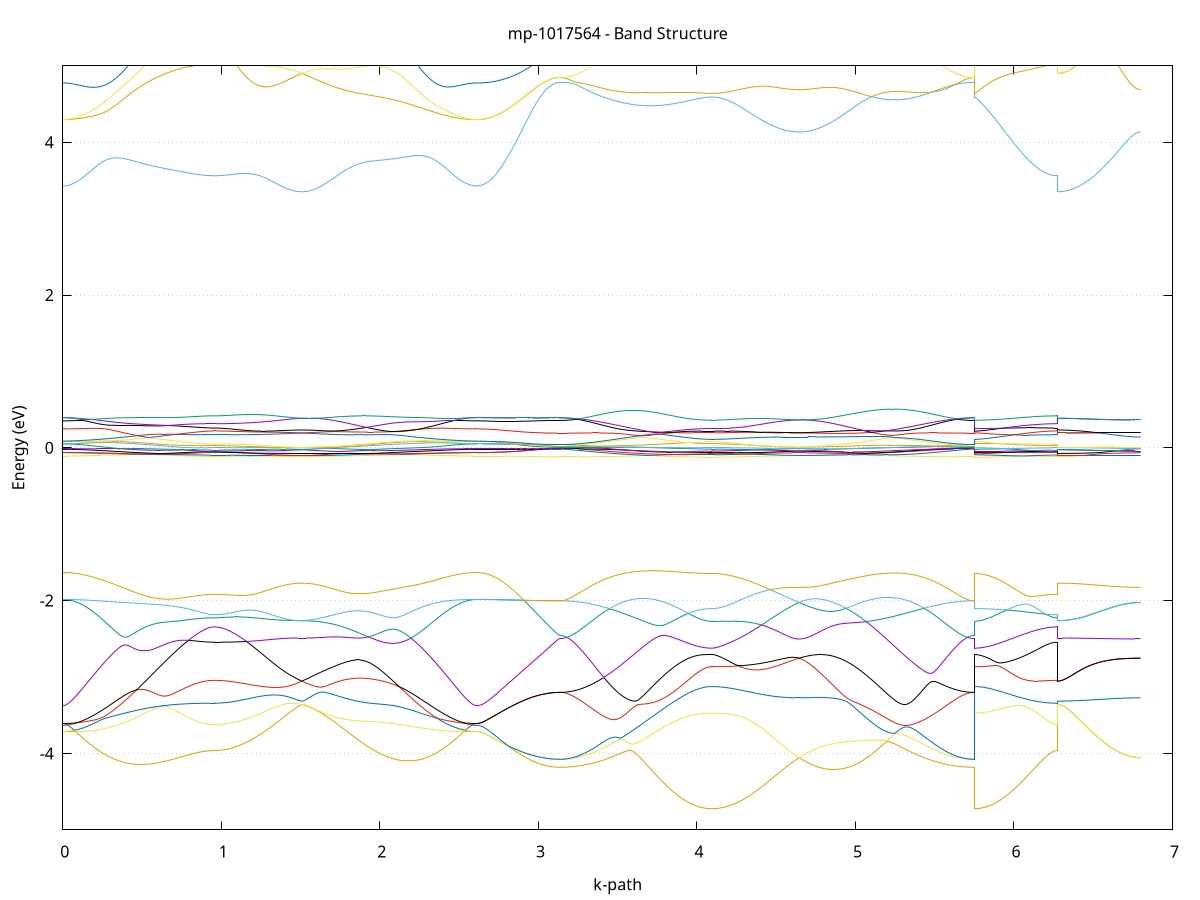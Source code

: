 set title 'mp-1017564 - Band Structure'
set xlabel 'k-path'
set ylabel 'Energy (eV)'
set grid y
set yrange [-5:5]
set terminal png size 800,600
set output 'mp-1017564_bands_gnuplot.png'
plot '-' using 1:2 with lines notitle, '-' using 1:2 with lines notitle, '-' using 1:2 with lines notitle, '-' using 1:2 with lines notitle, '-' using 1:2 with lines notitle, '-' using 1:2 with lines notitle, '-' using 1:2 with lines notitle, '-' using 1:2 with lines notitle, '-' using 1:2 with lines notitle, '-' using 1:2 with lines notitle, '-' using 1:2 with lines notitle, '-' using 1:2 with lines notitle, '-' using 1:2 with lines notitle, '-' using 1:2 with lines notitle, '-' using 1:2 with lines notitle, '-' using 1:2 with lines notitle, '-' using 1:2 with lines notitle, '-' using 1:2 with lines notitle, '-' using 1:2 with lines notitle, '-' using 1:2 with lines notitle, '-' using 1:2 with lines notitle, '-' using 1:2 with lines notitle, '-' using 1:2 with lines notitle, '-' using 1:2 with lines notitle, '-' using 1:2 with lines notitle, '-' using 1:2 with lines notitle, '-' using 1:2 with lines notitle, '-' using 1:2 with lines notitle, '-' using 1:2 with lines notitle, '-' using 1:2 with lines notitle, '-' using 1:2 with lines notitle, '-' using 1:2 with lines notitle, '-' using 1:2 with lines notitle, '-' using 1:2 with lines notitle, '-' using 1:2 with lines notitle, '-' using 1:2 with lines notitle, '-' using 1:2 with lines notitle, '-' using 1:2 with lines notitle, '-' using 1:2 with lines notitle, '-' using 1:2 with lines notitle, '-' using 1:2 with lines notitle, '-' using 1:2 with lines notitle, '-' using 1:2 with lines notitle, '-' using 1:2 with lines notitle, '-' using 1:2 with lines notitle, '-' using 1:2 with lines notitle, '-' using 1:2 with lines notitle, '-' using 1:2 with lines notitle, '-' using 1:2 with lines notitle, '-' using 1:2 with lines notitle, '-' using 1:2 with lines notitle, '-' using 1:2 with lines notitle, '-' using 1:2 with lines notitle, '-' using 1:2 with lines notitle, '-' using 1:2 with lines notitle, '-' using 1:2 with lines notitle, '-' using 1:2 with lines notitle, '-' using 1:2 with lines notitle, '-' using 1:2 with lines notitle, '-' using 1:2 with lines notitle, '-' using 1:2 with lines notitle, '-' using 1:2 with lines notitle, '-' using 1:2 with lines notitle, '-' using 1:2 with lines notitle
0.000000 -40.043005
0.009959 -40.043005
0.019918 -40.042905
0.029877 -40.042805
0.039836 -40.042705
0.049795 -40.042605
0.059754 -40.042405
0.069713 -40.042205
0.079672 -40.041905
0.089631 -40.041605
0.099590 -40.041305
0.109550 -40.041005
0.119509 -40.040605
0.129468 -40.040205
0.139427 -40.039805
0.149386 -40.039305
0.159345 -40.038805
0.169304 -40.038305
0.179263 -40.037705
0.189222 -40.037105
0.199181 -40.036505
0.209140 -40.035905
0.219099 -40.035205
0.229058 -40.034505
0.239017 -40.033805
0.248976 -40.033005
0.258935 -40.032205
0.268894 -40.031405
0.278853 -40.030605
0.288812 -40.029805
0.298771 -40.028905
0.308730 -40.028005
0.318689 -40.027105
0.328649 -40.026205
0.338608 -40.025205
0.348567 -40.024305
0.358526 -40.023305
0.368485 -40.022305
0.378444 -40.021305
0.388403 -40.020205
0.398362 -40.019205
0.408321 -40.018105
0.418280 -40.017005
0.428239 -40.016005
0.438198 -40.014905
0.448157 -40.013805
0.458116 -40.012705
0.468075 -40.011505
0.478034 -40.010405
0.487993 -40.009305
0.497952 -40.008205
0.507911 -40.007005
0.517870 -40.005905
0.527829 -40.004705
0.537788 -40.003605
0.547748 -40.002505
0.557707 -40.001305
0.567666 -40.000205
0.577625 -39.999105
0.587584 -39.997905
0.597543 -39.996805
0.607502 -39.995705
0.617461 -39.994605
0.627420 -39.993505
0.637379 -39.992405
0.647338 -39.991405
0.657297 -39.990305
0.667256 -39.989305
0.677215 -39.988205
0.687174 -39.987205
0.697133 -39.986205
0.707092 -39.985205
0.717051 -39.984305
0.727010 -39.983305
0.736969 -39.982405
0.746928 -39.981505
0.756887 -39.980705
0.766847 -39.979905
0.776806 -39.979005
0.786765 -39.978305
0.796724 -39.977505
0.806683 -39.976805
0.816642 -39.976105
0.826601 -39.975505
0.836560 -39.974905
0.846519 -39.974305
0.856478 -39.973805
0.866437 -39.973305
0.876396 -39.972905
0.886355 -39.972505
0.896314 -39.972205
0.906273 -39.971905
0.916232 -39.971705
0.926191 -39.971505
0.936150 -39.971305
0.946109 -39.971305
0.956068 -39.971205
0.956068 -39.971205
0.965925 -39.971205
0.975782 -39.971205
0.985639 -39.971205
0.995496 -39.971105
1.005353 -39.971005
1.015210 -39.970905
1.025067 -39.970805
1.034924 -39.970705
1.044781 -39.970605
1.054637 -39.970405
1.064494 -39.970205
1.074351 -39.970005
1.084208 -39.969805
1.094065 -39.969605
1.103922 -39.969405
1.113779 -39.969205
1.123636 -39.968905
1.133493 -39.968605
1.143350 -39.968305
1.153206 -39.968005
1.163063 -39.967705
1.172920 -39.967405
1.182777 -39.967105
1.192634 -39.966705
1.202491 -39.966405
1.212348 -39.966005
1.222205 -39.965605
1.232062 -39.965205
1.241919 -39.964805
1.251775 -39.964405
1.261632 -39.964005
1.271489 -39.963605
1.281346 -39.963205
1.291203 -39.962705
1.301060 -39.962305
1.310917 -39.961805
1.320774 -39.961405
1.330631 -39.960905
1.340488 -39.960505
1.350344 -39.960005
1.360201 -39.959605
1.370058 -39.959105
1.379915 -39.958605
1.389772 -39.958205
1.399629 -39.957705
1.409486 -39.957205
1.419343 -39.956805
1.429200 -39.956305
1.439057 -39.955905
1.448913 -39.955405
1.458770 -39.955005
1.468627 -39.954505
1.478484 -39.954105
1.488341 -39.953605
1.498198 -39.953205
1.508055 -39.952805
1.508055 -39.952805
1.518001 -39.953205
1.527946 -39.953705
1.537892 -39.954105
1.547838 -39.954605
1.557783 -39.955105
1.567729 -39.955605
1.577675 -39.956205
1.587620 -39.956705
1.597566 -39.957305
1.607512 -39.957905
1.617458 -39.958505
1.627403 -39.959105
1.637349 -39.959805
1.647295 -39.960505
1.657240 -39.961105
1.667186 -39.961905
1.677132 -39.962605
1.687077 -39.963305
1.697023 -39.964105
1.706969 -39.964905
1.716915 -39.965705
1.726860 -39.966505
1.736806 -39.967305
1.746752 -39.968205
1.756697 -39.969005
1.766643 -39.969905
1.776589 -39.970805
1.786534 -39.971705
1.796480 -39.972705
1.806426 -39.973605
1.816372 -39.974605
1.826317 -39.975605
1.836263 -39.976605
1.846209 -39.977605
1.856154 -39.978605
1.866100 -39.979705
1.876046 -39.980705
1.885991 -39.981805
1.895937 -39.982805
1.905883 -39.983905
1.915829 -39.985005
1.925774 -39.986105
1.935720 -39.987205
1.945666 -39.988405
1.955611 -39.989505
1.965557 -39.990605
1.975503 -39.991805
1.985448 -39.992905
1.995394 -39.994105
2.005340 -39.995205
2.015286 -39.996405
2.025231 -39.997605
2.035177 -39.998705
2.045123 -39.999905
2.055068 -40.001105
2.065014 -40.002305
2.074960 -40.003405
2.084905 -40.004605
2.094851 -40.005805
2.104797 -40.006905
2.114743 -40.008105
2.124688 -40.009205
2.134634 -40.010405
2.144580 -40.011505
2.154525 -40.012605
2.164471 -40.013805
2.174417 -40.014905
2.184362 -40.016005
2.194308 -40.017005
2.204254 -40.018105
2.214200 -40.019205
2.224145 -40.020205
2.234091 -40.021305
2.244037 -40.022305
2.253982 -40.023305
2.263928 -40.024305
2.273874 -40.025305
2.283819 -40.026205
2.293765 -40.027105
2.303711 -40.028005
2.313657 -40.028905
2.323602 -40.029805
2.333548 -40.030605
2.343494 -40.031505
2.353439 -40.032305
2.363385 -40.033005
2.373331 -40.033805
2.383276 -40.034505
2.393222 -40.035205
2.403168 -40.035905
2.413114 -40.036505
2.423059 -40.037105
2.433005 -40.037705
2.442951 -40.038305
2.452896 -40.038805
2.462842 -40.039305
2.472788 -40.039805
2.482733 -40.040205
2.492679 -40.040605
2.502625 -40.041005
2.512570 -40.041305
2.522516 -40.041605
2.532462 -40.041905
2.542408 -40.042205
2.552353 -40.042405
2.562299 -40.042605
2.572245 -40.042705
2.582190 -40.042805
2.592136 -40.042905
2.602082 -40.043005
2.612027 -40.043005
2.612027 -40.043005
2.621930 -40.043005
2.631832 -40.042905
2.641735 -40.042805
2.651637 -40.042705
2.661539 -40.042605
2.671442 -40.042405
2.681344 -40.042105
2.691247 -40.041905
2.701149 -40.041605
2.711051 -40.041305
2.720954 -40.040905
2.730856 -40.040505
2.740758 -40.040105
2.750661 -40.039705
2.760563 -40.039205
2.770466 -40.038705
2.780368 -40.038105
2.790270 -40.037505
2.800173 -40.036905
2.810075 -40.036305
2.819977 -40.035605
2.829880 -40.034905
2.839782 -40.034205
2.849685 -40.033505
2.859587 -40.032705
2.869489 -40.031905
2.879392 -40.031105
2.889294 -40.030305
2.899197 -40.029405
2.909099 -40.028505
2.919001 -40.027605
2.928904 -40.026605
2.938806 -40.025705
2.948708 -40.024705
2.958611 -40.023705
2.968513 -40.022705
2.978416 -40.021705
2.988318 -40.020605
2.998220 -40.019605
3.008123 -40.018505
3.018025 -40.017405
3.027927 -40.016305
3.037830 -40.015205
3.047732 -40.014105
3.057635 -40.013005
3.067537 -40.011805
3.077439 -40.010705
3.087342 -40.009505
3.097244 -40.008405
3.107147 -40.007305
3.117049 -40.006205
3.126951 -40.005205
3.136854 -40.004605
3.136854 -40.004605
3.146813 -40.004605
3.156772 -40.004605
3.166731 -40.004505
3.176690 -40.004405
3.186649 -40.004305
3.196608 -40.004205
3.206567 -40.004005
3.216526 -40.003805
3.226485 -40.003605
3.236444 -40.003405
3.246403 -40.003205
3.256362 -40.002905
3.266321 -40.002605
3.276280 -40.002305
3.286239 -40.001905
3.296198 -40.001605
3.306157 -40.001205
3.316116 -40.000805
3.326076 -40.000305
3.336035 -39.999905
3.345994 -39.999405
3.355953 -39.998905
3.365912 -39.998405
3.375871 -39.997905
3.385830 -39.997405
3.395789 -39.996805
3.405748 -39.996305
3.415707 -39.995705
3.425666 -39.995105
3.435625 -39.994505
3.445584 -39.993805
3.455543 -39.993205
3.465502 -39.992505
3.475461 -39.991905
3.485420 -39.991205
3.495379 -39.990505
3.505338 -39.989805
3.515297 -39.989105
3.525256 -39.988405
3.535215 -39.987705
3.545175 -39.986905
3.555134 -39.986205
3.565093 -39.985505
3.575052 -39.984705
3.585011 -39.984005
3.594970 -39.983205
3.604929 -39.982505
3.614888 -39.981705
3.624847 -39.981005
3.634806 -39.980205
3.644765 -39.979505
3.654724 -39.978705
3.664683 -39.978005
3.674642 -39.977205
3.684601 -39.976505
3.694560 -39.975705
3.704519 -39.975005
3.714478 -39.974305
3.724437 -39.973605
3.734396 -39.972905
3.744355 -39.972205
3.754315 -39.971505
3.764274 -39.970805
3.774233 -39.970205
3.784192 -39.969505
3.794151 -39.968905
3.804110 -39.968305
3.814069 -39.967705
3.824028 -39.967105
3.833987 -39.966505
3.843946 -39.965905
3.853905 -39.965405
3.863864 -39.964805
3.873823 -39.964305
3.883782 -39.963805
3.893741 -39.963405
3.903700 -39.962905
3.913659 -39.962505
3.923618 -39.962005
3.933577 -39.961605
3.943536 -39.961305
3.953495 -39.960905
3.963454 -39.960605
3.973414 -39.960305
3.983373 -39.960005
3.993332 -39.959705
4.003291 -39.959505
4.013250 -39.959305
4.023209 -39.959105
4.033168 -39.958905
4.043127 -39.958805
4.053086 -39.958705
4.063045 -39.958605
4.073004 -39.958505
4.082963 -39.958505
4.092922 -39.958405
4.092922 -39.958405
4.102779 -39.958405
4.112636 -39.958405
4.122493 -39.958405
4.132350 -39.958405
4.142207 -39.958305
4.152063 -39.958305
4.161920 -39.958205
4.171777 -39.958205
4.181634 -39.958105
4.191491 -39.958005
4.201348 -39.958005
4.211205 -39.957905
4.221062 -39.957805
4.230919 -39.957705
4.240776 -39.957605
4.250633 -39.957505
4.260489 -39.957405
4.270346 -39.957205
4.280203 -39.957105
4.290060 -39.957005
4.299917 -39.956805
4.309774 -39.956705
4.319631 -39.956605
4.329488 -39.956405
4.339345 -39.956305
4.349201 -39.956105
4.359058 -39.956005
4.368915 -39.955805
4.378772 -39.955705
4.388629 -39.955505
4.398486 -39.955305
4.408343 -39.955205
4.418200 -39.955005
4.428057 -39.954905
4.437914 -39.954705
4.447770 -39.954605
4.457627 -39.954405
4.467484 -39.954305
4.477341 -39.954105
4.487198 -39.954005
4.497055 -39.953905
4.506912 -39.953705
4.516769 -39.953605
4.526626 -39.953505
4.536483 -39.953405
4.546340 -39.953305
4.556196 -39.953205
4.566053 -39.953105
4.575910 -39.953005
4.585767 -39.952905
4.595624 -39.952905
4.605481 -39.952805
4.615338 -39.952805
4.625195 -39.952805
4.635052 -39.952705
4.644909 -39.952705
4.644909 -39.952705
4.654854 -39.952705
4.664800 -39.952805
4.674746 -39.952805
4.684691 -39.952805
4.694637 -39.952905
4.704583 -39.953005
4.714528 -39.953105
4.724474 -39.953205
4.734420 -39.953305
4.744366 -39.953405
4.754311 -39.953605
4.764257 -39.953805
4.774203 -39.953905
4.784148 -39.954105
4.794094 -39.954405
4.804040 -39.954605
4.813985 -39.954805
4.823931 -39.955105
4.833877 -39.955405
4.843823 -39.955705
4.853768 -39.956005
4.863714 -39.956405
4.873660 -39.956705
4.883605 -39.957105
4.893551 -39.957505
4.903497 -39.957905
4.913442 -39.958305
4.923388 -39.958705
4.933334 -39.959205
4.943279 -39.959605
4.953225 -39.960105
4.963171 -39.960605
4.973117 -39.961105
4.983062 -39.961705
4.993008 -39.962205
5.002954 -39.962805
5.012899 -39.963305
5.022845 -39.963905
5.032791 -39.964505
5.042736 -39.965105
5.052682 -39.965805
5.062628 -39.966405
5.072574 -39.967105
5.082519 -39.967705
5.092465 -39.968405
5.102411 -39.969105
5.112356 -39.969805
5.122302 -39.970505
5.132248 -39.971205
5.142193 -39.971905
5.152139 -39.972605
5.162085 -39.973405
5.172031 -39.974105
5.181976 -39.974805
5.191922 -39.975605
5.201868 -39.976305
5.211813 -39.977105
5.221759 -39.977805
5.231705 -39.978605
5.241650 -39.979405
5.251596 -39.980105
5.261542 -39.980905
5.271488 -39.981705
5.281433 -39.982405
5.291379 -39.983205
5.301325 -39.983905
5.311270 -39.984705
5.321216 -39.985405
5.331162 -39.986205
5.341107 -39.986905
5.351053 -39.987705
5.360999 -39.988405
5.370945 -39.989105
5.380890 -39.989805
5.390836 -39.990505
5.400782 -39.991205
5.410727 -39.991905
5.420673 -39.992505
5.430619 -39.993205
5.440564 -39.993805
5.450510 -39.994505
5.460456 -39.995105
5.470402 -39.995705
5.480347 -39.996305
5.490293 -39.996905
5.500239 -39.997405
5.510184 -39.997905
5.520130 -39.998505
5.530076 -39.999005
5.540021 -39.999405
5.549967 -39.999905
5.559913 -40.000405
5.569859 -40.000805
5.579804 -40.001205
5.589750 -40.001605
5.599696 -40.001905
5.609641 -40.002305
5.619587 -40.002605
5.629533 -40.002905
5.639478 -40.003205
5.649424 -40.003405
5.659370 -40.003605
5.669316 -40.003805
5.679261 -40.004005
5.689207 -40.004205
5.699153 -40.004305
5.709098 -40.004405
5.719044 -40.004505
5.728990 -40.004605
5.738935 -40.004605
5.748881 -40.004605
5.748881 -39.958405
5.758784 -39.958805
5.768686 -39.959205
5.778588 -39.959505
5.788491 -39.959905
5.798393 -39.960305
5.808295 -39.960705
5.818198 -39.961005
5.828100 -39.961405
5.838003 -39.961805
5.847905 -39.962105
5.857807 -39.962505
5.867710 -39.962905
5.877612 -39.963205
5.887514 -39.963605
5.897417 -39.963905
5.907319 -39.964305
5.917222 -39.964605
5.927124 -39.964905
5.937026 -39.965205
5.946929 -39.965605
5.956831 -39.965905
5.966734 -39.966205
5.976636 -39.966505
5.986538 -39.966805
5.996441 -39.967105
6.006343 -39.967305
6.016245 -39.967605
6.026148 -39.967905
6.036050 -39.968105
6.045953 -39.968405
6.055855 -39.968605
6.065757 -39.968805
6.075660 -39.969005
6.085562 -39.969205
6.095464 -39.969405
6.105367 -39.969605
6.115269 -39.969805
6.125172 -39.970005
6.135074 -39.970105
6.144976 -39.970305
6.154879 -39.970405
6.164781 -39.970605
6.174684 -39.970705
6.184586 -39.970805
6.194488 -39.970905
6.204391 -39.971005
6.214293 -39.971005
6.224195 -39.971105
6.234098 -39.971105
6.244000 -39.971205
6.253903 -39.971205
6.263805 -39.971205
6.273707 -39.971205
6.273707 -39.952805
6.283610 -39.952805
6.293512 -39.952805
6.303414 -39.952805
6.313317 -39.952805
6.323219 -39.952805
6.333122 -39.952805
6.343024 -39.952805
6.352926 -39.952805
6.362829 -39.952805
6.372731 -39.952805
6.382634 -39.952805
6.392536 -39.952805
6.402438 -39.952805
6.412341 -39.952805
6.422243 -39.952805
6.432145 -39.952805
6.442048 -39.952805
6.451950 -39.952805
6.461853 -39.952805
6.471755 -39.952805
6.481657 -39.952805
6.491560 -39.952805
6.501462 -39.952805
6.511364 -39.952805
6.521267 -39.952805
6.531169 -39.952805
6.541072 -39.952805
6.550974 -39.952805
6.560876 -39.952805
6.570779 -39.952805
6.580681 -39.952805
6.590583 -39.952805
6.600486 -39.952705
6.610388 -39.952705
6.620291 -39.952705
6.630193 -39.952705
6.640095 -39.952705
6.649998 -39.952705
6.659900 -39.952705
6.669803 -39.952705
6.679705 -39.952705
6.689607 -39.952705
6.699510 -39.952705
6.709412 -39.952705
6.719314 -39.952705
6.729217 -39.952705
6.739119 -39.952705
6.749022 -39.952705
6.758924 -39.952705
6.768826 -39.952705
6.778729 -39.952705
6.788631 -39.952705
6.798533 -39.952705
e
0.000000 -39.963905
0.009959 -39.963905
0.019918 -39.963905
0.029877 -39.963805
0.039836 -39.963805
0.049795 -39.963705
0.059754 -39.963605
0.069713 -39.963605
0.079672 -39.963405
0.089631 -39.963305
0.099590 -39.963205
0.109550 -39.963005
0.119509 -39.962905
0.129468 -39.962705
0.139427 -39.962505
0.149386 -39.962305
0.159345 -39.962105
0.169304 -39.961905
0.179263 -39.961705
0.189222 -39.961405
0.199181 -39.961105
0.209140 -39.960905
0.219099 -39.960605
0.229058 -39.960305
0.239017 -39.960005
0.248976 -39.959705
0.258935 -39.959405
0.268894 -39.959105
0.278853 -39.958805
0.288812 -39.958405
0.298771 -39.958105
0.308730 -39.957805
0.318689 -39.957405
0.328649 -39.957105
0.338608 -39.956705
0.348567 -39.956305
0.358526 -39.956005
0.368485 -39.955605
0.378444 -39.955205
0.388403 -39.954905
0.398362 -39.954505
0.408321 -39.954105
0.418280 -39.953805
0.428239 -39.953405
0.438198 -39.953005
0.448157 -39.952705
0.458116 -39.952305
0.468075 -39.952005
0.478034 -39.951605
0.487993 -39.951305
0.497952 -39.950905
0.507911 -39.950605
0.517870 -39.950305
0.527829 -39.950005
0.537788 -39.949705
0.547748 -39.949305
0.557707 -39.949105
0.567666 -39.948805
0.577625 -39.948505
0.587584 -39.948205
0.597543 -39.948005
0.607502 -39.947705
0.617461 -39.947505
0.627420 -39.947305
0.637379 -39.947105
0.647338 -39.946905
0.657297 -39.946705
0.667256 -39.946505
0.677215 -39.946405
0.687174 -39.946205
0.697133 -39.946105
0.707092 -39.946005
0.717051 -39.945905
0.727010 -39.945805
0.736969 -39.945705
0.746928 -39.945605
0.756887 -39.945605
0.766847 -39.945505
0.776806 -39.945505
0.786765 -39.945405
0.796724 -39.945405
0.806683 -39.945405
0.816642 -39.945405
0.826601 -39.945405
0.836560 -39.945405
0.846519 -39.945405
0.856478 -39.945505
0.866437 -39.945505
0.876396 -39.945505
0.886355 -39.945505
0.896314 -39.945605
0.906273 -39.945605
0.916232 -39.945605
0.926191 -39.945605
0.936150 -39.945605
0.946109 -39.945605
0.956068 -39.945605
0.956068 -39.945605
0.965925 -39.945605
0.975782 -39.945605
0.985639 -39.945705
0.995496 -39.945705
1.005353 -39.945705
1.015210 -39.945705
1.025067 -39.945705
1.034924 -39.945705
1.044781 -39.945705
1.054637 -39.945705
1.064494 -39.945705
1.074351 -39.945705
1.084208 -39.945705
1.094065 -39.945805
1.103922 -39.945805
1.113779 -39.945805
1.123636 -39.945805
1.133493 -39.945905
1.143350 -39.945905
1.153206 -39.945905
1.163063 -39.946005
1.172920 -39.946005
1.182777 -39.946105
1.192634 -39.946105
1.202491 -39.946205
1.212348 -39.946305
1.222205 -39.946305
1.232062 -39.946405
1.241919 -39.946505
1.251775 -39.946605
1.261632 -39.946705
1.271489 -39.946805
1.281346 -39.946905
1.291203 -39.947105
1.301060 -39.947205
1.310917 -39.947305
1.320774 -39.947505
1.330631 -39.947705
1.340488 -39.947805
1.350344 -39.948005
1.360201 -39.948205
1.370058 -39.948405
1.379915 -39.948605
1.389772 -39.948905
1.399629 -39.949105
1.409486 -39.949405
1.419343 -39.949705
1.429200 -39.949905
1.439057 -39.950205
1.448913 -39.950605
1.458770 -39.950905
1.468627 -39.951205
1.478484 -39.951605
1.488341 -39.952005
1.498198 -39.952405
1.508055 -39.952805
1.508055 -39.952805
1.518001 -39.952405
1.527946 -39.952005
1.537892 -39.951605
1.547838 -39.951205
1.557783 -39.950805
1.567729 -39.950405
1.577675 -39.950005
1.587620 -39.949705
1.597566 -39.949305
1.607512 -39.949005
1.617458 -39.948705
1.627403 -39.948405
1.637349 -39.948105
1.647295 -39.947805
1.657240 -39.947505
1.667186 -39.947305
1.677132 -39.947005
1.687077 -39.946805
1.697023 -39.946605
1.706969 -39.946405
1.716915 -39.946205
1.726860 -39.946005
1.736806 -39.945905
1.746752 -39.945805
1.756697 -39.945605
1.766643 -39.945505
1.776589 -39.945405
1.786534 -39.945405
1.796480 -39.945305
1.806426 -39.945305
1.816372 -39.945205
1.826317 -39.945205
1.836263 -39.945205
1.846209 -39.945305
1.856154 -39.945305
1.866100 -39.945405
1.876046 -39.945405
1.885991 -39.945505
1.895937 -39.945605
1.905883 -39.945705
1.915829 -39.945805
1.925774 -39.946005
1.935720 -39.946105
1.945666 -39.946305
1.955611 -39.946505
1.965557 -39.946705
1.975503 -39.946905
1.985448 -39.947105
1.995394 -39.947305
2.005340 -39.947605
2.015286 -39.947805
2.025231 -39.948105
2.035177 -39.948405
2.045123 -39.948705
2.055068 -39.949005
2.065014 -39.949305
2.074960 -39.949605
2.084905 -39.949905
2.094851 -39.950205
2.104797 -39.950605
2.114743 -39.950905
2.124688 -39.951205
2.134634 -39.951605
2.144580 -39.951905
2.154525 -39.952305
2.164471 -39.952705
2.174417 -39.953005
2.184362 -39.953405
2.194308 -39.953805
2.204254 -39.954105
2.214200 -39.954505
2.224145 -39.954905
2.234091 -39.955205
2.244037 -39.955605
2.253982 -39.956005
2.263928 -39.956305
2.273874 -39.956705
2.283819 -39.957105
2.293765 -39.957405
2.303711 -39.957805
2.313657 -39.958105
2.323602 -39.958405
2.333548 -39.958805
2.343494 -39.959105
2.353439 -39.959405
2.363385 -39.959705
2.373331 -39.960005
2.383276 -39.960305
2.393222 -39.960605
2.403168 -39.960905
2.413114 -39.961205
2.423059 -39.961405
2.433005 -39.961705
2.442951 -39.961905
2.452896 -39.962105
2.462842 -39.962305
2.472788 -39.962505
2.482733 -39.962705
2.492679 -39.962905
2.502625 -39.963005
2.512570 -39.963205
2.522516 -39.963305
2.532462 -39.963405
2.542408 -39.963605
2.552353 -39.963605
2.562299 -39.963705
2.572245 -39.963805
2.582190 -39.963805
2.592136 -39.963905
2.602082 -39.963905
2.612027 -39.963905
2.612027 -39.963905
2.621930 -39.963905
2.631832 -39.964005
2.641735 -39.964105
2.651637 -39.964205
2.661539 -39.964305
2.671442 -39.964505
2.681344 -39.964805
2.691247 -39.965005
2.701149 -39.965305
2.711051 -39.965605
2.720954 -39.966005
2.730856 -39.966405
2.740758 -39.966805
2.750661 -39.967305
2.760563 -39.967805
2.770466 -39.968305
2.780368 -39.968905
2.790270 -39.969405
2.800173 -39.970105
2.810075 -39.970705
2.819977 -39.971405
2.829880 -39.972105
2.839782 -39.972805
2.849685 -39.973605
2.859587 -39.974405
2.869489 -39.975205
2.879392 -39.976005
2.889294 -39.976905
2.899197 -39.977705
2.909099 -39.978605
2.919001 -39.979605
2.928904 -39.980505
2.938806 -39.981505
2.948708 -39.982505
2.958611 -39.983505
2.968513 -39.984505
2.978416 -39.985505
2.988318 -39.986605
2.998220 -39.987605
3.008123 -39.988705
3.018025 -39.989805
3.027927 -39.990905
3.037830 -39.992005
3.047732 -39.993205
3.057635 -39.994305
3.067537 -39.995405
3.077439 -39.996605
3.087342 -39.997705
3.097244 -39.998905
3.107147 -40.000005
3.117049 -40.001105
3.126951 -40.002105
3.136854 -40.002705
3.136854 -40.002705
3.146813 -40.002705
3.156772 -40.002605
3.166731 -40.002605
3.176690 -40.002505
3.186649 -40.002405
3.196608 -40.002205
3.206567 -40.002105
3.216526 -40.001905
3.226485 -40.001705
3.236444 -40.001505
3.246403 -40.001205
3.256362 -40.001005
3.266321 -40.000705
3.276280 -40.000405
3.286239 -40.000105
3.296198 -39.999705
3.306157 -39.999305
3.316116 -39.998905
3.326076 -39.998505
3.336035 -39.998105
3.345994 -39.997605
3.355953 -39.997205
3.365912 -39.996705
3.375871 -39.996205
3.385830 -39.995705
3.395789 -39.995105
3.405748 -39.994605
3.415707 -39.994005
3.425666 -39.993405
3.435625 -39.992805
3.445584 -39.992205
3.455543 -39.991605
3.465502 -39.991005
3.475461 -39.990305
3.485420 -39.989705
3.495379 -39.989005
3.505338 -39.988305
3.515297 -39.987605
3.525256 -39.986905
3.535215 -39.986205
3.545175 -39.985505
3.555134 -39.984805
3.565093 -39.984105
3.575052 -39.983405
3.585011 -39.982705
3.594970 -39.982005
3.604929 -39.981205
3.614888 -39.980505
3.624847 -39.979805
3.634806 -39.979005
3.644765 -39.978305
3.654724 -39.977605
3.664683 -39.976905
3.674642 -39.976205
3.684601 -39.975405
3.694560 -39.974705
3.704519 -39.974005
3.714478 -39.973305
3.724437 -39.972705
3.734396 -39.972005
3.744355 -39.971305
3.754315 -39.970705
3.764274 -39.970005
3.774233 -39.969405
3.784192 -39.968805
3.794151 -39.968105
3.804110 -39.967505
3.814069 -39.967005
3.824028 -39.966405
3.833987 -39.965805
3.843946 -39.965305
3.853905 -39.964805
3.863864 -39.964305
3.873823 -39.963805
3.883782 -39.963305
3.893741 -39.962905
3.903700 -39.962405
3.913659 -39.962005
3.923618 -39.961605
3.933577 -39.961305
3.943536 -39.960905
3.953495 -39.960605
3.963454 -39.960305
3.973414 -39.960005
3.983373 -39.959705
3.993332 -39.959505
4.003291 -39.959305
4.013250 -39.959105
4.023209 -39.958905
4.033168 -39.958805
4.043127 -39.958605
4.053086 -39.958505
4.063045 -39.958505
4.073004 -39.958405
4.082963 -39.958405
4.092922 -39.958405
4.092922 -39.958405
4.102779 -39.958405
4.112636 -39.958405
4.122493 -39.958305
4.132350 -39.958305
4.142207 -39.958305
4.152063 -39.958205
4.161920 -39.958205
4.171777 -39.958105
4.181634 -39.958105
4.191491 -39.958005
4.201348 -39.957905
4.211205 -39.957805
4.221062 -39.957705
4.230919 -39.957605
4.240776 -39.957505
4.250633 -39.957405
4.260489 -39.957305
4.270346 -39.957205
4.280203 -39.957005
4.290060 -39.956905
4.299917 -39.956805
4.309774 -39.956605
4.319631 -39.956505
4.329488 -39.956305
4.339345 -39.956205
4.349201 -39.956005
4.359058 -39.955905
4.368915 -39.955705
4.378772 -39.955605
4.388629 -39.955405
4.398486 -39.955305
4.408343 -39.955105
4.418200 -39.955005
4.428057 -39.954805
4.437914 -39.954605
4.447770 -39.954505
4.457627 -39.954405
4.467484 -39.954205
4.477341 -39.954105
4.487198 -39.953905
4.497055 -39.953805
4.506912 -39.953705
4.516769 -39.953605
4.526626 -39.953405
4.536483 -39.953305
4.546340 -39.953205
4.556196 -39.953105
4.566053 -39.953105
4.575910 -39.953005
4.585767 -39.952905
4.595624 -39.952905
4.605481 -39.952805
4.615338 -39.952805
4.625195 -39.952705
4.635052 -39.952705
4.644909 -39.952705
4.644909 -39.952705
4.654854 -39.952705
4.664800 -39.952705
4.674746 -39.952805
4.684691 -39.952805
4.694637 -39.952905
4.704583 -39.952905
4.714528 -39.953005
4.724474 -39.953105
4.734420 -39.953205
4.744366 -39.953305
4.754311 -39.953505
4.764257 -39.953605
4.774203 -39.953805
4.784148 -39.954005
4.794094 -39.954205
4.804040 -39.954405
4.813985 -39.954705
4.823931 -39.954905
4.833877 -39.955205
4.843823 -39.955505
4.853768 -39.955805
4.863714 -39.956105
4.873660 -39.956405
4.883605 -39.956805
4.893551 -39.957105
4.903497 -39.957505
4.913442 -39.957905
4.923388 -39.958305
4.933334 -39.958805
4.943279 -39.959205
4.953225 -39.959705
4.963171 -39.960205
4.973117 -39.960705
4.983062 -39.961205
4.993008 -39.961705
5.002954 -39.962205
5.012899 -39.962805
5.022845 -39.963305
5.032791 -39.963905
5.042736 -39.964505
5.052682 -39.965105
5.062628 -39.965705
5.072574 -39.966305
5.082519 -39.967005
5.092465 -39.967605
5.102411 -39.968305
5.112356 -39.969005
5.122302 -39.969605
5.132248 -39.970305
5.142193 -39.971005
5.152139 -39.971705
5.162085 -39.972405
5.172031 -39.973105
5.181976 -39.973805
5.191922 -39.974605
5.201868 -39.975305
5.211813 -39.976005
5.221759 -39.976805
5.231705 -39.977505
5.241650 -39.978205
5.251596 -39.979005
5.261542 -39.979705
5.271488 -39.980505
5.281433 -39.981205
5.291379 -39.981905
5.301325 -39.982705
5.311270 -39.983405
5.321216 -39.984105
5.331162 -39.984805
5.341107 -39.985505
5.351053 -39.986305
5.360999 -39.987005
5.370945 -39.987605
5.380890 -39.988305
5.390836 -39.989005
5.400782 -39.989705
5.410727 -39.990305
5.420673 -39.991005
5.430619 -39.991605
5.440564 -39.992205
5.450510 -39.992805
5.460456 -39.993405
5.470402 -39.994005
5.480347 -39.994605
5.490293 -39.995105
5.500239 -39.995705
5.510184 -39.996205
5.520130 -39.996705
5.530076 -39.997205
5.540021 -39.997705
5.549967 -39.998105
5.559913 -39.998505
5.569859 -39.998905
5.579804 -39.999305
5.589750 -39.999705
5.599696 -40.000105
5.609641 -40.000405
5.619587 -40.000705
5.629533 -40.001005
5.639478 -40.001305
5.649424 -40.001505
5.659370 -40.001705
5.669316 -40.001905
5.679261 -40.002105
5.689207 -40.002205
5.699153 -40.002405
5.709098 -40.002505
5.719044 -40.002605
5.728990 -40.002605
5.738935 -40.002705
5.748881 -40.002605
5.748881 -39.958405
5.758784 -39.958005
5.768686 -39.957605
5.778588 -39.957305
5.788491 -39.956905
5.798393 -39.956505
5.808295 -39.956105
5.818198 -39.955805
5.828100 -39.955405
5.838003 -39.955005
5.847905 -39.954705
5.857807 -39.954305
5.867710 -39.954005
5.877612 -39.953605
5.887514 -39.953305
5.897417 -39.952905
5.907319 -39.952605
5.917222 -39.952205
5.927124 -39.951905
5.937026 -39.951605
5.946929 -39.951305
5.956831 -39.951005
5.966734 -39.950705
5.976636 -39.950405
5.986538 -39.950105
5.996441 -39.949805
6.006343 -39.949505
6.016245 -39.949205
6.026148 -39.949005
6.036050 -39.948705
6.045953 -39.948505
6.055855 -39.948305
6.065757 -39.948005
6.075660 -39.947805
6.085562 -39.947605
6.095464 -39.947405
6.105367 -39.947205
6.115269 -39.947105
6.125172 -39.946905
6.135074 -39.946705
6.144976 -39.946605
6.154879 -39.946405
6.164781 -39.946305
6.174684 -39.946205
6.184586 -39.946105
6.194488 -39.946005
6.204391 -39.945905
6.214293 -39.945805
6.224195 -39.945805
6.234098 -39.945705
6.244000 -39.945705
6.253903 -39.945705
6.263805 -39.945705
6.273707 -39.945605
6.273707 -39.952805
6.283610 -39.952805
6.293512 -39.952805
6.303414 -39.952805
6.313317 -39.952805
6.323219 -39.952805
6.333122 -39.952805
6.343024 -39.952805
6.352926 -39.952805
6.362829 -39.952805
6.372731 -39.952805
6.382634 -39.952805
6.392536 -39.952805
6.402438 -39.952805
6.412341 -39.952805
6.422243 -39.952805
6.432145 -39.952805
6.442048 -39.952805
6.451950 -39.952805
6.461853 -39.952805
6.471755 -39.952805
6.481657 -39.952805
6.491560 -39.952805
6.501462 -39.952805
6.511364 -39.952805
6.521267 -39.952805
6.531169 -39.952805
6.541072 -39.952805
6.550974 -39.952805
6.560876 -39.952805
6.570779 -39.952705
6.580681 -39.952805
6.590583 -39.952705
6.600486 -39.952705
6.610388 -39.952705
6.620291 -39.952705
6.630193 -39.952705
6.640095 -39.952705
6.649998 -39.952705
6.659900 -39.952705
6.669803 -39.952705
6.679705 -39.952705
6.689607 -39.952705
6.699510 -39.952705
6.709412 -39.952705
6.719314 -39.952705
6.729217 -39.952705
6.739119 -39.952705
6.749022 -39.952705
6.758924 -39.952705
6.768826 -39.952705
6.778729 -39.952705
6.788631 -39.952705
6.798533 -39.952705
e
0.000000 -20.087305
0.009959 -20.087205
0.019918 -20.087005
0.029877 -20.086505
0.039836 -20.085905
0.049795 -20.085105
0.059754 -20.084205
0.069713 -20.083105
0.079672 -20.081805
0.089631 -20.080405
0.099590 -20.078805
0.109550 -20.077105
0.119509 -20.075205
0.129468 -20.073205
0.139427 -20.071105
0.149386 -20.068905
0.159345 -20.066505
0.169304 -20.064005
0.179263 -20.061405
0.189222 -20.058805
0.199181 -20.056105
0.209140 -20.053305
0.219099 -20.050405
0.229058 -20.047605
0.239017 -20.044705
0.248976 -20.041805
0.258935 -20.038905
0.268894 -20.036105
0.278853 -20.033305
0.288812 -20.030605
0.298771 -20.028005
0.308730 -20.025605
0.318689 -20.023205
0.328649 -20.021105
0.338608 -20.019105
0.348567 -20.017405
0.358526 -20.016005
0.368485 -20.014805
0.378444 -20.014005
0.388403 -20.013505
0.398362 -20.013405
0.408321 -20.013705
0.418280 -20.014505
0.428239 -20.015705
0.438198 -20.017305
0.448157 -20.019505
0.458116 -20.022105
0.468075 -20.025205
0.478034 -20.028905
0.487993 -20.033005
0.497952 -20.037605
0.507911 -20.042705
0.517870 -20.048305
0.527829 -20.054305
0.537788 -20.060605
0.547748 -20.067405
0.557707 -20.074505
0.567666 -20.081905
0.577625 -20.089605
0.587584 -20.097505
0.597543 -20.105605
0.607502 -20.113805
0.617461 -20.122205
0.627420 -20.130705
0.637379 -20.139205
0.647338 -20.147705
0.657297 -20.156205
0.667256 -20.164705
0.677215 -20.173105
0.687174 -20.181405
0.697133 -20.189605
0.707092 -20.197605
0.717051 -20.205405
0.727010 -20.213105
0.736969 -20.220605
0.746928 -20.227805
0.756887 -20.234805
0.766847 -20.241505
0.776806 -20.248005
0.786765 -20.254105
0.796724 -20.260005
0.806683 -20.265605
0.816642 -20.270805
0.826601 -20.275705
0.836560 -20.280305
0.846519 -20.284505
0.856478 -20.288405
0.866437 -20.291905
0.876396 -20.295105
0.886355 -20.297905
0.896314 -20.300305
0.906273 -20.302405
0.916232 -20.304205
0.926191 -20.305505
0.936150 -20.306405
0.946109 -20.307005
0.956068 -20.307205
0.956068 -20.307205
0.965925 -20.307105
0.975782 -20.306805
0.985639 -20.306305
0.995496 -20.305605
1.005353 -20.304705
1.015210 -20.303705
1.025067 -20.302405
1.034924 -20.300905
1.044781 -20.299305
1.054637 -20.297505
1.064494 -20.295505
1.074351 -20.293305
1.084208 -20.290905
1.094065 -20.288405
1.103922 -20.285805
1.113779 -20.283005
1.123636 -20.280005
1.133493 -20.276905
1.143350 -20.273705
1.153206 -20.270305
1.163063 -20.266905
1.172920 -20.263305
1.182777 -20.259705
1.192634 -20.256005
1.202491 -20.252205
1.212348 -20.248305
1.222205 -20.244505
1.232062 -20.240505
1.241919 -20.236605
1.251775 -20.232705
1.261632 -20.228805
1.271489 -20.224905
1.281346 -20.221105
1.291203 -20.217405
1.301060 -20.213805
1.310917 -20.210305
1.320774 -20.206905
1.330631 -20.204605
1.340488 -20.203805
1.350344 -20.203005
1.360201 -20.202105
1.370058 -20.201305
1.379915 -20.200505
1.389772 -20.199705
1.399629 -20.198805
1.409486 -20.198005
1.419343 -20.197105
1.429200 -20.196205
1.439057 -20.195205
1.448913 -20.194205
1.458770 -20.193205
1.468627 -20.192105
1.478484 -20.191005
1.488341 -20.189805
1.498198 -20.188505
1.508055 -20.187105
1.508055 -20.187105
1.518001 -20.188605
1.527946 -20.190305
1.537892 -20.192205
1.547838 -20.194205
1.557783 -20.196305
1.567729 -20.198505
1.577675 -20.200705
1.587620 -20.202905
1.597566 -20.205105
1.607512 -20.207205
1.617458 -20.209405
1.627403 -20.211305
1.637349 -20.213205
1.647295 -20.214905
1.657240 -20.216405
1.667186 -20.217805
1.677132 -20.219005
1.687077 -20.219905
1.697023 -20.220605
1.706969 -20.221005
1.716915 -20.221105
1.726860 -20.221005
1.736806 -20.220605
1.746752 -20.219805
1.756697 -20.218805
1.766643 -20.217405
1.776589 -20.215705
1.786534 -20.213705
1.796480 -20.211405
1.806426 -20.208705
1.816372 -20.205705
1.826317 -20.202405
1.836263 -20.198805
1.846209 -20.194805
1.856154 -20.190605
1.866100 -20.186005
1.876046 -20.181105
1.885991 -20.176005
1.895937 -20.170505
1.905883 -20.164805
1.915829 -20.158905
1.925774 -20.152805
1.935720 -20.146505
1.945666 -20.139905
1.955611 -20.133305
1.965557 -20.126505
1.975503 -20.119605
1.985448 -20.112605
1.995394 -20.105705
2.005340 -20.098705
2.015286 -20.091705
2.025231 -20.084805
2.035177 -20.078105
2.045123 -20.071405
2.055068 -20.065005
2.065014 -20.058805
2.074960 -20.052905
2.084905 -20.047305
2.094851 -20.042105
2.104797 -20.037205
2.114743 -20.032705
2.124688 -20.028605
2.134634 -20.024905
2.144580 -20.021805
2.154525 -20.019005
2.164471 -20.016805
2.174417 -20.015005
2.184362 -20.013605
2.194308 -20.012705
2.204254 -20.012205
2.214200 -20.012105
2.224145 -20.012405
2.234091 -20.013105
2.244037 -20.014105
2.253982 -20.015305
2.263928 -20.016905
2.273874 -20.018705
2.283819 -20.020705
2.293765 -20.023005
2.303711 -20.025405
2.313657 -20.027905
2.323602 -20.030505
2.333548 -20.033305
2.343494 -20.036105
2.353439 -20.038905
2.363385 -20.041805
2.373331 -20.044705
2.383276 -20.047605
2.393222 -20.050505
2.403168 -20.053305
2.413114 -20.056105
2.423059 -20.058805
2.433005 -20.061505
2.442951 -20.064105
2.452896 -20.066505
2.462842 -20.068905
2.472788 -20.071105
2.482733 -20.073305
2.492679 -20.075305
2.502625 -20.077105
2.512570 -20.078905
2.522516 -20.080405
2.532462 -20.081805
2.542408 -20.083105
2.552353 -20.084205
2.562299 -20.085205
2.572245 -20.085905
2.582190 -20.086505
2.592136 -20.087005
2.602082 -20.087205
2.612027 -20.087305
2.612027 -20.087305
2.621930 -20.087105
2.631832 -20.086605
2.641735 -20.085705
2.651637 -20.084405
2.661539 -20.082805
2.671442 -20.080805
2.681344 -20.078505
2.691247 -20.075805
2.701149 -20.072805
2.711051 -20.069405
2.720954 -20.065705
2.730856 -20.061605
2.740758 -20.057205
2.750661 -20.052505
2.760563 -20.047405
2.770466 -20.042005
2.780368 -20.036205
2.790270 -20.030205
2.800173 -20.023805
2.810075 -20.017205
2.819977 -20.010205
2.829880 -20.003005
2.839782 -19.995505
2.849685 -19.987705
2.859587 -19.979705
2.869489 -19.971405
2.879392 -19.962805
2.889294 -19.954105
2.899197 -19.945105
2.909099 -19.936005
2.919001 -19.926705
2.928904 -19.917205
2.938806 -19.907705
2.948708 -19.898105
2.958611 -19.888405
2.968513 -19.878705
2.978416 -19.869005
2.988318 -19.859305
2.998220 -19.849805
3.008123 -19.840405
3.018025 -19.831305
3.027927 -19.822405
3.037830 -19.813905
3.047732 -19.805805
3.057635 -19.798305
3.067537 -19.791305
3.077439 -19.785105
3.087342 -19.779605
3.097244 -19.775005
3.107147 -19.771305
3.117049 -19.768705
3.126951 -19.767105
3.136854 -19.766505
3.136854 -19.766505
3.146813 -19.766705
3.156772 -19.767205
3.166731 -19.768005
3.176690 -19.769105
3.186649 -19.770505
3.196608 -19.772305
3.206567 -19.774405
3.216526 -19.776805
3.226485 -19.779505
3.236444 -19.782605
3.246403 -19.786005
3.256362 -19.789705
3.266321 -19.793705
3.276280 -19.798005
3.286239 -19.802705
3.296198 -19.807605
3.306157 -19.812905
3.316116 -19.818505
3.326076 -19.824405
3.336035 -19.830605
3.345994 -19.837105
3.355953 -19.843905
3.365912 -19.850905
3.375871 -19.858305
3.385830 -19.866005
3.395789 -19.873905
3.405748 -19.882205
3.415707 -19.890705
3.425666 -19.899405
3.435625 -19.908505
3.445584 -19.917705
3.455543 -19.927205
3.465502 -19.937005
3.475461 -19.947005
3.485420 -19.957205
3.495379 -19.967605
3.505338 -19.978205
3.515297 -19.989005
3.525256 -20.000005
3.535215 -20.011205
3.545175 -20.022605
3.555134 -20.034105
3.565093 -20.045705
3.575052 -20.057505
3.585011 -20.069405
3.594970 -20.081305
3.604929 -20.093405
3.614888 -20.105605
3.624847 -20.117805
3.634806 -20.130105
3.644765 -20.142405
3.654724 -20.154805
3.664683 -20.167205
3.674642 -20.179505
3.684601 -20.191805
3.694560 -20.204105
3.704519 -20.216405
3.714478 -20.228605
3.724437 -20.240705
3.734396 -20.252705
3.744355 -20.264505
3.754315 -20.276305
3.764274 -20.287905
3.774233 -20.299305
3.784192 -20.310605
3.794151 -20.321605
3.804110 -20.332505
3.814069 -20.343105
3.824028 -20.353505
3.833987 -20.363705
3.843946 -20.373505
3.853905 -20.383105
3.863864 -20.392405
3.873823 -20.401405
3.883782 -20.410105
3.893741 -20.418405
3.903700 -20.426405
3.913659 -20.434105
3.923618 -20.441405
3.933577 -20.448305
3.943536 -20.454905
3.953495 -20.461005
3.963454 -20.466805
3.973414 -20.472205
3.983373 -20.477105
3.993332 -20.481705
4.003291 -20.485805
4.013250 -20.489505
4.023209 -20.492805
4.033168 -20.495705
4.043127 -20.498105
4.053086 -20.500105
4.063045 -20.501605
4.073004 -20.502705
4.082963 -20.503405
4.092922 -20.503605
4.092922 -20.503605
4.102779 -20.503505
4.112636 -20.503205
4.122493 -20.502605
4.132350 -20.501805
4.142207 -20.500805
4.152063 -20.499505
4.161920 -20.498105
4.171777 -20.496405
4.181634 -20.494505
4.191491 -20.492405
4.201348 -20.490005
4.211205 -20.487505
4.221062 -20.484805
4.230919 -20.481905
4.240776 -20.478705
4.250633 -20.475405
4.260489 -20.471905
4.270346 -20.468205
4.280203 -20.464405
4.290060 -20.460405
4.299917 -20.456205
4.309774 -20.451905
4.319631 -20.447405
4.329488 -20.442905
4.339345 -20.438205
4.349201 -20.433405
4.359058 -20.428405
4.368915 -20.423405
4.378772 -20.418305
4.388629 -20.413205
4.398486 -20.408005
4.408343 -20.402705
4.418200 -20.397405
4.428057 -20.392105
4.437914 -20.386805
4.447770 -20.381505
4.457627 -20.376205
4.467484 -20.371005
4.477341 -20.365805
4.487198 -20.360705
4.497055 -20.355605
4.506912 -20.350605
4.516769 -20.345805
4.526626 -20.341005
4.536483 -20.336405
4.546340 -20.331905
4.556196 -20.327505
4.566053 -20.323305
4.575910 -20.319305
4.585767 -20.315405
4.595624 -20.311705
4.605481 -20.308205
4.615338 -20.304805
4.625195 -20.301505
4.635052 -20.298405
4.644909 -20.295505
4.644909 -20.295505
4.654854 -20.298405
4.664800 -20.301205
4.674746 -20.303905
4.684691 -20.306605
4.694637 -20.309205
4.704583 -20.311705
4.714528 -20.314005
4.724474 -20.316305
4.734420 -20.318405
4.744366 -20.320305
4.754311 -20.322105
4.764257 -20.323805
4.774203 -20.325205
4.784148 -20.326505
4.794094 -20.327605
4.804040 -20.328405
4.813985 -20.329105
4.823931 -20.329505
4.833877 -20.329705
4.843823 -20.329705
4.853768 -20.329405
4.863714 -20.328905
4.873660 -20.328105
4.883605 -20.327005
4.893551 -20.325705
4.903497 -20.324105
4.913442 -20.322205
4.923388 -20.320105
4.933334 -20.317605
4.943279 -20.314905
4.953225 -20.311905
4.963171 -20.308605
4.973117 -20.305005
4.983062 -20.301205
4.993008 -20.297005
5.002954 -20.292605
5.012899 -20.287805
5.022845 -20.282805
5.032791 -20.277505
5.042736 -20.271905
5.052682 -20.266105
5.062628 -20.260005
5.072574 -20.253605
5.082519 -20.247005
5.092465 -20.240105
5.102411 -20.232905
5.112356 -20.225505
5.122302 -20.217805
5.132248 -20.210005
5.142193 -20.201905
5.152139 -20.193605
5.162085 -20.185105
5.172031 -20.176405
5.181976 -20.167505
5.191922 -20.158505
5.201868 -20.149305
5.211813 -20.140005
5.221759 -20.130505
5.231705 -20.120805
5.241650 -20.111105
5.251596 -20.101305
5.261542 -20.091405
5.271488 -20.081405
5.281433 -20.071305
5.291379 -20.061305
5.301325 -20.051105
5.311270 -20.041005
5.321216 -20.030805
5.331162 -20.020705
5.341107 -20.010605
5.351053 -20.000605
5.360999 -19.990605
5.370945 -19.980705
5.380890 -19.970905
5.390836 -19.961105
5.400782 -19.951505
5.410727 -19.942105
5.420673 -19.932705
5.430619 -19.923605
5.440564 -19.914605
5.450510 -19.905805
5.460456 -19.897105
5.470402 -19.888705
5.480347 -19.880505
5.490293 -19.872605
5.500239 -19.864905
5.510184 -19.857405
5.520130 -19.850205
5.530076 -19.843205
5.540021 -19.836605
5.549967 -19.830205
5.559913 -19.824105
5.569859 -19.818205
5.579804 -19.812705
5.589750 -19.807505
5.599696 -19.802505
5.609641 -19.797905
5.619587 -19.793605
5.629533 -19.789605
5.639478 -19.785905
5.649424 -19.782505
5.659370 -19.779505
5.669316 -19.776805
5.679261 -19.774305
5.689207 -19.772305
5.699153 -19.770505
5.709098 -19.769105
5.719044 -19.768005
5.728990 -19.767205
5.738935 -19.766705
5.748881 -19.766505
5.748881 -20.503605
5.758784 -20.503505
5.768686 -20.503205
5.778588 -20.502605
5.788491 -20.501905
5.798393 -20.500905
5.808295 -20.499705
5.818198 -20.498305
5.828100 -20.496705
5.838003 -20.494905
5.847905 -20.492905
5.857807 -20.490705
5.867710 -20.488305
5.877612 -20.485705
5.887514 -20.482905
5.897417 -20.479805
5.907319 -20.476605
5.917222 -20.473205
5.927124 -20.469605
5.937026 -20.465805
5.946929 -20.461905
5.956831 -20.457805
5.966734 -20.453505
5.976636 -20.449105
5.986538 -20.444505
5.996441 -20.439705
6.006343 -20.434905
6.016245 -20.429905
6.026148 -20.424705
6.036050 -20.419505
6.045953 -20.414105
6.055855 -20.408605
6.065757 -20.403105
6.075660 -20.397505
6.085562 -20.391805
6.095464 -20.386105
6.105367 -20.380305
6.115269 -20.374505
6.125172 -20.368805
6.135074 -20.363005
6.144976 -20.357305
6.154879 -20.351705
6.164781 -20.346105
6.174684 -20.340705
6.184586 -20.335505
6.194488 -20.330505
6.204391 -20.325805
6.214293 -20.321405
6.224195 -20.317405
6.234098 -20.313905
6.244000 -20.311105
6.253903 -20.309005
6.263805 -20.307605
6.273707 -20.307205
6.273707 -20.187105
6.283610 -20.187205
6.293512 -20.187505
6.303414 -20.188005
6.313317 -20.188805
6.323219 -20.189705
6.333122 -20.190805
6.343024 -20.192105
6.352926 -20.193705
6.362829 -20.195405
6.372731 -20.197205
6.382634 -20.199305
6.392536 -20.201505
6.402438 -20.203805
6.412341 -20.206305
6.422243 -20.208905
6.432145 -20.211605
6.442048 -20.214405
6.451950 -20.217305
6.461853 -20.220305
6.471755 -20.223405
6.481657 -20.226505
6.491560 -20.229605
6.501462 -20.232805
6.511364 -20.236105
6.521267 -20.239305
6.531169 -20.242505
6.541072 -20.245705
6.550974 -20.248905
6.560876 -20.252005
6.570779 -20.255105
6.580681 -20.258105
6.590583 -20.261105
6.600486 -20.264005
6.610388 -20.266805
6.620291 -20.269505
6.630193 -20.272105
6.640095 -20.274605
6.649998 -20.277005
6.659900 -20.279305
6.669803 -20.281505
6.679705 -20.283505
6.689607 -20.285305
6.699510 -20.287105
6.709412 -20.288605
6.719314 -20.290105
6.729217 -20.291305
6.739119 -20.292405
6.749022 -20.293405
6.758924 -20.294105
6.768826 -20.294705
6.778729 -20.295105
6.788631 -20.295405
6.798533 -20.295505
e
0.000000 -18.664005
0.009959 -18.664805
0.019918 -18.667305
0.029877 -18.671405
0.039836 -18.677105
0.049795 -18.684305
0.059754 -18.693005
0.069713 -18.703005
0.079672 -18.714405
0.089631 -18.727105
0.099590 -18.741005
0.109550 -18.755905
0.119509 -18.772005
0.129468 -18.789105
0.139427 -18.807105
0.149386 -18.826005
0.159345 -18.845805
0.169304 -18.866305
0.179263 -18.887605
0.189222 -18.909605
0.199181 -18.932205
0.209140 -18.955405
0.219099 -18.979105
0.229058 -19.003205
0.239017 -19.027805
0.248976 -19.052705
0.258935 -19.077805
0.268894 -19.103205
0.278853 -19.128805
0.288812 -19.154505
0.298771 -19.180405
0.308730 -19.206305
0.318689 -19.232205
0.328649 -19.258205
0.338608 -19.284105
0.348567 -19.310005
0.358526 -19.335805
0.368485 -19.361405
0.378444 -19.387005
0.388403 -19.412405
0.398362 -19.437605
0.408321 -19.462605
0.418280 -19.487405
0.428239 -19.511905
0.438198 -19.536205
0.448157 -19.560305
0.458116 -19.584105
0.468075 -19.607605
0.478034 -19.630805
0.487993 -19.653705
0.497952 -19.676205
0.507911 -19.698405
0.517870 -19.720305
0.527829 -19.741805
0.537788 -19.762905
0.547748 -19.783605
0.557707 -19.804005
0.567666 -19.824005
0.577625 -19.843505
0.587584 -19.862705
0.597543 -19.881405
0.607502 -19.899705
0.617461 -19.917605
0.627420 -19.935005
0.637379 -19.952005
0.647338 -19.968505
0.657297 -19.984505
0.667256 -20.000105
0.677215 -20.015205
0.687174 -20.029805
0.697133 -20.044005
0.707092 -20.057605
0.717051 -20.070805
0.727010 -20.083505
0.736969 -20.095605
0.746928 -20.107305
0.756887 -20.118405
0.766847 -20.129105
0.776806 -20.139205
0.786765 -20.148705
0.796724 -20.157805
0.806683 -20.166305
0.816642 -20.174305
0.826601 -20.181705
0.836560 -20.188605
0.846519 -20.195005
0.856478 -20.200805
0.866437 -20.206105
0.876396 -20.210805
0.886355 -20.215005
0.896314 -20.218605
0.906273 -20.221605
0.916232 -20.224205
0.926191 -20.226105
0.936150 -20.227505
0.946109 -20.228305
0.956068 -20.228605
0.956068 -20.228605
0.965925 -20.228605
0.975782 -20.228505
0.985639 -20.228405
0.995496 -20.228205
1.005353 -20.228005
1.015210 -20.227705
1.025067 -20.227405
1.034924 -20.227005
1.044781 -20.226605
1.054637 -20.226205
1.064494 -20.225705
1.074351 -20.225105
1.084208 -20.224605
1.094065 -20.224005
1.103922 -20.223305
1.113779 -20.222705
1.123636 -20.221905
1.133493 -20.221205
1.143350 -20.220505
1.153206 -20.219705
1.163063 -20.218905
1.172920 -20.218105
1.182777 -20.217305
1.192634 -20.216405
1.202491 -20.215605
1.212348 -20.214705
1.222205 -20.213805
1.232062 -20.213005
1.241919 -20.212105
1.251775 -20.211305
1.261632 -20.210405
1.271489 -20.209605
1.281346 -20.208705
1.291203 -20.207905
1.301060 -20.207005
1.310917 -20.206205
1.320774 -20.205405
1.330631 -20.203705
1.340488 -20.200605
1.350344 -20.197705
1.360201 -20.195105
1.370058 -20.192605
1.379915 -20.190405
1.389772 -20.188505
1.399629 -20.186805
1.409486 -20.185405
1.419343 -20.184305
1.429200 -20.183505
1.439057 -20.183005
1.448913 -20.182705
1.458770 -20.182805
1.468627 -20.183205
1.478484 -20.183805
1.488341 -20.184605
1.498198 -20.185705
1.508055 -20.187105
1.508055 -20.187105
1.518001 -20.185605
1.527946 -20.184005
1.537892 -20.182205
1.547838 -20.180405
1.557783 -20.178405
1.567729 -20.176305
1.577675 -20.174005
1.587620 -20.171505
1.597566 -20.168905
1.607512 -20.166005
1.617458 -20.163005
1.627403 -20.159705
1.637349 -20.156305
1.647295 -20.152505
1.657240 -20.148605
1.667186 -20.144405
1.677132 -20.140005
1.687077 -20.135205
1.697023 -20.130205
1.706969 -20.124905
1.716915 -20.119305
1.726860 -20.113405
1.736806 -20.107205
1.746752 -20.100705
1.756697 -20.093805
1.766643 -20.086605
1.776589 -20.079105
1.786534 -20.071205
1.796480 -20.063005
1.806426 -20.054305
1.816372 -20.045405
1.826317 -20.036105
1.836263 -20.026305
1.846209 -20.016305
1.856154 -20.005805
1.866100 -19.994905
1.876046 -19.983705
1.885991 -19.972105
1.895937 -19.960005
1.905883 -19.947605
1.915829 -19.934805
1.925774 -19.921605
1.935720 -19.908005
1.945666 -19.894005
1.955611 -19.879605
1.965557 -19.864805
1.975503 -19.849605
1.985448 -19.834105
1.995394 -19.818105
2.005340 -19.801805
2.015286 -19.785105
2.025231 -19.768005
2.035177 -19.750605
2.045123 -19.732805
2.055068 -19.714605
2.065014 -19.696105
2.074960 -19.677205
2.084905 -19.658005
2.094851 -19.638505
2.104797 -19.618605
2.114743 -19.598505
2.124688 -19.578005
2.134634 -19.557205
2.144580 -19.536205
2.154525 -19.514805
2.164471 -19.493205
2.174417 -19.471405
2.184362 -19.449305
2.194308 -19.427005
2.204254 -19.404505
2.214200 -19.381805
2.224145 -19.358905
2.234091 -19.335905
2.244037 -19.312705
2.253982 -19.289405
2.263928 -19.266005
2.273874 -19.242605
2.283819 -19.219105
2.293765 -19.195505
2.303711 -19.172005
2.313657 -19.148505
2.323602 -19.125005
2.333548 -19.101605
2.343494 -19.078305
2.353439 -19.055205
2.363385 -19.032205
2.373331 -19.009505
2.383276 -18.987005
2.393222 -18.964805
2.403168 -18.943005
2.413114 -18.921505
2.423059 -18.900505
2.433005 -18.880005
2.442951 -18.860005
2.452896 -18.840605
2.462842 -18.821805
2.472788 -18.803705
2.482733 -18.786505
2.492679 -18.770005
2.502625 -18.754505
2.512570 -18.739905
2.522516 -18.726305
2.532462 -18.713905
2.542408 -18.702705
2.552353 -18.692805
2.562299 -18.684205
2.572245 -18.677005
2.582190 -18.671405
2.592136 -18.667305
2.602082 -18.664805
2.612027 -18.664005
2.612027 -18.664005
2.621930 -18.664005
2.631832 -18.663905
2.641735 -18.663805
2.651637 -18.663605
2.661539 -18.663305
2.671442 -18.663105
2.681344 -18.662705
2.691247 -18.662305
2.701149 -18.661905
2.711051 -18.661405
2.720954 -18.660905
2.730856 -18.660305
2.740758 -18.659705
2.750661 -18.659005
2.760563 -18.658305
2.770466 -18.657605
2.780368 -18.659805
2.790270 -18.678005
2.800173 -18.696605
2.810075 -18.715605
2.819977 -18.734905
2.829880 -18.754505
2.839782 -18.774205
2.849685 -18.794105
2.859587 -18.814105
2.869489 -18.834205
2.879392 -18.854305
2.889294 -18.874305
2.899197 -18.894305
2.909099 -18.914205
2.919001 -18.933905
2.928904 -18.953405
2.938806 -18.972705
2.948708 -18.991705
2.958611 -19.010405
2.968513 -19.028605
2.978416 -19.046405
2.988318 -19.063805
2.998220 -19.080505
3.008123 -19.096705
3.018025 -19.112205
3.027927 -19.126905
3.037830 -19.140705
3.047732 -19.153705
3.057635 -19.165605
3.067537 -19.176405
3.077439 -19.186005
3.087342 -19.194405
3.097244 -19.201305
3.107147 -19.206805
3.117049 -19.210805
3.126951 -19.213205
3.136854 -19.214005
3.136854 -19.214005
3.146813 -19.214105
3.156772 -19.214205
3.166731 -19.214405
3.176690 -19.214605
3.186649 -19.215005
3.196608 -19.215505
3.206567 -19.216105
3.216526 -19.216905
3.226485 -19.217805
3.236444 -19.219005
3.246403 -19.220405
3.256362 -19.222105
3.266321 -19.224205
3.276280 -19.226705
3.286239 -19.229605
3.296198 -19.233105
3.306157 -19.237205
3.316116 -19.242005
3.326076 -19.247605
3.336035 -19.253905
3.345994 -19.261305
3.355953 -19.269605
3.365912 -19.278905
3.375871 -19.289405
3.385830 -19.300905
3.395789 -19.313505
3.405748 -19.327105
3.415707 -19.341805
3.425666 -19.357505
3.435625 -19.374005
3.445584 -19.391305
3.455543 -19.409305
3.465502 -19.427905
3.475461 -19.447005
3.485420 -19.466605
3.495379 -19.486505
3.505338 -19.506705
3.515297 -19.527005
3.525256 -19.547505
3.535215 -19.568105
3.545175 -19.588705
3.555134 -19.609305
3.565093 -19.629805
3.575052 -19.650305
3.585011 -19.670505
3.594970 -19.690605
3.604929 -19.710505
3.614888 -19.730105
3.624847 -19.749505
3.634806 -19.768605
3.644765 -19.787405
3.654724 -19.805905
3.664683 -19.824005
3.674642 -19.841805
3.684601 -19.859305
3.694560 -19.876305
3.704519 -19.893005
3.714478 -19.909305
3.724437 -19.925205
3.734396 -19.940705
3.744355 -19.955805
3.754315 -19.970405
3.764274 -19.984705
3.774233 -19.998505
3.784192 -20.011905
3.794151 -20.024905
3.804110 -20.037405
3.814069 -20.049605
3.824028 -20.061205
3.833987 -20.072505
3.843946 -20.083305
3.853905 -20.093805
3.863864 -20.103705
3.873823 -20.113305
3.883782 -20.122405
3.893741 -20.131105
3.903700 -20.139405
3.913659 -20.147205
3.923618 -20.154705
3.933577 -20.161705
3.943536 -20.168305
3.953495 -20.174405
3.963454 -20.180105
3.973414 -20.185405
3.983373 -20.190305
3.993332 -20.194805
4.003291 -20.198805
4.013250 -20.202405
4.023209 -20.205605
4.033168 -20.208405
4.043127 -20.210705
4.053086 -20.212605
4.063045 -20.214105
4.073004 -20.215205
4.082963 -20.215805
4.092922 -20.216005
4.092922 -20.216005
4.102779 -20.216005
4.112636 -20.216005
4.122493 -20.216105
4.132350 -20.216105
4.142207 -20.216205
4.152063 -20.216305
4.161920 -20.216505
4.171777 -20.216605
4.181634 -20.216805
4.191491 -20.217005
4.201348 -20.217205
4.211205 -20.217505
4.221062 -20.217805
4.230919 -20.218105
4.240776 -20.218505
4.250633 -20.218905
4.260489 -20.219405
4.270346 -20.219905
4.280203 -20.220505
4.290060 -20.221105
4.299917 -20.221805
4.309774 -20.222605
4.319631 -20.223405
4.329488 -20.224305
4.339345 -20.225305
4.349201 -20.226405
4.359058 -20.227505
4.368915 -20.228705
4.378772 -20.230105
4.388629 -20.231505
4.398486 -20.233005
4.408343 -20.234605
4.418200 -20.236305
4.428057 -20.238105
4.437914 -20.239905
4.447770 -20.241905
4.457627 -20.244005
4.467484 -20.246105
4.477341 -20.248405
4.487198 -20.250705
4.497055 -20.253105
4.506912 -20.255605
4.516769 -20.258205
4.526626 -20.260905
4.536483 -20.263605
4.546340 -20.266305
4.556196 -20.269205
4.566053 -20.272005
4.575910 -20.274905
4.585767 -20.277905
4.595624 -20.280805
4.605481 -20.283805
4.615338 -20.286705
4.625195 -20.289705
4.635052 -20.292605
4.644909 -20.295505
4.644909 -20.295505
4.654854 -20.292705
4.664800 -20.290005
4.674746 -20.287405
4.684691 -20.284905
4.694637 -20.282505
4.704583 -20.280105
4.714528 -20.277805
4.724474 -20.275505
4.734420 -20.273205
4.744366 -20.270905
4.754311 -20.268605
4.764257 -20.266205
4.774203 -20.263705
4.784148 -20.261105
4.794094 -20.258305
4.804040 -20.255405
4.813985 -20.252305
4.823931 -20.249105
4.833877 -20.245605
4.843823 -20.241905
4.853768 -20.237905
4.863714 -20.233705
4.873660 -20.229205
4.883605 -20.224405
4.893551 -20.219305
4.903497 -20.213805
4.913442 -20.208005
4.923388 -20.201905
4.933334 -20.195405
4.943279 -20.188505
4.953225 -20.181205
4.963171 -20.173605
4.973117 -20.165605
4.983062 -20.157105
4.993008 -20.148305
5.002954 -20.139005
5.012899 -20.129305
5.022845 -20.119205
5.032791 -20.108605
5.042736 -20.097705
5.052682 -20.086305
5.062628 -20.074405
5.072574 -20.062205
5.082519 -20.049505
5.092465 -20.036405
5.102411 -20.022805
5.112356 -20.008805
5.122302 -19.994405
5.132248 -19.979605
5.142193 -19.964405
5.152139 -19.948805
5.162085 -19.932705
5.172031 -19.916305
5.181976 -19.899505
5.191922 -19.882305
5.201868 -19.864805
5.211813 -19.846905
5.221759 -19.828705
5.231705 -19.810105
5.241650 -19.791205
5.251596 -19.772005
5.261542 -19.752605
5.271488 -19.732905
5.281433 -19.713005
5.291379 -19.692805
5.301325 -19.672505
5.311270 -19.652005
5.321216 -19.631405
5.331162 -19.610705
5.341107 -19.589905
5.351053 -19.569205
5.360999 -19.548405
5.370945 -19.527805
5.380890 -19.507305
5.390836 -19.487105
5.400782 -19.467105
5.410727 -19.447505
5.420673 -19.428305
5.430619 -19.409605
5.440564 -19.391605
5.450510 -19.374205
5.460456 -19.357705
5.470402 -19.342005
5.480347 -19.327305
5.490293 -19.313605
5.500239 -19.301005
5.510184 -19.289405
5.520130 -19.279005
5.530076 -19.269605
5.540021 -19.261305
5.549967 -19.254005
5.559913 -19.247605
5.569859 -19.242005
5.579804 -19.237205
5.589750 -19.233105
5.599696 -19.229605
5.609641 -19.226705
5.619587 -19.224205
5.629533 -19.222105
5.639478 -19.220405
5.649424 -19.219005
5.659370 -19.217805
5.669316 -19.216905
5.679261 -19.216105
5.689207 -19.215505
5.699153 -19.215005
5.709098 -19.214605
5.719044 -19.214405
5.728990 -19.214205
5.738935 -19.214105
5.748881 -19.214005
5.748881 -20.216005
5.758784 -20.215905
5.768686 -20.215805
5.778588 -20.215505
5.788491 -20.215205
5.798393 -20.214705
5.808295 -20.214105
5.818198 -20.213405
5.828100 -20.212705
5.838003 -20.211905
5.847905 -20.211005
5.857807 -20.210005
5.867710 -20.209005
5.877612 -20.207905
5.887514 -20.206805
5.897417 -20.205705
5.907319 -20.204605
5.917222 -20.203405
5.927124 -20.202305
5.937026 -20.201105
5.946929 -20.200005
5.956831 -20.199005
5.966734 -20.198005
5.976636 -20.197105
5.986538 -20.196305
5.996441 -20.195605
6.006343 -20.195005
6.016245 -20.194505
6.026148 -20.194105
6.036050 -20.193905
6.045953 -20.193905
6.055855 -20.194005
6.065757 -20.194405
6.075660 -20.194905
6.085562 -20.195605
6.095464 -20.196505
6.105367 -20.197505
6.115269 -20.198805
6.125172 -20.200305
6.135074 -20.202005
6.144976 -20.203805
6.154879 -20.205805
6.164781 -20.208005
6.174684 -20.210305
6.184586 -20.212705
6.194488 -20.215205
6.204391 -20.217605
6.214293 -20.220005
6.224195 -20.222305
6.234098 -20.224305
6.244000 -20.226105
6.253903 -20.227505
6.263805 -20.228305
6.273707 -20.228605
6.273707 -20.187105
6.283610 -20.187205
6.293512 -20.187505
6.303414 -20.188005
6.313317 -20.188705
6.323219 -20.189705
6.333122 -20.190805
6.343024 -20.192105
6.352926 -20.193705
6.362829 -20.195305
6.372731 -20.197205
6.382634 -20.199305
6.392536 -20.201405
6.402438 -20.203805
6.412341 -20.206305
6.422243 -20.208905
6.432145 -20.211605
6.442048 -20.214405
6.451950 -20.217305
6.461853 -20.220305
6.471755 -20.223405
6.481657 -20.226505
6.491560 -20.229605
6.501462 -20.232805
6.511364 -20.236005
6.521267 -20.239305
6.531169 -20.242505
6.541072 -20.245705
6.550974 -20.248805
6.560876 -20.252005
6.570779 -20.255105
6.580681 -20.258105
6.590583 -20.261105
6.600486 -20.264005
6.610388 -20.266805
6.620291 -20.269505
6.630193 -20.272105
6.640095 -20.274605
6.649998 -20.277005
6.659900 -20.279305
6.669803 -20.281505
6.679705 -20.283505
6.689607 -20.285305
6.699510 -20.287105
6.709412 -20.288605
6.719314 -20.290105
6.729217 -20.291305
6.739119 -20.292405
6.749022 -20.293405
6.758924 -20.294105
6.768826 -20.294705
6.778729 -20.295105
6.788631 -20.295405
6.798533 -20.295505
e
0.000000 -18.664005
0.009959 -18.664005
0.019918 -18.664205
0.029877 -18.664505
0.039836 -18.665005
0.049795 -18.665505
0.059754 -18.666205
0.069713 -18.667005
0.079672 -18.668005
0.089631 -18.669005
0.099590 -18.670205
0.109550 -18.671505
0.119509 -18.672905
0.129468 -18.682905
0.139427 -18.701805
0.149386 -18.721305
0.159345 -18.741205
0.169304 -18.761405
0.179263 -18.781905
0.189222 -18.802605
0.199181 -18.823405
0.209140 -18.844205
0.219099 -18.865005
0.229058 -18.885805
0.239017 -18.906405
0.248976 -18.926905
0.258935 -18.947105
0.268894 -18.967105
0.278853 -18.986905
0.288812 -19.006305
0.298771 -19.025305
0.308730 -19.043905
0.318689 -19.062105
0.328649 -19.079705
0.338608 -19.096805
0.348567 -19.113405
0.358526 -19.129405
0.368485 -19.144705
0.378444 -19.159305
0.388403 -19.173105
0.398362 -19.186205
0.408321 -19.198505
0.418280 -19.209905
0.428239 -19.220505
0.438198 -19.230105
0.448157 -19.238905
0.458116 -19.246705
0.468075 -19.253605
0.478034 -19.259505
0.487993 -19.264505
0.497952 -19.268505
0.507911 -19.271505
0.517870 -19.273705
0.527829 -19.274905
0.537788 -19.275305
0.547748 -19.274905
0.557707 -19.273605
0.567666 -19.271505
0.577625 -19.268705
0.587584 -19.265305
0.597543 -19.261105
0.607502 -19.256305
0.617461 -19.251005
0.627420 -19.245105
0.637379 -19.238705
0.647338 -19.231805
0.657297 -19.224505
0.667256 -19.216805
0.677215 -19.208705
0.687174 -19.200305
0.697133 -19.191705
0.707092 -19.182705
0.717051 -19.173605
0.727010 -19.164205
0.736969 -19.154605
0.746928 -19.145005
0.756887 -19.135205
0.766847 -19.125305
0.776806 -19.115405
0.786765 -19.105505
0.796724 -19.095705
0.806683 -19.085905
0.816642 -19.076105
0.826601 -19.066605
0.836560 -19.057205
0.846519 -19.048105
0.856478 -19.039305
0.866437 -19.030905
0.876396 -19.022905
0.886355 -19.015505
0.896314 -19.008805
0.906273 -19.002805
0.916232 -18.997605
0.926191 -18.993505
0.936150 -18.990405
0.946109 -18.988505
0.956068 -18.987905
0.956068 -18.987905
0.965925 -18.987805
0.975782 -18.987705
0.985639 -18.987405
0.995496 -18.987005
1.005353 -18.986505
1.015210 -18.985905
1.025067 -18.985105
1.034924 -18.984305
1.044781 -18.983305
1.054637 -18.982305
1.064494 -18.981105
1.074351 -18.979805
1.084208 -18.978405
1.094065 -18.991005
1.103922 -19.004805
1.113779 -19.019005
1.123636 -19.033505
1.133493 -19.048205
1.143350 -19.063305
1.153206 -19.078505
1.163063 -19.093905
1.172920 -19.109405
1.182777 -19.125005
1.192634 -19.140705
1.202491 -19.156405
1.212348 -19.172005
1.222205 -19.187605
1.232062 -19.203105
1.241919 -19.218405
1.251775 -19.233505
1.261632 -19.248505
1.271489 -19.263105
1.281346 -19.277505
1.291203 -19.291505
1.301060 -19.305205
1.310917 -19.318505
1.320774 -19.331305
1.330631 -19.343605
1.340488 -19.355405
1.350344 -19.366705
1.360201 -19.377405
1.370058 -19.387505
1.379915 -19.397005
1.389772 -19.405805
1.399629 -19.413905
1.409486 -19.421405
1.419343 -19.428105
1.429200 -19.434105
1.439057 -19.439405
1.448913 -19.443905
1.458770 -19.447705
1.468627 -19.450805
1.478484 -19.453205
1.488341 -19.454905
1.498198 -19.455905
1.508055 -19.456205
1.508055 -19.456205
1.518001 -19.455905
1.527946 -19.454905
1.537892 -19.453405
1.547838 -19.451305
1.557783 -19.448705
1.567729 -19.445605
1.577675 -19.442005
1.587620 -19.438105
1.597566 -19.433805
1.607512 -19.429105
1.617458 -19.424205
1.627403 -19.419005
1.637349 -19.413705
1.647295 -19.408205
1.657240 -19.402505
1.667186 -19.396905
1.677132 -19.391205
1.687077 -19.385605
1.697023 -19.380005
1.706969 -19.374605
1.716915 -19.369305
1.726860 -19.364205
1.736806 -19.359405
1.746752 -19.355005
1.756697 -19.350805
1.766643 -19.347005
1.776589 -19.343705
1.786534 -19.340805
1.796480 -19.338305
1.806426 -19.336305
1.816372 -19.334805
1.826317 -19.333805
1.836263 -19.333305
1.846209 -19.333205
1.856154 -19.333605
1.866100 -19.334405
1.876046 -19.335505
1.885991 -19.337005
1.895937 -19.338805
1.905883 -19.340805
1.915829 -19.343105
1.925774 -19.345505
1.935720 -19.347905
1.945666 -19.350405
1.955611 -19.352905
1.965557 -19.355305
1.975503 -19.357605
1.985448 -19.359705
1.995394 -19.361505
2.005340 -19.363005
2.015286 -19.364205
2.025231 -19.364905
2.035177 -19.365205
2.045123 -19.364905
2.055068 -19.364105
2.065014 -19.362605
2.074960 -19.360405
2.084905 -19.357505
2.094851 -19.353905
2.104797 -19.349405
2.114743 -19.344005
2.124688 -19.337805
2.134634 -19.330705
2.144580 -19.322705
2.154525 -19.313805
2.164471 -19.303905
2.174417 -19.293105
2.184362 -19.281405
2.194308 -19.268905
2.204254 -19.255405
2.214200 -19.241105
2.224145 -19.226005
2.234091 -19.210105
2.244037 -19.193505
2.253982 -19.176105
2.263928 -19.158105
2.273874 -19.139405
2.283819 -19.120205
2.293765 -19.100505
2.303711 -19.080205
2.313657 -19.059505
2.323602 -19.038305
2.333548 -19.016805
2.343494 -18.995005
2.353439 -18.973005
2.363385 -18.950705
2.373331 -18.928405
2.383276 -18.905905
2.393222 -18.883405
2.403168 -18.861005
2.413114 -18.838605
2.423059 -18.816505
2.433005 -18.794705
2.442951 -18.773305
2.452896 -18.752505
2.462842 -18.732505
2.472788 -18.713805
2.482733 -18.697305
2.492679 -18.684705
2.502625 -18.677205
2.512570 -18.673005
2.522516 -18.670505
2.532462 -18.668705
2.542408 -18.667405
2.552353 -18.666405
2.562299 -18.665605
2.572245 -18.665005
2.582190 -18.664505
2.592136 -18.664205
2.602082 -18.664005
2.612027 -18.664005
2.612027 -18.664005
2.621930 -18.663905
2.631832 -18.663905
2.641735 -18.663705
2.651637 -18.663505
2.661539 -18.663305
2.671442 -18.663005
2.681344 -18.662705
2.691247 -18.662305
2.701149 -18.661905
2.711051 -18.661405
2.720954 -18.660905
2.730856 -18.660305
2.740758 -18.659705
2.750661 -18.659005
2.760563 -18.658305
2.770466 -18.657505
2.780368 -18.656805
2.790270 -18.655905
2.800173 -18.655005
2.810075 -18.654105
2.819977 -18.653105
2.829880 -18.652105
2.839782 -18.651005
2.849685 -18.649905
2.859587 -18.648805
2.869489 -18.647605
2.879392 -18.646405
2.889294 -18.645205
2.899197 -18.643905
2.909099 -18.642605
2.919001 -18.641305
2.928904 -18.639905
2.938806 -18.638605
2.948708 -18.637205
2.958611 -18.635805
2.968513 -18.634305
2.978416 -18.632905
2.988318 -18.631405
2.998220 -18.630005
3.008123 -18.628505
3.018025 -18.627005
3.027927 -18.625605
3.037830 -18.624105
3.047732 -18.622705
3.057635 -18.621405
3.067537 -18.620105
3.077439 -18.618805
3.087342 -18.617705
3.097244 -18.616705
3.107147 -18.615805
3.117049 -18.615205
3.126951 -18.614805
3.136854 -18.614605
3.136854 -18.614605
3.146813 -18.615405
3.156772 -18.617705
3.166731 -18.621605
3.176690 -18.626905
3.186649 -18.633605
3.196608 -18.641705
3.206567 -18.651005
3.216526 -18.661505
3.226485 -18.673005
3.236444 -18.685405
3.246403 -18.698505
3.256362 -18.712305
3.266321 -18.726705
3.276280 -18.741405
3.286239 -18.756305
3.296198 -18.771305
3.306157 -18.786205
3.316116 -18.800905
3.326076 -18.815205
3.336035 -18.829005
3.345994 -18.842205
3.355953 -18.854605
3.365912 -18.866105
3.375871 -18.876605
3.385830 -18.886105
3.395789 -18.894605
3.405748 -18.901905
3.415707 -18.908305
3.425666 -18.913505
3.435625 -18.917805
3.445584 -18.921205
3.455543 -18.923705
3.465502 -18.925405
3.475461 -18.926305
3.485420 -18.926605
3.495379 -18.926305
3.505338 -18.925405
3.515297 -18.924105
3.525256 -18.922305
3.535215 -18.920005
3.545175 -18.917505
3.555134 -18.914605
3.565093 -18.911305
3.575052 -18.907905
3.585011 -18.904205
3.594970 -18.900305
3.604929 -18.896105
3.614888 -18.891905
3.624847 -18.887405
3.634806 -18.882905
3.644765 -18.878205
3.654724 -18.873405
3.664683 -18.868505
3.674642 -18.863505
3.684601 -18.858505
3.694560 -18.853405
3.704519 -18.848305
3.714478 -18.843205
3.724437 -18.838005
3.734396 -18.832805
3.744355 -18.827705
3.754315 -18.822505
3.764274 -18.817405
3.774233 -18.812305
3.784192 -18.807205
3.794151 -18.802205
3.804110 -18.797205
3.814069 -18.792405
3.824028 -18.787605
3.833987 -18.782805
3.843946 -18.778205
3.853905 -18.773605
3.863864 -18.769205
3.873823 -18.764905
3.883782 -18.760705
3.893741 -18.756605
3.903700 -18.752705
3.913659 -18.751805
3.923618 -18.753005
3.933577 -18.754305
3.943536 -18.755405
3.953495 -18.756505
3.963454 -18.757505
3.973414 -18.758405
3.983373 -18.759305
3.993332 -18.760105
4.003291 -18.760805
4.013250 -18.761505
4.023209 -18.762005
4.033168 -18.762505
4.043127 -18.762905
4.053086 -18.763305
4.063045 -18.763605
4.073004 -18.763705
4.082963 -18.763905
4.092922 -18.763905
4.092922 -18.763905
4.102779 -18.765005
4.112636 -18.768205
4.122493 -18.773205
4.132350 -18.779605
4.142207 -18.787105
4.152063 -18.795505
4.161920 -18.804805
4.171777 -18.814805
4.181634 -18.825405
4.191491 -18.836705
4.201348 -18.848505
4.211205 -18.860905
4.221062 -18.873705
4.230919 -18.887005
4.240776 -18.900705
4.250633 -18.914705
4.260489 -18.929105
4.270346 -18.943805
4.280203 -18.958705
4.290060 -18.973805
4.299917 -18.989105
4.309774 -19.004505
4.319631 -19.020005
4.329488 -19.035505
4.339345 -19.051105
4.349201 -19.066605
4.359058 -19.082005
4.368915 -19.097305
4.378772 -19.112505
4.388629 -19.127505
4.398486 -19.142205
4.408343 -19.156705
4.418200 -19.170905
4.428057 -19.184805
4.437914 -19.198305
4.447770 -19.211405
4.457627 -19.224105
4.467484 -19.236305
4.477341 -19.248005
4.487198 -19.259205
4.497055 -19.269905
4.506912 -19.280005
4.516769 -19.289405
4.526626 -19.298305
4.536483 -19.306505
4.546340 -19.314105
4.556196 -19.321005
4.566053 -19.327205
4.575910 -19.332705
4.585767 -19.337405
4.595624 -19.341505
4.605481 -19.344805
4.615338 -19.347405
4.625195 -19.349205
4.635052 -19.350305
4.644909 -19.350705
4.644909 -19.350705
4.654854 -19.350305
4.664800 -19.349205
4.674746 -19.347405
4.684691 -19.344905
4.694637 -19.341705
4.704583 -19.337805
4.714528 -19.333305
4.724474 -19.328205
4.734420 -19.322505
4.744366 -19.316205
4.754311 -19.309405
4.764257 -19.302005
4.774203 -19.294205
4.784148 -19.285905
4.794094 -19.277105
4.804040 -19.267905
4.813985 -19.258405
4.823931 -19.248505
4.833877 -19.238305
4.843823 -19.227705
4.853768 -19.216905
4.863714 -19.205905
4.873660 -19.194605
4.883605 -19.183105
4.893551 -19.171505
4.903497 -19.159705
4.913442 -19.147705
4.923388 -19.135705
4.933334 -19.123605
4.943279 -19.111505
4.953225 -19.099305
4.963171 -19.087105
4.973117 -19.074905
4.983062 -19.062805
4.993008 -19.050705
5.002954 -19.038705
5.012899 -19.026905
5.022845 -19.015105
5.032791 -19.003605
5.042736 -18.992205
5.052682 -18.981005
5.062628 -18.970105
5.072574 -18.959505
5.082519 -18.949205
5.092465 -18.939405
5.102411 -18.929905
5.112356 -18.921005
5.122302 -18.912805
5.132248 -18.905205
5.142193 -18.898505
5.152139 -18.892705
5.162085 -18.888005
5.172031 -18.884405
5.181976 -18.881905
5.191922 -18.880605
5.201868 -18.880205
5.211813 -18.880705
5.221759 -18.882005
5.231705 -18.883805
5.241650 -18.886105
5.251596 -18.888805
5.261542 -18.891705
5.271488 -18.894705
5.281433 -18.897805
5.291379 -18.901005
5.301325 -18.904205
5.311270 -18.907205
5.321216 -18.910205
5.331162 -18.913005
5.341107 -18.915505
5.351053 -18.917905
5.360999 -18.919905
5.370945 -18.921605
5.380890 -18.922905
5.390836 -18.923705
5.400782 -18.924005
5.410727 -18.923705
5.420673 -18.922805
5.430619 -18.921205
5.440564 -18.918805
5.450510 -18.915505
5.460456 -18.911405
5.470402 -18.906205
5.480347 -18.900005
5.490293 -18.892805
5.500239 -18.884505
5.510184 -18.875105
5.520130 -18.864705
5.530076 -18.853405
5.540021 -18.841105
5.549967 -18.828105
5.559913 -18.814405
5.569859 -18.800205
5.579804 -18.785605
5.589750 -18.770705
5.599696 -18.755805
5.609641 -18.741005
5.619587 -18.726305
5.629533 -18.712005
5.639478 -18.698305
5.649424 -18.685205
5.659370 -18.672805
5.669316 -18.661405
5.679261 -18.650905
5.689207 -18.641605
5.699153 -18.633605
5.709098 -18.626905
5.719044 -18.621605
5.728990 -18.617705
5.738935 -18.615405
5.748881 -18.614605
5.748881 -18.763905
5.758784 -18.764905
5.768686 -18.767305
5.778588 -18.770205
5.788491 -18.773205
5.798393 -18.776405
5.808295 -18.779505
5.818198 -18.782705
5.828100 -18.785905
5.838003 -18.789105
5.847905 -18.792205
5.857807 -18.795305
5.867710 -18.801305
5.877612 -18.809805
5.887514 -18.818305
5.897417 -18.826805
5.907319 -18.835305
5.917222 -18.843705
5.927124 -18.852005
5.937026 -18.860205
5.946929 -18.868405
5.956831 -18.876305
5.966734 -18.884105
5.976636 -18.891705
5.986538 -18.899105
5.996441 -18.906205
6.006343 -18.913105
6.016245 -18.919805
6.026148 -18.926105
6.036050 -18.932205
6.045953 -18.937905
6.055855 -18.943305
6.065757 -18.948405
6.075660 -18.953105
6.085562 -18.957505
6.095464 -18.961605
6.105367 -18.965305
6.115269 -18.968705
6.125172 -18.971705
6.135074 -18.974405
6.144976 -18.976805
6.154879 -18.978905
6.164781 -18.980805
6.174684 -18.982305
6.184586 -18.983605
6.194488 -18.984705
6.204391 -18.985605
6.214293 -18.986305
6.224195 -18.986805
6.234098 -18.987205
6.244000 -18.987505
6.253903 -18.987805
6.263805 -18.987905
6.273707 -18.987905
6.273707 -19.456205
6.283610 -19.456105
6.293512 -19.455905
6.303414 -19.455605
6.313317 -19.455005
6.323219 -19.454405
6.333122 -19.453605
6.343024 -19.452705
6.352926 -19.451605
6.362829 -19.450405
6.372731 -19.449105
6.382634 -19.447605
6.392536 -19.446005
6.402438 -19.444305
6.412341 -19.442405
6.422243 -19.440405
6.432145 -19.438305
6.442048 -19.436105
6.451950 -19.433805
6.461853 -19.431405
6.471755 -19.428905
6.481657 -19.426305
6.491560 -19.423605
6.501462 -19.420805
6.511364 -19.418005
6.521267 -19.415105
6.531169 -19.412105
6.541072 -19.409105
6.550974 -19.406005
6.560876 -19.402905
6.570779 -19.399805
6.580681 -19.396705
6.590583 -19.393505
6.600486 -19.390405
6.610388 -19.387305
6.620291 -19.384205
6.630193 -19.381205
6.640095 -19.378205
6.649998 -19.375305
6.659900 -19.372505
6.669803 -19.369805
6.679705 -19.367305
6.689607 -19.364805
6.699510 -19.362505
6.709412 -19.360405
6.719314 -19.358405
6.729217 -19.356705
6.739119 -19.355105
6.749022 -19.353805
6.758924 -19.352705
6.768826 -19.351805
6.778729 -19.351205
6.788631 -19.350805
6.798533 -19.350705
e
0.000000 -18.542505
0.009959 -18.543405
0.019918 -18.546305
0.029877 -18.551105
0.039836 -18.557805
0.049795 -18.566205
0.059754 -18.576205
0.069713 -18.587805
0.079672 -18.600805
0.089631 -18.615205
0.099590 -18.630705
0.109550 -18.647205
0.119509 -18.664705
0.129468 -18.674405
0.139427 -18.676005
0.149386 -18.677805
0.159345 -18.679605
0.169304 -18.681505
0.179263 -18.683505
0.189222 -18.685705
0.199181 -18.687905
0.209140 -18.690205
0.219099 -18.692605
0.229058 -18.695005
0.239017 -18.697605
0.248976 -18.700205
0.258935 -18.702905
0.268894 -18.705605
0.278853 -18.708405
0.288812 -18.711305
0.298771 -18.714205
0.308730 -18.717205
0.318689 -18.720305
0.328649 -18.723305
0.338608 -18.726505
0.348567 -18.729605
0.358526 -18.732805
0.368485 -18.736005
0.378444 -18.739305
0.388403 -18.742605
0.398362 -18.745905
0.408321 -18.749205
0.418280 -18.752505
0.428239 -18.755905
0.438198 -18.759205
0.448157 -18.762605
0.458116 -18.765905
0.468075 -18.769205
0.478034 -18.772605
0.487993 -18.775905
0.497952 -18.779205
0.507911 -18.782505
0.517870 -18.785805
0.527829 -18.789005
0.537788 -18.792205
0.547748 -18.795405
0.557707 -18.798605
0.567666 -18.801705
0.577625 -18.804805
0.587584 -18.807805
0.597543 -18.810805
0.607502 -18.813805
0.617461 -18.816705
0.627420 -18.819505
0.637379 -18.822305
0.647338 -18.825005
0.657297 -18.827705
0.667256 -18.830305
0.677215 -18.832805
0.687174 -18.835305
0.697133 -18.837705
0.707092 -18.840005
0.717051 -18.842305
0.727010 -18.844505
0.736969 -18.846605
0.746928 -18.848605
0.756887 -18.850505
0.766847 -18.852405
0.776806 -18.854205
0.786765 -18.855905
0.796724 -18.857505
0.806683 -18.859005
0.816642 -18.860405
0.826601 -18.861705
0.836560 -18.862905
0.846519 -18.864105
0.856478 -18.865105
0.866437 -18.866105
0.876396 -18.866905
0.886355 -18.867605
0.896314 -18.868305
0.906273 -18.868905
0.916232 -18.869305
0.926191 -18.869705
0.936150 -18.869905
0.946109 -18.870105
0.956068 -18.870105
0.956068 -18.870105
0.965925 -18.871005
0.975782 -18.873805
0.985639 -18.878205
0.995496 -18.884005
1.005353 -18.891105
1.015210 -18.899305
1.025067 -18.908405
1.034924 -18.918405
1.044781 -18.929005
1.054637 -18.940305
1.064494 -18.952205
1.074351 -18.964705
1.084208 -18.977605
1.094065 -18.976905
1.103922 -18.975305
1.113779 -18.973505
1.123636 -18.971705
1.133493 -18.969805
1.143350 -18.967705
1.153206 -18.965605
1.163063 -18.963305
1.172920 -18.961005
1.182777 -18.958605
1.192634 -18.956005
1.202491 -18.953405
1.212348 -18.950605
1.222205 -18.947805
1.232062 -18.944905
1.241919 -18.941905
1.251775 -18.938805
1.261632 -18.935605
1.271489 -18.932305
1.281346 -18.928905
1.291203 -18.925505
1.301060 -18.921905
1.310917 -18.918305
1.320774 -18.914705
1.330631 -18.910905
1.340488 -18.907105
1.350344 -18.903205
1.360201 -18.899305
1.370058 -18.895305
1.379915 -18.891305
1.389772 -18.887205
1.399629 -18.883105
1.409486 -18.879105
1.419343 -18.875105
1.429200 -18.871305
1.439057 -18.867905
1.448913 -18.865205
1.458770 -18.863805
1.468627 -18.863305
1.478484 -18.863405
1.488341 -18.863705
1.498198 -18.863905
1.508055 -18.864005
1.508055 -18.864005
1.518001 -18.863905
1.527946 -18.863605
1.537892 -18.863005
1.547838 -18.862205
1.557783 -18.861105
1.567729 -18.859805
1.577675 -18.863905
1.587620 -18.869005
1.597566 -18.874205
1.607512 -18.879405
1.617458 -18.884505
1.627403 -18.889705
1.637349 -18.894805
1.647295 -18.899805
1.657240 -18.904705
1.667186 -18.909505
1.677132 -18.914105
1.687077 -18.918605
1.697023 -18.922905
1.706969 -18.926905
1.716915 -18.930705
1.726860 -18.934205
1.736806 -18.937405
1.746752 -18.940205
1.756697 -18.942605
1.766643 -18.944605
1.776589 -18.946205
1.786534 -18.947205
1.796480 -18.947805
1.806426 -18.947905
1.816372 -18.947505
1.826317 -18.946505
1.836263 -18.945105
1.846209 -18.943105
1.856154 -18.940605
1.866100 -18.937705
1.876046 -18.934405
1.885991 -18.930605
1.895937 -18.926505
1.905883 -18.922005
1.915829 -18.917205
1.925774 -18.912105
1.935720 -18.906805
1.945666 -18.901205
1.955611 -18.895505
1.965557 -18.889605
1.975503 -18.883605
1.985448 -18.877505
1.995394 -18.871305
2.005340 -18.865105
2.015286 -18.858805
2.025231 -18.852505
2.035177 -18.846205
2.045123 -18.840005
2.055068 -18.833705
2.065014 -18.827605
2.074960 -18.821405
2.084905 -18.815405
2.094851 -18.809405
2.104797 -18.803505
2.114743 -18.797805
2.124688 -18.792105
2.134634 -18.786505
2.144580 -18.781005
2.154525 -18.775705
2.164471 -18.770405
2.174417 -18.765305
2.184362 -18.760305
2.194308 -18.755405
2.204254 -18.750705
2.214200 -18.746105
2.224145 -18.741605
2.234091 -18.737205
2.244037 -18.733005
2.253982 -18.728905
2.263928 -18.725005
2.273874 -18.721105
2.283819 -18.717405
2.293765 -18.713905
2.303711 -18.710405
2.313657 -18.707105
2.323602 -18.703905
2.333548 -18.700805
2.343494 -18.697805
2.353439 -18.695005
2.363385 -18.692305
2.373331 -18.689605
2.383276 -18.687105
2.393222 -18.684705
2.403168 -18.682305
2.413114 -18.680105
2.423059 -18.677905
2.433005 -18.675705
2.442951 -18.673505
2.452896 -18.671305
2.462842 -18.668805
2.472788 -18.665705
2.482733 -18.661205
2.492679 -18.653605
2.502625 -18.642105
2.512570 -18.628205
2.522516 -18.613905
2.532462 -18.600205
2.542408 -18.587405
2.552353 -18.576005
2.562299 -18.566005
2.572245 -18.557705
2.582190 -18.551105
2.592136 -18.546305
2.602082 -18.543405
2.612027 -18.542505
2.612027 -18.542505
2.621930 -18.542505
2.631832 -18.542605
2.641735 -18.542705
2.651637 -18.542905
2.661539 -18.543105
2.671442 -18.543405
2.681344 -18.543705
2.691247 -18.544105
2.701149 -18.544605
2.711051 -18.549705
2.720954 -18.563105
2.730856 -18.577405
2.740758 -18.592505
2.750661 -18.608405
2.760563 -18.624905
2.770466 -18.642105
2.780368 -18.656705
2.790270 -18.655905
2.800173 -18.655005
2.810075 -18.654005
2.819977 -18.653105
2.829880 -18.652105
2.839782 -18.651005
2.849685 -18.649905
2.859587 -18.648805
2.869489 -18.647605
2.879392 -18.646405
2.889294 -18.645205
2.899197 -18.643905
2.909099 -18.642605
2.919001 -18.641305
2.928904 -18.639905
2.938806 -18.638505
2.948708 -18.637205
2.958611 -18.635705
2.968513 -18.634305
2.978416 -18.632905
2.988318 -18.631405
2.998220 -18.629905
3.008123 -18.628505
3.018025 -18.627005
3.027927 -18.625605
3.037830 -18.624105
3.047732 -18.622705
3.057635 -18.621305
3.067537 -18.620005
3.077439 -18.618805
3.087342 -18.617705
3.097244 -18.616705
3.107147 -18.615805
3.117049 -18.615205
3.126951 -18.614805
3.136854 -18.614605
3.136854 -18.614605
3.146813 -18.614705
3.156772 -18.614805
3.166731 -18.615005
3.176690 -18.615305
3.186649 -18.615605
3.196608 -18.616105
3.206567 -18.616605
3.216526 -18.617205
3.226485 -18.617905
3.236444 -18.618705
3.246403 -18.619505
3.256362 -18.620505
3.266321 -18.621505
3.276280 -18.622605
3.286239 -18.623705
3.296198 -18.624905
3.306157 -18.626205
3.316116 -18.628605
3.326076 -18.632205
3.336035 -18.635705
3.345994 -18.639405
3.355953 -18.643005
3.365912 -18.646705
3.375871 -18.650405
3.385830 -18.654105
3.395789 -18.657705
3.405748 -18.661305
3.415707 -18.664905
3.425666 -18.668405
3.435625 -18.671905
3.445584 -18.675205
3.455543 -18.678505
3.465502 -18.681705
3.475461 -18.684805
3.485420 -18.687705
3.495379 -18.690605
3.505338 -18.693305
3.515297 -18.695905
3.525256 -18.698405
3.535215 -18.700705
3.545175 -18.702905
3.555134 -18.704905
3.565093 -18.706905
3.575052 -18.708605
3.585011 -18.710305
3.594970 -18.711805
3.604929 -18.713205
3.614888 -18.714405
3.624847 -18.715505
3.634806 -18.716505
3.644765 -18.717405
3.654724 -18.718105
3.664683 -18.718805
3.674642 -18.719305
3.684601 -18.719705
3.694560 -18.720005
3.704519 -18.720205
3.714478 -18.720305
3.724437 -18.720305
3.734396 -18.720305
3.744355 -18.721205
3.754315 -18.723405
3.764274 -18.725505
3.774233 -18.727605
3.784192 -18.729705
3.794151 -18.731705
3.804110 -18.733705
3.814069 -18.735605
3.824028 -18.737405
3.833987 -18.739305
3.843946 -18.741005
3.853905 -18.742705
3.863864 -18.744405
3.873823 -18.746005
3.883782 -18.747505
3.893741 -18.749005
3.903700 -18.750405
3.913659 -18.748905
3.923618 -18.745305
3.933577 -18.743505
3.943536 -18.744805
3.953495 -18.746005
3.963454 -18.747105
3.973414 -18.748205
3.983373 -18.749105
3.993332 -18.750005
4.003291 -18.750805
4.013250 -18.751505
4.023209 -18.752205
4.033168 -18.752705
4.043127 -18.753205
4.053086 -18.753605
4.063045 -18.753905
4.073004 -18.754105
4.082963 -18.754205
4.092922 -18.754305
4.092922 -18.754305
4.102779 -18.754505
4.112636 -18.755405
4.122493 -18.756805
4.132350 -18.758605
4.142207 -18.761005
4.152063 -18.763805
4.161920 -18.767005
4.171777 -18.770705
4.181634 -18.774605
4.191491 -18.778905
4.201348 -18.783505
4.211205 -18.788405
4.221062 -18.793605
4.230919 -18.799005
4.240776 -18.804705
4.250633 -18.810505
4.260489 -18.816605
4.270346 -18.822805
4.280203 -18.829205
4.290060 -18.835705
4.299917 -18.842305
4.309774 -18.849005
4.319631 -18.855805
4.329488 -18.862605
4.339345 -18.869405
4.349201 -18.876305
4.359058 -18.883105
4.368915 -18.889905
4.378772 -18.896605
4.388629 -18.903205
4.398486 -18.909805
4.408343 -18.916205
4.418200 -18.922505
4.428057 -18.928605
4.437914 -18.934505
4.447770 -18.940305
4.457627 -18.945805
4.467484 -18.951105
4.477341 -18.956205
4.487198 -18.961105
4.497055 -18.965705
4.506912 -18.970005
4.516769 -18.974005
4.526626 -18.977805
4.536483 -18.981305
4.546340 -18.984405
4.556196 -18.987305
4.566053 -18.989905
4.575910 -18.992205
4.585767 -18.994105
4.595624 -18.995805
4.605481 -18.997205
4.615338 -18.998205
4.625195 -18.999005
4.635052 -18.999405
4.644909 -18.999505
4.644909 -18.999505
4.654854 -18.999405
4.664800 -18.999005
4.674746 -18.998205
4.684691 -18.997205
4.694637 -18.995905
4.704583 -18.994405
4.714528 -18.992605
4.724474 -18.990505
4.734420 -18.988205
4.744366 -18.985705
4.754311 -18.982905
4.764257 -18.980005
4.774203 -18.976805
4.784148 -18.973405
4.794094 -18.969905
4.804040 -18.966105
4.813985 -18.962205
4.823931 -18.958205
4.833877 -18.953905
4.843823 -18.949605
4.853768 -18.945105
4.863714 -18.940405
4.873660 -18.935705
4.883605 -18.930805
4.893551 -18.925905
4.903497 -18.920905
4.913442 -18.915705
4.923388 -18.910505
4.933334 -18.905305
4.943279 -18.900005
4.953225 -18.894605
4.963171 -18.889205
4.973117 -18.883705
4.983062 -18.878205
4.993008 -18.872705
5.002954 -18.867205
5.012899 -18.861705
5.022845 -18.856105
5.032791 -18.850605
5.042736 -18.845105
5.052682 -18.839505
5.062628 -18.834005
5.072574 -18.828605
5.082519 -18.823105
5.092465 -18.817705
5.102411 -18.812305
5.112356 -18.807005
5.122302 -18.801705
5.132248 -18.796505
5.142193 -18.791305
5.152139 -18.786205
5.162085 -18.781105
5.172031 -18.776105
5.181976 -18.773205
5.191922 -18.770205
5.201868 -18.766405
5.211813 -18.762005
5.221759 -18.757005
5.231705 -18.751605
5.241650 -18.745905
5.251596 -18.740105
5.261542 -18.734705
5.271488 -18.730605
5.281433 -18.726505
5.291379 -18.722605
5.301325 -18.718705
5.311270 -18.714905
5.321216 -18.711205
5.331162 -18.707605
5.341107 -18.704105
5.351053 -18.700605
5.360999 -18.697305
5.370945 -18.693905
5.380890 -18.690605
5.390836 -18.687405
5.400782 -18.684105
5.410727 -18.680905
5.420673 -18.677605
5.430619 -18.674405
5.440564 -18.671105
5.450510 -18.667905
5.460456 -18.664605
5.470402 -18.661205
5.480347 -18.657905
5.490293 -18.654505
5.500239 -18.651105
5.510184 -18.647705
5.520130 -18.644305
5.530076 -18.640905
5.540021 -18.637505
5.549967 -18.634205
5.559913 -18.631105
5.569859 -18.628605
5.579804 -18.626705
5.589750 -18.625205
5.599696 -18.623905
5.609641 -18.622705
5.619587 -18.621605
5.629533 -18.620505
5.639478 -18.619605
5.649424 -18.618705
5.659370 -18.617905
5.669316 -18.617205
5.679261 -18.616605
5.689207 -18.616105
5.699153 -18.615605
5.709098 -18.615305
5.719044 -18.615005
5.728990 -18.614805
5.738935 -18.614705
5.748881 -18.614605
5.748881 -18.754305
5.758784 -18.753205
5.768686 -18.750805
5.778588 -18.748005
5.788491 -18.744905
5.798393 -18.744305
5.808295 -18.752005
5.818198 -18.759905
5.828100 -18.768005
5.838003 -18.776205
5.847905 -18.784505
5.857807 -18.792805
5.867710 -18.798405
5.877612 -18.801505
5.887514 -18.804505
5.897417 -18.807405
5.907319 -18.810405
5.917222 -18.813305
5.927124 -18.816105
5.937026 -18.818905
5.946929 -18.821705
5.956831 -18.824305
5.966734 -18.827005
5.976636 -18.829505
5.986538 -18.832005
5.996441 -18.834505
6.006343 -18.836905
6.016245 -18.839205
6.026148 -18.841405
6.036050 -18.843605
6.045953 -18.845605
6.055855 -18.847705
6.065757 -18.849605
6.075660 -18.851405
6.085562 -18.853205
6.095464 -18.854905
6.105367 -18.856505
6.115269 -18.858005
6.125172 -18.859505
6.135074 -18.860805
6.144976 -18.862105
6.154879 -18.863305
6.164781 -18.864405
6.174684 -18.865405
6.184586 -18.866305
6.194488 -18.867105
6.204391 -18.867805
6.214293 -18.868405
6.224195 -18.868905
6.234098 -18.869305
6.244000 -18.869705
6.253903 -18.869905
6.263805 -18.870105
6.273707 -18.870105
6.273707 -18.864005
6.283610 -18.864105
6.293512 -18.864405
6.303414 -18.864905
6.313317 -18.865605
6.323219 -18.866505
6.333122 -18.867605
6.343024 -18.868805
6.352926 -18.870305
6.362829 -18.871905
6.372731 -18.873705
6.382634 -18.875705
6.392536 -18.877905
6.402438 -18.880205
6.412341 -18.882705
6.422243 -18.885405
6.432145 -18.888205
6.442048 -18.891105
6.451950 -18.894205
6.461853 -18.897405
6.471755 -18.900805
6.481657 -18.904205
6.491560 -18.907805
6.501462 -18.911405
6.511364 -18.915105
6.521267 -18.918905
6.531169 -18.922805
6.541072 -18.926705
6.550974 -18.930605
6.560876 -18.934605
6.570779 -18.938605
6.580681 -18.942605
6.590583 -18.946605
6.600486 -18.950505
6.610388 -18.954405
6.620291 -18.958305
6.630193 -18.962105
6.640095 -18.965805
6.649998 -18.969405
6.659900 -18.972805
6.669803 -18.976205
6.679705 -18.979305
6.689607 -18.982305
6.699510 -18.985105
6.709412 -18.987705
6.719314 -18.990105
6.729217 -18.992305
6.739119 -18.994205
6.749022 -18.995805
6.758924 -18.997105
6.768826 -18.998205
6.778729 -18.998905
6.788631 -18.999405
6.798533 -18.999505
e
0.000000 -18.542405
0.009959 -18.542505
0.019918 -18.542505
0.029877 -18.542605
0.039836 -18.542805
0.049795 -18.543005
0.059754 -18.543205
0.069713 -18.543505
0.079672 -18.543805
0.089631 -18.544205
0.099590 -18.544605
0.109550 -18.545005
0.119509 -18.545505
0.129468 -18.546105
0.139427 -18.546605
0.149386 -18.547305
0.159345 -18.548005
0.169304 -18.548705
0.179263 -18.549405
0.189222 -18.550205
0.199181 -18.551105
0.209140 -18.552005
0.219099 -18.552905
0.229058 -18.553905
0.239017 -18.555005
0.248976 -18.556005
0.258935 -18.557105
0.268894 -18.558305
0.278853 -18.559505
0.288812 -18.560705
0.298771 -18.562005
0.308730 -18.563305
0.318689 -18.564605
0.328649 -18.566005
0.338608 -18.567405
0.348567 -18.568905
0.358526 -18.570405
0.368485 -18.571905
0.378444 -18.573405
0.388403 -18.575005
0.398362 -18.576505
0.408321 -18.578205
0.418280 -18.579805
0.428239 -18.581405
0.438198 -18.583105
0.448157 -18.584705
0.458116 -18.586405
0.468075 -18.588105
0.478034 -18.589805
0.487993 -18.591505
0.497952 -18.593305
0.507911 -18.595005
0.517870 -18.596705
0.527829 -18.598405
0.537788 -18.600105
0.547748 -18.601805
0.557707 -18.603505
0.567666 -18.605205
0.577625 -18.606905
0.587584 -18.608605
0.597543 -18.610205
0.607502 -18.611805
0.617461 -18.613505
0.627420 -18.615005
0.637379 -18.616605
0.647338 -18.618205
0.657297 -18.619705
0.667256 -18.621105
0.677215 -18.623305
0.687174 -18.629205
0.697133 -18.635105
0.707092 -18.641205
0.717051 -18.647405
0.727010 -18.653805
0.736969 -18.660205
0.746928 -18.666805
0.756887 -18.673405
0.766847 -18.680205
0.776806 -18.687005
0.786765 -18.693905
0.796724 -18.700805
0.806683 -18.707805
0.816642 -18.714705
0.826601 -18.721705
0.836560 -18.728505
0.846519 -18.735305
0.856478 -18.742005
0.866437 -18.748405
0.876396 -18.754505
0.886355 -18.760305
0.896314 -18.765705
0.906273 -18.770405
0.916232 -18.774605
0.926191 -18.778005
0.936150 -18.780505
0.946109 -18.782005
0.956068 -18.782505
0.956068 -18.782505
0.965925 -18.782105
0.975782 -18.780805
0.985639 -18.778805
0.995496 -18.776305
1.005353 -18.773605
1.015210 -18.770705
1.025067 -18.767705
1.034924 -18.764805
1.044781 -18.762005
1.054637 -18.759405
1.064494 -18.757005
1.074351 -18.754805
1.084208 -18.752805
1.094065 -18.751005
1.103922 -18.749405
1.113779 -18.748105
1.123636 -18.746905
1.133493 -18.746005
1.143350 -18.745205
1.153206 -18.744705
1.163063 -18.744405
1.172920 -18.744205
1.182777 -18.744305
1.192634 -18.744505
1.202491 -18.744905
1.212348 -18.745405
1.222205 -18.750805
1.232062 -18.756805
1.241919 -18.762905
1.251775 -18.768905
1.261632 -18.774805
1.271489 -18.780705
1.281346 -18.786405
1.291203 -18.792005
1.301060 -18.797505
1.310917 -18.802805
1.320774 -18.808005
1.330631 -18.813005
1.340488 -18.817705
1.350344 -18.822305
1.360201 -18.826605
1.370058 -18.830705
1.379915 -18.834505
1.389772 -18.838105
1.399629 -18.841305
1.409486 -18.844205
1.419343 -18.846605
1.429200 -18.848605
1.439057 -18.849805
1.448913 -18.850005
1.458770 -18.848605
1.468627 -18.845905
1.478484 -18.842305
1.488341 -18.838205
1.498198 -18.833805
1.508055 -18.829205
1.508055 -18.829205
1.518001 -18.833905
1.527946 -18.838705
1.537892 -18.843605
1.547838 -18.848605
1.557783 -18.853605
1.567729 -18.858705
1.577675 -18.858305
1.587620 -18.856505
1.597566 -18.854405
1.607512 -18.852205
1.617458 -18.849705
1.627403 -18.847005
1.637349 -18.844205
1.647295 -18.841105
1.657240 -18.837805
1.667186 -18.834405
1.677132 -18.830705
1.687077 -18.827005
1.697023 -18.823005
1.706969 -18.819005
1.716915 -18.814805
1.726860 -18.810505
1.736806 -18.806005
1.746752 -18.801505
1.756697 -18.796905
1.766643 -18.792205
1.776589 -18.787405
1.786534 -18.782505
1.796480 -18.777605
1.806426 -18.772605
1.816372 -18.767605
1.826317 -18.762605
1.836263 -18.757505
1.846209 -18.752405
1.856154 -18.747305
1.866100 -18.742205
1.876046 -18.737105
1.885991 -18.732005
1.895937 -18.726905
1.905883 -18.721805
1.915829 -18.716805
1.925774 -18.711705
1.935720 -18.706805
1.945666 -18.701805
1.955611 -18.696905
1.965557 -18.692105
1.975503 -18.687305
1.985448 -18.682505
1.995394 -18.677805
2.005340 -18.673205
2.015286 -18.668705
2.025231 -18.664205
2.035177 -18.659805
2.045123 -18.655405
2.055068 -18.651205
2.065014 -18.647005
2.074960 -18.642905
2.084905 -18.638805
2.094851 -18.634905
2.104797 -18.631005
2.114743 -18.627205
2.124688 -18.623505
2.134634 -18.619905
2.144580 -18.616405
2.154525 -18.613005
2.164471 -18.609605
2.174417 -18.606405
2.184362 -18.603205
2.194308 -18.600105
2.204254 -18.597105
2.214200 -18.594205
2.224145 -18.591405
2.234091 -18.588705
2.244037 -18.586005
2.253982 -18.583505
2.263928 -18.581005
2.273874 -18.578605
2.283819 -18.576305
2.293765 -18.574105
2.303711 -18.572005
2.313657 -18.569905
2.323602 -18.567905
2.333548 -18.566005
2.343494 -18.564205
2.353439 -18.562505
2.363385 -18.560905
2.373331 -18.559305
2.383276 -18.557805
2.393222 -18.556405
2.403168 -18.555005
2.413114 -18.553805
2.423059 -18.552605
2.433005 -18.551405
2.442951 -18.550405
2.452896 -18.549405
2.462842 -18.548505
2.472788 -18.547605
2.482733 -18.546905
2.492679 -18.546205
2.502625 -18.545505
2.512570 -18.544905
2.522516 -18.544405
2.532462 -18.544005
2.542408 -18.543605
2.552353 -18.543305
2.562299 -18.543005
2.572245 -18.542805
2.582190 -18.542605
2.592136 -18.542505
2.602082 -18.542505
2.612027 -18.542405
2.612027 -18.542405
2.621930 -18.542505
2.631832 -18.542605
2.641735 -18.542705
2.651637 -18.542905
2.661539 -18.543105
2.671442 -18.543405
2.681344 -18.543705
2.691247 -18.544105
2.701149 -18.544505
2.711051 -18.545005
2.720954 -18.545605
2.730856 -18.546105
2.740758 -18.546805
2.750661 -18.547505
2.760563 -18.548205
2.770466 -18.549005
2.780368 -18.549805
2.790270 -18.550705
2.800173 -18.551605
2.810075 -18.552505
2.819977 -18.553505
2.829880 -18.554505
2.839782 -18.555605
2.849685 -18.556705
2.859587 -18.557905
2.869489 -18.559005
2.879392 -18.560305
2.889294 -18.561505
2.899197 -18.562805
2.909099 -18.564105
2.919001 -18.565405
2.928904 -18.566805
2.938806 -18.568205
2.948708 -18.569605
2.958611 -18.571005
2.968513 -18.572505
2.978416 -18.573905
2.988318 -18.575405
2.998220 -18.576905
3.008123 -18.578405
3.018025 -18.579805
3.027927 -18.581305
3.037830 -18.582705
3.047732 -18.584105
3.057635 -18.585505
3.067537 -18.586905
3.077439 -18.588105
3.087342 -18.589205
3.097244 -18.590305
3.107147 -18.591105
3.117049 -18.591805
3.126951 -18.592205
3.136854 -18.592305
3.136854 -18.592305
3.146813 -18.592405
3.156772 -18.592805
3.166731 -18.593505
3.176690 -18.594305
3.186649 -18.595505
3.196608 -18.596805
3.206567 -18.598405
3.216526 -18.600305
3.226485 -18.602405
3.236444 -18.604605
3.246403 -18.607105
3.256362 -18.609705
3.266321 -18.612505
3.276280 -18.615505
3.286239 -18.618605
3.296198 -18.621905
3.306157 -18.625205
3.316116 -18.627605
3.326076 -18.629005
3.336035 -18.630505
3.345994 -18.632005
3.355953 -18.633705
3.365912 -18.635405
3.375871 -18.637105
3.385830 -18.638905
3.395789 -18.640705
3.405748 -18.642605
3.415707 -18.644605
3.425666 -18.646605
3.435625 -18.648705
3.445584 -18.650705
3.455543 -18.652905
3.465502 -18.655105
3.475461 -18.657305
3.485420 -18.659505
3.495379 -18.661805
3.505338 -18.664105
3.515297 -18.666405
3.525256 -18.668805
3.535215 -18.671105
3.545175 -18.673505
3.555134 -18.675905
3.565093 -18.678305
3.575052 -18.680805
3.585011 -18.683205
3.594970 -18.685705
3.604929 -18.688105
3.614888 -18.690605
3.624847 -18.693005
3.634806 -18.695405
3.644765 -18.697905
3.654724 -18.700305
3.664683 -18.702705
3.674642 -18.705105
3.684601 -18.707505
3.694560 -18.709805
3.704519 -18.712205
3.714478 -18.714505
3.724437 -18.716705
3.734396 -18.719005
3.744355 -18.720105
3.754315 -18.719905
3.764274 -18.719605
3.774233 -18.719305
3.784192 -18.718905
3.794151 -18.718705
3.804110 -18.720805
3.814069 -18.722905
3.824028 -18.725005
3.833987 -18.727005
3.843946 -18.728905
3.853905 -18.730805
3.863864 -18.732605
3.873823 -18.734405
3.883782 -18.736105
3.893741 -18.737705
3.903700 -18.739305
3.913659 -18.740805
3.923618 -18.742205
3.933577 -18.741805
3.943536 -18.738505
3.953495 -18.735405
3.963454 -18.732405
3.973414 -18.729605
3.983373 -18.727005
3.993332 -18.724505
4.003291 -18.722305
4.013250 -18.720205
4.023209 -18.718305
4.033168 -18.716705
4.043127 -18.715205
4.053086 -18.713905
4.063045 -18.712805
4.073004 -18.712005
4.082963 -18.711505
4.092922 -18.711305
4.092922 -18.711305
4.102779 -18.710705
4.112636 -18.709005
4.122493 -18.706405
4.132350 -18.705605
4.142207 -18.704805
4.152063 -18.704005
4.161920 -18.703205
4.171777 -18.702205
4.181634 -18.701305
4.191491 -18.700305
4.201348 -18.699205
4.211205 -18.698205
4.221062 -18.697205
4.230919 -18.696205
4.240776 -18.695105
4.250633 -18.694105
4.260489 -18.693105
4.270346 -18.692005
4.280203 -18.691005
4.290060 -18.689905
4.299917 -18.688905
4.309774 -18.687805
4.319631 -18.686705
4.329488 -18.685705
4.339345 -18.684605
4.349201 -18.683505
4.359058 -18.682505
4.368915 -18.681405
4.378772 -18.680305
4.388629 -18.679205
4.398486 -18.678105
4.408343 -18.677005
4.418200 -18.675905
4.428057 -18.674905
4.437914 -18.673805
4.447770 -18.672705
4.457627 -18.671605
4.467484 -18.670605
4.477341 -18.669505
4.487198 -18.668505
4.497055 -18.667405
4.506912 -18.666405
4.516769 -18.665405
4.526626 -18.664405
4.536483 -18.663405
4.546340 -18.662505
4.556196 -18.661505
4.566053 -18.660605
4.575910 -18.659805
4.585767 -18.658905
4.595624 -18.658105
4.605481 -18.657305
4.615338 -18.656505
4.625195 -18.655805
4.635052 -18.655105
4.644909 -18.654505
4.644909 -18.654505
4.654854 -18.655205
4.664800 -18.655905
4.674746 -18.656705
4.684691 -18.657605
4.694637 -18.658605
4.704583 -18.659605
4.714528 -18.660805
4.724474 -18.662005
4.734420 -18.663305
4.744366 -18.664605
4.754311 -18.666105
4.764257 -18.667705
4.774203 -18.669305
4.784148 -18.671105
4.794094 -18.672905
4.804040 -18.674805
4.813985 -18.676805
4.823931 -18.679005
4.833877 -18.681205
4.843823 -18.683505
4.853768 -18.685905
4.863714 -18.688405
4.873660 -18.691005
4.883605 -18.693705
4.893551 -18.696505
4.903497 -18.699405
4.913442 -18.702305
4.923388 -18.705405
4.933334 -18.708605
4.943279 -18.711805
4.953225 -18.715105
4.963171 -18.718505
4.973117 -18.722005
4.983062 -18.725505
4.993008 -18.729105
5.002954 -18.732805
5.012899 -18.736405
5.022845 -18.740105
5.032791 -18.743905
5.042736 -18.747605
5.052682 -18.751205
5.062628 -18.754905
5.072574 -18.758405
5.082519 -18.761805
5.092465 -18.765105
5.102411 -18.768105
5.112356 -18.770805
5.122302 -18.773105
5.132248 -18.775005
5.142193 -18.776205
5.152139 -18.776805
5.162085 -18.776505
5.172031 -18.775305
5.181976 -18.771205
5.191922 -18.766305
5.201868 -18.761605
5.211813 -18.756905
5.221759 -18.752305
5.231705 -18.747705
5.241650 -18.743305
5.251596 -18.739005
5.261542 -18.734105
5.271488 -18.728105
5.281433 -18.722105
5.291379 -18.716105
5.301325 -18.710205
5.311270 -18.704505
5.321216 -18.698805
5.331162 -18.693305
5.341107 -18.687905
5.351053 -18.682705
5.360999 -18.677705
5.370945 -18.672805
5.380890 -18.668005
5.390836 -18.663505
5.400782 -18.659105
5.410727 -18.657205
5.420673 -18.655105
5.430619 -18.653105
5.440564 -18.651105
5.450510 -18.649005
5.460456 -18.647005
5.470402 -18.645005
5.480347 -18.643005
5.490293 -18.641105
5.500239 -18.639205
5.510184 -18.637305
5.520130 -18.635505
5.530076 -18.633705
5.540021 -18.632005
5.549967 -18.630305
5.559913 -18.628505
5.569859 -18.626305
5.579804 -18.623605
5.589750 -18.620605
5.599696 -18.617605
5.609641 -18.614705
5.619587 -18.611905
5.629533 -18.609205
5.639478 -18.606705
5.649424 -18.604305
5.659370 -18.602105
5.669316 -18.600105
5.679261 -18.598305
5.689207 -18.596805
5.699153 -18.595405
5.709098 -18.594305
5.719044 -18.593505
5.728990 -18.592805
5.738935 -18.592405
5.748881 -18.592305
5.748881 -18.711305
5.758784 -18.716005
5.768686 -18.722605
5.778588 -18.729605
5.788491 -18.736805
5.798393 -18.741705
5.808295 -18.738505
5.818198 -18.735305
5.828100 -18.732105
5.838003 -18.728805
5.847905 -18.725605
5.857807 -18.722505
5.867710 -18.719305
5.877612 -18.716205
5.887514 -18.713105
5.897417 -18.710005
5.907319 -18.707005
5.917222 -18.704005
5.927124 -18.701105
5.937026 -18.698205
5.946929 -18.695305
5.956831 -18.692505
5.966734 -18.689805
5.976636 -18.687105
5.986538 -18.684505
5.996441 -18.682005
6.006343 -18.679505
6.016245 -18.679605
6.026148 -18.683705
6.036050 -18.688105
6.045953 -18.692705
6.055855 -18.697505
6.065757 -18.702505
6.075660 -18.707605
6.085562 -18.712805
6.095464 -18.718005
6.105367 -18.723305
6.115269 -18.728605
6.125172 -18.733905
6.135074 -18.739105
6.144976 -18.744205
6.154879 -18.749105
6.164781 -18.753805
6.174684 -18.758305
6.184586 -18.762605
6.194488 -18.766505
6.204391 -18.770005
6.214293 -18.773205
6.224195 -18.776005
6.234098 -18.778305
6.244000 -18.780105
6.253903 -18.781405
6.263805 -18.782205
6.273707 -18.782505
6.273707 -18.829205
6.283610 -18.829005
6.293512 -18.828505
6.303414 -18.827705
6.313317 -18.826605
6.323219 -18.825105
6.333122 -18.823405
6.343024 -18.821305
6.352926 -18.819005
6.362829 -18.816405
6.372731 -18.813505
6.382634 -18.810305
6.392536 -18.806905
6.402438 -18.803205
6.412341 -18.799405
6.422243 -18.795305
6.432145 -18.791005
6.442048 -18.786605
6.451950 -18.782105
6.461853 -18.777305
6.471755 -18.772505
6.481657 -18.767605
6.491560 -18.762605
6.501462 -18.757505
6.511364 -18.752405
6.521267 -18.747205
6.531169 -18.742005
6.541072 -18.736905
6.550974 -18.731705
6.560876 -18.726705
6.570779 -18.721605
6.580681 -18.716705
6.590583 -18.711805
6.600486 -18.707005
6.610388 -18.702405
6.620291 -18.697905
6.630193 -18.693605
6.640095 -18.689405
6.649998 -18.685505
6.659900 -18.681705
6.669803 -18.678105
6.679705 -18.674705
6.689607 -18.671605
6.699510 -18.668705
6.709412 -18.666105
6.719314 -18.663705
6.729217 -18.661605
6.739119 -18.659705
6.749022 -18.658105
6.758924 -18.656805
6.768826 -18.655805
6.778729 -18.655105
6.788631 -18.654605
6.798533 -18.654505
e
0.000000 -18.480905
0.009959 -18.480805
0.019918 -18.480605
0.029877 -18.480205
0.039836 -18.479805
0.049795 -18.479305
0.059754 -18.478705
0.069713 -18.478205
0.079672 -18.477705
0.089631 -18.477205
0.099590 -18.476805
0.109550 -18.476405
0.119509 -18.476205
0.129468 -18.476005
0.139427 -18.476005
0.149386 -18.476105
0.159345 -18.476205
0.169304 -18.476505
0.179263 -18.476905
0.189222 -18.477405
0.199181 -18.478005
0.209140 -18.478705
0.219099 -18.479505
0.229058 -18.480405
0.239017 -18.481405
0.248976 -18.482505
0.258935 -18.483705
0.268894 -18.485005
0.278853 -18.486305
0.288812 -18.487805
0.298771 -18.489305
0.308730 -18.491005
0.318689 -18.492705
0.328649 -18.494605
0.338608 -18.496505
0.348567 -18.498505
0.358526 -18.500605
0.368485 -18.502805
0.378444 -18.505105
0.388403 -18.507405
0.398362 -18.509905
0.408321 -18.512505
0.418280 -18.515105
0.428239 -18.517905
0.438198 -18.520705
0.448157 -18.523705
0.458116 -18.526805
0.468075 -18.529905
0.478034 -18.533205
0.487993 -18.536605
0.497952 -18.540105
0.507911 -18.543705
0.517870 -18.547405
0.527829 -18.551205
0.537788 -18.555105
0.547748 -18.559205
0.557707 -18.563405
0.567666 -18.567705
0.577625 -18.572105
0.587584 -18.576605
0.597543 -18.581305
0.607502 -18.586105
0.617461 -18.591005
0.627420 -18.596105
0.637379 -18.601305
0.647338 -18.606605
0.657297 -18.612005
0.667256 -18.617605
0.677215 -18.622605
0.687174 -18.624005
0.697133 -18.625405
0.707092 -18.626705
0.717051 -18.628005
0.727010 -18.629305
0.736969 -18.630505
0.746928 -18.631705
0.756887 -18.632805
0.766847 -18.633905
0.776806 -18.634905
0.786765 -18.635905
0.796724 -18.636805
0.806683 -18.637705
0.816642 -18.638605
0.826601 -18.639305
0.836560 -18.640105
0.846519 -18.640705
0.856478 -18.641405
0.866437 -18.641905
0.876396 -18.642405
0.886355 -18.642905
0.896314 -18.643305
0.906273 -18.643605
0.916232 -18.643905
0.926191 -18.644105
0.936150 -18.644205
0.946109 -18.644305
0.956068 -18.644305
0.956068 -18.644305
0.965925 -18.644505
0.975782 -18.645105
0.985639 -18.646005
0.995496 -18.647305
1.005353 -18.648905
1.015210 -18.650905
1.025067 -18.653205
1.034924 -18.655905
1.044781 -18.658905
1.054637 -18.662205
1.064494 -18.665705
1.074351 -18.669605
1.084208 -18.673805
1.094065 -18.678205
1.103922 -18.682805
1.113779 -18.687705
1.123636 -18.692805
1.133493 -18.698105
1.143350 -18.703505
1.153206 -18.709105
1.163063 -18.714805
1.172920 -18.720605
1.182777 -18.726605
1.192634 -18.732605
1.202491 -18.738605
1.212348 -18.744705
1.222205 -18.746105
1.232062 -18.747005
1.241919 -18.748105
1.251775 -18.749305
1.261632 -18.750605
1.271489 -18.752105
1.281346 -18.753805
1.291203 -18.755605
1.301060 -18.757505
1.310917 -18.759605
1.320774 -18.761805
1.330631 -18.764205
1.340488 -18.766705
1.350344 -18.769405
1.360201 -18.772205
1.370058 -18.775105
1.379915 -18.778105
1.389772 -18.781305
1.399629 -18.784605
1.409486 -18.788105
1.419343 -18.791705
1.429200 -18.795405
1.439057 -18.799205
1.448913 -18.803105
1.458770 -18.807205
1.468627 -18.811405
1.478484 -18.815705
1.488341 -18.820105
1.498198 -18.824605
1.508055 -18.829205
1.508055 -18.829205
1.518001 -18.824405
1.527946 -18.819605
1.537892 -18.814705
1.547838 -18.809705
1.557783 -18.804705
1.567729 -18.799605
1.577675 -18.794505
1.587620 -18.789405
1.597566 -18.784205
1.607512 -18.779005
1.617458 -18.773805
1.627403 -18.768605
1.637349 -18.763305
1.647295 -18.758105
1.657240 -18.752805
1.667186 -18.747505
1.677132 -18.742205
1.687077 -18.736905
1.697023 -18.731605
1.706969 -18.726305
1.716915 -18.721105
1.726860 -18.715805
1.736806 -18.710505
1.746752 -18.705205
1.756697 -18.700005
1.766643 -18.694705
1.776589 -18.689505
1.786534 -18.684305
1.796480 -18.679105
1.806426 -18.674005
1.816372 -18.668805
1.826317 -18.663705
1.836263 -18.658705
1.846209 -18.653605
1.856154 -18.648705
1.866100 -18.643705
1.876046 -18.638805
1.885991 -18.633905
1.895937 -18.629105
1.905883 -18.624305
1.915829 -18.619605
1.925774 -18.614905
1.935720 -18.610205
1.945666 -18.605705
1.955611 -18.601205
1.965557 -18.596705
1.975503 -18.592305
1.985448 -18.588005
1.995394 -18.583805
2.005340 -18.579605
2.015286 -18.575405
2.025231 -18.571405
2.035177 -18.567405
2.045123 -18.563505
2.055068 -18.559705
2.065014 -18.555905
2.074960 -18.552305
2.084905 -18.548705
2.094851 -18.545205
2.104797 -18.541705
2.114743 -18.538405
2.124688 -18.535105
2.134634 -18.531905
2.144580 -18.528805
2.154525 -18.525805
2.164471 -18.522905
2.174417 -18.520005
2.184362 -18.517305
2.194308 -18.514605
2.204254 -18.512005
2.214200 -18.509505
2.224145 -18.507105
2.234091 -18.504805
2.244037 -18.502505
2.253982 -18.500405
2.263928 -18.498305
2.273874 -18.496305
2.283819 -18.494405
2.293765 -18.492605
2.303711 -18.490905
2.313657 -18.489205
2.323602 -18.487705
2.333548 -18.486205
2.343494 -18.484905
2.353439 -18.483605
2.363385 -18.482405
2.373331 -18.481305
2.383276 -18.480305
2.393222 -18.479505
2.403168 -18.478705
2.413114 -18.478005
2.423059 -18.477405
2.433005 -18.476905
2.442951 -18.476505
2.452896 -18.476205
2.462842 -18.476005
2.472788 -18.476005
2.482733 -18.476005
2.492679 -18.476205
2.502625 -18.476405
2.512570 -18.476805
2.522516 -18.477205
2.532462 -18.477705
2.542408 -18.478205
2.552353 -18.478705
2.562299 -18.479305
2.572245 -18.479805
2.582190 -18.480205
2.592136 -18.480605
2.602082 -18.480805
2.612027 -18.480905
2.612027 -18.480905
2.621930 -18.481605
2.631832 -18.483805
2.641735 -18.487505
2.651637 -18.492505
2.661539 -18.498905
2.671442 -18.506705
2.681344 -18.515705
2.691247 -18.526005
2.701149 -18.537305
2.711051 -18.545005
2.720954 -18.545505
2.730856 -18.546105
2.740758 -18.546805
2.750661 -18.547405
2.760563 -18.548205
2.770466 -18.548905
2.780368 -18.549805
2.790270 -18.550605
2.800173 -18.551505
2.810075 -18.552505
2.819977 -18.553505
2.829880 -18.554505
2.839782 -18.555605
2.849685 -18.556705
2.859587 -18.557805
2.869489 -18.559005
2.879392 -18.560205
2.889294 -18.561505
2.899197 -18.562805
2.909099 -18.564105
2.919001 -18.565405
2.928904 -18.566805
2.938806 -18.568205
2.948708 -18.569605
2.958611 -18.571005
2.968513 -18.572505
2.978416 -18.573905
2.988318 -18.575405
2.998220 -18.576905
3.008123 -18.578305
3.018025 -18.579805
3.027927 -18.581305
3.037830 -18.582705
3.047732 -18.584105
3.057635 -18.585505
3.067537 -18.586805
3.077439 -18.588105
3.087342 -18.589205
3.097244 -18.590205
3.107147 -18.591105
3.117049 -18.591705
3.126951 -18.592205
3.136854 -18.592305
3.136854 -18.592305
3.146813 -18.592305
3.156772 -18.592505
3.166731 -18.592705
3.176690 -18.593005
3.186649 -18.593405
3.196608 -18.593905
3.206567 -18.594405
3.216526 -18.595105
3.226485 -18.595805
3.236444 -18.596705
3.246403 -18.597605
3.256362 -18.598605
3.266321 -18.599605
3.276280 -18.600805
3.286239 -18.602005
3.296198 -18.603305
3.306157 -18.604705
3.316116 -18.606205
3.326076 -18.607705
3.336035 -18.609305
3.345994 -18.611005
3.355953 -18.612705
3.365912 -18.614505
3.375871 -18.616405
3.385830 -18.618305
3.395789 -18.620305
3.405748 -18.622405
3.415707 -18.624505
3.425666 -18.626605
3.435625 -18.628805
3.445584 -18.631105
3.455543 -18.633405
3.465502 -18.635705
3.475461 -18.638105
3.485420 -18.640505
3.495379 -18.642905
3.505338 -18.645405
3.515297 -18.647905
3.525256 -18.650405
3.535215 -18.653005
3.545175 -18.655605
3.555134 -18.658205
3.565093 -18.660805
3.575052 -18.663405
3.585011 -18.666005
3.594970 -18.668705
3.604929 -18.671305
3.614888 -18.674005
3.624847 -18.676605
3.634806 -18.679305
3.644765 -18.681905
3.654724 -18.684505
3.664683 -18.687105
3.674642 -18.689705
3.684601 -18.692305
3.694560 -18.694905
3.704519 -18.697405
3.714478 -18.699905
3.724437 -18.702405
3.734396 -18.704805
3.744355 -18.707205
3.754315 -18.709605
3.764274 -18.711905
3.774233 -18.714205
3.784192 -18.716505
3.794151 -18.718505
3.804110 -18.718005
3.814069 -18.717505
3.824028 -18.716905
3.833987 -18.716305
3.843946 -18.715705
3.853905 -18.715105
3.863864 -18.714405
3.873823 -18.713805
3.883782 -18.713105
3.893741 -18.712505
3.903700 -18.711905
3.913659 -18.711205
3.923618 -18.710605
3.933577 -18.710105
3.943536 -18.709505
3.953495 -18.709005
3.963454 -18.708505
3.973414 -18.708105
3.983373 -18.707705
3.993332 -18.707405
4.003291 -18.707105
4.013250 -18.706905
4.023209 -18.706705
4.033168 -18.706605
4.043127 -18.706605
4.053086 -18.706605
4.063045 -18.706705
4.073004 -18.706805
4.082963 -18.706905
4.092922 -18.707005
4.092922 -18.707005
4.102779 -18.706905
4.112636 -18.706605
4.122493 -18.706205
4.132350 -18.703505
4.142207 -18.700305
4.152063 -18.697105
4.161920 -18.693905
4.171777 -18.690905
4.181634 -18.688005
4.191491 -18.685305
4.201348 -18.682805
4.211205 -18.680405
4.221062 -18.678205
4.230919 -18.676205
4.240776 -18.674205
4.250633 -18.672505
4.260489 -18.670805
4.270346 -18.669205
4.280203 -18.667805
4.290060 -18.666405
4.299917 -18.665105
4.309774 -18.663905
4.319631 -18.662805
4.329488 -18.661805
4.339345 -18.660805
4.349201 -18.659905
4.359058 -18.659005
4.368915 -18.658205
4.378772 -18.657405
4.388629 -18.656705
4.398486 -18.656005
4.408343 -18.655405
4.418200 -18.654805
4.428057 -18.654305
4.437914 -18.653805
4.447770 -18.653405
4.457627 -18.652905
4.467484 -18.652605
4.477341 -18.652305
4.487198 -18.652005
4.497055 -18.651705
4.506912 -18.651605
4.516769 -18.651405
4.526626 -18.651305
4.536483 -18.651305
4.546340 -18.651305
4.556196 -18.651405
4.566053 -18.651505
4.575910 -18.651605
4.585767 -18.651905
4.595624 -18.652205
4.605481 -18.652505
4.615338 -18.652905
4.625195 -18.653405
4.635052 -18.653905
4.644909 -18.654505
4.644909 -18.654505
4.654854 -18.653905
4.664800 -18.653305
4.674746 -18.652805
4.684691 -18.652305
4.694637 -18.651805
4.704583 -18.651405
4.714528 -18.651105
4.724474 -18.650805
4.734420 -18.650505
4.744366 -18.650305
4.754311 -18.650205
4.764257 -18.650105
4.774203 -18.650005
4.784148 -18.650005
4.794094 -18.650105
4.804040 -18.650205
4.813985 -18.650305
4.823931 -18.650505
4.833877 -18.650805
4.843823 -18.651105
4.853768 -18.651505
4.863714 -18.651905
4.873660 -18.652305
4.883605 -18.652805
4.893551 -18.653405
4.903497 -18.654005
4.913442 -18.654605
4.923388 -18.655305
4.933334 -18.656005
4.943279 -18.656705
4.953225 -18.657505
4.963171 -18.658405
4.973117 -18.659205
4.983062 -18.660105
4.993008 -18.661005
5.002954 -18.661905
5.012899 -18.662805
5.022845 -18.663705
5.032791 -18.664705
5.042736 -18.665605
5.052682 -18.666605
5.062628 -18.667505
5.072574 -18.668505
5.082519 -18.669405
5.092465 -18.670305
5.102411 -18.671105
5.112356 -18.672005
5.122302 -18.672805
5.132248 -18.673505
5.142193 -18.674305
5.152139 -18.674905
5.162085 -18.675505
5.172031 -18.676005
5.181976 -18.676505
5.191922 -18.676905
5.201868 -18.677205
5.211813 -18.677405
5.221759 -18.677505
5.231705 -18.677505
5.241650 -18.677405
5.251596 -18.677205
5.261542 -18.676805
5.271488 -18.676405
5.281433 -18.675805
5.291379 -18.675105
5.301325 -18.674205
5.311270 -18.673205
5.321216 -18.672105
5.331162 -18.670905
5.341107 -18.669505
5.351053 -18.668005
5.360999 -18.666405
5.370945 -18.664705
5.380890 -18.662905
5.390836 -18.661105
5.400782 -18.659105
5.410727 -18.654905
5.420673 -18.650805
5.430619 -18.646905
5.440564 -18.643205
5.450510 -18.639605
5.460456 -18.636205
5.470402 -18.632905
5.480347 -18.629805
5.490293 -18.626805
5.500239 -18.624005
5.510184 -18.621305
5.520130 -18.618805
5.530076 -18.616405
5.540021 -18.614105
5.549967 -18.612005
5.559913 -18.609905
5.569859 -18.608005
5.579804 -18.606305
5.589750 -18.604605
5.599696 -18.603005
5.609641 -18.601605
5.619587 -18.600305
5.629533 -18.599105
5.639478 -18.598005
5.649424 -18.596905
5.659370 -18.596005
5.669316 -18.595205
5.679261 -18.594505
5.689207 -18.593905
5.699153 -18.593405
5.709098 -18.593005
5.719044 -18.592705
5.728990 -18.592505
5.738935 -18.592305
5.748881 -18.592305
5.748881 -18.707005
5.758784 -18.702605
5.768686 -18.696905
5.778588 -18.691505
5.788491 -18.686305
5.798393 -18.681505
5.808295 -18.677105
5.818198 -18.673105
5.828100 -18.669505
5.838003 -18.666305
5.847905 -18.663505
5.857807 -18.661205
5.867710 -18.659205
5.877612 -18.657705
5.887514 -18.656705
5.897417 -18.656005
5.907319 -18.655805
5.917222 -18.656105
5.927124 -18.656705
5.937026 -18.657805
5.946929 -18.659205
5.956831 -18.661105
5.966734 -18.663305
5.976636 -18.665905
5.986538 -18.668905
5.996441 -18.672105
6.006343 -18.675705
6.016245 -18.677105
6.026148 -18.674705
6.036050 -18.672405
6.045953 -18.670305
6.055855 -18.668105
6.065757 -18.666105
6.075660 -18.664105
6.085562 -18.662305
6.095464 -18.660505
6.105367 -18.658805
6.115269 -18.657205
6.125172 -18.655605
6.135074 -18.654205
6.144976 -18.652905
6.154879 -18.651605
6.164781 -18.650505
6.174684 -18.649405
6.184586 -18.648505
6.194488 -18.647605
6.204391 -18.646805
6.214293 -18.646205
6.224195 -18.645605
6.234098 -18.645105
6.244000 -18.644805
6.253903 -18.644505
6.263805 -18.644405
6.273707 -18.644305
6.273707 -18.829205
6.283610 -18.829005
6.293512 -18.828505
6.303414 -18.827705
6.313317 -18.826605
6.323219 -18.825105
6.333122 -18.823405
6.343024 -18.821305
6.352926 -18.819005
6.362829 -18.816405
6.372731 -18.813405
6.382634 -18.810305
6.392536 -18.806905
6.402438 -18.803205
6.412341 -18.799405
6.422243 -18.795305
6.432145 -18.791005
6.442048 -18.786605
6.451950 -18.782005
6.461853 -18.777305
6.471755 -18.772505
6.481657 -18.767605
6.491560 -18.762605
6.501462 -18.757505
6.511364 -18.752405
6.521267 -18.747205
6.531169 -18.742005
6.541072 -18.736905
6.550974 -18.731705
6.560876 -18.726605
6.570779 -18.721605
6.580681 -18.716705
6.590583 -18.711805
6.600486 -18.707005
6.610388 -18.702405
6.620291 -18.697905
6.630193 -18.693605
6.640095 -18.689405
6.649998 -18.685405
6.659900 -18.681705
6.669803 -18.678105
6.679705 -18.674705
6.689607 -18.671605
6.699510 -18.668705
6.709412 -18.666105
6.719314 -18.663705
6.729217 -18.661605
6.739119 -18.659705
6.749022 -18.658105
6.758924 -18.656805
6.768826 -18.655805
6.778729 -18.655105
6.788631 -18.654605
6.798533 -18.654505
e
0.000000 -17.286005
0.009959 -17.284805
0.019918 -17.281605
0.029877 -17.276105
0.039836 -17.268605
0.049795 -17.259105
0.059754 -17.247605
0.069713 -17.234405
0.079672 -17.219405
0.089631 -17.202905
0.099590 -17.184905
0.109550 -17.165505
0.119509 -17.145005
0.129468 -17.123405
0.139427 -17.100805
0.149386 -17.077305
0.159345 -17.053105
0.169304 -17.028205
0.179263 -17.002805
0.189222 -16.977005
0.199181 -16.950805
0.209140 -16.924405
0.219099 -16.897905
0.229058 -16.871405
0.239017 -16.845005
0.248976 -16.818805
0.258935 -16.793005
0.268894 -16.767705
0.278853 -16.743105
0.288812 -16.719105
0.298771 -16.695905
0.308730 -16.673605
0.318689 -16.652205
0.328649 -16.631705
0.338608 -16.612105
0.348567 -16.593505
0.358526 -16.575805
0.368485 -16.559105
0.378444 -16.543405
0.388403 -16.528705
0.398362 -16.515005
0.408321 -16.502305
0.418280 -16.490805
0.428239 -16.480305
0.438198 -16.471005
0.448157 -16.462805
0.458116 -16.455805
0.468075 -16.450005
0.478034 -16.445305
0.487993 -16.441805
0.497952 -16.439405
0.507911 -16.438205
0.517870 -16.437905
0.527829 -16.438705
0.537788 -16.440505
0.547748 -16.443105
0.557707 -16.446605
0.567666 -16.450805
0.577625 -16.455705
0.587584 -16.461305
0.597543 -16.467405
0.607502 -16.474005
0.617461 -16.480905
0.627420 -16.488305
0.637379 -16.496005
0.647338 -16.503905
0.657297 -16.512005
0.667256 -16.520205
0.677215 -16.528605
0.687174 -16.537005
0.697133 -16.545405
0.707092 -16.553705
0.717051 -16.562005
0.727010 -16.570205
0.736969 -16.578305
0.746928 -16.586205
0.756887 -16.594005
0.766847 -16.601505
0.776806 -16.608705
0.786765 -16.615705
0.796724 -16.622405
0.806683 -16.628905
0.816642 -16.635005
0.826601 -16.640705
0.836560 -16.646105
0.846519 -16.651105
0.856478 -16.655705
0.866437 -16.659905
0.876396 -16.663705
0.886355 -16.667005
0.896314 -16.670005
0.906273 -16.672505
0.916232 -16.674505
0.926191 -16.676105
0.936150 -16.677305
0.946109 -16.677905
0.956068 -16.678205
0.956068 -16.678205
0.965925 -16.677705
0.975782 -16.676305
0.985639 -16.673905
0.995496 -16.670605
1.005353 -16.666505
1.015210 -16.661405
1.025067 -16.655405
1.034924 -16.648705
1.044781 -16.641105
1.054637 -16.632705
1.064494 -16.623605
1.074351 -16.613805
1.084208 -16.603305
1.094065 -16.592305
1.103922 -16.580705
1.113779 -16.568505
1.123636 -16.555905
1.133493 -16.542905
1.143350 -16.529505
1.153206 -16.515805
1.163063 -16.501805
1.172920 -16.487705
1.182777 -16.473305
1.192634 -16.458805
1.202491 -16.444305
1.212348 -16.429805
1.222205 -16.415305
1.232062 -16.400905
1.241919 -16.386705
1.251775 -16.372605
1.261632 -16.358705
1.271489 -16.345205
1.281346 -16.332005
1.291203 -16.319105
1.301060 -16.306705
1.310917 -16.294705
1.320774 -16.283205
1.330631 -16.272305
1.340488 -16.261905
1.350344 -16.252105
1.360201 -16.242905
1.370058 -16.234305
1.379915 -16.226405
1.389772 -16.219205
1.399629 -16.212605
1.409486 -16.206705
1.419343 -16.201405
1.429200 -16.196805
1.439057 -16.192805
1.448913 -16.189505
1.458770 -16.186705
1.468627 -16.184605
1.478484 -16.183005
1.488341 -16.181905
1.498198 -16.181205
1.508055 -16.181005
1.508055 -16.181005
1.518001 -16.181205
1.527946 -16.181805
1.537892 -16.182705
1.547838 -16.183805
1.557783 -16.185305
1.567729 -16.186905
1.577675 -16.188805
1.587620 -16.190705
1.597566 -16.192805
1.607512 -16.195005
1.617458 -16.197205
1.627403 -16.199405
1.637349 -16.201605
1.647295 -16.203805
1.657240 -16.205905
1.667186 -16.208005
1.677132 -16.210005
1.687077 -16.211805
1.697023 -16.213405
1.706969 -16.214905
1.716915 -16.216305
1.726860 -16.217505
1.736806 -16.218405
1.746752 -16.219205
1.756697 -16.219705
1.766643 -16.220005
1.776589 -16.220105
1.786534 -16.220005
1.796480 -16.219605
1.806426 -16.219005
1.816372 -16.218205
1.826317 -16.217205
1.836263 -16.215905
1.846209 -16.214405
1.856154 -16.212705
1.866100 -16.210805
1.876046 -16.208605
1.885991 -16.206405
1.895937 -16.203905
1.905883 -16.201305
1.915829 -16.198605
1.925774 -16.195905
1.935720 -16.193105
1.945666 -16.190305
1.955611 -16.187505
1.965557 -16.184905
1.975503 -16.182405
1.985448 -16.180205
1.995394 -16.178305
2.005340 -16.176805
2.015286 -16.175805
2.025231 -16.175405
2.035177 -16.175805
2.045123 -16.177105
2.055068 -16.179405
2.065014 -16.182905
2.074960 -16.187805
2.084905 -16.194005
2.094851 -16.201805
2.104797 -16.211205
2.114743 -16.222205
2.124688 -16.234805
2.134634 -16.248905
2.144580 -16.264605
2.154525 -16.281705
2.164471 -16.300005
2.174417 -16.319605
2.184362 -16.340305
2.194308 -16.362005
2.204254 -16.384505
2.214200 -16.407905
2.224145 -16.432105
2.234091 -16.456805
2.244037 -16.482205
2.253982 -16.508105
2.263928 -16.534405
2.273874 -16.561205
2.283819 -16.588205
2.293765 -16.615705
2.303711 -16.643305
2.313657 -16.671105
2.323602 -16.699105
2.333548 -16.727205
2.343494 -16.755305
2.353439 -16.783505
2.363385 -16.811505
2.373331 -16.839505
2.383276 -16.867405
2.393222 -16.895005
2.403168 -16.922405
2.413114 -16.949505
2.423059 -16.976205
2.433005 -17.002405
2.442951 -17.028005
2.452896 -17.053105
2.462842 -17.077405
2.472788 -17.101005
2.482733 -17.123605
2.492679 -17.145205
2.502625 -17.165805
2.512570 -17.185105
2.522516 -17.203105
2.532462 -17.219605
2.542408 -17.234505
2.552353 -17.247705
2.562299 -17.259205
2.572245 -17.268705
2.582190 -17.276105
2.592136 -17.281505
2.602082 -17.284805
2.612027 -17.286005
2.612027 -17.286005
2.621930 -17.285505
2.631832 -17.283905
2.641735 -17.281405
2.651637 -17.277805
2.661539 -17.273305
2.671442 -17.268105
2.681344 -17.262305
2.691247 -17.255805
2.701149 -17.249005
2.711051 -17.241805
2.720954 -17.234405
2.730856 -17.227005
2.740758 -17.219705
2.750661 -17.212505
2.760563 -17.205605
2.770466 -17.199205
2.780368 -17.193005
2.790270 -17.187205
2.800173 -17.181805
2.810075 -17.176905
2.819977 -17.172305
2.829880 -17.168205
2.839782 -17.164305
2.849685 -17.160705
2.859587 -17.157405
2.869489 -17.154405
2.879392 -17.151605
2.889294 -17.149005
2.899197 -17.146605
2.909099 -17.144405
2.919001 -17.142405
2.928904 -17.140505
2.938806 -17.138705
2.948708 -17.137105
2.958611 -17.135505
2.968513 -17.134105
2.978416 -17.132805
2.988318 -17.131605
2.998220 -17.130405
3.008123 -17.129405
3.018025 -17.128405
3.027927 -17.127605
3.037830 -17.126705
3.047732 -17.126005
3.057635 -17.125505
3.067537 -17.124905
3.077439 -17.124405
3.087342 -17.124005
3.097244 -17.123705
3.107147 -17.123505
3.117049 -17.123305
3.126951 -17.123205
3.136854 -17.123205
3.136854 -17.123205
3.146813 -17.122205
3.156772 -17.119405
3.166731 -17.114705
3.176690 -17.108205
3.186649 -17.099905
3.196608 -17.090005
3.206567 -17.078405
3.216526 -17.065405
3.226485 -17.050805
3.236444 -17.034905
3.246403 -17.017805
3.256362 -16.999505
3.266321 -16.980205
3.276280 -16.959905
3.286239 -16.938805
3.296198 -16.916905
3.306157 -16.894305
3.316116 -16.871205
3.326076 -16.847705
3.336035 -16.823705
3.345994 -16.799405
3.355953 -16.774905
3.365912 -16.750305
3.375871 -16.725805
3.385830 -16.701305
3.395789 -16.676905
3.405748 -16.653005
3.415707 -16.629505
3.425666 -16.606605
3.435625 -16.584605
3.445584 -16.563505
3.455543 -16.543705
3.465502 -16.525405
3.475461 -16.508905
3.485420 -16.494605
3.495379 -16.482605
3.505338 -16.473205
3.515297 -16.466505
3.525256 -16.462405
3.535215 -16.460705
3.545175 -16.461005
3.555134 -16.463305
3.565093 -16.467005
3.575052 -16.472105
3.585011 -16.478205
3.594970 -16.485105
3.604929 -16.492705
3.614888 -16.500905
3.624847 -16.509505
3.634806 -16.518505
3.644765 -16.527905
3.654724 -16.537405
3.664683 -16.547205
3.674642 -16.557105
3.684601 -16.567105
3.694560 -16.577105
3.704519 -16.587305
3.714478 -16.597405
3.724437 -16.607505
3.734396 -16.617605
3.744355 -16.627605
3.754315 -16.637605
3.764274 -16.647505
3.774233 -16.657305
3.784192 -16.666905
3.794151 -16.676405
3.804110 -16.685805
3.814069 -16.695005
3.824028 -16.704005
3.833987 -16.712805
3.843946 -16.721405
3.853905 -16.729805
3.863864 -16.738005
3.873823 -16.745905
3.883782 -16.753505
3.893741 -16.760805
3.903700 -16.767905
3.913659 -16.774705
3.923618 -16.781205
3.933577 -16.787405
3.943536 -16.793305
3.953495 -16.798905
3.963454 -16.804005
3.973414 -16.808905
3.983373 -16.813305
3.993332 -16.817405
4.003291 -16.821205
4.013250 -16.824605
4.023209 -16.827605
4.033168 -16.830105
4.043127 -16.832305
4.053086 -16.834105
4.063045 -16.835505
4.073004 -16.836505
4.082963 -16.837205
4.092922 -16.837405
4.092922 -16.837405
4.102779 -16.836805
4.112636 -16.835005
4.122493 -16.832105
4.132350 -16.828105
4.142207 -16.823005
4.152063 -16.816705
4.161920 -16.809405
4.171777 -16.801105
4.181634 -16.791805
4.191491 -16.781505
4.201348 -16.770205
4.211205 -16.758205
4.221062 -16.745305
4.230919 -16.731705
4.240776 -16.717305
4.250633 -16.702305
4.260489 -16.686705
4.270346 -16.670605
4.280203 -16.653905
4.290060 -16.636905
4.299917 -16.619405
4.309774 -16.601505
4.319631 -16.583405
4.329488 -16.565005
4.339345 -16.546505
4.349201 -16.527805
4.359058 -16.509005
4.368915 -16.490105
4.378772 -16.471305
4.388629 -16.452505
4.398486 -16.433805
4.408343 -16.415305
4.418200 -16.397005
4.428057 -16.378905
4.437914 -16.361105
4.447770 -16.343705
4.457627 -16.326705
4.467484 -16.310205
4.477341 -16.294105
4.487198 -16.278705
4.497055 -16.263805
4.506912 -16.249605
4.516769 -16.236105
4.526626 -16.223405
4.536483 -16.211605
4.546340 -16.200605
4.556196 -16.190505
4.566053 -16.181505
4.575910 -16.173405
4.585767 -16.166405
4.595624 -16.160505
4.605481 -16.155605
4.615338 -16.151805
4.625195 -16.149205
4.635052 -16.147605
4.644909 -16.147105
4.644909 -16.147105
4.654854 -16.147605
4.664800 -16.149105
4.674746 -16.151605
4.684691 -16.155005
4.694637 -16.159305
4.704583 -16.164305
4.714528 -16.170005
4.724474 -16.176405
4.734420 -16.183405
4.744366 -16.190905
4.754311 -16.198805
4.764257 -16.207205
4.774203 -16.215905
4.784148 -16.224805
4.794094 -16.234005
4.804040 -16.243305
4.813985 -16.252805
4.823931 -16.262405
4.833877 -16.271905
4.843823 -16.281505
4.853768 -16.291105
4.863714 -16.300505
4.873660 -16.309905
4.883605 -16.319105
4.893551 -16.328205
4.903497 -16.337105
4.913442 -16.345805
4.923388 -16.354205
4.933334 -16.362405
4.943279 -16.370305
4.953225 -16.377905
4.963171 -16.385205
4.973117 -16.392205
4.983062 -16.398905
4.993008 -16.405205
5.002954 -16.411105
5.012899 -16.416705
5.022845 -16.421905
5.032791 -16.426705
5.042736 -16.431105
5.052682 -16.435105
5.062628 -16.438705
5.072574 -16.442005
5.082519 -16.444805
5.092465 -16.447205
5.102411 -16.449205
5.112356 -16.450805
5.122302 -16.452105
5.132248 -16.452905
5.142193 -16.453405
5.152139 -16.453605
5.162085 -16.453405
5.172031 -16.452905
5.181976 -16.452105
5.191922 -16.451105
5.201868 -16.449805
5.211813 -16.448205
5.221759 -16.446505
5.231705 -16.444605
5.241650 -16.442605
5.251596 -16.440705
5.261542 -16.438705
5.271488 -16.436905
5.281433 -16.435305
5.291379 -16.434005
5.301325 -16.433105
5.311270 -16.432805
5.321216 -16.433305
5.331162 -16.434805
5.341107 -16.437505
5.351053 -16.441605
5.360999 -16.447305
5.370945 -16.455005
5.380890 -16.464505
5.390836 -16.476205
5.400782 -16.489905
5.410727 -16.505605
5.420673 -16.523005
5.430619 -16.542005
5.440564 -16.562305
5.450510 -16.583805
5.460456 -16.606205
5.470402 -16.629205
5.480347 -16.652905
5.490293 -16.677005
5.500239 -16.701405
5.510184 -16.726005
5.520130 -16.750705
5.530076 -16.775305
5.540021 -16.799805
5.549967 -16.824105
5.559913 -16.848105
5.569859 -16.871705
5.579804 -16.894805
5.589750 -16.917305
5.599696 -16.939205
5.609641 -16.960305
5.619587 -16.980505
5.629533 -16.999805
5.639478 -17.018105
5.649424 -17.035105
5.659370 -17.051005
5.669316 -17.065505
5.679261 -17.078505
5.689207 -17.090105
5.699153 -17.100005
5.709098 -17.108305
5.719044 -17.114805
5.728990 -17.119405
5.738935 -17.122205
5.748881 -17.123205
5.748881 -16.837405
5.758784 -16.837205
5.768686 -16.836905
5.778588 -16.836305
5.788491 -16.835505
5.798393 -16.834405
5.808295 -16.833205
5.818198 -16.831605
5.828100 -16.829905
5.838003 -16.827905
5.847905 -16.825705
5.857807 -16.823305
5.867710 -16.820705
5.877612 -16.817805
5.887514 -16.814805
5.897417 -16.811505
5.907319 -16.808105
5.917222 -16.804505
5.927124 -16.800705
5.937026 -16.796705
5.946929 -16.792705
5.956831 -16.788505
5.966734 -16.784205
5.976636 -16.779705
5.986538 -16.775205
5.996441 -16.770605
6.006343 -16.765905
6.016245 -16.761105
6.026148 -16.756405
6.036050 -16.751605
6.045953 -16.746805
6.055855 -16.742105
6.065757 -16.737405
6.075660 -16.732705
6.085562 -16.728205
6.095464 -16.723705
6.105367 -16.719405
6.115269 -16.715105
6.125172 -16.711105
6.135074 -16.707105
6.144976 -16.703405
6.154879 -16.699905
6.164781 -16.696605
6.174684 -16.693605
6.184586 -16.690705
6.194488 -16.688205
6.204391 -16.685905
6.214293 -16.683905
6.224195 -16.682205
6.234098 -16.680705
6.244000 -16.679605
6.253903 -16.678805
6.263805 -16.678305
6.273707 -16.678205
6.273707 -16.181005
6.283610 -16.181005
6.293512 -16.180905
6.303414 -16.180705
6.313317 -16.180505
6.323219 -16.180205
6.333122 -16.179905
6.343024 -16.179505
6.352926 -16.179005
6.362829 -16.178505
6.372731 -16.178005
6.382634 -16.177405
6.392536 -16.176705
6.402438 -16.176005
6.412341 -16.175305
6.422243 -16.174505
6.432145 -16.173705
6.442048 -16.172805
6.451950 -16.171905
6.461853 -16.171005
6.471755 -16.170205
6.481657 -16.169305
6.491560 -16.168305
6.501462 -16.167305
6.511364 -16.166405
6.521267 -16.165405
6.531169 -16.164405
6.541072 -16.163405
6.550974 -16.162405
6.560876 -16.161405
6.570779 -16.160405
6.580681 -16.159405
6.590583 -16.158505
6.600486 -16.157505
6.610388 -16.156605
6.620291 -16.155705
6.630193 -16.154905
6.640095 -16.154005
6.649998 -16.153205
6.659900 -16.152505
6.669803 -16.151805
6.679705 -16.151105
6.689607 -16.150505
6.699510 -16.149905
6.709412 -16.149405
6.719314 -16.148905
6.729217 -16.148505
6.739119 -16.148105
6.749022 -16.147805
6.758924 -16.147605
6.768826 -16.147305
6.778729 -16.147205
6.788631 -16.147105
6.798533 -16.147105
e
0.000000 -17.032805
0.009959 -17.032105
0.019918 -17.030005
0.029877 -17.026705
0.039836 -17.021905
0.049795 -17.015905
0.059754 -17.008605
0.069713 -17.000005
0.079672 -16.990305
0.089631 -16.979505
0.099590 -16.967605
0.109550 -16.954705
0.119509 -16.940905
0.129468 -16.926205
0.139427 -16.910705
0.149386 -16.894305
0.159345 -16.877305
0.169304 -16.859505
0.179263 -16.841205
0.189222 -16.822205
0.199181 -16.802605
0.209140 -16.782505
0.219099 -16.761805
0.229058 -16.740605
0.239017 -16.718905
0.248976 -16.696605
0.258935 -16.673705
0.268894 -16.650205
0.278853 -16.626005
0.288812 -16.601205
0.298771 -16.575805
0.308730 -16.549805
0.318689 -16.523105
0.328649 -16.496005
0.338608 -16.468505
0.348567 -16.440605
0.358526 -16.412305
0.368485 -16.383905
0.378444 -16.355405
0.388403 -16.326705
0.398362 -16.298005
0.408321 -16.269405
0.418280 -16.240705
0.428239 -16.212205
0.438198 -16.183805
0.448157 -16.155605
0.458116 -16.127605
0.468075 -16.099805
0.478034 -16.072305
0.487993 -16.045005
0.497952 -16.018005
0.507911 -15.991305
0.517870 -15.964905
0.527829 -15.938905
0.537788 -15.913205
0.547748 -15.888005
0.557707 -15.863105
0.567666 -15.838705
0.577625 -15.814605
0.587584 -15.791105
0.597543 -15.768005
0.607502 -15.745405
0.617461 -15.728905
0.627420 -15.721305
0.637379 -15.713705
0.647338 -15.706105
0.657297 -15.698505
0.667256 -15.690905
0.677215 -15.683405
0.687174 -15.676005
0.697133 -15.668705
0.707092 -15.661505
0.717051 -15.654505
0.727010 -15.647605
0.736969 -15.641005
0.746928 -15.634505
0.756887 -15.628305
0.766847 -15.622405
0.776806 -15.616605
0.786765 -15.611205
0.796724 -15.606005
0.806683 -15.601105
0.816642 -15.596505
0.826601 -15.592205
0.836560 -15.588205
0.846519 -15.584405
0.856478 -15.581005
0.866437 -15.577905
0.876396 -15.575105
0.886355 -15.572605
0.896314 -15.570505
0.906273 -15.568705
0.916232 -15.567205
0.926191 -15.566005
0.936150 -15.565205
0.946109 -15.564705
0.956068 -15.564505
0.956068 -15.564505
0.965925 -15.564405
0.975782 -15.564005
0.985639 -15.563305
0.995496 -15.562405
1.005353 -15.561205
1.015210 -15.559805
1.025067 -15.558105
1.034924 -15.556205
1.044781 -15.554005
1.054637 -15.551605
1.064494 -15.549005
1.074351 -15.546205
1.084208 -15.543205
1.094065 -15.540005
1.103922 -15.536705
1.113779 -15.533305
1.123636 -15.529705
1.133493 -15.526005
1.143350 -15.522105
1.153206 -15.518305
1.163063 -15.514305
1.172920 -15.510305
1.182777 -15.506305
1.192634 -15.502205
1.202491 -15.498205
1.212348 -15.494105
1.222205 -15.490105
1.232062 -15.486205
1.241919 -15.482305
1.251775 -15.478505
1.261632 -15.474805
1.271489 -15.471305
1.281346 -15.467805
1.291203 -15.464505
1.301060 -15.461405
1.310917 -15.458405
1.320774 -15.455705
1.330631 -15.458005
1.340488 -15.460405
1.350344 -15.462605
1.360201 -15.464405
1.370058 -15.465905
1.379915 -15.466905
1.389772 -15.467605
1.399629 -15.468005
1.409486 -15.467905
1.419343 -15.467405
1.429200 -15.466705
1.439057 -15.465605
1.448913 -15.464205
1.458770 -15.462505
1.468627 -15.460605
1.478484 -15.458505
1.488341 -15.456205
1.498198 -15.453805
1.508055 -15.451205
1.508055 -15.451205
1.518001 -15.454005
1.527946 -15.457105
1.537892 -15.460605
1.547838 -15.464305
1.557783 -15.468505
1.567729 -15.472905
1.577675 -15.477705
1.587620 -15.482905
1.597566 -15.488405
1.607512 -15.494205
1.617458 -15.500305
1.627403 -15.506705
1.637349 -15.513505
1.647295 -15.520605
1.657240 -15.528105
1.667186 -15.535805
1.677132 -15.543905
1.687077 -15.552305
1.697023 -15.561005
1.706969 -15.570005
1.716915 -15.579305
1.726860 -15.589005
1.736806 -15.598905
1.746752 -15.609105
1.756697 -15.619605
1.766643 -15.630405
1.776589 -15.641505
1.786534 -15.652905
1.796480 -15.664505
1.806426 -15.676505
1.816372 -15.688705
1.826317 -15.701205
1.836263 -15.714005
1.846209 -15.727005
1.856154 -15.740405
1.866100 -15.754005
1.876046 -15.767805
1.885991 -15.781905
1.895937 -15.796305
1.905883 -15.810905
1.915829 -15.825805
1.925774 -15.840905
1.935720 -15.856205
1.945666 -15.871905
1.955611 -15.887705
1.965557 -15.903805
1.975503 -15.920205
1.985448 -15.936905
1.995394 -15.953705
2.005340 -15.970805
2.015286 -15.988105
2.025231 -16.005705
2.035177 -16.023505
2.045123 -16.041505
2.055068 -16.059805
2.065014 -16.078205
2.074960 -16.097005
2.084905 -16.115905
2.094851 -16.135005
2.104797 -16.154305
2.114743 -16.173905
2.124688 -16.193705
2.134634 -16.213605
2.144580 -16.233805
2.154525 -16.254105
2.164471 -16.274505
2.174417 -16.295205
2.184362 -16.316005
2.194308 -16.337005
2.204254 -16.358105
2.214200 -16.379305
2.224145 -16.400705
2.234091 -16.422105
2.244037 -16.443705
2.253982 -16.465305
2.263928 -16.487005
2.273874 -16.508805
2.283819 -16.530505
2.293765 -16.552405
2.303711 -16.574105
2.313657 -16.595805
2.323602 -16.617405
2.333548 -16.639005
2.343494 -16.660405
2.353439 -16.681705
2.363385 -16.702805
2.373331 -16.723705
2.383276 -16.744305
2.393222 -16.764705
2.403168 -16.784605
2.413114 -16.804305
2.423059 -16.823405
2.433005 -16.842205
2.442951 -16.860305
2.452896 -16.877905
2.462842 -16.894805
2.472788 -16.911105
2.482733 -16.926505
2.492679 -16.941205
2.502625 -16.955005
2.512570 -16.967905
2.522516 -16.979705
2.532462 -16.990505
2.542408 -17.000105
2.552353 -17.008605
2.562299 -17.015905
2.572245 -17.021905
2.582190 -17.026705
2.592136 -17.030105
2.602082 -17.032105
2.612027 -17.032805
2.612027 -17.032805
2.621930 -17.032505
2.631832 -17.031705
2.641735 -17.030305
2.651637 -17.028205
2.661539 -17.025505
2.671442 -17.022105
2.681344 -17.018005
2.691247 -17.013105
2.701149 -17.007405
2.711051 -17.000805
2.720954 -16.993205
2.730856 -16.984705
2.740758 -16.975105
2.750661 -16.964405
2.760563 -16.952605
2.770466 -16.939805
2.780368 -16.925905
2.790270 -16.910905
2.800173 -16.894905
2.810075 -16.878105
2.819977 -16.860405
2.829880 -16.842005
2.839782 -16.822905
2.849685 -16.803105
2.859587 -16.782805
2.869489 -16.762105
2.879392 -16.740905
2.889294 -16.719305
2.899197 -16.697405
2.909099 -16.675305
2.919001 -16.652905
2.928904 -16.630405
2.938806 -16.607805
2.948708 -16.585105
2.958611 -16.562405
2.968513 -16.539605
2.978416 -16.516805
2.988318 -16.494005
2.998220 -16.471405
3.008123 -16.448805
3.018025 -16.426505
3.027927 -16.404305
3.037830 -16.382305
3.047732 -16.360605
3.057635 -16.339305
3.067537 -16.318505
3.077439 -16.298305
3.087342 -16.278805
3.097244 -16.260505
3.107147 -16.244005
3.117049 -16.230105
3.126951 -16.220505
3.136854 -16.217005
3.136854 -16.217005
3.146813 -16.216705
3.156772 -16.215905
3.166731 -16.214605
3.176690 -16.212605
3.186649 -16.210205
3.196608 -16.207205
3.206567 -16.203805
3.216526 -16.199805
3.226485 -16.195405
3.236444 -16.190505
3.246403 -16.185105
3.256362 -16.179405
3.266321 -16.173405
3.276280 -16.167405
3.286239 -16.161505
3.296198 -16.156505
3.306157 -16.153705
3.316116 -16.153805
3.326076 -16.156305
3.336035 -16.160205
3.345994 -16.164805
3.355953 -16.169905
3.365912 -16.175205
3.375871 -16.180705
3.385830 -16.186205
3.395789 -16.191705
3.405748 -16.197105
3.415707 -16.202205
3.425666 -16.207005
3.435625 -16.211305
3.445584 -16.215005
3.455543 -16.217805
3.465502 -16.219405
3.475461 -16.219705
3.485420 -16.218405
3.495379 -16.215205
3.505338 -16.209905
3.515297 -16.202605
3.525256 -16.193305
3.535215 -16.182205
3.545175 -16.169505
3.555134 -16.155805
3.565093 -16.141105
3.575052 -16.125905
3.585011 -16.110205
3.594970 -16.094405
3.604929 -16.078705
3.614888 -16.063005
3.624847 -16.047505
3.634806 -16.032405
3.644765 -16.017505
3.654724 -16.003005
3.664683 -15.988905
3.674642 -15.975305
3.684601 -15.962005
3.694560 -15.949205
3.704519 -15.936805
3.714478 -15.924905
3.724437 -15.913405
3.734396 -15.902305
3.744355 -15.891605
3.754315 -15.881305
3.764274 -15.871405
3.774233 -15.861905
3.784192 -15.852805
3.794151 -15.844005
3.804110 -15.835705
3.814069 -15.827705
3.824028 -15.820005
3.833987 -15.812605
3.843946 -15.805605
3.853905 -15.798905
3.863864 -15.792605
3.873823 -15.786505
3.883782 -15.780705
3.893741 -15.775305
3.903700 -15.770105
3.913659 -15.765305
3.923618 -15.760705
3.933577 -15.756505
3.943536 -15.752505
3.953495 -15.748705
3.963454 -15.745305
3.973414 -15.742105
3.983373 -15.739205
3.993332 -15.736505
4.003291 -15.734105
4.013250 -15.732005
4.023209 -15.730105
4.033168 -15.728505
4.043127 -15.727105
4.053086 -15.726005
4.063045 -15.725105
4.073004 -15.724505
4.082963 -15.724105
4.092922 -15.724005
4.092922 -15.724005
4.102779 -15.723805
4.112636 -15.723305
4.122493 -15.722405
4.132350 -15.721205
4.142207 -15.719605
4.152063 -15.717705
4.161920 -15.715405
4.171777 -15.712905
4.181634 -15.710005
4.191491 -15.706805
4.201348 -15.703305
4.211205 -15.699505
4.221062 -15.695505
4.230919 -15.691305
4.240776 -15.686805
4.250633 -15.682005
4.260489 -15.677105
4.270346 -15.672005
4.280203 -15.666805
4.290060 -15.661405
4.299917 -15.655805
4.309774 -15.650205
4.319631 -15.644405
4.329488 -15.638605
4.339345 -15.632705
4.349201 -15.626805
4.359058 -15.620805
4.368915 -15.614905
4.378772 -15.608905
4.388629 -15.603005
4.398486 -15.597105
4.408343 -15.591205
4.418200 -15.585405
4.428057 -15.579705
4.437914 -15.574105
4.447770 -15.568605
4.457627 -15.563305
4.467484 -15.558005
4.477341 -15.552905
4.487198 -15.548005
4.497055 -15.543205
4.506912 -15.538605
4.516769 -15.534205
4.526626 -15.530005
4.536483 -15.525905
4.546340 -15.522105
4.556196 -15.518505
4.566053 -15.515105
4.575910 -15.512005
4.585767 -15.509005
4.595624 -15.506305
4.605481 -15.503805
4.615338 -15.501605
4.625195 -15.499605
4.635052 -15.497805
4.644909 -15.496305
4.644909 -15.496305
4.654854 -15.497405
4.664800 -15.498005
4.674746 -15.498105
4.684691 -15.497705
4.694637 -15.497005
4.704583 -15.495905
4.714528 -15.494605
4.724474 -15.493005
4.734420 -15.493305
4.744366 -15.494205
4.754311 -15.495305
4.764257 -15.496605
4.774203 -15.498205
4.784148 -15.500005
4.794094 -15.502005
4.804040 -15.504205
4.813985 -15.506705
4.823931 -15.509405
4.833877 -15.512305
4.843823 -15.515405
4.853768 -15.518805
4.863714 -15.522305
4.873660 -15.526005
4.883605 -15.529905
4.893551 -15.534105
4.903497 -15.538405
4.913442 -15.542905
4.923388 -15.547605
4.933334 -15.552505
4.943279 -15.557605
4.953225 -15.562805
4.963171 -15.568305
4.973117 -15.573905
4.983062 -15.579805
4.993008 -15.585805
5.002954 -15.592005
5.012899 -15.598305
5.022845 -15.604805
5.032791 -15.611505
5.042736 -15.618405
5.052682 -15.625405
5.062628 -15.632705
5.072574 -15.640105
5.082519 -15.647605
5.092465 -15.655305
5.102411 -15.667205
5.112356 -15.682005
5.122302 -15.697405
5.132248 -15.713405
5.142193 -15.729805
5.152139 -15.746705
5.162085 -15.764005
5.172031 -15.781905
5.181976 -15.800105
5.191922 -15.818705
5.201868 -15.837705
5.211813 -15.857105
5.221759 -15.876705
5.231705 -15.896605
5.241650 -15.916705
5.251596 -15.937005
5.261542 -15.957405
5.271488 -15.977805
5.281433 -15.998205
5.291379 -16.018305
5.301325 -16.038105
5.311270 -16.057505
5.321216 -16.076205
5.331162 -16.094105
5.341107 -16.110905
5.351053 -16.126405
5.360999 -16.140305
5.370945 -16.152505
5.380890 -16.162805
5.390836 -16.171205
5.400782 -16.177605
5.410727 -16.182205
5.420673 -16.185105
5.430619 -16.186505
5.440564 -16.186705
5.450510 -16.185805
5.460456 -16.183905
5.470402 -16.181405
5.480347 -16.178305
5.490293 -16.174705
5.500239 -16.170805
5.510184 -16.166605
5.520130 -16.162205
5.530076 -16.157705
5.540021 -16.153205
5.549967 -16.148605
5.559913 -16.144005
5.569859 -16.139505
5.579804 -16.143705
5.589750 -16.151605
5.599696 -16.159105
5.609641 -16.166205
5.619587 -16.172905
5.629533 -16.179105
5.639478 -16.185005
5.649424 -16.190405
5.659370 -16.195305
5.669316 -16.199805
5.679261 -16.203805
5.689207 -16.207205
5.699153 -16.210205
5.709098 -16.212605
5.719044 -16.214605
5.728990 -16.215905
5.738935 -16.216705
5.748881 -16.217005
5.748881 -15.724005
5.758784 -15.723905
5.768686 -15.723505
5.778588 -15.722905
5.788491 -15.722105
5.798393 -15.721105
5.808295 -15.719905
5.818198 -15.718405
5.828100 -15.716705
5.838003 -15.714805
5.847905 -15.712705
5.857807 -15.710405
5.867710 -15.707905
5.877612 -15.705205
5.887514 -15.702405
5.897417 -15.699405
5.907319 -15.696205
5.917222 -15.692805
5.927124 -15.689305
5.937026 -15.685705
5.946929 -15.682005
5.956831 -15.678205
5.966734 -15.674205
5.976636 -15.670105
5.986538 -15.665905
5.996441 -15.661705
6.006343 -15.657405
6.016245 -15.653005
6.026148 -15.648605
6.036050 -15.644105
6.045953 -15.639605
6.055855 -15.635005
6.065757 -15.630505
6.075660 -15.625905
6.085562 -15.621405
6.095464 -15.616905
6.105367 -15.612405
6.115269 -15.608105
6.125172 -15.603705
6.135074 -15.599505
6.144976 -15.595405
6.154879 -15.591505
6.164781 -15.587705
6.174684 -15.584105
6.184586 -15.580705
6.194488 -15.577605
6.204391 -15.574705
6.214293 -15.572105
6.224195 -15.569905
6.234098 -15.568005
6.244000 -15.566505
6.253903 -15.565405
6.263805 -15.564805
6.273707 -15.564505
6.273707 -15.451205
6.283610 -15.451205
6.293512 -15.451305
6.303414 -15.451505
6.313317 -15.451805
6.323219 -15.452105
6.333122 -15.452505
6.343024 -15.453005
6.352926 -15.453505
6.362829 -15.454105
6.372731 -15.454805
6.382634 -15.455605
6.392536 -15.456405
6.402438 -15.457305
6.412341 -15.458205
6.422243 -15.459205
6.432145 -15.460205
6.442048 -15.461305
6.451950 -15.462405
6.461853 -15.463605
6.471755 -15.464805
6.481657 -15.466105
6.491560 -15.467405
6.501462 -15.468605
6.511364 -15.470005
6.521267 -15.471305
6.531169 -15.472605
6.541072 -15.474005
6.550974 -15.475305
6.560876 -15.476705
6.570779 -15.478005
6.580681 -15.479305
6.590583 -15.480605
6.600486 -15.481805
6.610388 -15.483105
6.620291 -15.484305
6.630193 -15.485405
6.640095 -15.486505
6.649998 -15.487605
6.659900 -15.488705
6.669803 -15.489705
6.679705 -15.490605
6.689607 -15.491505
6.699510 -15.492305
6.709412 -15.493005
6.719314 -15.493705
6.729217 -15.494305
6.739119 -15.494805
6.749022 -15.495305
6.758924 -15.495605
6.768826 -15.495905
6.778729 -15.496105
6.788631 -15.496205
6.798533 -15.496305
e
0.000000 -15.564705
0.009959 -15.564905
0.019918 -15.565505
0.029877 -15.566405
0.039836 -15.567805
0.049795 -15.569505
0.059754 -15.571605
0.069713 -15.574105
0.079672 -15.576905
0.089631 -15.580105
0.099590 -15.583705
0.109550 -15.587505
0.119509 -15.591805
0.129468 -15.596305
0.139427 -15.601205
0.149386 -15.606405
0.159345 -15.611905
0.169304 -15.617705
0.179263 -15.623705
0.189222 -15.630005
0.199181 -15.636505
0.209140 -15.643305
0.219099 -15.650205
0.229058 -15.657405
0.239017 -15.664705
0.248976 -15.672105
0.258935 -15.679605
0.268894 -15.687205
0.278853 -15.694805
0.288812 -15.702505
0.298771 -15.710105
0.308730 -15.717805
0.318689 -15.725205
0.328649 -15.732605
0.338608 -15.739805
0.348567 -15.746705
0.358526 -15.753505
0.368485 -15.759905
0.378444 -15.765905
0.388403 -15.771505
0.398362 -15.776605
0.408321 -15.781305
0.418280 -15.785305
0.428239 -15.788705
0.438198 -15.791505
0.448157 -15.793605
0.458116 -15.794905
0.468075 -15.795505
0.478034 -15.795305
0.487993 -15.794405
0.497952 -15.792705
0.507911 -15.790305
0.517870 -15.787205
0.527829 -15.783505
0.537788 -15.779105
0.547748 -15.774205
0.557707 -15.768805
0.567666 -15.762905
0.577625 -15.756605
0.587584 -15.750005
0.597543 -15.743005
0.607502 -15.735805
0.617461 -15.722905
0.627420 -15.701405
0.637379 -15.680305
0.647338 -15.659705
0.657297 -15.639705
0.667256 -15.620105
0.677215 -15.601205
0.687174 -15.582805
0.697133 -15.564905
0.707092 -15.547705
0.717051 -15.531105
0.727010 -15.515005
0.736969 -15.499605
0.746928 -15.484805
0.756887 -15.470705
0.766847 -15.457105
0.776806 -15.444305
0.786765 -15.432105
0.796724 -15.420505
0.806683 -15.409605
0.816642 -15.399405
0.826601 -15.389805
0.836560 -15.381005
0.846519 -15.372805
0.856478 -15.365405
0.866437 -15.358605
0.876396 -15.352505
0.886355 -15.347105
0.896314 -15.342505
0.906273 -15.338605
0.916232 -15.335405
0.926191 -15.332805
0.936150 -15.331005
0.946109 -15.330005
0.956068 -15.329605
0.956068 -15.329605
0.965925 -15.329805
0.975782 -15.330205
0.985639 -15.330905
0.995496 -15.331905
1.005353 -15.333205
1.015210 -15.334805
1.025067 -15.336605
1.034924 -15.338705
1.044781 -15.341105
1.054637 -15.343705
1.064494 -15.346505
1.074351 -15.349605
1.084208 -15.352905
1.094065 -15.356505
1.103922 -15.360205
1.113779 -15.364105
1.123636 -15.368205
1.133493 -15.372405
1.143350 -15.376705
1.153206 -15.381205
1.163063 -15.385805
1.172920 -15.390505
1.182777 -15.395305
1.192634 -15.400105
1.202491 -15.404905
1.212348 -15.409705
1.222205 -15.414405
1.232062 -15.419205
1.241919 -15.423805
1.251775 -15.428405
1.261632 -15.432805
1.271489 -15.437005
1.281346 -15.441105
1.291203 -15.445005
1.301060 -15.448705
1.310917 -15.452005
1.320774 -15.455205
1.330631 -15.453105
1.340488 -15.450705
1.350344 -15.448605
1.360201 -15.446705
1.370058 -15.445005
1.379915 -15.443605
1.389772 -15.442405
1.399629 -15.441505
1.409486 -15.440905
1.419343 -15.440505
1.429200 -15.440505
1.439057 -15.440705
1.448913 -15.441305
1.458770 -15.442105
1.468627 -15.443305
1.478484 -15.444805
1.488341 -15.446605
1.498198 -15.448705
1.508055 -15.451205
1.508055 -15.451205
1.518001 -15.448505
1.527946 -15.445805
1.537892 -15.443105
1.547838 -15.440505
1.557783 -15.437905
1.567729 -15.435505
1.577675 -15.433205
1.587620 -15.431105
1.597566 -15.429205
1.607512 -15.427505
1.617458 -15.426205
1.627403 -15.425105
1.637349 -15.424405
1.647295 -15.424005
1.657240 -15.424005
1.667186 -15.424405
1.677132 -15.425205
1.687077 -15.426405
1.697023 -15.428105
1.706969 -15.430205
1.716915 -15.432805
1.726860 -15.435905
1.736806 -15.439505
1.746752 -15.443605
1.756697 -15.448105
1.766643 -15.453205
1.776589 -15.458805
1.786534 -15.464905
1.796480 -15.471505
1.806426 -15.478605
1.816372 -15.486205
1.826317 -15.494405
1.836263 -15.503005
1.846209 -15.512105
1.856154 -15.521705
1.866100 -15.531805
1.876046 -15.542305
1.885991 -15.553205
1.895937 -15.564605
1.905883 -15.576305
1.915829 -15.588405
1.925774 -15.600905
1.935720 -15.613605
1.945666 -15.626705
1.955611 -15.639905
1.965557 -15.653305
1.975503 -15.666805
1.985448 -15.680305
1.995394 -15.693805
2.005340 -15.707105
2.015286 -15.720205
2.025231 -15.732905
2.035177 -15.745105
2.045123 -15.756705
2.055068 -15.767505
2.065014 -15.777405
2.074960 -15.786205
2.084905 -15.794005
2.094851 -15.800405
2.104797 -15.805505
2.114743 -15.809305
2.124688 -15.811805
2.134634 -15.813005
2.144580 -15.813005
2.154525 -15.811805
2.164471 -15.809605
2.174417 -15.806405
2.184362 -15.802405
2.194308 -15.797805
2.204254 -15.792505
2.214200 -15.786605
2.224145 -15.780205
2.234091 -15.773505
2.244037 -15.766405
2.253982 -15.759005
2.263928 -15.751405
2.273874 -15.743705
2.283819 -15.735905
2.293765 -15.728005
2.303711 -15.719905
2.313657 -15.711905
2.323602 -15.703905
2.333548 -15.695905
2.343494 -15.688005
2.353439 -15.680205
2.363385 -15.672505
2.373331 -15.664905
2.383276 -15.657505
2.393222 -15.650305
2.403168 -15.643305
2.413114 -15.636505
2.423059 -15.630005
2.433005 -15.623705
2.442951 -15.617605
2.452896 -15.611905
2.462842 -15.606405
2.472788 -15.601205
2.482733 -15.596305
2.492679 -15.591705
2.502625 -15.587505
2.512570 -15.583605
2.522516 -15.580105
2.532462 -15.576905
2.542408 -15.574105
2.552353 -15.571605
2.562299 -15.569505
2.572245 -15.567805
2.582190 -15.566505
2.592136 -15.565505
2.602082 -15.564905
2.612027 -15.564705
2.612027 -15.564705
2.621930 -15.564905
2.631832 -15.565705
2.641735 -15.566805
2.651637 -15.568305
2.661539 -15.570305
2.671442 -15.572705
2.681344 -15.575505
2.691247 -15.578805
2.701149 -15.582605
2.711051 -15.586705
2.720954 -15.591305
2.730856 -15.596305
2.740758 -15.601805
2.750661 -15.607705
2.760563 -15.614005
2.770466 -15.620805
2.780368 -15.627905
2.790270 -15.635505
2.800173 -15.643605
2.810075 -15.652005
2.819977 -15.660905
2.829880 -15.670205
2.839782 -15.679905
2.849685 -15.690005
2.859587 -15.700505
2.869489 -15.711505
2.879392 -15.722805
2.889294 -15.734505
2.899197 -15.746605
2.909099 -15.759105
2.919001 -15.772005
2.928904 -15.785305
2.938806 -15.799005
2.948708 -15.813005
2.958611 -15.827405
2.968513 -15.842105
2.978416 -15.857105
2.988318 -15.872505
2.998220 -15.888005
3.008123 -15.904005
3.018025 -15.920305
3.027927 -15.936805
3.037830 -15.953505
3.047732 -15.970405
3.057635 -15.987505
3.067537 -16.004505
3.077439 -16.021605
3.087342 -16.038205
3.097244 -16.054205
3.107147 -16.068905
3.117049 -16.081505
3.126951 -16.090405
3.136854 -16.093605
3.136854 -16.093605
3.146813 -16.093805
3.156772 -16.094205
3.166731 -16.095005
3.176690 -16.096105
3.186649 -16.097505
3.196608 -16.099105
3.206567 -16.101205
3.216526 -16.103505
3.226485 -16.106005
3.236444 -16.108805
3.246403 -16.111805
3.256362 -16.115005
3.266321 -16.118205
3.276280 -16.121405
3.286239 -16.124205
3.296198 -16.125805
3.306157 -16.125105
3.316116 -16.121205
3.326076 -16.114705
3.336035 -16.106605
3.345994 -16.097505
3.355953 -16.087705
3.365912 -16.077405
3.375871 -16.066605
3.385830 -16.055305
3.395789 -16.043705
3.405748 -16.031705
3.415707 -16.019405
3.425666 -16.006805
3.435625 -15.993805
3.445584 -15.980505
3.455543 -15.966905
3.465502 -15.953005
3.475461 -15.938705
3.485420 -15.924205
3.495379 -15.909405
3.505338 -15.894305
3.515297 -15.878805
3.525256 -15.863105
3.535215 -15.847105
3.545175 -15.830805
3.555134 -15.814205
3.565093 -15.797405
3.575052 -15.780305
3.585011 -15.762905
3.594970 -15.745305
3.604929 -15.727405
3.614888 -15.709405
3.624847 -15.691205
3.634806 -15.672805
3.644765 -15.654305
3.654724 -15.635805
3.664683 -15.617205
3.674642 -15.598505
3.684601 -15.579805
3.694560 -15.561205
3.704519 -15.542705
3.714478 -15.524305
3.724437 -15.506005
3.734396 -15.487905
3.744355 -15.470005
3.754315 -15.452405
3.764274 -15.434905
3.774233 -15.417805
3.784192 -15.401005
3.794151 -15.384505
3.804110 -15.368405
3.814069 -15.352705
3.824028 -15.337305
3.833987 -15.322405
3.843946 -15.307905
3.853905 -15.293905
3.863864 -15.280405
3.873823 -15.267205
3.883782 -15.254605
3.893741 -15.242605
3.903700 -15.231005
3.913659 -15.220005
3.923618 -15.209505
3.933577 -15.199605
3.943536 -15.190205
3.953495 -15.181505
3.963454 -15.173205
3.973414 -15.165605
3.983373 -15.158605
3.993332 -15.152105
4.003291 -15.146305
4.013250 -15.141005
4.023209 -15.136405
4.033168 -15.132405
4.043127 -15.128905
4.053086 -15.126105
4.063045 -15.124005
4.073004 -15.122405
4.082963 -15.121405
4.092922 -15.121105
4.092922 -15.121105
4.102779 -15.121405
4.112636 -15.122005
4.122493 -15.123105
4.132350 -15.124705
4.142207 -15.126705
4.152063 -15.129105
4.161920 -15.131905
4.171777 -15.135205
4.181634 -15.138905
4.191491 -15.143005
4.201348 -15.147505
4.211205 -15.152505
4.221062 -15.157805
4.230919 -15.163505
4.240776 -15.169605
4.250633 -15.176005
4.260489 -15.182805
4.270346 -15.190005
4.280203 -15.197505
4.290060 -15.205305
4.299917 -15.213405
4.309774 -15.221805
4.319631 -15.230505
4.329488 -15.239405
4.339345 -15.248605
4.349201 -15.258005
4.359058 -15.267605
4.368915 -15.277405
4.378772 -15.287405
4.388629 -15.297505
4.398486 -15.307705
4.408343 -15.317905
4.418200 -15.328205
4.428057 -15.338605
4.437914 -15.348905
4.447770 -15.359205
4.457627 -15.369405
4.467484 -15.379505
4.477341 -15.389405
4.487198 -15.399205
4.497055 -15.408705
4.506912 -15.417905
4.516769 -15.426805
4.526626 -15.435405
4.536483 -15.443505
4.546340 -15.451205
4.556196 -15.458405
4.566053 -15.465005
4.575910 -15.471105
4.585767 -15.476605
4.595624 -15.481505
4.605481 -15.485705
4.615338 -15.489305
4.625195 -15.492205
4.635052 -15.494605
4.644909 -15.496305
4.644909 -15.496305
4.654854 -15.495005
4.664800 -15.493905
4.674746 -15.493105
4.684691 -15.492505
4.694637 -15.492205
4.704583 -15.492105
4.714528 -15.492305
4.724474 -15.492705
4.734420 -15.491305
4.744366 -15.489605
4.754311 -15.487805
4.764257 -15.486005
4.774203 -15.484405
4.784148 -15.482905
4.794094 -15.481505
4.804040 -15.480405
4.813985 -15.479605
4.823931 -15.479105
4.833877 -15.479005
4.843823 -15.479205
4.853768 -15.479805
4.863714 -15.480805
4.873660 -15.482305
4.883605 -15.484205
4.893551 -15.486705
4.903497 -15.489605
4.913442 -15.493105
4.923388 -15.497105
4.933334 -15.501605
4.943279 -15.506705
4.953225 -15.512405
4.963171 -15.518705
4.973117 -15.525505
4.983062 -15.532905
4.993008 -15.540905
5.002954 -15.549505
5.012899 -15.558605
5.022845 -15.568405
5.032791 -15.578705
5.042736 -15.589605
5.052682 -15.601105
5.062628 -15.613205
5.072574 -15.625905
5.082519 -15.639105
5.092465 -15.652905
5.102411 -15.663205
5.112356 -15.671205
5.122302 -15.679405
5.132248 -15.687805
5.142193 -15.696305
5.152139 -15.705005
5.162085 -15.713805
5.172031 -15.722805
5.181976 -15.732005
5.191922 -15.741305
5.201868 -15.750705
5.211813 -15.760305
5.221759 -15.770005
5.231705 -15.779805
5.241650 -15.789805
5.251596 -15.799905
5.261542 -15.810205
5.271488 -15.820505
5.281433 -15.831005
5.291379 -15.841605
5.301325 -15.852205
5.311270 -15.863005
5.321216 -15.873805
5.331162 -15.884705
5.341107 -15.895705
5.351053 -15.906805
5.360999 -15.917805
5.370945 -15.928905
5.380890 -15.940005
5.390836 -15.951205
5.400782 -15.962305
5.410727 -15.973405
5.420673 -15.984505
5.430619 -15.995605
5.440564 -16.006505
5.450510 -16.017405
5.460456 -16.028205
5.470402 -16.038905
5.480347 -16.049505
5.490293 -16.059905
5.500239 -16.070105
5.510184 -16.080105
5.520130 -16.090005
5.530076 -16.099705
5.540021 -16.109005
5.549967 -16.118205
5.559913 -16.127005
5.569859 -16.135505
5.579804 -16.135105
5.589750 -16.130805
5.599696 -16.126605
5.609641 -16.122605
5.619587 -16.118805
5.629533 -16.115205
5.639478 -16.111905
5.649424 -16.108805
5.659370 -16.106005
5.669316 -16.103405
5.679261 -16.101105
5.689207 -16.099105
5.699153 -16.097505
5.709098 -16.096105
5.719044 -16.095005
5.728990 -16.094205
5.738935 -16.093805
5.748881 -16.093605
5.748881 -15.121105
5.758784 -15.121305
5.768686 -15.121705
5.778588 -15.122405
5.788491 -15.123405
5.798393 -15.124705
5.808295 -15.126205
5.818198 -15.128005
5.828100 -15.130105
5.838003 -15.132405
5.847905 -15.135005
5.857807 -15.137905
5.867710 -15.141105
5.877612 -15.144505
5.887514 -15.148105
5.897417 -15.151905
5.907319 -15.156005
5.917222 -15.160305
5.927124 -15.164805
5.937026 -15.169405
5.946929 -15.174305
5.956831 -15.179305
5.966734 -15.184505
5.976636 -15.189905
5.986538 -15.195405
5.996441 -15.201005
6.006343 -15.206805
6.016245 -15.212605
6.026148 -15.218505
6.036050 -15.224505
6.045953 -15.230605
6.055855 -15.236605
6.065757 -15.242705
6.075660 -15.248805
6.085562 -15.254905
6.095464 -15.260905
6.105367 -15.266805
6.115269 -15.272705
6.125172 -15.278405
6.135074 -15.284005
6.144976 -15.289405
6.154879 -15.294705
6.164781 -15.299705
6.174684 -15.304405
6.184586 -15.308905
6.194488 -15.313005
6.204391 -15.316705
6.214293 -15.320005
6.224195 -15.322905
6.234098 -15.325205
6.244000 -15.327105
6.253903 -15.328505
6.263805 -15.329305
6.273707 -15.329605
6.273707 -15.451205
6.283610 -15.451205
6.293512 -15.451305
6.303414 -15.451505
6.313317 -15.451805
6.323219 -15.452105
6.333122 -15.452505
6.343024 -15.453005
6.352926 -15.453505
6.362829 -15.454105
6.372731 -15.454805
6.382634 -15.455605
6.392536 -15.456405
6.402438 -15.457305
6.412341 -15.458205
6.422243 -15.459205
6.432145 -15.460205
6.442048 -15.461305
6.451950 -15.462405
6.461853 -15.463605
6.471755 -15.464805
6.481657 -15.466105
6.491560 -15.467405
6.501462 -15.468605
6.511364 -15.470005
6.521267 -15.471305
6.531169 -15.472605
6.541072 -15.474005
6.550974 -15.475305
6.560876 -15.476705
6.570779 -15.478005
6.580681 -15.479305
6.590583 -15.480605
6.600486 -15.481805
6.610388 -15.483105
6.620291 -15.484305
6.630193 -15.485405
6.640095 -15.486505
6.649998 -15.487605
6.659900 -15.488705
6.669803 -15.489705
6.679705 -15.490605
6.689607 -15.491505
6.699510 -15.492305
6.709412 -15.493005
6.719314 -15.493705
6.729217 -15.494305
6.739119 -15.494805
6.749022 -15.495305
6.758924 -15.495605
6.768826 -15.495905
6.778729 -15.496105
6.788631 -15.496205
6.798533 -15.496305
e
0.000000 -3.712405
0.009959 -3.712505
0.019918 -3.712705
0.029877 -3.713005
0.039836 -3.713305
0.049795 -3.713805
0.059754 -3.714205
0.069713 -3.714605
0.079672 -3.716005
0.089631 -3.730205
0.099590 -3.748605
0.109550 -3.767105
0.119509 -3.785605
0.129468 -3.803905
0.139427 -3.821905
0.149386 -3.839605
0.159345 -3.857005
0.169304 -3.874005
0.179263 -3.890505
0.189222 -3.906605
0.199181 -3.922305
0.209140 -3.937405
0.219099 -3.952105
0.229058 -3.966205
0.239017 -3.979905
0.248976 -3.993005
0.258935 -4.005505
0.268894 -4.017505
0.278853 -4.029005
0.288812 -4.039905
0.298771 -4.050305
0.308730 -4.060105
0.318689 -4.069405
0.328649 -4.078105
0.338608 -4.086205
0.348567 -4.093805
0.358526 -4.100805
0.368485 -4.107305
0.378444 -4.113305
0.388403 -4.118705
0.398362 -4.123605
0.408321 -4.127905
0.418280 -4.131805
0.428239 -4.135105
0.438198 -4.137905
0.448157 -4.140305
0.458116 -4.142105
0.468075 -4.143505
0.478034 -4.144505
0.487993 -4.144905
0.497952 -4.145005
0.507911 -4.144605
0.517870 -4.143805
0.527829 -4.142605
0.537788 -4.141005
0.547748 -4.139105
0.557707 -4.136805
0.567666 -4.134105
0.577625 -4.131205
0.587584 -4.127905
0.597543 -4.124305
0.607502 -4.120405
0.617461 -4.116305
0.627420 -4.111905
0.637379 -4.107305
0.647338 -4.102505
0.657297 -4.097505
0.667256 -4.092305
0.677215 -4.086905
0.687174 -4.081405
0.697133 -4.075805
0.707092 -4.070005
0.717051 -4.064205
0.727010 -4.058305
0.736969 -4.052405
0.746928 -4.046505
0.756887 -4.040505
0.766847 -4.034605
0.776806 -4.028805
0.786765 -4.023005
0.796724 -4.017305
0.806683 -4.011705
0.816642 -4.006305
0.826601 -4.001105
0.836560 -3.996105
0.846519 -3.991305
0.856478 -3.986805
0.866437 -3.982605
0.876396 -3.978705
0.886355 -3.975205
0.896314 -3.972105
0.906273 -3.969505
0.916232 -3.967205
0.926191 -3.965505
0.936150 -3.964205
0.946109 -3.963405
0.956068 -3.963205
0.956068 -3.963205
0.965925 -3.962905
0.975782 -3.962105
0.985639 -3.960805
0.995496 -3.958905
1.005353 -3.956505
1.015210 -3.953605
1.025067 -3.950205
1.034924 -3.946205
1.044781 -3.941705
1.054637 -3.936705
1.064494 -3.931205
1.074351 -3.925205
1.084208 -3.918805
1.094065 -3.911805
1.103922 -3.904305
1.113779 -3.896405
1.123636 -3.888005
1.133493 -3.879205
1.143350 -3.869905
1.153206 -3.860205
1.163063 -3.850105
1.172920 -3.839505
1.182777 -3.828605
1.192634 -3.817305
1.202491 -3.805605
1.212348 -3.793505
1.222205 -3.781105
1.232062 -3.768405
1.241919 -3.755305
1.251775 -3.741905
1.261632 -3.728305
1.271489 -3.714305
1.281346 -3.700205
1.291203 -3.685705
1.301060 -3.671105
1.310917 -3.656205
1.320774 -3.641205
1.330631 -3.626005
1.340488 -3.610605
1.350344 -3.595105
1.360201 -3.579505
1.370058 -3.563905
1.379915 -3.548105
1.389772 -3.532305
1.399629 -3.516505
1.409486 -3.500605
1.419343 -3.484805
1.429200 -3.469105
1.439057 -3.453505
1.448913 -3.438005
1.458770 -3.422705
1.468627 -3.407705
1.478484 -3.393305
1.488341 -3.379705
1.498198 -3.367905
1.508055 -3.359905
1.508055 -3.359905
1.518001 -3.365405
1.527946 -3.371605
1.537892 -3.378505
1.547838 -3.386105
1.557783 -3.394405
1.567729 -3.403305
1.577675 -3.412705
1.587620 -3.422705
1.597566 -3.433305
1.607512 -3.444405
1.617458 -3.456005
1.627403 -3.468105
1.637349 -3.480705
1.647295 -3.493605
1.657240 -3.506905
1.667186 -3.520705
1.677132 -3.534705
1.687077 -3.549005
1.697023 -3.563705
1.706969 -3.578505
1.716915 -3.593605
1.726860 -3.608905
1.736806 -3.624305
1.746752 -3.639905
1.756697 -3.655605
1.766643 -3.671305
1.776589 -3.687105
1.786534 -3.702905
1.796480 -3.718705
1.806426 -3.734405
1.816372 -3.750105
1.826317 -3.765705
1.836263 -3.781205
1.846209 -3.796505
1.856154 -3.811705
1.866100 -3.826705
1.876046 -3.841505
1.885991 -3.856105
1.895937 -3.870405
1.905883 -3.884405
1.915829 -3.898205
1.925774 -3.911605
1.935720 -3.924705
1.945666 -3.937505
1.955611 -3.949905
1.965557 -3.961905
1.975503 -3.973505
1.985448 -3.984605
1.995394 -3.995405
2.005340 -4.005705
2.015286 -4.015505
2.025231 -4.024805
2.035177 -4.033705
2.045123 -4.042005
2.055068 -4.049805
2.065014 -4.057005
2.074960 -4.063805
2.084905 -4.069905
2.094851 -4.075505
2.104797 -4.080505
2.114743 -4.084905
2.124688 -4.088705
2.134634 -4.091905
2.144580 -4.094405
2.154525 -4.096405
2.164471 -4.097705
2.174417 -4.098405
2.184362 -4.098405
2.194308 -4.097805
2.204254 -4.096505
2.214200 -4.094505
2.224145 -4.091905
2.234091 -4.088705
2.244037 -4.084705
2.253982 -4.080105
2.263928 -4.074905
2.273874 -4.068905
2.283819 -4.062305
2.293765 -4.055105
2.303711 -4.047205
2.313657 -4.038605
2.323602 -4.029405
2.333548 -4.019505
2.343494 -4.009005
2.353439 -3.997905
2.363385 -3.986205
2.373331 -3.973805
2.383276 -3.960905
2.393222 -3.947305
2.403168 -3.933205
2.413114 -3.918605
2.423059 -3.903405
2.433005 -3.887705
2.442951 -3.871505
2.452896 -3.854905
2.462842 -3.837805
2.472788 -3.820305
2.482733 -3.802505
2.492679 -3.784405
2.502625 -3.766005
2.512570 -3.747505
2.522516 -3.729005
2.532462 -3.714705
2.542408 -3.714505
2.552353 -3.714105
2.562299 -3.713705
2.572245 -3.713305
2.582190 -3.713005
2.592136 -3.712705
2.602082 -3.712505
2.612027 -3.712405
2.612027 -3.712405
2.621930 -3.714005
2.631832 -3.718405
2.641735 -3.725005
2.651637 -3.733305
2.661539 -3.742605
2.671442 -3.752605
2.681344 -3.763105
2.691247 -3.773905
2.701149 -3.784905
2.711051 -3.795905
2.720954 -3.806905
2.730856 -3.818005
2.740758 -3.829005
2.750661 -3.839805
2.760563 -3.850605
2.770466 -3.861305
2.780368 -3.871805
2.790270 -3.882105
2.800173 -3.892205
2.810075 -3.902205
2.819977 -3.916705
2.829880 -3.931805
2.839782 -3.946505
2.849685 -3.960905
2.859587 -3.975005
2.869489 -3.988805
2.879392 -4.002105
2.889294 -4.015105
2.899197 -4.027605
2.909099 -4.039705
2.919001 -4.051405
2.928904 -4.062605
2.938806 -4.073405
2.948708 -4.083705
2.958611 -4.093505
2.968513 -4.102905
2.978416 -4.111705
2.988318 -4.120105
2.998220 -4.127905
3.008123 -4.135205
3.018025 -4.142005
3.027927 -4.148305
3.037830 -4.154105
3.047732 -4.159305
3.057635 -4.164005
3.067537 -4.168105
3.077439 -4.171705
3.087342 -4.174705
3.097244 -4.177205
3.107147 -4.179105
3.117049 -4.180505
3.126951 -4.181405
3.136854 -4.181605
3.136854 -4.181605
3.146813 -4.181505
3.156772 -4.181105
3.166731 -4.180505
3.176690 -4.179605
3.186649 -4.178505
3.196608 -4.177105
3.206567 -4.175405
3.216526 -4.173605
3.226485 -4.171405
3.236444 -4.169005
3.246403 -4.166405
3.256362 -4.163505
3.266321 -4.160305
3.276280 -4.156905
3.286239 -4.153305
3.296198 -4.149405
3.306157 -4.145305
3.316116 -4.140905
3.326076 -4.136305
3.336035 -4.131405
3.345994 -4.126205
3.355953 -4.120805
3.365912 -4.115205
3.375871 -4.109305
3.385830 -4.103205
3.395789 -4.096805
3.405748 -4.090205
3.415707 -4.083305
3.425666 -4.076205
3.435625 -4.068905
3.445584 -4.061305
3.455543 -4.053505
3.465502 -4.045505
3.475461 -4.037305
3.485420 -4.028805
3.495379 -4.020305
3.505338 -4.011605
3.515297 -4.002805
3.525256 -3.994005
3.535215 -3.985305
3.545175 -3.977105
3.555134 -3.969605
3.565093 -3.963605
3.575052 -3.960605
3.585011 -3.962405
3.594970 -3.970205
3.604929 -3.983405
3.614888 -4.000205
3.624847 -4.019205
3.634806 -4.039705
3.644765 -4.061105
3.654724 -4.083005
3.664683 -4.105405
3.674642 -4.128105
3.684601 -4.151005
3.694560 -4.173905
3.704519 -4.196805
3.714478 -4.219605
3.724437 -4.242305
3.734396 -4.264805
3.744355 -4.287005
3.754315 -4.309105
3.764274 -4.330705
3.774233 -4.352105
3.784192 -4.373105
3.794151 -4.393605
3.804110 -4.413805
3.814069 -4.433405
3.824028 -4.452605
3.833987 -4.471205
3.843946 -4.489305
3.853905 -4.506905
3.863864 -4.523905
3.873823 -4.540205
3.883782 -4.556005
3.893741 -4.571105
3.903700 -4.585605
3.913659 -4.599505
3.923618 -4.612605
3.933577 -4.625105
3.943536 -4.636905
3.953495 -4.648005
3.963454 -4.658305
3.973414 -4.667905
3.983373 -4.676805
3.993332 -4.684905
4.003291 -4.692305
4.013250 -4.699005
4.023209 -4.704805
4.033168 -4.709905
4.043127 -4.714205
4.053086 -4.717705
4.063045 -4.720505
4.073004 -4.722505
4.082963 -4.723605
4.092922 -4.724005
4.092922 -4.724005
4.102779 -4.723705
4.112636 -4.722805
4.122493 -4.721305
4.132350 -4.719105
4.142207 -4.716405
4.152063 -4.713005
4.161920 -4.709105
4.171777 -4.704505
4.181634 -4.699405
4.191491 -4.693605
4.201348 -4.687305
4.211205 -4.680405
4.221062 -4.673005
4.230919 -4.665005
4.240776 -4.656405
4.250633 -4.647305
4.260489 -4.637605
4.270346 -4.627505
4.280203 -4.616805
4.290060 -4.605605
4.299917 -4.594005
4.309774 -4.581905
4.319631 -4.569305
4.329488 -4.556305
4.339345 -4.542905
4.349201 -4.529005
4.359058 -4.514805
4.368915 -4.500305
4.378772 -4.485405
4.388629 -4.470205
4.398486 -4.454705
4.408343 -4.438905
4.418200 -4.422905
4.428057 -4.406705
4.437914 -4.390305
4.447770 -4.373705
4.457627 -4.357005
4.467484 -4.340205
4.477341 -4.323305
4.487198 -4.306405
4.497055 -4.289505
4.506912 -4.272605
4.516769 -4.255705
4.526626 -4.239005
4.536483 -4.222305
4.546340 -4.205805
4.556196 -4.189505
4.566053 -4.173405
4.575910 -4.157505
4.585767 -4.142005
4.595624 -4.126705
4.605481 -4.111705
4.615338 -4.097105
4.625195 -4.082905
4.635052 -4.069005
4.644909 -4.055605
4.644909 -4.055605
4.654854 -4.068705
4.664800 -4.081305
4.674746 -4.093505
4.684691 -4.105105
4.694637 -4.116205
4.704583 -4.126705
4.714528 -4.136705
4.724474 -4.146105
4.734420 -4.155005
4.744366 -4.163205
4.754311 -4.170805
4.764257 -4.177805
4.774203 -4.184105
4.784148 -4.189805
4.794094 -4.194905
4.804040 -4.199305
4.813985 -4.203005
4.823931 -4.206005
4.833877 -4.208405
4.843823 -4.210105
4.853768 -4.211005
4.863714 -4.211305
4.873660 -4.210905
4.883605 -4.209805
4.893551 -4.208005
4.903497 -4.205505
4.913442 -4.202205
4.923388 -4.198305
4.933334 -4.193705
4.943279 -4.188305
4.953225 -4.182305
4.963171 -4.175505
4.973117 -4.168105
4.983062 -4.160005
4.993008 -4.151205
5.002954 -4.141705
5.012899 -4.131605
5.022845 -4.120705
5.032791 -4.109305
5.042736 -4.097205
5.052682 -4.084405
5.062628 -4.071105
5.072574 -4.057105
5.082519 -4.042605
5.092465 -4.027505
5.102411 -4.011805
5.112356 -3.995605
5.122302 -3.978805
5.132248 -3.961605
5.142193 -3.943905
5.152139 -3.925805
5.162085 -3.907305
5.172031 -3.888505
5.181976 -3.869305
5.191922 -3.849905
5.201868 -3.841205
5.211813 -3.847205
5.221759 -3.854305
5.231705 -3.862305
5.241650 -3.871105
5.251596 -3.880505
5.261542 -3.890405
5.271488 -3.900605
5.281433 -3.911005
5.291379 -3.921405
5.301325 -3.931905
5.311270 -3.942305
5.321216 -3.952705
5.331162 -3.962905
5.341107 -3.972905
5.351053 -3.982805
5.360999 -3.992505
5.370945 -4.002005
5.380890 -4.011205
5.390836 -4.020205
5.400782 -4.029005
5.410727 -4.037605
5.420673 -4.045905
5.430619 -4.054005
5.440564 -4.061805
5.450510 -4.069405
5.460456 -4.076705
5.470402 -4.083805
5.480347 -4.090705
5.490293 -4.097305
5.500239 -4.103605
5.510184 -4.109705
5.520130 -4.115505
5.530076 -4.121105
5.540021 -4.126505
5.549967 -4.131605
5.559913 -4.136505
5.569859 -4.141105
5.579804 -4.145405
5.589750 -4.149505
5.599696 -4.153405
5.609641 -4.157005
5.619587 -4.160405
5.629533 -4.163505
5.639478 -4.166405
5.649424 -4.169105
5.659370 -4.171405
5.669316 -4.173605
5.679261 -4.175505
5.689207 -4.177105
5.699153 -4.178505
5.709098 -4.179605
5.719044 -4.180505
5.728990 -4.181105
5.738935 -4.181505
5.748881 -4.181605
5.748881 -4.724005
5.758784 -4.723605
5.768686 -4.722305
5.778588 -4.720205
5.788491 -4.717305
5.798393 -4.713505
5.808295 -4.708905
5.818198 -4.703405
5.828100 -4.697105
5.838003 -4.690105
5.847905 -4.682205
5.857807 -4.673505
5.867710 -4.664005
5.877612 -4.653805
5.887514 -4.642805
5.897417 -4.631105
5.907319 -4.618605
5.917222 -4.605505
5.927124 -4.591605
5.937026 -4.577005
5.946929 -4.561805
5.956831 -4.546005
5.966734 -4.529505
5.976636 -4.512505
5.986538 -4.494905
5.996441 -4.476705
6.006343 -4.458005
6.016245 -4.438905
6.026148 -4.419205
6.036050 -4.399205
6.045953 -4.378705
6.055855 -4.357905
6.065757 -4.336805
6.075660 -4.315405
6.085562 -4.293705
6.095464 -4.271805
6.105367 -4.249805
6.115269 -4.227705
6.125172 -4.205605
6.135074 -4.183505
6.144976 -4.161505
6.154879 -4.139705
6.164781 -4.118205
6.174684 -4.097105
6.184586 -4.076605
6.194488 -4.056905
6.204391 -4.038105
6.214293 -4.020605
6.224195 -4.004705
6.234098 -3.990705
6.244000 -3.979105
6.253903 -3.970405
6.263805 -3.965005
6.273707 -3.963205
6.273707 -3.359905
6.283610 -3.361505
6.293512 -3.366205
6.303414 -3.373805
6.313317 -3.383905
6.323219 -3.396205
6.333122 -3.410305
6.343024 -3.425805
6.352926 -3.442505
6.362829 -3.460205
6.372731 -3.478605
6.382634 -3.497605
6.392536 -3.517005
6.402438 -3.536705
6.412341 -3.556705
6.422243 -3.576805
6.432145 -3.597005
6.442048 -3.617205
6.451950 -3.637405
6.461853 -3.657405
6.471755 -3.677305
6.481657 -3.697005
6.491560 -3.716405
6.501462 -3.735605
6.511364 -3.754505
6.521267 -3.773005
6.531169 -3.791105
6.541072 -3.808805
6.550974 -3.826105
6.560876 -3.842905
6.570779 -3.859205
6.580681 -3.875005
6.590583 -3.890205
6.600486 -3.904905
6.610388 -3.919005
6.620291 -3.932505
6.630193 -3.945405
6.640095 -3.957605
6.649998 -3.969205
6.659900 -3.980105
6.669803 -3.990305
6.679705 -3.999805
6.689607 -4.008605
6.699510 -4.016605
6.709412 -4.024005
6.719314 -4.030605
6.729217 -4.036405
6.739119 -4.041505
6.749022 -4.045805
6.758924 -4.049305
6.768826 -4.052005
6.778729 -4.054005
6.788631 -4.055205
6.798533 -4.055605
e
0.000000 -3.712405
0.009959 -3.712105
0.019918 -3.711305
0.029877 -3.709905
0.039836 -3.707905
0.049795 -3.705405
0.059754 -3.702305
0.069713 -3.698705
0.079672 -3.709405
0.089631 -3.713905
0.099590 -3.714105
0.109550 -3.713805
0.119509 -3.713305
0.129468 -3.712505
0.139427 -3.711505
0.149386 -3.710205
0.159345 -3.708705
0.169304 -3.706905
0.179263 -3.704805
0.189222 -3.702505
0.199181 -3.699805
0.209140 -3.696905
0.219099 -3.693705
0.229058 -3.690205
0.239017 -3.686505
0.248976 -3.682505
0.258935 -3.678105
0.268894 -3.673505
0.278853 -3.668705
0.288812 -3.663505
0.298771 -3.658105
0.308730 -3.652405
0.318689 -3.646405
0.328649 -3.640105
0.338608 -3.633605
0.348567 -3.626805
0.358526 -3.619705
0.368485 -3.612405
0.378444 -3.604805
0.388403 -3.596905
0.398362 -3.588805
0.408321 -3.580505
0.418280 -3.571905
0.428239 -3.563105
0.438198 -3.554005
0.448157 -3.544705
0.458116 -3.535305
0.468075 -3.525605
0.478034 -3.515705
0.487993 -3.505705
0.497952 -3.495605
0.507911 -3.485305
0.517870 -3.474905
0.527829 -3.464505
0.537788 -3.454105
0.547748 -3.443805
0.557707 -3.433605
0.567666 -3.423605
0.577625 -3.414005
0.587584 -3.405005
0.597543 -3.396805
0.607502 -3.389805
0.617461 -3.384505
0.627420 -3.381305
0.637379 -3.380805
0.647338 -3.383005
0.657297 -3.387905
0.667256 -3.395005
0.677215 -3.403805
0.687174 -3.413805
0.697133 -3.424505
0.707092 -3.435805
0.717051 -3.447305
0.727010 -3.458905
0.736969 -3.470505
0.746928 -3.482005
0.756887 -3.493305
0.766847 -3.504405
0.776806 -3.515205
0.786765 -3.525605
0.796724 -3.535705
0.806683 -3.545305
0.816642 -3.554505
0.826601 -3.563205
0.836560 -3.571505
0.846519 -3.579205
0.856478 -3.586405
0.866437 -3.592905
0.876396 -3.598905
0.886355 -3.604305
0.896314 -3.608905
0.906273 -3.613005
0.916232 -3.616305
0.926191 -3.618905
0.936150 -3.620805
0.946109 -3.621905
0.956068 -3.622305
0.956068 -3.622305
0.965925 -3.622105
0.975782 -3.621505
0.985639 -3.620605
0.995496 -3.619405
1.005353 -3.617805
1.015210 -3.615805
1.025067 -3.613505
1.034924 -3.610805
1.044781 -3.607805
1.054637 -3.604505
1.064494 -3.600805
1.074351 -3.596705
1.084208 -3.592305
1.094065 -3.587605
1.103922 -3.582605
1.113779 -3.577205
1.123636 -3.571505
1.133493 -3.565505
1.143350 -3.559305
1.153206 -3.552705
1.163063 -3.545805
1.172920 -3.538705
1.182777 -3.531305
1.192634 -3.523605
1.202491 -3.515705
1.212348 -3.507605
1.222205 -3.499305
1.232062 -3.490805
1.241919 -3.482205
1.251775 -3.473405
1.261632 -3.464505
1.271489 -3.455505
1.281346 -3.446505
1.291203 -3.437505
1.301060 -3.428505
1.310917 -3.419705
1.320774 -3.411005
1.330631 -3.402505
1.340488 -3.394205
1.350344 -3.386405
1.360201 -3.379005
1.370058 -3.372005
1.379915 -3.365705
1.389772 -3.360105
1.399629 -3.355205
1.409486 -3.351205
1.419343 -3.348005
1.429200 -3.345705
1.439057 -3.344405
1.448913 -3.344005
1.458770 -3.344505
1.468627 -3.345905
1.478484 -3.348105
1.488341 -3.351305
1.498198 -3.355205
1.508055 -3.359905
1.508055 -3.359905
1.518001 -3.358405
1.527946 -3.362805
1.537892 -3.370305
1.547838 -3.379105
1.557783 -3.388505
1.567729 -3.398105
1.577675 -3.407905
1.587620 -3.417705
1.597566 -3.427305
1.607512 -3.436905
1.617458 -3.446205
1.627403 -3.455305
1.637349 -3.464105
1.647295 -3.472605
1.657240 -3.480905
1.667186 -3.488805
1.677132 -3.496305
1.687077 -3.503605
1.697023 -3.510405
1.706969 -3.516905
1.716915 -3.523005
1.726860 -3.528705
1.736806 -3.534105
1.746752 -3.539005
1.756697 -3.543705
1.766643 -3.547905
1.776589 -3.551805
1.786534 -3.555405
1.796480 -3.558705
1.806426 -3.561605
1.816372 -3.564305
1.826317 -3.566705
1.836263 -3.568805
1.846209 -3.570705
1.856154 -3.572505
1.866100 -3.574105
1.876046 -3.575505
1.885991 -3.576805
1.895937 -3.578005
1.905883 -3.579205
1.915829 -3.580405
1.925774 -3.581505
1.935720 -3.582705
1.945666 -3.583905
1.955611 -3.585205
1.965557 -3.586605
1.975503 -3.588105
1.985448 -3.589705
1.995394 -3.591405
2.005340 -3.593205
2.015286 -3.595105
2.025231 -3.597205
2.035177 -3.599405
2.045123 -3.601705
2.055068 -3.604105
2.065014 -3.606705
2.074960 -3.609305
2.084905 -3.612005
2.094851 -3.614805
2.104797 -3.617705
2.114743 -3.620605
2.124688 -3.623605
2.134634 -3.626605
2.144580 -3.629705
2.154525 -3.632805
2.164471 -3.636005
2.174417 -3.639105
2.184362 -3.642305
2.194308 -3.645505
2.204254 -3.648705
2.214200 -3.651805
2.224145 -3.655005
2.234091 -3.658205
2.244037 -3.661305
2.253982 -3.664405
2.263928 -3.667505
2.273874 -3.670505
2.283819 -3.673505
2.293765 -3.676405
2.303711 -3.679305
2.313657 -3.682205
2.323602 -3.684905
2.333548 -3.687605
2.343494 -3.690205
2.353439 -3.692705
2.363385 -3.695205
2.373331 -3.697505
2.383276 -3.699705
2.393222 -3.701805
2.403168 -3.703705
2.413114 -3.705605
2.423059 -3.707205
2.433005 -3.708805
2.442951 -3.710105
2.452896 -3.711305
2.462842 -3.712405
2.472788 -3.713205
2.482733 -3.713905
2.492679 -3.714405
2.502625 -3.714705
2.512570 -3.714905
2.522516 -3.714905
2.532462 -3.710505
2.542408 -3.698705
2.552353 -3.702305
2.562299 -3.705405
2.572245 -3.707905
2.582190 -3.709905
2.592136 -3.711305
2.602082 -3.712105
2.612027 -3.712405
2.612027 -3.712405
2.621930 -3.713905
2.631832 -3.718405
2.641735 -3.725005
2.651637 -3.733305
2.661539 -3.742605
2.671442 -3.752605
2.681344 -3.763105
2.691247 -3.773905
2.701149 -3.784905
2.711051 -3.795905
2.720954 -3.806905
2.730856 -3.818005
2.740758 -3.828905
2.750661 -3.839805
2.760563 -3.850605
2.770466 -3.861305
2.780368 -3.871805
2.790270 -3.882105
2.800173 -3.892205
2.810075 -3.902205
2.819977 -3.911905
2.829880 -3.921505
2.839782 -3.930805
2.849685 -3.939905
2.859587 -3.948805
2.869489 -3.957405
2.879392 -3.965705
2.889294 -3.973805
2.899197 -3.981605
2.909099 -3.989205
2.919001 -3.996405
2.928904 -4.003405
2.938806 -4.010105
2.948708 -4.016505
2.958611 -4.022605
2.968513 -4.028405
2.978416 -4.033805
2.988318 -4.039005
2.998220 -4.043805
3.008123 -4.048405
3.018025 -4.052605
3.027927 -4.056505
3.037830 -4.060005
3.047732 -4.063205
3.057635 -4.066105
3.067537 -4.068705
3.077439 -4.070905
3.087342 -4.072805
3.097244 -4.074305
3.107147 -4.075505
3.117049 -4.076305
3.126951 -4.076805
3.136854 -4.077005
3.136854 -4.077005
3.146813 -4.076805
3.156772 -4.076205
3.166731 -4.075205
3.176690 -4.073705
3.186649 -4.071905
3.196608 -4.069605
3.206567 -4.067005
3.216526 -4.063905
3.226485 -4.060505
3.236444 -4.056605
3.246403 -4.052305
3.256362 -4.047705
3.266321 -4.042705
3.276280 -4.037305
3.286239 -4.031505
3.296198 -4.025305
3.306157 -4.018805
3.316116 -4.011905
3.326076 -4.004605
3.336035 -3.997005
3.345994 -3.989005
3.355953 -3.980705
3.365912 -3.972105
3.375871 -3.963105
3.385830 -3.953905
3.395789 -3.944305
3.405748 -3.934405
3.415707 -3.924205
3.425666 -3.913705
3.435625 -3.902905
3.445584 -3.891905
3.455543 -3.880605
3.465502 -3.869005
3.475461 -3.857205
3.485420 -3.845205
3.495379 -3.832905
3.505338 -3.820405
3.515297 -3.807705
3.525256 -3.811105
3.535215 -3.822605
3.545175 -3.835405
3.555134 -3.848605
3.565093 -3.861305
3.575052 -3.872005
3.585011 -3.878505
3.594970 -3.879605
3.604929 -3.875705
3.614888 -3.868605
3.624847 -3.859505
3.634806 -3.849205
3.644765 -3.838105
3.654724 -3.826505
3.664683 -3.814505
3.674642 -3.802105
3.684601 -3.789605
3.694560 -3.776905
3.704519 -3.764005
3.714478 -3.751205
3.724437 -3.738305
3.734396 -3.725405
3.744355 -3.712605
3.754315 -3.699905
3.764274 -3.687405
3.774233 -3.675005
3.784192 -3.662905
3.794151 -3.651005
3.804110 -3.639405
3.814069 -3.628105
3.824028 -3.617105
3.833987 -3.606605
3.843946 -3.596305
3.853905 -3.586505
3.863864 -3.577105
3.873823 -3.568005
3.883782 -3.559405
3.893741 -3.551205
3.903700 -3.543405
3.913659 -3.536005
3.923618 -3.529005
3.933577 -3.522505
3.943536 -3.516305
3.953495 -3.510605
3.963454 -3.505205
3.973414 -3.500305
3.983373 -3.495705
3.993332 -3.491605
4.003291 -3.487805
4.013250 -3.484505
4.023209 -3.481505
4.033168 -3.479005
4.043127 -3.476805
4.053086 -3.475005
4.063045 -3.473605
4.073004 -3.472705
4.082963 -3.472105
4.092922 -3.471905
4.092922 -3.471905
4.102779 -3.471905
4.112636 -3.472205
4.122493 -3.472605
4.132350 -3.473205
4.142207 -3.473905
4.152063 -3.474905
4.161920 -3.476105
4.171777 -3.477605
4.181634 -3.479305
4.191491 -3.481405
4.201348 -3.483805
4.211205 -3.486605
4.221062 -3.489805
4.230919 -3.493505
4.240776 -3.497805
4.250633 -3.502505
4.260489 -3.507905
4.270346 -3.513905
4.280203 -3.520605
4.290060 -3.527905
4.299917 -3.536005
4.309774 -3.544805
4.319631 -3.554405
4.329488 -3.564605
4.339345 -3.575605
4.349201 -3.587405
4.359058 -3.599705
4.368915 -3.612805
4.378772 -3.626405
4.388629 -3.640605
4.398486 -3.655305
4.408343 -3.670505
4.418200 -3.686105
4.428057 -3.702105
4.437914 -3.718405
4.447770 -3.734905
4.457627 -3.751705
4.467484 -3.768605
4.477341 -3.785605
4.487198 -3.802705
4.497055 -3.819905
4.506912 -3.837005
4.516769 -3.854005
4.526626 -3.871005
4.536483 -3.887805
4.546340 -3.904505
4.556196 -3.920905
4.566053 -3.937205
4.575910 -3.953205
4.585767 -3.968905
4.595624 -3.984205
4.605481 -3.999305
4.615338 -4.013905
4.625195 -4.028205
4.635052 -4.042105
4.644909 -4.055605
4.644909 -4.055605
4.654854 -4.042405
4.664800 -4.029805
4.674746 -4.017605
4.684691 -4.005805
4.694637 -3.994505
4.704583 -3.983805
4.714528 -3.973505
4.724474 -3.963705
4.734420 -3.954305
4.744366 -3.945505
4.754311 -3.937105
4.764257 -3.929105
4.774203 -3.921705
4.784148 -3.914605
4.794094 -3.908005
4.804040 -3.901805
4.813985 -3.895905
4.823931 -3.890505
4.833877 -3.885405
4.843823 -3.880605
4.853768 -3.876205
4.863714 -3.872105
4.873660 -3.868205
4.883605 -3.864605
4.893551 -3.861305
4.903497 -3.858205
4.913442 -3.855405
4.923388 -3.852705
4.933334 -3.850205
4.943279 -3.848005
4.953225 -3.845805
4.963171 -3.843805
4.973117 -3.842005
4.983062 -3.840205
4.993008 -3.838605
5.002954 -3.837105
5.012899 -3.835605
5.022845 -3.834305
5.032791 -3.833005
5.042736 -3.831805
5.052682 -3.830605
5.062628 -3.829605
5.072574 -3.828605
5.082519 -3.827705
5.092465 -3.826905
5.102411 -3.826305
5.112356 -3.825805
5.122302 -3.825505
5.132248 -3.825505
5.142193 -3.825805
5.152139 -3.826505
5.162085 -3.827805
5.172031 -3.829705
5.181976 -3.832505
5.191922 -3.836305
5.201868 -3.830405
5.211813 -3.810705
5.221759 -3.791105
5.231705 -3.771705
5.241650 -3.752605
5.251596 -3.740905
5.261542 -3.743405
5.271488 -3.746205
5.281433 -3.749405
5.291379 -3.753405
5.301325 -3.758505
5.311270 -3.764605
5.321216 -3.771705
5.331162 -3.779905
5.341107 -3.788805
5.351053 -3.798405
5.360999 -3.808505
5.370945 -3.818905
5.380890 -3.829605
5.390836 -3.840405
5.400782 -3.851305
5.410727 -3.862205
5.420673 -3.873105
5.430619 -3.883805
5.440564 -3.894505
5.450510 -3.905005
5.460456 -3.915305
5.470402 -3.925505
5.480347 -3.935405
5.490293 -3.945105
5.500239 -3.954505
5.510184 -3.963605
5.520130 -3.972405
5.530076 -3.981005
5.540021 -3.989205
5.549967 -3.997105
5.559913 -4.004705
5.569859 -4.011905
5.579804 -4.018805
5.589750 -4.025405
5.599696 -4.031505
5.609641 -4.037305
5.619587 -4.042705
5.629533 -4.047705
5.639478 -4.052405
5.649424 -4.056605
5.659370 -4.060505
5.669316 -4.063905
5.679261 -4.067005
5.689207 -4.069605
5.699153 -4.071905
5.709098 -4.073705
5.719044 -4.075205
5.728990 -4.076205
5.738935 -4.076805
5.748881 -4.077005
5.748881 -3.471905
5.758784 -3.471605
5.768686 -3.471005
5.778588 -3.469805
5.788491 -3.468205
5.798393 -3.466205
5.808295 -3.463805
5.818198 -3.460905
5.828100 -3.457705
5.838003 -3.454005
5.847905 -3.450105
5.857807 -3.445805
5.867710 -3.441205
5.877612 -3.436405
5.887514 -3.431405
5.897417 -3.426105
5.907319 -3.420805
5.917222 -3.415405
5.927124 -3.410005
5.937026 -3.404605
5.946929 -3.399405
5.956831 -3.394405
5.966734 -3.389705
5.976636 -3.385405
5.986538 -3.381605
5.996441 -3.378405
6.006343 -3.376005
6.016245 -3.374505
6.026148 -3.373905
6.036050 -3.374505
6.045953 -3.376305
6.055855 -3.379505
6.065757 -3.384005
6.075660 -3.390005
6.085562 -3.397405
6.095464 -3.406205
6.105367 -3.416305
6.115269 -3.427605
6.125172 -3.440005
6.135074 -3.453405
6.144976 -3.467505
6.154879 -3.482205
6.164781 -3.497505
6.174684 -3.513005
6.184586 -3.528605
6.194488 -3.544005
6.204391 -3.559005
6.214293 -3.573405
6.224195 -3.586705
6.234098 -3.598505
6.244000 -3.608405
6.253903 -3.615905
6.263805 -3.620605
6.273707 -3.622305
6.273707 -3.359905
6.283610 -3.361505
6.293512 -3.366205
6.303414 -3.373805
6.313317 -3.383905
6.323219 -3.396205
6.333122 -3.410305
6.343024 -3.425805
6.352926 -3.442505
6.362829 -3.460205
6.372731 -3.478605
6.382634 -3.497605
6.392536 -3.517005
6.402438 -3.536705
6.412341 -3.556705
6.422243 -3.576805
6.432145 -3.597005
6.442048 -3.617205
6.451950 -3.637405
6.461853 -3.657405
6.471755 -3.677305
6.481657 -3.697005
6.491560 -3.716405
6.501462 -3.735605
6.511364 -3.754505
6.521267 -3.773005
6.531169 -3.791105
6.541072 -3.808805
6.550974 -3.826105
6.560876 -3.842905
6.570779 -3.859205
6.580681 -3.875005
6.590583 -3.890205
6.600486 -3.904905
6.610388 -3.919005
6.620291 -3.932505
6.630193 -3.945305
6.640095 -3.957605
6.649998 -3.969105
6.659900 -3.980005
6.669803 -3.990305
6.679705 -3.999805
6.689607 -4.008605
6.699510 -4.016605
6.709412 -4.024005
6.719314 -4.030505
6.729217 -4.036405
6.739119 -4.041505
6.749022 -4.045805
6.758924 -4.049305
6.768826 -4.052005
6.778729 -4.054005
6.788631 -4.055205
6.798533 -4.055605
e
0.000000 -3.632005
0.009959 -3.631605
0.019918 -3.630305
0.029877 -3.629105
0.039836 -3.642505
0.049795 -3.658005
0.059754 -3.674805
0.069713 -3.692405
0.079672 -3.694505
0.089631 -3.689805
0.099590 -3.684505
0.109550 -3.678705
0.119509 -3.672405
0.129468 -3.665605
0.139427 -3.658205
0.149386 -3.650305
0.159345 -3.642005
0.169304 -3.633205
0.179263 -3.624005
0.189222 -3.614305
0.199181 -3.604305
0.209140 -3.594105
0.219099 -3.583705
0.229058 -3.573505
0.239017 -3.563805
0.248976 -3.555005
0.258935 -3.547305
0.268894 -3.540605
0.278853 -3.534405
0.288812 -3.528605
0.298771 -3.522905
0.308730 -3.517405
0.318689 -3.511905
0.328649 -3.506505
0.338608 -3.501205
0.348567 -3.495805
0.358526 -3.490505
0.368485 -3.485205
0.378444 -3.480005
0.388403 -3.474805
0.398362 -3.469605
0.408321 -3.464505
0.418280 -3.459505
0.428239 -3.454505
0.438198 -3.449605
0.448157 -3.444805
0.458116 -3.440105
0.468075 -3.435505
0.478034 -3.430905
0.487993 -3.426505
0.497952 -3.422205
0.507911 -3.418005
0.517870 -3.413905
0.527829 -3.409905
0.537788 -3.406105
0.547748 -3.402405
0.557707 -3.398805
0.567666 -3.395405
0.577625 -3.392005
0.587584 -3.388805
0.597543 -3.385805
0.607502 -3.382805
0.617461 -3.380005
0.627420 -3.377405
0.637379 -3.374805
0.647338 -3.372405
0.657297 -3.370105
0.667256 -3.367905
0.677215 -3.365905
0.687174 -3.363905
0.697133 -3.362105
0.707092 -3.360405
0.717051 -3.358805
0.727010 -3.357305
0.736969 -3.355905
0.746928 -3.354505
0.756887 -3.353305
0.766847 -3.352205
0.776806 -3.351105
0.786765 -3.350205
0.796724 -3.349305
0.806683 -3.348405
0.816642 -3.347705
0.826601 -3.347005
0.836560 -3.346405
0.846519 -3.345805
0.856478 -3.345305
0.866437 -3.344905
0.876396 -3.344505
0.886355 -3.344105
0.896314 -3.343905
0.906273 -3.343605
0.916232 -3.343405
0.926191 -3.343305
0.936150 -3.343105
0.946109 -3.343105
0.956068 -3.343105
0.956068 -3.343105
0.965925 -3.342905
0.975782 -3.342505
0.985639 -3.341705
0.995496 -3.340705
1.005353 -3.339405
1.015210 -3.337705
1.025067 -3.335905
1.034924 -3.333705
1.044781 -3.331305
1.054637 -3.328605
1.064494 -3.325705
1.074351 -3.322605
1.084208 -3.319305
1.094065 -3.315805
1.103922 -3.312105
1.113779 -3.308205
1.123636 -3.304205
1.133493 -3.300105
1.143350 -3.295905
1.153206 -3.291605
1.163063 -3.287305
1.172920 -3.282905
1.182777 -3.278605
1.192634 -3.274305
1.202491 -3.270005
1.212348 -3.265905
1.222205 -3.261905
1.232062 -3.258005
1.241919 -3.254305
1.251775 -3.250805
1.261632 -3.247605
1.271489 -3.244705
1.281346 -3.242205
1.291203 -3.239905
1.301060 -3.238105
1.310917 -3.236705
1.320774 -3.235805
1.330631 -3.235405
1.340488 -3.235505
1.350344 -3.236205
1.360201 -3.237505
1.370058 -3.239405
1.379915 -3.241905
1.389772 -3.245105
1.399629 -3.248905
1.409486 -3.253405
1.419343 -3.258505
1.429200 -3.264205
1.439057 -3.270505
1.448913 -3.277205
1.458770 -3.284405
1.468627 -3.292005
1.478484 -3.299505
1.488341 -3.306805
1.498198 -3.312805
1.508055 -3.315505
1.508055 -3.315505
1.518001 -3.312105
1.527946 -3.303205
1.537892 -3.291705
1.547838 -3.279205
1.557783 -3.266605
1.567729 -3.254105
1.577675 -3.242105
1.587620 -3.230605
1.597566 -3.220105
1.607512 -3.210905
1.617458 -3.203705
1.627403 -3.199005
1.637349 -3.197405
1.647295 -3.198505
1.657240 -3.201705
1.667186 -3.206305
1.677132 -3.211705
1.687077 -3.217505
1.697023 -3.223705
1.706969 -3.230105
1.716915 -3.236505
1.726860 -3.242905
1.736806 -3.249305
1.746752 -3.255605
1.756697 -3.261805
1.766643 -3.267905
1.776589 -3.273905
1.786534 -3.279805
1.796480 -3.285505
1.806426 -3.291005
1.816372 -3.296305
1.826317 -3.301405
1.836263 -3.306305
1.846209 -3.310905
1.856154 -3.315305
1.866100 -3.319505
1.876046 -3.323505
1.885991 -3.327105
1.895937 -3.330605
1.905883 -3.333805
1.915829 -3.336705
1.925774 -3.339405
1.935720 -3.341905
1.945666 -3.344205
1.955611 -3.346305
1.965557 -3.348305
1.975503 -3.350105
1.985448 -3.351905
1.995394 -3.353705
2.005340 -3.355405
2.015286 -3.357205
2.025231 -3.359105
2.035177 -3.361205
2.045123 -3.363405
2.055068 -3.365805
2.065014 -3.368505
2.074960 -3.371405
2.084905 -3.374705
2.094851 -3.378305
2.104797 -3.382205
2.114743 -3.386405
2.124688 -3.390905
2.134634 -3.395705
2.144580 -3.400905
2.154525 -3.406305
2.164471 -3.412005
2.174417 -3.417905
2.184362 -3.424005
2.194308 -3.430305
2.204254 -3.436705
2.214200 -3.443305
2.224145 -3.450005
2.234091 -3.456705
2.244037 -3.463505
2.253982 -3.470305
2.263928 -3.477105
2.273874 -3.483905
2.283819 -3.490605
2.293765 -3.497205
2.303711 -3.503805
2.313657 -3.510205
2.323602 -3.516505
2.333548 -3.522705
2.343494 -3.528705
2.353439 -3.534505
2.363385 -3.543005
2.373331 -3.555905
2.383276 -3.568305
2.393222 -3.580205
2.403168 -3.591705
2.413114 -3.602605
2.423059 -3.613105
2.433005 -3.623105
2.442951 -3.632605
2.452896 -3.641605
2.462842 -3.650105
2.472788 -3.658005
2.482733 -3.665405
2.492679 -3.672305
2.502625 -3.678705
2.512570 -3.684505
2.522516 -3.689805
2.532462 -3.694505
2.542408 -3.692305
2.552353 -3.674605
2.562299 -3.657805
2.572245 -3.642305
2.582190 -3.628805
2.592136 -3.630305
2.602082 -3.631605
2.612027 -3.632005
2.612027 -3.632005
2.621930 -3.633605
2.631832 -3.638205
2.641735 -3.645505
2.651637 -3.655105
2.661539 -3.666605
2.671442 -3.679405
2.681344 -3.693405
2.691247 -3.708205
2.701149 -3.723605
2.711051 -3.739505
2.720954 -3.755605
2.730856 -3.772005
2.740758 -3.788405
2.750661 -3.804905
2.760563 -3.821305
2.770466 -3.837605
2.780368 -3.853805
2.790270 -3.869905
2.800173 -3.885705
2.810075 -3.901305
2.819977 -3.911905
2.829880 -3.921505
2.839782 -3.930805
2.849685 -3.939905
2.859587 -3.948805
2.869489 -3.957405
2.879392 -3.965705
2.889294 -3.973805
2.899197 -3.981605
2.909099 -3.989205
2.919001 -3.996405
2.928904 -4.003405
2.938806 -4.010105
2.948708 -4.016505
2.958611 -4.022605
2.968513 -4.028405
2.978416 -4.033805
2.988318 -4.039005
2.998220 -4.043805
3.008123 -4.048405
3.018025 -4.052605
3.027927 -4.056505
3.037830 -4.060005
3.047732 -4.063205
3.057635 -4.066105
3.067537 -4.068705
3.077439 -4.070905
3.087342 -4.072705
3.097244 -4.074305
3.107147 -4.075505
3.117049 -4.076305
3.126951 -4.076805
3.136854 -4.077005
3.136854 -4.077005
3.146813 -4.076705
3.156772 -4.075705
3.166731 -4.074005
3.176690 -4.071605
3.186649 -4.068505
3.196608 -4.064805
3.206567 -4.060405
3.216526 -4.055405
3.226485 -4.049705
3.236444 -4.043305
3.246403 -4.036305
3.256362 -4.028705
3.266321 -4.020505
3.276280 -4.011705
3.286239 -4.002405
3.296198 -3.992405
3.306157 -3.982005
3.316116 -3.971005
3.326076 -3.959605
3.336035 -3.947705
3.345994 -3.935405
3.355953 -3.922705
3.365912 -3.909705
3.375871 -3.896505
3.385830 -3.883205
3.395789 -3.869805
3.405748 -3.856505
3.415707 -3.843505
3.425666 -3.831005
3.435625 -3.819305
3.445584 -3.808705
3.455543 -3.799805
3.465502 -3.792905
3.475461 -3.788605
3.485420 -3.787305
3.495379 -3.789005
3.505338 -3.793805
3.515297 -3.801305
3.525256 -3.794805
3.535215 -3.781705
3.545175 -3.768505
3.555134 -3.755005
3.565093 -3.741405
3.575052 -3.727705
3.585011 -3.713805
3.594970 -3.699705
3.604929 -3.685605
3.614888 -3.671305
3.624847 -3.656905
3.634806 -3.642505
3.644765 -3.628005
3.654724 -3.613405
3.664683 -3.598705
3.674642 -3.584005
3.684601 -3.569305
3.694560 -3.554505
3.704519 -3.539705
3.714478 -3.525005
3.724437 -3.510205
3.734396 -3.495505
3.744355 -3.480705
3.754315 -3.466105
3.764274 -3.451505
3.774233 -3.436905
3.784192 -3.422505
3.794151 -3.408105
3.804110 -3.393805
3.814069 -3.379705
3.824028 -3.365705
3.833987 -3.351905
3.843946 -3.338205
3.853905 -3.324705
3.863864 -3.311405
3.873823 -3.298405
3.883782 -3.285605
3.893741 -3.273005
3.903700 -3.260805
3.913659 -3.248805
3.923618 -3.237205
3.933577 -3.226005
3.943536 -3.215205
3.953495 -3.204805
3.963454 -3.194805
3.973414 -3.185405
3.983373 -3.176505
3.993332 -3.168205
4.003291 -3.160505
4.013250 -3.153505
4.023209 -3.147105
4.033168 -3.141605
4.043127 -3.136805
4.053086 -3.132805
4.063045 -3.129605
4.073004 -3.127405
4.082963 -3.126005
4.092922 -3.125605
4.092922 -3.125605
4.102779 -3.125705
4.112636 -3.126205
4.122493 -3.127005
4.132350 -3.128105
4.142207 -3.129405
4.152063 -3.131105
4.161920 -3.133105
4.171777 -3.135305
4.181634 -3.137805
4.191491 -3.140505
4.201348 -3.143405
4.211205 -3.146605
4.221062 -3.149905
4.230919 -3.153405
4.240776 -3.157105
4.250633 -3.160905
4.260489 -3.164905
4.270346 -3.168905
4.280203 -3.173005
4.290060 -3.177205
4.299917 -3.181505
4.309774 -3.185705
4.319631 -3.190005
4.329488 -3.194305
4.339345 -3.198605
4.349201 -3.202805
4.359058 -3.207105
4.368915 -3.211205
4.378772 -3.215305
4.388629 -3.219305
4.398486 -3.223205
4.408343 -3.227005
4.418200 -3.230705
4.428057 -3.234305
4.437914 -3.237705
4.447770 -3.241005
4.457627 -3.244205
4.467484 -3.247205
4.477341 -3.250005
4.487198 -3.252705
4.497055 -3.255205
4.506912 -3.257605
4.516769 -3.259805
4.526626 -3.261805
4.536483 -3.263605
4.546340 -3.265205
4.556196 -3.266705
4.566053 -3.268005
4.575910 -3.269105
4.585767 -3.270105
4.595624 -3.270905
4.605481 -3.271505
4.615338 -3.272005
4.625195 -3.272305
4.635052 -3.272505
4.644909 -3.272505
4.644909 -3.272505
4.654854 -3.272505
4.664800 -3.272305
4.674746 -3.272105
4.684691 -3.271705
4.694637 -3.271405
4.704583 -3.271005
4.714528 -3.270505
4.724474 -3.270105
4.734420 -3.269705
4.744366 -3.269405
4.754311 -3.269105
4.764257 -3.269005
4.774203 -3.268905
4.784148 -3.269005
4.794094 -3.269305
4.804040 -3.269805
4.813985 -3.270605
4.823931 -3.271605
4.833877 -3.272905
4.843823 -3.274505
4.853768 -3.276405
4.863714 -3.278705
4.873660 -3.281505
4.883605 -3.284705
4.893551 -3.288505
4.903497 -3.292805
4.913442 -3.297905
4.923388 -3.304005
4.933334 -3.311405
4.943279 -3.320605
4.953225 -3.332105
4.963171 -3.346005
4.973117 -3.361805
4.983062 -3.379005
4.993008 -3.396905
5.002954 -3.415205
5.012899 -3.433705
5.022845 -3.452205
5.032791 -3.470605
5.042736 -3.488905
5.052682 -3.507005
5.062628 -3.524805
5.072574 -3.542405
5.082519 -3.559705
5.092465 -3.576605
5.102411 -3.593105
5.112356 -3.609205
5.122302 -3.624705
5.132248 -3.639705
5.142193 -3.654005
5.152139 -3.667605
5.162085 -3.680205
5.172031 -3.691805
5.181976 -3.702305
5.191922 -3.711405
5.201868 -3.719205
5.211813 -3.725605
5.221759 -3.730805
5.231705 -3.734805
5.241650 -3.738105
5.251596 -3.734105
5.261542 -3.716405
5.271488 -3.700005
5.281433 -3.685205
5.291379 -3.672605
5.301325 -3.662805
5.311270 -3.656305
5.321216 -3.653405
5.331162 -3.654105
5.341107 -3.658205
5.351053 -3.665305
5.360999 -3.674805
5.370945 -3.686105
5.380890 -3.698905
5.390836 -3.712705
5.400782 -3.727305
5.410727 -3.742405
5.420673 -3.757805
5.430619 -3.773405
5.440564 -3.789005
5.450510 -3.804705
5.460456 -3.820205
5.470402 -3.835605
5.480347 -3.850805
5.490293 -3.865705
5.500239 -3.880305
5.510184 -3.894505
5.520130 -3.908405
5.530076 -3.921805
5.540021 -3.934805
5.549967 -3.947405
5.559913 -3.959505
5.569859 -3.971005
5.579804 -3.982105
5.589750 -3.992605
5.599696 -4.002505
5.609641 -4.011905
5.619587 -4.020705
5.629533 -4.028905
5.639478 -4.036505
5.649424 -4.043405
5.659370 -4.049705
5.669316 -4.055405
5.679261 -4.060505
5.689207 -4.064805
5.699153 -4.068505
5.709098 -4.071605
5.719044 -4.074005
5.728990 -4.075705
5.738935 -4.076705
5.748881 -4.077005
5.748881 -3.125605
5.758784 -3.125805
5.768686 -3.126705
5.778588 -3.128005
5.788491 -3.129905
5.798393 -3.132305
5.808295 -3.135205
5.818198 -3.138605
5.828100 -3.142405
5.838003 -3.146605
5.847905 -3.151105
5.857807 -3.156005
5.867710 -3.161205
5.877612 -3.166705
5.887514 -3.172305
5.897417 -3.178205
5.907319 -3.184305
5.917222 -3.190405
5.927124 -3.196705
5.937026 -3.203105
5.946929 -3.209505
5.956831 -3.215905
5.966734 -3.222405
5.976636 -3.228805
5.986538 -3.235205
5.996441 -3.241505
6.006343 -3.247805
6.016245 -3.253905
6.026148 -3.260005
6.036050 -3.265905
6.045953 -3.271705
6.055855 -3.277305
6.065757 -3.282705
6.075660 -3.288005
6.085562 -3.293105
6.095464 -3.298005
6.105367 -3.302605
6.115269 -3.307105
6.125172 -3.311305
6.135074 -3.315305
6.144976 -3.319005
6.154879 -3.322505
6.164781 -3.325705
6.174684 -3.328705
6.184586 -3.331405
6.194488 -3.333805
6.204391 -3.336005
6.214293 -3.337805
6.224195 -3.339405
6.234098 -3.340705
6.244000 -3.341805
6.253903 -3.342505
6.263805 -3.342905
6.273707 -3.343105
6.273707 -3.315505
6.283610 -3.315405
6.293512 -3.315305
6.303414 -3.315205
6.313317 -3.314905
6.323219 -3.314605
6.333122 -3.314205
6.343024 -3.313705
6.352926 -3.313205
6.362829 -3.312605
6.372731 -3.311905
6.382634 -3.311205
6.392536 -3.310405
6.402438 -3.309505
6.412341 -3.308605
6.422243 -3.307705
6.432145 -3.306705
6.442048 -3.305605
6.451950 -3.304605
6.461853 -3.303405
6.471755 -3.302305
6.481657 -3.301105
6.491560 -3.299905
6.501462 -3.298705
6.511364 -3.297405
6.521267 -3.296205
6.531169 -3.294905
6.541072 -3.293605
6.550974 -3.292305
6.560876 -3.291105
6.570779 -3.289805
6.580681 -3.288605
6.590583 -3.287305
6.600486 -3.286105
6.610388 -3.285005
6.620291 -3.283805
6.630193 -3.282705
6.640095 -3.281605
6.649998 -3.280605
6.659900 -3.279605
6.669803 -3.278705
6.679705 -3.277805
6.689607 -3.277005
6.699510 -3.276305
6.709412 -3.275605
6.719314 -3.275005
6.729217 -3.274405
6.739119 -3.273905
6.749022 -3.273505
6.758924 -3.273205
6.768826 -3.272905
6.778729 -3.272705
6.788631 -3.272605
6.798533 -3.272505
e
0.000000 -3.608805
0.009959 -3.611205
0.019918 -3.618205
0.029877 -3.627805
0.039836 -3.625005
0.049795 -3.621205
0.059754 -3.616605
0.069713 -3.611405
0.079672 -3.605505
0.089631 -3.599205
0.099590 -3.596905
0.109550 -3.594505
0.119509 -3.591805
0.129468 -3.588905
0.139427 -3.585805
0.149386 -3.582505
0.159345 -3.579005
0.169304 -3.575205
0.179263 -3.571205
0.189222 -3.567005
0.199181 -3.562405
0.209140 -3.557505
0.219099 -3.552105
0.229058 -3.545905
0.239017 -3.538605
0.248976 -3.529905
0.258935 -3.519505
0.268894 -3.507605
0.278853 -3.494705
0.288812 -3.480905
0.298771 -3.466505
0.308730 -3.451605
0.318689 -3.436105
0.328649 -3.420205
0.338608 -3.403905
0.348567 -3.387205
0.358526 -3.370205
0.368485 -3.352805
0.378444 -3.335005
0.388403 -3.317005
0.398362 -3.298705
0.408321 -3.280105
0.418280 -3.261305
0.428239 -3.242205
0.438198 -3.222905
0.448157 -3.203405
0.458116 -3.183605
0.468075 -3.168505
0.478034 -3.165005
0.487993 -3.163005
0.497952 -3.162705
0.507911 -3.164105
0.517870 -3.167105
0.527829 -3.171505
0.537788 -3.177405
0.547748 -3.184305
0.557707 -3.192305
0.567666 -3.200905
0.577625 -3.210005
0.587584 -3.219105
0.597543 -3.228005
0.607502 -3.236005
0.617461 -3.242805
0.627420 -3.247605
0.637379 -3.249905
0.647338 -3.249605
0.657297 -3.246705
0.667256 -3.241505
0.677215 -3.234705
0.687174 -3.226705
0.697133 -3.217805
0.707092 -3.208405
0.717051 -3.198605
0.727010 -3.188605
0.736969 -3.178505
0.746928 -3.168405
0.756887 -3.158505
0.766847 -3.148705
0.776806 -3.139105
0.786765 -3.129805
0.796724 -3.120805
0.806683 -3.112205
0.816642 -3.103905
0.826601 -3.096105
0.836560 -3.088705
0.846519 -3.081805
0.856478 -3.075505
0.866437 -3.069605
0.876396 -3.064305
0.886355 -3.059605
0.896314 -3.055505
0.906273 -3.052005
0.916232 -3.049105
0.926191 -3.046905
0.936150 -3.045305
0.946109 -3.044305
0.956068 -3.044005
0.956068 -3.044005
0.965925 -3.044105
0.975782 -3.044605
0.985639 -3.045305
0.995496 -3.046305
1.005353 -3.047605
1.015210 -3.049105
1.025067 -3.050905
1.034924 -3.052905
1.044781 -3.055105
1.054637 -3.057605
1.064494 -3.060205
1.074351 -3.063005
1.084208 -3.066005
1.094065 -3.069105
1.103922 -3.072305
1.113779 -3.075605
1.123636 -3.079005
1.133493 -3.082405
1.143350 -3.085905
1.153206 -3.089405
1.163063 -3.092905
1.172920 -3.096405
1.182777 -3.099905
1.192634 -3.103305
1.202491 -3.106705
1.212348 -3.110005
1.222205 -3.113205
1.232062 -3.116305
1.241919 -3.119205
1.251775 -3.122005
1.261632 -3.124705
1.271489 -3.127105
1.281346 -3.129405
1.291203 -3.131405
1.301060 -3.133205
1.310917 -3.134705
1.320774 -3.135905
1.330631 -3.136705
1.340488 -3.137205
1.350344 -3.137105
1.360201 -3.136605
1.370058 -3.135605
1.379915 -3.134005
1.389772 -3.131705
1.399629 -3.128805
1.409486 -3.125105
1.419343 -3.120705
1.429200 -3.115705
1.439057 -3.109905
1.448913 -3.103405
1.458770 -3.096405
1.468627 -3.088805
1.478484 -3.080805
1.488341 -3.072305
1.498198 -3.063405
1.508055 -3.054305
1.508055 -3.054305
1.518001 -3.063505
1.527946 -3.072405
1.537892 -3.080905
1.547838 -3.089205
1.557783 -3.097205
1.567729 -3.104805
1.577675 -3.112005
1.587620 -3.118605
1.597566 -3.124405
1.607512 -3.129105
1.617458 -3.132105
1.627403 -3.132805
1.637349 -3.130705
1.647295 -3.126205
1.657240 -3.119905
1.667186 -3.112605
1.677132 -3.104705
1.687077 -3.096805
1.697023 -3.088905
1.706969 -3.081205
1.716915 -3.073705
1.726860 -3.066705
1.736806 -3.060005
1.746752 -3.053705
1.756697 -3.047905
1.766643 -3.042505
1.776589 -3.037605
1.786534 -3.033205
1.796480 -3.029305
1.806426 -3.025905
1.816372 -3.022905
1.826317 -3.020405
1.836263 -3.018405
1.846209 -3.016905
1.856154 -3.015805
1.866100 -3.015205
1.876046 -3.015105
1.885991 -3.015405
1.895937 -3.016105
1.905883 -3.017205
1.915829 -3.018705
1.925774 -3.020605
1.935720 -3.022805
1.945666 -3.025405
1.955611 -3.028405
1.965557 -3.031705
1.975503 -3.035205
1.985448 -3.039105
1.995394 -3.043305
2.005340 -3.047805
2.015286 -3.052605
2.025231 -3.057805
2.035177 -3.063205
2.045123 -3.069005
2.055068 -3.075105
2.065014 -3.081605
2.074960 -3.088505
2.084905 -3.095805
2.094851 -3.103605
2.104797 -3.111705
2.114743 -3.120405
2.124688 -3.132405
2.134634 -3.151805
2.144580 -3.171205
2.154525 -3.190505
2.164471 -3.209705
2.174417 -3.228805
2.184362 -3.247805
2.194308 -3.266605
2.204254 -3.285205
2.214200 -3.303605
2.224145 -3.321805
2.234091 -3.339705
2.244037 -3.357405
2.253982 -3.374805
2.263928 -3.391905
2.273874 -3.408705
2.283819 -3.425105
2.293765 -3.441205
2.303711 -3.456905
2.313657 -3.472305
2.323602 -3.487305
2.333548 -3.501805
2.343494 -3.516005
2.353439 -3.529705
2.363385 -3.540105
2.373331 -3.545605
2.383276 -3.550905
2.393222 -3.555905
2.403168 -3.560805
2.413114 -3.565405
2.423059 -3.569805
2.433005 -3.574005
2.442951 -3.577905
2.452896 -3.581705
2.462842 -3.585205
2.472788 -3.588505
2.482733 -3.591705
2.492679 -3.594605
2.502625 -3.597505
2.512570 -3.600405
2.522516 -3.603605
2.532462 -3.607605
2.542408 -3.612405
2.552353 -3.617105
2.562299 -3.621405
2.572245 -3.625105
2.582190 -3.628105
2.592136 -3.618205
2.602082 -3.611205
2.612027 -3.608805
2.612027 -3.608805
2.621930 -3.607205
2.631832 -3.602705
2.641735 -3.595805
2.651637 -3.587305
2.661539 -3.577605
2.671442 -3.567205
2.681344 -3.556205
2.691247 -3.544805
2.701149 -3.533305
2.711051 -3.521505
2.720954 -3.509705
2.730856 -3.497905
2.740758 -3.486005
2.750661 -3.474205
2.760563 -3.462505
2.770466 -3.450805
2.780368 -3.439205
2.790270 -3.427805
2.800173 -3.416505
2.810075 -3.405405
2.819977 -3.394405
2.829880 -3.383605
2.839782 -3.373105
2.849685 -3.362705
2.859587 -3.352605
2.869489 -3.342705
2.879392 -3.333105
2.889294 -3.323805
2.899197 -3.314705
2.909099 -3.305905
2.919001 -3.297405
2.928904 -3.289205
2.938806 -3.281405
2.948708 -3.273805
2.958611 -3.266605
2.968513 -3.259805
2.978416 -3.253205
2.988318 -3.247105
2.998220 -3.241305
3.008123 -3.235905
3.018025 -3.230805
3.027927 -3.226205
3.037830 -3.221905
3.047732 -3.218005
3.057635 -3.214605
3.067537 -3.211505
3.077439 -3.208805
3.087342 -3.206505
3.097244 -3.204705
3.107147 -3.203205
3.117049 -3.202205
3.126951 -3.201605
3.136854 -3.201405
3.136854 -3.201405
3.146813 -3.202105
3.156772 -3.204505
3.166731 -3.208305
3.176690 -3.213605
3.186649 -3.220305
3.196608 -3.228205
3.206567 -3.237205
3.216526 -3.247305
3.226485 -3.258305
3.236444 -3.270105
3.246403 -3.282505
3.256362 -3.295505
3.266321 -3.308905
3.276280 -3.322805
3.286239 -3.336905
3.296198 -3.351205
3.306157 -3.365705
3.316116 -3.380305
3.326076 -3.394805
3.336035 -3.409305
3.345994 -3.423705
3.355953 -3.438005
3.365912 -3.452105
3.375871 -3.465805
3.385830 -3.479305
3.395789 -3.492305
3.405748 -3.504805
3.415707 -3.516605
3.425666 -3.527605
3.435625 -3.537405
3.445584 -3.545905
3.455543 -3.552505
3.465502 -3.556905
3.475461 -3.558605
3.485420 -3.557305
3.495379 -3.552905
3.505338 -3.545505
3.515297 -3.535405
3.525256 -3.523005
3.535215 -3.508805
3.545175 -3.493205
3.555134 -3.476405
3.565093 -3.458905
3.575052 -3.440905
3.585011 -3.422705
3.594970 -3.404905
3.604929 -3.388305
3.614888 -3.374505
3.624847 -3.365105
3.634806 -3.360005
3.644765 -3.357605
3.654724 -3.356005
3.664683 -3.354505
3.674642 -3.352605
3.684601 -3.350005
3.694560 -3.346805
3.704519 -3.342905
3.714478 -3.338105
3.724437 -3.332605
3.734396 -3.326305
3.744355 -3.319205
3.754315 -3.311405
3.764274 -3.302805
3.774233 -3.293405
3.784192 -3.283205
3.794151 -3.272305
3.804110 -3.260705
3.814069 -3.248405
3.824028 -3.235405
3.833987 -3.221805
3.843946 -3.207605
3.853905 -3.192805
3.863864 -3.177405
3.873823 -3.161605
3.883782 -3.145405
3.893741 -3.128805
3.903700 -3.112005
3.913659 -3.094905
3.923618 -3.077605
3.933577 -3.060305
3.943536 -3.042905
3.953495 -3.025705
3.963454 -3.008605
3.973414 -2.991805
3.983373 -2.975405
3.993332 -2.959605
4.003291 -2.944305
4.013250 -2.929905
4.023209 -2.916405
4.033168 -2.904105
4.043127 -2.893105
4.053086 -2.883705
4.063045 -2.876105
4.073004 -2.870405
4.082963 -2.867005
4.092922 -2.865805
4.092922 -2.865805
4.102779 -2.865805
4.112636 -2.865705
4.122493 -2.865505
4.132350 -2.865205
4.142207 -2.864905
4.152063 -2.864505
4.161920 -2.864005
4.171777 -2.863505
4.181634 -2.862905
4.191491 -2.862205
4.201348 -2.861405
4.211205 -2.860505
4.221062 -2.859505
4.230919 -2.858505
4.240776 -2.857405
4.250633 -2.856105
4.260489 -2.854805
4.270346 -2.862005
4.280203 -2.870005
4.290060 -2.877405
4.299917 -2.884005
4.309774 -2.889805
4.319631 -2.894805
4.329488 -2.899005
4.339345 -2.902405
4.349201 -2.904905
4.359058 -2.906605
4.368915 -2.907405
4.378772 -2.907505
4.388629 -2.906805
4.398486 -2.905305
4.408343 -2.903205
4.418200 -2.900405
4.428057 -2.897005
4.437914 -2.893005
4.447770 -2.888505
4.457627 -2.883505
4.467484 -2.878105
4.477341 -2.872305
4.487198 -2.866205
4.497055 -2.859805
4.506912 -2.853105
4.516769 -2.846205
4.526626 -2.839105
4.536483 -2.831905
4.546340 -2.824605
4.556196 -2.817205
4.566053 -2.809805
4.575910 -2.802405
4.585767 -2.795005
4.595624 -2.787805
4.605481 -2.780605
4.615338 -2.773605
4.625195 -2.766805
4.635052 -2.760205
4.644909 -2.753805
4.644909 -2.753805
4.654854 -2.761005
4.664800 -2.769805
4.674746 -2.780205
4.684691 -2.792105
4.694637 -2.805205
4.704583 -2.819405
4.714528 -2.834505
4.724474 -2.850505
4.734420 -2.867305
4.744366 -2.884605
4.754311 -2.902505
4.764257 -2.920805
4.774203 -2.939505
4.784148 -2.958605
4.794094 -2.978005
4.804040 -2.997605
4.813985 -3.017405
4.823931 -3.037405
4.833877 -3.057505
4.843823 -3.077705
4.853768 -3.098005
4.863714 -3.118205
4.873660 -3.138505
4.883605 -3.158605
4.893551 -3.178605
4.903497 -3.198305
4.913442 -3.217705
4.923388 -3.236405
4.933334 -3.254105
4.943279 -3.270405
4.953225 -3.284705
4.963171 -3.296905
4.973117 -3.307405
4.983062 -3.316805
4.993008 -3.325705
5.002954 -3.334405
5.012899 -3.343105
5.022845 -3.351905
5.032791 -3.361005
5.042736 -3.370305
5.052682 -3.379805
5.062628 -3.389605
5.072574 -3.399705
5.082519 -3.410005
5.092465 -3.420605
5.102411 -3.431405
5.112356 -3.442405
5.122302 -3.453605
5.132248 -3.464905
5.142193 -3.476405
5.152139 -3.488105
5.162085 -3.499805
5.172031 -3.511605
5.181976 -3.523405
5.191922 -3.535205
5.201868 -3.546805
5.211813 -3.558305
5.221759 -3.569605
5.231705 -3.580505
5.241650 -3.590905
5.251596 -3.600705
5.261542 -3.609605
5.271488 -3.617505
5.281433 -3.624005
5.291379 -3.629105
5.301325 -3.632505
5.311270 -3.634105
5.321216 -3.634105
5.331162 -3.632505
5.341107 -3.629505
5.351053 -3.625305
5.360999 -3.620005
5.370945 -3.613705
5.380890 -3.606605
5.390836 -3.598805
5.400782 -3.590305
5.410727 -3.581205
5.420673 -3.571405
5.430619 -3.561205
5.440564 -3.550505
5.450510 -3.539305
5.460456 -3.527605
5.470402 -3.515605
5.480347 -3.503205
5.490293 -3.490405
5.500239 -3.477305
5.510184 -3.463905
5.520130 -3.450205
5.530076 -3.436305
5.540021 -3.422205
5.549967 -3.408005
5.559913 -3.393705
5.569859 -3.379305
5.579804 -3.364905
5.589750 -3.350505
5.599696 -3.336305
5.609641 -3.322305
5.619587 -3.308505
5.629533 -3.295105
5.639478 -3.282205
5.649424 -3.269805
5.659370 -3.258105
5.669316 -3.247205
5.679261 -3.237105
5.689207 -3.228105
5.699153 -3.220205
5.709098 -3.213605
5.719044 -3.208305
5.728990 -3.204505
5.738935 -3.202105
5.748881 -3.201405
5.748881 -2.865805
5.758784 -2.865705
5.768686 -2.865405
5.778588 -2.864805
5.788491 -2.864105
5.798393 -2.863105
5.808295 -2.861905
5.818198 -2.860605
5.828100 -2.859105
5.838003 -2.857405
5.847905 -2.855705
5.857807 -2.853905
5.867710 -2.852305
5.877612 -2.851305
5.887514 -2.851305
5.897417 -2.853605
5.907319 -2.859205
5.917222 -2.867905
5.927124 -2.878705
5.937026 -2.890705
5.946929 -2.903305
5.956831 -2.916205
5.966734 -2.929105
5.976636 -2.942005
5.986538 -2.954705
5.996441 -2.967005
6.006343 -2.978805
6.016245 -2.990105
6.026148 -3.000605
6.036050 -3.010305
6.045953 -3.019105
6.055855 -3.026905
6.065757 -3.033705
6.075660 -3.039305
6.085562 -3.044005
6.095464 -3.047605
6.105367 -3.050305
6.115269 -3.052105
6.125172 -3.053205
6.135074 -3.053705
6.144976 -3.053705
6.154879 -3.053305
6.164781 -3.052605
6.174684 -3.051705
6.184586 -3.050605
6.194488 -3.049505
6.204391 -3.048405
6.214293 -3.047305
6.224195 -3.046405
6.234098 -3.045605
6.244000 -3.044905
6.253903 -3.044405
6.263805 -3.044105
6.273707 -3.044005
6.273707 -3.054305
6.283610 -3.053105
6.293512 -3.049305
6.303414 -3.043305
6.313317 -3.035505
6.323219 -3.026105
6.333122 -3.015505
6.343024 -3.004105
6.352926 -2.992105
6.362829 -2.979905
6.372731 -2.967405
6.382634 -2.955005
6.392536 -2.942705
6.402438 -2.930605
6.412341 -2.918805
6.422243 -2.907305
6.432145 -2.896305
6.442048 -2.885705
6.451950 -2.875605
6.461853 -2.865905
6.471755 -2.856805
6.481657 -2.848205
6.491560 -2.840005
6.501462 -2.832405
6.511364 -2.825305
6.521267 -2.818605
6.531169 -2.812405
6.541072 -2.806605
6.550974 -2.801305
6.560876 -2.796305
6.570779 -2.791805
6.580681 -2.787605
6.590583 -2.783805
6.600486 -2.780305
6.610388 -2.777105
6.620291 -2.774205
6.630193 -2.771505
6.640095 -2.769105
6.649998 -2.767005
6.659900 -2.765005
6.669803 -2.763305
6.679705 -2.761705
6.689607 -2.760405
6.699510 -2.759105
6.709412 -2.758105
6.719314 -2.757105
6.729217 -2.756305
6.739119 -2.755605
6.749022 -2.755105
6.758924 -2.754605
6.768826 -2.754305
6.778729 -2.754005
6.788631 -2.753905
6.798533 -2.753805
e
0.000000 -3.608805
0.009959 -3.608705
0.019918 -3.608305
0.029877 -3.607705
0.039836 -3.606905
0.049795 -3.605805
0.059754 -3.604505
0.069713 -3.602905
0.079672 -3.601205
0.089631 -3.599105
0.099590 -3.592005
0.109550 -3.584405
0.119509 -3.576405
0.129468 -3.567805
0.139427 -3.558805
0.149386 -3.549305
0.159345 -3.539405
0.169304 -3.529005
0.179263 -3.518305
0.189222 -3.507205
0.199181 -3.495705
0.209140 -3.483905
0.219099 -3.471705
0.229058 -3.459305
0.239017 -3.446505
0.248976 -3.433505
0.258935 -3.420205
0.268894 -3.406805
0.278853 -3.393105
0.288812 -3.379305
0.298771 -3.365305
0.308730 -3.351305
0.318689 -3.337205
0.328649 -3.323105
0.338608 -3.309005
0.348567 -3.295105
0.358526 -3.281305
0.368485 -3.267805
0.378444 -3.254605
0.388403 -3.241805
0.398362 -3.229505
0.408321 -3.217905
0.418280 -3.207005
0.428239 -3.197005
0.438198 -3.188005
0.448157 -3.180205
0.458116 -3.173605
0.468075 -3.163705
0.478034 -3.143705
0.487993 -3.123505
0.497952 -3.103105
0.507911 -3.082705
0.517870 -3.062105
0.527829 -3.041505
0.537788 -3.020705
0.547748 -3.000005
0.557707 -2.979205
0.567666 -2.958405
0.577625 -2.937605
0.587584 -2.916805
0.597543 -2.896005
0.607502 -2.875305
0.617461 -2.854605
0.627420 -2.834105
0.637379 -2.813605
0.647338 -2.793305
0.657297 -2.773005
0.667256 -2.753005
0.677215 -2.733105
0.687174 -2.713305
0.697133 -2.693805
0.707092 -2.674505
0.717051 -2.655405
0.727010 -2.636605
0.736969 -2.618005
0.746928 -2.599805
0.756887 -2.581805
0.766847 -2.564205
0.776806 -2.546905
0.786765 -2.529905
0.796724 -2.521105
0.806683 -2.522605
0.816642 -2.524305
0.826601 -2.526205
0.836560 -2.528305
0.846519 -2.530305
0.856478 -2.532405
0.866437 -2.534405
0.876396 -2.536305
0.886355 -2.538005
0.896314 -2.539605
0.906273 -2.541005
0.916232 -2.542105
0.926191 -2.543105
0.936150 -2.543705
0.946109 -2.544105
0.956068 -2.544305
0.956068 -2.544305
0.965925 -2.544305
0.975782 -2.544205
0.985639 -2.544205
0.995496 -2.544105
1.005353 -2.544005
1.015210 -2.543805
1.025067 -2.543705
1.034924 -2.543405
1.044781 -2.543205
1.054637 -2.542905
1.064494 -2.542505
1.074351 -2.542005
1.084208 -2.541505
1.094065 -2.541005
1.103922 -2.540305
1.113779 -2.539605
1.123636 -2.538705
1.133493 -2.537805
1.143350 -2.536905
1.153206 -2.535805
1.163063 -2.542005
1.172920 -2.557305
1.182777 -2.573005
1.192634 -2.588905
1.202491 -2.605105
1.212348 -2.621405
1.222205 -2.638005
1.232062 -2.654705
1.241919 -2.671505
1.251775 -2.688405
1.261632 -2.705305
1.271489 -2.722305
1.281346 -2.739305
1.291203 -2.756205
1.301060 -2.773105
1.310917 -2.789805
1.320774 -2.806405
1.330631 -2.822705
1.340488 -2.838905
1.350344 -2.854805
1.360201 -2.870405
1.370058 -2.885605
1.379915 -2.900505
1.389772 -2.914905
1.399629 -2.929005
1.409486 -2.942605
1.419343 -2.955705
1.429200 -2.968405
1.439057 -2.980605
1.448913 -2.992405
1.458770 -3.003705
1.468627 -3.014605
1.478484 -3.025105
1.488341 -3.035205
1.498198 -3.044905
1.508055 -3.054305
1.508055 -3.054305
1.518001 -3.044905
1.527946 -3.035305
1.537892 -3.025605
1.547838 -3.015705
1.557783 -3.005905
1.567729 -2.996005
1.577675 -2.986105
1.587620 -2.976305
1.597566 -2.966505
1.607512 -2.956805
1.617458 -2.947205
1.627403 -2.937705
1.637349 -2.928305
1.647295 -2.918905
1.657240 -2.909705
1.667186 -2.900605
1.677132 -2.891605
1.687077 -2.882805
1.697023 -2.874005
1.706969 -2.865505
1.716915 -2.857005
1.726860 -2.848805
1.736806 -2.840705
1.746752 -2.832805
1.756697 -2.825205
1.766643 -2.817905
1.776589 -2.810905
1.786534 -2.804305
1.796480 -2.798205
1.806426 -2.792705
1.816372 -2.787805
1.826317 -2.783605
1.836263 -2.780305
1.846209 -2.778005
1.856154 -2.776805
1.866100 -2.776805
1.876046 -2.778105
1.885991 -2.780805
1.895937 -2.784905
1.905883 -2.790405
1.915829 -2.797405
1.925774 -2.805705
1.935720 -2.815305
1.945666 -2.826105
1.955611 -2.838005
1.965557 -2.850905
1.975503 -2.864705
1.985448 -2.879405
1.995394 -2.894805
2.005340 -2.910905
2.015286 -2.927605
2.025231 -2.944705
2.035177 -2.962405
2.045123 -2.980405
2.055068 -2.998705
2.065014 -3.017305
2.074960 -3.036205
2.084905 -3.055205
2.094851 -3.074405
2.104797 -3.093705
2.114743 -3.113005
2.124688 -3.129405
2.134634 -3.139005
2.144580 -3.149005
2.154525 -3.159405
2.164471 -3.170305
2.174417 -3.181605
2.184362 -3.193305
2.194308 -3.205305
2.204254 -3.217605
2.214200 -3.230305
2.224145 -3.243205
2.234091 -3.256305
2.244037 -3.269605
2.253982 -3.283105
2.263928 -3.296605
2.273874 -3.310305
2.283819 -3.324005
2.293765 -3.337705
2.303711 -3.351405
2.313657 -3.365105
2.323602 -3.378705
2.333548 -3.392205
2.343494 -3.405605
2.353439 -3.418805
2.363385 -3.431805
2.373331 -3.444605
2.383276 -3.457205
2.393222 -3.469505
2.403168 -3.481505
2.413114 -3.493305
2.423059 -3.504705
2.433005 -3.515805
2.442951 -3.526505
2.452896 -3.536905
2.462842 -3.546805
2.472788 -3.556305
2.482733 -3.565305
2.492679 -3.573805
2.502625 -3.581705
2.512570 -3.588805
2.522516 -3.594805
2.532462 -3.599205
2.542408 -3.602105
2.552353 -3.604105
2.562299 -3.605605
2.572245 -3.606805
2.582190 -3.607705
2.592136 -3.608305
2.602082 -3.608605
2.612027 -3.608805
2.612027 -3.608805
2.621930 -3.607205
2.631832 -3.602605
2.641735 -3.595805
2.651637 -3.587305
2.661539 -3.577605
2.671442 -3.567105
2.681344 -3.556205
2.691247 -3.544805
2.701149 -3.533305
2.711051 -3.521505
2.720954 -3.509705
2.730856 -3.497905
2.740758 -3.486005
2.750661 -3.474205
2.760563 -3.462505
2.770466 -3.450805
2.780368 -3.439205
2.790270 -3.427805
2.800173 -3.416505
2.810075 -3.405405
2.819977 -3.394405
2.829880 -3.383605
2.839782 -3.373105
2.849685 -3.362705
2.859587 -3.352605
2.869489 -3.342705
2.879392 -3.333105
2.889294 -3.323805
2.899197 -3.314705
2.909099 -3.305905
2.919001 -3.297405
2.928904 -3.289205
2.938806 -3.281405
2.948708 -3.273805
2.958611 -3.266605
2.968513 -3.259805
2.978416 -3.253205
2.988318 -3.247105
2.998220 -3.241305
3.008123 -3.235905
3.018025 -3.230805
3.027927 -3.226205
3.037830 -3.221905
3.047732 -3.218005
3.057635 -3.214605
3.067537 -3.211505
3.077439 -3.208805
3.087342 -3.206505
3.097244 -3.204705
3.107147 -3.203205
3.117049 -3.202205
3.126951 -3.201605
3.136854 -3.201305
3.136854 -3.201305
3.146813 -3.201105
3.156772 -3.200305
3.166731 -3.198905
3.176690 -3.197005
3.186649 -3.194605
3.196608 -3.191705
3.206567 -3.188205
3.216526 -3.184205
3.226485 -3.179605
3.236444 -3.174605
3.246403 -3.169005
3.256362 -3.162905
3.266321 -3.156305
3.276280 -3.149205
3.286239 -3.141605
3.296198 -3.133605
3.306157 -3.125005
3.316116 -3.116005
3.326076 -3.106505
3.336035 -3.096605
3.345994 -3.086205
3.355953 -3.075405
3.365912 -3.064105
3.375871 -3.052505
3.385830 -3.040405
3.395789 -3.027905
3.405748 -3.015105
3.415707 -3.013305
3.425666 -3.037705
3.435625 -3.061605
3.445584 -3.084905
3.455543 -3.107605
3.465502 -3.129505
3.475461 -3.150605
3.485420 -3.170805
3.495379 -3.190005
3.505338 -3.208205
3.515297 -3.225205
3.525256 -3.241105
3.535215 -3.255705
3.545175 -3.269105
3.555134 -3.281005
3.565093 -3.291605
3.575052 -3.300705
3.585011 -3.308005
3.594970 -3.313305
3.604929 -3.315805
3.614888 -3.314105
3.624847 -3.306705
3.634806 -3.293505
3.644765 -3.276705
3.654724 -3.257805
3.664683 -3.237905
3.674642 -3.217505
3.684601 -3.196805
3.694560 -3.175905
3.704519 -3.155005
3.714478 -3.134205
3.724437 -3.113505
3.734396 -3.092905
3.744355 -3.072605
3.754315 -3.052505
3.764274 -3.032705
3.774233 -3.013205
3.784192 -2.994005
3.794151 -2.975305
3.804110 -2.956905
3.814069 -2.939005
3.824028 -2.921605
3.833987 -2.904705
3.843946 -2.888305
3.853905 -2.872405
3.863864 -2.857105
3.873823 -2.842505
3.883782 -2.828405
3.893741 -2.815105
3.903700 -2.802405
3.913659 -2.790405
3.923618 -2.779105
3.933577 -2.768705
3.943536 -2.759005
3.953495 -2.750105
3.963454 -2.742105
3.973414 -2.734905
3.983373 -2.728505
3.993332 -2.723005
4.003291 -2.718405
4.013250 -2.714605
4.023209 -2.711705
4.033168 -2.709405
4.043127 -2.707905
4.053086 -2.706805
4.063045 -2.706305
4.073004 -2.706005
4.082963 -2.705805
4.092922 -2.705805
4.092922 -2.705805
4.102779 -2.707105
4.112636 -2.710805
4.122493 -2.716405
4.132350 -2.723605
4.142207 -2.731905
4.152063 -2.741105
4.161920 -2.750805
4.171777 -2.761005
4.181634 -2.771505
4.191491 -2.782105
4.201348 -2.792905
4.211205 -2.803605
4.221062 -2.814105
4.230919 -2.824505
4.240776 -2.834505
4.250633 -2.844205
4.260489 -2.853405
4.270346 -2.853405
4.280203 -2.851805
4.290060 -2.850205
4.299917 -2.848405
4.309774 -2.846505
4.319631 -2.844505
4.329488 -2.842305
4.339345 -2.840105
4.349201 -2.837605
4.359058 -2.835005
4.368915 -2.832305
4.378772 -2.829405
4.388629 -2.826405
4.398486 -2.823205
4.408343 -2.819805
4.418200 -2.816205
4.428057 -2.812505
4.437914 -2.808605
4.447770 -2.804605
4.457627 -2.800405
4.467484 -2.796105
4.477341 -2.791605
4.487198 -2.787005
4.497055 -2.782305
4.506912 -2.777505
4.516769 -2.772805
4.526626 -2.768005
4.536483 -2.763305
4.546340 -2.758805
4.556196 -2.754605
4.566053 -2.750705
4.575910 -2.747405
4.585767 -2.744705
4.595624 -2.742905
4.605481 -2.742205
4.615338 -2.742805
4.625195 -2.744805
4.635052 -2.748505
4.644909 -2.753805
4.644909 -2.753805
4.654854 -2.747705
4.664800 -2.741905
4.674746 -2.736405
4.684691 -2.731305
4.694637 -2.726605
4.704583 -2.722305
4.714528 -2.718405
4.724474 -2.715105
4.734420 -2.712305
4.744366 -2.709905
4.754311 -2.708205
4.764257 -2.707005
4.774203 -2.706405
4.784148 -2.706405
4.794094 -2.707105
4.804040 -2.708305
4.813985 -2.710305
4.823931 -2.712905
4.833877 -2.716105
4.843823 -2.720105
4.853768 -2.724705
4.863714 -2.730005
4.873660 -2.736005
4.883605 -2.742605
4.893551 -2.750005
4.903497 -2.758005
4.913442 -2.766605
4.923388 -2.776005
4.933334 -2.785905
4.943279 -2.796505
4.953225 -2.807705
4.963171 -2.819505
4.973117 -2.831905
4.983062 -2.844805
4.993008 -2.858305
5.002954 -2.872305
5.012899 -2.886805
5.022845 -2.901805
5.032791 -2.917205
5.042736 -2.933105
5.052682 -2.949405
5.062628 -2.966005
5.072574 -2.983105
5.082519 -3.000405
5.092465 -3.018105
5.102411 -3.036005
5.112356 -3.054205
5.122302 -3.072605
5.132248 -3.091205
5.142193 -3.109905
5.152139 -3.128705
5.162085 -3.147605
5.172031 -3.166405
5.181976 -3.185305
5.191922 -3.204005
5.201868 -3.222505
5.211813 -3.240705
5.221759 -3.258605
5.231705 -3.275805
5.241650 -3.292405
5.251596 -3.308005
5.261542 -3.322405
5.271488 -3.335205
5.281433 -3.345905
5.291379 -3.354005
5.301325 -3.359005
5.311270 -3.360305
5.321216 -3.357605
5.331162 -3.351005
5.341107 -3.340505
5.351053 -3.326805
5.360999 -3.310305
5.370945 -3.291605
5.380890 -3.271105
5.390836 -3.249405
5.400782 -3.226705
5.410727 -3.203305
5.420673 -3.179605
5.430619 -3.155705
5.440564 -3.132205
5.450510 -3.109705
5.460456 -3.089105
5.470402 -3.072105
5.480347 -3.061005
5.490293 -3.056905
5.500239 -3.059005
5.510184 -3.064805
5.520130 -3.072505
5.530076 -3.081305
5.540021 -3.090405
5.549967 -3.099705
5.559913 -3.108805
5.569859 -3.117705
5.579804 -3.126305
5.589750 -3.134505
5.599696 -3.142305
5.609641 -3.149805
5.619587 -3.156705
5.629533 -3.163205
5.639478 -3.169205
5.649424 -3.174705
5.659370 -3.179705
5.669316 -3.184205
5.679261 -3.188205
5.689207 -3.191705
5.699153 -3.194605
5.709098 -3.197105
5.719044 -3.198905
5.728990 -3.200305
5.738935 -3.201105
5.748881 -3.201305
5.748881 -2.705805
5.758784 -2.706505
5.768686 -2.708505
5.778588 -2.711805
5.788491 -2.716305
5.798393 -2.722005
5.808295 -2.728805
5.818198 -2.736505
5.828100 -2.745105
5.838003 -2.754405
5.847905 -2.764305
5.857807 -2.774505
5.867710 -2.785005
5.877612 -2.795105
5.887514 -2.804305
5.897417 -2.811305
5.907319 -2.815105
5.917222 -2.815605
5.927124 -2.813905
5.937026 -2.810805
5.946929 -2.806805
5.956831 -2.802105
5.966734 -2.796905
5.976636 -2.791205
5.986538 -2.785105
5.996441 -2.778605
6.006343 -2.771705
6.016245 -2.764505
6.026148 -2.756905
6.036050 -2.749005
6.045953 -2.740705
6.055855 -2.732105
6.065757 -2.723105
6.075660 -2.713905
6.085562 -2.704305
6.095464 -2.694505
6.105367 -2.684405
6.115269 -2.674205
6.125172 -2.663705
6.135074 -2.653105
6.144976 -2.642405
6.154879 -2.631705
6.164781 -2.621005
6.174684 -2.610505
6.184586 -2.600205
6.194488 -2.590305
6.204391 -2.580905
6.214293 -2.572205
6.224195 -2.564305
6.234098 -2.557505
6.244000 -2.551905
6.253903 -2.547705
6.263805 -2.545105
6.273707 -2.544305
6.273707 -3.054305
6.283610 -3.053005
6.293512 -3.049305
6.303414 -3.043305
6.313317 -3.035405
6.323219 -3.026005
6.333122 -3.015505
6.343024 -3.004105
6.352926 -2.992105
6.362829 -2.979805
6.372731 -2.967405
6.382634 -2.955005
6.392536 -2.942605
6.402438 -2.930605
6.412341 -2.918805
6.422243 -2.907305
6.432145 -2.896305
6.442048 -2.885705
6.451950 -2.875605
6.461853 -2.865905
6.471755 -2.856805
6.481657 -2.848205
6.491560 -2.840005
6.501462 -2.832405
6.511364 -2.825205
6.521267 -2.818605
6.531169 -2.812405
6.541072 -2.806605
6.550974 -2.801305
6.560876 -2.796305
6.570779 -2.791805
6.580681 -2.787605
6.590583 -2.783805
6.600486 -2.780305
6.610388 -2.777105
6.620291 -2.774205
6.630193 -2.771505
6.640095 -2.769105
6.649998 -2.767005
6.659900 -2.765005
6.669803 -2.763305
6.679705 -2.761705
6.689607 -2.760405
6.699510 -2.759105
6.709412 -2.758105
6.719314 -2.757105
6.729217 -2.756305
6.739119 -2.755605
6.749022 -2.755105
6.758924 -2.754605
6.768826 -2.754305
6.778729 -2.754005
6.788631 -2.753905
6.798533 -2.753805
e
0.000000 -3.375605
0.009959 -3.372905
0.019918 -3.365105
0.029877 -3.353105
0.039836 -3.337605
0.049795 -3.319705
0.059754 -3.299905
0.069713 -3.278805
0.079672 -3.256505
0.089631 -3.233505
0.099590 -3.210005
0.109550 -3.185905
0.119509 -3.161505
0.129468 -3.136905
0.139427 -3.112105
0.149386 -3.087105
0.159345 -3.062105
0.169304 -3.037105
0.179263 -3.012205
0.189222 -2.987305
0.199181 -2.962505
0.209140 -2.937805
0.219099 -2.913305
0.229058 -2.889105
0.239017 -2.865105
0.248976 -2.841305
0.258935 -2.817905
0.268894 -2.794805
0.278853 -2.772205
0.288812 -2.749905
0.298771 -2.728105
0.308730 -2.706905
0.318689 -2.686305
0.328649 -2.666405
0.338608 -2.647305
0.348567 -2.629305
0.358526 -2.612905
0.368485 -2.598505
0.378444 -2.587405
0.388403 -2.581005
0.398362 -2.580405
0.408321 -2.585305
0.418280 -2.593705
0.428239 -2.603705
0.438198 -2.614205
0.448157 -2.624305
0.458116 -2.633605
0.468075 -2.641705
0.478034 -2.648405
0.487993 -2.653505
0.497952 -2.657005
0.507911 -2.658705
0.517870 -2.658705
0.527829 -2.657105
0.537788 -2.654105
0.547748 -2.649605
0.557707 -2.644005
0.567666 -2.637405
0.577625 -2.630005
0.587584 -2.621905
0.597543 -2.613405
0.607502 -2.604705
0.617461 -2.595705
0.627420 -2.586905
0.637379 -2.578105
0.647338 -2.569705
0.657297 -2.561705
0.667256 -2.554105
0.677215 -2.547205
0.687174 -2.541005
0.697133 -2.535505
0.707092 -2.530805
0.717051 -2.526905
0.727010 -2.523805
0.736969 -2.521505
0.746928 -2.519905
0.756887 -2.519105
0.766847 -2.518805
0.776806 -2.519105
0.786765 -2.519905
0.796724 -2.513405
0.806683 -2.497205
0.816642 -2.481505
0.826601 -2.466305
0.836560 -2.451605
0.846519 -2.437405
0.856478 -2.423805
0.866437 -2.410905
0.876396 -2.398805
0.886355 -2.387405
0.896314 -2.377105
0.906273 -2.367805
0.916232 -2.359805
0.926191 -2.353205
0.936150 -2.348405
0.946109 -2.345305
0.956068 -2.344305
0.956068 -2.344305
0.965925 -2.345005
0.975782 -2.346905
0.985639 -2.350005
0.995496 -2.354305
1.005353 -2.359705
1.015210 -2.366105
1.025067 -2.373405
1.034924 -2.381605
1.044781 -2.390505
1.054637 -2.400105
1.064494 -2.410405
1.074351 -2.421305
1.084208 -2.432805
1.094065 -2.444905
1.103922 -2.457405
1.113779 -2.470505
1.123636 -2.484005
1.133493 -2.497905
1.143350 -2.512205
1.153206 -2.526905
1.163063 -2.534605
1.172920 -2.533405
1.182777 -2.532105
1.192634 -2.530705
1.202491 -2.529205
1.212348 -2.527705
1.222205 -2.526005
1.232062 -2.524405
1.241919 -2.522605
1.251775 -2.520805
1.261632 -2.519005
1.271489 -2.517105
1.281346 -2.515205
1.291203 -2.513305
1.301060 -2.511405
1.310917 -2.509405
1.320774 -2.507505
1.330631 -2.505605
1.340488 -2.503805
1.350344 -2.502005
1.360201 -2.500305
1.370058 -2.498705
1.379915 -2.497205
1.389772 -2.495805
1.399629 -2.494505
1.409486 -2.493405
1.419343 -2.492405
1.429200 -2.491605
1.439057 -2.490905
1.448913 -2.490405
1.458770 -2.490005
1.468627 -2.489805
1.478484 -2.489605
1.488341 -2.489505
1.498198 -2.489505
1.508055 -2.489505
1.508055 -2.489505
1.518001 -2.489505
1.527946 -2.489505
1.537892 -2.489305
1.547838 -2.489105
1.557783 -2.488805
1.567729 -2.488405
1.577675 -2.487805
1.587620 -2.487105
1.597566 -2.486305
1.607512 -2.485305
1.617458 -2.484305
1.627403 -2.483205
1.637349 -2.482005
1.647295 -2.480805
1.657240 -2.479605
1.667186 -2.478505
1.677132 -2.477505
1.687077 -2.476605
1.697023 -2.475805
1.706969 -2.475305
1.716915 -2.475005
1.726860 -2.474905
1.736806 -2.475105
1.746752 -2.475605
1.756697 -2.476405
1.766643 -2.477405
1.776589 -2.478705
1.786534 -2.480205
1.796480 -2.481805
1.806426 -2.483505
1.816372 -2.485305
1.826317 -2.486905
1.836263 -2.488405
1.846209 -2.489505
1.856154 -2.490105
1.866100 -2.490205
1.876046 -2.489605
1.885991 -2.488305
1.895937 -2.486105
1.905883 -2.483105
1.915829 -2.479205
1.925774 -2.474505
1.935720 -2.481705
1.945666 -2.490105
1.955611 -2.498305
1.965557 -2.506205
1.975503 -2.513805
1.985448 -2.521105
1.995394 -2.527905
2.005340 -2.534305
2.015286 -2.540105
2.025231 -2.545305
2.035177 -2.549805
2.045123 -2.553605
2.055068 -2.556505
2.065014 -2.558605
2.074960 -2.559705
2.084905 -2.559905
2.094851 -2.559005
2.104797 -2.557105
2.114743 -2.554105
2.124688 -2.550105
2.134634 -2.544905
2.144580 -2.538705
2.154525 -2.531505
2.164471 -2.523205
2.174417 -2.514005
2.184362 -2.503805
2.194308 -2.492805
2.204254 -2.504305
2.214200 -2.521705
2.224145 -2.539705
2.234091 -2.558305
2.244037 -2.577405
2.253982 -2.597005
2.263928 -2.617205
2.273874 -2.637705
2.283819 -2.658805
2.293765 -2.680205
2.303711 -2.702105
2.313657 -2.724305
2.323602 -2.746905
2.333548 -2.769805
2.343494 -2.793005
2.353439 -2.816605
2.363385 -2.840405
2.373331 -2.864405
2.383276 -2.888705
2.393222 -2.913105
2.403168 -2.937805
2.413114 -2.962605
2.423059 -2.987505
2.433005 -3.012405
2.442951 -3.037505
2.452896 -3.062505
2.462842 -3.087505
2.472788 -3.112505
2.482733 -3.137305
2.492679 -3.161905
2.502625 -3.186205
2.512570 -3.210305
2.522516 -3.233805
2.532462 -3.256805
2.542408 -3.279005
2.552353 -3.300105
2.562299 -3.319805
2.572245 -3.337705
2.582190 -3.353105
2.592136 -3.365105
2.602082 -3.372905
2.612027 -3.375605
2.612027 -3.375605
2.621930 -3.374005
2.631832 -3.369305
2.641735 -3.361705
2.651637 -3.351905
2.661539 -3.340005
2.671442 -3.326705
2.681344 -3.312105
2.691247 -3.296605
2.701149 -3.280505
2.711051 -3.263705
2.720954 -3.246505
2.730856 -3.229005
2.740758 -3.211305
2.750661 -3.193405
2.760563 -3.175305
2.770466 -3.157205
2.780368 -3.139005
2.790270 -3.120705
2.800173 -3.102505
2.810075 -3.084205
2.819977 -3.065905
2.829880 -3.047705
2.839782 -3.029505
2.849685 -3.011305
2.859587 -2.993205
2.869489 -2.975105
2.879392 -2.957005
2.889294 -2.938905
2.899197 -2.920905
2.909099 -2.902905
2.919001 -2.884905
2.928904 -2.866905
2.938806 -2.849005
2.948708 -2.831005
2.958611 -2.813005
2.968513 -2.795005
2.978416 -2.777005
2.988318 -2.758905
2.998220 -2.740805
3.008123 -2.722605
3.018025 -2.704405
3.027927 -2.686105
3.037830 -2.667805
3.047732 -2.649305
3.057635 -2.630805
3.067537 -2.612205
3.077439 -2.593605
3.087342 -2.574905
3.097244 -2.556205
3.107147 -2.537805
3.117049 -2.519805
3.126951 -2.503805
3.136854 -2.495805
3.136854 -2.495805
3.146813 -2.494905
3.156772 -2.492405
3.166731 -2.488305
3.176690 -2.482605
3.186649 -2.488905
3.196608 -2.502505
3.206567 -2.517905
3.216526 -2.534905
3.226485 -2.553305
3.236444 -2.572905
3.246403 -2.593605
3.256362 -2.615205
3.266321 -2.637705
3.276280 -2.660805
3.286239 -2.684505
3.296198 -2.708805
3.306157 -2.733505
3.316116 -2.758505
3.326076 -2.783905
3.336035 -2.809405
3.345994 -2.835105
3.355953 -2.860905
3.365912 -2.886605
3.375871 -2.912405
3.385830 -2.938005
3.395789 -2.963405
3.405748 -2.988505
3.415707 -3.001905
3.425666 -2.988305
3.435625 -2.974405
3.445584 -2.960205
3.455543 -2.945605
3.465502 -2.930805
3.475461 -2.915605
3.485420 -2.900205
3.495379 -2.884505
3.505338 -2.868605
3.515297 -2.852505
3.525256 -2.836205
3.535215 -2.819705
3.545175 -2.803005
3.555134 -2.786205
3.565093 -2.769305
3.575052 -2.752305
3.585011 -2.735205
3.594970 -2.718005
3.604929 -2.700805
3.614888 -2.683605
3.624847 -2.666505
3.634806 -2.649405
3.644765 -2.632405
3.654724 -2.615505
3.664683 -2.598805
3.674642 -2.582305
3.684601 -2.566205
3.694560 -2.550405
3.704519 -2.535105
3.714478 -2.520405
3.724437 -2.506505
3.734396 -2.493605
3.744355 -2.482005
3.754315 -2.472105
3.764274 -2.464305
3.774233 -2.458905
3.784192 -2.456105
3.794151 -2.455805
3.804110 -2.457705
3.814069 -2.461305
3.824028 -2.466205
3.833987 -2.472205
3.843946 -2.478805
3.853905 -2.486005
3.863864 -2.493505
3.873823 -2.501205
3.883782 -2.509105
3.893741 -2.517105
3.903700 -2.525105
3.913659 -2.533005
3.923618 -2.540905
3.933577 -2.548705
3.943536 -2.556305
3.953495 -2.563705
3.963454 -2.570805
3.973414 -2.577705
3.983373 -2.584305
3.993332 -2.590405
4.003291 -2.596205
4.013250 -2.601505
4.023209 -2.606305
4.033168 -2.610605
4.043127 -2.614205
4.053086 -2.617305
4.063045 -2.619705
4.073004 -2.621505
4.082963 -2.622605
4.092922 -2.622905
4.092922 -2.622905
4.102779 -2.621905
4.112636 -2.618905
4.122493 -2.614405
4.132350 -2.608705
4.142207 -2.602305
4.152063 -2.595305
4.161920 -2.587905
4.171777 -2.580205
4.181634 -2.572205
4.191491 -2.563905
4.201348 -2.555405
4.211205 -2.546605
4.221062 -2.537605
4.230919 -2.528305
4.240776 -2.518805
4.250633 -2.508905
4.260489 -2.498905
4.270346 -2.488505
4.280203 -2.477905
4.290060 -2.467005
4.299917 -2.455805
4.309774 -2.444405
4.319631 -2.432805
4.329488 -2.420905
4.339345 -2.408805
4.349201 -2.396505
4.359058 -2.384005
4.368915 -2.371305
4.378772 -2.358505
4.388629 -2.345505
4.398486 -2.332405
4.408343 -2.319505
4.418200 -2.325805
4.428057 -2.332405
4.437914 -2.339505
4.447770 -2.347005
4.457627 -2.354905
4.467484 -2.363105
4.477341 -2.371805
4.487198 -2.380705
4.497055 -2.389905
4.506912 -2.399405
4.516769 -2.409105
4.526626 -2.419005
4.536483 -2.428905
4.546340 -2.438705
4.556196 -2.448505
4.566053 -2.457905
4.575910 -2.467005
4.585767 -2.475505
4.595624 -2.483105
4.605481 -2.489805
4.615338 -2.495205
4.625195 -2.499305
4.635052 -2.501805
4.644909 -2.502605
4.644909 -2.502605
4.654854 -2.501805
4.664800 -2.499305
4.674746 -2.495305
4.684691 -2.490005
4.694637 -2.483505
4.704583 -2.476105
4.714528 -2.467705
4.724474 -2.458705
4.734420 -2.449105
4.744366 -2.439205
4.754311 -2.428905
4.764257 -2.418405
4.774203 -2.407805
4.784148 -2.397205
4.794094 -2.386805
4.804040 -2.376505
4.813985 -2.366605
4.823931 -2.357205
4.833877 -2.348205
4.843823 -2.339905
4.853768 -2.332305
4.863714 -2.325505
4.873660 -2.319405
4.883605 -2.314205
4.893551 -2.309705
4.903497 -2.305905
4.913442 -2.302705
4.923388 -2.300105
4.933334 -2.297905
4.943279 -2.296005
4.953225 -2.294305
4.963171 -2.292805
4.973117 -2.291405
4.983062 -2.290005
4.993008 -2.288605
5.002954 -2.287105
5.012899 -2.285505
5.022845 -2.283805
5.032791 -2.282005
5.042736 -2.280005
5.052682 -2.277905
5.062628 -2.275605
5.072574 -2.283205
5.082519 -2.299505
5.092465 -2.316105
5.102411 -2.333005
5.112356 -2.350105
5.122302 -2.367505
5.132248 -2.385205
5.142193 -2.403005
5.152139 -2.421005
5.162085 -2.439305
5.172031 -2.457605
5.181976 -2.476205
5.191922 -2.494805
5.201868 -2.513505
5.211813 -2.532305
5.221759 -2.551205
5.231705 -2.570105
5.241650 -2.589005
5.251596 -2.607905
5.261542 -2.626805
5.271488 -2.645605
5.281433 -2.664305
5.291379 -2.683005
5.301325 -2.701505
5.311270 -2.719805
5.321216 -2.738005
5.331162 -2.756005
5.341107 -2.773805
5.351053 -2.791305
5.360999 -2.808605
5.370945 -2.825505
5.380890 -2.842105
5.390836 -2.858305
5.400782 -2.874105
5.410727 -2.889305
5.420673 -2.903805
5.430619 -2.917505
5.440564 -2.930105
5.450510 -2.941005
5.460456 -2.949305
5.470402 -2.953505
5.480347 -2.951305
5.490293 -2.941505
5.500239 -2.925205
5.510184 -2.904705
5.520130 -2.881905
5.530076 -2.857905
5.540021 -2.833105
5.549967 -2.808005
5.559913 -2.782805
5.569859 -2.757705
5.579804 -2.732805
5.589750 -2.708205
5.599696 -2.684105
5.609641 -2.660405
5.619587 -2.637305
5.629533 -2.614905
5.639478 -2.593305
5.649424 -2.572605
5.659370 -2.553005
5.669316 -2.534705
5.679261 -2.517705
5.689207 -2.502405
5.699153 -2.488905
5.709098 -2.482605
5.719044 -2.488305
5.728990 -2.492405
5.738935 -2.494905
5.748881 -2.495805
5.748881 -2.622905
5.758784 -2.622605
5.768686 -2.621705
5.778588 -2.620205
5.788491 -2.618105
5.798393 -2.615505
5.808295 -2.612305
5.818198 -2.608605
5.828100 -2.604405
5.838003 -2.599805
5.847905 -2.594705
5.857807 -2.589305
5.867710 -2.583505
5.877612 -2.577405
5.887514 -2.571005
5.897417 -2.564405
5.907319 -2.557505
5.917222 -2.550405
5.927124 -2.543205
5.937026 -2.535805
5.946929 -2.528305
5.956831 -2.520705
5.966734 -2.513105
5.976636 -2.505405
5.986538 -2.497705
5.996441 -2.489905
6.006343 -2.482205
6.016245 -2.474605
6.026148 -2.466905
6.036050 -2.459405
6.045953 -2.451905
6.055855 -2.444605
6.065757 -2.437305
6.075660 -2.430205
6.085562 -2.423205
6.095464 -2.416405
6.105367 -2.409705
6.115269 -2.403305
6.125172 -2.397005
6.135074 -2.391005
6.144976 -2.385305
6.154879 -2.379805
6.164781 -2.374605
6.174684 -2.369805
6.184586 -2.365205
6.194488 -2.361105
6.204391 -2.357305
6.214293 -2.354005
6.224195 -2.351105
6.234098 -2.348705
6.244000 -2.346805
6.253903 -2.345405
6.263805 -2.344605
6.273707 -2.344305
6.273707 -2.489505
6.283610 -2.489505
6.293512 -2.489605
6.303414 -2.489605
6.313317 -2.489705
6.323219 -2.489805
6.333122 -2.489905
6.343024 -2.490105
6.352926 -2.490205
6.362829 -2.490405
6.372731 -2.490605
6.382634 -2.490805
6.392536 -2.491105
6.402438 -2.491305
6.412341 -2.491605
6.422243 -2.491905
6.432145 -2.492205
6.442048 -2.492505
6.451950 -2.492905
6.461853 -2.493205
6.471755 -2.493605
6.481657 -2.493905
6.491560 -2.494305
6.501462 -2.494705
6.511364 -2.495005
6.521267 -2.495405
6.531169 -2.495805
6.541072 -2.496205
6.550974 -2.496605
6.560876 -2.497005
6.570779 -2.497405
6.580681 -2.497705
6.590583 -2.498105
6.600486 -2.498505
6.610388 -2.498805
6.620291 -2.499205
6.630193 -2.499505
6.640095 -2.499805
6.649998 -2.500105
6.659900 -2.500405
6.669803 -2.500705
6.679705 -2.501005
6.689607 -2.501205
6.699510 -2.501505
6.709412 -2.501705
6.719314 -2.501905
6.729217 -2.502005
6.739119 -2.502205
6.749022 -2.502305
6.758924 -2.502405
6.768826 -2.502505
6.778729 -2.502505
6.788631 -2.502605
6.798533 -2.502605
e
0.000000 -1.984805
0.009959 -1.985305
0.019918 -1.986705
0.029877 -1.989005
0.039836 -1.992205
0.049795 -1.996305
0.059754 -2.001405
0.069713 -2.007305
0.079672 -2.014105
0.089631 -2.021805
0.099590 -2.030405
0.109550 -2.039805
0.119509 -2.050005
0.129468 -2.060905
0.139427 -2.072705
0.149386 -2.085205
0.159345 -2.098505
0.169304 -2.112405
0.179263 -2.127005
0.189222 -2.142205
0.199181 -2.158005
0.209140 -2.174305
0.219099 -2.191205
0.229058 -2.208505
0.239017 -2.226205
0.248976 -2.244405
0.258935 -2.262805
0.268894 -2.281505
0.278853 -2.300405
0.288812 -2.319405
0.298771 -2.338505
0.308730 -2.357505
0.318689 -2.376405
0.328649 -2.395005
0.338608 -2.413105
0.348567 -2.430405
0.358526 -2.446505
0.368485 -2.460605
0.378444 -2.471605
0.388403 -2.477905
0.398362 -2.478205
0.408321 -2.473005
0.418280 -2.463905
0.428239 -2.452805
0.438198 -2.440605
0.448157 -2.428205
0.458116 -2.415705
0.468075 -2.403505
0.478034 -2.391705
0.487993 -2.380405
0.497952 -2.369605
0.507911 -2.359405
0.517870 -2.349805
0.527829 -2.340805
0.537788 -2.332505
0.547748 -2.324805
0.557707 -2.317905
0.567666 -2.311605
0.577625 -2.305905
0.587584 -2.300905
0.597543 -2.296405
0.607502 -2.292605
0.617461 -2.289205
0.627420 -2.286305
0.637379 -2.283805
0.647338 -2.281605
0.657297 -2.279705
0.667256 -2.277905
0.677215 -2.276205
0.687174 -2.274405
0.697133 -2.272705
0.707092 -2.270805
0.717051 -2.268805
0.727010 -2.266605
0.736969 -2.264305
0.746928 -2.261805
0.756887 -2.259205
0.766847 -2.256505
0.776806 -2.253705
0.786765 -2.251005
0.796724 -2.248305
0.806683 -2.245605
0.816642 -2.243105
0.826601 -2.240705
0.836560 -2.238405
0.846519 -2.236305
0.856478 -2.234405
0.866437 -2.232605
0.876396 -2.231105
0.886355 -2.229705
0.896314 -2.228505
0.906273 -2.227605
0.916232 -2.226805
0.926191 -2.226205
0.936150 -2.225705
0.946109 -2.225505
0.956068 -2.225405
0.956068 -2.225405
0.965925 -2.225205
0.975782 -2.224705
0.985639 -2.223905
0.995496 -2.222905
1.005353 -2.221705
1.015210 -2.220405
1.025067 -2.219105
1.034924 -2.217905
1.044781 -2.216805
1.054637 -2.215805
1.064494 -2.215005
1.074351 -2.214305
1.084208 -2.213905
1.094065 -2.213705
1.103922 -2.213705
1.113779 -2.213905
1.123636 -2.214305
1.133493 -2.214905
1.143350 -2.215705
1.153206 -2.216705
1.163063 -2.217905
1.172920 -2.219305
1.182777 -2.220705
1.192634 -2.222405
1.202491 -2.224105
1.212348 -2.225905
1.222205 -2.227805
1.232062 -2.229705
1.241919 -2.231705
1.251775 -2.233805
1.261632 -2.235805
1.271489 -2.237805
1.281346 -2.239805
1.291203 -2.241705
1.301060 -2.243605
1.310917 -2.245405
1.320774 -2.247105
1.330631 -2.248705
1.340488 -2.250305
1.350344 -2.251705
1.360201 -2.253005
1.370058 -2.254205
1.379915 -2.255305
1.389772 -2.256305
1.399629 -2.257105
1.409486 -2.257905
1.419343 -2.258605
1.429200 -2.259105
1.439057 -2.259605
1.448913 -2.260105
1.458770 -2.260505
1.468627 -2.260905
1.478484 -2.261505
1.488341 -2.262305
1.498198 -2.262605
1.508055 -2.262405
1.508055 -2.262405
1.518001 -2.262905
1.527946 -2.263505
1.537892 -2.264205
1.547838 -2.265105
1.557783 -2.266005
1.567729 -2.267205
1.577675 -2.268505
1.587620 -2.270005
1.597566 -2.271805
1.607512 -2.273805
1.617458 -2.276005
1.627403 -2.278505
1.637349 -2.281205
1.647295 -2.284305
1.657240 -2.287605
1.667186 -2.291205
1.677132 -2.295105
1.687077 -2.299305
1.697023 -2.303805
1.706969 -2.308605
1.716915 -2.313705
1.726860 -2.319105
1.736806 -2.324705
1.746752 -2.330705
1.756697 -2.337005
1.766643 -2.343505
1.776589 -2.350305
1.786534 -2.357305
1.796480 -2.364605
1.806426 -2.372205
1.816372 -2.379905
1.826317 -2.387805
1.836263 -2.395905
1.846209 -2.404205
1.856154 -2.412605
1.866100 -2.421205
1.876046 -2.429805
1.885991 -2.438505
1.895937 -2.447205
1.905883 -2.455905
1.915829 -2.464605
1.925774 -2.473205
1.935720 -2.469105
1.945666 -2.462905
1.955611 -2.456105
1.965557 -2.448905
1.975503 -2.441205
1.985448 -2.433205
1.995394 -2.425005
2.005340 -2.416805
2.015286 -2.408605
2.025231 -2.400705
2.035177 -2.393305
2.045123 -2.386705
2.055068 -2.381005
2.065014 -2.376805
2.074960 -2.374305
2.084905 -2.373905
2.094851 -2.375805
2.104797 -2.379905
2.114743 -2.386205
2.124688 -2.394405
2.134634 -2.404205
2.144580 -2.415505
2.154525 -2.428005
2.164471 -2.441605
2.174417 -2.456105
2.184362 -2.471405
2.194308 -2.487505
2.204254 -2.481005
2.214200 -2.468405
2.224145 -2.455105
2.234091 -2.441205
2.244037 -2.426705
2.253982 -2.411705
2.263928 -2.396305
2.273874 -2.380505
2.283819 -2.364305
2.293765 -2.348005
2.303711 -2.331405
2.313657 -2.314605
2.323602 -2.297805
2.333548 -2.281005
2.343494 -2.264205
2.353439 -2.247405
2.363385 -2.230805
2.373331 -2.214405
2.383276 -2.198205
2.393222 -2.182305
2.403168 -2.166805
2.413114 -2.151605
2.423059 -2.136805
2.433005 -2.122505
2.442951 -2.108705
2.452896 -2.095505
2.462842 -2.082905
2.472788 -2.070905
2.482733 -2.059505
2.492679 -2.048905
2.502625 -2.039005
2.512570 -2.029805
2.522516 -2.021405
2.532462 -2.013905
2.542408 -2.007205
2.552353 -2.001305
2.562299 -1.996305
2.572245 -1.992205
2.582190 -1.989005
2.592136 -1.986705
2.602082 -1.985305
2.612027 -1.984805
2.612027 -1.984805
2.621930 -1.984905
2.631832 -1.984905
2.641735 -1.985005
2.651637 -1.985105
2.661539 -1.985305
2.671442 -1.985405
2.681344 -1.985605
2.691247 -1.985905
2.701149 -1.986105
2.711051 -1.986405
2.720954 -1.986805
2.730856 -1.987105
2.740758 -1.987505
2.750661 -1.987905
2.760563 -1.988305
2.770466 -1.988705
2.780368 -1.989205
2.790270 -1.989605
2.800173 -1.990105
2.810075 -1.990605
2.819977 -1.991105
2.829880 -1.991605
2.839782 -1.992105
2.849685 -1.992605
2.859587 -1.993205
2.869489 -1.993705
2.879392 -1.994205
2.889294 -1.994705
2.899197 -1.995305
2.909099 -1.996705
2.919001 -2.017205
2.928904 -2.037905
2.938806 -2.058805
2.948708 -2.079705
2.958611 -2.100805
2.968513 -2.122005
2.978416 -2.143205
2.988318 -2.164405
2.998220 -2.185605
3.008123 -2.206805
3.018025 -2.228005
3.027927 -2.249105
3.037830 -2.270105
3.047732 -2.291005
3.057635 -2.311705
3.067537 -2.332405
3.077439 -2.352805
3.087342 -2.373105
3.097244 -2.393005
3.107147 -2.412505
3.117049 -2.431205
3.126951 -2.447605
3.136854 -2.455805
3.136854 -2.455805
3.146813 -2.457205
3.156772 -2.461405
3.166731 -2.468205
3.176690 -2.477405
3.186649 -2.475405
3.196608 -2.466905
3.206567 -2.457105
3.216526 -2.446205
3.226485 -2.434305
3.236444 -2.421505
3.246403 -2.408005
3.256362 -2.393805
3.266321 -2.379205
3.276280 -2.364105
3.286239 -2.348605
3.296198 -2.332905
3.306157 -2.317105
3.316116 -2.301205
3.326076 -2.285205
3.336035 -2.269305
3.345994 -2.253405
3.355953 -2.237705
3.365912 -2.222205
3.375871 -2.207005
3.385830 -2.192005
3.395789 -2.177305
3.405748 -2.163005
3.415707 -2.149005
3.425666 -2.135405
3.435625 -2.122305
3.445584 -2.109605
3.455543 -2.110505
3.465502 -2.117005
3.475461 -2.123605
3.485420 -2.130405
3.495379 -2.137305
3.505338 -2.144405
3.515297 -2.151605
3.525256 -2.158905
3.535215 -2.166305
3.545175 -2.173905
3.555134 -2.181605
3.565093 -2.189305
3.575052 -2.197205
3.585011 -2.205105
3.594970 -2.213105
3.604929 -2.221205
3.614888 -2.229305
3.624847 -2.237505
3.634806 -2.245705
3.644765 -2.253805
3.654724 -2.262005
3.664683 -2.270105
3.674642 -2.278005
3.684601 -2.285905
3.694560 -2.293505
3.704519 -2.300805
3.714478 -2.307705
3.724437 -2.314105
3.734396 -2.319605
3.744355 -2.324005
3.754315 -2.327105
3.764274 -2.328305
3.774233 -2.327305
3.784192 -2.324005
3.794151 -2.318505
3.804110 -2.311105
3.814069 -2.302305
3.824028 -2.292505
3.833987 -2.282105
3.843946 -2.271205
3.853905 -2.260205
3.863864 -2.249205
3.873823 -2.238205
3.883782 -2.227505
3.893741 -2.217005
3.903700 -2.206805
3.913659 -2.196905
3.923618 -2.187505
3.933577 -2.178405
3.943536 -2.169905
3.953495 -2.175705
3.963454 -2.186305
3.973414 -2.196805
3.983373 -2.206905
3.993332 -2.216605
4.003291 -2.225805
4.013250 -2.234505
4.023209 -2.242405
4.033168 -2.249505
4.043127 -2.255805
4.053086 -2.261005
4.063045 -2.265105
4.073004 -2.268205
4.082963 -2.270005
4.092922 -2.270605
4.092922 -2.270605
4.102779 -2.270605
4.112636 -2.270505
4.122493 -2.270505
4.132350 -2.270305
4.142207 -2.270205
4.152063 -2.270005
4.161920 -2.269905
4.171777 -2.269705
4.181634 -2.269605
4.191491 -2.269505
4.201348 -2.269505
4.211205 -2.269605
4.221062 -2.269705
4.230919 -2.270005
4.240776 -2.270405
4.250633 -2.271005
4.260489 -2.271805
4.270346 -2.272805
4.280203 -2.274005
4.290060 -2.275505
4.299917 -2.277305
4.309774 -2.279305
4.319631 -2.281705
4.329488 -2.284305
4.339345 -2.287405
4.349201 -2.290805
4.359058 -2.294605
4.368915 -2.298705
4.378772 -2.303305
4.388629 -2.308305
4.398486 -2.313705
4.408343 -2.319105
4.418200 -2.305805
4.428057 -2.292405
4.437914 -2.279005
4.447770 -2.265505
4.457627 -2.252005
4.467484 -2.238605
4.477341 -2.225105
4.487198 -2.211805
4.497055 -2.198405
4.506912 -2.185205
4.516769 -2.172105
4.526626 -2.159205
4.536483 -2.146405
4.546340 -2.133905
4.556196 -2.121505
4.566053 -2.109405
4.575910 -2.097505
4.585767 -2.086005
4.595624 -2.074805
4.605481 -2.063905
4.615338 -2.053505
4.625195 -2.043505
4.635052 -2.034005
4.644909 -2.025005
4.644909 -2.025005
4.654854 -2.033705
4.664800 -2.042305
4.674746 -2.050805
4.684691 -2.059105
4.694637 -2.067205
4.704583 -2.075005
4.714528 -2.082705
4.724474 -2.090105
4.734420 -2.097105
4.744366 -2.103905
4.754311 -2.110205
4.764257 -2.116205
4.774203 -2.121705
4.784148 -2.126705
4.794094 -2.131105
4.804040 -2.134905
4.813985 -2.137905
4.823931 -2.140305
4.833877 -2.141705
4.843823 -2.142305
4.853768 -2.141805
4.863714 -2.140405
4.873660 -2.138005
4.883605 -2.134605
4.893551 -2.130305
4.903497 -2.125105
4.913442 -2.119105
4.923388 -2.112605
4.933334 -2.105505
4.943279 -2.103405
4.953225 -2.114905
4.963171 -2.126805
4.973117 -2.139105
4.983062 -2.151805
4.993008 -2.164905
5.002954 -2.178505
5.012899 -2.192305
5.022845 -2.206605
5.032791 -2.221205
5.042736 -2.236205
5.052682 -2.251505
5.062628 -2.267205
5.072574 -2.273105
5.082519 -2.270505
5.092465 -2.267605
5.102411 -2.264605
5.112356 -2.261405
5.122302 -2.258105
5.132248 -2.254605
5.142193 -2.250905
5.152139 -2.247005
5.162085 -2.243005
5.172031 -2.238905
5.181976 -2.234505
5.191922 -2.230105
5.201868 -2.225505
5.211813 -2.220805
5.221759 -2.216005
5.231705 -2.211105
5.241650 -2.206105
5.251596 -2.201005
5.261542 -2.195705
5.271488 -2.190505
5.281433 -2.185105
5.291379 -2.179705
5.301325 -2.174205
5.311270 -2.168705
5.321216 -2.163105
5.331162 -2.157505
5.341107 -2.151905
5.351053 -2.146305
5.360999 -2.140705
5.370945 -2.135105
5.380890 -2.129505
5.390836 -2.124005
5.400782 -2.118505
5.410727 -2.113105
5.420673 -2.107905
5.430619 -2.103905
5.440564 -2.110605
5.450510 -2.122805
5.460456 -2.135905
5.470402 -2.149405
5.480347 -2.163405
5.490293 -2.177705
5.500239 -2.192405
5.510184 -2.207405
5.520130 -2.222705
5.530076 -2.238205
5.540021 -2.253905
5.549967 -2.269705
5.559913 -2.285605
5.569859 -2.301605
5.579804 -2.317505
5.589750 -2.333305
5.599696 -2.349005
5.609641 -2.364405
5.619587 -2.379405
5.629533 -2.394105
5.639478 -2.408205
5.649424 -2.421705
5.659370 -2.434405
5.669316 -2.446305
5.679261 -2.457205
5.689207 -2.466905
5.699153 -2.475505
5.709098 -2.477405
5.719044 -2.468105
5.728990 -2.461405
5.738935 -2.457205
5.748881 -2.455805
5.748881 -2.270605
5.758784 -2.270105
5.768686 -2.268405
5.778588 -2.265705
5.788491 -2.262005
5.798393 -2.257305
5.808295 -2.251705
5.818198 -2.245405
5.828100 -2.238405
5.838003 -2.230805
5.847905 -2.222705
5.857807 -2.214205
5.867710 -2.205305
5.877612 -2.196205
5.887514 -2.186805
5.897417 -2.177305
5.907319 -2.167705
5.917222 -2.158005
5.927124 -2.148405
5.937026 -2.138805
5.946929 -2.129305
5.956831 -2.123105
5.966734 -2.124805
5.976636 -2.126605
5.986538 -2.128505
5.996441 -2.130405
6.006343 -2.132405
6.016245 -2.134505
6.026148 -2.136705
6.036050 -2.138805
6.045953 -2.141105
6.055855 -2.143405
6.065757 -2.145705
6.075660 -2.148105
6.085562 -2.150505
6.095464 -2.153005
6.105367 -2.155405
6.115269 -2.157905
6.125172 -2.160405
6.135074 -2.162805
6.144976 -2.165205
6.154879 -2.167605
6.164781 -2.169905
6.174684 -2.172105
6.184586 -2.174305
6.194488 -2.176305
6.204391 -2.181205
6.214293 -2.191905
6.224195 -2.201405
6.234098 -2.209705
6.244000 -2.216305
6.253903 -2.221305
6.263805 -2.224305
6.273707 -2.225405
6.273707 -2.262405
6.283610 -2.262205
6.293512 -2.261705
6.303414 -2.260805
6.313317 -2.259505
6.323219 -2.257905
6.333122 -2.255905
6.343024 -2.253605
6.352926 -2.250905
6.362829 -2.247805
6.372731 -2.244405
6.382634 -2.240605
6.392536 -2.236505
6.402438 -2.232005
6.412341 -2.227205
6.422243 -2.222105
6.432145 -2.216705
6.442048 -2.211005
6.451950 -2.205105
6.461853 -2.198905
6.471755 -2.192405
6.481657 -2.185805
6.491560 -2.179005
6.501462 -2.172005
6.511364 -2.164905
6.521267 -2.157705
6.531169 -2.150505
6.541072 -2.143205
6.550974 -2.136005
6.560876 -2.128705
6.570779 -2.121505
6.580681 -2.114505
6.590583 -2.107505
6.600486 -2.100705
6.610388 -2.094005
6.620291 -2.087505
6.630193 -2.081305
6.640095 -2.075305
6.649998 -2.069505
6.659900 -2.064105
6.669803 -2.058905
6.679705 -2.054105
6.689607 -2.049605
6.699510 -2.045405
6.709412 -2.041605
6.719314 -2.038205
6.729217 -2.035105
6.739119 -2.032505
6.749022 -2.030205
6.758924 -2.028305
6.768826 -2.026905
6.778729 -2.025805
6.788631 -2.025205
6.798533 -2.025005
e
0.000000 -1.984805
0.009959 -1.984905
0.019918 -1.985005
0.029877 -1.985205
0.039836 -1.985505
0.049795 -1.985805
0.059754 -1.986305
0.069713 -1.986805
0.079672 -1.987305
0.089631 -1.988005
0.099590 -1.988705
0.109550 -1.989505
0.119509 -1.990405
0.129468 -1.991305
0.139427 -1.992305
0.149386 -1.993305
0.159345 -1.994405
0.169304 -1.995505
0.179263 -1.996705
0.189222 -1.997905
0.199181 -1.999205
0.209140 -2.000505
0.219099 -2.001805
0.229058 -2.003205
0.239017 -2.004605
0.248976 -2.006005
0.258935 -2.007405
0.268894 -2.008805
0.278853 -2.010305
0.288812 -2.011705
0.298771 -2.013205
0.308730 -2.014605
0.318689 -2.016105
0.328649 -2.017505
0.338608 -2.019005
0.348567 -2.020405
0.358526 -2.021805
0.368485 -2.023205
0.378444 -2.024505
0.388403 -2.025905
0.398362 -2.027205
0.408321 -2.028505
0.418280 -2.029805
0.428239 -2.031105
0.438198 -2.032305
0.448157 -2.033605
0.458116 -2.034805
0.468075 -2.036005
0.478034 -2.037205
0.487993 -2.038405
0.497952 -2.039605
0.507911 -2.040805
0.517870 -2.042005
0.527829 -2.043205
0.537788 -2.044405
0.547748 -2.045705
0.557707 -2.047005
0.567666 -2.048305
0.577625 -2.049705
0.587584 -2.051205
0.597543 -2.052705
0.607502 -2.054305
0.617461 -2.056005
0.627420 -2.057805
0.637379 -2.059705
0.647338 -2.061705
0.657297 -2.063805
0.667256 -2.066105
0.677215 -2.068505
0.687174 -2.071005
0.697133 -2.073805
0.707092 -2.076705
0.717051 -2.079705
0.727010 -2.083005
0.736969 -2.086505
0.746928 -2.090105
0.756887 -2.094005
0.766847 -2.098105
0.776806 -2.102305
0.786765 -2.106805
0.796724 -2.111605
0.806683 -2.116505
0.816642 -2.121605
0.826601 -2.126905
0.836560 -2.132305
0.846519 -2.137905
0.856478 -2.143605
0.866437 -2.149305
0.876396 -2.155005
0.886355 -2.160605
0.896314 -2.166005
0.906273 -2.171005
0.916232 -2.175605
0.926191 -2.179405
0.936150 -2.182305
0.946109 -2.184205
0.956068 -2.184805
0.956068 -2.184805
0.965925 -2.184605
0.975782 -2.183805
0.985639 -2.182505
0.995496 -2.180805
1.005353 -2.178605
1.015210 -2.175905
1.025067 -2.172905
1.034924 -2.169505
1.044781 -2.165805
1.054637 -2.161805
1.064494 -2.157605
1.074351 -2.153405
1.084208 -2.149105
1.094065 -2.144805
1.103922 -2.140605
1.113779 -2.136705
1.123636 -2.133105
1.133493 -2.129905
1.143350 -2.127205
1.153206 -2.125105
1.163063 -2.123705
1.172920 -2.123005
1.182777 -2.123105
1.192634 -2.124005
1.202491 -2.125605
1.212348 -2.128005
1.222205 -2.131105
1.232062 -2.134805
1.241919 -2.139005
1.251775 -2.143805
1.261632 -2.149105
1.271489 -2.154705
1.281346 -2.160605
1.291203 -2.166805
1.301060 -2.173205
1.310917 -2.179705
1.320774 -2.186305
1.330631 -2.193005
1.340488 -2.199605
1.350344 -2.206105
1.360201 -2.212505
1.370058 -2.218605
1.379915 -2.224605
1.389772 -2.230205
1.399629 -2.235605
1.409486 -2.240505
1.419343 -2.245005
1.429200 -2.249105
1.439057 -2.252605
1.448913 -2.255605
1.458770 -2.258105
1.468627 -2.260105
1.478484 -2.261205
1.488341 -2.261605
1.498198 -2.262005
1.508055 -2.262405
1.508055 -2.262405
1.518001 -2.261705
1.527946 -2.260505
1.537892 -2.258805
1.547838 -2.256705
1.557783 -2.254205
1.567729 -2.251305
1.577675 -2.248105
1.587620 -2.244605
1.597566 -2.240805
1.607512 -2.236705
1.617458 -2.232405
1.627403 -2.227905
1.637349 -2.223205
1.647295 -2.218405
1.657240 -2.213405
1.667186 -2.208305
1.677132 -2.203105
1.687077 -2.197905
1.697023 -2.192605
1.706969 -2.187405
1.716915 -2.182105
1.726860 -2.177005
1.736806 -2.171905
1.746752 -2.167005
1.756697 -2.162205
1.766643 -2.157705
1.776589 -2.153405
1.786534 -2.149405
1.796480 -2.145805
1.806426 -2.142605
1.816372 -2.139905
1.826317 -2.137605
1.836263 -2.135905
1.846209 -2.134805
1.856154 -2.134305
1.866100 -2.134305
1.876046 -2.135005
1.885991 -2.136205
1.895937 -2.138105
1.905883 -2.140605
1.915829 -2.143505
1.925774 -2.147105
1.935720 -2.151105
1.945666 -2.155505
1.955611 -2.160405
1.965557 -2.165705
1.975503 -2.171205
1.985448 -2.177105
1.995394 -2.183205
2.005340 -2.189405
2.015286 -2.195705
2.025231 -2.201905
2.035177 -2.207805
2.045123 -2.213305
2.055068 -2.218005
2.065014 -2.221705
2.074960 -2.224005
2.084905 -2.224705
2.094851 -2.223505
2.104797 -2.220505
2.114743 -2.215805
2.124688 -2.209805
2.134634 -2.202705
2.144580 -2.194705
2.154525 -2.186105
2.164471 -2.177105
2.174417 -2.167805
2.184362 -2.158405
2.194308 -2.148905
2.204254 -2.139505
2.214200 -2.130105
2.224145 -2.120905
2.234091 -2.111905
2.244037 -2.103105
2.253982 -2.094605
2.263928 -2.086505
2.273874 -2.078605
2.283819 -2.071105
2.293765 -2.064005
2.303711 -2.057205
2.313657 -2.050805
2.323602 -2.044805
2.333548 -2.039205
2.343494 -2.034005
2.353439 -2.029105
2.363385 -2.024605
2.373331 -2.020405
2.383276 -2.016605
2.393222 -2.013005
2.403168 -2.009805
2.413114 -2.006905
2.423059 -2.004205
2.433005 -2.001705
2.442951 -1.999505
2.452896 -1.997505
2.462842 -1.995705
2.472788 -1.994105
2.482733 -1.992605
2.492679 -1.991405
2.502625 -1.990205
2.512570 -1.989205
2.522516 -1.988305
2.532462 -1.987505
2.542408 -1.986905
2.552353 -1.986305
2.562299 -1.985905
2.572245 -1.985505
2.582190 -1.985205
2.592136 -1.985005
2.602082 -1.984905
2.612027 -1.984805
2.612027 -1.984805
2.621930 -1.984805
2.631832 -1.984905
2.641735 -1.985005
2.651637 -1.985105
2.661539 -1.985205
2.671442 -1.985405
2.681344 -1.985605
2.691247 -1.985905
2.701149 -1.986105
2.711051 -1.986405
2.720954 -1.986705
2.730856 -1.987105
2.740758 -1.987405
2.750661 -1.987805
2.760563 -1.988305
2.770466 -1.988705
2.780368 -1.989105
2.790270 -1.989605
2.800173 -1.990105
2.810075 -1.990605
2.819977 -1.991105
2.829880 -1.991605
2.839782 -1.992105
2.849685 -1.992605
2.859587 -1.993105
2.869489 -1.993705
2.879392 -1.994205
2.889294 -1.994705
2.899197 -1.995205
2.909099 -1.995805
2.919001 -1.996305
2.928904 -1.996805
2.938806 -1.997205
2.948708 -1.997705
2.958611 -1.998205
2.968513 -1.998605
2.978416 -1.999005
2.988318 -1.999405
2.998220 -1.999805
3.008123 -2.000105
3.018025 -2.000505
3.027927 -2.000805
3.037830 -2.001105
3.047732 -2.001305
3.057635 -2.001605
3.067537 -2.001805
3.077439 -2.002005
3.087342 -2.002105
3.097244 -2.002305
3.107147 -2.002405
3.117049 -2.002405
3.126951 -2.002505
3.136854 -2.002505
3.136854 -2.002505
3.146813 -2.002605
3.156772 -2.002905
3.166731 -2.003505
3.176690 -2.004305
3.186649 -2.005205
3.196608 -2.006505
3.206567 -2.007905
3.216526 -2.009605
3.226485 -2.011405
3.236444 -2.013505
3.246403 -2.015805
3.256362 -2.018305
3.266321 -2.021105
3.276280 -2.024005
3.286239 -2.027205
3.296198 -2.030505
3.306157 -2.034105
3.316116 -2.037805
3.326076 -2.041805
3.336035 -2.046005
3.345994 -2.050305
3.355953 -2.054905
3.365912 -2.059705
3.375871 -2.064605
3.385830 -2.069705
3.395789 -2.075005
3.405748 -2.080505
3.415707 -2.086205
3.425666 -2.092005
3.435625 -2.098005
3.445584 -2.104205
3.455543 -2.097405
3.465502 -2.085705
3.475461 -2.074605
3.485420 -2.063905
3.495379 -2.053805
3.505338 -2.044205
3.515297 -2.035205
3.525256 -2.026705
3.535215 -2.018905
3.545175 -2.011605
3.555134 -2.005005
3.565093 -1.998905
3.575052 -1.993405
3.585011 -1.988505
3.594970 -1.984305
3.604929 -1.980605
3.614888 -1.977605
3.624847 -1.975105
3.634806 -1.973305
3.644765 -1.972005
3.654724 -1.971405
3.664683 -1.971305
3.674642 -1.971905
3.684601 -1.972905
3.694560 -1.974605
3.704519 -1.976905
3.714478 -1.979605
3.724437 -1.983005
3.734396 -1.986805
3.744355 -1.991205
3.754315 -1.996205
3.764274 -2.001605
3.774233 -2.007505
3.784192 -2.013905
3.794151 -2.020805
3.804110 -2.028105
3.814069 -2.035805
3.824028 -2.044005
3.833987 -2.052505
3.843946 -2.061505
3.853905 -2.070705
3.863864 -2.080405
3.873823 -2.090305
3.883782 -2.100405
3.893741 -2.110905
3.903700 -2.121505
3.913659 -2.132205
3.923618 -2.143105
3.933577 -2.154005
3.943536 -2.164905
3.953495 -2.161705
3.963454 -2.154105
3.973414 -2.147005
3.983373 -2.140405
3.993332 -2.134305
4.003291 -2.128705
4.013250 -2.123805
4.023209 -2.119405
4.033168 -2.115505
4.043127 -2.112305
4.053086 -2.109605
4.063045 -2.107505
4.073004 -2.106005
4.082963 -2.105105
4.092922 -2.104805
4.092922 -2.104805
4.102779 -2.104305
4.112636 -2.103005
4.122493 -2.100705
4.132350 -2.097505
4.142207 -2.093605
4.152063 -2.088805
4.161920 -2.083405
4.171777 -2.077305
4.181634 -2.070605
4.191491 -2.063405
4.201348 -2.055805
4.211205 -2.047805
4.221062 -2.039505
4.230919 -2.031005
4.240776 -2.022305
4.250633 -2.013405
4.260489 -2.004505
4.270346 -1.995505
4.280203 -1.986605
4.290060 -1.977705
4.299917 -1.969005
4.309774 -1.960305
4.319631 -1.951805
4.329488 -1.943505
4.339345 -1.935305
4.349201 -1.927405
4.359058 -1.919805
4.368915 -1.912405
4.378772 -1.905305
4.388629 -1.898505
4.398486 -1.891905
4.408343 -1.885705
4.418200 -1.879805
4.428057 -1.874205
4.437914 -1.869005
4.447770 -1.864005
4.457627 -1.859405
4.467484 -1.861405
4.477341 -1.870505
4.487198 -1.879605
4.497055 -1.888705
4.506912 -1.897805
4.516769 -1.907005
4.526626 -1.916205
4.536483 -1.925405
4.546340 -1.934605
4.556196 -1.943805
4.566053 -1.953005
4.575910 -1.962105
4.585767 -1.971305
4.595624 -1.980405
4.605481 -1.989505
4.615338 -1.998505
4.625195 -2.007405
4.635052 -2.016205
4.644909 -2.025005
4.644909 -2.025005
4.654854 -2.016505
4.664800 -2.008705
4.674746 -2.001505
4.684691 -1.995205
4.694637 -1.989605
4.704583 -1.985005
4.714528 -1.981205
4.724474 -1.978505
4.734420 -1.976605
4.744366 -1.975805
4.754311 -1.975905
4.764257 -1.976905
4.774203 -1.978805
4.784148 -1.981505
4.794094 -1.985005
4.804040 -1.989105
4.813985 -1.993905
4.823931 -1.999405
4.833877 -2.005405
4.843823 -2.011905
4.853768 -2.019005
4.863714 -2.026605
4.873660 -2.034605
4.883605 -2.043105
4.893551 -2.052105
4.903497 -2.061505
4.913442 -2.071305
4.923388 -2.081605
4.933334 -2.092305
4.943279 -2.098005
4.953225 -2.090305
4.963171 -2.082405
4.973117 -2.074305
4.983062 -2.066305
4.993008 -2.058305
5.002954 -2.050405
5.012899 -2.042605
5.022845 -2.035105
5.032791 -2.027705
5.042736 -2.020705
5.052682 -2.013905
5.062628 -2.007405
5.072574 -2.001305
5.082519 -1.995605
5.092465 -1.990205
5.102411 -1.985205
5.112356 -1.980605
5.122302 -1.976405
5.132248 -1.972705
5.142193 -1.969305
5.152139 -1.966505
5.162085 -1.964105
5.172031 -1.962205
5.181976 -1.960805
5.191922 -1.959805
5.201868 -1.959405
5.211813 -1.959505
5.221759 -1.960105
5.231705 -1.961205
5.241650 -1.962805
5.251596 -1.965005
5.261542 -1.967705
5.271488 -1.970905
5.281433 -1.974705
5.291379 -1.979105
5.301325 -1.983905
5.311270 -1.989405
5.321216 -1.995405
5.331162 -2.001905
5.341107 -2.009005
5.351053 -2.016705
5.360999 -2.024905
5.370945 -2.033605
5.380890 -2.042905
5.390836 -2.052705
5.400782 -2.063005
5.410727 -2.073705
5.420673 -2.084805
5.430619 -2.095305
5.440564 -2.095605
5.450510 -2.090805
5.460456 -2.085805
5.470402 -2.080805
5.480347 -2.075905
5.490293 -2.071005
5.500239 -2.066305
5.510184 -2.061705
5.520130 -2.057205
5.530076 -2.052805
5.540021 -2.048605
5.549967 -2.044505
5.559913 -2.040605
5.569859 -2.036905
5.579804 -2.033305
5.589750 -2.029905
5.599696 -2.026705
5.609641 -2.023605
5.619587 -2.020805
5.629533 -2.018105
5.639478 -2.015705
5.649424 -2.013405
5.659370 -2.011305
5.669316 -2.009505
5.679261 -2.007905
5.689207 -2.006405
5.699153 -2.005205
5.709098 -2.004205
5.719044 -2.003505
5.728990 -2.002905
5.738935 -2.002605
5.748881 -2.002505
5.748881 -2.104805
5.758784 -2.104905
5.768686 -2.105005
5.778588 -2.105205
5.788491 -2.105505
5.798393 -2.105905
5.808295 -2.106305
5.818198 -2.106905
5.828100 -2.107505
5.838003 -2.108205
5.847905 -2.109005
5.857807 -2.109905
5.867710 -2.110805
5.877612 -2.111905
5.887514 -2.113005
5.897417 -2.114205
5.907319 -2.115505
5.917222 -2.116805
5.927124 -2.118305
5.937026 -2.119805
5.946929 -2.121405
5.956831 -2.119905
5.966734 -2.110805
5.976636 -2.101805
5.986538 -2.093105
5.996441 -2.084805
6.006343 -2.076905
6.016245 -2.069405
6.026148 -2.062605
6.036050 -2.056505
6.045953 -2.051405
6.055855 -2.047505
6.065757 -2.045305
6.075660 -2.045105
6.085562 -2.047305
6.095464 -2.052205
6.105367 -2.059605
6.115269 -2.069105
6.125172 -2.080205
6.135074 -2.092305
6.144976 -2.105105
6.154879 -2.118305
6.164781 -2.131505
6.174684 -2.144605
6.184586 -2.157405
6.194488 -2.169605
6.204391 -2.178105
6.214293 -2.179805
6.224195 -2.181305
6.234098 -2.182505
6.244000 -2.183505
6.253903 -2.184205
6.263805 -2.184705
6.273707 -2.184805
6.273707 -2.262405
6.283610 -2.262205
6.293512 -2.261705
6.303414 -2.260805
6.313317 -2.259505
6.323219 -2.257905
6.333122 -2.255905
6.343024 -2.253505
6.352926 -2.250805
6.362829 -2.247805
6.372731 -2.244305
6.382634 -2.240605
6.392536 -2.236405
6.402438 -2.232005
6.412341 -2.227205
6.422243 -2.222105
6.432145 -2.216705
6.442048 -2.211005
6.451950 -2.205005
6.461853 -2.198805
6.471755 -2.192405
6.481657 -2.185805
6.491560 -2.179005
6.501462 -2.172005
6.511364 -2.164905
6.521267 -2.157705
6.531169 -2.150505
6.541072 -2.143205
6.550974 -2.135905
6.560876 -2.128705
6.570779 -2.121505
6.580681 -2.114405
6.590583 -2.107505
6.600486 -2.100605
6.610388 -2.094005
6.620291 -2.087505
6.630193 -2.081305
6.640095 -2.075305
6.649998 -2.069505
6.659900 -2.064105
6.669803 -2.058905
6.679705 -2.054105
6.689607 -2.049605
6.699510 -2.045405
6.709412 -2.041605
6.719314 -2.038205
6.729217 -2.035105
6.739119 -2.032505
6.749022 -2.030205
6.758924 -2.028305
6.768826 -2.026905
6.778729 -2.025805
6.788631 -2.025205
6.798533 -2.025005
e
0.000000 -1.631705
0.009959 -1.631805
0.019918 -1.632405
0.029877 -1.633305
0.039836 -1.634505
0.049795 -1.636205
0.059754 -1.638105
0.069713 -1.640405
0.079672 -1.643005
0.089631 -1.646005
0.099590 -1.649305
0.109550 -1.652905
0.119509 -1.656705
0.129468 -1.660905
0.139427 -1.665405
0.149386 -1.670105
0.159345 -1.675105
0.169304 -1.680305
0.179263 -1.685805
0.189222 -1.691505
0.199181 -1.697405
0.209140 -1.703505
0.219099 -1.709805
0.229058 -1.716305
0.239017 -1.723005
0.248976 -1.729905
0.258935 -1.736905
0.268894 -1.744005
0.278853 -1.751305
0.288812 -1.758705
0.298771 -1.766305
0.308730 -1.773905
0.318689 -1.781605
0.328649 -1.789405
0.338608 -1.797305
0.348567 -1.805305
0.358526 -1.813305
0.368485 -1.821305
0.378444 -1.829305
0.388403 -1.837405
0.398362 -1.845505
0.408321 -1.853505
0.418280 -1.861505
0.428239 -1.869405
0.438198 -1.877305
0.448157 -1.885105
0.458116 -1.892705
0.468075 -1.900205
0.478034 -1.907605
0.487993 -1.914805
0.497952 -1.921705
0.507911 -1.928405
0.517870 -1.934805
0.527829 -1.940905
0.537788 -1.946705
0.547748 -1.952005
0.557707 -1.957005
0.567666 -1.961605
0.577625 -1.965705
0.587584 -1.969305
0.597543 -1.972505
0.607502 -1.975105
0.617461 -1.977305
0.627420 -1.978905
0.637379 -1.980105
0.647338 -1.980805
0.657297 -1.981005
0.667256 -1.980805
0.677215 -1.980205
0.687174 -1.979205
0.697133 -1.977805
0.707092 -1.976205
0.717051 -1.974205
0.727010 -1.972005
0.736969 -1.969505
0.746928 -1.966905
0.756887 -1.964005
0.766847 -1.961005
0.776806 -1.957905
0.786765 -1.954805
0.796724 -1.951505
0.806683 -1.948305
0.816642 -1.945005
0.826601 -1.941905
0.836560 -1.938705
0.846519 -1.935705
0.856478 -1.932905
0.866437 -1.930205
0.876396 -1.927705
0.886355 -1.925405
0.896314 -1.923405
0.906273 -1.921705
0.916232 -1.920205
0.926191 -1.919105
0.936150 -1.918305
0.946109 -1.917805
0.956068 -1.917605
0.956068 -1.917605
0.965925 -1.917705
0.975782 -1.918005
0.985639 -1.918405
0.995496 -1.919105
1.005353 -1.919905
1.015210 -1.920905
1.025067 -1.922005
1.034924 -1.923205
1.044781 -1.924505
1.054637 -1.925805
1.064494 -1.927205
1.074351 -1.928605
1.084208 -1.929905
1.094065 -1.931105
1.103922 -1.932005
1.113779 -1.932805
1.123636 -1.933205
1.133493 -1.933205
1.143350 -1.932805
1.153206 -1.931805
1.163063 -1.930305
1.172920 -1.928105
1.182777 -1.925305
1.192634 -1.921805
1.202491 -1.917805
1.212348 -1.913205
1.222205 -1.908005
1.232062 -1.902505
1.241919 -1.896505
1.251775 -1.890305
1.261632 -1.883805
1.271489 -1.877205
1.281346 -1.870405
1.291203 -1.863605
1.301060 -1.856805
1.310917 -1.850005
1.320774 -1.843305
1.330631 -1.836805
1.340488 -1.830405
1.350344 -1.824205
1.360201 -1.818305
1.370058 -1.812605
1.379915 -1.807205
1.389772 -1.802205
1.399629 -1.797405
1.409486 -1.793005
1.419343 -1.789005
1.429200 -1.785305
1.439057 -1.782105
1.448913 -1.779205
1.458770 -1.776805
1.468627 -1.774805
1.478484 -1.773205
1.488341 -1.772105
1.498198 -1.771505
1.508055 -1.771205
1.508055 -1.771205
1.518001 -1.771505
1.527946 -1.772105
1.537892 -1.773305
1.547838 -1.774805
1.557783 -1.776805
1.567729 -1.779305
1.577675 -1.782105
1.587620 -1.785405
1.597566 -1.789005
1.607512 -1.793005
1.617458 -1.797305
1.627403 -1.802005
1.637349 -1.806905
1.647295 -1.812105
1.657240 -1.817605
1.667186 -1.823205
1.677132 -1.829005
1.687077 -1.835005
1.697023 -1.841005
1.706969 -1.847105
1.716915 -1.853105
1.726860 -1.859205
1.736806 -1.865105
1.746752 -1.870905
1.756697 -1.876505
1.766643 -1.881805
1.776589 -1.886905
1.786534 -1.891505
1.796480 -1.895805
1.806426 -1.899705
1.816372 -1.903105
1.826317 -1.905905
1.836263 -1.908205
1.846209 -1.909905
1.856154 -1.911105
1.866100 -1.911705
1.876046 -1.911705
1.885991 -1.911205
1.895937 -1.910205
1.905883 -1.908805
1.915829 -1.906905
1.925774 -1.904705
1.935720 -1.902205
1.945666 -1.899405
1.955611 -1.896405
1.965557 -1.893105
1.975503 -1.889805
1.985448 -1.886305
1.995394 -1.882705
2.005340 -1.879105
2.015286 -1.875405
2.025231 -1.871705
2.035177 -1.867905
2.045123 -1.864205
2.055068 -1.860405
2.065014 -1.856705
2.074960 -1.853005
2.084905 -1.849305
2.094851 -1.845605
2.104797 -1.842005
2.114743 -1.838305
2.124688 -1.834605
2.134634 -1.830905
2.144580 -1.827205
2.154525 -1.823505
2.164471 -1.819805
2.174417 -1.816005
2.184362 -1.812105
2.194308 -1.808205
2.204254 -1.804205
2.214200 -1.800105
2.224145 -1.795805
2.234091 -1.791505
2.244037 -1.787105
2.253982 -1.782505
2.263928 -1.777805
2.273874 -1.772905
2.283819 -1.767905
2.293765 -1.762805
2.303711 -1.757505
2.313657 -1.752205
2.323602 -1.746705
2.333548 -1.741105
2.343494 -1.735405
2.353439 -1.729705
2.363385 -1.724005
2.373331 -1.718205
2.383276 -1.712505
2.393222 -1.706705
2.403168 -1.701105
2.413114 -1.695505
2.423059 -1.690005
2.433005 -1.684705
2.442951 -1.679505
2.452896 -1.674505
2.462842 -1.669605
2.472788 -1.665005
2.482733 -1.660705
2.492679 -1.656605
2.502625 -1.652705
2.512570 -1.649205
2.522516 -1.645905
2.532462 -1.643005
2.542408 -1.640405
2.552353 -1.638105
2.562299 -1.636105
2.572245 -1.634505
2.582190 -1.633305
2.592136 -1.632405
2.602082 -1.631805
2.612027 -1.631705
2.612027 -1.631705
2.621930 -1.632105
2.631832 -1.633605
2.641735 -1.636005
2.651637 -1.639305
2.661539 -1.643605
2.671442 -1.648805
2.681344 -1.655005
2.691247 -1.662005
2.701149 -1.669905
2.711051 -1.678705
2.720954 -1.688405
2.730856 -1.698905
2.740758 -1.710205
2.750661 -1.722305
2.760563 -1.735105
2.770466 -1.748705
2.780368 -1.762905
2.790270 -1.777905
2.800173 -1.793405
2.810075 -1.809605
2.819977 -1.826305
2.829880 -1.843605
2.839782 -1.861405
2.849685 -1.879605
2.859587 -1.898305
2.869489 -1.917305
2.879392 -1.936705
2.889294 -1.956405
2.899197 -1.976505
2.909099 -1.995705
2.919001 -1.996205
2.928904 -1.996705
2.938806 -1.997205
2.948708 -1.997705
2.958611 -1.998105
2.968513 -1.998605
2.978416 -1.999005
2.988318 -1.999405
2.998220 -1.999805
3.008123 -2.000105
3.018025 -2.000505
3.027927 -2.000805
3.037830 -2.001105
3.047732 -2.001305
3.057635 -2.001605
3.067537 -2.001805
3.077439 -2.002005
3.087342 -2.002105
3.097244 -2.002205
3.107147 -2.002305
3.117049 -2.002405
3.126951 -2.002505
3.136854 -2.002505
3.136854 -2.002505
3.146813 -2.001505
3.156772 -1.998605
3.166731 -1.993905
3.176690 -1.987505
3.186649 -1.979805
3.196608 -1.970705
3.206567 -1.960705
3.216526 -1.949905
3.226485 -1.938405
3.236444 -1.926505
3.246403 -1.914205
3.256362 -1.901805
3.266321 -1.889205
3.276280 -1.876605
3.286239 -1.864105
3.296198 -1.851705
3.306157 -1.839405
3.316116 -1.827405
3.326076 -1.815605
3.336035 -1.804005
3.345994 -1.792805
3.355953 -1.781905
3.365912 -1.771305
3.375871 -1.761005
3.385830 -1.751105
3.395789 -1.741605
3.405748 -1.732405
3.415707 -1.723605
3.425666 -1.715105
3.435625 -1.707105
3.445584 -1.699405
3.455543 -1.692005
3.465502 -1.685105
3.475461 -1.678505
3.485420 -1.672205
3.495379 -1.666405
3.505338 -1.660805
3.515297 -1.655605
3.525256 -1.650705
3.535215 -1.646205
3.545175 -1.642005
3.555134 -1.638005
3.565093 -1.634405
3.575052 -1.631105
3.585011 -1.628005
3.594970 -1.625205
3.604929 -1.622705
3.614888 -1.620505
3.624847 -1.618505
3.634806 -1.616705
3.644765 -1.615205
3.654724 -1.613805
3.664683 -1.612705
3.674642 -1.611805
3.684601 -1.611105
3.694560 -1.610605
3.704519 -1.610205
3.714478 -1.610005
3.724437 -1.610005
3.734396 -1.610205
3.744355 -1.610405
3.754315 -1.610905
3.764274 -1.611405
3.774233 -1.612105
3.784192 -1.612905
3.794151 -1.613805
3.804110 -1.614705
3.814069 -1.615805
3.824028 -1.617005
3.833987 -1.618205
3.843946 -1.619505
3.853905 -1.620805
3.863864 -1.622105
3.873823 -1.623505
3.883782 -1.625005
3.893741 -1.626405
3.903700 -1.627805
3.913659 -1.629305
3.923618 -1.630705
3.933577 -1.632105
3.943536 -1.633505
3.953495 -1.634805
3.963454 -1.636005
3.973414 -1.637305
3.983373 -1.638405
3.993332 -1.639505
4.003291 -1.640505
4.013250 -1.641405
4.023209 -1.642205
4.033168 -1.642905
4.043127 -1.643505
4.053086 -1.644005
4.063045 -1.644405
4.073004 -1.644705
4.082963 -1.644905
4.092922 -1.644905
4.092922 -1.644905
4.102779 -1.645105
4.112636 -1.645705
4.122493 -1.646605
4.132350 -1.648005
4.142207 -1.649705
4.152063 -1.651705
4.161920 -1.654105
4.171777 -1.656905
4.181634 -1.660105
4.191491 -1.663505
4.201348 -1.667405
4.211205 -1.671505
4.221062 -1.676005
4.230919 -1.680805
4.240776 -1.685905
4.250633 -1.691305
4.260489 -1.697005
4.270346 -1.702905
4.280203 -1.709205
4.290060 -1.715605
4.299917 -1.722305
4.309774 -1.729305
4.319631 -1.736405
4.329488 -1.743805
4.339345 -1.751305
4.349201 -1.759105
4.359058 -1.766905
4.368915 -1.775005
4.378772 -1.783205
4.388629 -1.791505
4.398486 -1.799905
4.408343 -1.808405
4.418200 -1.817105
4.428057 -1.825805
4.437914 -1.834605
4.447770 -1.843505
4.457627 -1.852405
4.467484 -1.855205
4.477341 -1.851205
4.487198 -1.847605
4.497055 -1.844405
4.506912 -1.841405
4.516769 -1.838805
4.526626 -1.836405
4.536483 -1.834405
4.546340 -1.832605
4.556196 -1.831205
4.566053 -1.830005
4.575910 -1.829005
4.585767 -1.828205
4.595624 -1.827705
4.605481 -1.827305
4.615338 -1.827105
4.625195 -1.827005
4.635052 -1.827005
4.644909 -1.827005
4.644909 -1.827005
4.654854 -1.827005
4.664800 -1.826905
4.674746 -1.826705
4.684691 -1.826205
4.694637 -1.825605
4.704583 -1.824605
4.714528 -1.823305
4.724474 -1.821505
4.734420 -1.819405
4.744366 -1.816805
4.754311 -1.813905
4.764257 -1.810505
4.774203 -1.806805
4.784148 -1.802805
4.794094 -1.798605
4.804040 -1.794205
4.813985 -1.789605
4.823931 -1.785005
4.833877 -1.780205
4.843823 -1.775405
4.853768 -1.770505
4.863714 -1.765705
4.873660 -1.760805
4.883605 -1.755905
4.893551 -1.751105
4.903497 -1.746305
4.913442 -1.741505
4.923388 -1.736805
4.933334 -1.732105
4.943279 -1.727505
4.953225 -1.722905
4.963171 -1.718405
4.973117 -1.713905
4.983062 -1.709505
4.993008 -1.705205
5.002954 -1.701005
5.012899 -1.696805
5.022845 -1.692705
5.032791 -1.688705
5.042736 -1.684705
5.052682 -1.680905
5.062628 -1.677205
5.072574 -1.673605
5.082519 -1.670105
5.092465 -1.666805
5.102411 -1.663605
5.112356 -1.660505
5.122302 -1.657605
5.132248 -1.654905
5.142193 -1.652405
5.152139 -1.650005
5.162085 -1.647805
5.172031 -1.645805
5.181976 -1.644105
5.191922 -1.642505
5.201868 -1.641205
5.211813 -1.640205
5.221759 -1.639405
5.231705 -1.638805
5.241650 -1.638505
5.251596 -1.638605
5.261542 -1.638905
5.271488 -1.639505
5.281433 -1.640405
5.291379 -1.641605
5.301325 -1.643205
5.311270 -1.645105
5.321216 -1.647305
5.331162 -1.649905
5.341107 -1.652805
5.351053 -1.656205
5.360999 -1.659905
5.370945 -1.663905
5.380890 -1.668405
5.390836 -1.673305
5.400782 -1.678505
5.410727 -1.684105
5.420673 -1.690205
5.430619 -1.696705
5.440564 -1.703505
5.450510 -1.710805
5.460456 -1.718505
5.470402 -1.726505
5.480347 -1.735005
5.490293 -1.743905
5.500239 -1.753205
5.510184 -1.762905
5.520130 -1.772905
5.530076 -1.783305
5.540021 -1.794005
5.549967 -1.805105
5.559913 -1.816505
5.569859 -1.828205
5.579804 -1.840105
5.589750 -1.852305
5.599696 -1.864605
5.609641 -1.877105
5.619587 -1.889605
5.629533 -1.902105
5.639478 -1.914505
5.649424 -1.926705
5.659370 -1.938605
5.669316 -1.950005
5.679261 -1.960805
5.689207 -1.970805
5.699153 -1.979805
5.709098 -1.987605
5.719044 -1.993905
5.728990 -1.998605
5.738935 -2.001505
5.748881 -2.002505
5.748881 -1.644905
5.758784 -1.645305
5.768686 -1.646305
5.778588 -1.648005
5.788491 -1.650405
5.798393 -1.653405
5.808295 -1.657205
5.818198 -1.661505
5.828100 -1.666605
5.838003 -1.672205
5.847905 -1.678505
5.857807 -1.685405
5.867710 -1.693005
5.877612 -1.701105
5.887514 -1.709705
5.897417 -1.719005
5.907319 -1.728705
5.917222 -1.739005
5.927124 -1.749705
5.937026 -1.760905
5.946929 -1.772505
5.956831 -1.784605
5.966734 -1.796905
5.976636 -1.809605
5.986538 -1.822605
5.996441 -1.835705
6.006343 -1.849005
6.016245 -1.862305
6.026148 -1.875505
6.036050 -1.888405
6.045953 -1.900905
6.055855 -1.912505
6.065757 -1.923005
6.075660 -1.931805
6.085562 -1.938605
6.095464 -1.943005
6.105367 -1.945305
6.115269 -1.945805
6.125172 -1.944905
6.135074 -1.943105
6.144976 -1.940805
6.154879 -1.938205
6.164781 -1.935405
6.174684 -1.932705
6.184586 -1.930105
6.194488 -1.927605
6.204391 -1.925405
6.214293 -1.923405
6.224195 -1.921605
6.234098 -1.920205
6.244000 -1.919105
6.253903 -1.918305
6.263805 -1.917805
6.273707 -1.917605
6.273707 -1.771205
6.283610 -1.771305
6.293512 -1.771405
6.303414 -1.771705
6.313317 -1.772005
6.323219 -1.772505
6.333122 -1.773005
6.343024 -1.773605
6.352926 -1.774305
6.362829 -1.775205
6.372731 -1.776005
6.382634 -1.777005
6.392536 -1.778105
6.402438 -1.779205
6.412341 -1.780405
6.422243 -1.781705
6.432145 -1.783005
6.442048 -1.784405
6.451950 -1.785805
6.461853 -1.787305
6.471755 -1.788805
6.481657 -1.790305
6.491560 -1.791905
6.501462 -1.793505
6.511364 -1.795205
6.521267 -1.796805
6.531169 -1.798505
6.541072 -1.800105
6.550974 -1.801805
6.560876 -1.803405
6.570779 -1.805005
6.580681 -1.806605
6.590583 -1.808205
6.600486 -1.809705
6.610388 -1.811205
6.620291 -1.812705
6.630193 -1.814105
6.640095 -1.815505
6.649998 -1.816805
6.659900 -1.818005
6.669803 -1.819205
6.679705 -1.820305
6.689607 -1.821305
6.699510 -1.822305
6.709412 -1.823105
6.719314 -1.823905
6.729217 -1.824605
6.739119 -1.825305
6.749022 -1.825805
6.758924 -1.826205
6.768826 -1.826505
6.778729 -1.826805
6.788631 -1.826905
6.798533 -1.827005
e
0.000000 -0.108305
0.009959 -0.108305
0.019918 -0.108305
0.029877 -0.108205
0.039836 -0.108005
0.049795 -0.107805
0.059754 -0.107605
0.069713 -0.107405
0.079672 -0.107105
0.089631 -0.106805
0.099590 -0.106405
0.109550 -0.106105
0.119509 -0.105705
0.129468 -0.105205
0.139427 -0.104805
0.149386 -0.104305
0.159345 -0.103805
0.169304 -0.103305
0.179263 -0.102705
0.189222 -0.102205
0.199181 -0.101605
0.209140 -0.101005
0.219099 -0.100405
0.229058 -0.099905
0.239017 -0.099305
0.248976 -0.098705
0.258935 -0.098105
0.268894 -0.097505
0.278853 -0.096905
0.288812 -0.096305
0.298771 -0.095705
0.308730 -0.095105
0.318689 -0.094505
0.328649 -0.093905
0.338608 -0.093305
0.348567 -0.092805
0.358526 -0.092205
0.368485 -0.091705
0.378444 -0.091105
0.388403 -0.090605
0.398362 -0.090105
0.408321 -0.089605
0.418280 -0.089105
0.428239 -0.088605
0.438198 -0.088205
0.448157 -0.087805
0.458116 -0.087405
0.468075 -0.087105
0.478034 -0.086905
0.487993 -0.086805
0.497952 -0.086705
0.507911 -0.086805
0.517870 -0.087105
0.527829 -0.087405
0.537788 -0.087905
0.547748 -0.088405
0.557707 -0.089005
0.567666 -0.089605
0.577625 -0.090305
0.587584 -0.091005
0.597543 -0.091705
0.607502 -0.092505
0.617461 -0.093205
0.627420 -0.094005
0.637379 -0.094805
0.647338 -0.095505
0.657297 -0.096305
0.667256 -0.097105
0.677215 -0.097905
0.687174 -0.098605
0.697133 -0.099405
0.707092 -0.100205
0.717051 -0.100905
0.727010 -0.101605
0.736969 -0.102405
0.746928 -0.103105
0.756887 -0.103805
0.766847 -0.104505
0.776806 -0.105105
0.786765 -0.105805
0.796724 -0.106405
0.806683 -0.107005
0.816642 -0.107505
0.826601 -0.108105
0.836560 -0.108605
0.846519 -0.109005
0.856478 -0.109505
0.866437 -0.109905
0.876396 -0.110205
0.886355 -0.110605
0.896314 -0.110805
0.906273 -0.111105
0.916232 -0.111305
0.926191 -0.111405
0.936150 -0.111505
0.946109 -0.111605
0.956068 -0.111605
0.956068 -0.111605
0.965925 -0.111605
0.975782 -0.111605
0.985639 -0.111505
0.995496 -0.111405
1.005353 -0.111305
1.015210 -0.111105
1.025067 -0.110905
1.034924 -0.110705
1.044781 -0.110505
1.054637 -0.110305
1.064494 -0.110005
1.074351 -0.109805
1.084208 -0.109505
1.094065 -0.109205
1.103922 -0.109005
1.113779 -0.108705
1.123636 -0.108405
1.133493 -0.108205
1.143350 -0.108005
1.153206 -0.107805
1.163063 -0.107605
1.172920 -0.107505
1.182777 -0.107505
1.192634 -0.107405
1.202491 -0.107405
1.212348 -0.107505
1.222205 -0.107605
1.232062 -0.107805
1.241919 -0.108005
1.251775 -0.108205
1.261632 -0.108405
1.271489 -0.108705
1.281346 -0.109105
1.291203 -0.109405
1.301060 -0.109805
1.310917 -0.110105
1.320774 -0.110505
1.330631 -0.110905
1.340488 -0.111305
1.350344 -0.111705
1.360201 -0.112005
1.370058 -0.112405
1.379915 -0.112705
1.389772 -0.113105
1.399629 -0.113405
1.409486 -0.113705
1.419343 -0.114005
1.429200 -0.114205
1.439057 -0.114505
1.448913 -0.114705
1.458770 -0.114805
1.468627 -0.115005
1.478484 -0.115105
1.488341 -0.115205
1.498198 -0.115205
1.508055 -0.115205
1.508055 -0.115205
1.518001 -0.115205
1.527946 -0.115205
1.537892 -0.115105
1.547838 -0.115005
1.557783 -0.114805
1.567729 -0.114705
1.577675 -0.114405
1.587620 -0.114205
1.597566 -0.114005
1.607512 -0.113705
1.617458 -0.113405
1.627403 -0.113105
1.637349 -0.112705
1.647295 -0.112405
1.657240 -0.112005
1.667186 -0.111605
1.677132 -0.111205
1.687077 -0.110805
1.697023 -0.110405
1.706969 -0.110005
1.716915 -0.109605
1.726860 -0.109205
1.736806 -0.108805
1.746752 -0.108405
1.756697 -0.108005
1.766643 -0.107605
1.776589 -0.107205
1.786534 -0.106705
1.796480 -0.106305
1.806426 -0.105905
1.816372 -0.105505
1.826317 -0.105105
1.836263 -0.104705
1.846209 -0.104305
1.856154 -0.103905
1.866100 -0.103405
1.876046 -0.103005
1.885991 -0.102605
1.895937 -0.102205
1.905883 -0.101705
1.915829 -0.101305
1.925774 -0.100905
1.935720 -0.100405
1.945666 -0.100005
1.955611 -0.099505
1.965557 -0.099005
1.975503 -0.098605
1.985448 -0.098105
1.995394 -0.097605
2.005340 -0.097105
2.015286 -0.096605
2.025231 -0.096105
2.035177 -0.095605
2.045123 -0.095105
2.055068 -0.094605
2.065014 -0.094005
2.074960 -0.093505
2.084905 -0.093005
2.094851 -0.092505
2.104797 -0.092005
2.114743 -0.091505
2.124688 -0.091105
2.134634 -0.090705
2.144580 -0.090405
2.154525 -0.090105
2.164471 -0.090005
2.174417 -0.090005
2.184362 -0.090105
2.194308 -0.090305
2.204254 -0.090505
2.214200 -0.090805
2.224145 -0.091205
2.234091 -0.091605
2.244037 -0.092105
2.253982 -0.092605
2.263928 -0.093005
2.273874 -0.093605
2.283819 -0.094105
2.293765 -0.094605
2.303711 -0.095205
2.313657 -0.095805
2.323602 -0.096405
2.333548 -0.096905
2.343494 -0.097505
2.353439 -0.098105
2.363385 -0.098705
2.373331 -0.099305
2.383276 -0.099905
2.393222 -0.100505
2.403168 -0.101105
2.413114 -0.101605
2.423059 -0.102205
2.433005 -0.102705
2.442951 -0.103305
2.452896 -0.103805
2.462842 -0.104305
2.472788 -0.104805
2.482733 -0.105205
2.492679 -0.105705
2.502625 -0.106105
2.512570 -0.106405
2.522516 -0.106805
2.532462 -0.107105
2.542408 -0.107405
2.552353 -0.107605
2.562299 -0.107905
2.572245 -0.108005
2.582190 -0.108205
2.592136 -0.108305
2.602082 -0.108305
2.612027 -0.108305
2.612027 -0.108305
2.621930 -0.108305
2.631832 -0.108305
2.641735 -0.108305
2.651637 -0.108305
2.661539 -0.108305
2.671442 -0.108305
2.681344 -0.108305
2.691247 -0.108305
2.701149 -0.108305
2.711051 -0.108305
2.720954 -0.108305
2.730856 -0.108305
2.740758 -0.108305
2.750661 -0.108405
2.760563 -0.108405
2.770466 -0.108505
2.780368 -0.108505
2.790270 -0.108605
2.800173 -0.108705
2.810075 -0.108905
2.819977 -0.109005
2.829880 -0.109205
2.839782 -0.109405
2.849685 -0.109605
2.859587 -0.109805
2.869489 -0.110105
2.879392 -0.110405
2.889294 -0.110705
2.899197 -0.111005
2.909099 -0.111305
2.919001 -0.111705
2.928904 -0.112105
2.938806 -0.112505
2.948708 -0.112905
2.958611 -0.113305
2.968513 -0.113705
2.978416 -0.114105
2.988318 -0.114505
2.998220 -0.114905
3.008123 -0.115305
3.018025 -0.115705
3.027927 -0.116005
3.037830 -0.116405
3.047732 -0.116705
3.057635 -0.117005
3.067537 -0.117205
3.077439 -0.117505
3.087342 -0.117705
3.097244 -0.117805
3.107147 -0.118005
3.117049 -0.118105
3.126951 -0.118105
3.136854 -0.118205
3.136854 -0.118205
3.146813 -0.118105
3.156772 -0.118105
3.166731 -0.118105
3.176690 -0.118105
3.186649 -0.118005
3.196608 -0.118005
3.206567 -0.117905
3.216526 -0.117905
3.226485 -0.117805
3.236444 -0.117705
3.246403 -0.117605
3.256362 -0.117505
3.266321 -0.117405
3.276280 -0.117305
3.286239 -0.117105
3.296198 -0.117005
3.306157 -0.116805
3.316116 -0.116705
3.326076 -0.116505
3.336035 -0.116305
3.345994 -0.116105
3.355953 -0.115905
3.365912 -0.115705
3.375871 -0.115405
3.385830 -0.115205
3.395789 -0.114905
3.405748 -0.114605
3.415707 -0.114305
3.425666 -0.114005
3.435625 -0.113705
3.445584 -0.113405
3.455543 -0.113005
3.465502 -0.112605
3.475461 -0.112205
3.485420 -0.111805
3.495379 -0.111405
3.505338 -0.111005
3.515297 -0.110505
3.525256 -0.110105
3.535215 -0.109605
3.545175 -0.109105
3.555134 -0.108605
3.565093 -0.108005
3.575052 -0.107505
3.585011 -0.106905
3.594970 -0.106305
3.604929 -0.105705
3.614888 -0.105105
3.624847 -0.104405
3.634806 -0.103805
3.644765 -0.103105
3.654724 -0.102405
3.664683 -0.101805
3.674642 -0.101105
3.684601 -0.100305
3.694560 -0.100905
3.704519 -0.101905
3.714478 -0.102905
3.724437 -0.103805
3.734396 -0.104705
3.744355 -0.105605
3.754315 -0.106505
3.764274 -0.107405
3.774233 -0.108205
3.784192 -0.109005
3.794151 -0.109805
3.804110 -0.110605
3.814069 -0.111405
3.824028 -0.112105
3.833987 -0.112805
3.843946 -0.113505
3.853905 -0.114205
3.863864 -0.114905
3.873823 -0.115505
3.883782 -0.116105
3.893741 -0.116705
3.903700 -0.117305
3.913659 -0.117805
3.923618 -0.118305
3.933577 -0.118805
3.943536 -0.119305
3.953495 -0.119705
3.963454 -0.120105
3.973414 -0.120505
3.983373 -0.120905
3.993332 -0.121205
4.003291 -0.121505
4.013250 -0.121705
4.023209 -0.122005
4.033168 -0.122205
4.043127 -0.122305
4.053086 -0.122505
4.063045 -0.122605
4.073004 -0.122705
4.082963 -0.122705
4.092922 -0.122705
4.092922 -0.122705
4.102779 -0.122705
4.112636 -0.122705
4.122493 -0.122605
4.132350 -0.122505
4.142207 -0.122405
4.152063 -0.122205
4.161920 -0.122005
4.171777 -0.121805
4.181634 -0.121605
4.191491 -0.121305
4.201348 -0.121005
4.211205 -0.120705
4.221062 -0.120405
4.230919 -0.120005
4.240776 -0.119605
4.250633 -0.119205
4.260489 -0.118705
4.270346 -0.118305
4.280203 -0.117805
4.290060 -0.117305
4.299917 -0.116805
4.309774 -0.116305
4.319631 -0.115805
4.329488 -0.115205
4.339345 -0.114705
4.349201 -0.114105
4.359058 -0.113505
4.368915 -0.112905
4.378772 -0.112305
4.388629 -0.111705
4.398486 -0.111105
4.408343 -0.110605
4.418200 -0.110005
4.428057 -0.109405
4.437914 -0.108805
4.447770 -0.108205
4.457627 -0.107605
4.467484 -0.107105
4.477341 -0.106505
4.487198 -0.106005
4.497055 -0.105505
4.506912 -0.105005
4.516769 -0.104505
4.526626 -0.104105
4.536483 -0.103605
4.546340 -0.103205
4.556196 -0.102805
4.566053 -0.102405
4.575910 -0.102005
4.585767 -0.101705
4.595624 -0.101405
4.605481 -0.101105
4.615338 -0.100805
4.625195 -0.100505
4.635052 -0.100305
4.644909 -0.100005
4.644909 -0.100005
4.654854 -0.100205
4.664800 -0.100405
4.674746 -0.100605
4.684691 -0.100705
4.694637 -0.100805
4.704583 -0.100905
4.714528 -0.100905
4.724474 -0.100905
4.734420 -0.100905
4.744366 -0.100805
4.754311 -0.100705
4.764257 -0.100605
4.774203 -0.100405
4.784148 -0.100205
4.794094 -0.100005
4.804040 -0.099705
4.813985 -0.099405
4.823931 -0.099105
4.833877 -0.098705
4.843823 -0.098305
4.853768 -0.097905
4.863714 -0.097505
4.873660 -0.097105
4.883605 -0.096605
4.893551 -0.096105
4.903497 -0.095605
4.913442 -0.095105
4.923388 -0.094605
4.933334 -0.094105
4.943279 -0.093605
4.953225 -0.093105
4.963171 -0.092605
4.973117 -0.092105
4.983062 -0.092105
4.993008 -0.092305
5.002954 -0.092505
5.012899 -0.092805
5.022845 -0.093105
5.032791 -0.093505
5.042736 -0.093905
5.052682 -0.094305
5.062628 -0.094805
5.072574 -0.095205
5.082519 -0.095705
5.092465 -0.096205
5.102411 -0.096705
5.112356 -0.097305
5.122302 -0.097805
5.132248 -0.098405
5.142193 -0.098905
5.152139 -0.099505
5.162085 -0.100105
5.172031 -0.100605
5.181976 -0.101205
5.191922 -0.101805
5.201868 -0.102405
5.211813 -0.102905
5.221759 -0.103505
5.231705 -0.104005
5.241650 -0.104605
5.251596 -0.105105
5.261542 -0.105705
5.271488 -0.106205
5.281433 -0.106705
5.291379 -0.107205
5.301325 -0.107705
5.311270 -0.108205
5.321216 -0.108705
5.331162 -0.109105
5.341107 -0.109605
5.351053 -0.110005
5.360999 -0.110505
5.370945 -0.110905
5.380890 -0.111305
5.390836 -0.111705
5.400782 -0.112105
5.410727 -0.112405
5.420673 -0.112805
5.430619 -0.113205
5.440564 -0.113505
5.450510 -0.113805
5.460456 -0.114105
5.470402 -0.114405
5.480347 -0.114705
5.490293 -0.115005
5.500239 -0.115205
5.510184 -0.115505
5.520130 -0.115705
5.530076 -0.115905
5.540021 -0.116105
5.549967 -0.116305
5.559913 -0.116505
5.569859 -0.116705
5.579804 -0.116905
5.589750 -0.117005
5.599696 -0.117105
5.609641 -0.117305
5.619587 -0.117405
5.629533 -0.117505
5.639478 -0.117605
5.649424 -0.117705
5.659370 -0.117805
5.669316 -0.117905
5.679261 -0.117905
5.689207 -0.118005
5.699153 -0.118005
5.709098 -0.118105
5.719044 -0.118105
5.728990 -0.118105
5.738935 -0.118105
5.748881 -0.118105
5.748881 -0.122705
5.758784 -0.122705
5.768686 -0.122705
5.778588 -0.122605
5.788491 -0.122505
5.798393 -0.122305
5.808295 -0.122105
5.818198 -0.121905
5.828100 -0.121605
5.838003 -0.121305
5.847905 -0.121005
5.857807 -0.120605
5.867710 -0.120205
5.877612 -0.119705
5.887514 -0.119305
5.897417 -0.118805
5.907319 -0.118305
5.917222 -0.117705
5.927124 -0.117105
5.937026 -0.116505
5.946929 -0.115905
5.956831 -0.115205
5.966734 -0.114505
5.976636 -0.113805
5.986538 -0.113105
5.996441 -0.112305
6.006343 -0.111605
6.016245 -0.110805
6.026148 -0.110005
6.036050 -0.109205
6.045953 -0.108405
6.055855 -0.107605
6.065757 -0.107105
6.075660 -0.107505
6.085562 -0.107905
6.095464 -0.108205
6.105367 -0.108605
6.115269 -0.108905
6.125172 -0.109205
6.135074 -0.109505
6.144976 -0.109805
6.154879 -0.110105
6.164781 -0.110305
6.174684 -0.110505
6.184586 -0.110705
6.194488 -0.110905
6.204391 -0.111105
6.214293 -0.111205
6.224195 -0.111405
6.234098 -0.111505
6.244000 -0.111505
6.253903 -0.111605
6.263805 -0.111605
6.273707 -0.111605
6.273707 -0.115205
6.283610 -0.115205
6.293512 -0.115005
6.303414 -0.114705
6.313317 -0.114205
6.323219 -0.113705
6.333122 -0.113005
6.343024 -0.112205
6.352926 -0.111305
6.362829 -0.110205
6.372731 -0.109105
6.382634 -0.107805
6.392536 -0.106505
6.402438 -0.105005
6.412341 -0.103505
6.422243 -0.101905
6.432145 -0.100305
6.442048 -0.100305
6.451950 -0.100305
6.461853 -0.100305
6.471755 -0.100305
6.481657 -0.100305
6.491560 -0.100305
6.501462 -0.100305
6.511364 -0.100305
6.521267 -0.100305
6.531169 -0.100305
6.541072 -0.100305
6.550974 -0.100305
6.560876 -0.100205
6.570779 -0.100205
6.580681 -0.100205
6.590583 -0.100205
6.600486 -0.100205
6.610388 -0.100205
6.620291 -0.100205
6.630193 -0.100205
6.640095 -0.100105
6.649998 -0.100105
6.659900 -0.100105
6.669803 -0.100105
6.679705 -0.100105
6.689607 -0.100105
6.699510 -0.100105
6.709412 -0.100105
6.719314 -0.100005
6.729217 -0.100005
6.739119 -0.100005
6.749022 -0.100005
6.758924 -0.100005
6.768826 -0.100005
6.778729 -0.100005
6.788631 -0.100005
6.798533 -0.100005
e
0.000000 -0.062605
0.009959 -0.062605
0.019918 -0.062605
0.029877 -0.062705
0.039836 -0.062805
0.049795 -0.063005
0.059754 -0.063105
0.069713 -0.063305
0.079672 -0.063505
0.089631 -0.063805
0.099590 -0.064105
0.109550 -0.064405
0.119509 -0.064705
0.129468 -0.065105
0.139427 -0.065405
0.149386 -0.065905
0.159345 -0.066305
0.169304 -0.066805
0.179263 -0.067205
0.189222 -0.067805
0.199181 -0.068305
0.209140 -0.068805
0.219099 -0.069405
0.229058 -0.070005
0.239017 -0.070605
0.248976 -0.071205
0.258935 -0.071805
0.268894 -0.072405
0.278853 -0.073005
0.288812 -0.073705
0.298771 -0.074305
0.308730 -0.074905
0.318689 -0.075605
0.328649 -0.076205
0.338608 -0.076805
0.348567 -0.077405
0.358526 -0.078005
0.368485 -0.078605
0.378444 -0.079205
0.388403 -0.079805
0.398362 -0.080405
0.408321 -0.080905
0.418280 -0.081405
0.428239 -0.081905
0.438198 -0.082405
0.448157 -0.082905
0.458116 -0.083305
0.468075 -0.083705
0.478034 -0.084105
0.487993 -0.084505
0.497952 -0.084805
0.507911 -0.085205
0.517870 -0.085505
0.527829 -0.085705
0.537788 -0.086005
0.547748 -0.086205
0.557707 -0.086405
0.567666 -0.086505
0.577625 -0.086705
0.587584 -0.086805
0.597543 -0.086905
0.607502 -0.087005
0.617461 -0.087105
0.627420 -0.087205
0.637379 -0.087305
0.647338 -0.087405
0.657297 -0.087605
0.667256 -0.087705
0.677215 -0.087905
0.687174 -0.088205
0.697133 -0.088405
0.707092 -0.088705
0.717051 -0.089105
0.727010 -0.089405
0.736969 -0.089805
0.746928 -0.090205
0.756887 -0.090605
0.766847 -0.090905
0.776806 -0.091305
0.786765 -0.091705
0.796724 -0.092005
0.806683 -0.092405
0.816642 -0.092705
0.826601 -0.093005
0.836560 -0.093305
0.846519 -0.093605
0.856478 -0.093905
0.866437 -0.094105
0.876396 -0.094305
0.886355 -0.094505
0.896314 -0.094705
0.906273 -0.094805
0.916232 -0.094905
0.926191 -0.095005
0.936150 -0.095105
0.946109 -0.095105
0.956068 -0.095105
0.956068 -0.095105
0.965925 -0.095105
0.975782 -0.095205
0.985639 -0.095205
0.995496 -0.095205
1.005353 -0.095205
1.015210 -0.095305
1.025067 -0.095305
1.034924 -0.095405
1.044781 -0.095505
1.054637 -0.095505
1.064494 -0.095605
1.074351 -0.095705
1.084208 -0.095805
1.094065 -0.095905
1.103922 -0.095905
1.113779 -0.096005
1.123636 -0.096105
1.133493 -0.096105
1.143350 -0.096205
1.153206 -0.096305
1.163063 -0.096305
1.172920 -0.096305
1.182777 -0.096305
1.192634 -0.096305
1.202491 -0.096305
1.212348 -0.096305
1.222205 -0.096305
1.232062 -0.096305
1.241919 -0.096305
1.251775 -0.096305
1.261632 -0.096305
1.271489 -0.096305
1.281346 -0.096305
1.291203 -0.096305
1.301060 -0.096405
1.310917 -0.096405
1.320774 -0.096505
1.330631 -0.096605
1.340488 -0.096705
1.350344 -0.096905
1.360201 -0.097005
1.370058 -0.097205
1.379915 -0.097305
1.389772 -0.097505
1.399629 -0.097705
1.409486 -0.098005
1.419343 -0.098205
1.429200 -0.098605
1.439057 -0.099105
1.448913 -0.099605
1.458770 -0.099905
1.468627 -0.100205
1.478484 -0.100305
1.488341 -0.100405
1.498198 -0.100405
1.508055 -0.100205
1.508055 -0.100205
1.518001 -0.100405
1.527946 -0.100605
1.537892 -0.100705
1.547838 -0.100805
1.557783 -0.100905
1.567729 -0.101005
1.577675 -0.101105
1.587620 -0.101105
1.597566 -0.101105
1.607512 -0.101005
1.617458 -0.100905
1.627403 -0.100805
1.637349 -0.100605
1.647295 -0.100405
1.657240 -0.100105
1.667186 -0.099805
1.677132 -0.099505
1.687077 -0.099105
1.697023 -0.098705
1.706969 -0.098205
1.716915 -0.097705
1.726860 -0.097105
1.736806 -0.096505
1.746752 -0.095905
1.756697 -0.095205
1.766643 -0.094505
1.776589 -0.093705
1.786534 -0.093005
1.796480 -0.092205
1.806426 -0.091405
1.816372 -0.090605
1.826317 -0.089705
1.836263 -0.088905
1.846209 -0.088005
1.856154 -0.087105
1.866100 -0.086305
1.876046 -0.085505
1.885991 -0.084705
1.895937 -0.083905
1.905883 -0.083205
1.915829 -0.082505
1.925774 -0.081905
1.935720 -0.081505
1.945666 -0.081105
1.955611 -0.080805
1.965557 -0.080705
1.975503 -0.080605
1.985448 -0.080605
1.995394 -0.080705
2.005340 -0.080805
2.015286 -0.081005
2.025231 -0.081205
2.035177 -0.081405
2.045123 -0.081605
2.055068 -0.081905
2.065014 -0.082105
2.074960 -0.082405
2.084905 -0.082705
2.094851 -0.082905
2.104797 -0.083205
2.114743 -0.083405
2.124688 -0.083605
2.134634 -0.083705
2.144580 -0.083805
2.154525 -0.083705
2.164471 -0.083605
2.174417 -0.083405
2.184362 -0.083105
2.194308 -0.082605
2.204254 -0.082105
2.214200 -0.081605
2.224145 -0.081005
2.234091 -0.080305
2.244037 -0.079705
2.253982 -0.079005
2.263928 -0.078305
2.273874 -0.077605
2.283819 -0.076905
2.293765 -0.076205
2.303711 -0.075505
2.313657 -0.074805
2.323602 -0.074105
2.333548 -0.073405
2.343494 -0.072705
2.353439 -0.072005
2.363385 -0.071405
2.373331 -0.070705
2.383276 -0.070105
2.393222 -0.069505
2.403168 -0.068905
2.413114 -0.068405
2.423059 -0.067805
2.433005 -0.067305
2.442951 -0.066805
2.452896 -0.066305
2.462842 -0.065905
2.472788 -0.065505
2.482733 -0.065105
2.492679 -0.064705
2.502625 -0.064405
2.512570 -0.064105
2.522516 -0.063805
2.532462 -0.063505
2.542408 -0.063305
2.552353 -0.063105
2.562299 -0.063005
2.572245 -0.062805
2.582190 -0.062705
2.592136 -0.062605
2.602082 -0.062605
2.612027 -0.062605
2.612027 -0.062605
2.621930 -0.062605
2.631832 -0.062505
2.641735 -0.062305
2.651637 -0.062105
2.661539 -0.061905
2.671442 -0.061605
2.681344 -0.061205
2.691247 -0.060805
2.701149 -0.060405
2.711051 -0.059805
2.720954 -0.059305
2.730856 -0.058605
2.740758 -0.057905
2.750661 -0.057205
2.760563 -0.056405
2.770466 -0.055605
2.780368 -0.054705
2.790270 -0.053705
2.800173 -0.052705
2.810075 -0.051705
2.819977 -0.050605
2.829880 -0.049505
2.839782 -0.048305
2.849685 -0.047005
2.859587 -0.045705
2.869489 -0.044405
2.879392 -0.043005
2.889294 -0.041605
2.899197 -0.040105
2.909099 -0.038605
2.919001 -0.037005
2.928904 -0.035405
2.938806 -0.033805
2.948708 -0.032105
2.958611 -0.030405
2.968513 -0.028705
2.978416 -0.026905
2.988318 -0.025105
2.998220 -0.023305
3.008123 -0.021405
3.018025 -0.019605
3.027927 -0.017705
3.037830 -0.016605
3.047732 -0.016505
3.057635 -0.016405
3.067537 -0.016405
3.077439 -0.016305
3.087342 -0.016205
3.097244 -0.016205
3.107147 -0.016105
3.117049 -0.016105
3.126951 -0.016105
3.136854 -0.016105
3.136854 -0.016105
3.146813 -0.016305
3.156772 -0.017105
3.166731 -0.018305
3.176690 -0.019705
3.186649 -0.021305
3.196608 -0.023005
3.206567 -0.024805
3.216526 -0.026705
3.226485 -0.028605
3.236444 -0.030505
3.246403 -0.032505
3.256362 -0.034405
3.266321 -0.036405
3.276280 -0.038305
3.286239 -0.040305
3.296198 -0.042205
3.306157 -0.044205
3.316116 -0.046105
3.326076 -0.048005
3.336035 -0.049805
3.345994 -0.051705
3.355953 -0.053505
3.365912 -0.055305
3.375871 -0.057105
3.385830 -0.058905
3.395789 -0.060605
3.405748 -0.062305
3.415707 -0.064005
3.425666 -0.065705
3.435625 -0.067305
3.445584 -0.068905
3.455543 -0.070505
3.465502 -0.072105
3.475461 -0.073605
3.485420 -0.075105
3.495379 -0.076605
3.505338 -0.078005
3.515297 -0.079505
3.525256 -0.080905
3.535215 -0.082205
3.545175 -0.083605
3.555134 -0.084905
3.565093 -0.086205
3.575052 -0.087505
3.585011 -0.088705
3.594970 -0.089905
3.604929 -0.091105
3.614888 -0.092305
3.624847 -0.093505
3.634806 -0.094605
3.644765 -0.095705
3.654724 -0.096805
3.664683 -0.097805
3.674642 -0.098905
3.684601 -0.099905
3.694560 -0.099605
3.704519 -0.098905
3.714478 -0.098105
3.724437 -0.097405
3.734396 -0.096605
3.744355 -0.095905
3.754315 -0.095105
3.764274 -0.094405
3.774233 -0.093605
3.784192 -0.092905
3.794151 -0.092105
3.804110 -0.091505
3.814069 -0.090805
3.824028 -0.090205
3.833987 -0.089705
3.843946 -0.089405
3.853905 -0.089305
3.863864 -0.089305
3.873823 -0.089505
3.883782 -0.089605
3.893741 -0.089805
3.903700 -0.090005
3.913659 -0.090205
3.923618 -0.090305
3.933577 -0.090405
3.943536 -0.090605
3.953495 -0.090705
3.963454 -0.090705
3.973414 -0.090805
3.983373 -0.090905
3.993332 -0.090905
4.003291 -0.091005
4.013250 -0.091005
4.023209 -0.091005
4.033168 -0.091105
4.043127 -0.091105
4.053086 -0.091105
4.063045 -0.091105
4.073004 -0.091105
4.082963 -0.091105
4.092922 -0.091105
4.092922 -0.091105
4.102779 -0.091105
4.112636 -0.091005
4.122493 -0.090905
4.132350 -0.090705
4.142207 -0.090505
4.152063 -0.090305
4.161920 -0.090005
4.171777 -0.089705
4.181634 -0.089305
4.191491 -0.088905
4.201348 -0.088405
4.211205 -0.087905
4.221062 -0.087405
4.230919 -0.086905
4.240776 -0.086305
4.250633 -0.085705
4.260489 -0.085005
4.270346 -0.084305
4.280203 -0.083605
4.290060 -0.082905
4.299917 -0.082205
4.309774 -0.081405
4.319631 -0.081605
4.329488 -0.082105
4.339345 -0.082705
4.349201 -0.083305
4.359058 -0.083905
4.368915 -0.084505
4.378772 -0.085205
4.388629 -0.085905
4.398486 -0.086505
4.408343 -0.087205
4.418200 -0.087905
4.428057 -0.088605
4.437914 -0.089305
4.447770 -0.090005
4.457627 -0.090605
4.467484 -0.091305
4.477341 -0.092005
4.487198 -0.092605
4.497055 -0.093205
4.506912 -0.093805
4.516769 -0.094405
4.526626 -0.095005
4.536483 -0.095605
4.546340 -0.096105
4.556196 -0.096605
4.566053 -0.097105
4.575910 -0.097505
4.585767 -0.098005
4.595624 -0.098405
4.605481 -0.098805
4.615338 -0.099105
4.625195 -0.099405
4.635052 -0.099705
4.644909 -0.100005
4.644909 -0.100005
4.654854 -0.099805
4.664800 -0.099505
4.674746 -0.099305
4.684691 -0.099105
4.694637 -0.098805
4.704583 -0.098605
4.714528 -0.098405
4.724474 -0.098105
4.734420 -0.097905
4.744366 -0.097605
4.754311 -0.097305
4.764257 -0.097005
4.774203 -0.096805
4.784148 -0.096405
4.794094 -0.096105
4.804040 -0.095805
4.813985 -0.095505
4.823931 -0.095105
4.833877 -0.094805
4.843823 -0.094405
4.853768 -0.094105
4.863714 -0.093805
4.873660 -0.093405
4.883605 -0.093105
4.893551 -0.092905
4.903497 -0.092605
4.913442 -0.092405
4.923388 -0.092205
4.933334 -0.092105
4.943279 -0.092005
4.953225 -0.091905
4.963171 -0.091905
4.973117 -0.092005
4.983062 -0.091605
4.993008 -0.091205
5.002954 -0.090805
5.012899 -0.090405
5.022845 -0.090205
5.032791 -0.089905
5.042736 -0.089805
5.052682 -0.089805
5.062628 -0.089805
5.072574 -0.089905
5.082519 -0.090105
5.092465 -0.090405
5.102411 -0.090705
5.112356 -0.091005
5.122302 -0.091305
5.132248 -0.091605
5.142193 -0.091905
5.152139 -0.092105
5.162085 -0.092305
5.172031 -0.092505
5.181976 -0.092605
5.191922 -0.092605
5.201868 -0.092605
5.211813 -0.092505
5.221759 -0.092305
5.231705 -0.092005
5.241650 -0.091705
5.251596 -0.091305
5.261542 -0.090805
5.271488 -0.090205
5.281433 -0.089605
5.291379 -0.088805
5.301325 -0.088105
5.311270 -0.087205
5.321216 -0.086305
5.331162 -0.085205
5.341107 -0.084205
5.351053 -0.083005
5.360999 -0.081805
5.370945 -0.080605
5.380890 -0.079305
5.390836 -0.077905
5.400782 -0.076505
5.410727 -0.075005
5.420673 -0.073505
5.430619 -0.071905
5.440564 -0.070305
5.450510 -0.068705
5.460456 -0.067005
5.470402 -0.065305
5.480347 -0.063505
5.490293 -0.061705
5.500239 -0.059905
5.510184 -0.058105
5.520130 -0.056205
5.530076 -0.054305
5.540021 -0.052405
5.549967 -0.050505
5.559913 -0.048505
5.569859 -0.046605
5.579804 -0.044605
5.589750 -0.042605
5.599696 -0.040605
5.609641 -0.038605
5.619587 -0.036605
5.629533 -0.034605
5.639478 -0.032605
5.649424 -0.030605
5.659370 -0.028605
5.669316 -0.026705
5.679261 -0.024805
5.689207 -0.023005
5.699153 -0.021305
5.709098 -0.019705
5.719044 -0.018205
5.728990 -0.017105
5.738935 -0.016305
5.748881 -0.016105
5.748881 -0.091105
5.758784 -0.091205
5.768686 -0.091405
5.778588 -0.091705
5.788491 -0.092005
5.798393 -0.092505
5.808295 -0.093005
5.818198 -0.093605
5.828100 -0.094105
5.838003 -0.094705
5.847905 -0.095305
5.857807 -0.095905
5.867710 -0.096605
5.877612 -0.097205
5.887514 -0.097805
5.897417 -0.098405
5.907319 -0.099005
5.917222 -0.099505
5.927124 -0.100105
5.937026 -0.100705
5.946929 -0.101205
5.956831 -0.101805
5.966734 -0.102305
5.976636 -0.102905
5.986538 -0.103405
5.996441 -0.103905
6.006343 -0.104405
6.016245 -0.104905
6.026148 -0.105305
6.036050 -0.105805
6.045953 -0.106205
6.055855 -0.106705
6.065757 -0.106805
6.075660 -0.105905
6.085562 -0.105105
6.095464 -0.104305
6.105367 -0.103505
6.115269 -0.102705
6.125172 -0.101905
6.135074 -0.101205
6.144976 -0.100405
6.154879 -0.099705
6.164781 -0.099105
6.174684 -0.098405
6.184586 -0.097905
6.194488 -0.097305
6.204391 -0.096805
6.214293 -0.096405
6.224195 -0.096005
6.234098 -0.095705
6.244000 -0.095505
6.253903 -0.095305
6.263805 -0.095205
6.273707 -0.095105
6.273707 -0.100205
6.283610 -0.100205
6.293512 -0.100205
6.303414 -0.100205
6.313317 -0.100205
6.323219 -0.100205
6.333122 -0.100205
6.343024 -0.100205
6.352926 -0.100205
6.362829 -0.100205
6.372731 -0.100205
6.382634 -0.100205
6.392536 -0.100305
6.402438 -0.100305
6.412341 -0.100305
6.422243 -0.100305
6.432145 -0.100305
6.442048 -0.100305
6.451950 -0.100305
6.461853 -0.100305
6.471755 -0.100305
6.481657 -0.100305
6.491560 -0.100305
6.501462 -0.100305
6.511364 -0.100305
6.521267 -0.100305
6.531169 -0.100305
6.541072 -0.100305
6.550974 -0.100205
6.560876 -0.100205
6.570779 -0.100205
6.580681 -0.100205
6.590583 -0.100205
6.600486 -0.100205
6.610388 -0.100205
6.620291 -0.100205
6.630193 -0.100205
6.640095 -0.100105
6.649998 -0.100105
6.659900 -0.100105
6.669803 -0.100105
6.679705 -0.100105
6.689607 -0.100105
6.699510 -0.100105
6.709412 -0.100105
6.719314 -0.100005
6.729217 -0.100005
6.739119 -0.100005
6.749022 -0.100005
6.758924 -0.100005
6.768826 -0.100005
6.778729 -0.100005
6.788631 -0.100005
6.798533 -0.100005
e
0.000000 -0.062605
0.009959 -0.062605
0.019918 -0.062605
0.029877 -0.062705
0.039836 -0.062705
0.049795 -0.062805
0.059754 -0.062905
0.069713 -0.063005
0.079672 -0.063205
0.089631 -0.063305
0.099590 -0.063505
0.109550 -0.063705
0.119509 -0.063905
0.129468 -0.064105
0.139427 -0.064305
0.149386 -0.064605
0.159345 -0.064905
0.169304 -0.065105
0.179263 -0.065405
0.189222 -0.065805
0.199181 -0.066105
0.209140 -0.066405
0.219099 -0.066805
0.229058 -0.067105
0.239017 -0.067505
0.248976 -0.067905
0.258935 -0.068305
0.268894 -0.068705
0.278853 -0.069205
0.288812 -0.069605
0.298771 -0.070105
0.308730 -0.070605
0.318689 -0.071005
0.328649 -0.071505
0.338608 -0.072005
0.348567 -0.072605
0.358526 -0.073105
0.368485 -0.073605
0.378444 -0.074205
0.388403 -0.074705
0.398362 -0.075305
0.408321 -0.075805
0.418280 -0.076405
0.428239 -0.077005
0.438198 -0.077505
0.448157 -0.078005
0.458116 -0.078505
0.468075 -0.079005
0.478034 -0.079405
0.487993 -0.079705
0.497952 -0.079905
0.507911 -0.080005
0.517870 -0.079905
0.527829 -0.079805
0.537788 -0.079505
0.547748 -0.079105
0.557707 -0.078705
0.567666 -0.078205
0.577625 -0.077705
0.587584 -0.077105
0.597543 -0.076505
0.607502 -0.075905
0.617461 -0.075305
0.627420 -0.075605
0.637379 -0.076105
0.647338 -0.076605
0.657297 -0.076905
0.667256 -0.077205
0.677215 -0.077405
0.687174 -0.077405
0.697133 -0.077405
0.707092 -0.077305
0.717051 -0.077105
0.727010 -0.076805
0.736969 -0.076405
0.746928 -0.075905
0.756887 -0.075405
0.766847 -0.074805
0.776806 -0.074205
0.786765 -0.073505
0.796724 -0.072705
0.806683 -0.071905
0.816642 -0.071105
0.826601 -0.070205
0.836560 -0.069305
0.846519 -0.068305
0.856478 -0.067305
0.866437 -0.066305
0.876396 -0.065305
0.886355 -0.064205
0.896314 -0.063105
0.906273 -0.062005
0.916232 -0.061005
0.926191 -0.060005
0.936150 -0.059105
0.946109 -0.058405
0.956068 -0.058205
0.956068 -0.058205
0.965925 -0.058205
0.975782 -0.058305
0.985639 -0.058405
0.995496 -0.058605
1.005353 -0.058805
1.015210 -0.059105
1.025067 -0.059405
1.034924 -0.059805
1.044781 -0.060205
1.054637 -0.060705
1.064494 -0.061305
1.074351 -0.061805
1.084208 -0.062505
1.094065 -0.063105
1.103922 -0.063805
1.113779 -0.064605
1.123636 -0.065405
1.133493 -0.066305
1.143350 -0.067205
1.153206 -0.068105
1.163063 -0.069105
1.172920 -0.070105
1.182777 -0.071105
1.192634 -0.072205
1.202491 -0.073305
1.212348 -0.074505
1.222205 -0.075705
1.232062 -0.076905
1.241919 -0.078105
1.251775 -0.079305
1.261632 -0.080605
1.271489 -0.081805
1.281346 -0.083105
1.291203 -0.084405
1.301060 -0.085605
1.310917 -0.086905
1.320774 -0.088105
1.330631 -0.089305
1.340488 -0.090405
1.350344 -0.091605
1.360201 -0.092705
1.370058 -0.093705
1.379915 -0.094705
1.389772 -0.095605
1.399629 -0.096505
1.409486 -0.097205
1.419343 -0.097905
1.429200 -0.098405
1.439057 -0.098605
1.448913 -0.098905
1.458770 -0.099105
1.468627 -0.099405
1.478484 -0.099605
1.488341 -0.099805
1.498198 -0.100005
1.508055 -0.100205
1.508055 -0.100205
1.518001 -0.100005
1.527946 -0.099605
1.537892 -0.099205
1.547838 -0.098605
1.557783 -0.098005
1.567729 -0.097205
1.577675 -0.096405
1.587620 -0.095505
1.597566 -0.094505
1.607512 -0.093405
1.617458 -0.092305
1.627403 -0.091105
1.637349 -0.089905
1.647295 -0.088605
1.657240 -0.087305
1.667186 -0.086005
1.677132 -0.084705
1.687077 -0.083405
1.697023 -0.082105
1.706969 -0.080905
1.716915 -0.079705
1.726860 -0.078705
1.736806 -0.077705
1.746752 -0.076905
1.756697 -0.076205
1.766643 -0.075605
1.776589 -0.075205
1.786534 -0.075005
1.796480 -0.074805
1.806426 -0.074805
1.816372 -0.074905
1.826317 -0.075105
1.836263 -0.075405
1.846209 -0.075705
1.856154 -0.076005
1.866100 -0.076405
1.876046 -0.076805
1.885991 -0.077105
1.895937 -0.077505
1.905883 -0.077905
1.915829 -0.078305
1.925774 -0.078605
1.935720 -0.078905
1.945666 -0.079205
1.955611 -0.079505
1.965557 -0.079705
1.975503 -0.079905
1.985448 -0.080105
1.995394 -0.080205
2.005340 -0.080305
2.015286 -0.080305
2.025231 -0.080305
2.035177 -0.080305
2.045123 -0.080205
2.055068 -0.080105
2.065014 -0.080005
2.074960 -0.079805
2.084905 -0.079605
2.094851 -0.079305
2.104797 -0.079105
2.114743 -0.078705
2.124688 -0.078405
2.134634 -0.078105
2.144580 -0.077705
2.154525 -0.077305
2.164471 -0.076805
2.174417 -0.076405
2.184362 -0.076005
2.194308 -0.075505
2.204254 -0.075005
2.214200 -0.074605
2.224145 -0.074105
2.234091 -0.073605
2.244037 -0.073105
2.253982 -0.072705
2.263928 -0.072205
2.273874 -0.071705
2.283819 -0.071305
2.293765 -0.070805
2.303711 -0.070305
2.313657 -0.069905
2.323602 -0.069505
2.333548 -0.069005
2.343494 -0.068605
2.353439 -0.068205
2.363385 -0.067805
2.373331 -0.067505
2.383276 -0.067105
2.393222 -0.066705
2.403168 -0.066405
2.413114 -0.066005
2.423059 -0.065705
2.433005 -0.065405
2.442951 -0.065105
2.452896 -0.064805
2.462842 -0.064605
2.472788 -0.064305
2.482733 -0.064105
2.492679 -0.063905
2.502625 -0.063705
2.512570 -0.063505
2.522516 -0.063305
2.532462 -0.063205
2.542408 -0.063005
2.552353 -0.062905
2.562299 -0.062805
2.572245 -0.062705
2.582190 -0.062705
2.592136 -0.062605
2.602082 -0.062605
2.612027 -0.062605
2.612027 -0.062605
2.621930 -0.062605
2.631832 -0.062505
2.641735 -0.062305
2.651637 -0.062105
2.661539 -0.061905
2.671442 -0.061605
2.681344 -0.061205
2.691247 -0.060805
2.701149 -0.060405
2.711051 -0.059805
2.720954 -0.059305
2.730856 -0.058605
2.740758 -0.057905
2.750661 -0.057205
2.760563 -0.056405
2.770466 -0.055605
2.780368 -0.054705
2.790270 -0.053705
2.800173 -0.052705
2.810075 -0.051705
2.819977 -0.050605
2.829880 -0.049505
2.839782 -0.048305
2.849685 -0.047005
2.859587 -0.045705
2.869489 -0.044405
2.879392 -0.043005
2.889294 -0.041605
2.899197 -0.040105
2.909099 -0.038605
2.919001 -0.037005
2.928904 -0.035405
2.938806 -0.033805
2.948708 -0.032105
2.958611 -0.030405
2.968513 -0.028705
2.978416 -0.026905
2.988318 -0.025105
2.998220 -0.023305
3.008123 -0.021405
3.018025 -0.019605
3.027927 -0.017705
3.037830 -0.015805
3.047732 -0.014205
3.057635 -0.014305
3.067537 -0.014305
3.077439 -0.014405
3.087342 -0.014505
3.097244 -0.014505
3.107147 -0.014605
3.117049 -0.014605
3.126951 -0.014605
3.136854 -0.014605
3.136854 -0.014605
3.146813 -0.014605
3.156772 -0.014605
3.166731 -0.014605
3.176690 -0.014705
3.186649 -0.014705
3.196608 -0.014705
3.206567 -0.014705
3.216526 -0.014705
3.226485 -0.014805
3.236444 -0.014805
3.246403 -0.014905
3.256362 -0.014905
3.266321 -0.015005
3.276280 -0.016105
3.286239 -0.017805
3.296198 -0.019605
3.306157 -0.021405
3.316116 -0.023205
3.326076 -0.025005
3.336035 -0.026805
3.345994 -0.028605
3.355953 -0.030405
3.365912 -0.032105
3.375871 -0.033905
3.385830 -0.035705
3.395789 -0.037505
3.405748 -0.039205
3.415707 -0.041005
3.425666 -0.042705
3.435625 -0.044405
3.445584 -0.046105
3.455543 -0.047805
3.465502 -0.049505
3.475461 -0.051205
3.485420 -0.052805
3.495379 -0.054405
3.505338 -0.056005
3.515297 -0.057505
3.525256 -0.059005
3.535215 -0.060505
3.545175 -0.062005
3.555134 -0.063405
3.565093 -0.064805
3.575052 -0.066105
3.585011 -0.067505
3.594970 -0.068705
3.604929 -0.070005
3.614888 -0.071205
3.624847 -0.072305
3.634806 -0.073405
3.644765 -0.074505
3.654724 -0.075505
3.664683 -0.076505
3.674642 -0.077405
3.684601 -0.078305
3.694560 -0.079205
3.704519 -0.080005
3.714478 -0.080805
3.724437 -0.081505
3.734396 -0.082205
3.744355 -0.082905
3.754315 -0.083505
3.764274 -0.084105
3.774233 -0.084705
3.784192 -0.085205
3.794151 -0.085605
3.804110 -0.086105
3.814069 -0.086405
3.824028 -0.086705
3.833987 -0.086905
3.843946 -0.086805
3.853905 -0.086605
3.863864 -0.086205
3.873823 -0.085705
3.883782 -0.085205
3.893741 -0.084705
3.903700 -0.084205
3.913659 -0.083705
3.923618 -0.083205
3.933577 -0.082705
3.943536 -0.082305
3.953495 -0.081905
3.963454 -0.081505
3.973414 -0.081205
3.983373 -0.080805
3.993332 -0.080605
4.003291 -0.080305
4.013250 -0.080105
4.023209 -0.079905
4.033168 -0.079705
4.043127 -0.079505
4.053086 -0.079405
4.063045 -0.079305
4.073004 -0.079205
4.082963 -0.079205
4.092922 -0.079205
4.092922 -0.079205
4.102779 -0.079205
4.112636 -0.079205
4.122493 -0.079205
4.132350 -0.079105
4.142207 -0.079105
4.152063 -0.079005
4.161920 -0.079005
4.171777 -0.079005
4.181634 -0.078905
4.191491 -0.078905
4.201348 -0.078905
4.211205 -0.078905
4.221062 -0.078905
4.230919 -0.079005
4.240776 -0.079105
4.250633 -0.079205
4.260489 -0.079405
4.270346 -0.079605
4.280203 -0.079905
4.290060 -0.080305
4.299917 -0.080705
4.309774 -0.081105
4.319631 -0.080705
4.329488 -0.079905
4.339345 -0.079105
4.349201 -0.078305
4.359058 -0.077505
4.368915 -0.076705
4.378772 -0.076005
4.388629 -0.075205
4.398486 -0.074405
4.408343 -0.073705
4.418200 -0.073005
4.428057 -0.072305
4.437914 -0.071605
4.447770 -0.071005
4.457627 -0.070405
4.467484 -0.069805
4.477341 -0.069305
4.487198 -0.068805
4.497055 -0.068405
4.506912 -0.068005
4.516769 -0.067605
4.526626 -0.067305
4.536483 -0.067005
4.546340 -0.066705
4.556196 -0.066505
4.566053 -0.066305
4.575910 -0.066205
4.585767 -0.066005
4.595624 -0.065905
4.605481 -0.065805
4.615338 -0.065805
4.625195 -0.065705
4.635052 -0.065705
4.644909 -0.065705
4.644909 -0.065705
4.654854 -0.065705
4.664800 -0.065705
4.674746 -0.065805
4.684691 -0.065805
4.694637 -0.065905
4.704583 -0.066105
4.714528 -0.066205
4.724474 -0.066405
4.734420 -0.066605
4.744366 -0.066805
4.754311 -0.067105
4.764257 -0.067405
4.774203 -0.067705
4.784148 -0.068105
4.794094 -0.068505
4.804040 -0.068905
4.813985 -0.069305
4.823931 -0.069705
4.833877 -0.070105
4.843823 -0.070605
4.853768 -0.071005
4.863714 -0.071405
4.873660 -0.071805
4.883605 -0.072205
4.893551 -0.072505
4.903497 -0.072805
4.913442 -0.073105
4.923388 -0.073405
4.933334 -0.073505
4.943279 -0.073705
4.953225 -0.073705
4.963171 -0.073705
4.973117 -0.073705
4.983062 -0.073605
4.993008 -0.073405
5.002954 -0.073205
5.012899 -0.072905
5.022845 -0.072605
5.032791 -0.072205
5.042736 -0.071805
5.052682 -0.071305
5.062628 -0.070805
5.072574 -0.070805
5.082519 -0.070805
5.092465 -0.070605
5.102411 -0.070305
5.112356 -0.070005
5.122302 -0.069505
5.132248 -0.068905
5.142193 -0.068305
5.152139 -0.067605
5.162085 -0.066805
5.172031 -0.066005
5.181976 -0.065205
5.191922 -0.064305
5.201868 -0.063505
5.211813 -0.062505
5.221759 -0.061605
5.231705 -0.060605
5.241650 -0.059605
5.251596 -0.058605
5.261542 -0.057605
5.271488 -0.056505
5.281433 -0.055505
5.291379 -0.054405
5.301325 -0.053305
5.311270 -0.052205
5.321216 -0.051105
5.331162 -0.049905
5.341107 -0.048805
5.351053 -0.047605
5.360999 -0.046405
5.370945 -0.045205
5.380890 -0.044005
5.390836 -0.042805
5.400782 -0.041605
5.410727 -0.040305
5.420673 -0.039005
5.430619 -0.037805
5.440564 -0.036505
5.450510 -0.035205
5.460456 -0.033905
5.470402 -0.032505
5.480347 -0.031205
5.490293 -0.029805
5.500239 -0.028505
5.510184 -0.027105
5.520130 -0.025705
5.530076 -0.024305
5.540021 -0.022905
5.549967 -0.021405
5.559913 -0.020005
5.569859 -0.018605
5.579804 -0.017105
5.589750 -0.015605
5.599696 -0.015205
5.609641 -0.015105
5.619587 -0.015005
5.629533 -0.014905
5.639478 -0.014905
5.649424 -0.014805
5.659370 -0.014805
5.669316 -0.014705
5.679261 -0.014705
5.689207 -0.014705
5.699153 -0.014705
5.709098 -0.014705
5.719044 -0.014605
5.728990 -0.014605
5.738935 -0.014605
5.748881 -0.014605
5.748881 -0.079205
5.758784 -0.079105
5.768686 -0.078805
5.778588 -0.078405
5.788491 -0.077905
5.798393 -0.077205
5.808295 -0.076405
5.818198 -0.075605
5.828100 -0.074705
5.838003 -0.073705
5.847905 -0.072705
5.857807 -0.071605
5.867710 -0.070505
5.877612 -0.069405
5.887514 -0.068305
5.897417 -0.067105
5.907319 -0.065905
5.917222 -0.064705
5.927124 -0.063505
5.937026 -0.062405
5.946929 -0.061205
5.956831 -0.060605
5.966734 -0.060805
5.976636 -0.060905
5.986538 -0.061105
5.996441 -0.061305
6.006343 -0.061405
6.016245 -0.061505
6.026148 -0.061705
6.036050 -0.061805
6.045953 -0.061905
6.055855 -0.062005
6.065757 -0.062105
6.075660 -0.062205
6.085562 -0.062205
6.095464 -0.062205
6.105367 -0.062205
6.115269 -0.062205
6.125172 -0.062105
6.135074 -0.062105
6.144976 -0.061905
6.154879 -0.061805
6.164781 -0.061605
6.174684 -0.061405
6.184586 -0.061105
6.194488 -0.060805
6.204391 -0.060405
6.214293 -0.060005
6.224195 -0.059605
6.234098 -0.059205
6.244000 -0.058805
6.253903 -0.058505
6.263805 -0.058305
6.273707 -0.058205
6.273707 -0.100205
6.283610 -0.100205
6.293512 -0.100205
6.303414 -0.100205
6.313317 -0.100205
6.323219 -0.100205
6.333122 -0.100205
6.343024 -0.100205
6.352926 -0.100205
6.362829 -0.100205
6.372731 -0.100205
6.382634 -0.100205
6.392536 -0.100205
6.402438 -0.100305
6.412341 -0.100305
6.422243 -0.100305
6.432145 -0.100105
6.442048 -0.098305
6.451950 -0.096505
6.461853 -0.094605
6.471755 -0.092605
6.481657 -0.090605
6.491560 -0.088705
6.501462 -0.086705
6.511364 -0.084705
6.521267 -0.082905
6.531169 -0.081105
6.541072 -0.079405
6.550974 -0.077905
6.560876 -0.076505
6.570779 -0.075305
6.580681 -0.074205
6.590583 -0.073205
6.600486 -0.072305
6.610388 -0.071605
6.620291 -0.070905
6.630193 -0.070305
6.640095 -0.069705
6.649998 -0.069205
6.659900 -0.068705
6.669803 -0.068305
6.679705 -0.067905
6.689607 -0.067505
6.699510 -0.067205
6.709412 -0.066905
6.719314 -0.066705
6.729217 -0.066405
6.739119 -0.066205
6.749022 -0.066105
6.758924 -0.065905
6.768826 -0.065805
6.778729 -0.065705
6.788631 -0.065705
6.798533 -0.065705
e
0.000000 -0.018905
0.009959 -0.018905
0.019918 -0.019005
0.029877 -0.019205
0.039836 -0.019505
0.049795 -0.019805
0.059754 -0.020305
0.069713 -0.020705
0.079672 -0.021305
0.089631 -0.021905
0.099590 -0.022505
0.109550 -0.023205
0.119509 -0.023905
0.129468 -0.024705
0.139427 -0.025605
0.149386 -0.026405
0.159345 -0.027305
0.169304 -0.028305
0.179263 -0.029205
0.189222 -0.030205
0.199181 -0.031205
0.209140 -0.032205
0.219099 -0.033305
0.229058 -0.034405
0.239017 -0.035405
0.248976 -0.036605
0.258935 -0.037705
0.268894 -0.038805
0.278853 -0.039905
0.288812 -0.041105
0.298771 -0.042205
0.308730 -0.043405
0.318689 -0.044505
0.328649 -0.045705
0.338608 -0.046905
0.348567 -0.048005
0.358526 -0.049205
0.368485 -0.050405
0.378444 -0.051505
0.388403 -0.052705
0.398362 -0.053805
0.408321 -0.055005
0.418280 -0.056105
0.428239 -0.057205
0.438198 -0.058305
0.448157 -0.059405
0.458116 -0.060505
0.468075 -0.061605
0.478034 -0.062705
0.487993 -0.063705
0.497952 -0.064805
0.507911 -0.065805
0.517870 -0.066805
0.527829 -0.067705
0.537788 -0.068705
0.547748 -0.069605
0.557707 -0.070505
0.567666 -0.071405
0.577625 -0.072205
0.587584 -0.073005
0.597543 -0.073705
0.607502 -0.074405
0.617461 -0.075105
0.627420 -0.074605
0.637379 -0.073905
0.647338 -0.073105
0.657297 -0.072305
0.667256 -0.071505
0.677215 -0.070705
0.687174 -0.069905
0.697133 -0.069005
0.707092 -0.068105
0.717051 -0.067205
0.727010 -0.066305
0.736969 -0.065305
0.746928 -0.064405
0.756887 -0.063405
0.766847 -0.062405
0.776806 -0.061405
0.786765 -0.060305
0.796724 -0.059305
0.806683 -0.058305
0.816642 -0.057205
0.826601 -0.056205
0.836560 -0.055105
0.846519 -0.054105
0.856478 -0.053105
0.866437 -0.052105
0.876396 -0.051105
0.886355 -0.050205
0.896314 -0.049405
0.906273 -0.048605
0.916232 -0.048905
0.926191 -0.050005
0.936150 -0.051005
0.946109 -0.051705
0.956068 -0.052005
0.956068 -0.052005
0.965925 -0.052105
0.975782 -0.052505
0.985639 -0.053005
0.995496 -0.053605
1.005353 -0.054405
1.015210 -0.055105
1.025067 -0.055905
1.034924 -0.056805
1.044781 -0.057605
1.054637 -0.058405
1.064494 -0.059305
1.074351 -0.060105
1.084208 -0.061005
1.094065 -0.061805
1.103922 -0.062605
1.113779 -0.063305
1.123636 -0.064105
1.133493 -0.064805
1.143350 -0.065505
1.153206 -0.066105
1.163063 -0.066705
1.172920 -0.067305
1.182777 -0.067805
1.192634 -0.068305
1.202491 -0.068805
1.212348 -0.069105
1.222205 -0.069505
1.232062 -0.069805
1.241919 -0.070105
1.251775 -0.070305
1.261632 -0.070505
1.271489 -0.070705
1.281346 -0.070805
1.291203 -0.070905
1.301060 -0.071105
1.310917 -0.071205
1.320774 -0.071305
1.330631 -0.071405
1.340488 -0.071505
1.350344 -0.071605
1.360201 -0.071705
1.370058 -0.071805
1.379915 -0.071905
1.389772 -0.072005
1.399629 -0.072105
1.409486 -0.072205
1.419343 -0.072305
1.429200 -0.072405
1.439057 -0.072505
1.448913 -0.072605
1.458770 -0.072705
1.468627 -0.072705
1.478484 -0.072805
1.488341 -0.072805
1.498198 -0.072805
1.508055 -0.072805
1.508055 -0.072805
1.518001 -0.072805
1.527946 -0.072805
1.537892 -0.072805
1.547838 -0.072705
1.557783 -0.072705
1.567729 -0.072605
1.577675 -0.072605
1.587620 -0.072505
1.597566 -0.072505
1.607512 -0.072405
1.617458 -0.072305
1.627403 -0.072305
1.637349 -0.072205
1.647295 -0.072205
1.657240 -0.072105
1.667186 -0.072105
1.677132 -0.072005
1.687077 -0.072005
1.697023 -0.072005
1.706969 -0.072005
1.716915 -0.072005
1.726860 -0.072005
1.736806 -0.072105
1.746752 -0.072105
1.756697 -0.072205
1.766643 -0.072305
1.776589 -0.072405
1.786534 -0.072405
1.796480 -0.072605
1.806426 -0.072705
1.816372 -0.072805
1.826317 -0.072905
1.836263 -0.073005
1.846209 -0.073205
1.856154 -0.073305
1.866100 -0.073405
1.876046 -0.073505
1.885991 -0.073505
1.895937 -0.073505
1.905883 -0.073505
1.915829 -0.073405
1.925774 -0.073205
1.935720 -0.073005
1.945666 -0.072605
1.955611 -0.072105
1.965557 -0.071505
1.975503 -0.070805
1.985448 -0.070105
1.995394 -0.069305
2.005340 -0.068405
2.015286 -0.067605
2.025231 -0.066705
2.035177 -0.065705
2.045123 -0.064805
2.055068 -0.063805
2.065014 -0.062905
2.074960 -0.061905
2.084905 -0.060905
2.094851 -0.060005
2.104797 -0.059005
2.114743 -0.058005
2.124688 -0.057105
2.134634 -0.056105
2.144580 -0.055205
2.154525 -0.054205
2.164471 -0.053305
2.174417 -0.052305
2.184362 -0.051405
2.194308 -0.050505
2.204254 -0.049505
2.214200 -0.048605
2.224145 -0.047705
2.234091 -0.046805
2.244037 -0.045905
2.253982 -0.044905
2.263928 -0.044005
2.273874 -0.043105
2.283819 -0.042205
2.293765 -0.041305
2.303711 -0.040405
2.313657 -0.039505
2.323602 -0.038605
2.333548 -0.037705
2.343494 -0.036805
2.353439 -0.035905
2.363385 -0.035005
2.373331 -0.034105
2.383276 -0.033205
2.393222 -0.032305
2.403168 -0.031405
2.413114 -0.030505
2.423059 -0.029605
2.433005 -0.028705
2.442951 -0.027905
2.452896 -0.027005
2.462842 -0.026205
2.472788 -0.025405
2.482733 -0.024605
2.492679 -0.023905
2.502625 -0.023105
2.512570 -0.022505
2.522516 -0.021805
2.532462 -0.021205
2.542408 -0.020705
2.552353 -0.020205
2.562299 -0.019805
2.572245 -0.019505
2.582190 -0.019205
2.592136 -0.019005
2.602082 -0.018905
2.612027 -0.018905
2.612027 -0.018905
2.621930 -0.018905
2.631832 -0.018905
2.641735 -0.018905
2.651637 -0.018905
2.661539 -0.018805
2.671442 -0.018805
2.681344 -0.018805
2.691247 -0.018805
2.701149 -0.018805
2.711051 -0.018705
2.720954 -0.018705
2.730856 -0.018705
2.740758 -0.018605
2.750661 -0.018605
2.760563 -0.018605
2.770466 -0.018505
2.780368 -0.018505
2.790270 -0.018405
2.800173 -0.018405
2.810075 -0.018305
2.819977 -0.018305
2.829880 -0.018205
2.839782 -0.018105
2.849685 -0.018105
2.859587 -0.018005
2.869489 -0.017905
2.879392 -0.017905
2.889294 -0.017805
2.899197 -0.017705
2.909099 -0.017605
2.919001 -0.017605
2.928904 -0.017505
2.938806 -0.017405
2.948708 -0.017305
2.958611 -0.017305
2.968513 -0.017205
2.978416 -0.017105
2.988318 -0.017005
2.998220 -0.016905
3.008123 -0.016805
3.018025 -0.016805
3.027927 -0.016705
3.037830 -0.015805
3.047732 -0.013905
3.057635 -0.012105
3.067537 -0.010305
3.077439 -0.008505
3.087342 -0.006805
3.097244 -0.005305
3.107147 -0.004005
3.117049 -0.002905
3.126951 -0.002205
3.136854 -0.002005
3.136854 -0.002005
3.146813 -0.002005
3.156772 -0.002105
3.166731 -0.002205
3.176690 -0.002505
3.186649 -0.002905
3.196608 -0.003705
3.206567 -0.004705
3.216526 -0.006105
3.226485 -0.007605
3.236444 -0.009205
3.246403 -0.010805
3.256362 -0.012505
3.266321 -0.014305
3.276280 -0.015105
3.286239 -0.015205
3.296198 -0.015405
3.306157 -0.015505
3.316116 -0.015705
3.326076 -0.015905
3.336035 -0.016105
3.345994 -0.016405
3.355953 -0.016705
3.365912 -0.017005
3.375871 -0.017305
3.385830 -0.017705
3.395789 -0.018205
3.405748 -0.018605
3.415707 -0.019205
3.425666 -0.019705
3.435625 -0.020305
3.445584 -0.020905
3.455543 -0.021605
3.465502 -0.022305
3.475461 -0.023005
3.485420 -0.023805
3.495379 -0.024505
3.505338 -0.025405
3.515297 -0.026205
3.525256 -0.027105
3.535215 -0.028005
3.545175 -0.028905
3.555134 -0.029905
3.565093 -0.031605
3.575052 -0.033205
3.585011 -0.034805
3.594970 -0.036305
3.604929 -0.037805
3.614888 -0.039305
3.624847 -0.040705
3.634806 -0.042105
3.644765 -0.043405
3.654724 -0.044705
3.664683 -0.045905
3.674642 -0.047005
3.684601 -0.048105
3.694560 -0.049205
3.704519 -0.050105
3.714478 -0.051005
3.724437 -0.051905
3.734396 -0.052605
3.744355 -0.053305
3.754315 -0.053905
3.764274 -0.054505
3.774233 -0.054905
3.784192 -0.055305
3.794151 -0.055605
3.804110 -0.055805
3.814069 -0.056005
3.824028 -0.056005
3.833987 -0.056005
3.843946 -0.055905
3.853905 -0.055705
3.863864 -0.055505
3.873823 -0.055205
3.883782 -0.055105
3.893741 -0.055405
3.903700 -0.055805
3.913659 -0.056105
3.923618 -0.056305
3.933577 -0.056605
3.943536 -0.056805
3.953495 -0.057105
3.963454 -0.057305
3.973414 -0.057405
3.983373 -0.057605
3.993332 -0.057705
4.003291 -0.057905
4.013250 -0.058005
4.023209 -0.058105
4.033168 -0.058105
4.043127 -0.058205
4.053086 -0.058305
4.063045 -0.058305
4.073004 -0.058305
4.082963 -0.058305
4.092922 -0.058305
4.092922 -0.058305
4.102779 -0.058405
4.112636 -0.058505
4.122493 -0.058705
4.132350 -0.059005
4.142207 -0.059305
4.152063 -0.059705
4.161920 -0.060105
4.171777 -0.060605
4.181634 -0.061105
4.191491 -0.061505
4.201348 -0.062005
4.211205 -0.062405
4.221062 -0.062805
4.230919 -0.063205
4.240776 -0.063505
4.250633 -0.063805
4.260489 -0.064005
4.270346 -0.064205
4.280203 -0.064205
4.290060 -0.064305
4.299917 -0.064205
4.309774 -0.064105
4.319631 -0.063905
4.329488 -0.063605
4.339345 -0.063305
4.349201 -0.062905
4.359058 -0.062505
4.368915 -0.062005
4.378772 -0.061505
4.388629 -0.061005
4.398486 -0.060405
4.408343 -0.059805
4.418200 -0.059205
4.428057 -0.058505
4.437914 -0.057805
4.447770 -0.057105
4.457627 -0.056405
4.467484 -0.055705
4.477341 -0.054905
4.487198 -0.054205
4.497055 -0.053405
4.506912 -0.052605
4.516769 -0.051805
4.526626 -0.051005
4.536483 -0.050205
4.546340 -0.049405
4.556196 -0.048605
4.566053 -0.047805
4.575910 -0.047005
4.585767 -0.046205
4.595624 -0.045405
4.605481 -0.044705
4.615338 -0.043905
4.625195 -0.043105
4.635052 -0.042405
4.644909 -0.041705
4.644909 -0.041705
4.654854 -0.042405
4.664800 -0.043105
4.674746 -0.043805
4.684691 -0.044505
4.694637 -0.045105
4.704583 -0.045805
4.714528 -0.046405
4.724474 -0.047005
4.734420 -0.047605
4.744366 -0.048105
4.754311 -0.048705
4.764257 -0.049205
4.774203 -0.049705
4.784148 -0.050105
4.794094 -0.050605
4.804040 -0.051005
4.813985 -0.051405
4.823931 -0.051805
4.833877 -0.052205
4.843823 -0.052605
4.853768 -0.052905
4.863714 -0.053205
4.873660 -0.053505
4.883605 -0.053805
4.893551 -0.054005
4.903497 -0.054205
4.913442 -0.054405
4.923388 -0.055805
4.933334 -0.057305
4.943279 -0.058805
4.953225 -0.060305
4.963171 -0.061705
4.973117 -0.063005
4.983062 -0.064305
4.993008 -0.065505
5.002954 -0.066705
5.012899 -0.067705
5.022845 -0.068605
5.032791 -0.069305
5.042736 -0.069905
5.052682 -0.070405
5.062628 -0.070705
5.072574 -0.070305
5.082519 -0.069705
5.092465 -0.069105
5.102411 -0.068405
5.112356 -0.067705
5.122302 -0.066905
5.132248 -0.066105
5.142193 -0.065305
5.152139 -0.064405
5.162085 -0.063505
5.172031 -0.062505
5.181976 -0.061505
5.191922 -0.060505
5.201868 -0.059405
5.211813 -0.058305
5.221759 -0.057105
5.231705 -0.055905
5.241650 -0.054605
5.251596 -0.053305
5.261542 -0.052005
5.271488 -0.050605
5.281433 -0.049205
5.291379 -0.047805
5.301325 -0.046405
5.311270 -0.044905
5.321216 -0.043405
5.331162 -0.041905
5.341107 -0.040305
5.351053 -0.038705
5.360999 -0.037205
5.370945 -0.035605
5.380890 -0.034005
5.390836 -0.032405
5.400782 -0.030805
5.410727 -0.029305
5.420673 -0.027705
5.430619 -0.026205
5.440564 -0.024705
5.450510 -0.023205
5.460456 -0.021805
5.470402 -0.020405
5.480347 -0.019205
5.490293 -0.018305
5.500239 -0.017805
5.510184 -0.017405
5.520130 -0.017005
5.530076 -0.016705
5.540021 -0.016405
5.549967 -0.016105
5.559913 -0.015905
5.569859 -0.015705
5.579804 -0.015505
5.589750 -0.015405
5.599696 -0.014105
5.609641 -0.012605
5.619587 -0.011105
5.629533 -0.009605
5.639478 -0.008105
5.649424 -0.006505
5.659370 -0.005005
5.669316 -0.003505
5.679261 -0.003005
5.689207 -0.002705
5.699153 -0.002505
5.709098 -0.002305
5.719044 -0.002105
5.728990 -0.002005
5.738935 -0.002005
5.748881 -0.002005
5.748881 -0.058305
5.758784 -0.058405
5.768686 -0.058405
5.778588 -0.058405
5.788491 -0.058405
5.798393 -0.058505
5.808295 -0.058605
5.818198 -0.058605
5.828100 -0.058705
5.838003 -0.058805
5.847905 -0.058905
5.857807 -0.059105
5.867710 -0.059205
5.877612 -0.059305
5.887514 -0.059505
5.897417 -0.059605
5.907319 -0.059805
5.917222 -0.059905
5.927124 -0.060105
5.937026 -0.060305
5.946929 -0.060405
5.956831 -0.060005
5.966734 -0.058905
5.976636 -0.057705
5.986538 -0.056705
5.996441 -0.055605
6.006343 -0.054605
6.016245 -0.053705
6.026148 -0.052805
6.036050 -0.051905
6.045953 -0.051205
6.055855 -0.050505
6.065757 -0.049905
6.075660 -0.049405
6.085562 -0.049005
6.095464 -0.048605
6.105367 -0.048205
6.115269 -0.048005
6.125172 -0.047705
6.135074 -0.047505
6.144976 -0.047405
6.154879 -0.047205
6.164781 -0.047105
6.174684 -0.047005
6.184586 -0.046905
6.194488 -0.046805
6.204391 -0.047205
6.214293 -0.048205
6.224195 -0.049205
6.234098 -0.050105
6.244000 -0.050805
6.253903 -0.051405
6.263805 -0.051805
6.273707 -0.052005
6.273707 -0.072805
6.283610 -0.072805
6.293512 -0.072805
6.303414 -0.072705
6.313317 -0.072605
6.323219 -0.072505
6.333122 -0.072405
6.343024 -0.072305
6.352926 -0.072105
6.362829 -0.071905
6.372731 -0.071705
6.382634 -0.071505
6.392536 -0.071205
6.402438 -0.070905
6.412341 -0.070605
6.422243 -0.070205
6.432145 -0.069805
6.442048 -0.069405
6.451950 -0.068905
6.461853 -0.068405
6.471755 -0.067805
6.481657 -0.067205
6.491560 -0.066505
6.501462 -0.065705
6.511364 -0.064705
6.521267 -0.063705
6.531169 -0.062505
6.541072 -0.061105
6.550974 -0.059505
6.560876 -0.057805
6.570779 -0.055905
6.580681 -0.053805
6.590583 -0.051605
6.600486 -0.049305
6.610388 -0.046905
6.620291 -0.044505
6.630193 -0.042005
6.640095 -0.039505
6.649998 -0.039205
6.659900 -0.039505
6.669803 -0.039805
6.679705 -0.040105
6.689607 -0.040305
6.699510 -0.040505
6.709412 -0.040805
6.719314 -0.041005
6.729217 -0.041105
6.739119 -0.041305
6.749022 -0.041405
6.758924 -0.041505
6.768826 -0.041605
6.778729 -0.041605
6.788631 -0.041705
6.798533 -0.041705
e
0.000000 -0.011805
0.009959 -0.011805
0.019918 -0.011905
0.029877 -0.011905
0.039836 -0.011905
0.049795 -0.012005
0.059754 -0.012105
0.069713 -0.012105
0.079672 -0.012205
0.089631 -0.012305
0.099590 -0.012405
0.109550 -0.012605
0.119509 -0.012705
0.129468 -0.012805
0.139427 -0.012905
0.149386 -0.013105
0.159345 -0.013205
0.169304 -0.013305
0.179263 -0.013405
0.189222 -0.013505
0.199181 -0.013605
0.209140 -0.013705
0.219099 -0.013805
0.229058 -0.013805
0.239017 -0.013905
0.248976 -0.013905
0.258935 -0.014005
0.268894 -0.014005
0.278853 -0.014005
0.288812 -0.014005
0.298771 -0.013905
0.308730 -0.013905
0.318689 -0.013905
0.328649 -0.013805
0.338608 -0.013805
0.348567 -0.013705
0.358526 -0.013605
0.368485 -0.013505
0.378444 -0.013505
0.388403 -0.014705
0.398362 -0.016305
0.408321 -0.017705
0.418280 -0.019105
0.428239 -0.020405
0.438198 -0.021605
0.448157 -0.022705
0.458116 -0.023805
0.468075 -0.024805
0.478034 -0.025705
0.487993 -0.026505
0.497952 -0.027305
0.507911 -0.028005
0.517870 -0.028605
0.527829 -0.029205
0.537788 -0.029605
0.547748 -0.030105
0.557707 -0.030405
0.567666 -0.030705
0.577625 -0.030905
0.587584 -0.031105
0.597543 -0.031205
0.607502 -0.031205
0.617461 -0.031305
0.627420 -0.031205
0.637379 -0.031105
0.647338 -0.031005
0.657297 -0.030805
0.667256 -0.030605
0.677215 -0.030305
0.687174 -0.030105
0.697133 -0.029705
0.707092 -0.029405
0.717051 -0.029105
0.727010 -0.028705
0.736969 -0.028305
0.746928 -0.028005
0.756887 -0.028005
0.766847 -0.029205
0.776806 -0.030505
0.786765 -0.031705
0.796724 -0.033005
0.806683 -0.034305
0.816642 -0.035705
0.826601 -0.037005
0.836560 -0.038405
0.846519 -0.039705
0.856478 -0.041105
0.866437 -0.042405
0.876396 -0.043805
0.886355 -0.045105
0.896314 -0.046405
0.906273 -0.047705
0.916232 -0.047905
0.926191 -0.047405
0.936150 -0.047005
0.946109 -0.046705
0.956068 -0.046605
0.956068 -0.046605
0.965925 -0.046505
0.975782 -0.046205
0.985639 -0.045805
0.995496 -0.045305
1.005353 -0.044805
1.015210 -0.044205
1.025067 -0.043705
1.034924 -0.043205
1.044781 -0.042705
1.054637 -0.042205
1.064494 -0.041805
1.074351 -0.041405
1.084208 -0.041105
1.094065 -0.040805
1.103922 -0.040505
1.113779 -0.040305
1.123636 -0.040105
1.133493 -0.039905
1.143350 -0.039805
1.153206 -0.039705
1.163063 -0.039705
1.172920 -0.039705
1.182777 -0.039705
1.192634 -0.039705
1.202491 -0.039705
1.212348 -0.039805
1.222205 -0.039905
1.232062 -0.039905
1.241919 -0.040005
1.251775 -0.040005
1.261632 -0.040005
1.271489 -0.040005
1.281346 -0.040005
1.291203 -0.039905
1.301060 -0.039805
1.310917 -0.039605
1.320774 -0.039405
1.330631 -0.039105
1.340488 -0.038705
1.350344 -0.038305
1.360201 -0.037805
1.370058 -0.037205
1.379915 -0.036605
1.389772 -0.035905
1.399629 -0.035205
1.409486 -0.034405
1.419343 -0.033605
1.429200 -0.032705
1.439057 -0.031805
1.448913 -0.030905
1.458770 -0.029905
1.468627 -0.028805
1.478484 -0.027805
1.488341 -0.026705
1.498198 -0.025605
1.508055 -0.024505
1.508055 -0.024505
1.518001 -0.025605
1.527946 -0.026805
1.537892 -0.028005
1.547838 -0.029205
1.557783 -0.030405
1.567729 -0.031605
1.577675 -0.032805
1.587620 -0.034005
1.597566 -0.035205
1.607512 -0.036305
1.617458 -0.037505
1.627403 -0.038605
1.637349 -0.039605
1.647295 -0.040705
1.657240 -0.041605
1.667186 -0.042605
1.677132 -0.043405
1.687077 -0.044205
1.697023 -0.044905
1.706969 -0.045505
1.716915 -0.046005
1.726860 -0.046305
1.736806 -0.046605
1.746752 -0.046605
1.756697 -0.046505
1.766643 -0.046305
1.776589 -0.045905
1.786534 -0.045305
1.796480 -0.044605
1.806426 -0.043805
1.816372 -0.042805
1.826317 -0.041805
1.836263 -0.040805
1.846209 -0.039705
1.856154 -0.038605
1.866100 -0.037505
1.876046 -0.036405
1.885991 -0.035405
1.895937 -0.034405
1.905883 -0.033605
1.915829 -0.032905
1.925774 -0.032305
1.935720 -0.031905
1.945666 -0.031605
1.955611 -0.031405
1.965557 -0.031405
1.975503 -0.031505
1.985448 -0.031605
1.995394 -0.031805
2.005340 -0.031905
2.015286 -0.032105
2.025231 -0.032305
2.035177 -0.032405
2.045123 -0.032505
2.055068 -0.032605
2.065014 -0.032605
2.074960 -0.032605
2.084905 -0.032605
2.094851 -0.032505
2.104797 -0.032405
2.114743 -0.032205
2.124688 -0.032005
2.134634 -0.031705
2.144580 -0.031405
2.154525 -0.031005
2.164471 -0.030605
2.174417 -0.030105
2.184362 -0.029505
2.194308 -0.029005
2.204254 -0.028305
2.214200 -0.027705
2.224145 -0.027005
2.234091 -0.026305
2.244037 -0.025505
2.253982 -0.024805
2.263928 -0.024005
2.273874 -0.023205
2.283819 -0.022505
2.293765 -0.021705
2.303711 -0.021005
2.313657 -0.020305
2.323602 -0.019605
2.333548 -0.018905
2.343494 -0.018305
2.353439 -0.017705
2.363385 -0.017105
2.373331 -0.016605
2.383276 -0.016105
2.393222 -0.015705
2.403168 -0.015305
2.413114 -0.014905
2.423059 -0.014505
2.433005 -0.014205
2.442951 -0.013905
2.452896 -0.013705
2.462842 -0.013405
2.472788 -0.013205
2.482733 -0.013005
2.492679 -0.012805
2.502625 -0.012605
2.512570 -0.012505
2.522516 -0.012405
2.532462 -0.012205
2.542408 -0.012105
2.552353 -0.012105
2.562299 -0.012005
2.572245 -0.011905
2.582190 -0.011905
2.592136 -0.011805
2.602082 -0.011805
2.612027 -0.011805
2.612027 -0.011805
2.621930 -0.011805
2.631832 -0.011805
2.641735 -0.011805
2.651637 -0.011805
2.661539 -0.011905
2.671442 -0.011905
2.681344 -0.011905
2.691247 -0.011905
2.701149 -0.011905
2.711051 -0.012005
2.720954 -0.012005
2.730856 -0.012005
2.740758 -0.012105
2.750661 -0.012105
2.760563 -0.012205
2.770466 -0.012205
2.780368 -0.012205
2.790270 -0.012305
2.800173 -0.012305
2.810075 -0.012405
2.819977 -0.012505
2.829880 -0.012505
2.839782 -0.012605
2.849685 -0.012605
2.859587 -0.012705
2.869489 -0.012805
2.879392 -0.012805
2.889294 -0.012905
2.899197 -0.013005
2.909099 -0.013105
2.919001 -0.013105
2.928904 -0.013205
2.938806 -0.013305
2.948708 -0.013405
2.958611 -0.013505
2.968513 -0.013505
2.978416 -0.013605
2.988318 -0.013705
2.998220 -0.013805
3.008123 -0.013905
3.018025 -0.013905
3.027927 -0.014005
3.037830 -0.014105
3.047732 -0.013905
3.057635 -0.012105
3.067537 -0.010305
3.077439 -0.008505
3.087342 -0.006805
3.097244 -0.005305
3.107147 -0.004005
3.117049 -0.002905
3.126951 -0.002205
3.136854 -0.002005
3.136854 -0.002005
3.146813 -0.001705
3.156772 -0.001205
3.166731 -0.000305
3.176690 0.000695
3.186649 0.001795
3.196608 0.001495
3.206567 0.000895
3.216526 0.000595
3.226485 0.000395
3.236444 0.000295
3.246403 0.000295
3.256362 0.000195
3.266321 0.000195
3.276280 0.000195
3.286239 0.000195
3.296198 0.000095
3.306157 0.000095
3.316116 -0.000105
3.326076 -0.000305
3.336035 -0.000605
3.345994 -0.000905
3.355953 -0.001405
3.365912 -0.002005
3.375871 -0.002705
3.385830 -0.003605
3.395789 -0.004605
3.405748 -0.005805
3.415707 -0.007005
3.425666 -0.008405
3.435625 -0.009905
3.445584 -0.011405
3.455543 -0.013005
3.465502 -0.014605
3.475461 -0.016305
3.485420 -0.018005
3.495379 -0.019705
3.505338 -0.021505
3.515297 -0.023205
3.525256 -0.024905
3.535215 -0.026605
3.545175 -0.028305
3.555134 -0.029805
3.565093 -0.030705
3.575052 -0.031705
3.585011 -0.032605
3.594970 -0.033605
3.604929 -0.034605
3.614888 -0.035505
3.624847 -0.036505
3.634806 -0.037505
3.644765 -0.038405
3.654724 -0.039305
3.664683 -0.040305
3.674642 -0.041205
3.684601 -0.042105
3.694560 -0.043005
3.704519 -0.043905
3.714478 -0.044705
3.724437 -0.045505
3.734396 -0.046305
3.744355 -0.047105
3.754315 -0.047905
3.764274 -0.048605
3.774233 -0.049305
3.784192 -0.049905
3.794151 -0.050605
3.804110 -0.051205
3.814069 -0.051805
3.824028 -0.052305
3.833987 -0.052905
3.843946 -0.053405
3.853905 -0.053805
3.863864 -0.054305
3.873823 -0.054705
3.883782 -0.054805
3.893741 -0.054405
3.903700 -0.053805
3.913659 -0.053305
3.923618 -0.052705
3.933577 -0.052005
3.943536 -0.051305
3.953495 -0.050605
3.963454 -0.049805
3.973414 -0.049005
3.983373 -0.048205
3.993332 -0.047405
4.003291 -0.046705
4.013250 -0.045905
4.023209 -0.045205
4.033168 -0.044505
4.043127 -0.044005
4.053086 -0.043405
4.063045 -0.043005
4.073004 -0.042705
4.082963 -0.042505
4.092922 -0.042505
4.092922 -0.042505
4.102779 -0.042405
4.112636 -0.042305
4.122493 -0.042105
4.132350 -0.041805
4.142207 -0.041405
4.152063 -0.041005
4.161920 -0.040505
4.171777 -0.040005
4.181634 -0.039505
4.191491 -0.038905
4.201348 -0.038305
4.211205 -0.037705
4.221062 -0.037005
4.230919 -0.036405
4.240776 -0.035805
4.250633 -0.035105
4.260489 -0.034505
4.270346 -0.033905
4.280203 -0.033205
4.290060 -0.032605
4.299917 -0.031905
4.309774 -0.031305
4.319631 -0.030605
4.329488 -0.030005
4.339345 -0.029405
4.349201 -0.028705
4.359058 -0.028105
4.368915 -0.027505
4.378772 -0.026805
4.388629 -0.026505
4.398486 -0.027005
4.408343 -0.027505
4.418200 -0.028005
4.428057 -0.028505
4.437914 -0.029005
4.447770 -0.029505
4.457627 -0.030005
4.467484 -0.030505
4.477341 -0.031005
4.487198 -0.031505
4.497055 -0.032005
4.506912 -0.032505
4.516769 -0.033105
4.526626 -0.033705
4.536483 -0.034205
4.546340 -0.034905
4.556196 -0.035505
4.566053 -0.036105
4.575910 -0.036805
4.585767 -0.037505
4.595624 -0.038205
4.605481 -0.038905
4.615338 -0.039605
4.625195 -0.040305
4.635052 -0.041005
4.644909 -0.041705
4.644909 -0.041705
4.654854 -0.041005
4.664800 -0.040305
4.674746 -0.039705
4.684691 -0.039105
4.694637 -0.038605
4.704583 -0.038105
4.714528 -0.037705
4.724474 -0.037405
4.734420 -0.037105
4.744366 -0.037005
4.754311 -0.037105
4.764257 -0.037205
4.774203 -0.037605
4.784148 -0.038005
4.794094 -0.038705
4.804040 -0.039505
4.813985 -0.040405
4.823931 -0.041505
4.833877 -0.042705
4.843823 -0.044005
4.853768 -0.045305
4.863714 -0.046705
4.873660 -0.048205
4.883605 -0.049705
4.893551 -0.051205
4.903497 -0.052705
4.913442 -0.054305
4.923388 -0.054605
4.933334 -0.054705
4.943279 -0.054705
4.953225 -0.054805
4.963171 -0.054705
4.973117 -0.054705
4.983062 -0.054605
4.993008 -0.054405
5.002954 -0.054205
5.012899 -0.053905
5.022845 -0.053605
5.032791 -0.053205
5.042736 -0.052805
5.052682 -0.052305
5.062628 -0.051705
5.072574 -0.051205
5.082519 -0.050605
5.092465 -0.049905
5.102411 -0.049205
5.112356 -0.048505
5.122302 -0.047705
5.132248 -0.046905
5.142193 -0.046105
5.152139 -0.045305
5.162085 -0.044405
5.172031 -0.043605
5.181976 -0.042705
5.191922 -0.041805
5.201868 -0.040805
5.211813 -0.039905
5.221759 -0.039005
5.231705 -0.038005
5.241650 -0.037105
5.251596 -0.036205
5.261542 -0.035205
5.271488 -0.034305
5.281433 -0.033305
5.291379 -0.032405
5.301325 -0.031505
5.311270 -0.030605
5.321216 -0.029705
5.331162 -0.028805
5.341107 -0.028005
5.351053 -0.027105
5.360999 -0.026305
5.370945 -0.025505
5.380890 -0.024705
5.390836 -0.023905
5.400782 -0.023205
5.410727 -0.022505
5.420673 -0.021805
5.430619 -0.021205
5.440564 -0.020605
5.450510 -0.020005
5.460456 -0.019405
5.470402 -0.018905
5.480347 -0.018205
5.490293 -0.017305
5.500239 -0.016205
5.510184 -0.015005
5.520130 -0.013905
5.530076 -0.012805
5.540021 -0.011805
5.549967 -0.010805
5.559913 -0.009905
5.569859 -0.009105
5.579804 -0.008305
5.589750 -0.007505
5.599696 -0.006805
5.609641 -0.006205
5.619587 -0.005605
5.629533 -0.005005
5.639478 -0.004505
5.649424 -0.004105
5.659370 -0.003705
5.669316 -0.003305
5.679261 -0.002005
5.689207 -0.000705
5.699153 0.000395
5.709098 0.000395
5.719044 -0.000405
5.728990 -0.001205
5.738935 -0.001705
5.748881 -0.002005
5.748881 -0.042505
5.758784 -0.042505
5.768686 -0.042505
5.778588 -0.042505
5.788491 -0.042505
5.798393 -0.042505
5.808295 -0.042405
5.818198 -0.042405
5.828100 -0.042405
5.838003 -0.042405
5.847905 -0.042405
5.857807 -0.042305
5.867710 -0.042305
5.877612 -0.042305
5.887514 -0.042305
5.897417 -0.042205
5.907319 -0.042205
5.917222 -0.042105
5.927124 -0.042005
5.937026 -0.042005
5.946929 -0.041905
5.956831 -0.041805
5.966734 -0.041705
5.976636 -0.041505
5.986538 -0.041405
5.996441 -0.041205
6.006343 -0.040905
6.016245 -0.040705
6.026148 -0.040405
6.036050 -0.040005
6.045953 -0.039605
6.055855 -0.039205
6.065757 -0.038705
6.075660 -0.038205
6.085562 -0.037605
6.095464 -0.037005
6.105367 -0.036405
6.115269 -0.035905
6.125172 -0.037205
6.135074 -0.038605
6.144976 -0.039905
6.154879 -0.041205
6.164781 -0.042505
6.174684 -0.043705
6.184586 -0.044905
6.194488 -0.046005
6.204391 -0.046805
6.214293 -0.046705
6.224195 -0.046705
6.234098 -0.046705
6.244000 -0.046605
6.253903 -0.046605
6.263805 -0.046605
6.273707 -0.046605
6.273707 -0.024505
6.283610 -0.024505
6.293512 -0.024605
6.303414 -0.024705
6.313317 -0.024805
6.323219 -0.025005
6.333122 -0.025205
6.343024 -0.025505
6.352926 -0.025805
6.362829 -0.026105
6.372731 -0.026505
6.382634 -0.026905
6.392536 -0.027305
6.402438 -0.027705
6.412341 -0.028205
6.422243 -0.028605
6.432145 -0.029105
6.442048 -0.029605
6.451950 -0.030105
6.461853 -0.030605
6.471755 -0.031105
6.481657 -0.031605
6.491560 -0.032105
6.501462 -0.032605
6.511364 -0.033105
6.521267 -0.033605
6.531169 -0.034105
6.541072 -0.034605
6.550974 -0.035105
6.560876 -0.035505
6.570779 -0.036005
6.580681 -0.036405
6.590583 -0.036905
6.600486 -0.037305
6.610388 -0.037705
6.620291 -0.038105
6.630193 -0.038505
6.640095 -0.038805
6.649998 -0.039205
6.659900 -0.039505
6.669803 -0.039805
6.679705 -0.040005
6.689607 -0.040305
6.699510 -0.040505
6.709412 -0.040805
6.719314 -0.041005
6.729217 -0.041105
6.739119 -0.041305
6.749022 -0.041405
6.758924 -0.041505
6.768826 -0.041605
6.778729 -0.041605
6.788631 -0.041705
6.798533 -0.041705
e
0.000000 0.051695
0.009959 0.051595
0.019918 0.051295
0.029877 0.050895
0.039836 0.050295
0.049795 0.049495
0.059754 0.048595
0.069713 0.047495
0.079672 0.046295
0.089631 0.044995
0.099590 0.043495
0.109550 0.041895
0.119509 0.040195
0.129468 0.038395
0.139427 0.036595
0.149386 0.034595
0.159345 0.032595
0.169304 0.030495
0.179263 0.028395
0.189222 0.026195
0.199181 0.023995
0.209140 0.021795
0.219099 0.019495
0.229058 0.017295
0.239017 0.014995
0.248976 0.012795
0.258935 0.010595
0.268894 0.008295
0.278853 0.006195
0.288812 0.003995
0.298771 0.001895
0.308730 -0.000205
0.318689 -0.002205
0.328649 -0.004205
0.338608 -0.006105
0.348567 -0.007905
0.358526 -0.009705
0.368485 -0.011505
0.378444 -0.013105
0.388403 -0.013405
0.398362 -0.013305
0.408321 -0.013205
0.418280 -0.013205
0.428239 -0.013105
0.438198 -0.013005
0.448157 -0.013005
0.458116 -0.013005
0.468075 -0.012905
0.478034 -0.012905
0.487993 -0.012905
0.497952 -0.013005
0.507911 -0.013005
0.517870 -0.013105
0.527829 -0.013205
0.537788 -0.013305
0.547748 -0.013505
0.557707 -0.013705
0.567666 -0.014005
0.577625 -0.014305
0.587584 -0.014605
0.597543 -0.015005
0.607502 -0.015405
0.617461 -0.015905
0.627420 -0.016405
0.637379 -0.017005
0.647338 -0.017605
0.657297 -0.018305
0.667256 -0.019005
0.677215 -0.019805
0.687174 -0.020705
0.697133 -0.021605
0.707092 -0.022605
0.717051 -0.023605
0.727010 -0.024605
0.736969 -0.025705
0.746928 -0.026805
0.756887 -0.027605
0.766847 -0.027305
0.776806 -0.027005
0.786765 -0.026705
0.796724 -0.026505
0.806683 -0.026305
0.816642 -0.026205
0.826601 -0.026205
0.836560 -0.026205
0.846519 -0.026405
0.856478 -0.026605
0.866437 -0.026905
0.876396 -0.027305
0.886355 -0.027705
0.896314 -0.028205
0.906273 -0.028605
0.916232 -0.029005
0.926191 -0.029405
0.936150 -0.029705
0.946109 -0.029905
0.956068 -0.029905
0.956068 -0.029905
0.965925 -0.029905
0.975782 -0.029905
0.985639 -0.029805
0.995496 -0.029705
1.005353 -0.029605
1.015210 -0.029505
1.025067 -0.029305
1.034924 -0.029205
1.044781 -0.029005
1.054637 -0.028805
1.064494 -0.028505
1.074351 -0.028305
1.084208 -0.028005
1.094065 -0.027705
1.103922 -0.027405
1.113779 -0.027005
1.123636 -0.026705
1.133493 -0.026305
1.143350 -0.026005
1.153206 -0.025605
1.163063 -0.025205
1.172920 -0.024805
1.182777 -0.024405
1.192634 -0.023905
1.202491 -0.023505
1.212348 -0.023005
1.222205 -0.022605
1.232062 -0.022105
1.241919 -0.021705
1.251775 -0.021205
1.261632 -0.020705
1.271489 -0.020305
1.281346 -0.019805
1.291203 -0.019305
1.301060 -0.018905
1.310917 -0.018405
1.320774 -0.018005
1.330631 -0.017605
1.340488 -0.017305
1.350344 -0.016905
1.360201 -0.016705
1.370058 -0.016405
1.379915 -0.016305
1.389772 -0.016305
1.399629 -0.016305
1.409486 -0.016505
1.419343 -0.016905
1.429200 -0.017305
1.439057 -0.017905
1.448913 -0.018605
1.458770 -0.019405
1.468627 -0.020305
1.478484 -0.021205
1.488341 -0.022305
1.498198 -0.023405
1.508055 -0.024505
1.508055 -0.024505
1.518001 -0.023305
1.527946 -0.022105
1.537892 -0.021005
1.547838 -0.019705
1.557783 -0.018505
1.567729 -0.017305
1.577675 -0.016005
1.587620 -0.014805
1.597566 -0.013505
1.607512 -0.012205
1.617458 -0.010905
1.627403 -0.009605
1.637349 -0.008305
1.647295 -0.007005
1.657240 -0.006305
1.667186 -0.006905
1.677132 -0.007505
1.687077 -0.008205
1.697023 -0.008805
1.706969 -0.009405
1.716915 -0.010105
1.726860 -0.010705
1.736806 -0.011405
1.746752 -0.012005
1.756697 -0.012705
1.766643 -0.013405
1.776589 -0.014105
1.786534 -0.014705
1.796480 -0.015405
1.806426 -0.016105
1.816372 -0.016805
1.826317 -0.017405
1.836263 -0.018005
1.846209 -0.018705
1.856154 -0.019205
1.866100 -0.019805
1.876046 -0.020305
1.885991 -0.020705
1.895937 -0.021005
1.905883 -0.021305
1.915829 -0.021405
1.925774 -0.021405
1.935720 -0.021205
1.945666 -0.020905
1.955611 -0.020405
1.965557 -0.019805
1.975503 -0.019105
1.985448 -0.018405
1.995394 -0.017605
2.005340 -0.016805
2.015286 -0.016005
2.025231 -0.015205
2.035177 -0.014405
2.045123 -0.013705
2.055068 -0.012905
2.065014 -0.012105
2.074960 -0.011405
2.084905 -0.010605
2.094851 -0.009905
2.104797 -0.009105
2.114743 -0.008405
2.124688 -0.007705
2.134634 -0.007005
2.144580 -0.006305
2.154525 -0.005605
2.164471 -0.004905
2.174417 -0.004205
2.184362 -0.003405
2.194308 -0.002705
2.204254 -0.001905
2.214200 -0.001105
2.224145 -0.000305
2.234091 0.000495
2.244037 0.001395
2.253982 0.002395
2.263928 0.003395
2.273874 0.004395
2.283819 0.005595
2.293765 0.006795
2.303711 0.007995
2.313657 0.009295
2.323602 0.010695
2.333548 0.012195
2.343494 0.013795
2.353439 0.015395
2.363385 0.016995
2.373331 0.018795
2.383276 0.020495
2.393222 0.022395
2.403168 0.024195
2.413114 0.026095
2.423059 0.027995
2.433005 0.029795
2.442951 0.031695
2.452896 0.033595
2.462842 0.035395
2.472788 0.037195
2.482733 0.038895
2.492679 0.040595
2.502625 0.042195
2.512570 0.043695
2.522516 0.045095
2.532462 0.046395
2.542408 0.047595
2.552353 0.048695
2.562299 0.049595
2.572245 0.050295
2.582190 0.050895
2.592136 0.051295
2.602082 0.051595
2.612027 0.051695
2.612027 0.051695
2.621930 0.051695
2.631832 0.051595
2.641735 0.051595
2.651637 0.051495
2.661539 0.051395
2.671442 0.051295
2.681344 0.051195
2.691247 0.050995
2.701149 0.050895
2.711051 0.050695
2.720954 0.050495
2.730856 0.050295
2.740758 0.050095
2.750661 0.049795
2.760563 0.049595
2.770466 0.049295
2.780368 0.048995
2.790270 0.048695
2.800173 0.048495
2.810075 0.048195
2.819977 0.047895
2.829880 0.047595
2.839782 0.047195
2.849685 0.046895
2.859587 0.044395
2.869489 0.041895
2.879392 0.039395
2.889294 0.036895
2.899197 0.034595
2.909099 0.032195
2.919001 0.029995
2.928904 0.027895
2.938806 0.025795
2.948708 0.023895
2.958611 0.021995
2.968513 0.020295
2.978416 0.018595
2.988318 0.017095
2.998220 0.015695
3.008123 0.014395
3.018025 0.013195
3.027927 0.012095
3.037830 0.010995
3.047732 0.010095
3.057635 0.009295
3.067537 0.008595
3.077439 0.007995
3.087342 0.007495
3.097244 0.007095
3.107147 0.006795
3.117049 0.006595
3.126951 0.006395
3.136854 0.006395
3.136854 0.006395
3.146813 0.006095
3.156772 0.005395
3.166731 0.004395
3.176690 0.003295
3.186649 0.002295
3.196608 0.002795
3.206567 0.003895
3.216526 0.004795
3.226485 0.005695
3.236444 0.006395
3.246403 0.007095
3.256362 0.007595
3.266321 0.008095
3.276280 0.008395
3.286239 0.008695
3.296198 0.008895
3.306157 0.009095
3.316116 0.009195
3.326076 0.009295
3.336035 0.009295
3.345994 0.009295
3.355953 0.009295
3.365912 0.009295
3.375871 0.009295
3.385830 0.009195
3.395789 0.009195
3.405748 0.009095
3.415707 0.008995
3.425666 0.008995
3.435625 0.008895
3.445584 0.008895
3.455543 0.008795
3.465502 0.008695
3.475461 0.008695
3.485420 0.008595
3.495379 0.008495
3.505338 0.008495
3.515297 0.008395
3.525256 0.008295
3.535215 0.008295
3.545175 0.008195
3.555134 0.008095
3.565093 0.007995
3.575052 0.007895
3.585011 0.007795
3.594970 0.007695
3.604929 0.007595
3.614888 0.007495
3.624847 0.007395
3.634806 0.007195
3.644765 0.006795
3.654724 0.006295
3.664683 0.005695
3.674642 0.005195
3.684601 0.004595
3.694560 0.003995
3.704519 0.003395
3.714478 0.002795
3.724437 0.002195
3.734396 0.001595
3.744355 0.000995
3.754315 0.000395
3.764274 -0.000205
3.774233 -0.000805
3.784192 -0.001405
3.794151 -0.002005
3.804110 -0.002605
3.814069 -0.003205
3.824028 -0.003805
3.833987 -0.004405
3.843946 -0.005005
3.853905 -0.005605
3.863864 -0.006105
3.873823 -0.006705
3.883782 -0.007305
3.893741 -0.007805
3.903700 -0.008405
3.913659 -0.009005
3.923618 -0.009505
3.933577 -0.010105
3.943536 -0.010605
3.953495 -0.011205
3.963454 -0.011805
3.973414 -0.012305
3.983373 -0.012905
3.993332 -0.013405
4.003291 -0.013905
4.013250 -0.014505
4.023209 -0.014905
4.033168 -0.015405
4.043127 -0.015805
4.053086 -0.016205
4.063045 -0.016505
4.073004 -0.016705
4.082963 -0.016805
4.092922 -0.016905
4.092922 -0.016905
4.102779 -0.016905
4.112636 -0.016905
4.122493 -0.017005
4.132350 -0.017105
4.142207 -0.017205
4.152063 -0.017405
4.161920 -0.017505
4.171777 -0.017705
4.181634 -0.018005
4.191491 -0.018205
4.201348 -0.018505
4.211205 -0.018805
4.221062 -0.019105
4.230919 -0.019405
4.240776 -0.019805
4.250633 -0.020105
4.260489 -0.020505
4.270346 -0.020905
4.280203 -0.021405
4.290060 -0.021805
4.299917 -0.022205
4.309774 -0.022705
4.319631 -0.023205
4.329488 -0.023605
4.339345 -0.024105
4.349201 -0.024605
4.359058 -0.025105
4.368915 -0.025605
4.378772 -0.026105
4.388629 -0.026205
4.398486 -0.025505
4.408343 -0.024905
4.418200 -0.024205
4.428057 -0.023605
4.437914 -0.022905
4.447770 -0.022205
4.457627 -0.021505
4.467484 -0.020805
4.477341 -0.020105
4.487198 -0.019405
4.497055 -0.018705
4.506912 -0.018005
4.516769 -0.017305
4.526626 -0.016505
4.536483 -0.015805
4.546340 -0.015105
4.556196 -0.014405
4.566053 -0.013705
4.575910 -0.013205
4.585767 -0.013205
4.595624 -0.013205
4.605481 -0.013205
4.615338 -0.013205
4.625195 -0.013205
4.635052 -0.013205
4.644909 -0.013105
4.644909 -0.013105
4.654854 -0.013205
4.664800 -0.013205
4.674746 -0.013205
4.684691 -0.013305
4.694637 -0.013405
4.704583 -0.013505
4.714528 -0.013705
4.724474 -0.014005
4.734420 -0.014705
4.744366 -0.015405
4.754311 -0.016005
4.764257 -0.016505
4.774203 -0.017005
4.784148 -0.017305
4.794094 -0.017405
4.804040 -0.017505
4.813985 -0.017505
4.823931 -0.017305
4.833877 -0.017105
4.843823 -0.016805
4.853768 -0.016505
4.863714 -0.016105
4.873660 -0.015605
4.883605 -0.015205
4.893551 -0.014705
4.903497 -0.014105
4.913442 -0.013605
4.923388 -0.013105
4.933334 -0.012505
4.943279 -0.011905
4.953225 -0.011405
4.963171 -0.011005
4.973117 -0.010505
4.983062 -0.010005
4.993008 -0.009505
5.002954 -0.009005
5.012899 -0.008505
5.022845 -0.007905
5.032791 -0.007405
5.042736 -0.006905
5.052682 -0.006305
5.062628 -0.005805
5.072574 -0.005205
5.082519 -0.004705
5.092465 -0.004205
5.102411 -0.003605
5.112356 -0.003105
5.122302 -0.002605
5.132248 -0.002105
5.142193 -0.001605
5.152139 -0.001105
5.162085 -0.000605
5.172031 -0.000105
5.181976 0.000395
5.191922 0.000795
5.201868 0.001295
5.211813 0.001695
5.221759 0.002195
5.231705 0.002595
5.241650 0.002995
5.251596 0.003495
5.261542 0.003895
5.271488 0.004295
5.281433 0.004695
5.291379 0.005095
5.301325 0.005495
5.311270 0.005995
5.321216 0.006395
5.331162 0.006795
5.341107 0.007295
5.351053 0.007695
5.360999 0.008195
5.370945 0.008695
5.380890 0.009195
5.390836 0.009795
5.400782 0.010295
5.410727 0.010995
5.420673 0.011595
5.430619 0.012295
5.440564 0.012995
5.450510 0.013795
5.460456 0.014695
5.470402 0.015295
5.480347 0.015395
5.490293 0.015495
5.500239 0.015495
5.510184 0.015495
5.520130 0.015395
5.530076 0.015295
5.540021 0.015195
5.549967 0.014895
5.559913 0.014695
5.569859 0.014295
5.579804 0.013895
5.589750 0.013295
5.599696 0.012795
5.609641 0.012095
5.619587 0.011295
5.629533 0.010495
5.639478 0.009495
5.649424 0.008495
5.659370 0.007395
5.669316 0.006295
5.679261 0.005195
5.689207 0.004095
5.699153 0.003295
5.709098 0.003495
5.719044 0.004395
5.728990 0.005395
5.738935 0.006095
5.748881 0.006395
5.748881 -0.016905
5.758784 -0.016805
5.768686 -0.016805
5.778588 -0.016705
5.788491 -0.016605
5.798393 -0.016505
5.808295 -0.016405
5.818198 -0.016205
5.828100 -0.016005
5.838003 -0.015705
5.847905 -0.015505
5.857807 -0.015205
5.867710 -0.014905
5.877612 -0.014605
5.887514 -0.014205
5.897417 -0.013905
5.907319 -0.013505
5.917222 -0.013105
5.927124 -0.012605
5.937026 -0.012205
5.946929 -0.012905
5.956831 -0.014105
5.966734 -0.015405
5.976636 -0.016605
5.986538 -0.017905
5.996441 -0.019205
6.006343 -0.020605
6.016245 -0.021905
6.026148 -0.023305
6.036050 -0.024705
6.045953 -0.026105
6.055855 -0.027505
6.065757 -0.028905
6.075660 -0.030305
6.085562 -0.031705
6.095464 -0.033105
6.105367 -0.034505
6.115269 -0.035805
6.125172 -0.035205
6.135074 -0.034605
6.144976 -0.034005
6.154879 -0.033505
6.164781 -0.032905
6.174684 -0.032405
6.184586 -0.032005
6.194488 -0.031605
6.204391 -0.031205
6.214293 -0.030905
6.224195 -0.030605
6.234098 -0.030405
6.244000 -0.030205
6.253903 -0.030005
6.263805 -0.030005
6.273707 -0.029905
6.273707 -0.024505
6.283610 -0.024505
6.293512 -0.024605
6.303414 -0.024705
6.313317 -0.024805
6.323219 -0.025005
6.333122 -0.025205
6.343024 -0.025505
6.352926 -0.025805
6.362829 -0.026105
6.372731 -0.026505
6.382634 -0.026905
6.392536 -0.027305
6.402438 -0.027705
6.412341 -0.028105
6.422243 -0.028605
6.432145 -0.029105
6.442048 -0.029605
6.451950 -0.030105
6.461853 -0.030605
6.471755 -0.031105
6.481657 -0.031605
6.491560 -0.032105
6.501462 -0.032605
6.511364 -0.033105
6.521267 -0.033605
6.531169 -0.034105
6.541072 -0.034605
6.550974 -0.035105
6.560876 -0.035505
6.570779 -0.036005
6.580681 -0.036405
6.590583 -0.036905
6.600486 -0.037305
6.610388 -0.037705
6.620291 -0.038105
6.630193 -0.038505
6.640095 -0.038805
6.649998 -0.037105
6.659900 -0.034605
6.669803 -0.032205
6.679705 -0.029905
6.689607 -0.027605
6.699510 -0.025505
6.709412 -0.023505
6.719314 -0.021605
6.729217 -0.019805
6.739119 -0.018205
6.749022 -0.016805
6.758924 -0.015605
6.768826 -0.014605
6.778729 -0.013805
6.788631 -0.013305
6.798533 -0.013105
e
0.000000 0.051695
0.009959 0.051695
0.019918 0.051895
0.029877 0.052095
0.039836 0.052395
0.049795 0.052795
0.059754 0.053295
0.069713 0.053895
0.079672 0.054595
0.089631 0.055295
0.099590 0.056195
0.109550 0.056995
0.119509 0.057995
0.129468 0.058995
0.139427 0.060095
0.149386 0.061195
0.159345 0.062295
0.169304 0.063495
0.179263 0.064795
0.189222 0.066095
0.199181 0.067395
0.209140 0.068695
0.219099 0.069995
0.229058 0.071395
0.239017 0.072395
0.248976 0.071795
0.258935 0.071095
0.268894 0.070495
0.278853 0.069795
0.288812 0.069095
0.298771 0.068395
0.308730 0.067695
0.318689 0.066895
0.328649 0.066195
0.338608 0.065395
0.348567 0.064495
0.358526 0.063695
0.368485 0.062795
0.378444 0.061795
0.388403 0.060895
0.398362 0.059895
0.408321 0.058795
0.418280 0.057795
0.428239 0.056595
0.438198 0.055495
0.448157 0.054295
0.458116 0.053095
0.468075 0.051795
0.478034 0.050495
0.487993 0.049095
0.497952 0.047695
0.507911 0.046295
0.517870 0.044795
0.527829 0.043295
0.537788 0.041795
0.547748 0.040195
0.557707 0.038595
0.567666 0.036995
0.577625 0.035395
0.587584 0.033695
0.597543 0.031995
0.607502 0.030295
0.617461 0.028695
0.627420 0.026995
0.637379 0.025295
0.647338 0.023595
0.657297 0.021995
0.667256 0.020295
0.677215 0.018695
0.687174 0.017095
0.697133 0.015495
0.707092 0.013995
0.717051 0.012495
0.727010 0.010995
0.736969 0.009595
0.746928 0.008295
0.756887 0.006995
0.766847 0.005795
0.776806 0.004695
0.786765 0.003595
0.796724 0.002695
0.806683 0.001795
0.816642 0.001095
0.826601 0.000495
0.836560 -0.000005
0.846519 -0.000405
0.856478 -0.000705
0.866437 -0.000905
0.876396 -0.000905
0.886355 -0.001005
0.896314 -0.000905
0.906273 -0.000805
0.916232 -0.000705
0.926191 -0.000705
0.936150 -0.000605
0.946109 -0.000505
0.956068 -0.000505
0.956068 -0.000505
0.965925 -0.000505
0.975782 -0.000505
0.985639 -0.000505
0.995496 -0.000405
1.005353 -0.000405
1.015210 -0.000305
1.025067 -0.000305
1.034924 -0.000205
1.044781 -0.000105
1.054637 -0.000105
1.064494 -0.000005
1.074351 0.000095
1.084208 0.000195
1.094065 0.000295
1.103922 0.000395
1.113779 0.000495
1.123636 0.000495
1.133493 0.000595
1.143350 0.000695
1.153206 0.000795
1.163063 0.000895
1.172920 0.000895
1.182777 0.000995
1.192634 0.001095
1.202491 0.001095
1.212348 0.001195
1.222205 0.001295
1.232062 0.001295
1.241919 0.001395
1.251775 0.001395
1.261632 0.001395
1.271489 0.001495
1.281346 0.001495
1.291203 0.001495
1.301060 0.001595
1.310917 0.001595
1.320774 0.001595
1.330631 0.001595
1.340488 0.001695
1.350344 0.001695
1.360201 0.001695
1.370058 0.001695
1.379915 0.001695
1.389772 0.001695
1.399629 0.001195
1.409486 0.000795
1.419343 0.000495
1.429200 0.000395
1.439057 0.000295
1.448913 0.000395
1.458770 0.000595
1.468627 0.000895
1.478484 0.001195
1.488341 0.001595
1.498198 0.001995
1.508055 0.002195
1.508055 0.002195
1.518001 0.001895
1.527946 0.001295
1.537892 0.000695
1.547838 0.000195
1.557783 -0.000405
1.567729 -0.001005
1.577675 -0.001605
1.587620 -0.002205
1.597566 -0.002805
1.607512 -0.003405
1.617458 -0.004005
1.627403 -0.004505
1.637349 -0.005105
1.647295 -0.005705
1.657240 -0.005605
1.667186 -0.004305
1.677132 -0.002905
1.687077 -0.001605
1.697023 -0.000205
1.706969 0.001195
1.716915 0.002595
1.726860 0.003995
1.736806 0.005395
1.746752 0.006795
1.756697 0.008095
1.766643 0.009395
1.776589 0.010595
1.786534 0.011695
1.796480 0.012695
1.806426 0.013795
1.816372 0.014795
1.826317 0.015795
1.836263 0.016795
1.846209 0.017895
1.856154 0.018995
1.866100 0.019995
1.876046 0.021195
1.885991 0.022295
1.895937 0.023395
1.905883 0.024595
1.915829 0.025695
1.925774 0.026895
1.935720 0.028095
1.945666 0.029295
1.955611 0.030495
1.965557 0.031695
1.975503 0.032895
1.985448 0.034095
1.995394 0.035295
2.005340 0.036395
2.015286 0.037595
2.025231 0.038795
2.035177 0.039895
2.045123 0.041095
2.055068 0.042195
2.065014 0.043295
2.074960 0.044395
2.084905 0.045495
2.094851 0.046495
2.104797 0.047595
2.114743 0.048595
2.124688 0.049595
2.134634 0.050595
2.144580 0.051495
2.154525 0.052495
2.164471 0.053395
2.174417 0.054295
2.184362 0.055095
2.194308 0.055995
2.204254 0.056795
2.214200 0.057595
2.224145 0.058395
2.234091 0.059095
2.244037 0.059795
2.253982 0.060495
2.263928 0.061195
2.273874 0.061795
2.283819 0.062395
2.293765 0.062995
2.303711 0.063495
2.313657 0.063895
2.323602 0.064295
2.333548 0.064695
2.343494 0.064895
2.353439 0.065095
2.363385 0.065195
2.373331 0.065095
2.383276 0.064995
2.393222 0.064695
2.403168 0.064295
2.413114 0.063695
2.423059 0.063095
2.433005 0.062395
2.442951 0.061695
2.452896 0.060895
2.462842 0.059995
2.472788 0.059195
2.482733 0.058295
2.492679 0.057495
2.502625 0.056695
2.512570 0.055895
2.522516 0.055195
2.532462 0.054495
2.542408 0.053895
2.552353 0.053295
2.562299 0.052795
2.572245 0.052395
2.582190 0.052095
2.592136 0.051895
2.602082 0.051695
2.612027 0.051695
2.612027 0.051695
2.621930 0.051695
2.631832 0.051595
2.641735 0.051595
2.651637 0.051495
2.661539 0.051395
2.671442 0.051295
2.681344 0.051195
2.691247 0.050995
2.701149 0.050895
2.711051 0.050695
2.720954 0.050495
2.730856 0.050295
2.740758 0.050095
2.750661 0.049795
2.760563 0.049595
2.770466 0.049295
2.780368 0.048995
2.790270 0.048795
2.800173 0.048495
2.810075 0.048195
2.819977 0.047895
2.829880 0.047595
2.839782 0.047195
2.849685 0.046895
2.859587 0.046595
2.869489 0.046295
2.879392 0.045895
2.889294 0.045595
2.899197 0.045195
2.909099 0.044795
2.919001 0.044495
2.928904 0.043995
2.938806 0.043595
2.948708 0.043095
2.958611 0.042495
2.968513 0.041795
2.978416 0.040995
2.988318 0.039995
2.998220 0.038795
3.008123 0.037395
3.018025 0.035895
3.027927 0.034195
3.037830 0.032495
3.047732 0.030595
3.057635 0.028795
3.067537 0.026995
3.077439 0.025195
3.087342 0.023495
3.097244 0.021895
3.107147 0.020595
3.117049 0.019495
3.126951 0.018795
3.136854 0.018495
3.136854 0.018495
3.146813 0.018495
3.156772 0.018595
3.166731 0.018595
3.176690 0.018695
3.186649 0.018795
3.196608 0.018995
3.206567 0.019095
3.216526 0.019295
3.226485 0.019595
3.236444 0.019795
3.246403 0.019995
3.256362 0.020295
3.266321 0.020495
3.276280 0.020795
3.286239 0.021095
3.296198 0.021295
3.306157 0.021495
3.316116 0.021795
3.326076 0.021995
3.336035 0.022195
3.345994 0.021295
3.355953 0.020095
3.365912 0.018895
3.375871 0.017795
3.385830 0.016895
3.395789 0.016095
3.405748 0.015295
3.415707 0.014695
3.425666 0.014195
3.435625 0.013795
3.445584 0.013395
3.455543 0.013095
3.465502 0.012795
3.475461 0.012595
3.485420 0.012295
3.495379 0.012095
3.505338 0.011795
3.515297 0.011595
3.525256 0.011295
3.535215 0.011095
3.545175 0.010795
3.555134 0.010495
3.565093 0.010195
3.575052 0.009795
3.585011 0.009495
3.594970 0.009095
3.604929 0.008695
3.614888 0.008195
3.624847 0.007795
3.634806 0.007295
3.644765 0.007095
3.654724 0.006995
3.664683 0.006795
3.674642 0.006695
3.684601 0.006495
3.694560 0.006395
3.704519 0.006195
3.714478 0.005995
3.724437 0.005895
3.734396 0.005695
3.744355 0.005495
3.754315 0.005295
3.764274 0.005095
3.774233 0.004895
3.784192 0.004695
3.794151 0.004495
3.804110 0.004295
3.814069 0.004095
3.824028 0.003895
3.833987 0.003695
3.843946 0.003495
3.853905 0.003295
3.863864 0.003095
3.873823 0.002895
3.883782 0.002695
3.893741 0.002495
3.903700 0.002395
3.913659 0.002195
3.923618 0.001995
3.933577 0.001795
3.943536 0.001595
3.953495 0.001495
3.963454 0.001295
3.973414 0.001195
3.983373 0.000995
3.993332 0.000895
4.003291 0.000795
4.013250 0.000695
4.023209 0.000595
4.033168 0.000495
4.043127 0.000395
4.053086 0.000395
4.063045 0.000295
4.073004 0.000295
4.082963 0.000295
4.092922 0.000295
4.092922 0.000295
4.102779 0.000295
4.112636 0.000295
4.122493 0.000295
4.132350 0.000295
4.142207 0.000195
4.152063 0.000195
4.161920 0.000195
4.171777 0.000195
4.181634 0.000095
4.191491 0.000095
4.201348 0.000095
4.211205 -0.000005
4.221062 -0.000105
4.230919 -0.000205
4.240776 -0.000305
4.250633 -0.000405
4.260489 -0.000505
4.270346 -0.000605
4.280203 -0.000805
4.290060 -0.001005
4.299917 -0.001205
4.309774 -0.001505
4.319631 -0.001705
4.329488 -0.002005
4.339345 -0.002405
4.349201 -0.002705
4.359058 -0.003105
4.368915 -0.003605
4.378772 -0.004005
4.388629 -0.004605
4.398486 -0.005105
4.408343 -0.005705
4.418200 -0.006305
4.428057 -0.006905
4.437914 -0.007505
4.447770 -0.008205
4.457627 -0.008805
4.467484 -0.009405
4.477341 -0.010005
4.487198 -0.010605
4.497055 -0.011105
4.506912 -0.011505
4.516769 -0.012005
4.526626 -0.012305
4.536483 -0.012605
4.546340 -0.012805
4.556196 -0.013005
4.566053 -0.013105
4.575910 -0.013005
4.585767 -0.012305
4.595624 -0.011705
4.605481 -0.011205
4.615338 -0.010805
4.625195 -0.010405
4.635052 -0.010205
4.644909 -0.010105
4.644909 -0.010105
4.654854 -0.010205
4.664800 -0.010405
4.674746 -0.010805
4.684691 -0.011305
4.694637 -0.011905
4.704583 -0.012605
4.714528 -0.013305
4.724474 -0.013805
4.734420 -0.014005
4.744366 -0.014105
4.754311 -0.014305
4.764257 -0.014405
4.774203 -0.014505
4.784148 -0.014605
4.794094 -0.014705
4.804040 -0.014805
4.813985 -0.014805
4.823931 -0.014805
4.833877 -0.014705
4.843823 -0.014605
4.853768 -0.014505
4.863714 -0.014405
4.873660 -0.014205
4.883605 -0.013905
4.893551 -0.013705
4.903497 -0.013405
4.913442 -0.013005
4.923388 -0.012705
4.933334 -0.012305
4.943279 -0.011905
4.953225 -0.011305
4.963171 -0.010805
4.973117 -0.010205
4.983062 -0.009605
4.993008 -0.009005
5.002954 -0.008405
5.012899 -0.007805
5.022845 -0.007205
5.032791 -0.006505
5.042736 -0.005905
5.052682 -0.005305
5.062628 -0.004705
5.072574 -0.004105
5.082519 -0.003505
5.092465 -0.002905
5.102411 -0.002305
5.112356 -0.001605
5.122302 -0.001005
5.132248 -0.000405
5.142193 0.000195
5.152139 0.000795
5.162085 0.001395
5.172031 0.001995
5.181976 0.002595
5.191922 0.003195
5.201868 0.003795
5.211813 0.004395
5.221759 0.004995
5.231705 0.005595
5.241650 0.006095
5.251596 0.006695
5.261542 0.007295
5.271488 0.007795
5.281433 0.008295
5.291379 0.008895
5.301325 0.009395
5.311270 0.009895
5.321216 0.010395
5.331162 0.010795
5.341107 0.011295
5.351053 0.011695
5.360999 0.012095
5.370945 0.012495
5.380890 0.012895
5.390836 0.013295
5.400782 0.013595
5.410727 0.013995
5.420673 0.014195
5.430619 0.014495
5.440564 0.014795
5.450510 0.014995
5.460456 0.015095
5.470402 0.015595
5.480347 0.016495
5.490293 0.017495
5.500239 0.018595
5.510184 0.019695
5.520130 0.020895
5.530076 0.021995
5.540021 0.022795
5.549967 0.022695
5.559913 0.022395
5.569859 0.021995
5.579804 0.021695
5.589750 0.021395
5.599696 0.020995
5.609641 0.020695
5.619587 0.020495
5.629533 0.020195
5.639478 0.019895
5.649424 0.019695
5.659370 0.019495
5.669316 0.019295
5.679261 0.019095
5.689207 0.018995
5.699153 0.018795
5.709098 0.018695
5.719044 0.018595
5.728990 0.018595
5.738935 0.018495
5.748881 0.018495
5.748881 0.000295
5.758784 0.000195
5.768686 0.000095
5.778588 -0.000005
5.788491 -0.000305
5.798393 -0.000605
5.808295 -0.001005
5.818198 -0.001505
5.828100 -0.002005
5.838003 -0.002605
5.847905 -0.003305
5.857807 -0.004005
5.867710 -0.004805
5.877612 -0.005605
5.887514 -0.006505
5.897417 -0.007505
5.907319 -0.008505
5.917222 -0.009505
5.927124 -0.010605
5.937026 -0.011705
5.946929 -0.011805
5.956831 -0.011305
5.966734 -0.010905
5.976636 -0.010405
5.986538 -0.009905
5.996441 -0.009405
6.006343 -0.009005
6.016245 -0.008505
6.026148 -0.008005
6.036050 -0.007505
6.045953 -0.007005
6.055855 -0.006605
6.065757 -0.006105
6.075660 -0.005605
6.085562 -0.005205
6.095464 -0.004805
6.105367 -0.004405
6.115269 -0.003905
6.125172 -0.003605
6.135074 -0.003205
6.144976 -0.002805
6.154879 -0.002505
6.164781 -0.002205
6.174684 -0.001905
6.184586 -0.001705
6.194488 -0.001405
6.204391 -0.001205
6.214293 -0.001005
6.224195 -0.000905
6.234098 -0.000705
6.244000 -0.000605
6.253903 -0.000605
6.263805 -0.000505
6.273707 -0.000505
6.273707 0.002195
6.283610 0.002195
6.293512 0.002195
6.303414 0.002295
6.313317 0.002295
6.323219 0.002395
6.333122 0.002595
6.343024 0.002695
6.352926 0.002895
6.362829 0.002695
6.372731 0.002595
6.382634 0.002395
6.392536 0.002195
6.402438 0.001995
6.412341 0.001695
6.422243 0.001495
6.432145 0.001195
6.442048 0.000895
6.451950 0.000595
6.461853 0.000295
6.471755 -0.000005
6.481657 -0.000305
6.491560 -0.000605
6.501462 -0.001005
6.511364 -0.001305
6.521267 -0.001705
6.531169 -0.002005
6.541072 -0.002405
6.550974 -0.002805
6.560876 -0.003105
6.570779 -0.003505
6.580681 -0.003905
6.590583 -0.004305
6.600486 -0.004605
6.610388 -0.005005
6.620291 -0.005305
6.630193 -0.005705
6.640095 -0.006005
6.649998 -0.006405
6.659900 -0.006705
6.669803 -0.007005
6.679705 -0.007305
6.689607 -0.007605
6.699510 -0.007905
6.709412 -0.008105
6.719314 -0.008405
6.729217 -0.008705
6.739119 -0.008905
6.749022 -0.009205
6.758924 -0.009405
6.768826 -0.009605
6.778729 -0.009905
6.788631 -0.010005
6.798533 -0.010105
e
0.000000 0.084995
0.009959 0.084795
0.019918 0.084395
0.029877 0.083795
0.039836 0.083295
0.049795 0.082695
0.059754 0.082195
0.069713 0.081595
0.079672 0.081095
0.089631 0.080495
0.099590 0.079995
0.109550 0.079495
0.119509 0.078995
0.129468 0.078395
0.139427 0.077895
0.149386 0.077395
0.159345 0.076895
0.169304 0.076295
0.179263 0.075795
0.189222 0.075195
0.199181 0.074695
0.209140 0.074095
0.219099 0.073595
0.229058 0.072995
0.239017 0.072795
0.248976 0.074095
0.258935 0.075495
0.268894 0.076695
0.278853 0.077995
0.288812 0.079095
0.298771 0.079995
0.308730 0.080795
0.318689 0.081395
0.328649 0.081695
0.338608 0.081795
0.348567 0.081595
0.358526 0.081295
0.368485 0.080795
0.378444 0.080195
0.388403 0.079395
0.398362 0.078495
0.408321 0.077595
0.418280 0.076495
0.428239 0.075295
0.438198 0.074095
0.448157 0.072795
0.458116 0.071395
0.468075 0.069995
0.478034 0.068595
0.487993 0.067095
0.497952 0.065495
0.507911 0.063995
0.517870 0.062395
0.527829 0.060795
0.537788 0.059195
0.547748 0.057595
0.557707 0.055995
0.567666 0.054395
0.577625 0.052795
0.587584 0.051295
0.597543 0.049795
0.607502 0.048295
0.617461 0.046795
0.627420 0.045395
0.637379 0.044095
0.647338 0.042795
0.657297 0.041595
0.667256 0.040395
0.677215 0.039295
0.687174 0.038195
0.697133 0.037195
0.707092 0.036295
0.717051 0.035395
0.727010 0.034595
0.736969 0.033795
0.746928 0.033095
0.756887 0.032495
0.766847 0.031895
0.776806 0.031295
0.786765 0.030795
0.796724 0.030395
0.806683 0.029895
0.816642 0.029595
0.826601 0.029195
0.836560 0.028895
0.846519 0.028595
0.856478 0.028395
0.866437 0.028195
0.876396 0.027995
0.886355 0.027795
0.896314 0.027695
0.906273 0.027595
0.916232 0.027495
0.926191 0.027395
0.936150 0.027395
0.946109 0.027295
0.956068 0.027295
0.956068 0.027295
0.965925 0.027295
0.975782 0.027195
0.985639 0.027095
0.995496 0.026895
1.005353 0.026695
1.015210 0.026395
1.025067 0.026095
1.034924 0.025795
1.044781 0.025395
1.054637 0.024995
1.064494 0.024495
1.074351 0.024095
1.084208 0.023595
1.094065 0.022995
1.103922 0.022495
1.113779 0.021895
1.123636 0.021295
1.133493 0.020695
1.143350 0.019995
1.153206 0.019395
1.163063 0.018695
1.172920 0.017995
1.182777 0.017395
1.192634 0.016695
1.202491 0.015895
1.212348 0.015195
1.222205 0.014495
1.232062 0.013795
1.241919 0.012995
1.251775 0.012195
1.261632 0.011495
1.271489 0.010695
1.281346 0.009895
1.291203 0.009095
1.301060 0.008295
1.310917 0.007495
1.320774 0.006695
1.330631 0.005895
1.340488 0.005095
1.350344 0.004395
1.360201 0.003595
1.370058 0.002895
1.379915 0.002295
1.389772 0.001795
1.399629 0.001795
1.409486 0.001795
1.419343 0.001795
1.429200 0.001795
1.439057 0.001895
1.448913 0.001895
1.458770 0.001895
1.468627 0.001995
1.478484 0.001995
1.488341 0.001995
1.498198 0.002095
1.508055 0.002195
1.508055 0.002195
1.518001 0.002195
1.527946 0.002295
1.537892 0.002395
1.547838 0.002495
1.557783 0.002595
1.567729 0.002795
1.577675 0.002895
1.587620 0.003095
1.597566 0.003295
1.607512 0.003495
1.617458 0.003795
1.627403 0.004095
1.637349 0.004395
1.647295 0.004695
1.657240 0.004995
1.667186 0.005395
1.677132 0.005895
1.687077 0.006295
1.697023 0.006895
1.706969 0.007395
1.716915 0.007995
1.726860 0.008695
1.736806 0.009395
1.746752 0.010195
1.756697 0.011095
1.766643 0.012095
1.776589 0.013295
1.786534 0.014595
1.796480 0.016095
1.806426 0.017595
1.816372 0.019195
1.826317 0.020795
1.836263 0.022495
1.846209 0.024195
1.856154 0.025895
1.866100 0.027695
1.876046 0.029495
1.885991 0.031295
1.895937 0.033095
1.905883 0.034995
1.915829 0.036795
1.925774 0.038695
1.935720 0.040595
1.945666 0.042495
1.955611 0.044395
1.965557 0.046295
1.975503 0.048295
1.985448 0.050195
1.995394 0.052095
2.005340 0.053895
2.015286 0.055795
2.025231 0.057695
2.035177 0.059495
2.045123 0.061295
2.055068 0.062995
2.065014 0.064695
2.074960 0.066395
2.084905 0.067995
2.094851 0.069495
2.104797 0.070995
2.114743 0.072395
2.124688 0.073695
2.134634 0.074895
2.144580 0.075995
2.154525 0.076995
2.164471 0.077895
2.174417 0.078795
2.184362 0.079495
2.194308 0.080095
2.204254 0.080495
2.214200 0.080895
2.224145 0.081195
2.234091 0.081395
2.244037 0.081395
2.253982 0.081395
2.263928 0.081295
2.273874 0.081095
2.283819 0.080795
2.293765 0.080495
2.303711 0.080095
2.313657 0.079695
2.323602 0.079195
2.333548 0.078795
2.343494 0.078295
2.353439 0.077895
2.363385 0.077495
2.373331 0.077195
2.383276 0.076895
2.393222 0.076795
2.403168 0.076695
2.413114 0.076795
2.423059 0.076895
2.433005 0.077095
2.442951 0.077295
2.452896 0.077595
2.462842 0.077995
2.472788 0.078395
2.482733 0.078795
2.492679 0.079195
2.502625 0.079695
2.512570 0.080095
2.522516 0.080595
2.532462 0.081095
2.542408 0.081695
2.552353 0.082195
2.562299 0.082695
2.572245 0.083295
2.582190 0.083795
2.592136 0.084395
2.602082 0.084795
2.612027 0.084995
2.612027 0.084995
2.621930 0.084995
2.631832 0.084895
2.641735 0.084795
2.651637 0.084595
2.661539 0.084395
2.671442 0.084195
2.681344 0.083195
2.691247 0.081995
2.701149 0.080595
2.711051 0.079095
2.720954 0.077395
2.730856 0.075595
2.740758 0.073695
2.750661 0.071595
2.760563 0.069395
2.770466 0.067195
2.780368 0.064795
2.790270 0.062395
2.800173 0.059895
2.810075 0.057395
2.819977 0.054795
2.829880 0.052195
2.839782 0.049595
2.849685 0.046995
2.859587 0.046595
2.869489 0.046295
2.879392 0.045895
2.889294 0.045595
2.899197 0.045195
2.909099 0.044795
2.919001 0.044495
2.928904 0.043995
2.938806 0.043595
2.948708 0.043095
2.958611 0.042495
2.968513 0.041795
2.978416 0.040995
2.988318 0.039995
2.998220 0.038795
3.008123 0.037395
3.018025 0.035895
3.027927 0.034195
3.037830 0.032495
3.047732 0.030595
3.057635 0.028795
3.067537 0.026995
3.077439 0.025195
3.087342 0.023495
3.097244 0.021895
3.107147 0.020595
3.117049 0.019495
3.126951 0.018795
3.136854 0.018495
3.136854 0.018495
3.146813 0.018795
3.156772 0.019695
3.166731 0.020895
3.176690 0.022295
3.186649 0.023995
3.196608 0.025695
3.206567 0.027495
3.216526 0.029195
3.226485 0.030895
3.236444 0.032395
3.246403 0.033095
3.256362 0.032995
3.266321 0.032195
3.276280 0.030995
3.286239 0.029695
3.296198 0.028295
3.306157 0.026895
3.316116 0.025495
3.326076 0.023995
3.336035 0.022695
3.345994 0.022395
3.355953 0.022695
3.365912 0.022895
3.375871 0.023095
3.385830 0.023295
3.395789 0.023595
3.405748 0.023795
3.415707 0.024095
3.425666 0.024395
3.435625 0.024695
3.445584 0.024995
3.455543 0.025295
3.465502 0.025695
3.475461 0.026095
3.485420 0.026495
3.495379 0.026995
3.505338 0.027395
3.515297 0.027895
3.525256 0.028395
3.535215 0.028995
3.545175 0.029495
3.555134 0.030095
3.565093 0.030795
3.575052 0.031395
3.585011 0.032095
3.594970 0.032795
3.604929 0.033495
3.614888 0.034295
3.624847 0.035095
3.634806 0.035895
3.644765 0.036695
3.654724 0.037495
3.664683 0.038395
3.674642 0.039195
3.684601 0.040095
3.694560 0.040995
3.704519 0.041995
3.714478 0.042895
3.724437 0.043895
3.734396 0.044895
3.744355 0.045795
3.754315 0.046795
3.764274 0.047895
3.774233 0.048895
3.784192 0.049895
3.794151 0.050995
3.804110 0.051995
3.814069 0.053095
3.824028 0.054195
3.833987 0.055295
3.843946 0.056395
3.853905 0.057495
3.863864 0.058595
3.873823 0.059695
3.883782 0.060895
3.893741 0.061995
3.903700 0.063195
3.913659 0.064295
3.923618 0.065495
3.933577 0.066595
3.943536 0.067795
3.953495 0.067795
3.963454 0.066095
3.973414 0.064495
3.983373 0.062995
3.993332 0.061595
4.003291 0.060395
4.013250 0.059195
4.023209 0.058195
4.033168 0.057295
4.043127 0.056495
4.053086 0.055895
4.063045 0.055395
4.073004 0.054995
4.082963 0.054795
4.092922 0.054695
4.092922 0.054695
4.102779 0.054695
4.112636 0.054495
4.122493 0.054295
4.132350 0.053895
4.142207 0.053495
4.152063 0.052995
4.161920 0.052395
4.171777 0.051695
4.181634 0.050895
4.191491 0.050095
4.201348 0.049295
4.211205 0.048395
4.221062 0.047495
4.230919 0.046495
4.240776 0.045495
4.250633 0.044495
4.260489 0.043495
4.270346 0.042495
4.280203 0.041495
4.290060 0.040395
4.299917 0.039395
4.309774 0.038295
4.319631 0.037295
4.329488 0.036195
4.339345 0.035195
4.349201 0.034095
4.359058 0.033095
4.368915 0.031195
4.378772 0.029295
4.388629 0.027595
4.398486 0.025895
4.408343 0.024295
4.418200 0.022795
4.428057 0.021395
4.437914 0.020095
4.447770 0.018895
4.457627 0.017795
4.467484 0.016795
4.477341 0.015795
4.487198 0.014895
4.497055 0.014095
4.506912 0.013295
4.516769 0.012595
4.526626 0.011995
4.536483 0.011395
4.546340 0.010795
4.556196 0.010295
4.566053 0.009895
4.575910 0.009495
4.585767 0.009095
4.595624 0.008795
4.605481 0.008595
4.615338 0.008395
4.625195 0.008195
4.635052 0.008095
4.644909 0.008095
4.644909 0.008095
4.654854 0.008095
4.664800 0.008195
4.674746 0.008395
4.684691 0.008595
4.694637 0.008795
4.704583 0.009095
4.714528 0.009395
4.724474 0.009795
4.734420 0.010195
4.744366 0.010595
4.754311 0.011095
4.764257 0.011595
4.774203 0.012095
4.784148 0.012595
4.794094 0.013095
4.804040 0.013595
4.813985 0.014195
4.823931 0.014695
4.833877 0.015295
4.843823 0.015895
4.853768 0.016395
4.863714 0.016995
4.873660 0.017595
4.883605 0.018195
4.893551 0.018795
4.903497 0.019395
4.913442 0.019995
4.923388 0.020595
4.933334 0.021195
4.943279 0.021895
4.953225 0.022495
4.963171 0.023095
4.973117 0.023695
4.983062 0.024395
4.993008 0.024995
5.002954 0.025595
5.012899 0.026195
5.022845 0.026895
5.032791 0.027495
5.042736 0.027995
5.052682 0.028595
5.062628 0.029195
5.072574 0.029695
5.082519 0.030195
5.092465 0.030695
5.102411 0.031195
5.112356 0.031595
5.122302 0.031995
5.132248 0.032295
5.142193 0.032695
5.152139 0.032995
5.162085 0.033195
5.172031 0.033395
5.181976 0.033595
5.191922 0.033695
5.201868 0.033795
5.211813 0.033895
5.221759 0.033895
5.231705 0.033895
5.241650 0.033795
5.251596 0.033695
5.261542 0.033595
5.271488 0.033395
5.281433 0.033295
5.291379 0.032995
5.301325 0.032795
5.311270 0.032495
5.321216 0.032195
5.331162 0.031895
5.341107 0.031595
5.351053 0.031195
5.360999 0.030795
5.370945 0.030495
5.380890 0.030095
5.390836 0.029595
5.400782 0.029195
5.410727 0.028795
5.420673 0.028395
5.430619 0.027895
5.440564 0.027495
5.450510 0.026995
5.460456 0.026595
5.470402 0.026195
5.480347 0.025695
5.490293 0.025295
5.500239 0.024895
5.510184 0.024495
5.520130 0.024095
5.530076 0.023795
5.540021 0.023895
5.549967 0.024895
5.559913 0.026195
5.569859 0.027495
5.579804 0.028895
5.589750 0.030195
5.599696 0.031595
5.609641 0.032895
5.619587 0.034195
5.629533 0.035495
5.639478 0.034695
5.649424 0.032895
5.659370 0.031095
5.669316 0.029295
5.679261 0.027395
5.689207 0.025695
5.699153 0.023995
5.709098 0.022295
5.719044 0.020895
5.728990 0.019695
5.738935 0.018795
5.748881 0.018495
5.748881 0.054695
5.758784 0.054695
5.768686 0.054695
5.778588 0.054695
5.788491 0.054695
5.798393 0.054595
5.808295 0.054595
5.818198 0.054495
5.828100 0.054395
5.838003 0.054395
5.847905 0.054295
5.857807 0.054195
5.867710 0.054095
5.877612 0.053995
5.887514 0.053795
5.897417 0.053695
5.907319 0.053595
5.917222 0.053495
5.927124 0.053295
5.937026 0.052895
5.946929 0.051495
5.956831 0.049995
5.966734 0.048595
5.976636 0.047295
5.986538 0.045895
5.996441 0.044695
6.006343 0.043495
6.016245 0.042295
6.026148 0.041095
6.036050 0.040095
6.045953 0.038995
6.055855 0.037995
6.065757 0.037095
6.075660 0.036195
6.085562 0.035295
6.095464 0.034495
6.105367 0.033695
6.115269 0.032995
6.125172 0.032295
6.135074 0.031695
6.144976 0.031095
6.154879 0.030495
6.164781 0.029995
6.174684 0.029495
6.184586 0.029095
6.194488 0.028695
6.204391 0.028395
6.214293 0.028095
6.224195 0.027895
6.234098 0.027695
6.244000 0.027495
6.253903 0.027395
6.263805 0.027295
6.273707 0.027295
6.273707 0.002195
6.283610 0.002195
6.293512 0.002195
6.303414 0.002295
6.313317 0.002295
6.323219 0.002395
6.333122 0.002595
6.343024 0.002695
6.352926 0.002895
6.362829 0.002995
6.372731 0.003195
6.382634 0.003395
6.392536 0.003595
6.402438 0.003795
6.412341 0.003995
6.422243 0.004195
6.432145 0.004395
6.442048 0.004595
6.451950 0.004795
6.461853 0.004995
6.471755 0.005195
6.481657 0.005395
6.491560 0.005595
6.501462 0.005795
6.511364 0.005995
6.521267 0.006095
6.531169 0.006295
6.541072 0.006395
6.550974 0.006595
6.560876 0.006695
6.570779 0.006895
6.580681 0.006995
6.590583 0.007095
6.600486 0.007195
6.610388 0.007295
6.620291 0.007395
6.630193 0.007495
6.640095 0.007595
6.649998 0.007595
6.659900 0.007695
6.669803 0.007795
6.679705 0.007795
6.689607 0.007895
6.699510 0.007895
6.709412 0.007995
6.719314 0.007995
6.729217 0.007995
6.739119 0.007995
6.749022 0.008095
6.758924 0.008095
6.768826 0.008095
6.778729 0.008095
6.788631 0.008095
6.798533 0.008095
e
0.000000 0.084995
0.009959 0.084995
0.019918 0.085095
0.029877 0.085095
0.039836 0.085295
0.049795 0.085395
0.059754 0.085595
0.069713 0.085795
0.079672 0.085995
0.089631 0.086195
0.099590 0.086495
0.109550 0.086795
0.119509 0.087095
0.129468 0.087395
0.139427 0.087695
0.149386 0.087995
0.159345 0.088295
0.169304 0.088595
0.179263 0.088895
0.189222 0.089195
0.199181 0.089495
0.209140 0.089795
0.219099 0.089995
0.229058 0.090195
0.239017 0.090395
0.248976 0.090695
0.258935 0.090895
0.268894 0.091095
0.278853 0.091395
0.288812 0.091695
0.298771 0.092095
0.308730 0.092695
0.318689 0.093495
0.328649 0.094395
0.338608 0.095595
0.348567 0.096895
0.358526 0.098295
0.368485 0.099895
0.378444 0.101495
0.388403 0.103295
0.398362 0.104995
0.408321 0.106895
0.418280 0.108795
0.428239 0.110695
0.438198 0.112695
0.448157 0.114695
0.458116 0.116695
0.468075 0.118795
0.478034 0.120795
0.487993 0.122995
0.497952 0.125095
0.507911 0.127295
0.517870 0.129495
0.527829 0.131695
0.537788 0.133895
0.547748 0.132995
0.557707 0.129995
0.567666 0.126995
0.577625 0.124195
0.587584 0.121395
0.597543 0.118695
0.607502 0.116095
0.617461 0.113495
0.627420 0.110995
0.637379 0.108395
0.647338 0.105995
0.657297 0.103495
0.667256 0.101095
0.677215 0.098695
0.687174 0.096295
0.697133 0.093895
0.707092 0.091495
0.717051 0.089095
0.727010 0.086695
0.736969 0.084295
0.746928 0.081995
0.756887 0.079595
0.766847 0.077295
0.776806 0.074995
0.786765 0.072795
0.796724 0.070595
0.806683 0.068395
0.816642 0.066295
0.826601 0.064195
0.836560 0.062295
0.846519 0.060395
0.856478 0.058595
0.866437 0.056895
0.876396 0.055395
0.886355 0.053995
0.896314 0.052795
0.906273 0.051695
0.916232 0.050795
0.926191 0.049995
0.936150 0.049495
0.946109 0.049195
0.956068 0.049095
0.956068 0.049095
0.965925 0.049095
0.975782 0.049095
0.985639 0.049095
0.995496 0.048995
1.005353 0.048995
1.015210 0.048895
1.025067 0.048795
1.034924 0.048695
1.044781 0.048495
1.054637 0.048295
1.064494 0.048095
1.074351 0.047795
1.084208 0.047495
1.094065 0.047095
1.103922 0.046595
1.113779 0.046095
1.123636 0.045495
1.133493 0.044795
1.143350 0.044095
1.153206 0.043295
1.163063 0.042395
1.172920 0.041395
1.182777 0.040395
1.192634 0.039295
1.202491 0.038095
1.212348 0.036895
1.222205 0.035595
1.232062 0.034195
1.241919 0.032895
1.251775 0.031495
1.261632 0.029995
1.271489 0.028595
1.281346 0.027095
1.291203 0.025695
1.301060 0.024295
1.310917 0.022795
1.320774 0.021395
1.330631 0.020095
1.340488 0.018695
1.350344 0.017395
1.360201 0.016195
1.370058 0.014995
1.379915 0.013895
1.389772 0.012795
1.399629 0.011695
1.409486 0.010695
1.419343 0.009795
1.429200 0.008895
1.439057 0.007995
1.448913 0.007195
1.458770 0.006395
1.468627 0.005695
1.478484 0.004995
1.488341 0.004295
1.498198 0.003795
1.508055 0.003495
1.508055 0.003495
1.518001 0.003795
1.527946 0.004295
1.537892 0.004995
1.547838 0.005695
1.557783 0.006395
1.567729 0.007195
1.577675 0.007995
1.587620 0.008895
1.597566 0.009695
1.607512 0.010595
1.617458 0.011495
1.627403 0.012495
1.637349 0.013395
1.647295 0.014395
1.657240 0.015395
1.667186 0.016495
1.677132 0.017495
1.687077 0.018595
1.697023 0.019695
1.706969 0.020895
1.716915 0.021995
1.726860 0.023195
1.736806 0.024395
1.746752 0.025695
1.756697 0.026895
1.766643 0.028195
1.776589 0.029595
1.786534 0.030895
1.796480 0.032295
1.806426 0.033695
1.816372 0.035195
1.826317 0.036595
1.836263 0.038195
1.846209 0.039695
1.856154 0.041295
1.866100 0.042895
1.876046 0.044495
1.885991 0.046095
1.895937 0.047795
1.905883 0.049495
1.915829 0.051195
1.925774 0.052995
1.935720 0.054695
1.945666 0.056495
1.955611 0.058195
1.965557 0.059995
1.975503 0.061795
1.985448 0.063495
1.995394 0.065295
2.005340 0.066995
2.015286 0.068795
2.025231 0.070395
2.035177 0.072095
2.045123 0.073695
2.055068 0.075295
2.065014 0.076795
2.074960 0.078195
2.084905 0.079595
2.094851 0.080995
2.104797 0.082195
2.114743 0.083395
2.124688 0.084495
2.134634 0.085495
2.144580 0.086495
2.154525 0.087295
2.164471 0.088095
2.174417 0.088795
2.184362 0.089395
2.194308 0.089895
2.204254 0.090395
2.214200 0.090795
2.224145 0.091095
2.234091 0.091395
2.244037 0.091595
2.253982 0.091695
2.263928 0.091795
2.273874 0.091795
2.283819 0.091795
2.293765 0.091795
2.303711 0.091695
2.313657 0.091595
2.323602 0.091395
2.333548 0.091195
2.343494 0.090995
2.353439 0.090795
2.363385 0.090595
2.373331 0.090295
2.383276 0.090095
2.393222 0.089795
2.403168 0.089495
2.413114 0.089195
2.423059 0.088895
2.433005 0.088595
2.442951 0.088295
2.452896 0.088095
2.462842 0.087795
2.472788 0.087495
2.482733 0.087195
2.492679 0.086895
2.502625 0.086695
2.512570 0.086395
2.522516 0.086195
2.532462 0.085895
2.542408 0.085695
2.552353 0.085595
2.562299 0.085395
2.572245 0.085195
2.582190 0.085095
2.592136 0.085095
2.602082 0.084995
2.612027 0.084995
2.612027 0.084995
2.621930 0.084995
2.631832 0.084895
2.641735 0.084795
2.651637 0.084595
2.661539 0.084395
2.671442 0.084195
2.681344 0.083795
2.691247 0.083495
2.701149 0.083095
2.711051 0.082595
2.720954 0.082095
2.730856 0.081495
2.740758 0.080895
2.750661 0.080195
2.760563 0.079495
2.770466 0.078695
2.780368 0.077795
2.790270 0.076895
2.800173 0.075895
2.810075 0.074895
2.819977 0.073695
2.829880 0.072595
2.839782 0.071295
2.849685 0.070095
2.859587 0.068695
2.869489 0.067295
2.879392 0.065895
2.889294 0.064395
2.899197 0.062795
2.909099 0.061195
2.919001 0.059595
2.928904 0.057995
2.938806 0.056395
2.948708 0.054795
2.958611 0.053195
2.968513 0.051695
2.978416 0.050295
2.988318 0.049095
2.998220 0.048095
3.008123 0.047195
3.018025 0.046495
3.027927 0.045995
3.037830 0.045495
3.047732 0.045195
3.057635 0.044895
3.067537 0.044595
3.077439 0.044395
3.087342 0.044295
3.097244 0.044195
3.107147 0.044095
3.117049 0.043995
3.126951 0.043995
3.136854 0.043995
3.136854 0.043995
3.146813 0.043895
3.156772 0.043695
3.166731 0.043395
3.176690 0.042895
3.186649 0.042295
3.196608 0.041695
3.206567 0.040895
3.216526 0.040095
3.226485 0.039395
3.236444 0.038795
3.246403 0.038895
3.256362 0.039795
3.266321 0.041395
3.276280 0.043295
3.286239 0.045295
3.296198 0.047395
3.306157 0.049595
3.316116 0.051795
3.326076 0.054095
3.336035 0.056395
3.345994 0.058695
3.355953 0.061095
3.365912 0.063495
3.375871 0.065895
3.385830 0.068295
3.395789 0.070695
3.405748 0.073195
3.415707 0.075695
3.425666 0.078195
3.435625 0.080795
3.445584 0.083395
3.455543 0.085895
3.465502 0.088595
3.475461 0.091195
3.485420 0.093795
3.495379 0.096495
3.505338 0.099195
3.515297 0.101895
3.525256 0.104495
3.535215 0.107295
3.545175 0.109995
3.555134 0.112695
3.565093 0.115295
3.575052 0.117995
3.585011 0.120595
3.594970 0.123195
3.604929 0.125595
3.614888 0.127895
3.624847 0.129995
3.634806 0.131695
3.644765 0.132895
3.654724 0.133495
3.664683 0.133295
3.674642 0.132395
3.684601 0.130895
3.694560 0.128995
3.704519 0.126795
3.714478 0.124395
3.724437 0.121995
3.734396 0.119395
3.744355 0.116895
3.754315 0.114295
3.764274 0.111695
3.774233 0.109095
3.784192 0.106495
3.794151 0.103895
3.804110 0.101295
3.814069 0.098795
3.824028 0.096295
3.833987 0.093795
3.843946 0.091295
3.853905 0.088895
3.863864 0.086495
3.873823 0.084195
3.883782 0.081895
3.893741 0.079695
3.903700 0.077595
3.913659 0.075495
3.923618 0.073395
3.933577 0.071495
3.943536 0.069595
3.953495 0.068895
3.963454 0.070095
3.973414 0.071195
3.983373 0.072295
3.993332 0.073395
4.003291 0.074495
4.013250 0.075495
4.023209 0.076495
4.033168 0.077395
4.043127 0.078195
4.053086 0.078895
4.063045 0.079495
4.073004 0.079995
4.082963 0.080195
4.092922 0.080295
4.092922 0.080295
4.102779 0.080195
4.112636 0.079895
4.122493 0.079295
4.132350 0.078595
4.142207 0.077595
4.152063 0.076495
4.161920 0.075195
4.171777 0.073695
4.181634 0.072095
4.191491 0.070295
4.201348 0.068395
4.211205 0.066395
4.221062 0.064295
4.230919 0.062195
4.240776 0.059995
4.250633 0.057695
4.260489 0.055395
4.270346 0.053095
4.280203 0.050795
4.290060 0.048395
4.299917 0.046095
4.309774 0.043895
4.319631 0.041595
4.329488 0.039395
4.339345 0.037295
4.349201 0.035195
4.359058 0.033095
4.368915 0.032095
4.378772 0.030995
4.388629 0.029995
4.398486 0.028995
4.408343 0.027995
4.418200 0.026895
4.428057 0.025895
4.437914 0.024895
4.447770 0.023895
4.457627 0.022895
4.467484 0.021895
4.477341 0.020895
4.487198 0.019895
4.497055 0.018995
4.506912 0.017995
4.516769 0.016995
4.526626 0.016095
4.536483 0.015095
4.546340 0.014195
4.556196 0.013295
4.566053 0.012395
4.575910 0.011595
4.585767 0.010795
4.595624 0.009995
4.605481 0.009395
4.615338 0.008895
4.625195 0.008495
4.635052 0.008195
4.644909 0.008095
4.644909 0.008095
4.654854 0.008195
4.664800 0.008495
4.674746 0.008995
4.684691 0.009595
4.694637 0.010395
4.704583 0.011295
4.714528 0.012395
4.724474 0.013495
4.734420 0.014795
4.744366 0.016095
4.754311 0.017495
4.764257 0.018995
4.774203 0.020495
4.784148 0.022095
4.794094 0.023695
4.804040 0.025395
4.813985 0.027195
4.823931 0.028995
4.833877 0.030795
4.843823 0.032695
4.853768 0.034595
4.863714 0.036595
4.873660 0.038595
4.883605 0.040595
4.893551 0.042695
4.903497 0.044895
4.913442 0.046995
4.923388 0.049295
4.933334 0.051495
4.943279 0.053795
4.953225 0.056195
4.963171 0.058495
4.973117 0.060995
4.983062 0.063395
4.993008 0.065895
5.002954 0.068495
5.012899 0.070995
5.022845 0.073695
5.032791 0.076295
5.042736 0.078995
5.052682 0.081795
5.062628 0.084495
5.072574 0.087395
5.082519 0.090195
5.092465 0.093095
5.102411 0.095995
5.112356 0.098895
5.122302 0.101895
5.132248 0.104795
5.142193 0.107795
5.152139 0.110695
5.162085 0.113595
5.172031 0.116495
5.181976 0.119195
5.191922 0.121895
5.201868 0.124295
5.211813 0.126495
5.221759 0.128295
5.231705 0.129795
5.241650 0.130895
5.251596 0.131495
5.261542 0.130995
5.271488 0.128095
5.281433 0.124895
5.291379 0.121695
5.301325 0.118495
5.311270 0.115295
5.321216 0.112195
5.331162 0.109095
5.341107 0.105995
5.351053 0.102895
5.360999 0.099995
5.370945 0.096995
5.380890 0.094095
5.390836 0.091195
5.400782 0.088395
5.410727 0.085595
5.420673 0.082895
5.430619 0.080295
5.440564 0.077595
5.450510 0.074995
5.460456 0.072495
5.470402 0.069995
5.480347 0.067595
5.490293 0.065195
5.500239 0.062895
5.510184 0.060595
5.520130 0.058295
5.530076 0.056195
5.540021 0.053995
5.549967 0.051895
5.559913 0.049895
5.569859 0.047895
5.579804 0.045895
5.589750 0.043995
5.599696 0.042095
5.609641 0.040195
5.619587 0.038395
5.629533 0.036595
5.639478 0.036695
5.649424 0.037895
5.659370 0.038895
5.669316 0.039895
5.679261 0.040795
5.689207 0.041595
5.699153 0.042295
5.709098 0.042895
5.719044 0.043395
5.728990 0.043695
5.738935 0.043895
5.748881 0.043995
5.748881 0.080295
5.758784 0.080095
5.768686 0.079595
5.778588 0.078695
5.788491 0.077495
5.798393 0.076095
5.808295 0.074595
5.818198 0.072995
5.828100 0.071295
5.838003 0.069595
5.847905 0.067895
5.857807 0.066095
5.867710 0.064395
5.877612 0.062695
5.887514 0.060995
5.897417 0.059295
5.907319 0.057595
5.917222 0.055995
5.927124 0.054495
5.937026 0.053195
5.946929 0.053095
5.956831 0.052895
5.966734 0.052795
5.976636 0.052595
5.986538 0.052495
5.996441 0.052295
6.006343 0.052095
6.016245 0.051995
6.026148 0.051795
6.036050 0.051695
6.045953 0.051495
6.055855 0.051295
6.065757 0.051195
6.075660 0.050995
6.085562 0.050895
6.095464 0.050695
6.105367 0.050595
6.115269 0.050395
6.125172 0.050295
6.135074 0.050095
6.144976 0.049995
6.154879 0.049895
6.164781 0.049795
6.174684 0.049695
6.184586 0.049595
6.194488 0.049495
6.204391 0.049395
6.214293 0.049295
6.224195 0.049195
6.234098 0.049195
6.244000 0.049095
6.253903 0.049095
6.263805 0.049095
6.273707 0.049095
6.273707 0.003495
6.283610 0.003495
6.293512 0.003495
6.303414 0.003395
6.313317 0.003295
6.323219 0.003295
6.333122 0.003195
6.343024 0.002995
6.352926 0.002895
6.362829 0.002995
6.372731 0.003195
6.382634 0.003395
6.392536 0.003595
6.402438 0.003795
6.412341 0.003995
6.422243 0.004195
6.432145 0.004395
6.442048 0.004595
6.451950 0.004795
6.461853 0.004995
6.471755 0.005195
6.481657 0.005395
6.491560 0.005595
6.501462 0.005795
6.511364 0.005995
6.521267 0.006095
6.531169 0.006295
6.541072 0.006395
6.550974 0.006595
6.560876 0.006695
6.570779 0.006895
6.580681 0.006995
6.590583 0.007095
6.600486 0.007195
6.610388 0.007295
6.620291 0.007395
6.630193 0.007495
6.640095 0.007595
6.649998 0.007595
6.659900 0.007695
6.669803 0.007795
6.679705 0.007795
6.689607 0.007895
6.699510 0.007895
6.709412 0.007995
6.719314 0.007995
6.729217 0.007995
6.739119 0.007995
6.749022 0.008095
6.758924 0.008095
6.768826 0.008095
6.778729 0.008095
6.788631 0.008095
6.798533 0.008095
e
0.000000 0.087295
0.009959 0.087495
0.019918 0.087995
0.029877 0.088595
0.039836 0.089295
0.049795 0.090095
0.059754 0.090895
0.069713 0.091795
0.079672 0.092695
0.089631 0.093595
0.099590 0.094595
0.109550 0.095595
0.119509 0.096695
0.129468 0.097695
0.139427 0.098895
0.149386 0.099995
0.159345 0.101195
0.169304 0.102495
0.179263 0.103795
0.189222 0.105095
0.199181 0.106395
0.209140 0.107895
0.219099 0.109295
0.229058 0.110795
0.239017 0.112395
0.248976 0.113995
0.258935 0.115595
0.268894 0.117295
0.278853 0.118995
0.288812 0.120795
0.298771 0.122595
0.308730 0.124395
0.318689 0.126295
0.328649 0.128295
0.338608 0.130195
0.348567 0.132295
0.358526 0.134295
0.368485 0.136395
0.378444 0.138495
0.388403 0.140595
0.398362 0.142795
0.408321 0.144995
0.418280 0.147195
0.428239 0.149395
0.438198 0.151595
0.448157 0.153795
0.458116 0.155895
0.468075 0.158095
0.478034 0.156795
0.487993 0.153095
0.497952 0.149495
0.507911 0.145995
0.517870 0.142595
0.527829 0.139295
0.537788 0.136095
0.547748 0.136095
0.557707 0.138395
0.567666 0.140695
0.577625 0.142995
0.587584 0.145295
0.597543 0.147695
0.607502 0.149995
0.617461 0.152395
0.627420 0.154795
0.637379 0.157195
0.647338 0.159595
0.657297 0.161995
0.667256 0.164395
0.677215 0.166895
0.687174 0.169295
0.697133 0.171695
0.707092 0.174195
0.717051 0.176495
0.727010 0.175895
0.736969 0.175295
0.746928 0.174795
0.756887 0.174195
0.766847 0.173695
0.776806 0.173195
0.786765 0.172795
0.796724 0.172395
0.806683 0.172095
0.816642 0.171795
0.826601 0.171595
0.836560 0.171395
0.846519 0.171195
0.856478 0.171095
0.866437 0.170995
0.876396 0.170895
0.886355 0.170795
0.896314 0.170795
0.906273 0.170795
0.916232 0.170795
0.926191 0.170795
0.936150 0.170795
0.946109 0.170795
0.956068 0.170695
0.956068 0.170695
0.965925 0.170795
0.975782 0.170795
0.985639 0.170795
0.995496 0.170795
1.005353 0.170795
1.015210 0.170895
1.025067 0.170895
1.034924 0.170995
1.044781 0.170995
1.054637 0.171095
1.064494 0.171195
1.074351 0.171295
1.084208 0.171395
1.094065 0.171495
1.103922 0.171595
1.113779 0.171795
1.123636 0.171895
1.133493 0.172095
1.143350 0.172295
1.153206 0.172495
1.163063 0.172695
1.172920 0.172895
1.182777 0.173195
1.192634 0.173495
1.202491 0.173795
1.212348 0.174095
1.222205 0.174495
1.232062 0.174895
1.241919 0.175295
1.251775 0.175695
1.261632 0.176195
1.271489 0.176695
1.281346 0.177195
1.291203 0.177795
1.301060 0.178295
1.310917 0.178895
1.320774 0.179495
1.330631 0.180195
1.340488 0.180795
1.350344 0.181495
1.360201 0.182195
1.370058 0.182895
1.379915 0.183595
1.389772 0.184395
1.399629 0.185195
1.409486 0.185895
1.419343 0.186695
1.429200 0.187495
1.439057 0.188395
1.448913 0.189195
1.458770 0.189995
1.468627 0.190895
1.478484 0.191795
1.488341 0.192595
1.498198 0.193495
1.508055 0.194395
1.508055 0.194395
1.518001 0.193495
1.527946 0.192595
1.537892 0.191595
1.547838 0.190595
1.557783 0.189595
1.567729 0.188595
1.577675 0.187595
1.587620 0.186595
1.597566 0.185595
1.607512 0.184595
1.617458 0.183595
1.627403 0.182595
1.637349 0.181695
1.647295 0.180695
1.657240 0.179795
1.667186 0.178895
1.677132 0.177995
1.687077 0.177195
1.697023 0.176395
1.706969 0.175595
1.716915 0.174895
1.726860 0.174195
1.736806 0.173495
1.746752 0.172895
1.756697 0.172395
1.766643 0.171895
1.776589 0.171395
1.786534 0.170995
1.796480 0.170595
1.806426 0.170295
1.816372 0.169995
1.826317 0.169795
1.836263 0.169595
1.846209 0.169495
1.856154 0.169495
1.866100 0.169395
1.876046 0.169495
1.885991 0.169495
1.895937 0.169595
1.905883 0.169795
1.915829 0.169995
1.925774 0.170195
1.935720 0.170495
1.945666 0.170795
1.955611 0.171095
1.965557 0.171395
1.975503 0.171695
1.985448 0.171995
1.995394 0.172295
2.005340 0.172495
2.015286 0.172695
2.025231 0.172895
2.035177 0.172895
2.045123 0.172695
2.055068 0.172395
2.065014 0.171895
2.074960 0.171195
2.084905 0.170195
2.094851 0.168895
2.104797 0.167395
2.114743 0.165695
2.124688 0.163795
2.134634 0.161795
2.144580 0.159595
2.154525 0.157395
2.164471 0.155095
2.174417 0.152795
2.184362 0.150495
2.194308 0.148195
2.204254 0.145895
2.214200 0.143595
2.224145 0.141395
2.234091 0.139195
2.244037 0.136995
2.253982 0.134795
2.263928 0.132695
2.273874 0.130695
2.283819 0.128695
2.293765 0.126695
2.303711 0.124795
2.313657 0.122895
2.323602 0.121095
2.333548 0.119295
2.343494 0.117595
2.353439 0.115895
2.363385 0.114195
2.373331 0.112595
2.383276 0.111095
2.393222 0.109495
2.403168 0.108095
2.413114 0.106595
2.423059 0.105195
2.433005 0.103895
2.442951 0.102595
2.452896 0.101295
2.462842 0.100095
2.472788 0.098895
2.482733 0.097795
2.492679 0.096695
2.502625 0.095595
2.512570 0.094595
2.522516 0.093695
2.532462 0.092695
2.542408 0.091795
2.552353 0.090895
2.562299 0.090095
2.572245 0.089295
2.582190 0.088595
2.592136 0.087995
2.602082 0.087495
2.612027 0.087295
2.612027 0.087295
2.621930 0.087195
2.631832 0.086895
2.641735 0.086495
2.651637 0.085895
2.661539 0.085195
2.671442 0.084295
2.681344 0.083795
2.691247 0.083495
2.701149 0.083095
2.711051 0.082595
2.720954 0.082095
2.730856 0.081495
2.740758 0.080895
2.750661 0.080195
2.760563 0.079495
2.770466 0.078695
2.780368 0.077795
2.790270 0.076895
2.800173 0.075895
2.810075 0.074895
2.819977 0.073695
2.829880 0.072595
2.839782 0.071295
2.849685 0.070095
2.859587 0.068695
2.869489 0.067295
2.879392 0.065895
2.889294 0.064395
2.899197 0.062795
2.909099 0.061195
2.919001 0.059595
2.928904 0.057995
2.938806 0.056395
2.948708 0.054795
2.958611 0.053195
2.968513 0.051695
2.978416 0.050295
2.988318 0.049095
2.998220 0.048095
3.008123 0.047195
3.018025 0.046495
3.027927 0.045995
3.037830 0.045495
3.047732 0.045195
3.057635 0.044895
3.067537 0.044595
3.077439 0.044395
3.087342 0.044295
3.097244 0.044195
3.107147 0.044095
3.117049 0.043995
3.126951 0.043995
3.136854 0.043995
3.136854 0.043995
3.146813 0.043995
3.156772 0.044195
3.166731 0.044495
3.176690 0.044895
3.186649 0.045495
3.196608 0.046195
3.206567 0.047095
3.216526 0.047995
3.226485 0.049195
3.236444 0.050495
3.246403 0.051895
3.256362 0.053495
3.266321 0.055195
3.276280 0.056995
3.286239 0.058995
3.296198 0.060995
3.306157 0.063195
3.316116 0.065495
3.326076 0.067795
3.336035 0.070295
3.345994 0.072795
3.355953 0.075295
3.365912 0.077895
3.375871 0.080595
3.385830 0.083295
3.395789 0.086095
3.405748 0.088895
3.415707 0.091695
3.425666 0.094495
3.435625 0.097395
3.445584 0.100295
3.455543 0.103195
3.465502 0.106195
3.475461 0.109095
3.485420 0.112095
3.495379 0.115095
3.505338 0.117995
3.515297 0.120995
3.525256 0.123995
3.535215 0.126995
3.545175 0.129995
3.555134 0.132995
3.565093 0.136095
3.575052 0.139095
3.585011 0.142095
3.594970 0.145095
3.604929 0.147995
3.614888 0.150995
3.624847 0.153995
3.634806 0.156895
3.644765 0.158095
3.654724 0.157495
3.664683 0.157695
3.674642 0.158595
3.684601 0.159995
3.694560 0.161895
3.704519 0.164095
3.714478 0.166495
3.724437 0.168995
3.734396 0.171595
3.744355 0.174195
3.754315 0.176795
3.764274 0.179395
3.774233 0.178795
3.784192 0.176295
3.794151 0.173495
3.804110 0.170595
3.814069 0.167595
3.824028 0.164695
3.833987 0.161695
3.843946 0.158795
3.853905 0.155895
3.863864 0.153095
3.873823 0.150295
3.883782 0.147495
3.893741 0.144795
3.903700 0.142195
3.913659 0.139595
3.923618 0.137095
3.933577 0.134695
3.943536 0.132295
3.953495 0.129995
3.963454 0.127795
3.973414 0.125695
3.983373 0.123695
3.993332 0.121795
4.003291 0.119995
4.013250 0.118195
4.023209 0.116695
4.033168 0.115295
4.043127 0.113995
4.053086 0.112895
4.063045 0.112095
4.073004 0.111395
4.082963 0.110995
4.092922 0.110895
4.092922 0.110895
4.102779 0.110895
4.112636 0.111095
4.122493 0.111395
4.132350 0.111695
4.142207 0.112195
4.152063 0.112795
4.161920 0.113395
4.171777 0.114095
4.181634 0.114895
4.191491 0.115795
4.201348 0.116695
4.211205 0.117595
4.221062 0.118595
4.230919 0.119595
4.240776 0.120695
4.250633 0.121695
4.260489 0.122795
4.270346 0.123895
4.280203 0.124895
4.290060 0.125995
4.299917 0.127095
4.309774 0.128095
4.319631 0.129195
4.329488 0.130195
4.339345 0.131195
4.349201 0.132095
4.359058 0.132995
4.368915 0.133895
4.378772 0.134795
4.388629 0.135595
4.398486 0.136295
4.408343 0.136995
4.418200 0.137695
4.428057 0.138295
4.437914 0.138795
4.447770 0.139295
4.457627 0.139695
4.467484 0.140095
4.477341 0.140395
4.487198 0.140695
4.497055 0.140895
4.506912 0.141095
4.516769 0.141295
4.526626 0.141395
4.536483 0.141495
4.546340 0.141495
4.556196 0.141595
4.566053 0.141595
4.575910 0.141595
4.585767 0.141595
4.595624 0.141595
4.605481 0.141495
4.615338 0.141495
4.625195 0.141495
4.635052 0.141495
4.644909 0.141495
4.644909 0.141495
4.654854 0.141495
4.664800 0.141495
4.674746 0.141495
4.684691 0.141595
4.694637 0.141595
4.704583 0.141695
4.714528 0.141695
4.724474 0.141795
4.734420 0.141895
4.744366 0.141895
4.754311 0.141995
4.764257 0.142095
4.774203 0.142195
4.784148 0.142295
4.794094 0.142395
4.804040 0.142495
4.813985 0.142695
4.823931 0.142795
4.833877 0.142895
4.843823 0.142995
4.853768 0.143195
4.863714 0.143295
4.873660 0.143495
4.883605 0.143695
4.893551 0.143795
4.903497 0.143995
4.913442 0.144195
4.923388 0.144395
4.933334 0.144595
4.943279 0.144795
4.953225 0.145095
4.963171 0.145295
4.973117 0.145595
4.983062 0.145795
4.993008 0.146095
5.002954 0.146295
5.012899 0.146595
5.022845 0.146895
5.032791 0.147095
5.042736 0.147395
5.052682 0.147695
5.062628 0.147895
5.072574 0.148095
5.082519 0.148395
5.092465 0.148595
5.102411 0.148695
5.112356 0.148895
5.122302 0.148995
5.132248 0.148995
5.142193 0.148995
5.152139 0.148895
5.162085 0.148795
5.172031 0.148495
5.181976 0.147995
5.191922 0.147195
5.201868 0.146095
5.211813 0.144495
5.221759 0.142495
5.231705 0.140095
5.241650 0.137295
5.251596 0.134395
5.261542 0.131995
5.271488 0.131795
5.281433 0.131295
5.291379 0.130495
5.301325 0.129495
5.311270 0.128295
5.321216 0.126895
5.331162 0.125395
5.341107 0.123595
5.351053 0.121795
5.360999 0.119795
5.370945 0.117795
5.380890 0.115595
5.390836 0.113295
5.400782 0.110995
5.410727 0.108595
5.420673 0.106095
5.430619 0.103595
5.440564 0.100995
5.450510 0.098395
5.460456 0.095795
5.470402 0.093095
5.480347 0.090395
5.490293 0.087695
5.500239 0.085095
5.510184 0.082395
5.520130 0.079695
5.530076 0.076995
5.540021 0.074395
5.549967 0.071795
5.559913 0.069295
5.569859 0.066795
5.579804 0.064395
5.589750 0.062095
5.599696 0.059895
5.609641 0.057695
5.619587 0.055795
5.629533 0.053895
5.639478 0.052195
5.649424 0.050695
5.659370 0.049295
5.669316 0.048095
5.679261 0.047095
5.689207 0.046195
5.699153 0.045495
5.709098 0.044895
5.719044 0.044495
5.728990 0.044195
5.738935 0.043995
5.748881 0.043995
5.748881 0.110895
5.758784 0.111095
5.768686 0.111795
5.778588 0.112895
5.788491 0.114295
5.798393 0.116095
5.808295 0.117995
5.818198 0.120095
5.828100 0.122395
5.838003 0.124795
5.847905 0.127295
5.857807 0.129795
5.867710 0.132495
5.877612 0.135095
5.887514 0.137895
5.897417 0.140595
5.907319 0.143395
5.917222 0.146195
5.927124 0.148995
5.937026 0.151795
5.946929 0.154695
5.956831 0.157495
5.966734 0.160395
5.976636 0.163195
5.986538 0.165995
5.996441 0.168795
6.006343 0.168795
6.016245 0.168395
6.026148 0.168195
6.036050 0.167995
6.045953 0.167795
6.055855 0.167695
6.065757 0.167695
6.075660 0.167695
6.085562 0.167695
6.095464 0.167795
6.105367 0.167895
6.115269 0.168095
6.125172 0.168295
6.135074 0.168495
6.144976 0.168695
6.154879 0.168895
6.164781 0.169095
6.174684 0.169395
6.184586 0.169595
6.194488 0.169795
6.204391 0.169995
6.214293 0.170195
6.224195 0.170395
6.234098 0.170495
6.244000 0.170595
6.253903 0.170695
6.263805 0.170695
6.273707 0.170695
6.273707 0.194395
6.283610 0.194395
6.293512 0.194495
6.303414 0.194495
6.313317 0.194595
6.323219 0.194595
6.333122 0.194695
6.343024 0.194795
6.352926 0.194895
6.362829 0.194995
6.372731 0.195195
6.382634 0.195295
6.392536 0.195495
6.402438 0.195595
6.412341 0.195795
6.422243 0.195895
6.432145 0.196095
6.442048 0.196295
6.451950 0.196395
6.461853 0.196595
6.471755 0.196695
6.481657 0.196795
6.491560 0.196995
6.501462 0.197095
6.511364 0.197195
6.521267 0.197295
6.531169 0.196295
6.541072 0.193795
6.550974 0.191195
6.560876 0.188495
6.570779 0.185795
6.580681 0.183195
6.590583 0.180495
6.600486 0.177695
6.610388 0.174995
6.620291 0.172395
6.630193 0.169695
6.640095 0.167095
6.649998 0.164495
6.659900 0.161995
6.669803 0.159495
6.679705 0.157195
6.689607 0.154895
6.699510 0.152795
6.709412 0.150795
6.719314 0.148995
6.729217 0.147295
6.739119 0.145795
6.749022 0.144495
6.758924 0.143495
6.768826 0.142595
6.778729 0.141995
6.788631 0.141595
6.798533 0.141495
e
0.000000 0.247095
0.009959 0.247095
0.019918 0.247295
0.029877 0.247395
0.039836 0.247695
0.049795 0.247995
0.059754 0.248395
0.069713 0.248895
0.079672 0.249395
0.089631 0.249895
0.099590 0.250495
0.109550 0.251195
0.119509 0.251795
0.129468 0.252495
0.139427 0.253095
0.149386 0.253695
0.159345 0.254295
0.169304 0.254795
0.179263 0.255295
0.189222 0.255595
0.199181 0.255695
0.209140 0.255695
0.219099 0.255395
0.229058 0.254695
0.239017 0.253695
0.248976 0.252195
0.258935 0.250195
0.268894 0.247695
0.278853 0.244695
0.288812 0.241195
0.298771 0.237295
0.308730 0.233095
0.318689 0.228695
0.328649 0.224095
0.338608 0.219395
0.348567 0.214595
0.358526 0.209795
0.368485 0.204995
0.378444 0.200195
0.388403 0.195495
0.398362 0.190795
0.408321 0.186195
0.418280 0.181695
0.428239 0.177295
0.438198 0.172995
0.448157 0.168795
0.458116 0.164695
0.468075 0.160795
0.478034 0.160295
0.487993 0.162295
0.497952 0.164395
0.507911 0.166295
0.517870 0.168195
0.527829 0.169995
0.537788 0.171595
0.547748 0.173195
0.557707 0.174595
0.567666 0.175895
0.577625 0.176895
0.587584 0.177895
0.597543 0.178595
0.607502 0.179195
0.617461 0.179595
0.627420 0.179795
0.637379 0.179795
0.647338 0.179795
0.657297 0.179495
0.667256 0.179195
0.677215 0.178795
0.687174 0.178295
0.697133 0.177695
0.707092 0.177195
0.717051 0.176595
0.727010 0.178995
0.736969 0.181395
0.746928 0.183895
0.756887 0.186295
0.766847 0.188595
0.776806 0.190995
0.786765 0.193395
0.796724 0.195695
0.806683 0.197995
0.816642 0.200195
0.826601 0.202395
0.836560 0.204595
0.846519 0.206695
0.856478 0.208695
0.866437 0.210595
0.876396 0.212495
0.886355 0.214195
0.896314 0.215695
0.906273 0.217095
0.916232 0.218295
0.926191 0.219295
0.936150 0.219995
0.946109 0.220495
0.956068 0.220595
0.956068 0.220595
0.965925 0.220595
0.975782 0.220495
0.985639 0.220295
0.995496 0.219995
1.005353 0.219695
1.015210 0.219295
1.025067 0.218895
1.034924 0.218395
1.044781 0.217795
1.054637 0.217195
1.064494 0.216595
1.074351 0.215995
1.084208 0.215295
1.094065 0.214595
1.103922 0.213995
1.113779 0.213295
1.123636 0.212695
1.133493 0.211995
1.143350 0.211395
1.153206 0.210795
1.163063 0.210295
1.172920 0.209695
1.182777 0.209295
1.192634 0.208795
1.202491 0.208395
1.212348 0.207995
1.222205 0.207695
1.232062 0.207295
1.241919 0.206995
1.251775 0.206795
1.261632 0.206495
1.271489 0.206295
1.281346 0.206095
1.291203 0.205795
1.301060 0.205595
1.310917 0.205395
1.320774 0.205195
1.330631 0.204895
1.340488 0.204595
1.350344 0.204295
1.360201 0.203995
1.370058 0.203595
1.379915 0.203195
1.389772 0.202795
1.399629 0.202295
1.409486 0.201795
1.419343 0.201195
1.429200 0.200595
1.439057 0.199995
1.448913 0.199295
1.458770 0.198595
1.468627 0.197795
1.478484 0.196995
1.488341 0.196195
1.498198 0.195295
1.508055 0.194395
1.508055 0.194395
1.518001 0.195295
1.527946 0.196295
1.537892 0.197195
1.547838 0.198095
1.557783 0.199095
1.567729 0.199995
1.577675 0.200895
1.587620 0.201895
1.597566 0.202895
1.607512 0.203795
1.617458 0.204795
1.627403 0.205695
1.637349 0.206695
1.647295 0.207595
1.657240 0.208595
1.667186 0.209495
1.677132 0.210295
1.687077 0.210995
1.697023 0.211595
1.706969 0.211895
1.716915 0.211995
1.726860 0.211795
1.736806 0.211595
1.746752 0.211195
1.756697 0.210795
1.766643 0.210395
1.776589 0.209995
1.786534 0.209595
1.796480 0.209195
1.806426 0.208895
1.816372 0.208495
1.826317 0.208195
1.836263 0.207895
1.846209 0.207695
1.856154 0.207395
1.866100 0.207195
1.876046 0.206995
1.885991 0.206795
1.895937 0.206695
1.905883 0.206495
1.915829 0.206395
1.925774 0.206295
1.935720 0.206295
1.945666 0.206295
1.955611 0.206295
1.965557 0.206395
1.975503 0.206495
1.985448 0.206695
1.995394 0.206995
2.005340 0.207295
2.015286 0.207695
2.025231 0.208095
2.035177 0.208695
2.045123 0.209295
2.055068 0.210095
2.065014 0.210895
2.074960 0.211795
2.084905 0.212495
2.094851 0.211995
2.104797 0.211895
2.114743 0.212295
2.124688 0.212995
2.134634 0.214095
2.144580 0.215595
2.154525 0.217295
2.164471 0.219395
2.174417 0.221695
2.184362 0.224195
2.194308 0.226995
2.204254 0.229995
2.214200 0.233195
2.224145 0.236695
2.234091 0.239395
2.244037 0.241395
2.253982 0.243395
2.263928 0.245395
2.273874 0.247195
2.283819 0.248895
2.293765 0.250495
2.303711 0.251995
2.313657 0.253195
2.323602 0.254295
2.333548 0.255295
2.343494 0.255995
2.353439 0.256495
2.363385 0.256895
2.373331 0.257095
2.383276 0.257195
2.393222 0.257095
2.403168 0.256895
2.413114 0.256495
2.423059 0.256095
2.433005 0.255595
2.442951 0.255095
2.452896 0.254395
2.462842 0.253795
2.472788 0.253095
2.482733 0.252495
2.492679 0.251795
2.502625 0.251195
2.512570 0.250495
2.522516 0.249895
2.532462 0.249395
2.542408 0.248895
2.552353 0.248395
2.562299 0.247995
2.572245 0.247695
2.582190 0.247395
2.592136 0.247295
2.602082 0.247095
2.612027 0.247095
2.612027 0.247095
2.621930 0.246995
2.631832 0.246895
2.641735 0.246495
2.651637 0.246095
2.661539 0.245495
2.671442 0.244895
2.681344 0.243995
2.691247 0.243095
2.701149 0.241995
2.711051 0.240795
2.720954 0.239495
2.730856 0.238095
2.740758 0.236595
2.750661 0.234995
2.760563 0.233395
2.770466 0.231595
2.780368 0.229795
2.790270 0.227995
2.800173 0.226095
2.810075 0.224295
2.819977 0.222395
2.829880 0.220595
2.839782 0.218795
2.849685 0.216995
2.859587 0.215295
2.869489 0.213595
2.879392 0.211895
2.889294 0.210395
2.899197 0.208895
2.909099 0.207395
2.919001 0.206095
2.928904 0.204795
2.938806 0.203495
2.948708 0.202395
2.958611 0.201295
2.968513 0.200295
2.978416 0.199295
2.988318 0.198395
2.998220 0.197595
3.008123 0.196795
3.018025 0.196095
3.027927 0.195495
3.037830 0.194895
3.047732 0.194395
3.057635 0.193895
3.067537 0.193495
3.077439 0.193195
3.087342 0.192895
3.097244 0.192595
3.107147 0.192495
3.117049 0.192295
3.126951 0.192195
3.136854 0.192195
3.136854 0.192195
3.146813 0.192195
3.156772 0.192195
3.166731 0.192295
3.176690 0.192295
3.186649 0.192395
3.196608 0.192495
3.206567 0.192595
3.216526 0.192695
3.226485 0.192795
3.236444 0.192895
3.246403 0.193095
3.256362 0.193195
3.266321 0.193295
3.276280 0.193495
3.286239 0.193595
3.296198 0.193795
3.306157 0.193895
3.316116 0.193995
3.326076 0.194095
3.336035 0.194195
3.345994 0.194295
3.355953 0.194295
3.365912 0.194295
3.375871 0.194295
3.385830 0.194195
3.395789 0.194095
3.405748 0.193895
3.415707 0.193595
3.425666 0.193295
3.435625 0.192895
3.445584 0.192395
3.455543 0.191695
3.465502 0.190995
3.475461 0.190095
3.485420 0.189095
3.495379 0.187995
3.505338 0.186695
3.515297 0.185195
3.525256 0.183495
3.535215 0.181695
3.545175 0.179695
3.555134 0.177495
3.565093 0.175295
3.575052 0.172895
3.585011 0.170495
3.594970 0.167995
3.604929 0.165595
3.614888 0.163295
3.624847 0.161195
3.634806 0.159395
3.644765 0.159795
3.654724 0.162695
3.664683 0.165595
3.674642 0.168395
3.684601 0.171095
3.694560 0.173695
3.704519 0.176195
3.714478 0.178595
3.724437 0.180495
3.734396 0.181995
3.744355 0.182695
3.754315 0.182295
3.764274 0.180895
3.774233 0.181995
3.784192 0.184595
3.794151 0.186995
3.804110 0.189395
3.814069 0.191695
3.824028 0.193795
3.833987 0.195495
3.843946 0.196795
3.853905 0.197495
3.863864 0.197695
3.873823 0.197695
3.883782 0.197495
3.893741 0.197295
3.903700 0.196995
3.913659 0.196795
3.923618 0.196595
3.933577 0.196395
3.943536 0.196195
3.953495 0.195995
3.963454 0.195895
3.973414 0.195795
3.983373 0.195695
3.993332 0.195695
4.003291 0.195595
4.013250 0.195595
4.023209 0.195595
4.033168 0.195595
4.043127 0.195595
4.053086 0.195595
4.063045 0.195695
4.073004 0.195695
4.082963 0.195695
4.092922 0.195695
4.092922 0.195695
4.102779 0.195695
4.112636 0.195795
4.122493 0.195995
4.132350 0.196295
4.142207 0.196495
4.152063 0.196895
4.161920 0.197295
4.171777 0.197695
4.181634 0.198195
4.191491 0.198595
4.201348 0.199095
4.211205 0.199595
4.221062 0.200095
4.230919 0.200595
4.240776 0.201095
4.250633 0.201495
4.260489 0.201995
4.270346 0.202395
4.280203 0.202695
4.290060 0.203095
4.299917 0.203395
4.309774 0.203695
4.319631 0.203995
4.329488 0.204195
4.339345 0.204395
4.349201 0.204495
4.359058 0.204595
4.368915 0.204695
4.378772 0.204695
4.388629 0.204695
4.398486 0.203795
4.408343 0.202795
4.418200 0.201895
4.428057 0.200995
4.437914 0.200095
4.447770 0.199295
4.457627 0.198595
4.467484 0.197895
4.477341 0.197295
4.487198 0.196695
4.497055 0.196295
4.506912 0.195895
4.516769 0.195495
4.526626 0.195295
4.536483 0.195095
4.546340 0.194895
4.556196 0.194895
4.566053 0.194895
4.575910 0.194895
4.585767 0.194995
4.595624 0.195195
4.605481 0.195495
4.615338 0.195695
4.625195 0.196095
4.635052 0.196495
4.644909 0.196895
4.644909 0.196895
4.654854 0.196395
4.664800 0.195995
4.674746 0.195495
4.684691 0.194995
4.694637 0.194595
4.704583 0.194095
4.714528 0.193695
4.724474 0.193295
4.734420 0.192795
4.744366 0.192395
4.754311 0.191995
4.764257 0.191595
4.774203 0.191295
4.784148 0.190895
4.794094 0.190595
4.804040 0.190195
4.813985 0.189895
4.823931 0.189695
4.833877 0.189395
4.843823 0.189195
4.853768 0.188995
4.863714 0.188895
4.873660 0.188795
4.883605 0.188695
4.893551 0.188595
4.903497 0.188595
4.913442 0.188695
4.923388 0.188795
4.933334 0.188995
4.943279 0.189195
4.953225 0.189495
4.963171 0.189795
4.973117 0.190195
4.983062 0.190695
4.993008 0.191295
5.002954 0.191895
5.012899 0.192695
5.022845 0.193495
5.032791 0.194395
5.042736 0.195395
5.052682 0.196495
5.062628 0.197695
5.072574 0.198995
5.082519 0.200395
5.092465 0.201895
5.102411 0.202795
5.112356 0.198395
5.122302 0.194095
5.132248 0.189895
5.142193 0.185795
5.152139 0.181895
5.162085 0.178195
5.172031 0.174695
5.181976 0.171495
5.191922 0.168795
5.201868 0.166595
5.211813 0.165095
5.221759 0.164395
5.231705 0.164395
5.241650 0.165195
5.251596 0.166495
5.261542 0.168195
5.271488 0.170295
5.281433 0.172695
5.291379 0.175095
5.301325 0.177595
5.311270 0.180095
5.321216 0.182395
5.331162 0.184495
5.341107 0.186395
5.351053 0.188095
5.360999 0.189495
5.370945 0.190695
5.380890 0.191695
5.390836 0.192495
5.400782 0.193095
5.410727 0.193695
5.420673 0.194095
5.430619 0.194395
5.440564 0.194595
5.450510 0.194795
5.460456 0.194895
5.470402 0.194995
5.480347 0.194995
5.490293 0.194995
5.500239 0.194895
5.510184 0.194895
5.520130 0.194795
5.530076 0.194695
5.540021 0.194495
5.549967 0.194395
5.559913 0.194295
5.569859 0.194095
5.579804 0.193995
5.589750 0.193795
5.599696 0.193695
5.609641 0.193495
5.619587 0.193395
5.629533 0.193195
5.639478 0.193095
5.649424 0.192895
5.659370 0.192795
5.669316 0.192695
5.679261 0.192595
5.689207 0.192495
5.699153 0.192395
5.709098 0.192295
5.719044 0.192295
5.728990 0.192195
5.738935 0.192195
5.748881 0.192195
5.748881 0.195695
5.758784 0.195495
5.768686 0.194895
5.778588 0.193895
5.788491 0.192695
5.798393 0.191395
5.808295 0.189895
5.818198 0.188395
5.828100 0.186895
5.838003 0.185395
5.847905 0.183895
5.857807 0.182495
5.867710 0.181095
5.877612 0.179795
5.887514 0.178495
5.897417 0.177295
5.907319 0.176095
5.917222 0.175095
5.927124 0.174095
5.937026 0.173195
5.946929 0.172295
5.956831 0.171495
5.966734 0.170795
5.976636 0.170195
5.986538 0.169695
5.996441 0.169195
6.006343 0.171595
6.016245 0.174395
6.026148 0.177095
6.036050 0.179795
6.045953 0.182495
6.055855 0.185095
6.065757 0.187695
6.075660 0.190195
6.085562 0.192695
6.095464 0.195095
6.105367 0.197395
6.115269 0.199695
6.125172 0.201895
6.135074 0.203995
6.144976 0.206095
6.154879 0.207995
6.164781 0.209895
6.174684 0.211595
6.184586 0.213195
6.194488 0.214695
6.204391 0.215995
6.214293 0.217195
6.224195 0.218195
6.234098 0.219095
6.244000 0.219795
6.253903 0.220195
6.263805 0.220495
6.273707 0.220595
6.273707 0.194395
6.283610 0.194395
6.293512 0.194495
6.303414 0.194495
6.313317 0.194595
6.323219 0.194595
6.333122 0.194695
6.343024 0.194795
6.352926 0.194895
6.362829 0.195095
6.372731 0.195195
6.382634 0.195295
6.392536 0.195495
6.402438 0.195595
6.412341 0.195795
6.422243 0.195895
6.432145 0.196095
6.442048 0.196295
6.451950 0.196395
6.461853 0.196595
6.471755 0.196695
6.481657 0.196795
6.491560 0.196995
6.501462 0.197095
6.511364 0.197195
6.521267 0.197295
6.531169 0.197395
6.541072 0.197495
6.550974 0.197495
6.560876 0.197595
6.570779 0.197595
6.580681 0.197595
6.590583 0.197595
6.600486 0.197595
6.610388 0.197595
6.620291 0.197595
6.630193 0.197595
6.640095 0.197495
6.649998 0.197495
6.659900 0.197395
6.669803 0.197395
6.679705 0.197295
6.689607 0.197295
6.699510 0.197195
6.709412 0.197195
6.719314 0.197095
6.729217 0.197095
6.739119 0.196995
6.749022 0.196995
6.758924 0.196995
6.768826 0.196895
6.778729 0.196895
6.788631 0.196895
6.798533 0.196895
e
0.000000 0.353095
0.009959 0.353195
0.019918 0.353295
0.029877 0.353595
0.039836 0.353995
0.049795 0.354395
0.059754 0.354995
0.069713 0.355595
0.079672 0.356195
0.089631 0.356895
0.099590 0.357395
0.109550 0.357695
0.119509 0.357395
0.129468 0.355995
0.139427 0.353395
0.149386 0.349795
0.159345 0.345595
0.169304 0.340995
0.179263 0.336295
0.189222 0.331495
0.199181 0.326795
0.209140 0.322095
0.219099 0.317595
0.229058 0.313395
0.239017 0.309495
0.248976 0.305995
0.258935 0.303095
0.268894 0.300595
0.278853 0.298595
0.288812 0.297095
0.298771 0.295995
0.308730 0.295295
0.318689 0.294795
0.328649 0.294395
0.338608 0.294295
0.348567 0.294195
0.358526 0.294195
0.368485 0.294195
0.378444 0.294195
0.388403 0.294095
0.398362 0.294095
0.408321 0.293995
0.418280 0.293795
0.428239 0.293595
0.438198 0.293295
0.448157 0.292995
0.458116 0.292595
0.468075 0.292095
0.478034 0.291595
0.487993 0.290995
0.497952 0.290395
0.507911 0.289795
0.517870 0.289195
0.527829 0.288695
0.537788 0.288095
0.547748 0.287695
0.557707 0.287295
0.567666 0.286995
0.577625 0.286895
0.587584 0.286795
0.597543 0.286995
0.607502 0.287295
0.617461 0.287795
0.627420 0.288395
0.637379 0.289295
0.647338 0.290195
0.657297 0.291295
0.667256 0.292095
0.677215 0.291095
0.687174 0.290095
0.697133 0.288995
0.707092 0.287895
0.717051 0.286795
0.727010 0.285595
0.736969 0.284395
0.746928 0.283195
0.756887 0.281895
0.766847 0.280595
0.776806 0.279295
0.786765 0.277995
0.796724 0.276595
0.806683 0.275195
0.816642 0.273795
0.826601 0.272395
0.836560 0.270995
0.846519 0.269595
0.856478 0.268195
0.866437 0.266795
0.876396 0.265495
0.886355 0.264195
0.896314 0.263095
0.906273 0.261995
0.916232 0.261095
0.926191 0.260295
0.936150 0.259695
0.946109 0.259395
0.956068 0.259195
0.956068 0.259195
0.965925 0.259095
0.975782 0.258695
0.985639 0.258095
0.995496 0.257195
1.005353 0.256095
1.015210 0.254795
1.025067 0.253295
1.034924 0.251595
1.044781 0.249795
1.054637 0.247895
1.064494 0.245895
1.074351 0.243895
1.084208 0.241795
1.094065 0.239695
1.103922 0.237695
1.113779 0.235695
1.123636 0.233695
1.133493 0.231795
1.143350 0.229995
1.153206 0.228295
1.163063 0.226695
1.172920 0.225295
1.182777 0.223995
1.192634 0.222795
1.202491 0.221795
1.212348 0.220895
1.222205 0.220195
1.232062 0.219595
1.241919 0.219195
1.251775 0.218895
1.261632 0.218795
1.271489 0.218795
1.281346 0.218895
1.291203 0.219095
1.301060 0.219495
1.310917 0.219895
1.320774 0.220495
1.330631 0.221095
1.340488 0.221895
1.350344 0.222695
1.360201 0.223495
1.370058 0.224395
1.379915 0.225295
1.389772 0.226195
1.399629 0.227095
1.409486 0.227995
1.419343 0.228895
1.429200 0.229695
1.439057 0.230495
1.448913 0.231195
1.458770 0.231795
1.468627 0.232395
1.478484 0.232795
1.488341 0.233095
1.498198 0.233295
1.508055 0.233395
1.508055 0.233395
1.518001 0.233295
1.527946 0.233095
1.537892 0.232795
1.547838 0.232295
1.557783 0.231695
1.567729 0.231095
1.577675 0.230295
1.587620 0.229395
1.597566 0.228495
1.607512 0.227495
1.617458 0.226495
1.627403 0.225495
1.637349 0.224495
1.647295 0.223595
1.657240 0.222595
1.667186 0.221795
1.677132 0.221095
1.687077 0.220595
1.697023 0.220395
1.706969 0.220495
1.716915 0.220895
1.726860 0.221695
1.736806 0.222795
1.746752 0.224095
1.756697 0.225595
1.766643 0.227195
1.776589 0.228995
1.786534 0.230995
1.796480 0.232995
1.806426 0.235195
1.816372 0.237595
1.826317 0.239995
1.836263 0.242595
1.846209 0.245295
1.856154 0.248195
1.866100 0.251095
1.876046 0.254195
1.885991 0.257295
1.895937 0.260595
1.905883 0.263895
1.915829 0.266895
1.925774 0.262395
1.935720 0.258095
1.945666 0.253795
1.955611 0.249595
1.965557 0.245495
1.975503 0.241495
1.985448 0.237695
1.995394 0.233995
2.005340 0.230495
2.015286 0.227195
2.025231 0.224095
2.035177 0.221295
2.045123 0.218795
2.055068 0.216595
2.065014 0.214795
2.074960 0.213395
2.084905 0.212895
2.094851 0.213995
2.104797 0.215295
2.114743 0.216595
2.124688 0.218095
2.134634 0.219695
2.144580 0.221295
2.154525 0.223095
2.164471 0.224995
2.174417 0.226895
2.184362 0.228895
2.194308 0.230895
2.204254 0.232995
2.214200 0.235095
2.224145 0.237295
2.234091 0.240295
2.244037 0.244095
2.253982 0.248095
2.263928 0.252295
2.273874 0.256595
2.283819 0.261195
2.293765 0.265795
2.303711 0.270595
2.313657 0.275495
2.323602 0.280595
2.333548 0.285695
2.343494 0.290895
2.353439 0.296195
2.363385 0.301595
2.373331 0.306995
2.383276 0.312395
2.393222 0.317795
2.403168 0.323295
2.413114 0.328695
2.423059 0.333995
2.433005 0.339295
2.442951 0.344395
2.452896 0.349495
2.462842 0.354395
2.472788 0.359095
2.482733 0.359695
2.492679 0.359095
2.502625 0.358495
2.512570 0.357695
2.522516 0.356995
2.532462 0.356295
2.542408 0.355595
2.552353 0.354995
2.562299 0.354395
2.572245 0.353995
2.582190 0.353595
2.592136 0.353295
2.602082 0.353195
2.612027 0.353095
2.612027 0.353095
2.621930 0.352995
2.631832 0.352795
2.641735 0.352495
2.651637 0.352095
2.661539 0.351595
2.671442 0.350995
2.681344 0.350395
2.691247 0.349695
2.701149 0.348995
2.711051 0.348195
2.720954 0.347595
2.730856 0.346895
2.740758 0.346295
2.750661 0.345795
2.760563 0.345295
2.770466 0.344995
2.780368 0.344695
2.790270 0.344495
2.800173 0.344495
2.810075 0.344495
2.819977 0.344595
2.829880 0.344695
2.839782 0.344995
2.849685 0.345295
2.859587 0.345695
2.869489 0.346095
2.879392 0.346595
2.889294 0.347195
2.899197 0.347695
2.909099 0.348295
2.919001 0.348895
2.928904 0.349595
2.938806 0.350195
2.948708 0.350795
2.958611 0.351495
2.968513 0.352095
2.978416 0.352695
2.988318 0.353295
2.998220 0.353895
3.008123 0.354495
3.018025 0.354995
3.027927 0.355495
3.037830 0.355895
3.047732 0.356395
3.057635 0.356795
3.067537 0.357095
3.077439 0.357395
3.087342 0.357695
3.097244 0.357895
3.107147 0.357995
3.117049 0.358195
3.126951 0.358195
3.136854 0.358295
3.136854 0.358295
3.146813 0.358395
3.156772 0.358895
3.166731 0.359695
3.176690 0.360795
3.186649 0.362095
3.196608 0.363795
3.206567 0.365695
3.216526 0.367695
3.226485 0.369895
3.236444 0.371495
3.246403 0.371095
3.256362 0.368495
3.266321 0.364995
3.276280 0.361195
3.286239 0.356995
3.296198 0.352595
3.306157 0.347995
3.316116 0.343295
3.326076 0.338395
3.336035 0.333395
3.345994 0.328195
3.355953 0.322995
3.365912 0.317695
3.375871 0.312395
3.385830 0.306995
3.395789 0.301695
3.405748 0.296395
3.415707 0.291095
3.425666 0.285795
3.435625 0.280695
3.445584 0.275595
3.455543 0.270695
3.465502 0.265995
3.475461 0.261395
3.485420 0.256895
3.495379 0.252695
3.505338 0.248795
3.515297 0.244995
3.525256 0.241595
3.535215 0.238295
3.545175 0.235395
3.555134 0.232695
3.565093 0.230195
3.575052 0.227895
3.585011 0.225895
3.594970 0.223995
3.604929 0.222295
3.614888 0.220695
3.624847 0.219295
3.634806 0.217895
3.644765 0.216695
3.654724 0.215495
3.664683 0.214395
3.674642 0.213295
3.684601 0.212295
3.694560 0.211395
3.704519 0.210495
3.714478 0.208095
3.724437 0.205195
3.734396 0.202895
3.744355 0.201495
3.754315 0.201095
3.764274 0.201795
3.774233 0.203195
3.784192 0.204295
3.794151 0.203795
3.804110 0.203195
3.814069 0.202795
3.824028 0.202495
3.833987 0.202495
3.843946 0.202895
3.853905 0.203795
3.863864 0.205095
3.873823 0.206595
3.883782 0.208195
3.893741 0.209695
3.903700 0.211095
3.913659 0.212395
3.923618 0.213495
3.933577 0.214595
3.943536 0.215495
3.953495 0.216295
3.963454 0.216995
3.973414 0.217495
3.983373 0.217895
3.993332 0.218295
4.003291 0.218495
4.013250 0.218595
4.023209 0.218695
4.033168 0.218795
4.043127 0.218795
4.053086 0.218795
4.063045 0.218695
4.073004 0.218695
4.082963 0.218695
4.092922 0.218695
4.092922 0.218695
4.102779 0.218695
4.112636 0.218795
4.122493 0.218895
4.132350 0.218995
4.142207 0.219095
4.152063 0.219295
4.161920 0.219395
4.171777 0.219495
4.181634 0.219595
4.191491 0.219595
4.201348 0.219595
4.211205 0.219495
4.221062 0.219295
4.230919 0.218895
4.240776 0.218495
4.250633 0.217995
4.260489 0.217395
4.270346 0.216695
4.280203 0.215995
4.290060 0.215095
4.299917 0.214195
4.309774 0.213295
4.319631 0.212295
4.329488 0.211295
4.339345 0.210195
4.349201 0.209095
4.359058 0.207995
4.368915 0.206995
4.378772 0.205895
4.388629 0.204795
4.398486 0.204695
4.408343 0.204695
4.418200 0.204595
4.428057 0.204495
4.437914 0.204295
4.447770 0.204195
4.457627 0.203995
4.467484 0.203795
4.477341 0.203495
4.487198 0.203195
4.497055 0.202995
4.506912 0.202595
4.516769 0.202295
4.526626 0.201995
4.536483 0.201595
4.546340 0.201195
4.556196 0.200795
4.566053 0.200395
4.575910 0.199995
4.585767 0.199595
4.595624 0.199195
4.605481 0.198695
4.615338 0.198295
4.625195 0.197795
4.635052 0.197295
4.644909 0.196895
4.644909 0.196895
4.654854 0.197395
4.664800 0.197895
4.674746 0.198495
4.684691 0.199095
4.694637 0.199795
4.704583 0.200495
4.714528 0.201295
4.724474 0.202095
4.734420 0.202895
4.744366 0.203795
4.754311 0.204695
4.764257 0.205695
4.774203 0.206695
4.784148 0.207695
4.794094 0.208695
4.804040 0.209695
4.813985 0.210795
4.823931 0.211795
4.833877 0.212895
4.843823 0.213995
4.853768 0.214995
4.863714 0.216095
4.873660 0.217095
4.883605 0.218095
4.893551 0.218995
4.903497 0.219995
4.913442 0.220895
4.923388 0.221695
4.933334 0.222495
4.943279 0.223295
4.953225 0.223895
4.963171 0.224595
4.973117 0.225095
4.983062 0.225595
4.993008 0.225995
5.002954 0.226395
5.012899 0.226595
5.022845 0.226795
5.032791 0.226795
5.042736 0.226595
5.052682 0.224795
5.062628 0.220795
5.072574 0.216295
5.082519 0.211695
5.092465 0.207195
5.102411 0.203595
5.112356 0.205295
5.122302 0.207195
5.132248 0.209195
5.142193 0.211195
5.152139 0.213395
5.162085 0.215795
5.172031 0.218195
5.181976 0.220695
5.191922 0.222395
5.201868 0.221895
5.211813 0.221595
5.221759 0.221295
5.231705 0.221095
5.241650 0.220895
5.251596 0.220995
5.261542 0.221095
5.271488 0.221395
5.281433 0.221995
5.291379 0.222795
5.301325 0.223895
5.311270 0.225295
5.321216 0.226995
5.331162 0.229195
5.341107 0.231795
5.351053 0.234795
5.360999 0.238095
5.370945 0.241895
5.380890 0.245895
5.390836 0.250295
5.400782 0.254895
5.410727 0.259695
5.420673 0.264695
5.430619 0.269795
5.440564 0.275095
5.450510 0.280395
5.460456 0.285795
5.470402 0.291295
5.480347 0.296795
5.490293 0.302295
5.500239 0.307795
5.510184 0.313295
5.520130 0.318695
5.530076 0.323995
5.540021 0.329295
5.549967 0.334495
5.559913 0.339495
5.569859 0.344395
5.579804 0.349195
5.589750 0.353795
5.599696 0.358195
5.609641 0.362395
5.619587 0.366395
5.629533 0.370195
5.639478 0.373695
5.649424 0.372295
5.659370 0.370095
5.669316 0.367795
5.679261 0.365695
5.689207 0.363795
5.699153 0.362095
5.709098 0.360695
5.719044 0.359695
5.728990 0.358895
5.738935 0.358395
5.748881 0.358295
5.748881 0.218695
5.758784 0.218995
5.768686 0.219795
5.778588 0.220995
5.788491 0.222595
5.798393 0.224495
5.808295 0.226595
5.818198 0.228795
5.828100 0.231095
5.838003 0.233595
5.847905 0.236095
5.857807 0.238695
5.867710 0.241295
5.877612 0.243995
5.887514 0.246695
5.897417 0.249395
5.907319 0.252095
5.917222 0.254795
5.927124 0.257095
5.937026 0.257495
5.946929 0.257995
5.956831 0.258395
5.966734 0.258795
5.976636 0.259095
5.986538 0.259495
5.996441 0.259895
6.006343 0.260195
6.016245 0.260495
6.026148 0.260795
6.036050 0.260995
6.045953 0.261195
6.055855 0.261395
6.065757 0.261595
6.075660 0.261695
6.085562 0.261795
6.095464 0.261795
6.105367 0.261795
6.115269 0.261795
6.125172 0.261695
6.135074 0.261595
6.144976 0.261495
6.154879 0.261295
6.164781 0.261095
6.174684 0.260895
6.184586 0.260695
6.194488 0.260495
6.204391 0.260195
6.214293 0.259995
6.224195 0.259795
6.234098 0.259595
6.244000 0.259495
6.253903 0.259295
6.263805 0.259295
6.273707 0.259195
6.273707 0.233395
6.283610 0.233295
6.293512 0.233095
6.303414 0.232795
6.313317 0.232395
6.323219 0.231895
6.333122 0.231195
6.343024 0.230395
6.352926 0.229495
6.362829 0.228495
6.372731 0.227395
6.382634 0.226095
6.392536 0.224795
6.402438 0.223395
6.412341 0.221795
6.422243 0.220095
6.432145 0.218395
6.442048 0.216495
6.451950 0.214595
6.461853 0.212595
6.471755 0.210495
6.481657 0.208295
6.491560 0.205995
6.501462 0.203695
6.511364 0.201295
6.521267 0.198795
6.531169 0.197395
6.541072 0.197495
6.550974 0.197495
6.560876 0.197595
6.570779 0.197595
6.580681 0.197595
6.590583 0.197595
6.600486 0.197595
6.610388 0.197595
6.620291 0.197595
6.630193 0.197595
6.640095 0.197495
6.649998 0.197495
6.659900 0.197495
6.669803 0.197395
6.679705 0.197295
6.689607 0.197295
6.699510 0.197195
6.709412 0.197195
6.719314 0.197095
6.729217 0.197095
6.739119 0.196995
6.749022 0.196995
6.758924 0.196995
6.768826 0.196895
6.778729 0.196895
6.788631 0.196895
6.798533 0.196895
e
0.000000 0.395395
0.009959 0.395095
0.019918 0.394495
0.029877 0.393495
0.039836 0.392095
0.049795 0.390295
0.059754 0.388095
0.069713 0.385695
0.079672 0.382895
0.089631 0.379895
0.099590 0.376795
0.109550 0.373695
0.119509 0.371095
0.129468 0.369295
0.139427 0.368695
0.149386 0.368895
0.159345 0.369695
0.169304 0.370695
0.179263 0.371895
0.189222 0.369895
0.199181 0.367595
0.209140 0.365195
0.219099 0.362795
0.229058 0.360295
0.239017 0.357795
0.248976 0.355395
0.258935 0.352895
0.268894 0.350395
0.278853 0.347995
0.288812 0.345595
0.298771 0.343195
0.308730 0.340795
0.318689 0.338495
0.328649 0.336295
0.338608 0.334095
0.348567 0.331895
0.358526 0.329895
0.368485 0.327895
0.378444 0.325995
0.388403 0.324095
0.398362 0.322295
0.408321 0.320595
0.418280 0.318995
0.428239 0.317395
0.438198 0.315995
0.448157 0.314495
0.458116 0.313195
0.468075 0.311895
0.478034 0.310595
0.487993 0.309495
0.497952 0.308295
0.507911 0.307195
0.517870 0.306195
0.527829 0.305195
0.537788 0.304195
0.547748 0.303195
0.557707 0.302295
0.567666 0.301395
0.577625 0.300495
0.587584 0.299595
0.597543 0.298695
0.607502 0.297795
0.617461 0.296895
0.627420 0.295995
0.637379 0.294995
0.647338 0.294095
0.657297 0.293095
0.667256 0.292595
0.677215 0.293895
0.687174 0.295295
0.697133 0.296795
0.707092 0.298295
0.717051 0.299795
0.727010 0.301295
0.736969 0.302795
0.746928 0.304195
0.756887 0.305595
0.766847 0.306895
0.776806 0.308095
0.786765 0.309095
0.796724 0.310095
0.806683 0.310995
0.816642 0.311795
0.826601 0.312395
0.836560 0.312995
0.846519 0.313495
0.856478 0.313895
0.866437 0.314195
0.876396 0.314495
0.886355 0.314695
0.896314 0.314795
0.906273 0.314995
0.916232 0.314995
0.926191 0.315095
0.936150 0.315095
0.946109 0.315195
0.956068 0.315195
0.956068 0.315195
0.965925 0.315195
0.975782 0.315295
0.985639 0.315395
0.995496 0.315595
1.005353 0.315795
1.015210 0.316095
1.025067 0.316395
1.034924 0.316795
1.044781 0.317195
1.054637 0.317695
1.064494 0.318195
1.074351 0.318795
1.084208 0.319395
1.094065 0.320095
1.103922 0.320795
1.113779 0.321595
1.123636 0.322395
1.133493 0.323295
1.143350 0.324195
1.153206 0.325095
1.163063 0.326195
1.172920 0.327295
1.182777 0.328395
1.192634 0.329595
1.202491 0.330895
1.212348 0.332195
1.222205 0.333595
1.232062 0.335095
1.241919 0.336595
1.251775 0.338195
1.261632 0.339895
1.271489 0.341595
1.281346 0.343395
1.291203 0.345295
1.301060 0.347195
1.310917 0.349195
1.320774 0.351195
1.330631 0.353295
1.340488 0.355395
1.350344 0.357595
1.360201 0.359795
1.370058 0.361995
1.379915 0.364195
1.389772 0.366395
1.399629 0.368495
1.409486 0.370695
1.419343 0.372695
1.429200 0.374795
1.439057 0.376695
1.448913 0.378495
1.458770 0.380295
1.468627 0.381895
1.478484 0.383395
1.488341 0.384695
1.498198 0.385895
1.508055 0.386795
1.508055 0.386795
1.518001 0.385995
1.527946 0.385495
1.537892 0.385095
1.547838 0.384895
1.557783 0.384895
1.567729 0.385095
1.577675 0.385495
1.587620 0.386095
1.597566 0.385895
1.607512 0.384695
1.617458 0.383095
1.627403 0.381395
1.637349 0.379395
1.647295 0.377095
1.657240 0.374695
1.667186 0.371995
1.677132 0.369095
1.687077 0.365995
1.697023 0.362695
1.706969 0.359295
1.716915 0.355695
1.726860 0.351895
1.736806 0.347995
1.746752 0.343995
1.756697 0.339795
1.766643 0.335595
1.776589 0.331195
1.786534 0.326795
1.796480 0.322295
1.806426 0.317695
1.816372 0.313095
1.826317 0.308495
1.836263 0.303795
1.846209 0.299195
1.856154 0.294495
1.866100 0.289795
1.876046 0.285195
1.885991 0.280495
1.895937 0.275895
1.905883 0.271395
1.915829 0.267295
1.925774 0.270795
1.935720 0.274295
1.945666 0.277795
1.955611 0.281395
1.965557 0.284995
1.975503 0.288595
1.985448 0.292195
1.995394 0.295695
2.005340 0.299195
2.015286 0.302595
2.025231 0.305995
2.035177 0.309195
2.045123 0.312395
2.055068 0.315395
2.065014 0.318295
2.074960 0.321095
2.084905 0.323695
2.094851 0.326095
2.104797 0.328395
2.114743 0.330395
2.124688 0.332295
2.134634 0.333895
2.144580 0.335395
2.154525 0.336695
2.164471 0.337695
2.174417 0.338595
2.184362 0.339395
2.194308 0.339995
2.204254 0.340395
2.214200 0.340795
2.224145 0.341095
2.234091 0.341295
2.244037 0.341495
2.253982 0.341695
2.263928 0.341895
2.273874 0.342195
2.283819 0.342595
2.293765 0.343095
2.303711 0.343695
2.313657 0.344395
2.323602 0.345195
2.333548 0.346195
2.343494 0.347395
2.353439 0.348595
2.363385 0.349995
2.373331 0.351395
2.383276 0.352895
2.393222 0.354395
2.403168 0.355795
2.413114 0.357095
2.423059 0.358295
2.433005 0.359295
2.442951 0.359895
2.452896 0.360295
2.462842 0.360295
2.472788 0.360095
2.482733 0.363595
2.492679 0.367995
2.502625 0.371995
2.512570 0.375895
2.522516 0.379395
2.532462 0.382595
2.542408 0.385495
2.552353 0.388095
2.562299 0.390295
2.572245 0.392095
2.582190 0.393495
2.592136 0.394495
2.602082 0.395095
2.612027 0.395395
2.612027 0.395395
2.621930 0.395295
2.631832 0.395295
2.641735 0.395195
2.651637 0.395095
2.661539 0.394995
2.671442 0.394895
2.681344 0.394795
2.691247 0.394595
2.701149 0.394395
2.711051 0.394195
2.720954 0.393995
2.730856 0.393795
2.740758 0.393495
2.750661 0.393295
2.760563 0.393095
2.770466 0.392895
2.780368 0.392595
2.790270 0.392395
2.800173 0.392195
2.810075 0.391995
2.819977 0.391895
2.829880 0.391695
2.839782 0.391595
2.849685 0.391395
2.859587 0.391295
2.869489 0.391295
2.879392 0.391195
2.889294 0.391195
2.899197 0.391095
2.909099 0.391095
2.919001 0.391195
2.928904 0.391195
2.938806 0.391295
2.948708 0.391395
2.958611 0.391395
2.968513 0.391495
2.978416 0.391695
2.988318 0.391795
2.998220 0.391895
3.008123 0.391995
3.018025 0.392195
3.027927 0.392295
3.037830 0.392395
3.047732 0.392495
3.057635 0.392695
3.067537 0.392795
3.077439 0.392895
3.087342 0.392895
3.097244 0.392995
3.107147 0.393095
3.117049 0.393095
3.126951 0.393095
3.136854 0.393095
3.136854 0.393095
3.146813 0.392995
3.156772 0.392495
3.166731 0.391595
3.176690 0.390495
3.186649 0.388995
3.196608 0.387195
3.206567 0.385195
3.216526 0.382895
3.226485 0.380595
3.236444 0.378695
3.246403 0.378795
3.256362 0.379895
3.266321 0.377695
3.276280 0.375295
3.286239 0.372795
3.296198 0.370095
3.306157 0.367295
3.316116 0.364395
3.326076 0.361295
3.336035 0.358095
3.345994 0.354795
3.355953 0.351395
3.365912 0.347895
3.375871 0.344295
3.385830 0.340695
3.395789 0.336895
3.405748 0.333095
3.415707 0.329195
3.425666 0.325195
3.435625 0.321195
3.445584 0.317095
3.455543 0.312995
3.465502 0.308895
3.475461 0.304695
3.485420 0.300495
3.495379 0.296195
3.505338 0.291995
3.515297 0.287695
3.525256 0.283495
3.535215 0.279195
3.545175 0.274895
3.555134 0.270695
3.565093 0.266395
3.575052 0.262195
3.585011 0.257995
3.594970 0.253795
3.604929 0.249695
3.614888 0.245595
3.624847 0.241495
3.634806 0.237495
3.644765 0.233495
3.654724 0.229595
3.664683 0.225695
3.674642 0.221895
3.684601 0.218195
3.694560 0.214595
3.704519 0.211195
3.714478 0.209595
3.724437 0.208695
3.734396 0.207895
3.744355 0.207095
3.754315 0.206395
3.764274 0.205695
3.774233 0.204995
3.784192 0.204995
3.794151 0.207095
3.804110 0.209395
3.814069 0.211695
3.824028 0.213995
3.833987 0.216395
3.843946 0.218695
3.853905 0.220995
3.863864 0.223195
3.873823 0.225495
3.883782 0.227595
3.893741 0.229695
3.903700 0.231695
3.913659 0.233695
3.923618 0.235595
3.933577 0.237395
3.943536 0.239095
3.953495 0.240695
3.963454 0.242295
3.973414 0.243695
3.983373 0.244995
3.993332 0.246295
4.003291 0.247395
4.013250 0.248395
4.023209 0.249295
4.033168 0.250095
4.043127 0.250795
4.053086 0.251295
4.063045 0.251795
4.073004 0.252095
4.082963 0.252195
4.092922 0.252295
4.092922 0.252295
4.102779 0.252295
4.112636 0.252395
4.122493 0.252495
4.132350 0.252695
4.142207 0.252895
4.152063 0.253195
4.161920 0.253595
4.171777 0.254095
4.181634 0.254795
4.191491 0.255495
4.201348 0.256495
4.211205 0.257495
4.221062 0.258795
4.230919 0.260195
4.240776 0.261795
4.250633 0.263595
4.260489 0.265595
4.270346 0.267695
4.280203 0.269995
4.290060 0.272395
4.299917 0.274995
4.309774 0.277695
4.319631 0.280495
4.329488 0.283495
4.339345 0.286495
4.349201 0.289595
4.359058 0.292795
4.368915 0.295995
4.378772 0.299295
4.388629 0.302595
4.398486 0.305995
4.408343 0.309395
4.418200 0.312795
4.428057 0.316095
4.437914 0.319495
4.447770 0.322795
4.457627 0.326095
4.467484 0.329395
4.477341 0.332495
4.487198 0.335595
4.497055 0.338595
4.506912 0.341495
4.516769 0.344295
4.526626 0.346995
4.536483 0.349495
4.546340 0.351895
4.556196 0.354095
4.566053 0.356195
4.575910 0.357995
4.585767 0.359695
4.595624 0.361195
4.605481 0.362495
4.615338 0.363495
4.625195 0.364395
4.635052 0.364995
4.644909 0.365395
4.644909 0.365395
4.654854 0.365195
4.664800 0.365095
4.674746 0.365095
4.684691 0.364495
4.694637 0.363695
4.704583 0.362595
4.714528 0.361295
4.724474 0.359695
4.734420 0.357895
4.744366 0.355895
4.754311 0.353595
4.764257 0.351195
4.774203 0.348495
4.784148 0.345595
4.794094 0.342495
4.804040 0.339195
4.813985 0.335795
4.823931 0.332095
4.833877 0.328395
4.843823 0.324395
4.853768 0.320395
4.863714 0.316195
4.873660 0.311895
4.883605 0.307495
4.893551 0.302995
4.903497 0.298395
4.913442 0.293695
4.923388 0.288995
4.933334 0.284195
4.943279 0.279395
4.953225 0.274595
4.963171 0.269695
4.973117 0.264795
4.983062 0.259895
4.993008 0.254995
5.002954 0.250195
5.012899 0.245295
5.022845 0.240495
5.032791 0.235795
5.042736 0.231295
5.052682 0.228295
5.062628 0.227595
5.072574 0.227295
5.082519 0.226995
5.092465 0.226695
5.102411 0.226395
5.112356 0.225995
5.122302 0.225595
5.132248 0.225195
5.142193 0.224695
5.152139 0.224295
5.162085 0.223795
5.172031 0.223295
5.181976 0.222795
5.191922 0.223395
5.201868 0.226195
5.211813 0.228995
5.221759 0.231995
5.231705 0.235095
5.241650 0.238195
5.251596 0.241495
5.261542 0.244895
5.271488 0.248295
5.281433 0.251795
5.291379 0.255395
5.301325 0.259095
5.311270 0.262795
5.321216 0.266595
5.331162 0.270495
5.341107 0.274395
5.351053 0.278295
5.360999 0.282295
5.370945 0.286295
5.380890 0.290395
5.390836 0.294495
5.400782 0.298495
5.410727 0.302595
5.420673 0.306695
5.430619 0.310795
5.440564 0.314795
5.450510 0.318795
5.460456 0.322795
5.470402 0.326795
5.480347 0.330695
5.490293 0.334495
5.500239 0.338295
5.510184 0.342095
5.520130 0.345695
5.530076 0.349195
5.540021 0.352695
5.549967 0.355995
5.559913 0.359195
5.569859 0.362295
5.579804 0.365195
5.589750 0.367995
5.599696 0.370495
5.609641 0.372695
5.619587 0.374395
5.629533 0.375195
5.639478 0.374295
5.649424 0.376995
5.659370 0.379995
5.669316 0.382695
5.679261 0.385095
5.689207 0.387195
5.699153 0.388995
5.709098 0.390495
5.719044 0.391595
5.728990 0.392495
5.738935 0.392995
5.748881 0.393095
5.748881 0.252295
5.758784 0.252295
5.768686 0.252395
5.778588 0.252495
5.788491 0.252595
5.798393 0.252795
5.808295 0.252995
5.818198 0.253195
5.828100 0.253395
5.838003 0.253695
5.847905 0.253995
5.857807 0.254395
5.867710 0.254695
5.877612 0.255095
5.887514 0.255495
5.897417 0.255895
5.907319 0.256295
5.917222 0.256695
5.927124 0.257495
5.937026 0.260195
5.946929 0.262895
5.956831 0.265495
5.966734 0.268195
5.976636 0.270695
5.986538 0.273295
5.996441 0.275795
6.006343 0.278295
6.016245 0.280695
6.026148 0.282995
6.036050 0.285295
6.045953 0.287595
6.055855 0.289695
6.065757 0.291895
6.075660 0.293895
6.085562 0.295795
6.095464 0.297695
6.105367 0.299495
6.115269 0.301195
6.125172 0.302895
6.135074 0.304395
6.144976 0.305795
6.154879 0.307195
6.164781 0.308395
6.174684 0.309595
6.184586 0.310595
6.194488 0.311595
6.204391 0.312395
6.214293 0.313095
6.224195 0.313795
6.234098 0.314295
6.244000 0.314695
6.253903 0.314995
6.263805 0.315095
6.273707 0.315195
6.273707 0.386795
6.283610 0.386795
6.293512 0.386695
6.303414 0.386595
6.313317 0.386295
6.323219 0.386095
6.333122 0.385695
6.343024 0.385395
6.352926 0.384895
6.362829 0.384495
6.372731 0.383895
6.382634 0.383395
6.392536 0.382795
6.402438 0.382095
6.412341 0.381495
6.422243 0.380795
6.432145 0.380095
6.442048 0.379395
6.451950 0.378695
6.461853 0.377995
6.471755 0.377195
6.481657 0.376495
6.491560 0.375795
6.501462 0.375095
6.511364 0.374395
6.521267 0.373695
6.531169 0.373095
6.541072 0.372395
6.550974 0.371795
6.560876 0.371295
6.570779 0.370695
6.580681 0.370195
6.590583 0.369695
6.600486 0.369195
6.610388 0.368795
6.620291 0.368395
6.630193 0.367995
6.640095 0.367695
6.649998 0.367395
6.659900 0.367095
6.669803 0.366795
6.679705 0.366595
6.689607 0.366395
6.699510 0.366195
6.709412 0.365995
6.719314 0.365895
6.729217 0.365695
6.739119 0.365595
6.749022 0.365595
6.758924 0.365495
6.768826 0.365395
6.778729 0.365395
6.788631 0.365395
6.798533 0.365395
e
0.000000 0.395395
0.009959 0.395295
0.019918 0.394995
0.029877 0.394595
0.039836 0.394095
0.049795 0.393395
0.059754 0.392495
0.069713 0.391495
0.079672 0.390295
0.089631 0.388995
0.099590 0.387595
0.109550 0.386095
0.119509 0.384395
0.129468 0.382595
0.139427 0.380695
0.149386 0.378695
0.159345 0.376595
0.169304 0.374495
0.179263 0.372195
0.189222 0.373095
0.199181 0.374495
0.209140 0.375795
0.219099 0.377195
0.229058 0.378495
0.239017 0.379895
0.248976 0.381195
0.258935 0.382395
0.268894 0.383695
0.278853 0.384795
0.288812 0.385895
0.298771 0.386995
0.308730 0.387995
0.318689 0.388895
0.328649 0.389695
0.338608 0.390495
0.348567 0.391195
0.358526 0.391795
0.368485 0.392295
0.378444 0.392795
0.388403 0.393195
0.398362 0.393595
0.408321 0.393895
0.418280 0.394095
0.428239 0.394295
0.438198 0.394495
0.448157 0.394595
0.458116 0.394695
0.468075 0.394795
0.478034 0.394795
0.487993 0.394795
0.497952 0.394895
0.507911 0.394895
0.517870 0.394895
0.527829 0.394895
0.537788 0.394895
0.547748 0.394895
0.557707 0.394895
0.567666 0.394895
0.577625 0.394895
0.587584 0.394895
0.597543 0.394995
0.607502 0.395095
0.617461 0.395195
0.627420 0.395295
0.637379 0.395395
0.647338 0.395595
0.657297 0.395795
0.667256 0.395995
0.677215 0.396295
0.687174 0.396695
0.697133 0.397095
0.707092 0.397595
0.717051 0.398095
0.727010 0.398695
0.736969 0.399395
0.746928 0.400195
0.756887 0.401095
0.766847 0.401995
0.776806 0.402995
0.786765 0.403995
0.796724 0.405095
0.806683 0.406295
0.816642 0.407395
0.826601 0.408595
0.836560 0.409795
0.846519 0.410995
0.856478 0.412195
0.866437 0.413195
0.876396 0.414295
0.886355 0.415195
0.896314 0.416095
0.906273 0.416795
0.916232 0.417395
0.926191 0.417895
0.936150 0.418295
0.946109 0.418495
0.956068 0.418595
0.956068 0.418595
0.965925 0.418695
0.975782 0.418895
0.985639 0.419395
0.995496 0.419995
1.005353 0.420695
1.015210 0.421495
1.025067 0.422495
1.034924 0.423595
1.044781 0.424695
1.054637 0.425795
1.064494 0.426995
1.074351 0.428195
1.084208 0.429395
1.094065 0.430495
1.103922 0.431595
1.113779 0.432595
1.123636 0.433495
1.133493 0.434395
1.143350 0.435095
1.153206 0.435695
1.163063 0.436095
1.172920 0.436395
1.182777 0.436595
1.192634 0.436595
1.202491 0.436495
1.212348 0.436195
1.222205 0.435695
1.232062 0.435095
1.241919 0.434395
1.251775 0.433395
1.261632 0.432295
1.271489 0.431095
1.281346 0.429695
1.291203 0.428195
1.301060 0.426595
1.310917 0.424795
1.320774 0.422995
1.330631 0.420995
1.340488 0.418995
1.350344 0.416895
1.360201 0.414695
1.370058 0.412495
1.379915 0.410195
1.389772 0.407995
1.399629 0.405695
1.409486 0.403495
1.419343 0.401395
1.429200 0.399295
1.439057 0.397195
1.448913 0.395295
1.458770 0.393495
1.468627 0.391795
1.478484 0.390295
1.488341 0.388995
1.498198 0.387795
1.508055 0.386795
1.508055 0.386795
1.518001 0.387595
1.527946 0.388195
1.537892 0.388595
1.547838 0.388695
1.557783 0.388695
1.567729 0.388295
1.577675 0.387795
1.587620 0.386995
1.597566 0.386795
1.607512 0.387695
1.617458 0.388695
1.627403 0.389895
1.637349 0.391095
1.647295 0.392395
1.657240 0.393795
1.667186 0.395195
1.677132 0.396695
1.687077 0.398195
1.697023 0.399695
1.706969 0.401195
1.716915 0.402695
1.726860 0.404095
1.736806 0.405595
1.746752 0.406895
1.756697 0.408295
1.766643 0.409595
1.776589 0.410795
1.786534 0.411895
1.796480 0.412995
1.806426 0.413895
1.816372 0.414795
1.826317 0.415595
1.836263 0.416295
1.846209 0.416895
1.856154 0.417395
1.866100 0.417895
1.876046 0.418195
1.885991 0.418395
1.895937 0.418495
1.905883 0.418495
1.915829 0.418395
1.925774 0.418295
1.935720 0.417995
1.945666 0.417595
1.955611 0.417195
1.965557 0.416695
1.975503 0.416095
1.985448 0.415495
1.995394 0.414695
2.005340 0.413995
2.015286 0.413195
2.025231 0.412295
2.035177 0.411395
2.045123 0.410495
2.055068 0.409495
2.065014 0.408595
2.074960 0.407595
2.084905 0.406695
2.094851 0.405795
2.104797 0.404895
2.114743 0.403995
2.124688 0.403195
2.134634 0.402495
2.144580 0.401695
2.154525 0.401095
2.164471 0.400495
2.174417 0.399895
2.184362 0.399295
2.194308 0.398795
2.204254 0.398395
2.214200 0.397895
2.224145 0.397395
2.234091 0.396895
2.244037 0.396395
2.253982 0.395895
2.263928 0.395295
2.273874 0.394695
2.283819 0.393995
2.293765 0.393295
2.303711 0.392495
2.313657 0.391695
2.323602 0.390795
2.333548 0.389895
2.343494 0.388895
2.353439 0.387895
2.363385 0.386895
2.373331 0.385895
2.383276 0.384895
2.393222 0.383995
2.403168 0.383195
2.413114 0.382495
2.423059 0.381995
2.433005 0.381695
2.442951 0.381695
2.452896 0.382095
2.462842 0.382695
2.472788 0.383595
2.482733 0.384595
2.492679 0.385795
2.502625 0.386995
2.512570 0.388195
2.522516 0.389395
2.532462 0.390595
2.542408 0.391595
2.552353 0.392595
2.562299 0.393395
2.572245 0.394095
2.582190 0.394595
2.592136 0.394995
2.602082 0.395295
2.612027 0.395395
2.612027 0.395395
2.621930 0.395295
2.631832 0.395295
2.641735 0.395195
2.651637 0.395095
2.661539 0.394995
2.671442 0.394895
2.681344 0.394795
2.691247 0.394595
2.701149 0.394395
2.711051 0.394195
2.720954 0.393995
2.730856 0.393795
2.740758 0.393495
2.750661 0.393295
2.760563 0.393095
2.770466 0.392895
2.780368 0.392595
2.790270 0.392395
2.800173 0.392195
2.810075 0.391995
2.819977 0.391895
2.829880 0.391695
2.839782 0.391595
2.849685 0.391395
2.859587 0.391295
2.869489 0.391295
2.879392 0.391195
2.889294 0.391195
2.899197 0.391095
2.909099 0.391095
2.919001 0.391195
2.928904 0.391195
2.938806 0.391295
2.948708 0.391395
2.958611 0.391395
2.968513 0.391495
2.978416 0.391695
2.988318 0.391795
2.998220 0.391895
3.008123 0.391995
3.018025 0.392195
3.027927 0.392295
3.037830 0.392395
3.047732 0.392495
3.057635 0.392695
3.067537 0.392795
3.077439 0.392895
3.087342 0.392895
3.097244 0.392995
3.107147 0.393095
3.117049 0.393095
3.126951 0.393095
3.136854 0.393095
3.136854 0.393095
3.146813 0.392995
3.156772 0.392795
3.166731 0.392295
3.176690 0.391595
3.186649 0.390795
3.196608 0.389795
3.206567 0.388595
3.216526 0.387195
3.226485 0.385595
3.236444 0.383895
3.246403 0.381995
3.256362 0.381095
3.266321 0.384095
3.276280 0.387595
3.286239 0.391295
3.296198 0.395095
3.306157 0.399195
3.316116 0.403295
3.326076 0.407495
3.336035 0.411795
3.345994 0.416195
3.355953 0.420595
3.365912 0.424995
3.375871 0.429395
3.385830 0.433695
3.395789 0.438095
3.405748 0.442295
3.415707 0.446495
3.425666 0.450495
3.435625 0.454495
3.445584 0.458295
3.455543 0.461895
3.465502 0.465395
3.475461 0.468595
3.485420 0.471695
3.495379 0.474595
3.505338 0.477195
3.515297 0.479595
3.525256 0.481695
3.535215 0.483595
3.545175 0.485195
3.555134 0.486495
3.565093 0.487595
3.575052 0.488395
3.585011 0.488795
3.594970 0.488995
3.604929 0.488895
3.614888 0.488595
3.624847 0.487895
3.634806 0.486895
3.644765 0.485695
3.654724 0.484195
3.664683 0.482495
3.674642 0.480495
3.684601 0.478195
3.694560 0.475695
3.704519 0.472995
3.714478 0.470095
3.724437 0.466995
3.734396 0.463695
3.744355 0.460195
3.754315 0.456595
3.764274 0.452795
3.774233 0.448895
3.784192 0.444995
3.794151 0.440895
3.804110 0.436795
3.814069 0.432595
3.824028 0.428395
3.833987 0.424295
3.843946 0.420095
3.853905 0.415995
3.863864 0.411895
3.873823 0.407895
3.883782 0.403995
3.893741 0.400195
3.903700 0.396495
3.913659 0.392995
3.923618 0.389595
3.933577 0.386395
3.943536 0.383395
3.953495 0.380595
3.963454 0.377995
3.973414 0.375495
3.983373 0.373295
3.993332 0.371295
4.003291 0.369595
4.013250 0.367995
4.023209 0.366595
4.033168 0.365395
4.043127 0.364395
4.053086 0.363595
4.063045 0.362995
4.073004 0.362495
4.082963 0.362295
4.092922 0.362195
4.092922 0.362195
4.102779 0.362195
4.112636 0.362395
4.122493 0.362695
4.132350 0.363195
4.142207 0.363695
4.152063 0.364295
4.161920 0.365095
4.171777 0.365895
4.181634 0.366795
4.191491 0.367795
4.201348 0.368895
4.211205 0.369895
4.221062 0.371095
4.230919 0.372195
4.240776 0.373395
4.250633 0.374595
4.260489 0.375695
4.270346 0.376895
4.280203 0.377995
4.290060 0.378995
4.299917 0.379995
4.309774 0.380895
4.319631 0.381695
4.329488 0.382495
4.339345 0.383095
4.349201 0.383695
4.359058 0.384095
4.368915 0.384395
4.378772 0.384595
4.388629 0.384695
4.398486 0.384695
4.408343 0.384595
4.418200 0.384295
4.428057 0.383895
4.437914 0.383495
4.447770 0.382895
4.457627 0.382195
4.467484 0.381395
4.477341 0.380595
4.487198 0.379595
4.497055 0.378695
4.506912 0.377595
4.516769 0.376595
4.526626 0.375495
4.536483 0.374395
4.546340 0.373295
4.556196 0.372195
4.566053 0.371095
4.575910 0.370095
4.585767 0.369095
4.595624 0.368295
4.605481 0.367495
4.615338 0.366795
4.625195 0.366195
4.635052 0.365695
4.644909 0.365395
4.644909 0.365395
4.654854 0.365495
4.664800 0.365395
4.674746 0.365295
4.684691 0.365595
4.694637 0.365995
4.704583 0.366695
4.714528 0.367495
4.724474 0.368595
4.734420 0.369795
4.744366 0.371195
4.754311 0.372895
4.764257 0.374695
4.774203 0.376695
4.784148 0.378795
4.794094 0.381195
4.804040 0.383695
4.813985 0.386395
4.823931 0.389195
4.833877 0.392195
4.843823 0.395295
4.853768 0.398595
4.863714 0.401895
4.873660 0.405395
4.883605 0.408995
4.893551 0.412595
4.903497 0.416295
4.913442 0.420095
4.923388 0.423895
4.933334 0.427795
4.943279 0.431595
4.953225 0.435495
4.963171 0.439395
4.973117 0.443195
4.983062 0.447095
4.993008 0.450895
5.002954 0.454595
5.012899 0.458295
5.022845 0.461995
5.032791 0.465495
5.042736 0.468995
5.052682 0.472295
5.062628 0.475595
5.072574 0.478695
5.082519 0.481695
5.092465 0.484595
5.102411 0.487395
5.112356 0.489995
5.122302 0.492395
5.132248 0.494695
5.142193 0.496795
5.152139 0.498695
5.162085 0.500395
5.172031 0.501995
5.181976 0.503295
5.191922 0.504395
5.201868 0.505395
5.211813 0.506095
5.221759 0.506595
5.231705 0.506895
5.241650 0.506895
5.251596 0.506795
5.261542 0.506395
5.271488 0.505695
5.281433 0.504895
5.291379 0.503795
5.301325 0.502395
5.311270 0.500895
5.321216 0.499095
5.331162 0.497095
5.341107 0.494795
5.351053 0.492395
5.360999 0.489695
5.370945 0.486795
5.380890 0.483795
5.390836 0.480495
5.400782 0.477095
5.410727 0.473495
5.420673 0.469695
5.430619 0.465795
5.440564 0.461695
5.450510 0.457595
5.460456 0.453295
5.470402 0.448995
5.480347 0.444495
5.490293 0.440095
5.500239 0.435495
5.510184 0.430995
5.520130 0.426395
5.530076 0.421895
5.540021 0.417395
5.549967 0.412895
5.559913 0.408595
5.569859 0.404295
5.579804 0.400195
5.589750 0.396195
5.599696 0.392395
5.609641 0.388895
5.619587 0.385995
5.629533 0.384195
5.639478 0.383895
5.649424 0.384795
5.659370 0.386095
5.669316 0.387395
5.679261 0.388695
5.689207 0.389795
5.699153 0.390795
5.709098 0.391595
5.719044 0.392295
5.728990 0.392795
5.738935 0.392995
5.748881 0.393095
5.748881 0.362195
5.758784 0.362195
5.768686 0.362395
5.778588 0.362595
5.788491 0.362895
5.798393 0.363295
5.808295 0.363795
5.818198 0.364295
5.828100 0.364995
5.838003 0.365695
5.847905 0.366595
5.857807 0.367495
5.867710 0.368395
5.877612 0.369495
5.887514 0.370595
5.897417 0.371795
5.907319 0.373095
5.917222 0.374395
5.927124 0.375795
5.937026 0.377195
5.946929 0.378695
5.956831 0.380195
5.966734 0.381795
5.976636 0.383395
5.986538 0.384995
5.996441 0.386695
6.006343 0.388395
6.016245 0.390095
6.026148 0.391695
6.036050 0.393395
6.045953 0.395095
6.055855 0.396795
6.065757 0.398395
6.075660 0.400095
6.085562 0.401695
6.095464 0.403195
6.105367 0.404695
6.115269 0.406195
6.125172 0.407595
6.135074 0.408895
6.144976 0.410195
6.154879 0.411295
6.164781 0.412495
6.174684 0.413495
6.184586 0.414395
6.194488 0.415295
6.204391 0.415995
6.214293 0.416695
6.224195 0.417295
6.234098 0.417695
6.244000 0.418095
6.253903 0.418395
6.263805 0.418495
6.273707 0.418595
6.273707 0.386795
6.283610 0.386795
6.293512 0.386695
6.303414 0.386595
6.313317 0.386295
6.323219 0.386095
6.333122 0.385695
6.343024 0.385395
6.352926 0.384895
6.362829 0.384495
6.372731 0.383895
6.382634 0.383395
6.392536 0.382795
6.402438 0.382195
6.412341 0.381495
6.422243 0.380795
6.432145 0.380095
6.442048 0.379395
6.451950 0.378695
6.461853 0.377995
6.471755 0.377195
6.481657 0.376495
6.491560 0.375795
6.501462 0.375095
6.511364 0.374395
6.521267 0.373695
6.531169 0.373095
6.541072 0.372395
6.550974 0.371795
6.560876 0.371295
6.570779 0.370695
6.580681 0.370195
6.590583 0.369695
6.600486 0.369195
6.610388 0.368795
6.620291 0.368395
6.630193 0.367995
6.640095 0.367695
6.649998 0.367395
6.659900 0.367095
6.669803 0.366795
6.679705 0.366595
6.689607 0.366395
6.699510 0.366195
6.709412 0.365995
6.719314 0.365895
6.729217 0.365695
6.739119 0.365595
6.749022 0.365595
6.758924 0.365495
6.768826 0.365395
6.778729 0.365395
6.788631 0.365395
6.798533 0.365395
e
0.000000 3.428195
0.009959 3.428995
0.019918 3.431195
0.029877 3.434895
0.039836 3.440095
0.049795 3.446695
0.059754 3.454595
0.069713 3.463895
0.079672 3.474395
0.089631 3.486195
0.099590 3.498995
0.109550 3.512895
0.119509 3.527695
0.129468 3.543295
0.139427 3.559595
0.149386 3.576395
0.159345 3.593695
0.169304 3.611295
0.179263 3.628895
0.189222 3.646495
0.199181 3.663895
0.209140 3.680795
0.219099 3.697095
0.229058 3.712595
0.239017 3.727095
0.248976 3.740495
0.258935 3.752595
0.268894 3.763295
0.278853 3.772495
0.288812 3.780195
0.298771 3.786395
0.308730 3.790995
0.318689 3.794295
0.328649 3.796195
0.338608 3.796795
0.348567 3.796295
0.358526 3.794795
0.368485 3.792395
0.378444 3.789295
0.388403 3.785495
0.398362 3.781195
0.408321 3.776395
0.418280 3.771295
0.428239 3.765995
0.438198 3.760495
0.448157 3.754795
0.458116 3.749095
0.468075 3.743295
0.478034 3.737595
0.487993 3.731895
0.497952 3.726295
0.507911 3.720795
0.517870 3.715395
0.527829 3.710095
0.537788 3.704995
0.547748 3.699895
0.557707 3.694995
0.567666 3.690295
0.577625 3.685595
0.587584 3.681095
0.597543 3.676595
0.607502 3.672295
0.617461 3.668095
0.627420 3.663895
0.637379 3.659795
0.647338 3.655695
0.657297 3.651695
0.667256 3.647695
0.677215 3.643695
0.687174 3.639795
0.697133 3.635795
0.707092 3.631895
0.717051 3.627895
0.727010 3.623995
0.736969 3.620095
0.746928 3.616195
0.756887 3.612195
0.766847 3.608395
0.776806 3.604495
0.786765 3.600695
0.796724 3.596995
0.806683 3.593295
0.816642 3.589795
0.826601 3.586295
0.836560 3.582995
0.846519 3.579895
0.856478 3.576895
0.866437 3.574195
0.876396 3.571695
0.886355 3.569395
0.896314 3.567395
0.906273 3.565595
0.916232 3.564195
0.926191 3.563095
0.936150 3.562295
0.946109 3.561795
0.956068 3.561595
0.956068 3.561595
0.965925 3.561795
0.975782 3.562195
0.985639 3.562995
0.995496 3.564095
1.005353 3.565495
1.015210 3.567095
1.025067 3.568895
1.034924 3.570995
1.044781 3.573195
1.054637 3.575495
1.064494 3.577795
1.074351 3.580195
1.084208 3.582495
1.094065 3.584795
1.103922 3.586795
1.113779 3.588595
1.123636 3.590095
1.133493 3.591195
1.143350 3.591795
1.153206 3.591995
1.163063 3.591595
1.172920 3.590495
1.182777 3.588695
1.192634 3.586195
1.202491 3.582995
1.212348 3.578895
1.222205 3.574095
1.232062 3.568395
1.241919 3.561995
1.251775 3.554895
1.261632 3.546995
1.271489 3.538495
1.281346 3.529395
1.291203 3.519795
1.301060 3.509795
1.310917 3.499495
1.320774 3.488895
1.330631 3.478095
1.340488 3.467295
1.350344 3.456595
1.360201 3.445895
1.370058 3.435495
1.379915 3.425395
1.389772 3.415595
1.399629 3.406395
1.409486 3.397595
1.419343 3.389495
1.429200 3.381995
1.439057 3.375195
1.448913 3.369295
1.458770 3.364095
1.468627 3.359795
1.478484 3.356495
1.488341 3.353995
1.498198 3.352495
1.508055 3.351995
1.508055 3.351995
1.518001 3.352495
1.527946 3.354095
1.537892 3.356595
1.547838 3.360195
1.557783 3.364795
1.567729 3.370395
1.577675 3.376895
1.587620 3.384495
1.597566 3.392895
1.607512 3.402095
1.617458 3.412195
1.627403 3.423095
1.637349 3.434595
1.647295 3.446795
1.657240 3.459495
1.667186 3.472795
1.677132 3.486395
1.687077 3.500395
1.697023 3.514595
1.706969 3.528895
1.716915 3.543295
1.726860 3.557695
1.736806 3.571995
1.746752 3.585995
1.756697 3.599795
1.766643 3.613195
1.776589 3.626195
1.786534 3.638695
1.796480 3.650595
1.806426 3.661895
1.816372 3.672495
1.826317 3.682495
1.836263 3.691795
1.846209 3.700395
1.856154 3.708295
1.866100 3.715595
1.876046 3.722095
1.885991 3.727995
1.895937 3.733295
1.905883 3.738095
1.915829 3.742395
1.925774 3.746095
1.935720 3.749495
1.945666 3.752495
1.955611 3.755195
1.965557 3.757695
1.975503 3.759895
1.985448 3.762095
1.995394 3.764095
2.005340 3.765995
2.015286 3.767995
2.025231 3.769995
2.035177 3.771995
2.045123 3.774095
2.055068 3.776295
2.065014 3.778595
2.074960 3.781095
2.084905 3.783695
2.094851 3.786395
2.104797 3.789295
2.114743 3.792295
2.124688 3.795495
2.134634 3.798695
2.144580 3.801995
2.154525 3.805295
2.164471 3.808495
2.174417 3.811695
2.184362 3.814795
2.194308 3.817695
2.204254 3.820195
2.214200 3.822395
2.224145 3.824195
2.234091 3.825295
2.244037 3.825795
2.253982 3.825495
2.263928 3.824395
2.273874 3.822195
2.283819 3.818895
2.293765 3.814395
2.303711 3.808595
2.313657 3.801495
2.323602 3.793095
2.333548 3.783195
2.343494 3.772095
2.353439 3.759695
2.363385 3.746095
2.373331 3.731495
2.383276 3.715895
2.393222 3.699495
2.403168 3.682495
2.413114 3.664995
2.423059 3.647295
2.433005 3.629395
2.442951 3.611495
2.452896 3.593795
2.462842 3.576395
2.472788 3.559495
2.482733 3.543095
2.492679 3.527495
2.502625 3.512695
2.512570 3.498895
2.522516 3.485995
2.532462 3.474295
2.542408 3.463795
2.552353 3.454595
2.562299 3.446595
2.572245 3.440095
2.582190 3.434895
2.592136 3.431195
2.602082 3.428995
2.612027 3.428195
2.612027 3.428195
2.621930 3.429295
2.631832 3.432595
2.641735 3.438095
2.651637 3.445695
2.661539 3.455495
2.671442 3.467295
2.681344 3.481195
2.691247 3.497095
2.701149 3.514895
2.711051 3.534695
2.720954 3.556295
2.730856 3.579695
2.740758 3.604795
2.750661 3.631495
2.760563 3.659795
2.770466 3.689495
2.780368 3.720695
2.790270 3.753195
2.800173 3.786795
2.810075 3.821695
2.819977 3.857495
2.829880 3.894295
2.839782 3.931895
2.849685 3.970295
2.859587 4.009295
2.869489 4.048895
2.879392 4.088795
2.889294 4.129095
2.899197 4.169495
2.909099 4.209995
2.919001 4.250395
2.928904 4.290495
2.938806 4.330195
2.948708 4.369395
2.958611 4.407795
2.968513 4.445195
2.978416 4.481495
2.988318 4.516495
2.998220 4.549895
3.008123 4.581495
3.018025 4.611195
3.027927 4.638795
3.037830 4.664195
3.047732 4.687095
3.057635 4.707695
3.067537 4.725695
3.077439 4.741195
3.087342 4.754195
3.097244 4.764795
3.107147 4.772995
3.117049 4.778795
3.126951 4.782295
3.136854 4.783495
3.136854 4.783495
3.146813 4.783295
3.156772 4.782795
3.166731 4.781995
3.176690 4.780795
3.186649 4.779195
3.196608 4.776795
3.206567 4.773695
3.216526 4.769195
3.226485 4.763195
3.236444 4.755495
3.246403 4.746395
3.256362 4.736295
3.266321 4.725795
3.276280 4.715095
3.286239 4.704395
3.296198 4.693695
3.306157 4.683295
3.316116 4.673195
3.326076 4.663295
3.336035 4.653695
3.345994 4.644395
3.355953 4.635495
3.365912 4.626895
3.375871 4.618595
3.385830 4.610595
3.395789 4.602895
3.405748 4.595395
3.415707 4.588195
3.425666 4.581195
3.435625 4.574495
3.445584 4.567995
3.455543 4.561595
3.465502 4.555495
3.475461 4.549495
3.485420 4.543795
3.495379 4.538195
3.505338 4.532795
3.515297 4.527595
3.525256 4.522595
3.535215 4.517895
3.545175 4.513295
3.555134 4.508995
3.565093 4.504995
3.575052 4.501195
3.585011 4.497595
3.594970 4.494395
3.604929 4.491395
3.614888 4.488795
3.624847 4.486395
3.634806 4.484295
3.644765 4.482495
3.654724 4.480995
3.664683 4.479695
3.674642 4.478795
3.684601 4.478195
3.694560 4.477795
3.704519 4.477695
3.714478 4.477895
3.724437 4.478295
3.734396 4.478995
3.744355 4.479995
3.754315 4.481195
3.764274 4.482595
3.774233 4.484295
3.784192 4.486195
3.794151 4.488295
3.804110 4.490595
3.814069 4.493095
3.824028 4.495895
3.833987 4.498795
3.843946 4.501895
3.853905 4.505195
3.863864 4.508695
3.873823 4.512395
3.883782 4.516195
3.893741 4.520095
3.903700 4.524195
3.913659 4.528395
3.923618 4.532695
3.933577 4.537095
3.943536 4.541595
3.953495 4.546095
3.963454 4.550695
3.973414 4.555195
3.983373 4.559695
3.993332 4.564195
4.003291 4.568495
4.013250 4.572695
4.023209 4.576695
4.033168 4.580395
4.043127 4.583695
4.053086 4.586695
4.063045 4.589095
4.073004 4.590995
4.082963 4.592195
4.092922 4.592495
4.092922 4.592495
4.102779 4.592095
4.112636 4.590795
4.122493 4.588695
4.132350 4.585695
4.142207 4.581795
4.152063 4.577195
4.161920 4.571695
4.171777 4.565495
4.181634 4.558595
4.191491 4.550895
4.201348 4.542595
4.211205 4.533595
4.221062 4.523995
4.230919 4.513895
4.240776 4.503295
4.250633 4.492295
4.260489 4.480795
4.270346 4.468995
4.280203 4.456795
4.290060 4.444395
4.299917 4.431795
4.309774 4.418995
4.319631 4.406095
4.329488 4.393095
4.339345 4.380095
4.349201 4.367195
4.359058 4.354195
4.368915 4.341395
4.378772 4.328795
4.388629 4.316295
4.398486 4.303995
4.408343 4.291995
4.418200 4.280295
4.428057 4.268795
4.437914 4.257795
4.447770 4.247095
4.457627 4.236695
4.467484 4.226795
4.477341 4.217295
4.487198 4.208295
4.497055 4.199795
4.506912 4.191695
4.516769 4.184095
4.526626 4.176995
4.536483 4.170495
4.546340 4.164395
4.556196 4.158995
4.566053 4.153995
4.575910 4.149595
4.585767 4.145795
4.595624 4.142595
4.605481 4.139895
4.615338 4.137795
4.625195 4.136295
4.635052 4.135395
4.644909 4.135095
4.644909 4.135095
4.654854 4.135395
4.664800 4.136395
4.674746 4.137895
4.684691 4.140095
4.694637 4.142795
4.704583 4.146295
4.714528 4.150295
4.724474 4.154895
4.734420 4.160195
4.744366 4.166095
4.754311 4.172595
4.764257 4.179695
4.774203 4.187295
4.784148 4.195595
4.794094 4.204495
4.804040 4.213895
4.813985 4.223795
4.823931 4.234295
4.833877 4.245195
4.843823 4.256695
4.853768 4.268495
4.863714 4.280895
4.873660 4.293595
4.883605 4.306595
4.893551 4.319995
4.903497 4.333695
4.913442 4.347595
4.923388 4.361695
4.933334 4.375995
4.943279 4.390395
4.953225 4.404895
4.963171 4.419295
4.973117 4.433695
4.983062 4.447995
4.993008 4.462195
5.002954 4.476195
5.012899 4.489895
5.022845 4.503395
5.032791 4.516495
5.042736 4.529295
5.052682 4.541595
5.062628 4.553395
5.072574 4.564695
5.082519 4.575495
5.092465 4.585795
5.102411 4.595395
5.112356 4.591295
5.122302 4.586495
5.132248 4.581895
5.142193 4.577595
5.152139 4.573695
5.162085 4.570095
5.172031 4.566795
5.181976 4.563895
5.191922 4.561395
5.201868 4.559295
5.211813 4.557595
5.221759 4.556195
5.231705 4.555295
5.241650 4.554795
5.251596 4.554795
5.261542 4.555095
5.271488 4.555895
5.281433 4.556995
5.291379 4.558595
5.301325 4.560595
5.311270 4.563095
5.321216 4.565895
5.331162 4.569095
5.341107 4.572695
5.351053 4.576695
5.360999 4.580995
5.370945 4.585795
5.380890 4.590795
5.390836 4.596195
5.400782 4.601895
5.410727 4.607795
5.420673 4.613995
5.430619 4.620495
5.440564 4.627195
5.450510 4.634095
5.460456 4.641195
5.470402 4.648395
5.480347 4.654495
5.490293 4.657295
5.500239 4.660695
5.510184 4.664595
5.520130 4.669095
5.530076 4.674295
5.540021 4.679995
5.549967 4.686295
5.559913 4.693195
5.569859 4.700595
5.579804 4.708595
5.589750 4.717195
5.599696 4.726195
5.609641 4.735695
5.619587 4.745495
5.629533 4.755695
5.639478 4.760795
5.649424 4.764995
5.659370 4.768695
5.669316 4.772095
5.679261 4.774895
5.689207 4.777395
5.699153 4.779295
5.709098 4.780895
5.719044 4.781995
5.728990 4.782795
5.738935 4.783295
5.748881 4.783495
5.748881 4.592495
5.758784 4.584995
5.768686 4.568795
5.778588 4.549395
5.788491 4.528595
5.798393 4.506895
5.808295 4.484395
5.818198 4.461295
5.828100 4.437695
5.838003 4.413595
5.847905 4.388995
5.857807 4.364095
5.867710 4.338795
5.877612 4.313195
5.887514 4.287295
5.897417 4.261195
5.907319 4.234895
5.917222 4.208395
5.927124 4.181895
5.937026 4.155295
5.946929 4.128695
5.956831 4.102095
5.966734 4.075595
5.976636 4.049195
5.986538 4.022995
5.996441 3.996995
6.006343 3.971295
6.016245 3.945895
6.026148 3.920895
6.036050 3.896295
6.045953 3.872195
6.055855 3.848695
6.065757 3.825695
6.075660 3.803395
6.085562 3.781795
6.095464 3.760895
6.105367 3.740795
6.115269 3.721595
6.125172 3.703195
6.135074 3.685795
6.144976 3.669395
6.154879 3.653995
6.164781 3.639595
6.174684 3.626395
6.184586 3.614295
6.194488 3.603395
6.204391 3.593695
6.214293 3.585295
6.224195 3.578095
6.234098 3.572195
6.244000 3.567595
6.253903 3.564295
6.263805 3.562295
6.273707 3.561595
6.273707 3.351995
6.283610 3.352395
6.293512 3.353595
6.303414 3.355495
6.313317 3.358295
6.323219 3.361795
6.333122 3.366095
6.343024 3.371095
6.352926 3.376995
6.362829 3.383595
6.372731 3.390895
6.382634 3.398995
6.392536 3.407895
6.402438 3.417495
6.412341 3.427795
6.422243 3.438895
6.432145 3.450695
6.442048 3.463195
6.451950 3.476495
6.461853 3.490395
6.471755 3.504995
6.481657 3.520295
6.491560 3.536195
6.501462 3.552895
6.511364 3.570095
6.521267 3.587995
6.531169 3.606495
6.541072 3.625595
6.550974 3.645295
6.560876 3.665495
6.570779 3.686195
6.580681 3.707495
6.590583 3.729295
6.600486 3.751395
6.610388 3.773995
6.620291 3.796995
6.630193 3.820295
6.640095 3.843895
6.649998 3.867595
6.659900 3.891495
6.669803 3.915395
6.679705 3.939295
6.689607 3.962995
6.699510 3.986295
6.709412 4.008995
6.719314 4.030995
6.729217 4.051995
6.739119 4.071495
6.749022 4.089295
6.758924 4.104795
6.768826 4.117595
6.778729 4.127195
6.788631 4.133095
6.798533 4.135095
e
0.000000 4.296195
0.009959 4.296395
0.019918 4.296795
0.029877 4.297495
0.039836 4.298595
0.049795 4.299895
0.059754 4.301495
0.069713 4.303295
0.079672 4.305395
0.089631 4.307795
0.099590 4.310295
0.109550 4.313095
0.119509 4.315995
0.129468 4.319195
0.139427 4.322595
0.149386 4.326095
0.159345 4.329795
0.169304 4.333795
0.179263 4.337995
0.189222 4.342495
0.199181 4.347395
0.209140 4.352695
0.219099 4.358595
0.229058 4.365095
0.239017 4.372195
0.248976 4.380195
0.258935 4.389095
0.268894 4.398995
0.278853 4.409795
0.288812 4.421595
0.298771 4.434295
0.308730 4.447895
0.318689 4.462395
0.328649 4.477495
0.338608 4.493095
0.348567 4.509195
0.358526 4.525595
0.368485 4.542095
0.378444 4.558695
0.388403 4.575295
0.398362 4.591695
0.408321 4.607995
0.418280 4.623995
0.428239 4.639595
0.438198 4.654995
0.448157 4.670095
0.458116 4.684795
0.468075 4.699095
0.478034 4.713095
0.487993 4.726695
0.497952 4.739995
0.507911 4.752895
0.517870 4.765395
0.527829 4.777595
0.537788 4.789495
0.547748 4.800995
0.557707 4.812195
0.567666 4.822995
0.577625 4.833495
0.587584 4.843795
0.597543 4.853595
0.607502 4.863195
0.617461 4.872495
0.627420 4.881495
0.637379 4.890095
0.647338 4.898495
0.657297 4.906595
0.667256 4.914395
0.677215 4.921895
0.687174 4.929095
0.697133 4.935995
0.707092 4.942695
0.717051 4.948995
0.727010 4.955095
0.736969 4.960895
0.746928 4.966395
0.756887 4.971595
0.766847 4.976595
0.776806 4.981295
0.786765 4.985695
0.796724 4.989795
0.806683 4.993695
0.816642 4.997295
0.826601 5.000595
0.836560 5.003695
0.846519 5.006495
0.856478 5.009095
0.866437 5.011395
0.876396 5.013395
0.886355 5.015295
0.896314 5.016795
0.906273 5.018095
0.916232 5.019195
0.926191 5.019995
0.936150 5.020595
0.946109 5.020995
0.956068 5.021095
0.956068 5.021095
0.965925 5.020995
0.975782 5.020895
0.985639 5.020695
0.995496 5.020395
1.005353 5.020095
1.015210 5.019595
1.025067 5.019195
1.034924 5.018595
1.044781 5.017995
1.054637 5.017295
1.064494 5.016595
1.074351 5.015895
1.084208 5.015095
1.094065 5.014295
1.103922 4.989495
1.113779 4.962195
1.123636 4.936195
1.133493 4.911295
1.143350 4.887795
1.153206 4.865695
1.163063 4.845095
1.172920 4.825995
1.182777 4.808495
1.192634 4.792695
1.202491 4.778495
1.212348 4.765995
1.222205 4.755295
1.232062 4.746295
1.241919 4.738895
1.251775 4.733195
1.261632 4.729095
1.271489 4.726595
1.281346 4.725595
1.291203 4.725995
1.301060 4.727695
1.310917 4.730595
1.320774 4.734695
1.330631 4.739695
1.340488 4.745795
1.350344 4.752595
1.360201 4.760195
1.370058 4.768395
1.379915 4.777195
1.389772 4.786395
1.399629 4.795995
1.409486 4.805795
1.419343 4.815695
1.429200 4.825795
1.439057 4.835895
1.448913 4.845895
1.458770 4.855795
1.468627 4.865495
1.478484 4.874895
1.488341 4.883895
1.498198 4.892595
1.508055 4.900895
1.508055 4.900895
1.518001 4.892695
1.527946 4.884195
1.537892 4.875595
1.547838 4.866795
1.557783 4.857895
1.567729 4.848895
1.577675 4.839795
1.587620 4.830695
1.597566 4.821695
1.607512 4.812695
1.617458 4.803695
1.627403 4.794895
1.637349 4.786195
1.647295 4.777595
1.657240 4.769195
1.667186 4.760895
1.677132 4.752895
1.687077 4.744995
1.697023 4.737395
1.706969 4.729995
1.716915 4.722795
1.726860 4.715895
1.736806 4.709195
1.746752 4.702795
1.756697 4.696495
1.766643 4.690595
1.776589 4.684795
1.786534 4.679295
1.796480 4.673995
1.806426 4.668895
1.816372 4.663995
1.826317 4.659195
1.836263 4.654695
1.846209 4.650395
1.856154 4.646195
1.866100 4.642095
1.876046 4.638095
1.885991 4.634295
1.895937 4.630595
1.905883 4.626995
1.915829 4.623395
1.925774 4.619795
1.935720 4.616295
1.945666 4.612795
1.955611 4.609295
1.965557 4.605795
1.975503 4.602295
1.985448 4.598695
1.995394 4.594995
2.005340 4.591195
2.015286 4.587395
2.025231 4.583495
2.035177 4.579395
2.045123 4.575195
2.055068 4.570895
2.065014 4.566395
2.074960 4.561795
2.084905 4.556995
2.094851 4.552095
2.104797 4.546995
2.114743 4.541795
2.124688 4.536395
2.134634 4.530795
2.144580 4.525095
2.154525 4.519195
2.164471 4.513195
2.174417 4.507095
2.184362 4.500795
2.194308 4.494395
2.204254 4.487995
2.214200 4.481395
2.224145 4.474695
2.234091 4.467995
2.244037 4.461295
2.253982 4.454495
2.263928 4.447595
2.273874 4.440795
2.283819 4.433995
2.293765 4.427095
2.303711 4.420395
2.313657 4.413695
2.323602 4.406995
2.333548 4.400495
2.343494 4.393995
2.353439 4.387695
2.363385 4.381395
2.373331 4.375295
2.383276 4.369395
2.393222 4.363595
2.403168 4.358095
2.413114 4.352595
2.423059 4.347395
2.433005 4.342395
2.442951 4.337595
2.452896 4.333095
2.462842 4.328795
2.472788 4.324695
2.482733 4.320895
2.492679 4.317295
2.502625 4.313995
2.512570 4.310895
2.522516 4.308195
2.532462 4.305695
2.542408 4.303495
2.552353 4.301495
2.562299 4.299895
2.572245 4.298595
2.582190 4.297495
2.592136 4.296795
2.602082 4.296395
2.612027 4.296195
2.612027 4.296195
2.621930 4.296595
2.631832 4.297695
2.641735 4.299695
2.651637 4.302395
2.661539 4.305795
2.671442 4.309995
2.681344 4.314995
2.691247 4.320695
2.701149 4.327095
2.711051 4.334295
2.720954 4.342095
2.730856 4.350595
2.740758 4.359795
2.750661 4.369595
2.760563 4.379995
2.770466 4.391095
2.780368 4.402695
2.790270 4.414895
2.800173 4.427595
2.810075 4.440795
2.819977 4.454495
2.829880 4.468595
2.839782 4.483095
2.849685 4.497995
2.859587 4.513195
2.869489 4.528695
2.879392 4.544395
2.889294 4.560395
2.899197 4.576495
2.909099 4.592695
2.919001 4.608895
2.928904 4.625195
2.938806 4.641395
2.948708 4.657495
2.958611 4.673495
2.968513 4.689095
2.978416 4.704495
2.988318 4.719495
2.998220 4.734095
3.008123 4.748095
3.018025 4.761595
3.027927 4.774295
3.037830 4.786295
3.047732 4.797495
3.057635 4.807695
3.067537 4.816895
3.077439 4.825095
3.087342 4.832095
3.097244 4.837995
3.107147 4.842595
3.117049 4.845895
3.126951 4.847895
3.136854 4.848495
3.136854 4.848495
3.146813 4.847495
3.156772 4.844595
3.166731 4.839795
3.176690 4.833595
3.186649 4.826195
3.196608 4.818095
3.206567 4.809695
3.216526 4.801595
3.226485 4.794395
3.236444 4.788395
3.246403 4.783395
3.256362 4.778995
3.266321 4.774895
3.276280 4.770795
3.286239 4.766695
3.296198 4.762495
3.306157 4.758095
3.316116 4.753495
3.326076 4.748695
3.336035 4.743795
3.345994 4.738695
3.355953 4.733495
3.365912 4.728195
3.375871 4.722795
3.385830 4.717395
3.395789 4.712095
3.405748 4.706795
3.415707 4.701695
3.425666 4.696695
3.435625 4.691895
3.445584 4.687295
3.455543 4.682895
3.465502 4.678795
3.475461 4.674995
3.485420 4.671495
3.495379 4.668295
3.505338 4.665395
3.515297 4.662695
3.525256 4.660395
3.535215 4.658295
3.545175 4.656495
3.555134 4.654895
3.565093 4.653495
3.575052 4.652295
3.585011 4.651395
3.594970 4.650495
3.604929 4.649895
3.614888 4.649295
3.624847 4.648895
3.634806 4.648595
3.644765 4.648295
3.654724 4.648195
3.664683 4.647995
3.674642 4.647995
3.684601 4.647995
3.694560 4.647995
3.704519 4.648095
3.714478 4.648195
3.724437 4.648295
3.734396 4.648495
3.744355 4.648595
3.754315 4.648795
3.764274 4.648995
3.774233 4.649195
3.784192 4.649395
3.794151 4.649695
3.804110 4.649995
3.814069 4.650195
3.824028 4.650495
3.833987 4.650695
3.843946 4.650995
3.853905 4.651195
3.863864 4.651395
3.873823 4.651595
3.883782 4.651795
3.893741 4.651895
3.903700 4.651895
3.913659 4.651895
3.923618 4.651795
3.933577 4.651595
3.943536 4.651395
3.953495 4.650995
3.963454 4.650495
3.973414 4.649895
3.983373 4.649195
3.993332 4.648395
4.003291 4.647495
4.013250 4.646395
4.023209 4.645295
4.033168 4.644195
4.043127 4.642995
4.053086 4.641895
4.063045 4.640895
4.073004 4.640095
4.082963 4.639595
4.092922 4.639395
4.092922 4.639395
4.102779 4.639595
4.112636 4.640195
4.122493 4.641095
4.132350 4.642495
4.142207 4.644095
4.152063 4.646195
4.161920 4.648495
4.171777 4.651195
4.181634 4.654295
4.191491 4.657495
4.201348 4.661095
4.211205 4.664895
4.221062 4.668895
4.230919 4.672995
4.240776 4.677295
4.250633 4.681795
4.260489 4.686195
4.270346 4.690795
4.280203 4.695295
4.290060 4.699695
4.299917 4.704095
4.309774 4.708295
4.319631 4.712295
4.329488 4.716095
4.339345 4.719595
4.349201 4.722795
4.359058 4.725595
4.368915 4.728095
4.378772 4.730095
4.388629 4.731695
4.398486 4.732795
4.408343 4.733395
4.418200 4.733595
4.428057 4.733195
4.437914 4.732495
4.447770 4.731295
4.457627 4.729695
4.467484 4.727695
4.477341 4.725395
4.487198 4.722795
4.497055 4.719995
4.506912 4.716995
4.516769 4.713895
4.526626 4.710795
4.536483 4.707695
4.546340 4.704595
4.556196 4.701595
4.566053 4.698895
4.575910 4.696295
4.585767 4.693995
4.595624 4.691995
4.605481 4.690295
4.615338 4.688995
4.625195 4.687995
4.635052 4.687495
4.644909 4.687295
4.644909 4.687295
4.654854 4.687495
4.664800 4.687995
4.674746 4.688995
4.684691 4.690295
4.694637 4.691895
4.704583 4.693695
4.714528 4.695895
4.724474 4.698195
4.734420 4.700595
4.744366 4.703095
4.754311 4.705595
4.764257 4.708095
4.774203 4.710395
4.784148 4.712595
4.794094 4.714595
4.804040 4.716195
4.813985 4.717495
4.823931 4.718395
4.833877 4.718795
4.843823 4.718795
4.853768 4.718295
4.863714 4.717295
4.873660 4.715695
4.883605 4.713595
4.893551 4.710995
4.903497 4.707895
4.913442 4.704295
4.923388 4.700295
4.933334 4.695895
4.943279 4.691095
4.953225 4.685895
4.963171 4.680495
4.973117 4.674795
4.983062 4.668895
4.993008 4.662795
5.002954 4.656595
5.012899 4.650395
5.022845 4.644095
5.032791 4.637795
5.042736 4.631495
5.052682 4.625295
5.062628 4.619195
5.072574 4.613195
5.082519 4.607395
5.092465 4.601795
5.102411 4.596395
5.112356 4.604395
5.122302 4.612795
5.132248 4.620595
5.142193 4.627695
5.152139 4.634195
5.162085 4.639995
5.172031 4.645095
5.181976 4.649695
5.191922 4.653595
5.201868 4.656895
5.211813 4.659595
5.221759 4.661795
5.231705 4.663395
5.241650 4.664495
5.251596 4.665195
5.261542 4.665495
5.271488 4.665295
5.281433 4.664795
5.291379 4.663995
5.301325 4.662995
5.311270 4.661695
5.321216 4.660295
5.331162 4.658795
5.341107 4.657195
5.351053 4.655595
5.360999 4.653995
5.370945 4.652495
5.380890 4.651195
5.390836 4.649995
5.400782 4.648995
5.410727 4.648395
5.420673 4.647995
5.430619 4.647995
5.440564 4.648395
5.450510 4.649195
5.460456 4.650495
5.470402 4.652195
5.480347 4.655695
5.490293 4.663095
5.500239 4.670495
5.510184 4.677995
5.520130 4.685395
5.530076 4.692795
5.540021 4.699995
5.549967 4.707195
5.559913 4.714195
5.569859 4.720995
5.579804 4.727595
5.589750 4.733995
5.599696 4.739995
5.609641 4.745695
5.619587 4.751095
5.629533 4.756195
5.639478 4.766095
5.649424 4.776595
5.659370 4.787095
5.669316 4.797495
5.679261 4.807595
5.689207 4.817095
5.699153 4.825795
5.709098 4.833395
5.719044 4.839795
5.728990 4.844595
5.738935 4.847495
5.748881 4.848495
5.748881 4.639395
5.758784 4.646295
5.768686 4.660695
5.778588 4.676795
5.788491 4.693195
5.798393 4.709295
5.808295 4.724895
5.818198 4.739895
5.828100 4.754295
5.838003 4.768095
5.847905 4.781095
5.857807 4.793495
5.867710 4.805195
5.877612 4.816295
5.887514 4.826695
5.897417 4.836395
5.907319 4.845595
5.917222 4.854195
5.927124 4.862195
5.937026 4.869595
5.946929 4.876595
5.956831 4.883195
5.966734 4.889295
5.976636 4.894995
5.986538 4.900395
5.996441 4.905495
6.006343 4.910395
6.016245 4.914995
6.026148 4.919495
6.036050 4.923895
6.045953 4.928195
6.055855 4.932395
6.065757 4.936595
6.075660 4.940895
6.085562 4.945195
6.095464 4.949595
6.105367 4.954095
6.115269 4.958695
6.125172 4.963395
6.135074 4.968195
6.144976 4.973095
6.154879 4.978095
6.164781 4.983095
6.174684 4.988195
6.184586 4.993195
6.194488 4.997995
6.204391 5.002695
6.214293 5.007095
6.224195 5.010995
6.234098 5.014495
6.244000 5.017295
6.253903 5.019395
6.263805 5.020595
6.273707 5.021095
6.273707 4.900895
6.283610 4.901695
6.293512 4.903895
6.303414 4.907695
6.313317 4.912995
6.323219 4.919795
6.333122 4.928095
6.343024 4.937795
6.352926 4.948995
6.362829 4.961495
6.372731 4.975295
6.382634 4.990495
6.392536 5.006895
6.402438 5.024495
6.412341 5.043295
6.422243 5.063195
6.432145 5.084095
6.442048 5.105995
6.451950 5.128695
6.461853 5.152295
6.471755 5.176595
6.481657 5.201495
6.491560 5.227095
6.501462 5.253095
6.511364 5.279495
6.521267 5.306195
6.531169 5.333095
6.541072 5.360095
6.550974 5.365395
6.560876 5.332495
6.570779 5.299195
6.580681 5.265695
6.590583 5.231895
6.600486 5.197995
6.610388 5.164095
6.620291 5.130095
6.630193 5.096295
6.640095 5.062595
6.649998 5.029095
6.659900 4.996095
6.669803 4.963495
6.679705 4.931495
6.689607 4.900295
6.699510 4.870095
6.709412 4.840995
6.719314 4.813295
6.729217 4.787195
6.739119 4.763295
6.749022 4.741695
6.758924 4.723095
6.768826 4.707895
6.778729 4.696595
6.788631 4.689595
6.798533 4.687295
e
0.000000 4.296195
0.009959 4.296595
0.019918 4.297695
0.029877 4.299495
0.039836 4.302095
0.049795 4.305395
0.059754 4.309395
0.069713 4.314095
0.079672 4.319595
0.089631 4.325695
0.099590 4.332495
0.109550 4.339995
0.119509 4.348095
0.129468 4.356895
0.139427 4.366395
0.149386 4.376395
0.159345 4.387095
0.169304 4.398295
0.179263 4.410095
0.189222 4.422495
0.199181 4.435295
0.209140 4.448695
0.219099 4.462595
0.229058 4.476995
0.239017 4.491795
0.248976 4.506995
0.258935 4.522595
0.268894 4.538595
0.278853 4.554995
0.288812 4.571695
0.298771 4.588695
0.308730 4.605995
0.318689 4.623595
0.328649 4.641395
0.338608 4.659495
0.348567 4.677695
0.358526 4.696195
0.368485 4.714795
0.378444 4.733495
0.388403 4.752395
0.398362 4.771295
0.408321 4.790395
0.418280 4.809495
0.428239 4.828595
0.438198 4.847795
0.448157 4.866995
0.458116 4.886095
0.468075 4.905295
0.478034 4.924395
0.487993 4.943395
0.497952 4.962395
0.507911 4.981295
0.517870 5.000095
0.527829 5.018695
0.537788 5.037295
0.547748 5.055695
0.557707 5.073995
0.567666 5.092095
0.577625 5.109995
0.587584 5.127795
0.597543 5.145295
0.607502 5.162695
0.617461 5.179795
0.627420 5.196695
0.637379 5.213295
0.647338 5.229695
0.657297 5.245795
0.667256 5.261695
0.677215 5.277295
0.687174 5.292495
0.697133 5.307395
0.707092 5.321995
0.717051 5.336195
0.727010 5.349995
0.736969 5.363395
0.746928 5.376495
0.756887 5.389095
0.766847 5.401195
0.776806 5.412895
0.786765 5.424095
0.796724 5.434795
0.806683 5.444995
0.816642 5.454595
0.826601 5.462795
0.836560 5.459095
0.846519 5.455395
0.856478 5.451895
0.866437 5.448595
0.876396 5.445495
0.886355 5.442695
0.896314 5.440195
0.906273 5.438095
0.916232 5.436295
0.926191 5.434895
0.936150 5.433895
0.946109 5.433195
0.956068 5.432995
0.956068 5.432995
0.965925 5.422195
0.975782 5.397695
0.985639 5.367995
0.995496 5.336295
1.005353 5.303595
1.015210 5.270595
1.025067 5.237495
1.034924 5.204495
1.044781 5.171895
1.054637 5.139695
1.064494 5.108095
1.074351 5.077195
1.084208 5.046995
1.094065 5.017795
1.103922 5.013395
1.113779 5.012595
1.123636 5.011795
1.133493 5.010895
1.143350 5.010095
1.153206 5.009195
1.163063 5.008395
1.172920 5.007495
1.182777 5.006695
1.192634 5.005895
1.202491 5.005095
1.212348 5.004195
1.222205 5.003395
1.232062 5.002595
1.241919 5.001695
1.251775 5.000795
1.261632 4.999795
1.271489 4.998795
1.281346 4.997595
1.291203 4.996395
1.301060 4.994995
1.310917 4.993495
1.320774 4.991795
1.330631 4.989895
1.340488 4.987795
1.350344 4.985495
1.360201 4.982795
1.370058 4.979895
1.379915 4.976595
1.389772 4.972995
1.399629 4.969095
1.409486 4.964795
1.419343 4.960095
1.429200 4.954995
1.439057 4.949495
1.448913 4.943595
1.458770 4.937295
1.468627 4.930695
1.478484 4.923695
1.488341 4.916395
1.498198 4.908795
1.508055 4.900895
1.508055 4.900895
1.518001 4.908695
1.527946 4.916095
1.537892 4.922895
1.547838 4.929095
1.557783 4.934695
1.567729 4.939695
1.577675 4.944095
1.587620 4.947895
1.597566 4.951195
1.607512 4.953895
1.617458 4.955995
1.627403 4.957595
1.637349 4.958895
1.647295 4.959695
1.657240 4.960095
1.667186 4.960295
1.677132 4.960295
1.687077 4.960095
1.697023 4.959795
1.706969 4.959495
1.716915 4.959195
1.726860 4.958995
1.736806 4.958995
1.746752 4.959095
1.756697 4.959495
1.766643 4.960195
1.776589 4.961095
1.786534 4.962395
1.796480 4.964095
1.806426 4.965995
1.816372 4.968295
1.826317 4.970795
1.836263 4.973595
1.846209 4.976595
1.856154 4.979695
1.866100 4.982995
1.876046 4.986195
1.885991 4.989395
1.895937 4.992395
1.905883 4.995195
1.915829 4.997695
1.925774 4.999795
1.935720 5.001495
1.945666 5.002595
1.955611 5.003195
1.965557 5.002995
1.975503 5.002095
1.985448 5.000495
1.995394 4.997995
2.005340 4.994695
2.015286 4.990395
2.025231 4.985295
2.035177 4.979195
2.045123 4.972095
2.055068 4.964095
2.065014 4.955195
2.074960 4.945295
2.084905 4.934395
2.094851 4.922595
2.104797 4.909895
2.114743 4.896395
2.124688 4.881995
2.134634 4.866695
2.144580 4.850695
2.154525 4.834095
2.164471 4.816695
2.174417 4.798795
2.184362 4.780395
2.194308 4.761595
2.204254 4.742495
2.214200 4.723095
2.224145 4.703595
2.234091 4.684095
2.244037 4.664795
2.253982 4.645695
2.263928 4.626895
2.273874 4.608595
2.283819 4.590995
2.293765 4.573895
2.303711 4.557695
2.313657 4.542195
2.323602 4.527495
2.333548 4.513595
2.343494 4.500395
2.353439 4.487795
2.363385 4.475795
2.373331 4.464295
2.383276 4.453095
2.393222 4.442195
2.403168 4.431595
2.413114 4.421095
2.423059 4.410795
2.433005 4.400795
2.442951 4.390895
2.452896 4.381295
2.462842 4.371995
2.472788 4.362995
2.482733 4.354495
2.492679 4.346295
2.502625 4.338695
2.512570 4.331595
2.522516 4.325095
2.532462 4.319195
2.542408 4.313895
2.552353 4.309295
2.562299 4.305295
2.572245 4.302095
2.582190 4.299495
2.592136 4.297695
2.602082 4.296595
2.612027 4.296195
2.612027 4.296195
2.621930 4.296595
2.631832 4.297795
2.641735 4.299695
2.651637 4.302395
2.661539 4.305895
2.671442 4.310095
2.681344 4.314995
2.691247 4.320695
2.701149 4.327095
2.711051 4.334295
2.720954 4.342095
2.730856 4.350595
2.740758 4.359795
2.750661 4.369595
2.760563 4.380095
2.770466 4.391095
2.780368 4.402695
2.790270 4.414895
2.800173 4.427595
2.810075 4.440795
2.819977 4.454495
2.829880 4.468595
2.839782 4.483095
2.849685 4.497995
2.859587 4.513195
2.869489 4.528695
2.879392 4.544395
2.889294 4.560395
2.899197 4.576495
2.909099 4.592695
2.919001 4.608995
2.928904 4.625195
2.938806 4.641395
2.948708 4.657495
2.958611 4.673495
2.968513 4.689195
2.978416 4.704595
2.988318 4.719595
2.998220 4.734095
3.008123 4.748195
3.018025 4.761595
3.027927 4.774295
3.037830 4.786295
3.047732 4.797495
3.057635 4.807695
3.067537 4.816895
3.077439 4.825095
3.087342 4.832095
3.097244 4.837995
3.107147 4.842595
3.117049 4.845895
3.126951 4.847895
3.136854 4.848595
3.136854 4.848595
3.146813 4.848895
3.156772 4.850095
3.166731 4.851895
3.176690 4.854495
3.186649 4.857795
3.196608 4.861895
3.206567 4.866595
3.216526 4.872095
3.226485 4.878295
3.236444 4.885195
3.246403 4.892795
3.256362 4.901095
3.266321 4.909995
3.276280 4.919695
3.286239 4.929895
3.296198 4.940795
3.306157 4.952295
3.316116 4.964495
3.326076 4.977195
3.336035 4.990495
3.345994 5.004395
3.355953 5.018795
3.365912 5.033795
3.375871 5.049295
3.385830 5.065295
3.395789 5.081695
3.405748 5.098595
3.415707 5.115995
3.425666 5.133795
3.435625 5.151995
3.445584 5.170495
3.455543 5.189495
3.465502 5.208795
3.475461 5.228395
3.485420 5.248295
3.495379 5.268495
3.505338 5.288895
3.515297 5.309595
3.525256 5.330495
3.535215 5.351695
3.545175 5.372995
3.555134 5.394395
3.565093 5.416095
3.575052 5.437795
3.585011 5.459595
3.594970 5.481495
3.604929 5.503495
3.614888 5.525595
3.624847 5.547595
3.634806 5.569695
3.644765 5.591795
3.654724 5.613795
3.664683 5.635795
3.674642 5.657695
3.684601 5.679595
3.694560 5.701295
3.704519 5.722995
3.714478 5.744495
3.724437 5.765895
3.734396 5.787095
3.744355 5.808095
3.754315 5.828995
3.764274 5.849595
3.774233 5.869995
3.784192 5.890195
3.794151 5.910095
3.804110 5.929695
3.814069 5.949095
3.824028 5.968095
3.833987 5.986795
3.843946 6.005095
3.853905 6.022995
3.863864 6.040495
3.873823 6.057595
3.883782 6.074295
3.893741 6.090395
3.903700 6.105995
3.913659 6.121095
3.923618 6.135695
3.933577 6.149595
3.943536 6.150095
3.953495 6.139995
3.963454 6.130095
3.973414 6.120395
3.983373 6.111095
3.993332 6.102195
4.003291 6.093695
4.013250 6.085895
4.023209 6.078895
4.033168 6.072595
4.043127 6.067095
4.053086 6.062495
4.063045 6.058895
4.073004 6.056295
4.082963 6.054795
4.092922 6.054195
4.092922 6.054195
4.102779 6.053595
4.112636 6.051595
4.122493 6.048295
4.132350 6.043795
4.142207 6.038095
4.152063 6.031195
4.161920 6.023295
4.171777 6.014495
4.181634 6.004695
4.191491 5.994195
4.201348 5.982895
4.211205 5.970995
4.221062 5.958595
4.230919 5.945695
4.240776 5.932495
4.250633 5.919095
4.260489 5.905395
4.270346 5.891695
4.280203 5.878095
4.290060 5.864495
4.299917 5.851095
4.309774 5.837995
4.319631 5.825395
4.329488 5.813195
4.339345 5.801495
4.349201 5.790495
4.359058 5.780195
4.368915 5.770695
4.378772 5.762095
4.388629 5.754295
4.398486 5.747495
4.408343 5.741695
4.418200 5.736895
4.428057 5.733195
4.437914 5.730495
4.447770 5.728795
4.457627 5.728095
4.467484 5.728295
4.477341 5.729495
4.487198 5.731595
4.497055 5.734495
4.506912 5.738195
4.516769 5.742495
4.526626 5.747295
4.536483 5.752695
4.546340 5.758295
4.556196 5.764295
4.566053 5.770295
4.575910 5.776295
4.585767 5.781995
4.595624 5.787395
4.605481 5.792195
4.615338 5.796295
4.625195 5.799495
4.635052 5.801695
4.644909 5.802895
4.644909 5.802895
4.654854 5.802395
4.664800 5.801995
4.674746 5.800295
4.684691 5.797995
4.694637 5.795195
4.704583 5.792195
4.714528 5.789195
4.724474 5.786395
4.734420 5.783895
4.744366 5.781795
4.754311 5.780395
4.764257 5.779695
4.774203 5.779795
4.784148 5.780795
4.794094 5.782695
4.804040 5.785695
4.813985 5.789795
4.823931 5.794895
4.833877 5.801195
4.843823 5.808595
4.853768 5.817095
4.863714 5.823195
4.873660 5.824895
4.883605 5.826695
4.893551 5.828495
4.903497 5.830295
4.913442 5.832095
4.923388 5.833895
4.933334 5.835695
4.943279 5.837495
4.953225 5.839295
4.963171 5.841095
4.973117 5.842795
4.983062 5.844395
4.993008 5.845895
5.002954 5.847395
5.012899 5.848795
5.022845 5.849995
5.032791 5.850995
5.042736 5.851895
5.052682 5.852595
5.062628 5.848895
5.072574 5.834195
5.082519 5.818995
5.092465 5.803395
5.102411 5.787295
5.112356 5.770795
5.122302 5.753995
5.132248 5.736895
5.142193 5.719595
5.152139 5.701995
5.162085 5.684195
5.172031 5.666195
5.181976 5.647995
5.191922 5.629695
5.201868 5.611295
5.211813 5.592795
5.221759 5.574295
5.231705 5.555595
5.241650 5.536995
5.251596 5.518295
5.261542 5.499695
5.271488 5.480995
5.281433 5.462395
5.291379 5.443795
5.301325 5.425195
5.311270 5.406695
5.321216 5.388195
5.331162 5.369895
5.341107 5.351595
5.351053 5.333395
5.360999 5.315195
5.370945 5.297195
5.380890 5.279295
5.390836 5.261495
5.400782 5.243795
5.410727 5.226195
5.420673 5.208795
5.430619 5.191495
5.440564 5.174395
5.450510 5.157395
5.460456 5.140595
5.470402 5.124095
5.480347 5.107695
5.490293 5.091595
5.500239 5.075695
5.510184 5.060095
5.520130 5.044795
5.530076 5.029795
5.540021 5.015195
5.549967 5.000995
5.559913 4.987195
5.569859 4.973895
5.579804 4.960995
5.589750 4.948695
5.599696 4.936995
5.609641 4.925795
5.619587 4.915295
5.629533 4.905495
5.639478 4.896295
5.649424 4.887895
5.659370 4.880295
5.669316 4.873495
5.679261 4.867595
5.689207 4.862395
5.699153 4.858095
5.709098 4.854595
5.719044 4.851895
5.728990 4.850095
5.738935 4.848895
5.748881 4.848595
5.748881 6.054195
5.758784 6.053695
5.768686 6.051995
5.778588 6.049195
5.788491 6.045295
5.798393 6.040395
5.808295 6.034495
5.818198 6.027595
5.828100 6.019895
5.838003 6.011295
5.847905 6.001995
5.857807 5.991995
5.867710 5.981295
5.877612 5.970095
5.887514 5.958295
5.897417 5.946095
5.907319 5.933395
5.917222 5.920395
5.927124 5.906995
5.937026 5.893195
5.946929 5.874495
5.956831 5.854395
5.966734 5.834795
5.976636 5.815695
5.986538 5.797095
5.996441 5.779095
6.006343 5.761595
6.016245 5.744695
6.026148 5.728295
6.036050 5.712495
6.045953 5.697295
6.055855 5.682695
6.065757 5.668695
6.075660 5.655295
6.085562 5.642595
6.095464 5.630395
6.105367 5.618895
6.115269 5.607995
6.125172 5.597795
6.135074 5.582395
6.144976 5.566195
6.154879 5.550295
6.164781 5.534795
6.174684 5.519695
6.184586 5.505295
6.194488 5.491695
6.204391 5.479095
6.214293 5.467695
6.224195 5.457595
6.234098 5.448995
6.244000 5.442095
6.253903 5.437095
6.263805 5.434095
6.273707 5.432995
6.273707 4.900895
6.283610 4.901695
6.293512 4.903895
6.303414 4.907695
6.313317 4.912995
6.323219 4.919895
6.333122 4.928095
6.343024 4.937795
6.352926 4.948995
6.362829 4.961495
6.372731 4.975295
6.382634 4.990495
6.392536 5.006895
6.402438 5.024495
6.412341 5.043295
6.422243 5.063195
6.432145 5.084095
6.442048 5.105995
6.451950 5.128695
6.461853 5.152295
6.471755 5.176595
6.481657 5.201595
6.491560 5.227095
6.501462 5.253095
6.511364 5.279495
6.521267 5.306195
6.531169 5.333095
6.541072 5.360095
6.550974 5.387095
6.560876 5.413995
6.570779 5.440695
6.580681 5.467095
6.590583 5.493095
6.600486 5.518595
6.610388 5.543495
6.620291 5.567695
6.630193 5.591095
6.640095 5.613595
6.649998 5.635195
6.659900 5.655695
6.669803 5.675095
6.679705 5.693295
6.689607 5.710295
6.699510 5.725995
6.709412 5.740295
6.719314 5.753195
6.729217 5.764695
6.739119 5.774795
6.749022 5.783295
6.758924 5.790295
6.768826 5.795795
6.778729 5.799695
6.788631 5.802095
6.798533 5.802895
e
0.000000 4.776195
0.009959 4.775895
0.019918 4.774895
0.029877 4.773295
0.039836 4.771095
0.049795 4.768395
0.059754 4.765195
0.069713 4.761495
0.079672 4.757495
0.089631 4.753195
0.099590 4.748695
0.109550 4.744195
0.119509 4.739695
0.129468 4.735395
0.139427 4.731295
0.149386 4.727695
0.159345 4.724495
0.169304 4.721995
0.179263 4.720195
0.189222 4.719295
0.199181 4.719395
0.209140 4.720395
0.219099 4.722595
0.229058 4.725995
0.239017 4.730495
0.248976 4.736295
0.258935 4.743395
0.268894 4.751795
0.278853 4.761395
0.288812 4.772395
0.298771 4.784595
0.308730 4.798095
0.318689 4.812795
0.328649 4.828695
0.338608 4.845795
0.348567 4.863995
0.358526 4.883295
0.368485 4.903695
0.378444 4.924895
0.388403 4.946995
0.398362 4.969795
0.408321 4.993295
0.418280 5.017295
0.428239 5.041795
0.438198 5.066495
0.448157 5.091395
0.458116 5.116295
0.468075 5.141095
0.478034 5.165795
0.487993 5.190195
0.497952 5.214095
0.507911 5.237495
0.517870 5.260195
0.527829 5.282295
0.537788 5.303495
0.547748 5.323795
0.557707 5.342995
0.567666 5.361295
0.577625 5.378395
0.587584 5.394295
0.597543 5.408995
0.607502 5.422495
0.617461 5.434695
0.627420 5.445595
0.637379 5.455295
0.647338 5.463695
0.657297 5.470795
0.667256 5.476795
0.677215 5.481595
0.687174 5.485295
0.697133 5.487995
0.707092 5.489695
0.717051 5.490495
0.727010 5.490395
0.736969 5.489595
0.746928 5.488195
0.756887 5.486195
0.766847 5.483595
0.776806 5.480695
0.786765 5.477495
0.796724 5.473995
0.806683 5.470295
0.816642 5.466595
0.826601 5.463695
0.836560 5.472195
0.846519 5.479995
0.856478 5.487295
0.866437 5.493895
0.876396 5.499895
0.886355 5.505195
0.896314 5.509895
0.906273 5.513795
0.916232 5.516995
0.926191 5.519595
0.936150 5.521395
0.946109 5.522495
0.956068 5.522795
0.956068 5.522795
0.965925 5.532795
0.975782 5.554795
0.985639 5.580095
0.995496 5.605495
1.005353 5.629795
1.015210 5.652295
1.025067 5.672695
1.034924 5.690795
1.044781 5.706595
1.054637 5.720295
1.064494 5.732195
1.074351 5.742395
1.084208 5.751195
1.094065 5.758795
1.103922 5.765495
1.113779 5.771395
1.123636 5.776695
1.133493 5.781395
1.143350 5.785595
1.153206 5.789395
1.163063 5.792895
1.172920 5.796095
1.182777 5.798995
1.192634 5.801595
1.202491 5.803995
1.212348 5.806095
1.222205 5.807995
1.232062 5.809795
1.241919 5.811295
1.251775 5.812595
1.261632 5.813695
1.271489 5.814595
1.281346 5.815295
1.291203 5.815795
1.301060 5.816095
1.310917 5.816195
1.320774 5.816195
1.330631 5.815995
1.340488 5.815595
1.350344 5.815095
1.360201 5.814495
1.370058 5.813695
1.379915 5.812795
1.389772 5.811795
1.399629 5.810795
1.409486 5.809695
1.419343 5.808595
1.429200 5.807495
1.439057 5.806395
1.448913 5.805395
1.458770 5.804495
1.468627 5.803595
1.478484 5.802895
1.488341 5.802395
1.498198 5.801995
1.508055 5.801895
1.508055 5.801895
1.518001 5.801995
1.527946 5.802395
1.537892 5.803195
1.547838 5.804195
1.557783 5.805595
1.567729 5.807295
1.577675 5.809395
1.587620 5.811895
1.597566 5.814795
1.607512 5.817995
1.617458 5.821495
1.627403 5.825495
1.637349 5.829695
1.647295 5.834195
1.657240 5.839095
1.667186 5.844095
1.677132 5.849395
1.687077 5.854895
1.697023 5.860395
1.706969 5.866095
1.716915 5.871795
1.726860 5.877595
1.736806 5.883195
1.746752 5.888795
1.756697 5.894195
1.766643 5.899295
1.776589 5.904095
1.786534 5.908495
1.796480 5.912295
1.806426 5.915595
1.816372 5.918295
1.826317 5.920095
1.836263 5.920895
1.846209 5.920795
1.856154 5.919495
1.866100 5.916995
1.876046 5.912995
1.885991 5.907595
1.895937 5.900595
1.905883 5.891995
1.915829 5.881695
1.925774 5.869695
1.935720 5.855895
1.945666 5.840495
1.955611 5.823295
1.965557 5.804495
1.975503 5.784095
1.985448 5.762195
1.995394 5.738995
2.005340 5.714395
2.015286 5.688695
2.025231 5.661895
2.035177 5.634095
2.045123 5.605395
2.055068 5.575995
2.065014 5.545895
2.074960 5.515295
2.084905 5.484095
2.094851 5.452695
2.104797 5.420995
2.114743 5.388995
2.124688 5.356995
2.134634 5.324995
2.144580 5.293095
2.154525 5.261295
2.164471 5.229795
2.174417 5.198595
2.184362 5.167695
2.194308 5.137395
2.204254 5.107495
2.214200 5.078295
2.224145 5.049695
2.234091 5.021895
2.244037 4.994895
2.253982 4.968695
2.263928 4.943495
2.273874 4.919195
2.283819 4.896095
2.293765 4.874095
2.303711 4.853295
2.313657 4.833795
2.323602 4.815795
2.333548 4.799195
2.343494 4.784195
2.353439 4.770795
2.363385 4.759095
2.373331 4.749095
2.383276 4.740795
2.393222 4.734295
2.403168 4.729495
2.413114 4.726195
2.423059 4.724395
2.433005 4.723895
2.442951 4.724695
2.452896 4.726395
2.462842 4.728895
2.472788 4.732195
2.482733 4.735995
2.492679 4.740095
2.502625 4.744395
2.512570 4.748895
2.522516 4.753295
2.532462 4.757495
2.542408 4.761495
2.552353 4.765195
2.562299 4.768395
2.572245 4.771095
2.582190 4.773295
2.592136 4.774895
2.602082 4.775895
2.612027 4.776195
2.612027 4.776195
2.621930 4.776295
2.631832 4.776795
2.641735 4.777595
2.651637 4.778695
2.661539 4.780095
2.671442 4.781795
2.681344 4.783895
2.691247 4.786395
2.701149 4.789095
2.711051 4.792295
2.720954 4.795795
2.730856 4.799595
2.740758 4.803895
2.750661 4.808495
2.760563 4.813595
2.770466 4.818995
2.780368 4.824895
2.790270 4.831095
2.800173 4.837795
2.810075 4.844895
2.819977 4.852395
2.829880 4.860395
2.839782 4.868695
2.849685 4.877495
2.859587 4.886695
2.869489 4.896295
2.879392 4.906295
2.889294 4.916795
2.899197 4.927695
2.909099 4.938995
2.919001 4.950695
2.928904 4.962895
2.938806 4.975495
2.948708 4.988695
2.958611 5.002295
2.968513 5.016395
2.978416 5.031095
2.988318 5.046295
2.998220 5.062095
3.008123 5.078395
3.018025 5.095095
3.027927 5.112295
3.037830 5.129695
3.047732 5.147095
3.057635 5.164195
3.067537 5.180895
3.077439 5.196595
3.087342 5.210895
3.097244 5.223395
3.107147 5.233695
3.117049 5.241395
3.126951 5.246095
3.136854 5.247695
3.136854 5.247695
3.146813 5.249195
3.156772 5.253895
3.166731 5.261395
3.176690 5.271595
3.186649 5.284195
3.196608 5.298895
3.206567 5.315495
3.216526 5.333495
3.226485 5.352895
3.236444 5.373395
3.246403 5.394795
3.256362 5.416995
3.266321 5.439795
3.276280 5.463095
3.286239 5.486795
3.296198 5.510695
3.306157 5.534795
3.316116 5.558895
3.326076 5.582995
3.336035 5.606895
3.345994 5.630595
3.355953 5.653995
3.365912 5.676895
3.375871 5.699395
3.385830 5.721395
3.395789 5.742895
3.405748 5.763895
3.415707 5.784295
3.425666 5.804195
3.435625 5.823795
3.445584 5.842895
3.455543 5.861595
3.465502 5.880095
3.475461 5.898195
3.485420 5.916095
3.495379 5.933795
3.505338 5.951295
3.515297 5.968595
3.525256 5.985695
3.535215 6.002595
3.545175 6.019195
3.555134 6.035595
3.565093 6.051695
3.575052 6.067395
3.585011 6.082895
3.594970 6.097995
3.604929 6.112595
3.614888 6.126795
3.624847 6.140495
3.634806 6.153695
3.644765 6.166195
3.654724 6.178095
3.664683 6.189295
3.674642 6.199795
3.684601 6.209495
3.694560 6.218295
3.704519 6.226295
3.714478 6.233395
3.724437 6.239595
3.734396 6.244795
3.744355 6.248995
3.754315 6.252195
3.764274 6.254395
3.774233 6.255595
3.784192 6.255695
3.794151 6.254895
3.804110 6.253095
3.814069 6.250295
3.824028 6.246595
3.833987 6.241995
3.843946 6.236495
3.853905 6.230295
3.863864 6.223295
3.873823 6.215695
3.883782 6.207495
3.893741 6.198695
3.903700 6.189495
3.913659 6.179995
3.923618 6.170095
3.933577 6.160095
3.943536 6.162895
3.953495 6.175495
3.963454 6.187495
3.973414 6.198695
3.983373 6.209195
3.993332 6.218895
4.003291 6.227695
4.013250 6.235695
4.023209 6.242895
4.033168 6.249095
4.043127 6.254495
4.053086 6.258895
4.063045 6.262295
4.073004 6.264795
4.082963 6.266295
4.092922 6.266795
4.092922 6.266795
4.102779 6.266795
4.112636 6.266795
4.122493 6.266795
4.132350 6.266695
4.142207 6.266595
4.152063 6.266395
4.161920 6.265995
4.171777 6.265495
4.181634 6.264695
4.191491 6.263695
4.201348 6.262495
4.211205 6.260895
4.221062 6.255495
4.230919 6.231495
4.240776 6.208095
4.250633 6.185395
4.260489 6.163395
4.270346 6.142095
4.280203 6.121595
4.290060 6.101795
4.299917 6.082795
4.309774 6.064495
4.319631 6.046995
4.329488 6.030195
4.339345 6.014095
4.349201 5.998795
4.359058 5.984095
4.368915 5.970195
4.378772 5.956995
4.388629 5.944395
4.398486 5.932495
4.408343 5.921195
4.418200 5.910595
4.428057 5.900595
4.437914 5.891195
4.447770 5.882395
4.457627 5.874095
4.467484 5.866395
4.477341 5.859295
4.487198 5.852695
4.497055 5.846495
4.506912 5.840895
4.516769 5.835695
4.526626 5.830995
4.536483 5.826695
4.546340 5.822795
4.556196 5.819295
4.566053 5.816195
4.575910 5.813495
4.585767 5.811095
4.595624 5.808995
4.605481 5.807195
4.615338 5.805695
4.625195 5.804495
4.635052 5.803595
4.644909 5.802895
4.644909 5.802895
4.654854 5.802895
4.664800 5.802095
4.674746 5.801995
4.684691 5.802095
4.694637 5.802395
4.704583 5.802895
4.714528 5.803395
4.724474 5.804095
4.734420 5.804995
4.744366 5.805895
4.754311 5.806995
4.764257 5.808095
4.774203 5.809395
4.784148 5.810695
4.794094 5.811995
4.804040 5.813495
4.813985 5.814995
4.823931 5.816495
4.833877 5.818095
4.843823 5.819795
4.853768 5.821395
4.863714 5.826695
4.873660 5.837195
4.883605 5.848595
4.893551 5.860795
4.903497 5.873495
4.913442 5.886595
4.923388 5.899595
4.933334 5.911895
4.943279 5.922795
4.953225 5.931195
4.963171 5.936195
4.973117 5.937195
4.983062 5.934495
4.993008 5.928895
5.002954 5.921095
5.012899 5.911595
5.022845 5.900895
5.032791 5.889095
5.042736 5.876395
5.052682 5.862995
5.062628 5.853095
5.072574 5.853295
5.082519 5.853295
5.092465 5.852995
5.102411 5.852395
5.112356 5.851495
5.122302 5.850295
5.132248 5.848795
5.142193 5.847095
5.152139 5.844995
5.162085 5.842595
5.172031 5.839895
5.181976 5.836995
5.191922 5.833795
5.201868 5.830495
5.211813 5.826995
5.221759 5.823295
5.231705 5.819495
5.241650 5.815595
5.251596 5.811695
5.261542 5.807695
5.271488 5.803695
5.281433 5.799795
5.291379 5.795895
5.301325 5.791995
5.311270 5.788195
5.321216 5.784495
5.331162 5.780795
5.341107 5.777195
5.351053 5.773595
5.360999 5.769995
5.370945 5.766295
5.380890 5.762495
5.390836 5.758595
5.400782 5.754295
5.410727 5.749795
5.420673 5.744795
5.430619 5.739195
5.440564 5.732995
5.450510 5.725895
5.460456 5.717895
5.470402 5.708795
5.480347 5.698495
5.490293 5.686995
5.500239 5.674095
5.510184 5.659795
5.520130 5.644095
5.530076 5.627095
5.540021 5.608995
5.549967 5.589695
5.559913 5.569395
5.569859 5.548395
5.579804 5.526695
5.589750 5.504595
5.599696 5.482295
5.609641 5.459795
5.619587 5.437495
5.629533 5.415395
5.639478 5.393695
5.649424 5.372595
5.659370 5.352395
5.669316 5.333195
5.679261 5.315195
5.689207 5.298795
5.699153 5.284095
5.709098 5.271595
5.719044 5.261395
5.728990 5.253895
5.738935 5.249195
5.748881 5.247695
5.748881 6.266795
5.758784 6.263795
5.768686 6.255495
5.778588 6.242595
5.788491 6.226195
5.798393 6.207295
5.808295 6.186695
5.818198 6.164895
5.828100 6.142495
5.838003 6.119495
5.847905 6.096395
5.857807 6.073095
5.867710 6.049995
5.877612 6.026895
5.887514 6.004095
5.897417 5.981595
5.907319 5.959395
5.917222 5.937495
5.927124 5.916095
5.937026 5.895095
5.946929 5.879195
5.956831 5.864995
5.966734 5.850495
5.976636 5.835795
5.986538 5.820995
5.996441 5.805995
6.006343 5.790795
6.016245 5.775395
6.026148 5.759895
6.036050 5.744295
6.045953 5.728595
6.055855 5.712695
6.065757 5.696695
6.075660 5.680495
6.085562 5.664295
6.095464 5.647995
6.105367 5.631595
6.115269 5.615095
6.125172 5.598695
6.135074 5.588195
6.144976 5.579195
6.154879 5.570895
6.164781 5.563295
6.174684 5.556295
6.184586 5.549895
6.194488 5.544195
6.204391 5.539195
6.214293 5.534895
6.224195 5.531195
6.234098 5.528195
6.244000 5.525795
6.253903 5.524195
6.263805 5.523095
6.273707 5.522795
6.273707 5.801895
6.283610 5.801995
6.293512 5.802495
6.303414 5.803095
6.313317 5.804095
6.323219 5.805295
6.333122 5.806795
6.343024 5.808595
6.352926 5.810595
6.362829 5.812795
6.372731 5.815295
6.382634 5.812595
6.392536 5.794795
6.402438 5.775695
6.412341 5.755395
6.422243 5.733695
6.432145 5.710895
6.442048 5.686995
6.451950 5.661995
6.461853 5.635895
6.471755 5.608895
6.481657 5.580995
6.491560 5.552195
6.501462 5.522695
6.511364 5.492395
6.521267 5.461495
6.531169 5.429995
6.541072 5.397995
6.550974 5.387095
6.560876 5.413995
6.570779 5.440695
6.580681 5.467095
6.590583 5.493095
6.600486 5.518595
6.610388 5.543495
6.620291 5.567695
6.630193 5.591095
6.640095 5.613595
6.649998 5.635195
6.659900 5.655695
6.669803 5.675095
6.679705 5.693295
6.689607 5.710295
6.699510 5.725995
6.709412 5.740295
6.719314 5.753195
6.729217 5.764695
6.739119 5.774795
6.749022 5.783295
6.758924 5.790295
6.768826 5.795795
6.778729 5.799695
6.788631 5.802095
6.798533 5.802895
e
0.000000 6.235295
0.009959 6.235295
0.019918 6.234995
0.029877 6.234695
0.039836 6.234095
0.049795 6.233395
0.059754 6.232595
0.069713 6.231595
0.079672 6.230495
0.089631 6.229195
0.099590 6.227795
0.109550 6.226195
0.119509 6.224495
0.129468 6.222695
0.139427 6.220695
0.149386 6.218595
0.159345 6.216495
0.169304 6.214195
0.179263 6.211895
0.189222 6.209395
0.199181 6.206895
0.209140 6.204295
0.219099 6.201695
0.229058 6.199095
0.239017 6.196295
0.248976 6.193595
0.258935 6.190795
0.268894 6.187995
0.278853 6.185195
0.288812 6.182395
0.298771 6.179595
0.308730 6.176695
0.318689 6.173895
0.328649 6.170995
0.338608 6.168095
0.348567 6.165195
0.358526 6.162195
0.368485 6.159195
0.378444 6.156195
0.388403 6.153095
0.398362 6.149895
0.408321 6.146695
0.418280 6.143395
0.428239 6.140095
0.438198 6.136595
0.448157 6.132995
0.458116 6.129395
0.468075 6.125595
0.478034 6.121595
0.487993 6.117595
0.497952 6.113295
0.507911 6.108895
0.517870 6.104395
0.527829 6.099695
0.537788 6.094795
0.547748 6.089695
0.557707 6.084395
0.567666 6.078995
0.577625 6.073295
0.587584 6.067495
0.597543 6.061595
0.607502 6.055495
0.617461 6.049295
0.627420 6.042995
0.637379 6.036695
0.647338 6.030295
0.657297 6.023995
0.667256 6.017695
0.677215 6.011495
0.687174 6.005395
0.697133 5.999595
0.707092 5.993895
0.717051 5.988595
0.727010 5.983495
0.736969 5.978695
0.746928 5.974295
0.756887 5.970295
0.766847 5.966695
0.776806 5.963395
0.786765 5.960495
0.796724 5.957995
0.806683 5.955895
0.816642 5.954195
0.826601 5.952695
0.836560 5.951595
0.846519 5.950695
0.856478 5.950095
0.866437 5.949695
0.876396 5.949495
0.886355 5.949295
0.896314 5.949295
0.906273 5.949395
0.916232 5.949395
0.926191 5.949495
0.936150 5.949595
0.946109 5.949695
0.956068 5.949695
0.956068 5.949695
0.965925 5.950895
0.975782 5.954595
0.985639 5.960895
0.995496 5.969895
1.005353 5.981795
1.015210 5.996695
1.025067 6.014495
1.034924 6.035295
1.044781 6.058895
1.054637 6.085095
1.064494 6.113495
1.074351 6.143695
1.084208 6.175495
1.094065 6.208595
1.103922 6.242695
1.113779 6.277495
1.123636 6.312995
1.133493 6.348795
1.143350 6.384995
1.153206 6.421295
1.163063 6.457795
1.172920 6.494195
1.182777 6.530495
1.192634 6.506795
1.202491 6.474595
1.212348 6.442795
1.222205 6.411495
1.232062 6.380795
1.241919 6.350595
1.251775 6.320995
1.261632 6.292095
1.271489 6.263895
1.281346 6.236495
1.291203 6.209895
1.301060 6.184195
1.310917 6.159395
1.320774 6.135595
1.330631 6.112695
1.340488 6.090995
1.350344 6.070295
1.360201 6.050695
1.370058 6.032395
1.379915 6.015195
1.389772 5.999295
1.399629 5.984695
1.409486 5.971295
1.419343 5.959195
1.429200 5.948495
1.439057 5.939095
1.448913 5.930995
1.458770 5.924195
1.468627 5.918695
1.478484 5.914395
1.488341 5.911495
1.498198 5.909695
1.508055 5.909095
1.508055 5.909095
1.518001 5.909695
1.527946 5.911395
1.537892 5.914095
1.547838 5.917895
1.557783 5.922695
1.567729 5.928295
1.577675 5.934795
1.587620 5.941995
1.597566 5.949995
1.607512 5.958695
1.617458 5.967895
1.627403 5.977695
1.637349 5.987995
1.647295 5.998595
1.657240 6.009595
1.667186 6.020795
1.677132 6.032295
1.687077 6.043795
1.697023 6.055395
1.706969 6.066995
1.716915 6.078395
1.726860 6.089695
1.736806 6.100795
1.746752 6.111495
1.756697 6.121895
1.766643 6.131795
1.776589 6.141195
1.786534 6.150095
1.796480 6.158295
1.806426 6.165895
1.816372 6.172895
1.826317 6.179095
1.836263 6.184495
1.846209 6.189295
1.856154 6.193295
1.866100 6.196495
1.876046 6.199095
1.885991 6.200995
1.895937 6.202195
1.905883 6.202695
1.915829 6.202795
1.925774 6.202195
1.935720 6.201295
1.945666 6.199795
1.955611 6.197995
1.965557 6.195895
1.975503 6.193495
1.985448 6.190895
1.995394 6.188095
2.005340 6.185195
2.015286 6.182295
2.025231 6.179295
2.035177 6.176295
2.045123 6.173395
2.055068 6.170495
2.065014 6.167795
2.074960 6.165295
2.084905 6.162895
2.094851 6.160695
2.104797 6.158695
2.114743 6.156995
2.124688 6.155495
2.134634 6.154295
2.144580 6.153395
2.154525 6.152695
2.164471 6.152395
2.174417 6.152295
2.184362 6.152495
2.194308 6.152895
2.204254 6.153695
2.214200 6.154595
2.224145 6.155895
2.234091 6.157395
2.244037 6.159095
2.253982 6.160995
2.263928 6.163095
2.273874 6.165395
2.283819 6.167795
2.293765 6.170395
2.303711 6.173195
2.313657 6.175995
2.323602 6.178895
2.333548 6.181895
2.343494 6.184895
2.353439 6.187895
2.363385 6.190895
2.373331 6.193995
2.383276 6.196995
2.393222 6.199995
2.403168 6.202895
2.413114 6.205695
2.423059 6.208395
2.433005 6.211095
2.442951 6.213595
2.452896 6.215995
2.462842 6.218295
2.472788 6.220495
2.482733 6.222495
2.492679 6.224395
2.502625 6.226095
2.512570 6.227695
2.522516 6.229195
2.532462 6.230495
2.542408 6.231595
2.552353 6.232595
2.562299 6.233395
2.572245 6.234095
2.582190 6.234595
2.592136 6.235095
2.602082 6.235295
2.612027 6.235295
2.612027 6.235295
2.621930 6.235795
2.631832 6.237095
2.641735 6.239395
2.651637 6.242595
2.661539 6.246695
2.671442 6.251495
2.681344 6.257095
2.691247 6.263395
2.701149 6.270395
2.711051 6.277995
2.720954 6.285995
2.730856 6.294495
2.740758 6.303295
2.750661 6.312395
2.760563 6.321495
2.770466 6.330795
2.780368 6.339895
2.790270 6.348795
2.800173 6.357395
2.810075 6.365595
2.819977 6.373195
2.829880 6.380095
2.839782 6.386295
2.849685 6.391495
2.859587 6.395695
2.869489 6.398695
2.879392 6.400495
2.889294 6.400995
2.899197 6.399995
2.909099 6.397595
2.919001 6.387795
2.928904 6.369395
2.938806 6.351195
2.948708 6.333195
2.958611 6.315395
2.968513 6.297995
2.978416 6.280895
2.988318 6.264395
2.998220 6.248395
3.008123 6.232995
3.018025 6.218295
3.027927 6.204395
3.037830 6.191395
3.047732 6.179295
3.057635 6.168295
3.067537 6.158295
3.077439 6.149495
3.087342 6.141895
3.097244 6.135595
3.107147 6.130595
3.117049 6.124195
3.126951 6.119495
3.136854 6.117995
3.136854 6.117995
3.146813 6.101795
3.156772 6.083795
3.166731 6.066795
3.176690 6.050795
3.186649 6.035895
3.196608 6.022195
3.206567 6.009595
3.216526 5.998295
3.226485 5.988295
3.236444 5.979695
3.246403 5.972495
3.256362 5.966695
3.266321 5.962495
3.276280 5.959795
3.286239 5.958695
3.296198 5.959395
3.306157 5.961795
3.316116 5.965995
3.326076 5.971995
3.336035 5.979995
3.345994 5.989895
3.355953 6.001795
3.365912 6.015695
3.375871 6.031695
3.385830 6.049695
3.395789 6.069695
3.405748 6.091695
3.415707 6.093895
3.425666 6.093995
3.435625 6.094295
3.445584 6.094795
3.455543 6.095695
3.465502 6.096895
3.475461 6.098395
3.485420 6.100295
3.495379 6.102495
3.505338 6.104995
3.515297 6.107895
3.525256 6.111195
3.535215 6.114895
3.545175 6.118995
3.555134 6.123495
3.565093 6.128395
3.575052 6.133695
3.585011 6.139395
3.594970 6.145495
3.604929 6.152095
3.614888 6.158995
3.624847 6.166295
3.634806 6.173995
3.644765 6.182095
3.654724 6.190495
3.664683 6.199295
3.674642 6.208495
3.684601 6.217895
3.694560 6.227695
3.704519 6.237795
3.714478 6.248095
3.724437 6.258695
3.734396 6.269495
3.744355 6.280495
3.754315 6.291595
3.764274 6.302895
3.774233 6.314295
3.784192 6.325795
3.794151 6.337295
3.804110 6.348895
3.814069 6.360395
3.824028 6.371795
3.833987 6.383195
3.843946 6.394495
3.853905 6.405595
3.863864 6.416495
3.873823 6.427095
3.883782 6.437595
3.893741 6.447695
3.903700 6.457495
3.913659 6.466895
3.923618 6.475995
3.933577 6.484695
3.943536 6.492895
3.953495 6.500695
3.963454 6.507995
3.973414 6.514895
3.983373 6.521195
3.993332 6.526995
4.003291 6.532295
4.013250 6.536995
4.023209 6.541195
4.033168 6.544895
4.043127 6.547995
4.053086 6.550495
4.063045 6.552495
4.073004 6.553895
4.082963 6.554695
4.092922 6.554995
4.092922 6.554995
4.102779 6.549495
4.112636 6.534895
4.122493 6.514295
4.132350 6.490395
4.142207 6.464695
4.152063 6.438095
4.161920 6.411195
4.171777 6.384395
4.181634 6.357695
4.191491 6.331395
4.201348 6.305595
4.211205 6.280195
4.221062 6.259095
4.230919 6.256895
4.240776 6.254395
4.250633 6.251495
4.260489 6.248295
4.270346 6.244795
4.280203 6.240895
4.290060 6.236595
4.299917 6.231995
4.309774 6.226995
4.319631 6.221695
4.329488 6.215995
4.339345 6.209995
4.349201 6.203695
4.359058 6.196995
4.368915 6.190095
4.378772 6.182795
4.388629 6.175195
4.398486 6.167395
4.408343 6.159295
4.418200 6.150995
4.428057 6.142395
4.437914 6.133695
4.447770 6.124695
4.457627 6.115595
4.467484 6.106295
4.477341 6.096895
4.487198 6.087395
4.497055 6.077895
4.506912 6.068295
4.516769 6.058795
4.526626 6.049395
4.536483 6.040095
4.546340 6.031095
4.556196 6.022295
4.566053 6.013895
4.575910 6.006095
4.585767 5.998795
4.595624 5.992295
4.605481 5.986795
4.615338 5.982295
4.625195 5.978995
4.635052 5.976995
4.644909 5.976295
4.644909 5.976295
4.654854 5.976895
4.664800 5.978795
4.674746 5.981795
4.684691 5.985695
4.694637 5.990295
4.704583 5.995295
4.714528 6.000695
4.724474 6.006295
4.734420 6.011795
4.744366 6.017195
4.754311 6.022495
4.764257 6.027395
4.774203 6.031995
4.784148 6.036095
4.794094 6.039695
4.804040 6.042795
4.813985 6.045395
4.823931 6.047295
4.833877 6.048595
4.843823 6.049295
4.853768 6.049295
4.863714 6.048695
4.873660 6.047495
4.883605 6.045795
4.893551 6.043595
4.903497 6.040995
4.913442 6.038295
4.923388 6.035695
4.933334 6.033695
4.943279 6.033095
4.953225 6.034695
4.963171 6.039495
4.973117 6.047795
4.983062 6.059295
4.993008 6.073195
5.002954 6.088495
5.012899 6.104695
5.022845 6.121395
5.032791 6.138195
5.042736 6.154795
5.052682 6.170995
5.062628 6.186695
5.072574 6.201695
5.082519 6.215895
5.092465 6.229195
5.102411 6.241495
5.112356 6.252695
5.122302 6.262695
5.132248 6.271495
5.142193 6.279095
5.152139 6.285395
5.162085 6.290395
5.172031 6.293995
5.181976 6.296395
5.191922 6.297395
5.201868 6.297095
5.211813 6.295595
5.221759 6.292795
5.231705 6.288895
5.241650 6.283795
5.251596 6.277595
5.261542 6.270395
5.271488 6.262195
5.281433 6.253195
5.291379 6.243295
5.301325 6.232695
5.311270 6.221395
5.321216 6.209395
5.331162 6.196995
5.341107 6.184095
5.351053 6.170895
5.360999 6.157395
5.370945 6.143695
5.380890 6.129895
5.390836 6.116095
5.400782 6.102295
5.410727 6.088695
5.420673 6.075295
5.430619 6.062195
5.440564 6.049395
5.450510 6.037095
5.460456 6.025395
5.470402 6.014195
5.480347 6.003695
5.490293 5.993995
5.500239 5.984995
5.510184 5.976995
5.520130 5.969795
5.530076 5.963595
5.540021 5.958395
5.549967 5.954395
5.559913 5.951395
5.569859 5.949495
5.579804 5.948895
5.589750 5.949395
5.599696 5.951095
5.609641 5.954095
5.619587 5.958295
5.629533 5.963795
5.639478 5.970495
5.649424 5.978395
5.659370 5.987495
5.669316 5.997895
5.679261 6.009395
5.689207 6.022095
5.699153 6.035895
5.709098 6.050895
5.719044 6.066795
5.728990 6.083895
5.738935 6.101795
5.748881 6.117995
5.748881 6.554995
5.758784 6.558195
5.768686 6.567395
5.778588 6.581695
5.788491 6.599995
5.798393 6.621395
5.808295 6.644995
5.818198 6.670295
5.828100 6.696895
5.838003 6.724395
5.847905 6.752695
5.857807 6.781495
5.867710 6.800795
5.877612 6.810295
5.887514 6.820095
5.897417 6.830395
5.907319 6.840895
5.917222 6.851695
5.927124 6.862595
5.937026 6.873595
5.946929 6.884395
5.956831 6.893495
5.966734 6.870195
5.976636 6.817195
5.986538 6.763395
5.996441 6.710595
6.006343 6.658795
6.016245 6.608395
6.026148 6.559295
6.036050 6.511595
6.045953 6.465595
6.055855 6.421195
6.065757 6.378595
6.075660 6.337795
6.085562 6.298795
6.095464 6.261895
6.105367 6.226995
6.115269 6.194095
6.125172 6.163395
6.135074 6.134795
6.144976 6.108295
6.154879 6.083995
6.164781 6.061795
6.174684 6.041795
6.184586 6.023795
6.194488 6.007895
6.204391 5.993995
6.214293 5.982095
6.224195 5.972095
6.234098 5.963995
6.244000 5.957695
6.253903 5.953195
6.263805 5.950595
6.273707 5.949695
6.273707 5.909095
6.283610 5.908295
6.293512 5.905795
6.303414 5.901795
6.313317 5.896095
6.323219 5.888795
6.333122 5.879895
6.343024 5.869395
6.352926 5.857395
6.362829 5.843895
6.372731 5.828995
6.382634 5.818095
6.392536 5.821095
6.402438 5.824295
6.412341 5.827695
6.422243 5.831295
6.432145 5.835195
6.442048 5.839195
6.451950 5.843395
6.461853 5.847695
6.471755 5.852195
6.481657 5.856795
6.491560 5.861595
6.501462 5.866495
6.511364 5.871395
6.521267 5.876495
6.531169 5.881495
6.541072 5.886695
6.550974 5.891895
6.560876 5.896995
6.570779 5.902195
6.580681 5.907295
6.590583 5.912395
6.600486 5.917395
6.610388 5.922395
6.620291 5.927195
6.630193 5.931895
6.640095 5.936495
6.649998 5.940795
6.659900 5.944995
6.669803 5.949095
6.679705 5.952895
6.689607 5.956395
6.699510 5.959695
6.709412 5.962795
6.719314 5.965495
6.729217 5.967995
6.739119 5.970195
6.749022 5.971995
6.758924 5.973495
6.768826 5.974695
6.778729 5.975595
6.788631 5.976095
6.798533 5.976295
e
0.000000 6.758495
0.009959 6.758495
0.019918 6.758495
0.029877 6.758395
0.039836 6.758395
0.049795 6.758295
0.059754 6.758195
0.069713 6.758095
0.079672 6.757995
0.089631 6.757895
0.099590 6.757895
0.109550 6.757895
0.119509 6.757895
0.129468 6.757995
0.139427 6.758195
0.149386 6.758495
0.159345 6.758795
0.169304 6.759295
0.179263 6.759895
0.189222 6.760595
0.199181 6.761595
0.209140 6.762695
0.219099 6.763895
0.229058 6.765395
0.239017 6.767195
0.248976 6.769195
0.258935 6.771395
0.268894 6.773995
0.278853 6.776795
0.288812 6.779995
0.298771 6.783495
0.308730 6.787295
0.318689 6.791495
0.328649 6.796095
0.338608 6.801095
0.348567 6.806595
0.358526 6.812395
0.368485 6.818695
0.378444 6.825395
0.388403 6.832595
0.398362 6.840295
0.408321 6.848395
0.418280 6.857095
0.428239 6.866195
0.438198 6.875895
0.448157 6.885995
0.458116 6.896595
0.468075 6.907795
0.478034 6.919495
0.487993 6.931695
0.497952 6.944395
0.507911 6.957595
0.517870 6.971195
0.527829 6.985395
0.537788 7.000095
0.547748 7.015195
0.557707 7.030795
0.567666 7.046795
0.577625 7.063295
0.587584 7.080095
0.597543 7.097395
0.607502 7.114995
0.617461 7.132895
0.627420 7.151195
0.637379 7.169795
0.647338 7.188695
0.657297 7.207795
0.667256 7.227095
0.677215 7.246495
0.687174 7.266095
0.697133 7.285795
0.707092 7.305595
0.717051 7.325295
0.727010 7.345095
0.736969 7.364695
0.746928 7.360995
0.756887 7.346895
0.766847 7.332195
0.776806 7.317295
0.786765 7.302095
0.796724 7.286895
0.806683 7.271695
0.816642 7.256795
0.826601 7.242295
0.836560 7.228195
0.846519 7.214795
0.856478 7.202095
0.866437 7.190295
0.876396 7.179495
0.886355 7.169695
0.896314 7.160995
0.906273 7.153495
0.916232 7.147295
0.926191 7.142495
0.936150 7.138895
0.946109 7.136795
0.956068 7.136095
0.956068 7.136095
0.965925 7.133895
0.975782 7.127295
0.985639 7.116595
0.995496 7.102095
1.005353 7.084295
1.015210 7.063595
1.025067 7.040495
1.034924 7.015295
1.044781 6.988395
1.054637 6.959995
1.064494 6.930395
1.074351 6.899795
1.084208 6.868495
1.094065 6.836495
1.103922 6.803995
1.113779 6.771195
1.123636 6.738095
1.133493 6.704895
1.143350 6.671595
1.153206 6.638295
1.163063 6.605095
1.172920 6.572095
1.182777 6.539295
1.192634 6.566695
1.202491 6.602695
1.212348 6.638395
1.222205 6.673795
1.232062 6.708895
1.241919 6.743495
1.251775 6.777695
1.261632 6.811395
1.271489 6.844495
1.281346 6.876995
1.291203 6.908895
1.301060 6.940195
1.310917 6.970695
1.320774 7.000495
1.330631 7.029395
1.340488 7.057595
1.350344 7.084795
1.360201 7.111195
1.370058 7.136595
1.379915 7.160995
1.389772 7.184395
1.399629 7.206695
1.409486 7.227895
1.419343 7.247895
1.429200 7.266895
1.439057 7.284595
1.448913 7.301095
1.458770 7.316295
1.468627 7.330295
1.478484 7.343095
1.488341 7.354495
1.498198 7.364595
1.508055 7.373495
1.508055 7.373495
1.518001 7.365195
1.527946 7.356995
1.537892 7.348695
1.547838 7.340495
1.557783 7.332295
1.567729 7.324095
1.577675 7.315895
1.587620 7.307795
1.597566 7.299795
1.607512 7.291795
1.617458 7.283895
1.627403 7.276195
1.637349 7.268595
1.647295 7.261095
1.657240 7.253795
1.667186 7.246795
1.677132 7.239995
1.687077 7.233395
1.697023 7.227095
1.706969 7.221195
1.716915 7.215695
1.726860 7.210495
1.736806 7.205695
1.746752 7.201295
1.756697 7.197395
1.766643 7.193895
1.776589 7.190895
1.786534 7.188295
1.796480 7.177295
1.806426 7.164595
1.816372 7.152695
1.826317 7.141595
1.836263 7.131695
1.846209 7.122995
1.856154 7.115695
1.866100 7.109995
1.876046 7.106095
1.885991 7.104095
1.895937 7.104195
1.905883 7.106395
1.915829 7.110795
1.925774 7.117595
1.935720 7.126695
1.945666 7.138095
1.955611 7.151895
1.965557 7.152095
1.975503 7.145495
1.985448 7.137995
1.995394 7.129695
2.005340 7.120695
2.015286 7.110995
2.025231 7.100595
2.035177 7.089695
2.045123 7.078295
2.055068 7.066495
2.065014 7.054295
2.074960 7.041995
2.084905 7.029395
2.094851 7.016795
2.104797 7.004095
2.114743 6.991395
2.124688 6.978895
2.134634 6.966395
2.144580 6.954195
2.154525 6.942195
2.164471 6.930495
2.174417 6.919095
2.184362 6.907995
2.194308 6.897295
2.204254 6.886995
2.214200 6.877095
2.224145 6.867495
2.234091 6.858395
2.244037 6.849795
2.253982 6.841495
2.263928 6.833795
2.273874 6.826395
2.283819 6.819495
2.293765 6.812995
2.303711 6.806995
2.313657 6.801395
2.323602 6.796195
2.333548 6.791395
2.343494 6.787095
2.353439 6.783095
2.363385 6.779395
2.373331 6.776195
2.383276 6.773295
2.393222 6.770695
2.403168 6.768395
2.413114 6.766395
2.423059 6.764695
2.433005 6.763295
2.442951 6.761995
2.452896 6.760995
2.462842 6.760195
2.472788 6.759495
2.482733 6.759095
2.492679 6.758695
2.502625 6.758395
2.512570 6.758295
2.522516 6.758195
2.532462 6.758195
2.542408 6.758195
2.552353 6.758295
2.562299 6.758295
2.572245 6.758395
2.582190 6.758395
2.592136 6.758495
2.602082 6.758495
2.612027 6.758495
2.612027 6.758495
2.621930 6.757995
2.631832 6.756495
2.641735 6.754095
2.651637 6.750795
2.661539 6.746495
2.671442 6.741195
2.681344 6.735095
2.691247 6.727995
2.701149 6.720095
2.711051 6.711295
2.720954 6.701595
2.730856 6.691195
2.740758 6.679995
2.750661 6.667995
2.760563 6.655295
2.770466 6.641895
2.780368 6.627895
2.790270 6.613295
2.800173 6.598095
2.810075 6.582395
2.819977 6.566195
2.829880 6.549595
2.839782 6.532495
2.849685 6.515095
2.859587 6.497495
2.869489 6.479495
2.879392 6.461395
2.889294 6.443095
2.899197 6.424695
2.909099 6.406195
2.919001 6.387795
2.928904 6.369395
2.938806 6.351195
2.948708 6.333195
2.958611 6.315395
2.968513 6.297995
2.978416 6.280995
2.988318 6.264395
2.998220 6.248395
3.008123 6.232995
3.018025 6.218395
3.027927 6.204495
3.037830 6.191395
3.047732 6.179395
3.057635 6.168295
3.067537 6.158295
3.077439 6.149495
3.087342 6.141895
3.097244 6.135595
3.107147 6.130695
3.117049 6.127095
3.126951 6.124895
3.136854 6.124195
3.136854 6.124195
3.146813 6.124095
3.156772 6.123895
3.166731 6.123495
3.176690 6.122895
3.186649 6.122195
3.196608 6.121295
3.206567 6.120295
3.216526 6.119195
3.226485 6.117895
3.236444 6.116595
3.246403 6.115095
3.256362 6.113595
3.266321 6.112095
3.276280 6.110395
3.286239 6.108795
3.296198 6.107095
3.306157 6.105495
3.316116 6.103895
3.326076 6.102295
3.336035 6.100895
3.345994 6.099495
3.355953 6.098195
3.365912 6.096995
3.375871 6.095995
3.385830 6.095195
3.395789 6.094595
3.405748 6.094095
3.415707 6.115595
3.425666 6.141295
3.435625 6.168795
3.445584 6.197795
3.455543 6.228395
3.465502 6.260495
3.475461 6.293795
3.485420 6.328395
3.495379 6.364095
3.505338 6.400795
3.515297 6.438495
3.525256 6.476995
3.535215 6.516195
3.545175 6.556095
3.555134 6.596595
3.565093 6.637495
3.575052 6.678695
3.585011 6.720095
3.594970 6.761495
3.604929 6.802695
3.614888 6.843495
3.624847 6.883595
3.634806 6.922695
3.644765 6.960295
3.654724 6.995895
3.664683 7.029095
3.674642 7.058995
3.684601 7.085095
3.694560 7.106495
3.704519 7.122795
3.714478 7.133595
3.724437 7.139295
3.734396 7.139995
3.744355 7.136595
3.754315 7.129595
3.764274 7.119795
3.774233 7.107795
3.784192 7.093995
3.794151 7.078995
3.804110 7.062895
3.814069 7.046195
3.824028 7.028995
3.833987 7.011595
3.843946 6.993995
3.853905 6.976495
3.863864 6.959095
3.873823 6.941995
3.883782 6.925295
3.893741 6.908995
3.903700 6.893195
3.913659 6.877995
3.923618 6.863395
3.933577 6.849495
3.943536 6.836295
3.953495 6.823895
3.963454 6.812195
3.973414 6.801395
3.983373 6.791395
3.993332 6.782195
4.003291 6.773895
4.013250 6.766395
4.023209 6.759795
4.033168 6.754095
4.043127 6.749295
4.053086 6.745295
4.063045 6.742195
4.073004 6.739995
4.082963 6.738695
4.092922 6.738295
4.092922 6.738295
4.102779 6.743995
4.112636 6.759595
4.122493 6.781695
4.132350 6.807795
4.142207 6.836195
4.152063 6.866095
4.161920 6.896895
4.171777 6.928195
4.181634 6.959795
4.191491 6.991695
4.201348 7.023495
4.211205 7.055295
4.221062 7.086995
4.230919 7.118495
4.240776 7.149795
4.250633 7.180695
4.260489 7.211395
4.270346 7.241695
4.280203 7.271595
4.290060 7.301195
4.299917 7.330395
4.309774 7.359095
4.319631 7.387495
4.329488 7.415395
4.339345 7.442995
4.349201 7.470195
4.359058 7.496895
4.368915 7.523295
4.378772 7.549295
4.388629 7.574895
4.398486 7.600095
4.408343 7.624995
4.418200 7.649495
4.428057 7.673695
4.437914 7.697595
4.447770 7.721095
4.457627 7.744295
4.467484 7.767195
4.477341 7.789795
4.487198 7.811995
4.497055 7.833795
4.506912 7.855295
4.516769 7.876395
4.526626 7.896995
4.536483 7.917195
4.546340 7.936795
4.556196 7.955895
4.566053 7.974095
4.575910 7.991595
4.585767 8.007995
4.595624 8.023295
4.605481 8.037095
4.615338 8.049395
4.625195 8.059695
4.635052 8.068095
4.644909 8.074195
4.644909 8.074195
4.654854 8.069095
4.664800 8.063795
4.674746 8.058395
4.684691 8.052895
4.694637 8.047395
4.704583 8.041795
4.714528 8.036195
4.724474 8.030695
4.734420 8.025195
4.744366 8.019795
4.754311 8.013795
4.764257 8.000595
4.774203 7.986695
4.784148 7.972295
4.794094 7.957295
4.804040 7.941895
4.813985 7.926195
4.823931 7.910195
4.833877 7.893995
4.843823 7.877695
4.853768 7.861195
4.863714 7.844695
4.873660 7.828295
4.883605 7.811895
4.893551 7.795695
4.903497 7.779695
4.913442 7.763995
4.923388 7.748695
4.933334 7.733695
4.943279 7.719195
4.953225 7.705295
4.963171 7.691895
4.973117 7.679195
4.983062 7.667295
4.993008 7.656095
5.002954 7.645795
5.012899 7.636395
5.022845 7.627995
5.032791 7.620595
5.042736 7.614395
5.052682 7.609295
5.062628 7.605395
5.072574 7.602695
5.082519 7.601295
5.092465 7.601195
5.102411 7.602395
5.112356 7.604895
5.122302 7.608295
5.132248 7.608195
5.142193 7.573995
5.152139 7.531695
5.162085 7.488195
5.172031 7.444195
5.181976 7.399795
5.191922 7.354995
5.201868 7.310095
5.211813 7.265095
5.221759 7.219995
5.231705 7.174995
5.241650 7.130195
5.251596 7.085595
5.261542 7.041195
5.271488 6.997195
5.281433 6.953495
5.291379 6.910295
5.301325 6.867495
5.311270 6.825295
5.321216 6.783695
5.331162 6.742595
5.341107 6.702295
5.351053 6.662595
5.360999 6.623695
5.370945 6.585695
5.380890 6.548595
5.390836 6.512495
5.400782 6.477395
5.410727 6.443495
5.420673 6.410895
5.430619 6.379595
5.440564 6.349795
5.450510 6.321595
5.460456 6.295095
5.470402 6.270495
5.480347 6.247795
5.490293 6.227095
5.500239 6.208495
5.510184 6.191995
5.520130 6.177495
5.530076 6.164995
5.540021 6.154395
5.549967 6.145495
5.559913 6.138295
5.569859 6.132495
5.579804 6.127995
5.589750 6.124595
5.599696 6.122095
5.609641 6.120395
5.619587 6.119395
5.629533 6.118895
5.639478 6.118795
5.649424 6.119095
5.659370 6.119595
5.669316 6.120195
5.679261 6.120895
5.689207 6.121595
5.699153 6.122295
5.709098 6.122995
5.719044 6.123495
5.728990 6.123895
5.738935 6.124095
5.748881 6.124195
5.748881 6.738295
5.758784 6.738795
5.768686 6.740195
5.778588 6.742695
5.788491 6.745995
5.798393 6.750195
5.808295 6.755295
5.818198 6.761195
5.828100 6.767895
5.838003 6.775195
5.847905 6.783195
5.857807 6.791695
5.867710 6.810695
5.877612 6.840195
5.887514 6.869995
5.897417 6.899895
5.907319 6.929795
5.917222 6.959695
5.927124 6.989595
5.937026 7.019395
5.946929 6.988195
5.956831 6.933495
5.966734 6.912095
5.976636 6.921395
5.986538 6.932395
5.996441 6.943595
6.006343 6.954795
6.016245 6.965995
6.026148 6.976995
6.036050 6.987895
6.045953 6.998595
6.055855 7.008995
6.065757 7.019195
6.075660 7.029195
6.085562 7.038795
6.095464 7.048095
6.105367 7.056995
6.115269 7.065495
6.125172 7.073695
6.135074 7.081395
6.144976 7.088695
6.154879 7.095495
6.164781 7.101795
6.174684 7.107595
6.184586 7.112895
6.194488 7.117695
6.204391 7.121995
6.214293 7.125695
6.224195 7.128895
6.234098 7.131495
6.244000 7.133495
6.253903 7.134895
6.263805 7.135795
6.273707 7.136095
6.273707 7.373495
6.283610 7.373695
6.293512 7.374195
6.303414 7.375095
6.313317 7.376395
6.323219 7.378095
6.333122 7.380095
6.343024 7.382495
6.352926 7.385295
6.362829 7.388595
6.372731 7.392195
6.382634 7.396295
6.392536 7.400795
6.402438 7.405795
6.412341 7.411295
6.422243 7.417195
6.432145 7.423695
6.442048 7.430695
6.451950 7.438295
6.461853 7.446495
6.471755 7.455195
6.481657 7.464595
6.491560 7.474695
6.501462 7.485395
6.511364 7.496795
6.521267 7.508995
6.531169 7.521895
6.541072 7.535695
6.550974 7.550195
6.560876 7.565495
6.570779 7.581695
6.580681 7.598795
6.590583 7.616695
6.600486 7.635495
6.610388 7.655095
6.620291 7.675595
6.630193 7.696995
6.640095 7.719195
6.649998 7.742095
6.659900 7.765695
6.669803 7.790095
6.679705 7.814995
6.689607 7.840495
6.699510 7.866395
6.709412 7.892495
6.719314 7.918795
6.729217 7.944895
6.739119 7.970695
6.749022 7.995595
6.758924 8.019095
6.768826 8.040395
6.778729 8.057995
6.788631 8.069895
6.798533 8.074195
e
0.000000 6.758495
0.009959 6.759295
0.019918 6.761495
0.029877 6.765295
0.039836 6.770495
0.049795 6.777195
0.059754 6.785295
0.069713 6.794895
0.079672 6.805895
0.089631 6.818195
0.099590 6.831895
0.109550 6.846895
0.119509 6.863095
0.129468 6.880495
0.139427 6.899095
0.149386 6.918895
0.159345 6.939795
0.169304 6.961695
0.179263 6.984695
0.189222 7.008695
0.199181 7.033595
0.209140 7.059595
0.219099 7.086395
0.229058 7.114095
0.239017 7.142595
0.248976 7.172095
0.258935 7.202295
0.268894 7.233395
0.278853 7.265195
0.288812 7.297795
0.298771 7.331195
0.308730 7.365195
0.318689 7.399995
0.328649 7.435595
0.338608 7.471695
0.348567 7.508495
0.358526 7.545795
0.368485 7.583695
0.378444 7.621895
0.388403 7.660395
0.398362 7.698995
0.408321 7.737295
0.418280 7.774795
0.428239 7.809895
0.438198 7.838495
0.448157 7.850495
0.458116 7.839495
0.468075 7.816895
0.478034 7.790695
0.487993 7.763795
0.497952 7.737095
0.507911 7.711095
0.517870 7.685995
0.527829 7.661995
0.537788 7.639295
0.547748 7.617795
0.557707 7.597595
0.567666 7.578695
0.577625 7.561195
0.587584 7.545095
0.597543 7.530195
0.607502 7.516595
0.617461 7.503995
0.627420 7.492395
0.637379 7.481495
0.647338 7.471295
0.657297 7.461495
0.667256 7.451895
0.677215 7.442295
0.687174 7.432395
0.697133 7.422095
0.707092 7.411195
0.717051 7.399695
0.727010 7.387495
0.736969 7.374595
0.746928 7.384195
0.756887 7.403495
0.766847 7.422595
0.776806 7.441295
0.786765 7.459595
0.796724 7.477595
0.806683 7.494895
0.816642 7.511695
0.826601 7.527795
0.836560 7.543195
0.846519 7.557695
0.856478 7.571295
0.866437 7.583995
0.876396 7.595495
0.886355 7.605895
0.896314 7.615095
0.906273 7.622995
0.916232 7.629495
0.926191 7.634695
0.936150 7.638395
0.946109 7.640595
0.956068 7.641395
0.956068 7.641395
0.965925 7.642395
0.975782 7.645495
0.985639 7.650395
0.995496 7.656495
1.005353 7.663495
1.015210 7.670795
1.025067 7.677795
1.034924 7.684295
1.044781 7.689695
1.054637 7.693995
1.064494 7.696795
1.074351 7.698195
1.084208 7.698195
1.094065 7.696795
1.103922 7.694195
1.113779 7.690495
1.123636 7.685895
1.133493 7.680495
1.143350 7.674495
1.153206 7.667895
1.163063 7.660795
1.172920 7.653395
1.182777 7.645795
1.192634 7.637895
1.202491 7.629795
1.212348 7.621595
1.222205 7.613295
1.232062 7.604895
1.241919 7.596495
1.251775 7.588095
1.261632 7.579595
1.271489 7.571195
1.281346 7.562695
1.291203 7.554295
1.301060 7.545895
1.310917 7.537495
1.320774 7.529195
1.330631 7.520895
1.340488 7.512595
1.350344 7.504295
1.360201 7.495995
1.370058 7.487795
1.379915 7.479595
1.389772 7.471395
1.399629 7.463195
1.409486 7.455095
1.419343 7.446895
1.429200 7.438795
1.439057 7.430595
1.448913 7.422495
1.458770 7.414295
1.468627 7.406195
1.478484 7.397995
1.488341 7.389795
1.498198 7.381695
1.508055 7.373495
1.508055 7.373495
1.518001 7.381095
1.527946 7.387295
1.537892 7.392295
1.547838 7.395895
1.557783 7.398195
1.567729 7.399295
1.577675 7.399095
1.587620 7.397695
1.597566 7.395095
1.607512 7.391295
1.617458 7.386395
1.627403 7.380495
1.637349 7.373495
1.647295 7.365495
1.657240 7.356595
1.667186 7.346895
1.677132 7.336295
1.687077 7.324995
1.697023 7.313095
1.706969 7.300495
1.716915 7.287495
1.726860 7.273995
1.736806 7.260295
1.746752 7.246295
1.756697 7.232195
1.766643 7.218095
1.776589 7.204195
1.786534 7.190495
1.796480 7.186195
1.806426 7.184395
1.816372 7.182995
1.826317 7.181995
1.836263 7.181095
1.846209 7.180495
1.856154 7.179995
1.866100 7.179395
1.876046 7.178795
1.885991 7.177995
1.895937 7.176795
1.905883 7.175195
1.915829 7.173195
1.925774 7.170395
1.935720 7.166995
1.945666 7.162895
1.955611 7.157895
1.965557 7.167995
1.975503 7.186295
1.985448 7.206695
1.995394 7.229195
2.005340 7.253595
2.015286 7.279795
2.025231 7.307695
2.035177 7.337295
2.045123 7.368195
2.055068 7.400495
2.065014 7.433995
2.074960 7.468595
2.084905 7.504095
2.094851 7.540395
2.104797 7.577395
2.114743 7.614895
2.124688 7.652695
2.134634 7.690395
2.144580 7.727595
2.154525 7.762795
2.164471 7.792495
2.174417 7.806495
2.184362 7.793795
2.194308 7.763595
2.204254 7.727195
2.214200 7.688895
2.224145 7.650095
2.234091 7.611395
2.244037 7.572995
2.253982 7.535195
2.263928 7.497995
2.273874 7.461495
2.283819 7.425595
2.293765 7.390495
2.303711 7.356095
2.313657 7.322395
2.323602 7.289595
2.333548 7.257495
2.343494 7.226195
2.353439 7.195695
2.363385 7.165895
2.373331 7.137095
2.383276 7.108995
2.393222 7.081795
2.403168 7.055495
2.413114 7.029995
2.423059 7.005495
2.433005 6.981995
2.442951 6.959395
2.452896 6.937795
2.462842 6.917195
2.472788 6.897795
2.482733 6.879395
2.492679 6.862195
2.502625 6.846195
2.512570 6.831395
2.522516 6.817795
2.532462 6.805595
2.542408 6.794695
2.552353 6.785195
2.562299 6.777095
2.572245 6.770395
2.582190 6.765195
2.592136 6.761495
2.602082 6.759295
2.612027 6.758495
2.612027 6.758495
2.621930 6.757995
2.631832 6.756595
2.641735 6.754195
2.651637 6.750795
2.661539 6.746495
2.671442 6.741295
2.681344 6.735095
2.691247 6.727995
2.701149 6.720095
2.711051 6.711295
2.720954 6.701595
2.730856 6.691195
2.740758 6.679995
2.750661 6.667995
2.760563 6.655295
2.770466 6.641995
2.780368 6.627895
2.790270 6.613295
2.800173 6.598195
2.810075 6.582395
2.819977 6.566195
2.829880 6.549595
2.839782 6.532595
2.849685 6.515195
2.859587 6.497495
2.869489 6.479495
2.879392 6.461395
2.889294 6.443095
2.899197 6.424695
2.909099 6.406195
2.919001 6.393695
2.928904 6.388095
2.938806 6.380995
2.948708 6.372295
2.958611 6.362095
2.968513 6.350495
2.978416 6.337395
2.988318 6.323095
2.998220 6.307595
3.008123 6.291095
3.018025 6.273895
3.027927 6.256095
3.037830 6.237995
3.047732 6.219895
3.057635 6.202195
3.067537 6.185095
3.077439 6.169095
3.087342 6.154695
3.097244 6.142095
3.107147 6.131895
3.117049 6.127095
3.126951 6.124895
3.136854 6.124195
3.136854 6.124195
3.146813 6.141295
3.156772 6.162095
3.166731 6.183795
3.176690 6.206395
3.186649 6.229795
3.196608 6.253995
3.206567 6.278995
3.216526 6.304595
3.226485 6.330995
3.236444 6.358095
3.246403 6.385895
3.256362 6.414295
3.266321 6.443295
3.276280 6.472895
3.286239 6.503095
3.296198 6.533895
3.306157 6.565095
3.316116 6.596895
3.326076 6.629195
3.336035 6.661895
3.345994 6.694895
3.355953 6.728395
3.365912 6.762095
3.375871 6.796095
3.385830 6.830395
3.395789 6.864795
3.405748 6.899295
3.415707 6.933795
3.425666 6.968395
3.435625 7.002795
3.445584 7.037095
3.455543 7.071195
3.465502 7.104895
3.475461 7.138295
3.485420 7.171095
3.495379 7.203295
3.505338 7.234795
3.515297 7.265495
3.525256 7.295095
3.535215 7.323695
3.545175 7.350995
3.555134 7.376895
3.565093 7.401095
3.575052 7.423395
3.585011 7.443795
3.594970 7.461795
3.604929 7.477495
3.614888 7.490695
3.624847 7.501295
3.634806 7.509595
3.644765 7.515995
3.654724 7.521095
3.664683 7.525595
3.674642 7.530495
3.684601 7.536795
3.694560 7.545295
3.704519 7.556895
3.714478 7.571895
3.724437 7.590395
3.734396 7.611995
3.744355 7.636095
3.754315 7.661995
3.764274 7.689095
3.774233 7.716595
3.784192 7.744195
3.794151 7.771195
3.804110 7.797195
3.814069 7.821895
3.824028 7.844795
3.833987 7.865695
3.843946 7.884195
3.853905 7.900195
3.863864 7.913795
3.873823 7.924995
3.883782 7.934395
3.893741 7.941995
3.903700 7.948395
3.913659 7.953795
3.923618 7.958295
3.933577 7.962195
3.943536 7.965495
3.953495 7.968395
3.963454 7.970895
3.973414 7.973095
3.983373 7.974995
3.993332 7.976595
4.003291 7.978095
4.013250 7.979295
4.023209 7.980295
4.033168 7.981195
4.043127 7.981895
4.053086 7.982495
4.063045 7.982995
4.073004 7.983295
4.082963 7.983495
4.092922 7.983495
4.092922 7.983495
4.102779 7.983695
4.112636 7.984195
4.122493 7.985095
4.132350 7.986395
4.142207 7.987895
4.152063 7.989795
4.161920 7.991995
4.171777 7.994595
4.181634 7.997395
4.191491 8.000495
4.201348 8.003795
4.211205 8.007395
4.221062 8.011095
4.230919 8.015095
4.240776 8.019295
4.250633 8.023595
4.260489 8.027995
4.270346 8.032495
4.280203 8.037095
4.290060 8.041795
4.299917 8.046495
4.309774 8.051195
4.319631 8.055895
4.329488 8.060495
4.339345 8.065095
4.349201 8.069595
4.359058 8.073995
4.368915 8.078295
4.378772 8.082495
4.388629 8.086495
4.398486 8.090195
4.408343 8.093795
4.418200 8.097095
4.428057 8.100195
4.437914 8.102995
4.447770 8.105495
4.457627 8.107595
4.467484 8.109395
4.477341 8.110895
4.487198 8.111995
4.497055 8.112595
4.506912 8.112895
4.516769 8.112795
4.526626 8.112195
4.536483 8.111195
4.546340 8.109695
4.556196 8.107795
4.566053 8.105495
4.575910 8.102795
4.585767 8.099695
4.595624 8.096195
4.605481 8.092395
4.615338 8.088195
4.625195 8.083795
4.635052 8.079095
4.644909 8.074195
4.644909 8.074195
4.654854 8.078095
4.664800 8.079595
4.674746 8.078995
4.684691 8.076295
4.694637 8.071595
4.704583 8.065295
4.714528 8.057295
4.724474 8.048095
4.734420 8.037595
4.744366 8.026195
4.754311 8.014395
4.764257 8.009095
4.774203 8.003995
4.784148 7.998895
4.794094 7.993895
4.804040 7.988995
4.813985 7.984195
4.823931 7.979395
4.833877 7.974795
4.843823 7.970295
4.853768 7.965795
4.863714 7.961295
4.873660 7.956895
4.883605 7.952495
4.893551 7.947995
4.903497 7.943595
4.913442 7.939095
4.923388 7.934595
4.933334 7.929995
4.943279 7.925295
4.953225 7.920395
4.963171 7.915495
4.973117 7.910395
4.983062 7.905195
4.993008 7.899795
5.002954 7.894195
5.012899 7.888295
5.022845 7.882195
5.032791 7.875895
5.042736 7.869195
5.052682 7.862195
5.062628 7.854795
5.072574 7.846895
5.082519 7.815195
5.092465 7.778195
5.102411 7.739895
5.112356 7.700595
5.122302 7.660595
5.132248 7.624495
5.142193 7.622895
5.152139 7.630295
5.162085 7.639295
5.172031 7.649795
5.181976 7.661395
5.191922 7.674295
5.201868 7.681395
5.211813 7.662395
5.221759 7.642295
5.231705 7.621095
5.241650 7.598995
5.251596 7.575995
5.261542 7.551895
5.271488 7.526995
5.281433 7.501095
5.291379 7.474395
5.301325 7.446995
5.311270 7.418795
5.321216 7.389895
5.331162 7.360395
5.341107 7.330295
5.351053 7.299595
5.360999 7.268595
5.370945 7.237095
5.380890 7.205195
5.390836 7.172995
5.400782 7.140595
5.410727 7.107995
5.420673 7.075195
5.430619 7.042295
5.440564 7.009295
5.450510 6.976195
5.460456 6.943195
5.470402 6.910195
5.480347 6.877295
5.490293 6.844495
5.500239 6.811795
5.510184 6.779295
5.520130 6.746995
5.530076 6.714895
5.540021 6.682995
5.549967 6.651395
5.559913 6.620195
5.569859 6.589195
5.579804 6.558695
5.589750 6.528495
5.599696 6.498695
5.609641 6.469295
5.619587 6.440395
5.629533 6.411995
5.639478 6.384195
5.649424 6.356795
5.659370 6.330095
5.669316 6.303995
5.679261 6.278495
5.689207 6.253695
5.699153 6.229595
5.709098 6.206295
5.719044 6.183695
5.728990 6.161995
5.738935 6.141295
5.748881 6.124195
5.748881 7.983495
5.758784 7.976095
5.768686 7.955395
5.778588 7.924095
5.788491 7.885095
5.798393 7.840695
5.808295 7.792195
5.818198 7.740695
5.828100 7.686895
5.838003 7.631395
5.847905 7.574595
5.857807 7.516695
5.867710 7.458095
5.877612 7.399095
5.887514 7.339795
5.897417 7.280395
5.907319 7.221095
5.917222 7.162095
5.927124 7.103395
5.937026 7.045395
5.946929 7.048995
5.956831 7.078395
5.966734 7.107495
5.976636 7.136395
5.986538 7.164795
5.996441 7.192895
6.006343 7.220495
6.016245 7.247595
6.026148 7.274195
6.036050 7.300195
6.045953 7.325495
6.055855 7.350195
6.065757 7.374195
6.075660 7.397295
6.085562 7.419695
6.095464 7.441195
6.105367 7.461695
6.115269 7.481395
6.125172 7.499995
6.135074 7.517695
6.144976 7.534195
6.154879 7.549695
6.164781 7.564095
6.174684 7.577295
6.184586 7.589295
6.194488 7.600095
6.204391 7.609695
6.214293 7.618095
6.224195 7.625095
6.234098 7.630995
6.244000 7.635495
6.253903 7.638795
6.263805 7.640695
6.273707 7.641395
6.273707 7.373495
6.283610 7.373695
6.293512 7.374195
6.303414 7.375095
6.313317 7.376395
6.323219 7.378095
6.333122 7.380095
6.343024 7.382495
6.352926 7.385395
6.362829 7.388595
6.372731 7.392195
6.382634 7.396295
6.392536 7.400795
6.402438 7.405795
6.412341 7.411295
6.422243 7.417195
6.432145 7.423695
6.442048 7.430795
6.451950 7.438295
6.461853 7.446495
6.471755 7.455195
6.481657 7.464595
6.491560 7.474695
6.501462 7.485395
6.511364 7.496795
6.521267 7.508995
6.531169 7.521995
6.541072 7.535695
6.550974 7.550195
6.560876 7.565595
6.570779 7.581695
6.580681 7.598795
6.590583 7.616695
6.600486 7.635495
6.610388 7.655195
6.620291 7.675695
6.630193 7.696995
6.640095 7.719195
6.649998 7.742095
6.659900 7.765695
6.669803 7.790095
6.679705 7.814995
6.689607 7.840495
6.699510 7.866395
6.709412 7.892495
6.719314 7.918795
6.729217 7.944895
6.739119 7.970695
6.749022 7.995595
6.758924 8.019195
6.768826 8.040395
6.778729 8.057995
6.788631 8.069895
6.798533 8.074195
e
0.000000 8.799195
0.009959 8.799095
0.019918 8.798395
0.029877 8.797295
0.039836 8.795795
0.049795 8.793795
0.059754 8.791295
0.069713 8.788395
0.079672 8.784895
0.089631 8.780795
0.099590 8.776195
0.109550 8.770795
0.119509 8.764795
0.129468 8.757995
0.139427 8.750295
0.149386 8.741695
0.159345 8.731895
0.169304 8.720895
0.179263 8.708495
0.189222 8.694595
0.199181 8.678895
0.209140 8.661295
0.219099 8.641795
0.229058 8.620195
0.239017 8.596495
0.248976 8.570895
0.258935 8.543395
0.268894 8.514295
0.278853 8.483695
0.288812 8.451895
0.298771 8.418995
0.308730 8.385395
0.318689 8.350995
0.328649 8.316195
0.338608 8.280995
0.348567 8.245695
0.358526 8.210195
0.368485 8.174895
0.378444 8.139695
0.388403 8.104995
0.398362 8.070795
0.408321 8.037495
0.418280 8.005695
0.428239 7.976595
0.438198 7.954195
0.448157 7.948695
0.458116 7.965595
0.468075 7.993495
0.478034 8.023395
0.487993 8.051695
0.497952 8.076595
0.507911 8.096695
0.517870 8.111095
0.527829 8.119695
0.537788 8.122595
0.547748 8.120695
0.557707 8.114895
0.567666 8.105895
0.577625 8.094795
0.587584 8.081995
0.597543 8.068195
0.607502 8.053895
0.617461 8.039495
0.627420 8.025295
0.637379 8.011595
0.647338 7.998895
0.657297 7.987195
0.667256 7.977095
0.677215 7.968495
0.687174 7.961695
0.697133 7.956995
0.707092 7.954295
0.717051 7.953695
0.727010 7.955195
0.736969 7.958695
0.746928 7.964095
0.756887 7.971095
0.766847 7.979695
0.776806 7.989495
0.786765 8.000395
0.796724 8.012095
0.806683 8.024395
0.816642 8.037095
0.826601 8.049795
0.836560 8.062495
0.846519 8.074995
0.856478 8.086995
0.866437 8.098295
0.876396 8.108895
0.886355 8.118595
0.896314 8.127295
0.906273 8.134795
0.916232 8.140995
0.926191 8.145995
0.936150 8.149595
0.946109 8.151695
0.956068 8.152395
0.956068 8.152395
0.965925 8.149195
0.975782 8.142195
0.985639 8.134595
0.995496 8.127595
1.005353 8.121895
1.015210 8.117895
1.025067 8.115595
1.034924 8.115495
1.044781 8.117395
1.054637 8.121495
1.064494 8.127695
1.074351 8.135995
1.084208 8.146195
1.094065 8.157995
1.103922 8.171395
1.113779 8.185995
1.123636 8.201695
1.133493 8.218295
1.143350 8.235595
1.153206 8.253395
1.163063 8.271595
1.172920 8.290095
1.182777 8.308795
1.192634 8.327595
1.202491 8.346295
1.212348 8.365095
1.222205 8.383695
1.232062 8.402195
1.241919 8.420495
1.251775 8.438495
1.261632 8.456295
1.271489 8.473695
1.281346 8.490895
1.291203 8.507695
1.301060 8.524095
1.310917 8.540195
1.320774 8.555795
1.330631 8.571095
1.340488 8.585995
1.350344 8.600395
1.360201 8.614495
1.370058 8.628095
1.379915 8.641395
1.389772 8.654295
1.399629 8.666695
1.409486 8.678795
1.419343 8.690495
1.429200 8.701795
1.439057 8.712795
1.448913 8.723295
1.458770 8.733395
1.468627 8.743095
1.478484 8.752195
1.488341 8.760795
1.498198 8.768495
1.508055 8.775195
1.508055 8.775195
1.518001 8.769195
1.527946 8.763295
1.537892 8.757495
1.547838 8.751895
1.557783 8.746395
1.567729 8.741095
1.577675 8.735995
1.587620 8.730995
1.597566 8.726195
1.607512 8.721595
1.617458 8.717195
1.627403 8.704795
1.637349 8.689695
1.647295 8.673595
1.657240 8.656695
1.667186 8.639095
1.677132 8.620795
1.687077 8.601795
1.697023 8.582295
1.706969 8.562295
1.716915 8.541795
1.726860 8.520995
1.736806 8.499895
1.746752 8.478595
1.756697 8.457195
1.766643 8.435795
1.776589 8.414495
1.786534 8.393295
1.796480 8.372395
1.806426 8.351795
1.816372 8.331795
1.826317 8.312295
1.836263 8.293495
1.846209 8.275495
1.856154 8.258495
1.866100 8.242495
1.876046 8.227595
1.885991 8.214095
1.895937 8.201895
1.905883 8.191095
1.915829 8.181995
1.925774 8.174395
1.935720 8.168595
1.945666 8.164395
1.955611 8.161995
1.965557 8.161295
1.975503 8.162295
1.985448 8.164895
1.995394 8.169095
2.005340 8.174795
2.015286 8.181895
2.025231 8.190295
2.035177 8.199995
2.045123 8.210695
2.055068 8.222395
2.065014 8.234995
2.074960 8.248295
2.084905 8.262295
2.094851 8.234995
2.104797 8.190595
2.114743 8.145995
2.124688 8.101695
2.134634 8.058095
2.144580 8.015695
2.154525 7.975995
2.164471 7.942595
2.174417 7.925595
2.184362 7.936195
2.194308 7.964995
2.204254 8.000695
2.214200 8.038995
2.224145 8.078495
2.234091 8.118595
2.244037 8.158795
2.253982 8.199095
2.263928 8.239295
2.273874 8.279195
2.283819 8.318795
2.293765 8.357895
2.303711 8.396595
2.313657 8.434495
2.323602 8.471495
2.333548 8.507695
2.343494 8.542495
2.353439 8.575895
2.363385 8.607495
2.373331 8.636995
2.383276 8.664095
2.393222 8.688295
2.403168 8.705195
2.413114 8.713895
2.423059 8.722195
2.433005 8.729995
2.442951 8.737495
2.452896 8.744495
2.462842 8.751095
2.472788 8.757295
2.482733 8.763095
2.492679 8.768395
2.502625 8.773295
2.512570 8.777795
2.522516 8.781895
2.532462 8.785495
2.542408 8.788795
2.552353 8.791595
2.562299 8.793895
2.572245 8.795795
2.582190 8.797395
2.592136 8.798395
2.602082 8.799095
2.612027 8.799195
2.612027 8.799195
2.621930 8.798695
2.631832 8.796995
2.641735 8.794095
2.651637 8.790295
2.661539 8.785495
2.671442 8.779695
2.681344 8.772995
2.691247 8.765595
2.701149 8.757395
2.711051 8.748695
2.720954 8.739395
2.730856 8.729595
2.740758 8.719395
2.750661 8.708895
2.760563 8.698095
2.770466 8.687095
2.780368 8.675895
2.790270 8.664595
2.800173 8.653195
2.810075 8.641695
2.819977 8.630295
2.829880 8.618795
2.839782 8.607395
2.849685 8.596095
2.859587 8.584895
2.869489 8.573895
2.879392 8.562995
2.889294 8.552295
2.899197 8.541795
2.909099 8.531495
2.919001 8.521495
2.928904 8.511795
2.938806 8.502395
2.948708 8.493295
2.958611 8.484495
2.968513 8.475995
2.978416 8.467995
2.988318 8.460295
2.998220 8.453095
3.008123 8.446195
3.018025 8.439795
3.027927 8.433895
3.037830 8.428395
3.047732 8.423495
3.057635 8.418895
3.067537 8.414895
3.077439 8.411395
3.087342 8.408395
3.097244 8.405995
3.107147 8.404095
3.117049 8.402695
3.126951 8.401895
3.136854 8.401595
3.136854 8.401595
3.146813 8.401195
3.156772 8.400095
3.166731 8.398295
3.176690 8.395895
3.186649 8.392795
3.196608 8.389095
3.206567 8.384795
3.216526 8.380095
3.226485 8.374795
3.236444 8.369195
3.246403 8.363095
3.256362 8.356495
3.266321 8.349595
3.276280 8.342095
3.286239 8.334295
3.296198 8.325995
3.306157 8.317295
3.316116 8.308195
3.326076 8.298495
3.336035 8.288395
3.345994 8.277795
3.355953 8.266695
3.365912 8.255095
3.375871 8.242895
3.385830 8.230295
3.395789 8.217095
3.405748 8.203395
3.415707 8.189195
3.425666 8.174395
3.435625 8.159195
3.445584 8.143495
3.455543 8.127495
3.465502 8.110995
3.475461 8.094195
3.485420 8.076995
3.495379 8.059695
3.505338 8.042295
3.515297 8.024795
3.525256 8.007395
3.535215 7.990195
3.545175 7.973395
3.555134 7.957195
3.565093 7.941695
3.575052 7.927295
3.585011 7.914195
3.594970 7.902595
3.604929 7.892895
3.614888 7.885295
3.624847 7.879895
3.634806 7.876795
3.644765 7.875995
3.654724 7.877295
3.664683 7.880395
3.674642 7.884995
3.684601 7.890695
3.694560 7.897195
3.704519 7.904195
3.714478 7.911495
3.724437 7.918895
3.734396 7.926395
3.744355 7.933795
3.754315 7.941095
3.764274 7.948295
3.774233 7.955395
3.784192 7.962595
3.794151 7.969995
3.804110 7.977595
3.814069 7.985695
3.824028 7.994495
3.833987 8.004295
3.843946 8.015295
3.853905 8.027495
3.863864 8.041095
3.873823 8.055595
3.883782 8.070995
3.893741 8.086795
3.903700 8.102595
3.913659 8.118395
3.923618 8.133795
3.933577 8.148695
3.943536 8.163095
3.953495 8.176795
3.963454 8.179995
3.973414 8.176595
3.983373 8.173595
3.993332 8.170895
4.003291 8.168495
4.013250 8.166495
4.023209 8.164695
4.033168 8.163195
4.043127 8.161895
4.053086 8.160895
4.063045 8.160095
4.073004 8.159595
4.082963 8.159295
4.092922 8.159195
4.092922 8.159195
4.102779 8.158695
4.112636 8.157195
4.122493 8.154995
4.132350 8.152195
4.142207 8.148995
4.152063 8.145595
4.161920 8.142095
4.171777 8.138695
4.181634 8.135495
4.191491 8.132495
4.201348 8.129795
4.211205 8.127395
4.221062 8.125295
4.230919 8.123595
4.240776 8.122195
4.250633 8.121195
4.260489 8.120595
4.270346 8.120195
4.280203 8.120195
4.290060 8.120595
4.299917 8.121295
4.309774 8.122195
4.319631 8.123495
4.329488 8.125095
4.339345 8.126895
4.349201 8.128895
4.359058 8.131195
4.368915 8.133795
4.378772 8.136495
4.388629 8.139395
4.398486 8.142595
4.408343 8.145795
4.418200 8.149295
4.428057 8.152895
4.437914 8.156595
4.447770 8.160395
4.457627 8.164395
4.467484 8.168395
4.477341 8.172595
4.487198 8.176795
4.497055 8.181095
4.506912 8.185595
4.516769 8.190095
4.526626 8.194695
4.536483 8.199495
4.546340 8.204395
4.556196 8.209395
4.566053 8.214695
4.575910 8.220295
4.585767 8.226195
4.595624 8.232495
4.605481 8.239295
4.615338 8.246595
4.625195 8.254495
4.635052 8.262695
4.644909 8.270695
4.644909 8.270695
4.654854 8.262895
4.664800 8.255295
4.674746 8.247795
4.684691 8.240495
4.694637 8.233095
4.704583 8.225895
4.714528 8.218695
4.724474 8.211495
4.734420 8.204395
4.744366 8.197295
4.754311 8.190295
4.764257 8.183295
4.774203 8.176395
4.784148 8.169595
4.794094 8.162795
4.804040 8.156095
4.813985 8.149595
4.823931 8.143195
4.833877 8.137095
4.843823 8.131095
4.853768 8.125295
4.863714 8.119895
4.873660 8.114695
4.883605 8.109795
4.893551 8.105395
4.903497 8.101295
4.913442 8.097595
4.923388 8.094395
4.933334 8.091595
4.943279 8.089395
4.953225 8.087595
4.963171 8.086395
4.973117 8.085795
4.983062 8.085695
4.993008 8.080095
5.002954 8.057195
5.012899 8.032595
5.022845 8.006395
5.032791 7.978595
5.042736 7.949095
5.052682 7.917895
5.062628 7.885195
5.072574 7.850895
5.082519 7.838595
5.092465 7.829695
5.102411 7.820195
5.112356 7.810095
5.122302 7.799195
5.132248 7.787595
5.142193 7.775195
5.152139 7.761895
5.162085 7.747695
5.172031 7.732595
5.181976 7.716595
5.191922 7.699495
5.201868 7.688195
5.211813 7.703095
5.221759 7.718995
5.231705 7.735695
5.241650 7.753195
5.251596 7.771395
5.261542 7.790095
5.271488 7.809395
5.281433 7.828995
5.291379 7.848995
5.301325 7.869295
5.311270 7.889695
5.321216 7.910195
5.331162 7.930695
5.341107 7.951095
5.351053 7.971395
5.360999 7.991395
5.370945 8.011295
5.380890 8.030795
5.390836 8.049995
5.400782 8.068695
5.410727 8.086995
5.420673 8.104895
5.430619 8.122195
5.440564 8.139095
5.450510 8.155395
5.460456 8.171095
5.470402 8.186295
5.480347 8.200895
5.490293 8.214995
5.500239 8.228495
5.510184 8.241395
5.520130 8.253795
5.530076 8.265595
5.540021 8.276895
5.549967 8.287595
5.559913 8.297895
5.569859 8.307695
5.579804 8.316895
5.589750 8.325695
5.599696 8.334095
5.609641 8.341995
5.619587 8.349395
5.629533 8.356395
5.639478 8.362995
5.649424 8.369195
5.659370 8.374895
5.669316 8.380095
5.679261 8.384895
5.689207 8.389095
5.699153 8.392795
5.709098 8.395895
5.719044 8.398295
5.728990 8.400095
5.738935 8.401195
5.748881 8.401595
5.748881 8.159195
5.758784 8.159195
5.768686 8.159195
5.778588 8.159295
5.788491 8.159395
5.798393 8.159595
5.808295 8.159795
5.818198 8.159995
5.828100 8.160195
5.838003 8.160495
5.847905 8.160795
5.857807 8.161195
5.867710 8.161595
5.877612 8.161995
5.887514 8.162395
5.897417 8.162895
5.907319 8.163395
5.917222 8.163995
5.927124 8.164495
5.937026 8.165095
5.946929 8.165695
5.956831 8.166395
5.966734 8.167095
5.976636 8.167795
5.986538 8.168495
5.996441 8.169195
6.006343 8.169995
6.016245 8.170795
6.026148 8.171695
6.036050 8.172495
6.045953 8.173395
6.055855 8.174295
6.065757 8.175195
6.075660 8.176095
6.085562 8.177095
6.095464 8.178095
6.105367 8.178995
6.115269 8.177695
6.125172 8.174095
6.135074 8.170895
6.144976 8.167995
6.154879 8.165395
6.164781 8.163095
6.174684 8.161095
6.184586 8.159295
6.194488 8.157795
6.204391 8.156495
6.214293 8.155395
6.224195 8.154395
6.234098 8.153695
6.244000 8.153195
6.253903 8.152795
6.263805 8.152495
6.273707 8.152395
6.273707 8.775195
6.283610 8.775095
6.293512 8.774795
6.303414 8.774395
6.313317 8.773695
6.323219 8.772795
6.333122 8.771795
6.343024 8.770495
6.352926 8.768995
6.362829 8.767295
6.372731 8.765395
6.382634 8.763195
6.392536 8.760795
6.402438 8.753095
6.412341 8.740195
6.422243 8.726795
6.432145 8.712995
6.442048 8.698895
6.451950 8.684395
6.461853 8.669795
6.471755 8.654895
6.481657 8.639895
6.491560 8.624895
6.501462 8.609795
6.511364 8.594795
6.521267 8.579895
6.531169 8.565195
6.541072 8.550595
6.550974 8.536195
6.560876 8.521995
6.570779 8.508195
6.580681 8.494595
6.590583 8.481495
6.600486 8.468695
6.610388 8.456295
6.620291 8.444395
6.630193 8.432895
6.640095 8.421895
6.649998 8.411495
6.659900 8.401595
6.669803 8.392195
6.679705 8.383495
6.689607 8.375395
6.699510 8.367895
6.709412 8.361095
6.719314 8.354895
6.729217 8.349395
6.739119 8.344595
6.749022 8.340595
6.758924 8.320495
6.768826 8.301495
6.778729 8.285595
6.788631 8.274695
6.798533 8.270695
e
0.000000 8.799195
0.009959 8.799195
0.019918 8.799195
0.029877 8.798995
0.039836 8.798895
0.049795 8.798595
0.059754 8.798295
0.069713 8.797895
0.079672 8.797395
0.089631 8.796795
0.099590 8.796095
0.109550 8.795295
0.119509 8.794395
0.129468 8.793295
0.139427 8.791995
0.149386 8.790595
0.159345 8.788995
0.169304 8.787195
0.179263 8.785195
0.189222 8.782995
0.199181 8.780595
0.209140 8.777895
0.219099 8.774895
0.229058 8.771695
0.239017 8.768195
0.248976 8.764495
0.258935 8.760495
0.268894 8.756095
0.278853 8.751495
0.288812 8.746695
0.298771 8.741495
0.308730 8.735995
0.318689 8.730195
0.328649 8.724195
0.338608 8.714095
0.348567 8.698995
0.358526 8.683995
0.368485 8.668995
0.378444 8.653995
0.388403 8.639095
0.398362 8.624295
0.408321 8.609695
0.418280 8.595395
0.428239 8.581695
0.438198 8.568695
0.448157 8.556895
0.458116 8.546495
0.468075 8.538295
0.478034 8.532995
0.487993 8.531495
0.497952 8.534695
0.507911 8.543695
0.517870 8.559195
0.527829 8.549395
0.537788 8.538595
0.547748 8.527695
0.557707 8.516595
0.567666 8.505395
0.577625 8.494195
0.587584 8.482795
0.597543 8.471395
0.607502 8.459995
0.617461 8.448495
0.627420 8.437095
0.637379 8.425595
0.647338 8.414095
0.657297 8.402695
0.667256 8.391395
0.677215 8.380195
0.687174 8.368995
0.697133 8.357995
0.707092 8.347095
0.717051 8.336395
0.727010 8.325895
0.736969 8.315695
0.746928 8.305595
0.756887 8.295895
0.766847 8.286395
0.776806 8.277295
0.786765 8.268495
0.796724 8.259995
0.806683 8.251995
0.816642 8.244395
0.826601 8.237195
0.836560 8.230395
0.846519 8.224195
0.856478 8.218395
0.866437 8.213195
0.876396 8.208495
0.886355 8.204295
0.896314 8.200695
0.906273 8.197595
0.916232 8.194995
0.926191 8.193095
0.936150 8.191695
0.946109 8.190795
0.956068 8.190495
0.956068 8.190495
0.965925 8.194795
0.975782 8.204995
0.985639 8.217995
0.995496 8.232495
1.005353 8.247995
1.015210 8.264195
1.025067 8.281095
1.034924 8.298295
1.044781 8.315995
1.054637 8.333895
1.064494 8.351995
1.074351 8.370295
1.084208 8.388695
1.094065 8.406995
1.103922 8.425295
1.113779 8.443595
1.123636 8.461695
1.133493 8.479695
1.143350 8.497395
1.153206 8.514895
1.163063 8.532095
1.172920 8.548995
1.182777 8.565595
1.192634 8.581895
1.202491 8.597795
1.212348 8.613295
1.222205 8.628395
1.232062 8.643095
1.241919 8.657295
1.251775 8.671195
1.261632 8.684595
1.271489 8.697495
1.281346 8.710095
1.291203 8.722095
1.301060 8.733695
1.310917 8.744695
1.320774 8.755295
1.330631 8.765395
1.340488 8.774995
1.350344 8.783995
1.360201 8.792395
1.370058 8.800295
1.379915 8.807595
1.389772 8.814295
1.399629 8.820395
1.409486 8.825795
1.419343 8.830595
1.429200 8.826595
1.439057 8.819995
1.448913 8.813295
1.458770 8.806795
1.468627 8.800295
1.478484 8.793895
1.488341 8.787495
1.498198 8.781295
1.508055 8.775195
1.508055 8.775195
1.518001 8.780495
1.527946 8.783795
1.537892 8.784695
1.547838 8.783095
1.557783 8.778995
1.567729 8.772795
1.577675 8.764695
1.587620 8.755195
1.597566 8.744295
1.607512 8.732195
1.617458 8.718995
1.627403 8.712895
1.637349 8.708895
1.647295 8.704995
1.657240 8.701295
1.667186 8.697795
1.677132 8.694395
1.687077 8.691295
1.697023 8.688395
1.706969 8.685595
1.716915 8.683095
1.726860 8.680695
1.736806 8.678495
1.746752 8.676595
1.756697 8.674795
1.766643 8.673095
1.776589 8.671595
1.786534 8.670295
1.796480 8.669095
1.806426 8.667995
1.816372 8.666995
1.826317 8.666095
1.836263 8.665195
1.846209 8.664295
1.856154 8.663395
1.866100 8.662295
1.876046 8.661095
1.885991 8.659695
1.895937 8.657895
1.905883 8.655695
1.915829 8.652895
1.925774 8.649395
1.935720 8.644895
1.945666 8.639195
1.955611 8.632095
1.965557 8.623095
1.975503 8.611895
1.985448 8.597995
1.995394 8.580995
2.005340 8.560495
2.015286 8.536295
2.025231 8.508295
2.035177 8.476695
2.045123 8.441795
2.055068 8.403995
2.065014 8.363895
2.074960 8.322095
2.084905 8.278995
2.094851 8.276795
2.104797 8.291795
2.114743 8.307195
2.124688 8.322895
2.134634 8.338795
2.144580 8.354895
2.154525 8.371095
2.164471 8.387295
2.174417 8.403395
2.184362 8.419595
2.194308 8.435595
2.204254 8.451395
2.214200 8.467095
2.224145 8.482595
2.234091 8.497795
2.244037 8.512795
2.253982 8.527495
2.263928 8.541895
2.273874 8.555895
2.283819 8.569695
2.293765 8.583095
2.303711 8.596095
2.313657 8.608795
2.323602 8.621095
2.333548 8.632995
2.343494 8.644495
2.353439 8.655695
2.363385 8.666395
2.373331 8.676695
2.383276 8.686595
2.393222 8.696095
2.403168 8.709595
2.413114 8.727595
2.423059 8.742695
2.433005 8.754995
2.442951 8.764795
2.452896 8.772595
2.462842 8.778795
2.472788 8.783595
2.482733 8.787395
2.492679 8.790295
2.502625 8.792595
2.512570 8.794295
2.522516 8.795695
2.532462 8.796695
2.542408 8.797495
2.552353 8.798095
2.562299 8.798495
2.572245 8.798795
2.582190 8.798995
2.592136 8.799195
2.602082 8.799295
2.612027 8.799195
2.612027 8.799195
2.621930 8.798695
2.631832 8.796995
2.641735 8.794195
2.651637 8.790295
2.661539 8.785495
2.671442 8.779695
2.681344 8.772995
2.691247 8.765595
2.701149 8.757395
2.711051 8.748695
2.720954 8.739395
2.730856 8.729595
2.740758 8.719395
2.750661 8.708895
2.760563 8.698095
2.770466 8.687095
2.780368 8.675895
2.790270 8.664595
2.800173 8.653195
2.810075 8.641695
2.819977 8.630295
2.829880 8.618795
2.839782 8.607395
2.849685 8.596095
2.859587 8.584895
2.869489 8.573895
2.879392 8.562995
2.889294 8.552295
2.899197 8.541795
2.909099 8.531495
2.919001 8.521495
2.928904 8.511795
2.938806 8.502395
2.948708 8.493295
2.958611 8.484495
2.968513 8.475995
2.978416 8.467995
2.988318 8.460295
2.998220 8.453095
3.008123 8.446195
3.018025 8.439895
3.027927 8.433895
3.037830 8.428395
3.047732 8.423495
3.057635 8.418895
3.067537 8.414895
3.077439 8.411395
3.087342 8.408395
3.097244 8.405995
3.107147 8.404095
3.117049 8.402695
3.126951 8.401895
3.136854 8.401595
3.136854 8.401595
3.146813 8.401795
3.156772 8.402195
3.166731 8.402895
3.176690 8.403895
3.186649 8.405095
3.196608 8.406695
3.206567 8.408395
3.216526 8.410395
3.226485 8.412595
3.236444 8.414995
3.246403 8.417595
3.256362 8.420295
3.266321 8.423095
3.276280 8.426095
3.286239 8.429095
3.296198 8.432195
3.306157 8.435395
3.316116 8.438495
3.326076 8.441595
3.336035 8.444695
3.345994 8.447695
3.355953 8.450595
3.365912 8.453295
3.375871 8.455895
3.385830 8.458295
3.395789 8.460495
3.405748 8.462495
3.415707 8.464195
3.425666 8.465595
3.435625 8.466695
3.445584 8.467495
3.455543 8.467995
3.465502 8.468095
3.475461 8.467795
3.485420 8.467195
3.495379 8.466195
3.505338 8.464795
3.515297 8.462995
3.525256 8.460795
3.535215 8.458195
3.545175 8.455195
3.555134 8.451795
3.565093 8.447995
3.575052 8.443795
3.585011 8.439195
3.594970 8.434295
3.604929 8.428995
3.614888 8.423295
3.624847 8.417295
3.634806 8.410995
3.644765 8.404395
3.654724 8.397495
3.664683 8.390395
3.674642 8.382995
3.684601 8.375395
3.694560 8.367595
3.704519 8.359695
3.714478 8.351595
3.724437 8.343395
3.734396 8.335195
3.744355 8.326795
3.754315 8.318495
3.764274 8.310095
3.774233 8.301795
3.784192 8.293495
3.794151 8.285295
3.804110 8.277195
3.814069 8.269195
3.824028 8.261395
3.833987 8.253795
3.843946 8.246295
3.853905 8.239195
3.863864 8.232195
3.873823 8.225595
3.883782 8.219195
3.893741 8.213095
3.903700 8.207395
3.913659 8.201895
3.923618 8.196895
3.933577 8.192095
3.943536 8.187695
3.953495 8.183695
3.963454 8.189795
3.973414 8.201895
3.983373 8.213295
3.993332 8.223795
4.003291 8.233295
4.013250 8.241895
4.023209 8.249595
4.033168 8.256295
4.043127 8.261995
4.053086 8.266695
4.063045 8.270395
4.073004 8.272995
4.082963 8.274595
4.092922 8.275195
4.092922 8.275195
4.102779 8.276095
4.112636 8.278695
4.122493 8.282995
4.132350 8.288595
4.142207 8.295395
4.152063 8.303095
4.161920 8.311395
4.171777 8.320195
4.181634 8.329395
4.191491 8.338695
4.201348 8.348095
4.211205 8.357395
4.221062 8.366495
4.230919 8.375395
4.240776 8.383895
4.250633 8.391995
4.260489 8.399595
4.270346 8.406695
4.280203 8.413095
4.290060 8.418895
4.299917 8.424095
4.309774 8.428595
4.319631 8.432395
4.329488 8.435595
4.339345 8.438095
4.349201 8.439995
4.359058 8.441295
4.368915 8.441995
4.378772 8.442095
4.388629 8.441595
4.398486 8.440595
4.408343 8.439095
4.418200 8.437095
4.428057 8.434695
4.437914 8.431795
4.447770 8.428595
4.457627 8.424895
4.467484 8.420895
4.477341 8.416595
4.487198 8.411995
4.497055 8.406995
4.506912 8.401795
4.516769 8.396295
4.526626 8.384395
4.536483 8.372795
4.546340 8.361695
4.556196 8.351095
4.566053 8.340795
4.575910 8.330895
4.585767 8.321395
4.595624 8.312295
4.605481 8.303395
4.615338 8.294895
4.625195 8.286595
4.635052 8.278595
4.644909 8.270695
4.644909 8.270695
4.654854 8.277895
4.664800 8.283395
4.674746 8.286695
4.684691 8.288195
4.694637 8.288795
4.704583 8.288795
4.714528 8.288495
4.724474 8.288095
4.734420 8.287495
4.744366 8.286895
4.754311 8.286095
4.764257 8.284995
4.774203 8.283795
4.784148 8.282195
4.794094 8.280295
4.804040 8.277995
4.813985 8.275195
4.823931 8.271895
4.833877 8.267995
4.843823 8.263495
4.853768 8.258295
4.863714 8.252395
4.873660 8.245695
4.883605 8.238195
4.893551 8.229695
4.903497 8.220295
4.913442 8.209795
4.923388 8.198195
4.933334 8.185495
4.943279 8.171395
4.953225 8.156095
4.963171 8.139295
4.973117 8.121095
4.983062 8.101395
4.993008 8.086195
5.002954 8.087295
5.012899 8.089095
5.022845 8.091395
5.032791 8.094495
5.042736 8.098095
5.052682 8.102495
5.062628 8.107595
5.072574 8.113395
5.082519 8.119895
5.092465 8.127195
5.102411 8.135195
5.112356 8.143895
5.122302 8.153395
5.132248 8.163595
5.142193 8.174395
5.152139 8.185895
5.162085 8.197995
5.172031 8.210595
5.181976 8.223695
5.191922 8.237195
5.201868 8.251095
5.211813 8.265195
5.221759 8.279395
5.231705 8.293695
5.241650 8.307895
5.251596 8.321995
5.261542 8.335695
5.271488 8.349095
5.281433 8.362095
5.291379 8.374395
5.301325 8.386195
5.311270 8.397295
5.321216 8.407495
5.331162 8.416995
5.341107 8.425595
5.351053 8.433295
5.360999 8.440195
5.370945 8.446095
5.380890 8.451295
5.390836 8.455495
5.400782 8.458995
5.410727 8.461695
5.420673 8.463695
5.430619 8.464995
5.440564 8.465595
5.450510 8.465695
5.460456 8.465295
5.470402 8.464395
5.480347 8.463095
5.490293 8.461295
5.500239 8.459295
5.510184 8.456995
5.520130 8.454395
5.530076 8.451595
5.540021 8.448595
5.549967 8.445495
5.559913 8.442395
5.569859 8.439095
5.579804 8.435895
5.589750 8.432695
5.599696 8.429495
5.609641 8.426295
5.619587 8.423295
5.629533 8.420395
5.639478 8.417595
5.649424 8.414995
5.659370 8.412595
5.669316 8.410395
5.679261 8.408395
5.689207 8.406695
5.699153 8.405095
5.709098 8.403895
5.719044 8.402895
5.728990 8.402195
5.738935 8.401795
5.748881 8.401595
5.748881 8.275195
5.758784 8.279095
5.768686 8.289795
5.778588 8.304195
5.788491 8.319795
5.798393 8.334595
5.808295 8.347295
5.818198 8.357595
5.828100 8.364895
5.838003 8.369395
5.847905 8.371195
5.857807 8.370495
5.867710 8.367695
5.877612 8.362995
5.887514 8.356695
5.897417 8.349295
5.907319 8.340895
5.917222 8.331795
5.927124 8.322095
5.937026 8.312195
5.946929 8.302095
5.956831 8.292095
5.966734 8.282095
5.976636 8.272295
5.986538 8.262795
5.996441 8.253695
6.006343 8.244895
6.016245 8.236595
6.026148 8.228595
6.036050 8.221195
6.045953 8.214195
6.055855 8.207695
6.065757 8.201595
6.075660 8.195995
6.085562 8.190795
6.095464 8.185995
6.105367 8.181695
6.115269 8.179995
6.125172 8.180995
6.135074 8.181995
6.144976 8.182895
6.154879 8.183895
6.164781 8.184795
6.174684 8.185695
6.184586 8.186495
6.194488 8.187295
6.204391 8.187995
6.214293 8.188595
6.224195 8.189195
6.234098 8.189695
6.244000 8.189995
6.253903 8.190295
6.263805 8.190495
6.273707 8.190495
6.273707 8.775195
6.283610 8.775095
6.293512 8.774795
6.303414 8.774395
6.313317 8.773695
6.323219 8.772795
6.333122 8.771795
6.343024 8.770495
6.352926 8.768995
6.362829 8.767295
6.372731 8.765395
6.382634 8.763195
6.392536 8.760795
6.402438 8.758095
6.412341 8.755095
6.422243 8.751795
6.432145 8.748195
6.442048 8.744295
6.451950 8.739995
6.461853 8.735295
6.471755 8.730195
6.481657 8.724795
6.491560 8.718895
6.501462 8.712495
6.511364 8.705595
6.521267 8.698195
6.531169 8.690295
6.541072 8.681795
6.550974 8.672695
6.560876 8.662995
6.570779 8.652595
6.580681 8.641495
6.590583 8.629695
6.600486 8.617195
6.610388 8.603995
6.620291 8.589895
6.630193 8.574995
6.640095 8.559395
6.649998 8.542895
6.659900 8.525595
6.669803 8.507495
6.679705 8.488595
6.689607 8.468995
6.699510 8.448695
6.709412 8.427695
6.719314 8.406295
6.729217 8.384595
6.739119 8.362795
6.749022 8.341195
6.758924 8.320495
6.768826 8.301495
6.778729 8.285595
6.788631 8.274695
6.798533 8.270695
e
0.000000 9.377695
0.009959 9.376195
0.019918 9.371695
0.029877 9.364095
0.039836 9.353795
0.049795 9.340695
0.059754 9.325295
0.069713 9.307495
0.079672 9.287795
0.089631 9.266295
0.099590 9.243195
0.109550 9.218795
0.119509 9.193295
0.129468 9.166995
0.139427 9.139895
0.149386 9.112495
0.159345 9.084695
0.169304 9.057095
0.179263 9.029695
0.189222 9.002795
0.199181 8.976695
0.209140 8.951495
0.219099 8.927295
0.229058 8.904495
0.239017 8.882895
0.248976 8.862595
0.258935 8.843395
0.268894 8.825295
0.278853 8.807995
0.288812 8.791395
0.298771 8.775395
0.308730 8.759695
0.318689 8.744395
0.328649 8.729095
0.338608 8.717795
0.348567 8.711195
0.358526 8.704295
0.368485 8.697095
0.378444 8.689595
0.388403 8.681895
0.398362 8.673895
0.408321 8.665695
0.418280 8.657195
0.428239 8.648395
0.438198 8.639395
0.448157 8.630195
0.458116 8.620795
0.468075 8.611095
0.478034 8.601295
0.487993 8.591295
0.497952 8.581095
0.507911 8.570695
0.517870 8.560095
0.527829 8.581195
0.537788 8.609595
0.547748 8.643395
0.557707 8.681995
0.567666 8.724295
0.577625 8.769595
0.587584 8.817295
0.597543 8.866995
0.607502 8.918095
0.617461 8.970495
0.627420 9.023795
0.637379 9.077795
0.647338 9.132395
0.657297 9.187395
0.667256 9.242695
0.677215 9.298095
0.687174 9.295395
0.697133 9.281595
0.707092 9.267395
0.717051 9.252895
0.727010 9.238095
0.736969 9.223095
0.746928 9.207895
0.756887 9.192695
0.766847 9.177295
0.776806 9.162095
0.786765 9.146895
0.796724 9.131895
0.806683 9.117095
0.816642 9.102695
0.826601 9.088695
0.836560 9.075295
0.846519 9.062395
0.856478 9.050295
0.866437 9.038895
0.876396 9.028495
0.886355 9.018995
0.896314 9.010595
0.906273 9.003295
0.916232 8.997195
0.926191 8.992495
0.936150 8.988995
0.946109 8.986895
0.956068 8.986195
0.956068 8.986195
0.965925 8.986195
0.975782 8.986095
0.985639 8.985995
0.995496 8.985795
1.005353 8.985595
1.015210 8.985295
1.025067 8.984895
1.034924 8.984395
1.044781 8.983895
1.054637 8.983195
1.064494 8.982495
1.074351 8.981595
1.084208 8.980595
1.094065 8.979395
1.103922 8.978095
1.113779 8.976595
1.123636 8.974995
1.133493 8.973195
1.143350 8.971195
1.153206 8.968995
1.163063 8.966595
1.172920 8.963895
1.182777 8.961095
1.192634 8.957995
1.202491 8.954695
1.212348 8.951195
1.222205 8.947395
1.232062 8.943395
1.241919 8.939095
1.251775 8.934695
1.261632 8.929995
1.271489 8.925095
1.281346 8.919995
1.291203 8.914695
1.301060 8.909195
1.310917 8.903495
1.320774 8.897695
1.330631 8.891695
1.340488 8.885495
1.350344 8.879295
1.360201 8.872895
1.370058 8.866395
1.379915 8.859895
1.389772 8.853295
1.399629 8.846595
1.409486 8.839995
1.419343 8.833295
1.429200 8.834695
1.439057 8.838095
1.448913 8.840795
1.458770 8.842795
1.468627 8.844095
1.478484 8.844895
1.488341 8.845195
1.498198 8.845195
1.508055 8.845095
1.508055 8.845095
1.518001 8.845295
1.527946 8.846395
1.537892 8.848795
1.547838 8.852695
1.557783 8.857995
1.567729 8.864195
1.577675 8.871295
1.587620 8.878895
1.597566 8.886795
1.607512 8.894995
1.617458 8.903395
1.627403 8.911995
1.637349 8.920695
1.647295 8.929495
1.657240 8.938495
1.667186 8.947495
1.677132 8.956495
1.687077 8.965695
1.697023 8.974995
1.706969 8.984295
1.716915 8.993695
1.726860 9.003095
1.736806 9.012695
1.746752 9.022295
1.756697 9.031895
1.766643 9.041695
1.776589 9.051395
1.786534 9.061295
1.796480 9.071095
1.806426 9.080995
1.816372 9.090995
1.826317 9.100895
1.836263 9.110895
1.846209 9.120895
1.856154 9.130895
1.866100 9.140895
1.876046 9.150795
1.885991 9.160795
1.895937 9.170695
1.905883 9.180595
1.915829 9.190395
1.925774 9.200095
1.935720 9.209795
1.945666 9.219395
1.955611 9.228895
1.965557 9.225495
1.975503 9.178695
1.985448 9.135195
1.995394 9.095195
2.005340 9.059295
2.015286 9.027795
2.025231 9.000695
2.035177 8.977895
2.045123 8.959095
2.055068 8.943895
2.065014 8.931695
2.074960 8.922095
2.084905 8.914495
2.094851 8.908695
2.104797 8.904295
2.114743 8.900895
2.124688 8.898495
2.134634 8.896795
2.144580 8.895595
2.154525 8.894995
2.164471 8.894695
2.174417 8.894695
2.184362 8.894995
2.194308 8.895395
2.204254 8.895995
2.214200 8.896695
2.224145 8.897595
2.234091 8.898495
2.244037 8.899595
2.253982 8.900695
2.263928 8.901995
2.273874 8.903495
2.283819 8.905095
2.293765 8.906995
2.303711 8.909195
2.313657 8.911795
2.323602 8.914895
2.333548 8.918595
2.343494 8.923195
2.353439 8.928795
2.363385 8.935795
2.373331 8.944395
2.383276 8.954895
2.393222 8.967695
2.403168 8.982895
2.413114 9.000595
2.423059 9.020695
2.433005 9.042795
2.442951 9.066595
2.452896 9.091595
2.462842 9.117295
2.472788 9.143395
2.482733 9.169395
2.492679 9.195095
2.502625 9.220095
2.512570 9.244095
2.522516 9.266895
2.532462 9.288195
2.542408 9.307795
2.552353 9.325495
2.562299 9.340895
2.572245 9.353795
2.582190 9.364195
2.592136 9.371695
2.602082 9.376295
2.612027 9.377695
2.612027 9.377695
2.621930 9.378395
2.631832 9.380395
2.641735 9.383695
2.651637 9.388295
2.661539 9.394095
2.671442 9.400895
2.681344 9.408895
2.691247 9.417695
2.701149 9.427495
2.711051 9.437995
2.720954 9.449195
2.730856 9.460995
2.740758 9.473295
2.750661 9.486095
2.760563 9.498695
2.770466 9.445295
2.780368 9.393095
2.790270 9.341895
2.800173 9.291895
2.810075 9.243195
2.819977 9.195795
2.829880 9.149795
2.839782 9.105295
2.849685 9.062395
2.859587 9.021095
2.869489 8.981495
2.879392 8.943695
2.889294 8.907695
2.899197 8.873495
2.909099 8.841195
2.919001 8.810795
2.928904 8.782395
2.938806 8.755895
2.948708 8.731295
2.958611 8.708495
2.968513 8.687595
2.978416 8.668595
2.988318 8.651195
2.998220 8.635695
3.008123 8.621595
3.018025 8.609095
3.027927 8.597995
3.037830 8.588195
3.047732 8.579695
3.057635 8.572395
3.067537 8.566095
3.077439 8.560795
3.087342 8.556395
3.097244 8.552995
3.107147 8.550295
3.117049 8.548495
3.126951 8.547295
3.136854 8.546895
3.136854 8.546895
3.146813 8.547395
3.156772 8.548695
3.166731 8.550895
3.176690 8.553895
3.186649 8.557595
3.196608 8.562095
3.206567 8.567195
3.216526 8.572795
3.226485 8.578795
3.236444 8.585395
3.246403 8.592395
3.256362 8.599695
3.266321 8.607295
3.276280 8.615095
3.286239 8.623195
3.296198 8.631495
3.306157 8.639895
3.316116 8.648495
3.326076 8.657095
3.336035 8.665895
3.345994 8.674595
3.355953 8.683395
3.365912 8.692095
3.375871 8.700795
3.385830 8.709395
3.395789 8.717895
3.405748 8.726295
3.415707 8.734595
3.425666 8.742695
3.435625 8.750595
3.445584 8.758395
3.455543 8.765995
3.465502 8.773395
3.475461 8.780595
3.485420 8.787595
3.495379 8.794395
3.505338 8.800995
3.515297 8.807395
3.525256 8.813495
3.535215 8.819595
3.545175 8.825395
3.555134 8.831095
3.565093 8.836695
3.575052 8.842195
3.585011 8.847695
3.594970 8.853095
3.604929 8.858595
3.614888 8.864295
3.624847 8.870195
3.634806 8.876495
3.644765 8.883295
3.654724 8.890695
3.664683 8.898795
3.674642 8.907995
3.684601 8.918195
3.694560 8.929695
3.704519 8.942595
3.714478 8.957195
3.724437 8.973495
3.734396 8.991495
3.744355 9.011395
3.754315 9.033095
3.764274 9.056495
3.774233 9.081295
3.784192 9.106895
3.794151 9.132395
3.804110 9.156395
3.814069 9.177395
3.824028 9.194795
3.833987 9.208795
3.843946 9.220295
3.853905 9.229995
3.863864 9.238595
3.873823 9.246295
3.883782 9.253395
3.893741 9.255795
3.903700 9.241095
3.913659 9.226595
3.923618 9.212495
3.933577 9.198595
3.943536 9.185295
3.953495 9.172295
3.963454 9.159995
3.973414 9.148195
3.983373 9.137195
3.993332 9.126795
4.003291 9.117195
4.013250 9.108495
4.023209 9.100595
4.033168 9.093695
4.043127 9.087795
4.053086 9.082895
4.063045 9.078995
4.073004 9.076195
4.082963 9.074595
4.092922 9.073995
4.092922 9.073995
4.102779 9.072895
4.112636 9.069595
4.122493 9.064095
4.132350 9.056695
4.142207 9.047295
4.152063 9.036095
4.161920 9.023395
4.171777 9.009195
4.181634 8.993795
4.191491 8.977295
4.201348 8.959895
4.211205 8.941695
4.221062 8.922895
4.230919 8.903595
4.240776 8.883895
4.250633 8.863995
4.260489 8.843795
4.270346 8.823595
4.280203 8.803295
4.290060 8.783095
4.299917 8.762895
4.309774 8.742895
4.319631 8.722995
4.329488 8.703395
4.339345 8.683995
4.349201 8.664895
4.359058 8.645995
4.368915 8.627495
4.378772 8.609295
4.388629 8.591495
4.398486 8.573995
4.408343 8.556995
4.418200 8.540195
4.428057 8.523895
4.437914 8.507995
4.447770 8.492595
4.457627 8.477495
4.467484 8.462795
4.477341 8.448695
4.487198 8.434895
4.497055 8.421595
4.506912 8.408795
4.516769 8.396395
4.526626 8.390795
4.536483 8.384995
4.546340 8.378995
4.556196 8.372995
4.566053 8.366995
4.575910 8.360995
4.585767 8.355095
4.595624 8.349395
4.605481 8.344095
4.615338 8.339295
4.625195 8.335295
4.635052 8.332495
4.644909 8.331295
4.644909 8.331295
4.654854 8.332795
4.664800 8.337695
4.674746 8.346395
4.684691 8.358295
4.694637 8.372395
4.704583 8.388195
4.714528 8.405095
4.724474 8.422795
4.734420 8.441095
4.744366 8.459895
4.754311 8.478995
4.764257 8.498395
4.774203 8.517895
4.784148 8.537595
4.794094 8.557395
4.804040 8.577195
4.813985 8.596995
4.823931 8.616695
4.833877 8.636395
4.843823 8.655995
4.853768 8.675395
4.863714 8.694595
4.873660 8.713695
4.883605 8.732595
4.893551 8.751095
4.903497 8.769295
4.913442 8.787195
4.923388 8.804695
4.933334 8.821695
4.943279 8.838295
4.953225 8.854195
4.963171 8.869595
4.973117 8.884295
4.983062 8.898195
4.993008 8.911195
5.002954 8.923395
5.012899 8.934495
5.022845 8.944495
5.032791 8.953295
5.042736 8.960895
5.052682 8.967095
5.062628 8.971895
5.072574 8.975295
5.082519 8.977295
5.092465 8.977895
5.102411 8.977195
5.112356 8.975295
5.122302 8.972395
5.132248 8.968495
5.142193 8.963795
5.152139 8.958495
5.162085 8.952595
5.172031 8.946395
5.181976 8.939895
5.191922 8.933195
5.201868 8.926395
5.211813 8.919595
5.221759 8.912695
5.231705 8.905795
5.241650 8.898995
5.251596 8.892195
5.261542 8.885395
5.271488 8.878695
5.281433 8.871995
5.291379 8.865295
5.301325 8.858695
5.311270 8.851995
5.321216 8.845295
5.331162 8.838595
5.341107 8.831795
5.351053 8.824995
5.360999 8.818095
5.370945 8.811095
5.380890 8.803995
5.390836 8.796795
5.400782 8.789495
5.410727 8.782095
5.420673 8.774495
5.430619 8.766695
5.440564 8.758895
5.450510 8.750795
5.460456 8.742695
5.470402 8.734495
5.480347 8.726095
5.490293 8.717595
5.500239 8.708995
5.510184 8.700395
5.520130 8.691695
5.530076 8.682895
5.540021 8.674195
5.549967 8.665495
5.559913 8.656795
5.569859 8.648095
5.579804 8.639595
5.589750 8.631195
5.599696 8.622995
5.609641 8.614895
5.619587 8.607095
5.629533 8.599495
5.639478 8.592195
5.649424 8.585295
5.659370 8.578795
5.669316 8.572695
5.679261 8.567095
5.689207 8.562095
5.699153 8.557595
5.709098 8.553895
5.719044 8.550895
5.728990 8.548695
5.738935 8.547395
5.748881 8.546895
5.748881 9.073995
5.758784 9.073895
5.768686 9.073695
5.778588 9.073395
5.788491 9.072895
5.798393 9.072195
5.808295 9.071495
5.818198 9.070595
5.828100 9.069595
5.838003 9.068395
5.847905 9.067195
5.857807 9.065795
5.867710 9.064195
5.877612 9.062595
5.887514 9.060895
5.897417 9.059095
5.907319 9.057095
5.917222 9.055095
5.927124 9.052995
5.937026 9.050895
5.946929 9.048595
5.956831 9.046295
5.966734 9.043895
5.976636 9.041495
5.986538 9.038995
5.996441 9.036495
6.006343 9.033995
6.016245 9.031495
6.026148 9.028895
6.036050 9.026295
6.045953 9.023795
6.055855 9.021195
6.065757 9.018695
6.075660 9.016195
6.085562 9.013695
6.095464 9.011295
6.105367 9.008995
6.115269 9.006695
6.125172 9.004495
6.135074 9.002295
6.144976 9.000295
6.154879 8.998295
6.164781 8.996495
6.174684 8.994795
6.184586 8.993195
6.194488 8.991795
6.204391 8.990495
6.214293 8.989395
6.224195 8.988495
6.234098 8.987695
6.244000 8.986995
6.253903 8.986595
6.263805 8.986295
6.273707 8.986195
6.273707 8.845095
6.283610 8.844495
6.293512 8.842595
6.303414 8.839595
6.313317 8.835395
6.323219 8.830095
6.333122 8.823695
6.343024 8.816195
6.352926 8.807695
6.362829 8.798395
6.372731 8.788095
6.382634 8.777095
6.392536 8.765395
6.402438 8.758095
6.412341 8.755095
6.422243 8.751795
6.432145 8.748195
6.442048 8.744295
6.451950 8.739995
6.461853 8.735295
6.471755 8.730195
6.481657 8.724795
6.491560 8.718895
6.501462 8.712495
6.511364 8.705595
6.521267 8.698195
6.531169 8.690295
6.541072 8.681795
6.550974 8.672695
6.560876 8.662995
6.570779 8.652595
6.580681 8.641495
6.590583 8.629795
6.600486 8.617195
6.610388 8.603995
6.620291 8.589895
6.630193 8.574995
6.640095 8.559395
6.649998 8.542895
6.659900 8.525595
6.669803 8.507495
6.679705 8.488595
6.689607 8.468995
6.699510 8.448695
6.709412 8.427695
6.719314 8.406295
6.729217 8.384595
6.739119 8.362795
6.749022 8.341195
6.758924 8.337295
6.768826 8.334695
6.778729 8.332795
6.788631 8.331695
6.798533 8.331295
e
0.000000 9.377795
0.009959 9.377795
0.019918 9.377995
0.029877 9.378395
0.039836 9.378895
0.049795 9.379495
0.059754 9.380295
0.069713 9.381195
0.079672 9.382195
0.089631 9.383395
0.099590 9.384795
0.109550 9.386295
0.119509 9.387895
0.129468 9.389695
0.139427 9.391595
0.149386 9.393695
0.159345 9.395895
0.169304 9.398295
0.179263 9.400795
0.189222 9.403395
0.199181 9.406095
0.209140 9.408995
0.219099 9.411895
0.229058 9.414995
0.239017 9.418095
0.248976 9.421295
0.258935 9.424495
0.268894 9.427795
0.278853 9.430995
0.288812 9.434295
0.298771 9.437495
0.308730 9.440695
0.318689 9.443895
0.328649 9.446795
0.338608 9.449695
0.348567 9.452395
0.358526 9.454895
0.368485 9.457195
0.378444 9.459295
0.388403 9.461195
0.398362 9.462695
0.408321 9.463995
0.418280 9.464895
0.428239 9.465395
0.438198 9.465495
0.448157 9.465195
0.458116 9.464495
0.468075 9.463295
0.478034 9.461595
0.487993 9.459395
0.497952 9.456695
0.507911 9.453495
0.517870 9.449695
0.527829 9.445395
0.537788 9.440395
0.547748 9.434895
0.557707 9.428695
0.567666 9.421995
0.577625 9.414595
0.587584 9.406595
0.597543 9.398095
0.607502 9.388895
0.617461 9.379095
0.627420 9.368695
0.637379 9.357695
0.647338 9.346295
0.657297 9.334295
0.667256 9.321795
0.677215 9.308795
0.687174 9.353595
0.697133 9.409095
0.707092 9.464495
0.717051 9.519595
0.727010 9.574495
0.736969 9.629095
0.746928 9.683195
0.756887 9.736895
0.766847 9.790095
0.776806 9.842595
0.786765 9.894595
0.796724 9.945795
0.806683 9.996195
0.816642 10.045795
0.826601 10.094395
0.836560 10.141995
0.846519 10.188395
0.856478 10.233595
0.866437 10.277095
0.876396 10.318695
0.886355 10.358195
0.896314 10.394895
0.906273 10.428395
0.916232 10.457795
0.926191 10.482195
0.936150 10.500695
0.946109 10.512195
0.956068 10.516195
0.956068 10.516195
0.965925 10.516595
0.975782 10.517695
0.985639 10.519695
0.995496 10.522395
1.005353 10.525895
1.015210 10.530195
1.025067 10.535195
1.034924 10.541095
1.044781 10.547695
1.054637 10.555095
1.064494 10.563195
1.074351 10.572195
1.084208 10.581895
1.094065 10.592295
1.103922 10.603495
1.113779 10.615395
1.123636 10.628095
1.133493 10.641495
1.143350 10.655595
1.153206 10.670395
1.163063 10.685795
1.172920 10.701895
1.182777 10.718595
1.192634 10.735895
1.202491 10.753795
1.212348 10.772295
1.222205 10.791195
1.232062 10.810595
1.241919 10.830495
1.251775 10.850695
1.261632 10.871395
1.271489 10.892295
1.281346 10.913395
1.291203 10.934795
1.301060 10.956295
1.310917 10.977895
1.320774 10.999595
1.330631 11.021195
1.340488 11.042795
1.350344 11.064195
1.360201 11.085395
1.370058 11.106295
1.379915 11.126795
1.389772 11.146795
1.399629 11.166195
1.409486 11.184995
1.419343 11.202895
1.429200 11.219895
1.439057 11.235695
1.448913 11.250295
1.458770 11.263295
1.468627 11.274495
1.478484 11.283795
1.488341 11.290795
1.498198 11.295195
1.508055 11.296695
1.508055 11.296695
1.518001 11.295095
1.527946 11.289995
1.537892 11.281495
1.547838 11.269295
1.557783 11.253495
1.567729 11.234295
1.577675 11.211795
1.587620 11.186095
1.597566 11.157595
1.607512 11.126295
1.617458 11.092495
1.627403 11.056395
1.637349 11.018295
1.647295 10.977995
1.657240 10.935895
1.667186 10.892095
1.677132 10.846595
1.687077 10.799495
1.697023 10.750995
1.706969 10.701095
1.716915 10.649795
1.726860 10.597395
1.736806 10.543895
1.746752 10.489395
1.756697 10.433995
1.766643 10.377695
1.776589 10.320595
1.786534 10.262795
1.796480 10.204395
1.806426 10.145395
1.816372 10.086095
1.826317 10.026395
1.836263 9.966495
1.846209 9.906495
1.856154 9.846395
1.866100 9.786395
1.876046 9.726595
1.885991 9.667095
1.895937 9.608095
1.905883 9.549795
1.915829 9.492295
1.925774 9.435795
1.935720 9.380495
1.945666 9.326795
1.955611 9.275095
1.965557 9.238295
1.975503 9.247495
1.985448 9.256595
1.995394 9.265595
2.005340 9.274395
2.015286 9.282995
2.025231 9.291395
2.035177 9.299695
2.045123 9.307695
2.055068 9.315495
2.065014 9.323095
2.074960 9.330395
2.084905 9.337395
2.094851 9.344195
2.104797 9.350695
2.114743 9.356895
2.124688 9.362695
2.134634 9.368295
2.144580 9.373495
2.154525 9.378395
2.164471 9.383095
2.174417 9.387295
2.184362 9.391195
2.194308 9.394695
2.204254 9.397895
2.214200 9.400795
2.224145 9.403295
2.234091 9.405395
2.244037 9.407195
2.253982 9.408795
2.263928 9.409995
2.273874 9.410795
2.283819 9.411395
2.293765 9.411695
2.303711 9.411795
2.313657 9.411595
2.323602 9.411095
2.333548 9.410495
2.343494 9.409695
2.353439 9.408695
2.363385 9.407495
2.373331 9.406195
2.383276 9.404795
2.393222 9.403295
2.403168 9.401695
2.413114 9.400095
2.423059 9.398395
2.433005 9.396695
2.442951 9.394995
2.452896 9.393295
2.462842 9.391695
2.472788 9.390095
2.482733 9.388495
2.492679 9.387095
2.502625 9.385695
2.512570 9.384395
2.522516 9.383095
2.532462 9.382095
2.542408 9.381095
2.552353 9.380195
2.562299 9.379495
2.572245 9.378895
2.582190 9.378395
2.592136 9.377995
2.602082 9.377795
2.612027 9.377795
2.612027 9.377795
2.621930 9.378395
2.631832 9.380395
2.641735 9.383695
2.651637 9.388295
2.661539 9.394095
2.671442 9.400995
2.681344 9.408895
2.691247 9.417795
2.701149 9.427495
2.711051 9.437995
2.720954 9.449195
2.730856 9.460995
2.740758 9.473295
2.750661 9.486095
2.760563 9.499195
2.770466 9.512695
2.780368 9.526395
2.790270 9.540195
2.800173 9.554195
2.810075 9.568295
2.819977 9.582395
2.829880 9.596395
2.839782 9.610395
2.849685 9.624295
2.859587 9.638095
2.869489 9.651695
2.879392 9.664995
2.889294 9.678195
2.899197 9.690995
2.909099 9.703595
2.919001 9.715795
2.928904 9.727595
2.938806 9.739095
2.948708 9.750195
2.958611 9.760795
2.968513 9.770995
2.978416 9.780795
2.988318 9.789995
2.998220 9.798795
3.008123 9.806995
3.018025 9.814595
3.027927 9.821695
3.037830 9.828295
3.047732 9.834295
3.057635 9.839595
3.067537 9.844395
3.077439 9.848495
3.087342 9.851995
3.097244 9.854895
3.107147 9.857095
3.117049 9.858695
3.126951 9.859695
3.136854 9.859995
3.136854 9.859995
3.146813 9.859495
3.156772 9.857895
3.166731 9.855295
3.176690 9.851595
3.186649 9.847095
3.196608 9.841395
3.206567 9.834695
3.216526 9.826995
3.226485 9.818295
3.236444 9.808795
3.246403 9.798395
3.256362 9.787095
3.266321 9.774895
3.276280 9.761895
3.286239 9.748195
3.296198 9.733795
3.306157 9.718695
3.316116 9.702895
3.326076 9.686595
3.336035 9.669795
3.345994 9.652495
3.355953 9.634795
3.365912 9.616595
3.375871 9.598195
3.385830 9.579495
3.395789 9.560595
3.405748 9.541595
3.415707 9.522395
3.425666 9.503195
3.435625 9.483995
3.445584 9.464895
3.455543 9.445995
3.465502 9.427195
3.475461 9.408695
3.485420 9.390495
3.495379 9.372695
3.505338 9.355395
3.515297 9.338595
3.525256 9.322195
3.535215 9.306495
3.545175 9.291595
3.555134 9.277395
3.565093 9.264095
3.575052 9.251695
3.585011 9.240295
3.594970 9.229895
3.604929 9.220595
3.614888 9.212395
3.624847 9.205295
3.634806 9.199395
3.644765 9.194695
3.654724 9.190995
3.664683 9.188595
3.674642 9.187295
3.684601 9.186995
3.694560 9.187695
3.704519 9.189395
3.714478 9.192095
3.724437 9.195595
3.734396 9.199995
3.744355 9.205195
3.754315 9.211395
3.764274 9.218795
3.774233 9.227495
3.784192 9.238195
3.794151 9.251595
3.804110 9.269195
3.814069 9.292095
3.824028 9.321095
3.833987 9.346695
3.843946 9.331495
3.853905 9.316195
3.863864 9.300995
3.873823 9.285795
3.883782 9.270695
3.893741 9.259895
3.903700 9.266095
3.913659 9.271795
3.923618 9.277195
3.933577 9.282195
3.943536 9.286995
3.953495 9.291395
3.963454 9.295495
3.973414 9.299295
3.983373 9.302795
3.993332 9.305995
4.003291 9.308895
4.013250 9.311495
4.023209 9.313795
4.033168 9.315795
4.043127 9.317495
4.053086 9.318895
4.063045 9.319995
4.073004 9.320695
4.082963 9.321195
4.092922 9.321395
4.092922 9.321395
4.102779 9.322095
4.112636 9.324295
4.122493 9.327895
4.132350 9.332995
4.142207 9.339595
4.152063 9.347795
4.161920 9.357595
4.171777 9.368995
4.181634 9.382195
4.191491 9.397095
4.201348 9.413895
4.211205 9.432495
4.221062 9.453095
4.230919 9.475695
4.240776 9.500295
4.250633 9.526995
4.260489 9.555795
4.270346 9.586695
4.280203 9.619595
4.290060 9.654595
4.299917 9.691695
4.309774 9.730795
4.319631 9.771895
4.329488 9.814795
4.339345 9.859595
4.349201 9.906095
4.359058 9.954295
4.368915 10.004095
4.378772 10.055395
4.388629 10.107995
4.398486 10.161995
4.408343 10.217095
4.418200 10.273395
4.428057 10.330595
4.437914 10.388595
4.447770 10.447395
4.457627 10.506795
4.467484 10.566595
4.477341 10.626795
4.487198 10.687195
4.497055 10.747595
4.506912 10.807895
4.516769 10.867895
4.526626 10.927295
4.536483 10.985995
4.546340 11.043695
4.556196 11.100195
4.566053 11.155195
4.575910 11.208295
4.585767 11.259295
4.595624 11.307795
4.605481 11.353395
4.615338 11.395695
4.625195 11.434395
4.635052 11.468995
4.644909 11.499095
4.644909 11.499095
4.654854 11.470195
4.664800 11.439795
4.674746 11.407895
4.684691 11.374795
4.694637 11.340395
4.704583 11.304895
4.714528 11.268395
4.724474 11.231095
4.734420 11.192995
4.744366 11.154095
4.754311 11.114595
4.764257 11.074495
4.774203 11.033995
4.784148 10.993095
4.794094 10.951895
4.804040 10.910395
4.813985 10.868595
4.823931 10.826595
4.833877 10.784495
4.843823 10.742295
4.853768 10.699995
4.863714 10.657595
4.873660 10.615295
4.883605 10.572595
4.893551 10.504895
4.903497 10.438195
4.913442 10.372795
4.923388 10.308895
4.933334 10.246595
4.943279 10.186095
4.953225 10.127595
4.963171 10.071295
4.973117 10.017295
4.983062 9.965895
4.993008 9.917095
5.002954 9.871195
5.012899 9.828295
5.022845 9.788595
5.032791 9.752195
5.042736 9.719095
5.052682 9.689395
5.062628 9.663195
5.072574 9.640395
5.082519 9.621095
5.092465 9.604995
5.102411 9.591995
5.112356 9.581995
5.122302 9.574595
5.132248 9.569695
5.142193 9.566995
5.152139 9.563995
5.162085 9.537895
5.172031 9.513095
5.181976 9.489895
5.191922 9.468095
5.201868 9.447995
5.211813 9.429595
5.221759 9.412795
5.231705 9.397795
5.241650 9.384595
5.251596 9.373195
5.261542 9.363595
5.271488 9.355995
5.281433 9.350195
5.291379 9.346295
5.301325 9.344195
5.311270 9.343995
5.321216 9.345595
5.331162 9.348895
5.341107 9.353995
5.351053 9.360595
5.360999 9.368695
5.370945 9.378295
5.380890 9.389395
5.390836 9.401495
5.400782 9.414795
5.410727 9.428995
5.420673 9.444095
5.430619 9.459995
5.440564 9.476495
5.450510 9.493495
5.460456 9.510895
5.470402 9.528695
5.480347 9.546595
5.490293 9.564695
5.500239 9.582795
5.510184 9.600995
5.520130 9.618895
5.530076 9.636495
5.540021 9.653895
5.549967 9.670995
5.559913 9.687595
5.569859 9.703695
5.579804 9.719295
5.589750 9.734295
5.599696 9.748695
5.609641 9.762295
5.619587 9.775195
5.629533 9.787295
5.639478 9.798495
5.649424 9.808895
5.659370 9.818395
5.669316 9.827095
5.679261 9.834695
5.689207 9.841395
5.699153 9.847095
5.709098 9.851695
5.719044 9.855295
5.728990 9.857895
5.738935 9.859495
5.748881 9.859995
5.748881 9.321395
5.758784 9.323395
5.768686 9.329295
5.778588 9.339195
5.788491 9.352995
5.798393 9.370595
5.808295 9.391895
5.818198 9.416595
5.828100 9.444595
5.838003 9.475495
5.847905 9.508895
5.857807 9.544395
5.867710 9.581595
5.877612 9.620195
5.887514 9.659795
5.897417 9.700195
5.907319 9.740795
5.917222 9.781495
5.927124 9.822095
5.937026 9.862195
5.946929 9.901795
5.956831 9.940595
5.966734 9.978395
5.976636 10.015295
5.986538 10.050995
5.996441 10.085395
6.006343 10.118595
6.016245 10.150295
6.026148 10.180695
6.036050 10.209595
6.045953 10.237095
6.055855 10.263095
6.065757 10.287695
6.075660 10.310795
6.085562 10.332495
6.095464 10.352795
6.105367 10.371695
6.115269 10.389395
6.125172 10.405595
6.135074 10.420695
6.144976 10.434495
6.154879 10.446995
6.164781 10.458495
6.174684 10.468795
6.184586 10.477995
6.194488 10.486195
6.204391 10.493295
6.214293 10.499395
6.224195 10.504595
6.234098 10.508795
6.244000 10.511995
6.253903 10.514295
6.263805 10.515695
6.273707 10.516195
6.273707 11.296695
6.283610 11.297995
6.293512 11.301895
6.303414 11.308395
6.313317 11.317395
6.323219 11.328895
6.333122 11.342795
6.343024 11.359095
6.352926 11.377595
6.362829 11.398195
6.372731 11.420995
6.382634 11.445595
6.392536 11.472095
6.402438 11.500295
6.412341 11.529995
6.422243 11.561295
6.432145 11.593895
6.442048 11.627695
6.451950 11.662595
6.461853 11.698395
6.471755 11.735095
6.481657 11.772595
6.491560 11.810695
6.501462 11.836295
6.511364 11.826995
6.521267 11.817295
6.531169 11.806995
6.541072 11.796095
6.550974 11.784695
6.560876 11.772695
6.570779 11.760295
6.580681 11.747295
6.590583 11.733795
6.600486 11.719895
6.610388 11.705595
6.620291 11.690895
6.630193 11.675995
6.640095 11.660895
6.649998 11.645795
6.659900 11.630595
6.669803 11.615695
6.679705 11.600995
6.689607 11.586795
6.699510 11.573195
6.709412 11.560395
6.719314 11.548395
6.729217 11.537395
6.739119 11.527695
6.749022 11.519195
6.758924 11.512095
6.768826 11.506495
6.778729 11.502395
6.788631 11.499895
6.798533 11.499095
e
0.000000 10.358995
0.009959 10.359695
0.019918 10.361795
0.029877 10.365195
0.039836 10.370095
0.049795 10.376395
0.059754 10.383995
0.069713 10.392995
0.079672 10.403295
0.089631 10.414895
0.099590 10.427795
0.109550 10.441995
0.119509 10.457395
0.129468 10.474095
0.139427 10.491995
0.149386 10.510995
0.159345 10.531195
0.169304 10.552495
0.179263 10.574895
0.189222 10.598395
0.199181 10.622895
0.209140 10.648295
0.219099 10.674795
0.229058 10.702095
0.239017 10.730395
0.248976 10.759495
0.258935 10.789495
0.268894 10.820195
0.278853 10.851695
0.288812 10.883895
0.298771 10.916795
0.308730 10.950295
0.318689 10.984395
0.328649 11.019095
0.338608 11.054295
0.348567 11.089995
0.358526 11.126195
0.368485 11.162795
0.378444 11.199695
0.388403 11.236995
0.398362 11.274495
0.408321 11.312295
0.418280 11.350395
0.428239 11.388595
0.438198 11.426995
0.448157 11.465495
0.458116 11.504195
0.468075 11.542795
0.478034 11.581595
0.487993 11.620295
0.497952 11.658995
0.507911 11.697695
0.517870 11.736295
0.527829 11.774795
0.537788 11.812995
0.547748 11.850795
0.557707 11.887995
0.567666 11.924095
0.577625 11.958295
0.587584 11.989095
0.597543 12.014095
0.607502 12.031795
0.617461 12.042095
0.627420 12.046395
0.637379 12.045595
0.647338 12.040595
0.657297 12.031595
0.667256 12.019195
0.677215 12.003495
0.687174 11.984795
0.697133 11.963295
0.707092 11.939295
0.717051 11.912895
0.727010 11.884395
0.736969 11.853995
0.746928 11.821895
0.756887 11.788295
0.766847 11.753395
0.776806 11.717295
0.786765 11.680195
0.796724 11.642295
0.806683 11.603795
0.816642 11.564895
0.826601 11.525595
0.836560 11.486295
0.846519 11.447095
0.856478 11.408395
0.866437 11.370295
0.876396 11.333295
0.886355 11.297795
0.896314 11.264295
0.906273 11.233495
0.916232 11.206095
0.926191 11.183295
0.936150 11.165995
0.946109 11.155095
0.956068 11.151295
0.956068 11.151295
0.965925 11.151895
0.975782 11.153395
0.985639 11.155995
0.995496 11.159595
1.005353 11.164195
1.015210 11.169795
1.025067 11.176495
1.034924 11.184095
1.044781 11.192695
1.054637 11.202095
1.064494 11.212495
1.074351 11.223795
1.084208 11.235995
1.094065 11.248895
1.103922 11.262595
1.113779 11.276995
1.123636 11.292195
1.133493 11.307895
1.143350 11.324295
1.153206 11.341195
1.163063 11.358595
1.172920 11.376395
1.182777 11.394595
1.192634 11.413095
1.202491 11.431895
1.212348 11.450795
1.222205 11.469895
1.232062 11.489095
1.241919 11.508295
1.251775 11.527395
1.261632 11.546395
1.271489 11.565295
1.281346 11.583995
1.291203 11.602395
1.301060 11.620495
1.310917 11.638395
1.320774 11.655895
1.330631 11.672995
1.340488 11.689795
1.350344 11.706195
1.360201 11.722095
1.370058 11.737695
1.379915 11.752895
1.389772 11.767795
1.399629 11.782395
1.409486 11.796695
1.419343 11.810695
1.429200 11.824395
1.439057 11.837995
1.448913 11.851395
1.458770 11.864695
1.468627 11.877895
1.478484 11.891195
1.488341 11.904495
1.498198 11.917795
1.508055 11.931295
1.508055 11.931295
1.518001 11.918995
1.527946 11.909495
1.537892 11.902895
1.547838 11.899195
1.557783 11.898295
1.567729 11.899995
1.577675 11.903995
1.587620 11.910295
1.597566 11.918295
1.607512 11.927995
1.617458 11.938895
1.627403 11.950995
1.637349 11.963995
1.647295 11.977595
1.657240 11.991795
1.667186 12.006295
1.677132 12.021095
1.687077 12.035895
1.697023 12.050795
1.706969 12.065595
1.716915 12.080095
1.726860 12.094295
1.736806 12.108195
1.746752 12.121595
1.756697 12.134395
1.766643 12.146595
1.776589 12.158095
1.786534 12.168795
1.796480 12.178695
1.806426 12.187795
1.816372 12.195795
1.826317 12.202895
1.836263 12.208995
1.846209 12.213895
1.856154 12.217595
1.866100 12.220195
1.876046 12.221495
1.885991 12.221495
1.895937 12.220195
1.905883 12.217495
1.915829 12.213495
1.925774 12.207995
1.935720 12.201095
1.945666 12.192695
1.955611 12.182795
1.965557 12.171495
1.975503 12.158695
1.985448 12.144395
1.995394 12.128695
2.005340 12.098495
2.015286 12.062895
2.025231 12.026495
2.035177 11.989395
2.045123 11.951595
2.055068 11.913295
2.065014 11.874495
2.074960 11.835295
2.084905 11.795795
2.094851 11.756095
2.104797 11.716195
2.114743 11.676195
2.124688 11.636095
2.134634 11.595995
2.144580 11.555895
2.154525 11.515895
2.164471 11.475995
2.174417 11.436195
2.184362 11.396695
2.194308 11.357295
2.204254 11.318295
2.214200 11.279495
2.224145 11.241095
2.234091 11.203095
2.244037 11.165495
2.253982 11.128395
2.263928 11.091695
2.273874 11.055495
2.283819 11.019895
2.293765 10.984895
2.303711 10.950495
2.313657 10.916695
2.323602 10.883695
2.333548 10.851295
2.343494 10.819695
2.353439 10.788895
2.363385 10.758895
2.373331 10.729795
2.383276 10.701495
2.393222 10.674195
2.403168 10.647795
2.413114 10.622295
2.423059 10.597795
2.433005 10.574395
2.442951 10.552095
2.452896 10.530795
2.462842 10.510695
2.472788 10.491695
2.482733 10.473795
2.492679 10.457195
2.502625 10.441795
2.512570 10.427595
2.522516 10.414695
2.532462 10.403095
2.542408 10.392895
2.552353 10.383895
2.562299 10.376295
2.572245 10.370095
2.582190 10.365195
2.592136 10.361695
2.602082 10.359695
2.612027 10.358995
2.612027 10.358995
2.621930 10.315195
2.631832 10.255595
2.641735 10.194995
2.651637 10.134595
2.661539 10.074195
2.671442 10.014195
2.681344 9.954495
2.691247 9.895295
2.701149 9.836595
2.711051 9.778495
2.720954 9.720995
2.730856 9.664195
2.740758 9.608195
2.750661 9.552995
2.760563 9.499195
2.770466 9.512695
2.780368 9.526395
2.790270 9.540295
2.800173 9.554195
2.810075 9.568295
2.819977 9.582395
2.829880 9.596395
2.839782 9.610395
2.849685 9.624295
2.859587 9.638095
2.869489 9.651695
2.879392 9.664995
2.889294 9.678195
2.899197 9.690995
2.909099 9.703595
2.919001 9.715795
2.928904 9.727695
2.938806 9.739095
2.948708 9.750195
2.958611 9.760795
2.968513 9.770995
2.978416 9.780795
2.988318 9.789995
2.998220 9.798795
3.008123 9.806995
3.018025 9.814595
3.027927 9.821795
3.037830 9.828295
3.047732 9.834295
3.057635 9.839595
3.067537 9.844395
3.077439 9.848495
3.087342 9.851995
3.097244 9.854895
3.107147 9.857095
3.117049 9.858695
3.126951 9.859695
3.136854 9.859995
3.136854 9.859995
3.146813 9.859895
3.156772 9.859495
3.166731 9.858895
3.176690 9.858095
3.186649 9.857095
3.196608 9.855795
3.206567 9.854295
3.216526 9.852495
3.226485 9.850595
3.236444 9.848395
3.246403 9.845995
3.256362 9.843395
3.266321 9.840495
3.276280 9.837495
3.286239 9.834295
3.296198 9.830795
3.306157 9.827195
3.316116 9.823395
3.326076 9.819395
3.336035 9.815295
3.345994 9.810995
3.355953 9.806495
3.365912 9.801795
3.375871 9.796995
3.385830 9.791995
3.395789 9.786795
3.405748 9.781495
3.415707 9.775995
3.425666 9.770395
3.435625 9.764595
3.445584 9.758695
3.455543 9.752495
3.465502 9.746295
3.475461 9.739795
3.485420 9.733195
3.495379 9.726395
3.505338 9.719495
3.515297 9.712295
3.525256 9.704995
3.535215 9.697395
3.545175 9.689695
3.555134 9.681695
3.565093 9.673395
3.575052 9.664895
3.585011 9.656195
3.594970 9.647195
3.604929 9.637995
3.614888 9.628495
3.624847 9.618695
3.634806 9.608595
3.644765 9.598195
3.654724 9.587495
3.664683 9.576495
3.674642 9.565195
3.684601 9.553595
3.694560 9.541595
3.704519 9.529395
3.714478 9.516895
3.724437 9.504095
3.734396 9.490895
3.744355 9.477495
3.754315 9.463795
3.764274 9.449895
3.774233 9.435695
3.784192 9.421295
3.794151 9.406695
3.804110 9.391895
3.814069 9.376895
3.824028 9.361895
3.833987 9.355595
3.843946 9.394695
3.853905 9.437395
3.863864 9.482895
3.873823 9.530595
3.883782 9.580095
3.893741 9.631095
3.903700 9.683095
3.913659 9.735995
3.923618 9.789195
3.933577 9.842595
3.943536 9.895895
3.953495 9.948595
3.963454 10.000395
3.973414 10.050995
3.983373 10.099995
3.993332 10.146895
4.003291 10.191395
4.013250 10.232895
4.023209 10.270995
4.033168 10.305295
4.043127 10.335195
4.053086 10.360395
4.063045 10.380495
4.073004 10.395095
4.082963 10.403895
4.092922 10.406895
4.092922 10.406895
4.102779 10.408695
4.112636 10.414195
4.122493 10.423395
4.132350 10.435995
4.142207 10.451895
4.152063 10.470995
4.161920 10.493095
4.171777 10.517995
4.181634 10.545395
4.191491 10.575195
4.201348 10.607095
4.211205 10.640995
4.221062 10.676595
4.230919 10.713695
4.240776 10.752195
4.250633 10.791895
4.260489 10.832595
4.270346 10.874095
4.280203 10.916295
4.290060 10.958995
4.299917 11.002095
4.309774 11.045395
4.319631 11.088695
4.329488 11.131895
4.339345 11.174795
4.349201 11.217295
4.359058 11.259195
4.368915 11.300195
4.378772 11.340195
4.388629 11.378995
4.398486 11.416295
4.408343 11.451995
4.418200 11.485795
4.428057 11.517395
4.437914 11.546695
4.447770 11.573395
4.457627 11.597395
4.467484 11.618395
4.477341 11.636295
4.487198 11.651095
4.497055 11.662695
4.506912 11.671195
4.516769 11.676495
4.526626 11.678695
4.536483 11.677895
4.546340 11.674095
4.556196 11.667495
4.566053 11.658195
4.575910 11.646195
4.585767 11.631795
4.595624 11.614895
4.605481 11.595795
4.615338 11.574495
4.625195 11.551195
4.635052 11.526095
4.644909 11.499095
4.644909 11.499095
4.654854 11.524595
4.664800 11.544795
4.674746 11.559195
4.684691 11.567395
4.694637 11.568795
4.704583 11.563095
4.714528 11.549595
4.724474 11.528095
4.734420 11.498695
4.744366 11.461595
4.754311 11.417595
4.764257 11.367295
4.774203 11.311995
4.784148 11.252495
4.794094 11.189695
4.804040 11.124395
4.813985 11.057295
4.823931 10.988795
4.833877 10.919595
4.843823 10.849895
4.853768 10.780095
4.863714 10.710395
4.873660 10.641195
4.883605 10.572995
4.893551 10.530795
4.903497 10.488695
4.913442 10.446595
4.923388 10.404795
4.933334 10.362995
4.943279 10.321495
4.953225 10.280295
4.963171 10.239195
4.973117 10.198495
4.983062 10.157995
4.993008 10.117895
5.002954 10.078295
5.012899 10.038995
5.022845 10.000195
5.032791 9.961995
5.042736 9.924295
5.052682 9.887195
5.062628 9.850795
5.072574 9.815195
5.082519 9.780295
5.092465 9.746295
5.102411 9.713195
5.112356 9.681095
5.122302 9.650095
5.132248 9.620195
5.142193 9.591395
5.152139 9.566095
5.162085 9.566895
5.172031 9.569195
5.181976 9.572695
5.191922 9.577095
5.201868 9.582495
5.211813 9.588495
5.221759 9.595095
5.231705 9.602195
5.241650 9.609495
5.251596 9.617195
5.261542 9.624995
5.271488 9.632895
5.281433 9.640895
5.291379 9.648895
5.301325 9.656995
5.311270 9.664995
5.321216 9.672895
5.331162 9.680695
5.341107 9.688395
5.351053 9.695995
5.360999 9.703495
5.370945 9.710795
5.380890 9.717995
5.390836 9.724995
5.400782 9.731795
5.410727 9.738495
5.420673 9.744995
5.430619 9.751395
5.440564 9.757595
5.450510 9.763695
5.460456 9.769595
5.470402 9.775295
5.480347 9.780895
5.490293 9.786295
5.500239 9.791495
5.510184 9.796595
5.520130 9.801495
5.530076 9.806195
5.540021 9.810795
5.549967 9.815095
5.559913 9.819295
5.569859 9.823395
5.579804 9.827195
5.589750 9.830895
5.599696 9.834295
5.609641 9.837595
5.619587 9.840595
5.629533 9.843395
5.639478 9.845995
5.649424 9.848395
5.659370 9.850595
5.669316 9.852595
5.679261 9.854295
5.689207 9.855795
5.699153 9.857095
5.709098 9.858095
5.719044 9.858895
5.728990 9.859495
5.738935 9.859895
5.748881 9.859995
5.748881 10.406895
5.758784 10.408495
5.768686 10.413395
5.778588 10.421495
5.788491 10.432495
5.798393 10.446395
5.808295 10.462895
5.818198 10.481695
5.828100 10.502595
5.838003 10.525195
5.847905 10.549195
5.857807 10.574395
5.867710 10.600395
5.877612 10.626995
5.887514 10.653995
5.897417 10.680995
5.907319 10.707895
5.917222 10.734495
5.927124 10.760495
5.937026 10.785995
5.946929 10.810695
5.956831 10.834495
5.966734 10.857495
5.976636 10.879395
5.986538 10.900295
5.996441 10.920295
6.006343 10.939095
6.016245 10.956995
6.026148 10.973795
6.036050 10.989695
6.045953 11.004595
6.055855 11.018695
6.065757 11.031695
6.075660 11.043995
6.085562 11.055395
6.095464 11.066095
6.105367 11.075995
6.115269 11.085195
6.125172 11.093695
6.135074 11.101495
6.144976 11.108595
6.154879 11.115195
6.164781 11.121095
6.174684 11.126495
6.184586 11.131295
6.194488 11.135595
6.204391 11.139295
6.214293 11.142495
6.224195 11.145195
6.234098 11.147495
6.244000 11.149195
6.253903 11.150395
6.263805 11.151095
6.273707 11.151295
6.273707 11.931295
6.283610 11.931095
6.293512 11.930595
6.303414 11.929795
6.313317 11.928695
6.323219 11.927195
6.333122 11.925395
6.343024 11.923195
6.352926 11.920695
6.362829 11.917895
6.372731 11.914695
6.382634 11.911095
6.392536 11.907195
6.402438 11.902795
6.412341 11.898095
6.422243 11.892995
6.432145 11.887495
6.442048 11.881595
6.451950 11.875195
6.461853 11.868395
6.471755 11.860995
6.481657 11.853295
6.491560 11.844995
6.501462 11.836295
6.511364 11.827095
6.521267 11.817295
6.531169 11.806995
6.541072 11.796095
6.550974 11.784695
6.560876 11.772795
6.570779 11.760295
6.580681 11.747295
6.590583 11.733795
6.600486 11.719895
6.610388 11.705595
6.620291 11.690995
6.630193 11.675995
6.640095 11.660995
6.649998 11.645795
6.659900 11.630595
6.669803 11.615695
6.679705 11.600995
6.689607 11.586795
6.699510 11.573195
6.709412 11.560395
6.719314 11.548395
6.729217 11.537495
6.739119 11.527695
6.749022 11.519195
6.758924 11.512095
6.768826 11.506495
6.778729 11.502395
6.788631 11.499895
6.798533 11.499095
e
0.000000 10.401895
0.009959 10.403395
0.019918 10.407795
0.029877 10.415095
0.039836 10.425195
0.049795 10.437795
0.059754 10.452895
0.069713 10.470195
0.079672 10.489595
0.089631 10.510695
0.099590 10.533595
0.109550 10.557795
0.119509 10.583395
0.129468 10.610195
0.139427 10.637895
0.149386 10.666695
0.159345 10.696195
0.169304 10.726495
0.179263 10.757495
0.189222 10.788995
0.199181 10.821095
0.209140 10.853595
0.219099 10.886595
0.229058 10.919995
0.239017 10.953695
0.248976 10.987695
0.258935 11.021995
0.268894 11.056595
0.278853 11.091395
0.288812 11.126495
0.298771 11.161695
0.308730 11.196995
0.318689 11.232395
0.328649 11.268095
0.338608 11.303795
0.348567 11.339495
0.358526 11.375295
0.368485 11.411095
0.378444 11.446795
0.388403 11.482595
0.398362 11.518195
0.408321 11.553695
0.418280 11.588995
0.428239 11.624095
0.438198 11.658795
0.448157 11.693095
0.458116 11.726995
0.468075 11.760195
0.478034 11.792795
0.487993 11.824595
0.497952 11.855395
0.507911 11.885195
0.517870 11.913695
0.527829 11.940895
0.537788 11.966595
0.547748 11.990795
0.557707 12.013395
0.567666 12.034695
0.577625 12.055395
0.587584 12.076795
0.597543 12.100995
0.607502 12.129495
0.617461 12.162195
0.627420 12.197695
0.637379 12.235095
0.647338 12.273595
0.657297 12.312895
0.667256 12.352795
0.677215 12.393195
0.687174 12.433895
0.697133 12.474895
0.707092 12.516195
0.717051 12.557795
0.727010 12.599495
0.736969 12.641295
0.746928 12.683195
0.756887 12.725195
0.766847 12.767095
0.776806 12.808895
0.786765 12.850495
0.796724 12.891695
0.806683 12.932495
0.816642 12.972695
0.826601 13.012195
0.836560 13.050695
0.846519 13.088095
0.856478 13.123995
0.866437 13.158195
0.876396 13.190395
0.886355 13.220295
0.896314 13.247295
0.906273 13.271195
0.916232 13.291495
0.926191 13.307895
0.936150 13.319795
0.946109 13.327095
0.956068 13.329595
0.956068 13.329595
0.965925 13.328995
0.975782 13.327095
0.985639 13.323895
0.995496 13.319395
1.005353 13.313595
1.015210 13.306395
1.025067 13.297895
1.034924 13.287895
1.044781 13.276495
1.054637 13.263695
1.064494 13.249295
1.074351 13.233295
1.084208 13.215795
1.094065 13.196795
1.103922 13.176195
1.113779 13.153995
1.123636 13.130395
1.133493 13.105295
1.143350 13.078795
1.153206 13.050895
1.163063 13.021795
1.172920 12.991495
1.182777 12.960195
1.192634 12.927895
1.202491 12.894695
1.212348 12.860795
1.222205 12.826195
1.232062 12.790995
1.241919 12.755395
1.251775 12.719495
1.261632 12.683295
1.271489 12.646995
1.281346 12.610595
1.291203 12.574195
1.301060 12.537895
1.310917 12.501795
1.320774 12.465995
1.330631 12.430395
1.340488 12.395295
1.350344 12.360595
1.360201 12.326395
1.370058 12.292695
1.379915 12.259695
1.389772 12.227395
1.399629 12.195895
1.409486 12.165195
1.419343 12.135495
1.429200 12.106695
1.439057 12.079095
1.448913 12.052795
1.458770 12.027895
1.468627 12.004495
1.478484 11.982995
1.488341 11.963495
1.498198 11.946095
1.508055 11.931295
1.508055 11.931295
1.518001 11.945095
1.527946 11.959095
1.537892 11.973395
1.547838 11.987995
1.557783 12.002895
1.567729 12.018095
1.577675 12.033695
1.587620 12.049695
1.597566 12.066095
1.607512 12.082895
1.617458 12.099995
1.627403 12.117595
1.637349 12.135395
1.647295 12.153595
1.657240 12.172095
1.667186 12.190695
1.677132 12.209395
1.687077 12.228295
1.697023 12.247095
1.706969 12.265795
1.716915 12.284195
1.726860 12.302295
1.736806 12.319895
1.746752 12.336895
1.756697 12.353095
1.766643 12.368295
1.776589 12.382295
1.786534 12.394995
1.796480 12.406095
1.806426 12.415395
1.816372 12.422695
1.826317 12.427895
1.836263 12.430695
1.846209 12.430995
1.856154 12.428595
1.866100 12.423395
1.876046 12.415495
1.885991 12.404795
1.895937 12.391295
1.905883 12.375295
1.915829 12.356495
1.925774 12.335395
1.935720 12.311895
1.945666 12.286395
1.955611 12.258895
1.965557 12.229695
1.975503 12.198795
1.985448 12.166595
1.995394 12.133095
2.005340 12.111595
2.015286 12.093095
2.025231 12.073295
2.035177 12.052095
2.045123 12.029695
2.055068 12.006095
2.065014 11.981395
2.074960 11.955495
2.084905 11.928695
2.094851 11.900895
2.104797 11.872095
2.114743 11.842595
2.124688 11.812295
2.134634 11.781295
2.144580 11.749595
2.154525 11.717395
2.164471 11.684595
2.174417 11.651295
2.184362 11.617695
2.194308 11.583595
2.204254 11.549295
2.214200 11.514595
2.224145 11.479695
2.234091 11.444695
2.244037 11.409395
2.253982 11.374095
2.263928 11.338695
2.273874 11.303195
2.283819 11.267795
2.293765 11.232295
2.303711 11.196895
2.313657 11.161595
2.323602 11.126495
2.333548 11.091495
2.343494 11.056595
2.353439 11.021995
2.363385 10.987595
2.373331 10.953495
2.383276 10.919695
2.393222 10.886295
2.403168 10.853295
2.413114 10.820695
2.423059 10.788595
2.433005 10.756995
2.442951 10.725995
2.452896 10.695695
2.462842 10.666195
2.472788 10.637495
2.482733 10.609795
2.492679 10.582995
2.502625 10.557495
2.512570 10.533195
2.522516 10.510495
2.532462 10.489395
2.542408 10.469995
2.552353 10.452795
2.562299 10.437695
2.572245 10.425095
2.582190 10.415095
2.592136 10.407795
2.602082 10.403395
2.612027 10.401895
2.612027 10.401895
2.621930 10.445695
2.631832 10.505695
2.641735 10.566895
2.651637 10.628495
2.661539 10.690195
2.671442 10.751795
2.681344 10.813395
2.691247 10.874895
2.701149 10.936195
2.711051 10.997295
2.720954 11.058195
2.730856 11.118795
2.740758 11.178995
2.750661 11.238995
2.760563 11.298495
2.770466 11.357595
2.780368 11.416295
2.790270 11.474495
2.800173 11.532195
2.810075 11.589195
2.819977 11.645695
2.829880 11.701495
2.839782 11.756595
2.849685 11.810995
2.859587 11.864595
2.869489 11.917495
2.879392 11.969395
2.889294 12.020495
2.899197 12.070595
2.909099 12.119695
2.919001 12.167795
2.928904 12.214695
2.938806 12.260395
2.948708 12.304895
2.958611 12.348095
2.968513 12.389895
2.978416 12.430295
2.988318 12.469095
2.998220 12.506295
3.008123 12.541695
3.018025 12.575295
3.027927 12.606995
3.037830 12.636595
3.047732 12.663995
3.057635 12.689095
3.067537 12.711695
3.077439 12.731795
3.087342 12.748995
3.097244 12.763395
3.107147 12.774695
3.117049 12.782895
3.126951 12.787795
3.136854 12.789495
3.136854 12.789495
3.146813 12.789595
3.156772 12.790095
3.166731 12.790995
3.176690 12.792095
3.186649 12.793595
3.196608 12.795295
3.206567 12.797395
3.216526 12.799695
3.226485 12.802195
3.236444 12.804995
3.246403 12.807995
3.256362 12.810995
3.266321 12.814195
3.276280 12.817295
3.286239 12.820295
3.296198 12.823095
3.306157 12.825595
3.316116 12.827495
3.326076 12.828595
3.336035 12.828795
3.345994 12.827695
3.355953 12.824995
3.365912 12.820295
3.375871 12.813395
3.385830 12.803795
3.395789 12.791395
3.405748 12.775995
3.415707 12.757595
3.425666 12.736195
3.435625 12.712195
3.445584 12.685795
3.455543 12.657295
3.465502 12.627195
3.475461 12.595695
3.485420 12.563295
3.495379 12.530195
3.505338 12.496595
3.515297 12.462795
3.525256 12.428995
3.535215 12.395395
3.545175 12.362195
3.555134 12.329295
3.565093 12.297095
3.575052 12.265495
3.585011 12.234595
3.594970 12.204595
3.604929 12.175395
3.614888 12.147195
3.624847 12.119995
3.634806 12.093795
3.644765 12.068595
3.654724 12.044495
3.664683 12.021495
3.674642 11.999695
3.684601 11.978895
3.694560 11.959195
3.704519 11.940695
3.714478 11.923195
3.724437 11.906895
3.734396 11.891595
3.744355 11.877395
3.754315 11.864295
3.764274 11.852095
3.774233 11.840895
3.784192 11.830695
3.794151 11.821395
3.804110 11.812995
3.814069 11.805395
3.824028 11.798695
3.833987 11.792795
3.843946 11.787695
3.853905 11.783295
3.863864 11.779595
3.873823 11.776595
3.883782 11.774295
3.893741 11.772595
3.903700 11.771495
3.913659 11.770995
3.923618 11.771195
3.933577 11.771795
3.943536 11.773095
3.953495 11.774895
3.963454 11.777295
3.973414 11.780195
3.983373 11.783595
3.993332 11.787595
4.003291 11.791895
4.013250 11.796595
4.023209 11.801495
4.033168 11.806495
4.043127 11.811495
4.053086 11.815995
4.063045 11.819995
4.073004 11.823095
4.082963 11.824995
4.092922 11.825695
4.092922 11.825695
4.102779 11.825895
4.112636 11.826595
4.122493 11.827695
4.132350 11.829195
4.142207 11.831195
4.152063 11.833595
4.161920 11.836395
4.171777 11.839595
4.181634 11.843295
4.191491 11.847495
4.201348 11.851995
4.211205 11.856995
4.221062 11.862495
4.230919 11.868295
4.240776 11.874595
4.250633 11.881295
4.260489 11.888495
4.270346 11.896095
4.280203 11.904195
4.290060 11.912595
4.299917 11.921595
4.309774 11.930995
4.319631 11.940895
4.329488 11.951295
4.339345 11.962195
4.349201 11.973695
4.359058 11.985695
4.368915 11.998395
4.378772 12.011795
4.388629 12.025895
4.398486 12.040795
4.408343 12.056595
4.418200 12.073395
4.428057 12.091195
4.437914 12.110195
4.447770 12.130495
4.457627 12.152095
4.467484 12.174995
4.477341 12.199195
4.487198 12.224795
4.497055 12.251595
4.506912 12.279695
4.516769 12.308895
4.526626 12.338995
4.536483 12.370195
4.546340 12.402095
4.556196 12.434795
4.566053 12.468195
4.575910 12.502195
4.585767 12.536795
4.595624 12.571995
4.605481 12.607695
4.615338 12.629295
4.625195 12.651995
4.635052 12.676495
4.644909 12.693995
4.644909 12.693995
4.654854 12.656895
4.664800 12.593395
4.674746 12.529295
4.684691 12.467395
4.694637 12.409095
4.704583 12.355395
4.714528 12.306795
4.724474 12.264195
4.734420 12.227695
4.744366 12.197395
4.754311 12.172995
4.764257 12.153695
4.774203 12.138995
4.784148 12.127995
4.794094 12.119995
4.804040 12.114495
4.813985 12.111095
4.823931 12.109195
4.833877 12.108895
4.843823 12.109595
4.853768 12.111395
4.863714 12.113995
4.873660 12.117495
4.883605 12.121495
4.893551 12.126195
4.903497 12.131495
4.913442 12.137295
4.923388 12.143695
4.933334 12.150495
4.943279 12.157695
4.953225 12.165395
4.963171 12.173495
4.973117 12.181995
4.983062 12.190795
4.993008 12.200095
5.002954 12.209695
5.012899 12.219695
5.022845 12.229995
5.032791 12.240695
5.042736 12.251695
5.052682 12.262995
5.062628 12.274695
5.072574 12.286695
5.082519 12.298995
5.092465 12.311695
5.102411 12.324695
5.112356 12.338095
5.122302 12.351895
5.132248 12.365995
5.142193 12.380495
5.152139 12.395395
5.162085 12.410695
5.172031 12.426395
5.181976 12.442595
5.191922 12.459295
5.201868 12.476495
5.211813 12.494195
5.221759 12.512395
5.231705 12.531295
5.241650 12.550695
5.251596 12.570795
5.261542 12.591495
5.271488 12.612895
5.281433 12.634995
5.291379 12.657895
5.301325 12.681495
5.311270 12.705995
5.321216 12.731195
5.331162 12.757195
5.341107 12.784095
5.351053 12.811895
5.360999 12.840495
5.370945 12.869895
5.380890 12.900195
5.390836 12.924595
5.400782 12.918595
5.410727 12.912795
5.420673 12.907295
5.430619 12.901895
5.440564 12.896595
5.450510 12.891495
5.460456 12.886495
5.470402 12.881495
5.480347 12.876595
5.490293 12.871795
5.500239 12.866995
5.510184 12.862295
5.520130 12.857595
5.530076 12.852995
5.540021 12.848395
5.549967 12.843895
5.559913 12.839395
5.569859 12.835095
5.579804 12.830795
5.589750 12.826695
5.599696 12.822695
5.609641 12.818795
5.619587 12.815095
5.629533 12.811595
5.639478 12.808295
5.649424 12.805195
5.659370 12.802295
5.669316 12.799695
5.679261 12.797395
5.689207 12.795295
5.699153 12.793595
5.709098 12.792095
5.719044 12.790995
5.728990 12.790095
5.738935 12.789595
5.748881 12.789495
5.748881 11.825695
5.758784 11.826295
5.768686 11.828195
5.778588 11.831395
5.788491 11.835895
5.798393 11.841595
5.808295 11.848695
5.818198 11.857195
5.828100 11.866995
5.838003 11.878195
5.847905 11.890895
5.857807 11.905095
5.867710 11.920795
5.877612 11.938095
5.887514 11.956995
5.897417 11.977495
5.907319 11.999695
5.917222 12.023495
5.927124 12.049095
5.937026 12.076395
5.946929 12.105295
5.956831 12.135895
5.966734 12.168195
5.976636 12.202195
5.986538 12.237695
5.996441 12.274795
6.006343 12.313295
6.016245 12.353195
6.026148 12.394495
6.036050 12.436895
6.045953 12.480495
6.055855 12.525095
6.065757 12.570495
6.075660 12.616695
6.085562 12.663395
6.095464 12.710595
6.105367 12.758095
6.115269 12.805595
6.125172 12.852995
6.135074 12.900095
6.144976 12.946495
6.154879 12.992095
6.164781 13.036595
6.174684 13.079495
6.184586 13.120695
6.194488 13.159495
6.204391 13.195695
6.214293 13.228595
6.224195 13.257795
6.234098 13.282695
6.244000 13.302795
6.253903 13.317495
6.263805 13.326495
6.273707 13.329595
6.273707 11.931295
6.283610 11.931095
6.293512 11.930695
6.303414 11.929795
6.313317 11.928695
6.323219 11.927195
6.333122 11.925395
6.343024 11.923295
6.352926 11.920795
6.362829 11.917895
6.372731 11.914695
6.382634 11.911095
6.392536 11.907195
6.402438 11.902895
6.412341 11.898195
6.422243 11.892995
6.432145 11.887495
6.442048 11.881595
6.451950 11.875295
6.461853 11.868495
6.471755 11.861095
6.481657 11.853295
6.491560 11.845095
6.501462 11.849295
6.511364 11.888295
6.521267 11.927595
6.531169 11.967095
6.541072 12.006695
6.550974 12.046195
6.560876 12.085595
6.570779 12.124795
6.580681 12.163595
6.590583 12.201995
6.600486 12.239795
6.610388 12.276995
6.620291 12.313395
6.630193 12.348795
6.640095 12.383295
6.649998 12.416595
6.659900 12.448695
6.669803 12.479395
6.679705 12.508595
6.689607 12.536095
6.699510 12.561895
6.709412 12.585695
6.719314 12.607495
6.729217 12.627195
6.739119 12.644495
6.749022 12.659295
6.758924 12.671695
6.768826 12.681395
6.778729 12.688395
6.788631 12.692595
6.798533 12.693995
e
0.000000 15.860995
0.009959 15.859595
0.019918 15.855295
0.029877 15.847995
0.039836 15.837995
0.049795 15.825095
0.059754 15.809295
0.069713 15.790795
0.079672 15.769595
0.089631 15.745695
0.099590 15.719095
0.109550 15.689995
0.119509 15.658495
0.129468 15.624695
0.139427 15.588595
0.149386 15.550395
0.159345 15.510295
0.169304 15.468295
0.179263 15.424695
0.189222 15.379495
0.199181 15.332995
0.209140 15.285195
0.219099 15.236295
0.229058 15.186495
0.239017 15.135895
0.248976 15.084695
0.258935 15.032895
0.268894 14.980695
0.278853 14.928195
0.288812 14.875695
0.298771 14.822995
0.308730 14.770395
0.318689 14.717895
0.328649 14.665795
0.338608 14.613995
0.348567 14.562595
0.358526 14.511795
0.368485 14.461695
0.378444 14.412195
0.388403 14.363595
0.398362 14.315895
0.408321 14.269095
0.418280 14.223395
0.428239 14.178895
0.438198 14.135595
0.448157 14.093595
0.458116 14.053095
0.468075 14.014095
0.478034 13.976795
0.487993 13.941295
0.497952 13.907695
0.507911 13.876295
0.517870 13.846995
0.527829 13.820095
0.537788 13.795895
0.547748 13.774395
0.557707 13.755795
0.567666 13.740395
0.577625 13.728195
0.587584 13.719595
0.597543 13.714495
0.607502 13.713095
0.617461 13.715395
0.627420 13.721595
0.637379 13.731395
0.647338 13.744795
0.657297 13.761795
0.667256 13.782195
0.677215 13.805795
0.687174 13.832295
0.697133 13.861595
0.707092 13.893295
0.717051 13.927395
0.727010 13.963495
0.736969 14.001295
0.746928 14.040695
0.756887 14.081295
0.766847 14.122995
0.776806 14.165295
0.786765 14.208095
0.796724 14.250795
0.806683 14.292895
0.816642 14.333295
0.826601 14.369995
0.836560 14.398995
0.846519 14.413495
0.856478 14.411395
0.866437 14.398695
0.876396 14.381795
0.886355 14.363795
0.896314 14.346295
0.906273 14.330195
0.916232 14.316095
0.926191 14.304595
0.936150 14.296095
0.946109 14.290795
0.956068 14.289095
0.956068 14.289095
0.965925 14.289595
0.975782 14.291095
0.985639 14.293495
0.995496 14.296995
1.005353 14.301495
1.015210 14.306795
1.025067 14.313295
1.034924 14.320595
1.044781 14.328895
1.054637 14.338095
1.064494 14.348295
1.074351 14.359295
1.084208 14.371195
1.094065 14.383895
1.103922 14.397295
1.113779 14.411595
1.123636 14.426495
1.133493 14.442195
1.143350 14.458495
1.153206 14.475395
1.163063 14.492795
1.172920 14.510595
1.182777 14.528995
1.192634 14.547695
1.202491 14.566795
1.212348 14.586095
1.222205 14.605795
1.232062 14.625695
1.241919 14.645895
1.251775 14.666295
1.261632 14.686995
1.271489 14.707995
1.281346 14.729295
1.291203 14.750995
1.301060 14.773095
1.310917 14.795695
1.320774 14.818695
1.330631 14.842295
1.340488 14.866395
1.350344 14.891095
1.360201 14.916495
1.370058 14.942395
1.379915 14.968895
1.389772 14.995895
1.399629 15.023495
1.409486 15.051595
1.419343 15.079995
1.429200 15.108795
1.439057 15.137695
1.448913 15.166595
1.458770 15.195195
1.468627 15.222995
1.478484 15.249195
1.488341 15.272095
1.498198 15.287195
1.508055 15.292495
1.508055 15.292495
1.518001 15.280895
1.527946 15.256095
1.537892 15.223295
1.547838 15.185595
1.557783 15.144695
1.567729 15.101495
1.577675 15.056695
1.587620 15.010495
1.597566 14.963395
1.607512 14.915395
1.617458 14.866795
1.627403 14.817795
1.637349 14.768495
1.647295 14.719095
1.657240 14.669795
1.667186 14.620695
1.677132 14.571895
1.687077 14.523495
1.697023 14.475895
1.706969 14.428995
1.716915 14.382995
1.726860 14.338095
1.736806 14.294495
1.746752 14.252395
1.756697 14.211795
1.766643 14.173095
1.776589 14.136295
1.786534 14.101795
1.796480 14.069595
1.806426 14.040095
1.816372 14.013295
1.826317 13.989595
1.836263 13.968895
1.846209 13.951595
1.856154 13.937695
1.866100 13.927195
1.876046 13.920195
1.885991 13.916695
1.895937 13.916595
1.905883 13.919795
1.915829 13.926095
1.925774 13.935495
1.935720 13.947595
1.945666 13.962295
1.955611 13.979395
1.965557 13.998595
1.975503 14.016795
1.985448 14.012395
1.995394 14.010395
2.005340 14.010595
2.015286 14.013295
2.025231 14.018195
2.035177 14.025495
2.045123 14.035195
2.055068 14.047195
2.065014 14.061395
2.074960 14.077895
2.084905 14.096595
2.094851 14.117395
2.104797 14.140395
2.114743 14.165495
2.124688 14.192495
2.134634 14.221495
2.144580 14.252295
2.154525 14.284895
2.164471 14.319295
2.174417 14.355295
2.184362 14.392895
2.194308 14.431995
2.204254 14.472495
2.214200 14.514295
2.224145 14.557295
2.234091 14.601395
2.244037 14.646595
2.253982 14.692695
2.263928 14.739495
2.273874 14.787095
2.283819 14.835195
2.293765 14.883695
2.303711 14.932595
2.313657 14.981595
2.323602 15.030695
2.333548 15.079695
2.343494 15.128395
2.353439 15.176695
2.363385 15.224395
2.373331 15.271395
2.383276 15.317495
2.393222 15.362495
2.403168 15.406195
2.413114 15.448495
2.423059 15.483995
2.433005 15.514695
2.442951 15.544795
2.452896 15.574395
2.462842 15.603195
2.472788 15.631295
2.482733 15.658395
2.492679 15.684595
2.502625 15.709495
2.512570 15.733195
2.522516 15.755395
2.532462 15.775995
2.542408 15.794795
2.552353 15.811595
2.562299 15.826195
2.572245 15.838495
2.582190 15.848195
2.592136 15.855295
2.602082 15.859595
2.612027 15.860995
2.612027 15.860995
2.621930 15.854895
2.631832 15.837295
2.641735 15.809295
2.651637 15.772895
2.661539 15.729695
2.671442 15.681495
2.681344 15.629495
2.691247 15.574795
2.701149 15.518395
2.711051 15.460795
2.720954 15.402595
2.730856 15.344195
2.740758 15.285795
2.750661 15.227795
2.760563 15.170295
2.770466 15.113495
2.780368 15.057495
2.790270 15.002395
2.800173 14.948395
2.810075 14.895395
2.819977 14.843595
2.829880 14.792995
2.839782 14.743695
2.849685 14.695695
2.859587 14.649095
2.869489 14.603895
2.879392 14.560095
2.889294 14.517695
2.899197 14.476895
2.909099 14.437495
2.919001 14.399695
2.928904 14.363395
2.938806 14.328695
2.948708 14.295495
2.958611 14.263995
2.968513 14.214895
2.978416 14.164995
2.988318 14.117295
2.998220 14.071795
3.008123 14.028795
3.018025 13.988195
3.027927 13.950295
3.037830 13.914995
3.047732 13.882595
3.057635 13.853095
3.067537 13.826595
3.077439 13.803395
3.087342 13.783395
3.097244 13.766895
3.107147 13.753895
3.117049 13.744495
3.126951 13.738895
3.136854 13.736995
3.136854 13.736995
3.146813 13.737595
3.156772 13.739295
3.166731 13.742195
3.176690 13.746295
3.186649 13.751395
3.196608 13.757595
3.206567 13.764895
3.216526 13.772895
3.226485 13.781295
3.236444 13.788895
3.246403 13.790495
3.256362 13.776995
3.266321 13.752595
3.276280 13.724095
3.286239 13.693795
3.296198 13.662595
3.306157 13.630895
3.316116 13.599295
3.326076 13.568095
3.336035 13.537795
3.345994 13.508695
3.355953 13.481495
3.365912 13.456395
3.375871 13.434195
3.385830 13.415095
3.395789 13.399495
3.405748 13.387795
3.415707 13.379895
3.425666 13.375995
3.435625 13.375795
3.445584 13.379195
3.455543 13.385895
3.465502 13.395595
3.475461 13.407995
3.485420 13.422895
3.495379 13.439895
3.505338 13.458895
3.515297 13.479695
3.525256 13.502195
3.535215 13.526095
3.545175 13.551395
3.555134 13.577995
3.565093 13.605795
3.575052 13.634595
3.585011 13.664395
3.594970 13.695195
3.604929 13.726795
3.614888 13.759295
3.624847 13.792395
3.634806 13.826295
3.644765 13.860695
3.654724 13.895695
3.664683 13.931195
3.674642 13.966995
3.684601 14.003095
3.694560 14.039295
3.704519 14.075495
3.714478 14.111395
3.724437 14.146595
3.734396 14.180495
3.744355 14.212095
3.754315 14.239895
3.764274 14.260895
3.774233 14.271095
3.784192 14.265995
3.794151 14.243895
3.804110 14.207195
3.814069 14.160195
3.824028 14.106095
3.833987 14.047095
3.843946 13.984795
3.853905 13.919895
3.863864 13.853295
3.873823 13.785395
3.883782 13.716495
3.893741 13.647095
3.903700 13.577495
3.913659 13.507895
3.923618 13.438695
3.933577 13.369895
3.943536 13.302095
3.953495 13.235395
3.963454 13.170195
3.973414 13.106695
3.983373 13.045295
3.993332 12.986495
4.003291 12.930595
4.013250 12.878095
4.023209 12.829595
4.033168 12.785695
4.043127 12.746995
4.053086 12.714095
4.063045 12.687695
4.073004 12.668295
4.082963 12.656595
4.092922 12.652595
4.092922 12.652595
4.102779 12.652495
4.112636 12.652195
4.122493 12.651695
4.132350 12.650995
4.142207 12.650095
4.152063 12.649095
4.161920 12.647795
4.171777 12.646295
4.181634 12.644595
4.191491 12.642795
4.201348 12.640695
4.211205 12.638395
4.221062 12.635895
4.230919 12.633295
4.240776 12.630395
4.250633 12.627395
4.260489 12.624295
4.270346 12.620895
4.280203 12.617295
4.290060 12.613595
4.299917 12.609695
4.309774 12.605695
4.319631 12.601495
4.329488 12.597195
4.339345 12.592795
4.349201 12.588295
4.359058 12.583695
4.368915 12.579095
4.378772 12.574495
4.388629 12.569895
4.398486 12.565295
4.408343 12.560795
4.418200 12.556495
4.428057 12.552295
4.437914 12.548295
4.447770 12.544695
4.457627 12.541295
4.467484 12.538395
4.477341 12.535995
4.487198 12.534195
4.497055 12.533095
4.506912 12.532795
4.516769 12.533395
4.526626 12.535095
4.536483 12.537995
4.546340 12.542295
4.556196 12.548295
4.566053 12.555995
4.575910 12.565795
4.585767 12.577795
4.595624 12.592195
4.605481 12.609395
4.615338 12.643895
4.625195 12.680595
4.635052 12.717795
4.644909 12.755495
4.644909 12.755495
4.654854 12.756895
4.664800 12.790395
4.674746 12.830495
4.684691 12.874895
4.694637 12.922795
4.704583 12.973795
4.714528 13.027595
4.724474 13.079495
4.734420 13.122495
4.744366 13.166095
4.754311 13.210395
4.764257 13.255095
4.774203 13.300595
4.784148 13.346595
4.794094 13.393195
4.804040 13.440495
4.813985 13.488195
4.823931 13.536495
4.833877 13.585195
4.843823 13.634095
4.853768 13.683195
4.863714 13.731895
4.873660 13.779595
4.883605 13.824695
4.893551 13.863995
4.903497 13.891295
4.913442 13.900095
4.923388 13.890995
4.933334 13.870695
4.943279 13.844495
4.953225 13.815295
4.963171 13.784195
4.973117 13.752295
4.983062 13.719695
4.993008 13.686995
5.002954 13.654195
5.012899 13.621595
5.022845 13.589195
5.032791 13.557295
5.042736 13.525795
5.052682 13.494895
5.062628 13.464595
5.072574 13.434995
5.082519 13.406195
5.092465 13.378195
5.102411 13.350995
5.112356 13.324595
5.122302 13.299195
5.132248 13.274695
5.142193 13.250995
5.152139 13.228395
5.162085 13.206595
5.172031 13.185795
5.181976 13.165995
5.191922 13.146995
5.201868 13.128995
5.211813 13.111895
5.221759 13.095595
5.231705 13.080295
5.241650 13.065695
5.251596 13.051995
5.261542 13.038995
5.271488 13.026795
5.281433 13.015295
5.291379 13.004395
5.301325 12.994195
5.311270 12.984595
5.321216 12.975595
5.331162 12.966995
5.341107 12.958995
5.351053 12.951395
5.360999 12.944195
5.370945 12.937295
5.380890 12.930795
5.390836 12.931295
5.400782 12.963195
5.410727 12.995995
5.420673 13.029495
5.430619 13.063695
5.440564 13.098595
5.450510 13.134095
5.460456 13.170295
5.470402 13.206895
5.480347 13.243995
5.490293 13.281495
5.500239 13.319195
5.510184 13.357195
5.520130 13.395195
5.530076 13.433195
5.540021 13.471095
5.549967 13.508695
5.559913 13.545895
5.569859 13.582495
5.579804 13.618395
5.589750 13.653395
5.599696 13.687195
5.609641 13.719495
5.619587 13.749495
5.629533 13.775295
5.639478 13.789895
5.649424 13.788695
5.659370 13.781195
5.669316 13.772795
5.679261 13.764795
5.689207 13.757595
5.699153 13.751395
5.709098 13.746195
5.719044 13.742195
5.728990 13.739295
5.738935 13.737595
5.748881 13.736995
5.748881 12.652595
5.758784 12.653595
5.768686 12.656795
5.778588 12.662095
5.788491 12.669495
5.798393 12.679095
5.808295 12.690795
5.818198 12.704695
5.828100 12.720695
5.838003 12.738995
5.847905 12.759395
5.857807 12.782095
5.867710 12.806995
5.877612 12.833995
5.887514 12.863395
5.897417 12.894995
5.907319 12.928695
5.917222 12.964595
5.927124 13.002595
5.937026 13.042595
5.946929 13.084595
5.956831 13.128495
5.966734 13.174195
5.976636 13.221495
5.986538 13.270395
5.996441 13.320695
6.006343 13.372195
6.016245 13.424795
6.026148 13.478395
6.036050 13.532795
6.045953 13.587695
6.055855 13.642995
6.065757 13.698295
6.075660 13.753495
6.085562 13.808395
6.095464 13.862495
6.105367 13.915695
6.115269 13.967395
6.125172 14.017395
6.135074 14.064895
6.144976 14.109595
6.154879 14.150695
6.164781 14.187495
6.174684 14.219295
6.184586 14.245395
6.194488 14.265495
6.204391 14.279495
6.214293 14.288095
6.224195 14.292195
6.234098 14.293295
6.244000 14.292395
6.253903 14.290895
6.263805 14.289595
6.273707 14.289095
6.273707 15.292495
6.283610 15.285095
6.293512 15.263495
6.303414 15.229595
6.313317 15.185795
6.323219 15.134095
6.333122 15.076395
6.343024 15.014195
6.352926 14.948595
6.362829 14.880295
6.372731 14.809995
6.382634 14.738095
6.392536 14.665195
6.402438 14.591495
6.412341 14.517195
6.422243 14.442595
6.432145 14.367995
6.442048 14.293495
6.451950 14.219295
6.461853 14.145495
6.471755 14.072395
6.481657 13.999995
6.491560 13.928695
6.501462 13.858395
6.511364 13.789295
6.521267 13.721595
6.531169 13.655495
6.541072 13.590995
6.550974 13.528295
6.560876 13.467595
6.570779 13.408895
6.580681 13.352495
6.590583 13.298295
6.600486 13.246495
6.610388 13.197195
6.620291 13.150395
6.630193 13.106295
6.640095 13.064795
6.649998 13.025995
6.659900 12.989895
6.669803 12.956595
6.679705 12.925895
6.689607 12.897895
6.699510 12.872595
6.709412 12.849895
6.719314 12.829695
6.729217 12.812095
6.739119 12.796895
6.749022 12.784095
6.758924 12.773795
6.768826 12.765795
6.778729 12.760095
6.788631 12.756595
6.798533 12.755495
e
0.000000 15.860995
0.009959 15.860095
0.019918 15.857395
0.029877 15.852895
0.039836 15.846695
0.049795 15.838895
0.059754 15.829595
0.069713 15.818895
0.079672 15.806795
0.089631 15.793595
0.099590 15.779295
0.109550 15.764095
0.119509 15.747995
0.129468 15.731095
0.139427 15.713595
0.149386 15.695595
0.159345 15.677095
0.169304 15.658095
0.179263 15.638895
0.189222 15.619395
0.199181 15.599595
0.209140 15.579695
0.219099 15.559595
0.229058 15.539495
0.239017 15.519295
0.248976 15.499095
0.258935 15.478895
0.268894 15.458795
0.278853 15.438795
0.288812 15.418795
0.298771 15.398995
0.308730 15.379395
0.318689 15.359895
0.328649 15.340695
0.338608 15.321595
0.348567 15.302795
0.358526 15.284195
0.368485 15.265895
0.378444 15.247895
0.388403 15.230295
0.398362 15.212895
0.408321 15.195995
0.418280 15.179495
0.428239 15.163295
0.438198 15.147595
0.448157 15.132295
0.458116 15.117595
0.468075 15.103295
0.478034 15.089495
0.487993 15.076295
0.497952 15.063695
0.507911 15.051695
0.517870 15.040295
0.527829 15.029595
0.537788 15.019495
0.547748 15.010095
0.557707 15.001395
0.567666 14.993495
0.577625 14.986295
0.587584 14.979895
0.597543 14.974195
0.607502 14.969395
0.617461 14.965295
0.627420 14.962095
0.637379 14.959695
0.647338 14.958195
0.657297 14.957495
0.667256 14.957795
0.677215 14.958795
0.687174 14.960695
0.697133 14.952595
0.707092 14.917595
0.717051 14.883195
0.727010 14.849495
0.736969 14.816295
0.746928 14.783795
0.756887 14.751895
0.766847 14.720795
0.776806 14.690295
0.786765 14.660795
0.796724 14.632395
0.806683 14.605595
0.816642 14.580995
0.826601 14.560695
0.836560 14.548395
0.846519 14.550695
0.856478 14.569695
0.866437 14.598895
0.876396 14.631995
0.886355 14.665395
0.896314 14.697295
0.906273 14.726595
0.916232 14.752195
0.926191 14.773295
0.936150 14.788995
0.946109 14.798795
0.956068 14.801995
0.956068 14.801995
0.965925 14.802095
0.975782 14.802295
0.985639 14.802595
0.995496 14.803095
1.005353 14.803795
1.015210 14.804595
1.025067 14.805595
1.034924 14.806895
1.044781 14.808395
1.054637 14.810295
1.064494 14.812495
1.074351 14.815095
1.084208 14.818095
1.094065 14.821595
1.103922 14.825695
1.113779 14.823095
1.123636 14.807595
1.133493 14.794195
1.143350 14.783095
1.153206 14.774095
1.163063 14.767395
1.172920 14.762795
1.182777 14.760295
1.192634 14.759995
1.202491 14.761695
1.212348 14.765395
1.222205 14.770895
1.232062 14.778395
1.241919 14.787495
1.251775 14.798395
1.261632 14.810895
1.271489 14.824795
1.281346 14.840295
1.291203 14.857095
1.301060 14.875095
1.310917 14.894295
1.320774 14.914695
1.330631 14.935895
1.340488 14.958095
1.350344 14.980995
1.360201 15.004495
1.370058 15.028595
1.379915 15.052995
1.389772 15.077595
1.399629 15.102095
1.409486 15.126395
1.419343 15.150295
1.429200 15.173395
1.439057 15.195495
1.448913 15.216195
1.458770 15.235195
1.468627 15.252195
1.478484 15.266795
1.488341 15.278495
1.498198 15.288395
1.508055 15.292595
1.508055 15.292595
1.518001 15.294295
1.527946 15.292295
1.537892 15.286595
1.547838 15.276995
1.557783 15.263795
1.567729 15.247095
1.577675 15.226995
1.587620 15.203695
1.597566 15.177595
1.607512 15.148695
1.617458 15.117495
1.627403 15.084195
1.637349 15.049095
1.647295 15.012395
1.657240 14.974595
1.667186 14.935695
1.677132 14.896095
1.687077 14.855995
1.697023 14.815595
1.706969 14.774995
1.716915 14.734495
1.726860 14.694195
1.736806 14.654095
1.746752 14.614495
1.756697 14.575395
1.766643 14.536895
1.776589 14.498995
1.786534 14.461995
1.796480 14.425795
1.806426 14.390595
1.816372 14.356395
1.826317 14.323295
1.836263 14.291395
1.846209 14.260795
1.856154 14.231495
1.866100 14.203695
1.876046 14.177495
1.885991 14.152795
1.895937 14.129895
1.905883 14.108695
1.915829 14.089395
1.925774 14.072095
1.935720 14.056795
1.945666 14.043495
1.955611 14.032395
1.965557 14.023495
1.975503 14.019795
1.985448 14.042795
1.995394 14.067395
2.005340 14.093395
2.015286 14.120695
2.025231 14.149095
2.035177 14.178495
2.045123 14.208695
2.055068 14.239695
2.065014 14.271295
2.074960 14.303495
2.084905 14.336195
2.094851 14.369195
2.104797 14.402695
2.114743 14.436395
2.124688 14.470295
2.134634 14.504395
2.144580 14.538695
2.154525 14.573195
2.164471 14.607695
2.174417 14.642295
2.184362 14.676995
2.194308 14.711595
2.204254 14.746195
2.214200 14.780895
2.224145 14.815495
2.234091 14.850095
2.244037 14.884595
2.253982 14.919095
2.263928 14.953495
2.273874 14.987895
2.283819 15.022095
2.293765 15.056195
2.303711 15.090295
2.313657 15.124195
2.323602 15.157995
2.333548 15.191595
2.343494 15.225095
2.353439 15.258395
2.363385 15.291495
2.373331 15.324295
2.383276 15.356895
2.393222 15.389195
2.403168 15.421195
2.413114 15.452795
2.423059 15.489295
2.433005 15.528295
2.442951 15.565395
2.452896 15.600495
2.462842 15.633495
2.472788 15.664295
2.482733 15.692795
2.492679 15.718995
2.502625 15.742795
2.512570 15.764295
2.522516 15.783395
2.532462 15.800295
2.542408 15.814995
2.552353 15.827495
2.562299 15.837895
2.572245 15.846295
2.582190 15.852795
2.592136 15.857395
2.602082 15.860095
2.612027 15.860995
2.612027 15.860995
2.621930 15.854995
2.631832 15.837295
2.641735 15.809395
2.651637 15.772895
2.661539 15.729795
2.671442 15.681495
2.681344 15.629495
2.691247 15.574795
2.701149 15.518395
2.711051 15.460795
2.720954 15.402595
2.730856 15.344195
2.740758 15.285895
2.750661 15.227795
2.760563 15.170295
2.770466 15.113495
2.780368 15.057495
2.790270 15.002395
2.800173 14.948395
2.810075 14.895395
2.819977 14.843595
2.829880 14.792995
2.839782 14.743695
2.849685 14.695695
2.859587 14.649095
2.869489 14.603895
2.879392 14.560095
2.889294 14.517695
2.899197 14.476895
2.909099 14.437495
2.919001 14.399695
2.928904 14.363395
2.938806 14.328695
2.948708 14.295595
2.958611 14.263995
2.968513 14.234095
2.978416 14.205895
2.988318 14.179195
2.998220 14.154295
3.008123 14.130995
3.018025 14.109395
3.027927 14.089495
3.037830 14.071295
3.047732 14.054795
3.057635 14.039995
3.067537 14.026895
3.077439 14.015595
3.087342 14.005995
3.097244 13.998095
3.107147 13.991995
3.117049 13.987695
3.126951 13.984995
3.136854 13.984195
3.136854 13.984195
3.146813 13.982695
3.156772 13.978295
3.166731 13.970895
3.176690 13.960795
3.186649 13.947895
3.196608 13.932495
3.206567 13.914795
3.216526 13.894995
3.226485 13.873795
3.236444 13.852695
3.246403 13.836695
3.256362 13.835495
3.266321 13.844995
3.276280 13.858495
3.286239 13.874095
3.296198 13.891095
3.306157 13.909395
3.316116 13.928795
3.326076 13.949195
3.336035 13.970595
3.345994 13.992895
3.355953 14.016095
3.365912 14.040095
3.375871 14.064995
3.385830 14.090695
3.395789 14.116995
3.405748 14.144095
3.415707 14.171795
3.425666 14.200095
3.435625 14.228895
3.445584 14.258195
3.455543 14.287895
3.465502 14.317895
3.475461 14.348195
3.485420 14.378695
3.495379 14.409295
3.505338 14.439895
3.515297 14.470295
3.525256 14.500495
3.535215 14.530295
3.545175 14.559595
3.555134 14.588095
3.565093 14.615695
3.575052 14.642095
3.585011 14.667195
3.594970 14.690595
3.604929 14.712095
3.614888 14.731295
3.624847 14.747895
3.634806 14.761495
3.644765 14.771895
3.654724 14.778595
3.664683 14.781395
3.674642 14.779895
3.684601 14.773895
3.694560 14.763295
3.704519 14.748095
3.714478 14.728495
3.724437 14.704895
3.734396 14.677995
3.744355 14.648795
3.754315 14.619495
3.764274 14.592895
3.774233 14.573595
3.784192 14.566495
3.794151 14.573595
3.804110 14.592595
3.814069 14.619795
3.824028 14.652095
3.833987 14.687495
3.843946 14.724995
3.853905 14.763695
3.863864 14.803095
3.873823 14.842995
3.883782 14.883095
3.893741 14.923095
3.903700 14.962795
3.913659 15.002195
3.923618 15.040995
3.933577 15.078995
3.943536 15.116195
3.953495 15.152295
3.963454 15.187095
3.973414 15.220495
3.983373 15.252395
3.993332 15.282395
4.003291 15.310395
4.013250 15.336195
4.023209 15.359595
4.033168 15.380295
4.043127 15.398295
4.053086 15.413195
4.063045 15.425095
4.073004 15.433595
4.082963 15.438695
4.092922 15.440495
4.092922 15.440495
4.102779 15.439395
4.112636 15.436195
4.122493 15.430895
4.132350 15.423595
4.142207 15.414195
4.152063 15.402795
4.161920 15.389395
4.171777 15.374095
4.181634 15.356895
4.191491 15.337995
4.201348 15.317395
4.211205 15.295295
4.221062 15.271595
4.230919 15.246595
4.240776 15.220295
4.250633 15.192895
4.260489 15.164495
4.270346 15.135095
4.280203 15.104995
4.290060 15.074195
4.299917 15.042895
4.309774 15.011195
4.319631 14.979295
4.329488 14.947195
4.339345 14.915095
4.349201 14.870395
4.359058 14.807995
4.368915 14.744495
4.378772 14.679995
4.388629 14.614395
4.398486 14.547895
4.408343 14.480595
4.418200 14.412495
4.428057 14.343695
4.437914 14.274095
4.447770 14.203895
4.457627 14.133195
4.467484 14.061695
4.477341 13.989795
4.487198 13.917395
4.497055 13.844595
4.506912 13.771395
4.516769 13.697795
4.526626 13.623795
4.536483 13.549595
4.546340 13.475195
4.556196 13.400595
4.566053 13.325895
4.575910 13.251295
4.585767 13.176695
4.595624 13.102295
4.605481 13.028395
4.615338 12.955195
4.625195 12.883095
4.635052 12.813495
4.644909 12.755595
4.644909 12.755595
4.654854 12.794095
4.664800 12.833195
4.674746 12.872895
4.684691 12.913095
4.694637 12.953795
4.704583 12.995095
4.714528 13.036995
4.724474 13.083795
4.734420 13.142295
4.744366 13.202695
4.754311 13.264795
4.764257 13.328195
4.774203 13.392895
4.784148 13.458495
4.794094 13.524895
4.804040 13.591895
4.813985 13.659395
4.823931 13.727095
4.833877 13.794895
4.843823 13.862795
4.853768 13.930395
4.863714 13.997795
4.873660 14.064695
4.883605 14.108595
4.893551 14.092995
4.903497 14.089495
4.913442 14.104795
4.923388 14.138395
4.933334 14.183595
4.943279 14.235395
4.953225 14.291195
4.963171 14.349495
4.973117 14.409995
4.983062 14.472095
4.993008 14.535695
5.002954 14.600795
5.012899 14.667195
5.022845 14.734995
5.032791 14.804095
5.042736 14.874395
5.052682 14.946095
5.062628 15.018995
5.072574 15.054495
5.082519 15.072295
5.092465 15.085995
5.102411 15.095695
5.112356 15.101395
5.122302 15.103295
5.132248 15.101495
5.142193 15.096295
5.152139 15.087695
5.162085 15.076095
5.172031 15.061595
5.181976 15.044595
5.191922 15.025195
5.201868 15.003595
5.211813 14.980095
5.221759 14.954995
5.231705 14.928295
5.241650 14.900395
5.251596 14.871295
5.261542 14.841195
5.271488 14.810295
5.281433 14.778795
5.291379 14.746595
5.301325 14.714095
5.311270 14.681195
5.321216 14.648095
5.331162 14.614795
5.341107 14.581495
5.351053 14.548195
5.360999 14.514995
5.370945 14.481995
5.380890 14.449095
5.390836 14.416595
5.400782 14.384395
5.410727 14.352495
5.420673 14.321095
5.430619 14.290195
5.440564 14.259795
5.450510 14.229895
5.460456 14.200595
5.470402 14.171995
5.480347 14.143995
5.490293 14.116795
5.500239 14.090195
5.510184 14.064495
5.520130 14.039495
5.530076 14.015395
5.540021 13.992195
5.549967 13.969895
5.559913 13.948495
5.569859 13.928195
5.579804 13.908795
5.589750 13.890595
5.599696 13.873595
5.609641 13.857995
5.619587 13.844395
5.629533 13.834795
5.639478 13.835695
5.649424 13.851795
5.659370 13.873295
5.669316 13.894795
5.679261 13.914695
5.689207 13.932495
5.699153 13.947995
5.709098 13.960795
5.719044 13.970995
5.728990 13.978295
5.738935 13.982695
5.748881 13.984195
5.748881 15.440495
5.758784 15.439895
5.768686 15.438095
5.778588 15.435295
5.788491 15.431195
5.798393 15.426095
5.808295 15.419895
5.818198 15.412595
5.828100 15.404295
5.838003 15.395095
5.847905 15.384795
5.857807 15.373595
5.867710 15.361595
5.877612 15.348695
5.887514 15.335095
5.897417 15.320695
5.907319 15.305595
5.917222 15.289795
5.927124 15.273295
5.937026 15.256195
5.946929 15.238395
5.956831 15.220095
5.966734 15.201295
5.976636 15.181895
5.986538 15.161995
5.996441 15.141595
6.006343 15.120695
6.016245 15.099395
6.026148 15.077595
6.036050 15.055395
6.045953 15.032895
6.055855 15.010095
6.065757 14.986995
6.075660 14.963695
6.085562 14.940295
6.095464 14.916995
6.105367 14.893995
6.115269 14.871395
6.125172 14.849595
6.135074 14.828895
6.144976 14.809695
6.154879 14.792695
6.164781 14.778395
6.174684 14.767495
6.184586 14.760595
6.194488 14.757895
6.204391 14.759395
6.214293 14.764395
6.224195 14.771895
6.234098 14.780495
6.244000 14.788895
6.253903 14.795895
6.263805 14.800395
6.273707 14.801995
6.273707 15.292595
6.283610 15.285095
6.293512 15.263595
6.303414 15.229695
6.313317 15.185795
6.323219 15.134095
6.333122 15.076495
6.343024 15.014295
6.352926 14.948595
6.362829 14.880295
6.372731 14.809995
6.382634 14.738195
6.392536 14.665195
6.402438 14.591495
6.412341 14.517195
6.422243 14.442695
6.432145 14.368095
6.442048 14.293495
6.451950 14.219295
6.461853 14.145595
6.471755 14.072395
6.481657 14.000095
6.491560 13.928695
6.501462 13.858395
6.511364 13.789295
6.521267 13.721695
6.531169 13.655495
6.541072 13.591095
6.550974 13.528395
6.560876 13.467695
6.570779 13.408995
6.580681 13.352495
6.590583 13.298295
6.600486 13.246595
6.610388 13.197195
6.620291 13.150495
6.630193 13.106295
6.640095 13.064895
6.649998 13.026095
6.659900 12.989995
6.669803 12.956595
6.679705 12.925995
6.689607 12.897995
6.699510 12.872695
6.709412 12.849895
6.719314 12.829795
6.729217 12.812095
6.739119 12.796995
6.749022 12.784195
6.758924 12.773795
6.768826 12.765895
6.778729 12.760095
6.788631 12.756695
6.798533 12.755595
e
0.000000 16.055395
0.009959 16.055695
0.019918 16.056595
0.029877 16.057995
0.039836 16.059995
0.049795 16.062695
0.059754 16.065995
0.069713 16.069895
0.079672 16.074295
0.089631 16.079395
0.099590 16.085095
0.109550 16.091395
0.119509 16.098395
0.129468 16.105995
0.139427 16.114095
0.149386 16.122995
0.159345 16.132395
0.169304 16.142595
0.179263 16.153295
0.189222 16.164695
0.199181 16.176695
0.209140 16.189295
0.219099 16.202395
0.229058 16.216095
0.239017 16.230195
0.248976 16.244695
0.258935 16.259495
0.268894 16.274195
0.278853 16.288595
0.288812 16.302295
0.298771 16.314195
0.308730 16.323195
0.318689 16.327695
0.328649 16.325995
0.338608 16.316795
0.348567 16.300695
0.358526 16.278695
0.368485 16.252195
0.378444 16.222395
0.388403 16.189995
0.398362 16.155695
0.408321 16.119695
0.418280 16.082295
0.428239 16.043795
0.438198 16.004395
0.448157 15.964095
0.458116 15.923295
0.468075 15.881795
0.478034 15.839895
0.487993 15.797695
0.497952 15.755295
0.507911 15.712695
0.517870 15.669995
0.527829 15.627295
0.537788 15.584695
0.547748 15.542195
0.557707 15.499895
0.567666 15.457895
0.577625 15.416195
0.587584 15.374795
0.597543 15.333895
0.607502 15.293395
0.617461 15.253395
0.627420 15.213795
0.637379 15.174795
0.647338 15.136295
0.657297 15.098395
0.667256 15.060995
0.677215 15.024295
0.687174 14.988095
0.697133 14.963395
0.707092 14.966995
0.717051 14.971395
0.727010 14.976595
0.736969 14.982595
0.746928 14.989295
0.756887 14.996695
0.766847 15.004895
0.776806 15.013695
0.786765 15.022995
0.796724 15.032895
0.806683 15.043195
0.816642 15.053895
0.826601 15.064895
0.836560 15.075995
0.846519 15.087195
0.856478 15.098295
0.866437 15.109295
0.876396 15.119795
0.886355 15.129695
0.896314 15.138795
0.906273 15.146995
0.916232 15.153995
0.926191 15.159695
0.936150 15.163895
0.946109 15.166395
0.956068 15.167295
0.956068 15.167295
0.965925 15.163695
0.975782 15.153295
0.985639 15.137095
0.995496 15.116295
1.005353 15.092095
1.015210 15.065895
1.025067 15.038495
1.034924 15.010595
1.044781 14.982995
1.054637 14.955895
1.064494 14.929895
1.074351 14.904995
1.084208 14.881795
1.094065 14.860295
1.103922 14.840695
1.113779 14.830395
1.123636 14.835795
1.133493 14.841995
1.143350 14.849095
1.153206 14.856995
1.163063 14.865995
1.172920 14.875995
1.182777 14.887195
1.192634 14.899695
1.202491 14.913495
1.212348 14.928595
1.222205 14.945195
1.232062 14.963295
1.241919 14.982795
1.251775 15.003795
1.261632 15.026395
1.271489 15.050295
1.281346 15.075695
1.291203 15.102395
1.301060 15.130295
1.310917 15.159395
1.320774 15.189495
1.330631 15.220595
1.340488 15.252295
1.350344 15.284595
1.360201 15.317295
1.370058 15.349895
1.379915 15.382195
1.389772 15.413395
1.399629 15.442895
1.409486 15.469495
1.419343 15.491795
1.429200 15.508095
1.439057 15.516995
1.448913 15.517895
1.458770 15.511195
1.468627 15.498295
1.478484 15.481395
1.488341 15.463195
1.498198 15.447895
1.508055 15.441495
1.508055 15.441495
1.518001 15.448295
1.527946 15.465695
1.537892 15.489095
1.547838 15.515495
1.557783 15.543195
1.567729 15.571495
1.577675 15.599895
1.587620 15.628195
1.597566 15.656295
1.607512 15.670995
1.617458 15.642595
1.627403 15.617195
1.637349 15.594695
1.647295 15.575195
1.657240 15.558495
1.667186 15.544695
1.677132 15.533695
1.687077 15.525495
1.697023 15.520095
1.706969 15.517295
1.716915 15.517195
1.726860 15.519795
1.736806 15.524895
1.746752 15.532695
1.756697 15.542995
1.766643 15.555895
1.776589 15.571195
1.786534 15.588995
1.796480 15.609195
1.806426 15.631695
1.816372 15.656595
1.826317 15.683695
1.836263 15.712995
1.846209 15.744495
1.856154 15.777895
1.866100 15.813295
1.876046 15.850595
1.885991 15.889595
1.895937 15.930195
1.905883 15.972395
1.915829 16.015995
1.925774 16.060795
1.935720 16.106695
1.945666 16.153495
1.955611 16.201195
1.965557 16.249395
1.975503 16.297895
1.985448 16.346595
1.995394 16.363995
2.005340 16.378795
2.015286 16.393595
2.025231 16.408295
2.035177 16.422995
2.045123 16.437395
2.055068 16.451495
2.065014 16.465095
2.074960 16.478195
2.084905 16.490495
2.094851 16.501895
2.104797 16.512095
2.114743 16.520995
2.124688 16.528395
2.134634 16.533895
2.144580 16.537495
2.154525 16.538895
2.164471 16.537995
2.174417 16.534795
2.184362 16.529195
2.194308 16.521395
2.204254 16.511395
2.214200 16.499595
2.224145 16.486095
2.234091 16.471195
2.244037 16.455195
2.253982 16.438295
2.263928 16.420795
2.273874 16.402795
2.283819 16.384595
2.293765 16.366395
2.303711 16.348195
2.313657 16.330295
2.323602 16.312595
2.333548 16.295395
2.343494 16.278595
2.353439 16.262295
2.363385 16.246495
2.373331 16.231295
2.383276 16.216695
2.393222 16.202695
2.403168 16.189395
2.413114 16.176695
2.423059 16.164595
2.433005 16.153195
2.442951 16.142395
2.452896 16.132295
2.462842 16.122895
2.472788 16.114095
2.482733 16.105895
2.492679 16.098295
2.502625 16.091395
2.512570 16.084995
2.522516 16.079395
2.532462 16.074295
2.542408 16.069795
2.552353 16.065995
2.562299 16.062695
2.572245 16.059995
2.582190 16.057995
2.592136 16.056595
2.602082 16.055695
2.612027 16.055395
2.612027 16.055395
2.621930 16.052595
2.631832 16.044195
2.641735 16.030395
2.651637 16.011395
2.661539 15.987295
2.671442 15.958395
2.681344 15.924795
2.691247 15.886795
2.701149 15.844795
2.711051 15.799095
2.720954 15.749995
2.730856 15.697795
2.740758 15.642795
2.750661 15.585395
2.760563 15.525795
2.770466 15.464395
2.780368 15.401495
2.790270 15.337395
2.800173 15.272195
2.810075 15.206295
2.819977 15.139895
2.829880 15.073095
2.839782 15.006395
2.849685 14.939795
2.859587 14.873595
2.869489 14.807895
2.879392 14.742895
2.889294 14.678795
2.899197 14.615695
2.909099 14.553895
2.919001 14.493295
2.928904 14.434195
2.938806 14.376595
2.948708 14.320795
2.958611 14.266795
2.968513 14.234095
2.978416 14.205895
2.988318 14.179295
2.998220 14.154295
3.008123 14.130995
3.018025 14.109395
3.027927 14.089495
3.037830 14.071295
3.047732 14.054795
3.057635 14.039995
3.067537 14.026995
3.077439 14.015595
3.087342 14.005995
3.097244 13.998195
3.107147 13.991995
3.117049 13.987695
3.126951 13.985095
3.136854 13.984195
3.136854 13.984195
3.146813 13.984695
3.156772 13.986095
3.166731 13.988595
3.176690 13.992095
3.186649 13.996495
3.196608 14.001995
3.206567 14.008395
3.216526 14.015795
3.226485 14.024195
3.236444 14.033595
3.246403 14.043895
3.256362 14.055295
3.266321 14.067595
3.276280 14.080795
3.286239 14.095095
3.296198 14.110295
3.306157 14.126495
3.316116 14.143595
3.326076 14.161695
3.336035 14.180795
3.345994 14.200795
3.355953 14.221795
3.365912 14.243695
3.375871 14.266495
3.385830 14.290195
3.395789 14.314895
3.405748 14.340495
3.415707 14.366995
3.425666 14.394395
3.435625 14.422695
3.445584 14.451895
3.455543 14.481895
3.465502 14.512795
3.475461 14.544495
3.485420 14.577095
3.495379 14.610495
3.505338 14.644695
3.515297 14.679695
3.525256 14.715495
3.535215 14.751995
3.545175 14.789295
3.555134 14.827295
3.565093 14.865995
3.575052 14.905295
3.585011 14.945295
3.594970 14.985995
3.604929 15.027195
3.614888 15.069095
3.624847 15.111395
3.634806 15.154295
3.644765 15.197695
3.654724 15.241495
3.664683 15.285695
3.674642 15.330195
3.684601 15.375095
3.694560 15.420195
3.704519 15.465595
3.714478 15.511095
3.724437 15.556695
3.734396 15.602195
3.744355 15.647695
3.754315 15.692995
3.764274 15.737995
3.774233 15.782495
3.784192 15.826395
3.794151 15.869395
3.804110 15.911095
3.814069 15.951095
3.824028 15.988895
3.833987 16.023395
3.843946 16.053395
3.853905 16.077095
3.863864 16.092795
3.873823 16.098795
3.883782 16.095195
3.893741 16.083095
3.903700 16.065095
3.913659 16.043195
3.923618 16.019195
3.933577 15.994295
3.943536 15.969395
3.953495 15.945095
3.963454 15.921595
3.973414 15.899395
3.983373 15.878495
3.993332 15.859195
4.003291 15.841495
4.013250 15.825495
4.023209 15.811295
4.033168 15.798895
4.043127 15.788295
4.053086 15.779695
4.063045 15.772895
4.073004 15.768095
4.082963 15.765195
4.092922 15.764195
4.092922 15.764195
4.102779 15.762795
4.112636 15.758795
4.122493 15.751895
4.132350 15.742395
4.142207 15.729995
4.152063 15.714795
4.161920 15.696795
4.171777 15.675995
4.181634 15.652295
4.191491 15.625795
4.201348 15.596395
4.211205 15.564295
4.221062 15.529295
4.230919 15.491695
4.240776 15.451495
4.250633 15.408795
4.260489 15.363795
4.270346 15.316395
4.280203 15.266895
4.290060 15.215295
4.299917 15.161895
4.309774 15.106595
4.319631 15.049795
4.329488 14.991395
4.339345 14.931595
4.349201 14.883095
4.359058 14.851395
4.368915 14.819995
4.378772 14.789095
4.388629 14.758895
4.398486 14.729295
4.408343 14.700695
4.418200 14.672995
4.428057 14.646295
4.437914 14.620895
4.447770 14.596795
4.457627 14.574095
4.467484 14.552795
4.477341 14.533095
4.487198 14.514895
4.497055 14.498495
4.506912 14.483595
4.516769 14.470495
4.526626 14.458995
4.536483 14.449095
4.546340 14.440795
4.556196 14.433895
4.566053 14.428495
4.575910 14.424295
4.585767 14.421195
4.595624 14.419095
4.605481 14.417795
4.615338 14.417095
4.625195 14.416895
4.635052 14.416895
4.644909 14.416895
4.644909 14.416895
4.654854 14.416795
4.664800 14.416295
4.674746 14.415295
4.684691 14.413595
4.694637 14.410995
4.704583 14.407395
4.714528 14.402495
4.724474 14.396295
4.734420 14.388795
4.744366 14.379595
4.754311 14.368995
4.764257 14.356595
4.774203 14.342595
4.784148 14.326995
4.794094 14.309795
4.804040 14.291095
4.813985 14.270795
4.823931 14.249195
4.833877 14.226395
4.843823 14.202595
4.853768 14.178195
4.863714 14.153695
4.873660 14.129895
4.883605 14.130995
4.893551 14.196595
4.903497 14.261395
4.913442 14.325095
4.923388 14.387595
4.933334 14.448795
4.943279 14.508495
4.953225 14.566395
4.963171 14.622495
4.973117 14.676495
4.983062 14.728095
4.993008 14.777195
5.002954 14.823595
5.012899 14.866995
5.022845 14.907295
5.032791 14.944195
5.042736 14.977495
5.052682 15.007095
5.062628 15.032795
5.072574 15.093195
5.082519 15.168795
5.092465 15.245595
5.102411 15.323795
5.112356 15.403295
5.122302 15.484095
5.132248 15.566095
5.142193 15.649395
5.152139 15.733795
5.162085 15.818695
5.172031 15.900295
5.181976 15.913795
5.191922 15.856795
5.201868 15.795295
5.211813 15.733195
5.221759 15.671195
5.231705 15.609595
5.241650 15.548395
5.251596 15.487695
5.261542 15.427795
5.271488 15.368495
5.281433 15.310095
5.291379 15.252595
5.301325 15.195995
5.311270 15.140395
5.321216 15.085795
5.331162 15.032395
5.341107 14.980095
5.351053 14.928995
5.360999 14.879195
5.370945 14.830595
5.380890 14.783295
5.390836 14.737395
5.400782 14.692795
5.410727 14.649695
5.420673 14.607895
5.430619 14.567595
5.440564 14.528695
5.450510 14.491195
5.460456 14.455195
5.470402 14.420695
5.480347 14.387595
5.490293 14.355995
5.500239 14.325795
5.510184 14.296995
5.520130 14.269695
5.530076 14.243795
5.540021 14.219195
5.549967 14.196095
5.559913 14.174295
5.569859 14.153795
5.579804 14.134595
5.589750 14.116695
5.599696 14.099995
5.609641 14.084595
5.619587 14.070295
5.629533 14.057195
5.639478 14.045295
5.649424 14.034495
5.659370 14.024795
5.669316 14.016195
5.679261 14.008595
5.689207 14.002095
5.699153 13.996595
5.709098 13.992095
5.719044 13.988595
5.728990 13.986095
5.738935 13.984695
5.748881 13.984195
5.748881 15.764195
5.758784 15.764295
5.768686 15.764595
5.778588 15.765095
5.788491 15.765795
5.798393 15.766695
5.808295 15.767695
5.818198 15.768995
5.828100 15.770295
5.838003 15.771895
5.847905 15.773495
5.857807 15.775195
5.867710 15.776995
5.877612 15.778795
5.887514 15.780595
5.897417 15.782395
5.907319 15.783895
5.917222 15.785295
5.927124 15.786195
5.937026 15.786595
5.946929 15.786195
5.956831 15.784495
5.966734 15.781295
5.976636 15.775695
5.986538 15.767095
5.996441 15.754395
6.006343 15.736995
6.016245 15.714995
6.026148 15.688795
6.036050 15.659495
6.045953 15.628295
6.055855 15.595895
6.065757 15.563195
6.075660 15.530595
6.085562 15.498595
6.095464 15.467295
6.105367 15.436995
6.115269 15.407995
6.125172 15.380195
6.135074 15.353895
6.144976 15.328995
6.154879 15.305795
6.164781 15.284095
6.174684 15.264195
6.184586 15.246095
6.194488 15.229695
6.204391 15.215195
6.214293 15.202595
6.224195 15.191795
6.234098 15.183095
6.244000 15.176195
6.253903 15.171295
6.263805 15.168295
6.273707 15.167295
6.273707 15.441495
6.283610 15.440595
6.293512 15.437795
6.303414 15.433295
6.313317 15.426895
6.323219 15.418795
6.333122 15.408995
6.343024 15.397495
6.352926 15.384395
6.362829 15.369795
6.372731 15.353795
6.382634 15.336295
6.392536 15.317695
6.402438 15.297695
6.412341 15.276695
6.422243 15.254595
6.432145 15.231595
6.442048 15.207695
6.451950 15.182995
6.461853 15.157495
6.471755 15.131295
6.481657 15.104595
6.491560 15.077395
6.501462 15.049795
6.511364 15.021795
6.521267 14.993595
6.531169 14.965095
6.541072 14.936495
6.550974 14.907795
6.560876 14.878995
6.570779 14.850395
6.580681 14.821895
6.590583 14.793595
6.600486 14.765595
6.610388 14.737895
6.620291 14.710695
6.630193 14.684095
6.640095 14.658095
6.649998 14.632795
6.659900 14.608295
6.669803 14.584795
6.679705 14.562295
6.689607 14.540995
6.699510 14.520995
6.709412 14.502395
6.719314 14.485295
6.729217 14.469895
6.739119 14.456195
6.749022 14.444495
6.758924 14.434695
6.768826 14.426995
6.778729 14.421395
6.788631 14.417995
6.798533 14.416895
e
0.000000 16.888795
0.009959 16.888395
0.019918 16.886995
0.029877 16.884595
0.039836 16.881395
0.049795 16.877295
0.059754 16.872395
0.069713 16.866695
0.079672 16.860395
0.089631 16.853295
0.099590 16.845695
0.109550 16.837395
0.119509 16.828595
0.129468 16.819195
0.139427 16.809295
0.149386 16.798795
0.159345 16.787595
0.169304 16.775895
0.179263 16.763495
0.189222 16.750395
0.199181 16.736595
0.209140 16.721995
0.219099 16.706595
0.229058 16.690395
0.239017 16.673495
0.248976 16.655895
0.258935 16.637595
0.268894 16.618895
0.278853 16.600195
0.288812 16.581795
0.298771 16.564595
0.308730 16.549795
0.318689 16.539195
0.328649 16.534495
0.338608 16.536695
0.348567 16.545495
0.358526 16.559795
0.368485 16.578195
0.378444 16.599695
0.388403 16.623395
0.398362 16.648895
0.408321 16.675895
0.418280 16.703895
0.428239 16.732695
0.438198 16.762195
0.448157 16.792095
0.458116 16.822195
0.468075 16.852195
0.478034 16.881795
0.487993 16.910695
0.497952 16.938295
0.507911 16.964195
0.517870 16.987795
0.527829 17.008395
0.537788 17.025395
0.547748 17.037895
0.557707 17.045195
0.567666 17.046895
0.577625 17.042595
0.587584 17.032295
0.597543 17.016095
0.607502 16.994495
0.617461 16.968095
0.627420 16.937595
0.637379 16.903595
0.647338 16.866795
0.657297 16.827595
0.667256 16.786595
0.677215 16.744095
0.687174 16.700495
0.697133 16.655995
0.707092 16.610795
0.717051 16.565295
0.727010 16.519395
0.736969 16.473395
0.746928 16.427295
0.756887 16.381295
0.766847 16.335495
0.776806 16.289895
0.786765 16.244595
0.796724 16.199795
0.806683 16.155495
0.816642 16.111795
0.826601 16.068795
0.836560 16.026695
0.846519 15.985595
0.856478 15.945795
0.866437 15.907495
0.876396 15.870995
0.886355 15.836795
0.896314 15.805195
0.906273 15.776795
0.916232 15.752295
0.926191 15.732295
0.936150 15.717395
0.946109 15.708195
0.956068 15.705095
0.956068 15.705095
0.965925 15.709395
0.975782 15.721995
0.985639 15.741895
0.995496 15.767795
1.005353 15.798495
1.015210 15.832795
1.025067 15.869795
1.034924 15.908795
1.044781 15.949195
1.054637 15.964595
1.064494 15.966495
1.074351 15.968395
1.084208 15.970395
1.094065 15.972395
1.103922 15.974395
1.113779 15.976295
1.123636 15.978295
1.133493 15.980095
1.143350 15.981895
1.153206 15.983395
1.163063 15.984795
1.172920 15.985895
1.182777 15.986695
1.192634 15.987195
1.202491 15.987295
1.212348 15.986995
1.222205 15.986195
1.232062 15.984895
1.241919 15.982995
1.251775 15.980495
1.261632 15.977395
1.271489 15.973495
1.281346 15.968795
1.291203 15.963395
1.301060 15.957095
1.310917 15.949995
1.320774 15.941995
1.330631 15.933095
1.340488 15.923395
1.350344 15.912895
1.360201 15.901895
1.370058 15.890395
1.379915 15.878795
1.389772 15.867595
1.399629 15.857495
1.409486 15.849595
1.419343 15.845295
1.429200 15.846095
1.439057 15.853695
1.448913 15.868695
1.458770 15.890895
1.468627 15.919195
1.478484 15.952495
1.488341 15.989395
1.498198 16.029195
1.508055 16.071195
1.508055 16.071195
1.518001 16.027295
1.527946 15.982695
1.537892 15.938195
1.547838 15.894495
1.557783 15.852095
1.567729 15.811295
1.577675 15.772495
1.587620 15.736095
1.597566 15.702195
1.607512 15.683895
1.617458 15.710895
1.627403 15.737395
1.637349 15.763295
1.647295 15.788395
1.657240 15.812895
1.667186 15.836595
1.677132 15.859595
1.687077 15.881795
1.697023 15.903295
1.706969 15.924095
1.716915 15.944095
1.726860 15.963495
1.736806 15.982195
1.746752 16.000195
1.756697 16.017595
1.766643 16.034495
1.776589 16.050795
1.786534 16.066695
1.796480 16.082095
1.806426 16.097095
1.816372 16.111795
1.826317 16.126195
1.836263 16.140295
1.846209 16.154195
1.856154 16.167995
1.866100 16.181695
1.876046 16.195295
1.885991 16.208895
1.895937 16.222495
1.905883 16.236095
1.915829 16.249795
1.925774 16.263595
1.935720 16.277595
1.945666 16.291595
1.955611 16.305895
1.965557 16.320195
1.975503 16.334695
1.985448 16.349295
1.995394 16.395295
2.005340 16.443695
2.015286 16.491495
2.025231 16.538495
2.035177 16.584295
2.045123 16.628795
2.055068 16.671495
2.065014 16.712295
2.074960 16.750695
2.084905 16.786695
2.094851 16.819895
2.104797 16.850195
2.114743 16.877395
2.124688 16.901595
2.134634 16.922595
2.144580 16.940395
2.154525 16.955295
2.164471 16.967295
2.174417 16.976595
2.184362 16.983195
2.194308 16.987495
2.204254 16.989695
2.214200 16.989895
2.224145 16.988295
2.234091 16.985295
2.244037 16.980895
2.253982 16.975295
2.263928 16.968695
2.273874 16.961395
2.283819 16.953295
2.293765 16.944695
2.303711 16.935795
2.313657 16.926695
2.323602 16.917595
2.333548 16.908395
2.343494 16.899495
2.353439 16.890795
2.363385 16.882495
2.373331 16.874795
2.383276 16.867595
2.393222 16.861195
2.403168 16.855495
2.413114 16.850695
2.423059 16.846795
2.433005 16.843895
2.442951 16.842095
2.452896 16.841195
2.462842 16.841395
2.472788 16.842495
2.482733 16.844595
2.492679 16.847495
2.502625 16.850995
2.512570 16.855195
2.522516 16.859695
2.532462 16.864395
2.542408 16.869095
2.552353 16.873695
2.562299 16.877895
2.572245 16.881595
2.582190 16.884695
2.592136 16.886995
2.602082 16.888395
2.612027 16.888795
2.612027 16.888795
2.621930 16.895995
2.631832 16.916895
2.641735 16.950295
2.651637 16.994395
2.661539 17.047395
2.671442 17.107595
2.681344 17.173695
2.691247 17.244495
2.701149 17.319195
2.711051 17.397095
2.720954 17.477595
2.730856 17.560295
2.740758 17.644795
2.750661 17.730795
2.760563 17.818095
2.770466 17.906295
2.780368 17.995395
2.790270 18.084895
2.800173 18.174895
2.810075 18.264895
2.819977 18.354695
2.829880 18.444095
2.839782 18.532895
2.849685 18.522395
2.859587 18.450095
2.869489 18.378095
2.879392 18.306595
2.889294 18.235795
2.899197 18.165795
2.909099 18.096895
2.919001 18.029195
2.928904 17.962795
2.938806 17.897995
2.948708 17.834895
2.958611 17.773695
2.968513 17.714695
2.978416 17.657795
2.988318 17.603395
2.998220 17.551595
3.008123 17.502395
3.018025 17.456195
3.027927 17.412895
3.037830 17.372895
3.047732 17.336295
3.057635 17.302995
3.067537 17.273295
3.077439 17.247295
3.087342 17.225195
3.097244 17.206895
3.107147 17.192595
3.117049 17.182395
3.126951 17.176095
3.136854 17.174095
3.136854 17.174095
3.146813 17.175495
3.156772 17.179595
3.166731 17.186395
3.176690 17.195795
3.186649 17.207795
3.196608 17.222295
3.206567 17.238995
3.216526 17.257895
3.226485 17.278795
3.236444 17.301595
3.246403 17.326095
3.256362 17.351995
3.266321 17.379195
3.276280 17.407595
3.286239 17.436895
3.296198 17.466895
3.306157 17.497495
3.316116 17.528495
3.326076 17.559695
3.336035 17.590895
3.345994 17.621795
3.355953 17.652395
3.365912 17.682395
3.375871 17.711595
3.385830 17.739795
3.395789 17.766695
3.405748 17.792095
3.415707 17.815595
3.425666 17.836895
3.435625 17.855595
3.445584 17.870995
3.455543 17.882595
3.465502 17.889495
3.475461 17.890695
3.485420 17.885095
3.495379 17.871595
3.505338 17.849195
3.515297 17.817495
3.525256 17.776495
3.535215 17.727295
3.545175 17.671295
3.555134 17.610095
3.565093 17.545395
3.575052 17.478395
3.585011 17.410595
3.594970 17.342895
3.604929 17.276095
3.614888 17.210895
3.624847 17.147995
3.634806 17.087895
3.644765 17.031295
3.654724 16.978495
3.664683 16.929995
3.674642 16.886195
3.684601 16.847195
3.694560 16.813395
3.704519 16.784795
3.714478 16.761395
3.724437 16.743095
3.734396 16.729695
3.744355 16.720895
3.754315 16.716395
3.764274 16.715595
3.774233 16.718195
3.784192 16.723695
3.794151 16.731695
3.804110 16.689795
3.814069 16.641495
3.824028 16.596995
3.833987 16.557095
3.843946 16.523095
3.853905 16.496695
3.863864 16.479595
3.873823 16.473395
3.883782 16.477995
3.893741 16.492095
3.903700 16.513295
3.913659 16.539295
3.923618 16.568195
3.933577 16.598795
3.943536 16.630095
3.953495 16.661395
3.963454 16.692295
3.973414 16.722395
3.983373 16.751395
3.993332 16.778895
4.003291 16.804595
4.013250 16.828495
4.023209 16.850095
4.033168 16.869495
4.043127 16.882295
4.053086 16.879095
4.063045 16.876495
4.073004 16.874395
4.082963 16.873195
4.092922 16.872695
4.092922 16.872695
4.102779 16.872895
4.112636 16.873195
4.122493 16.873795
4.132350 16.874595
4.142207 16.875595
4.152063 16.876795
4.161920 16.878095
4.171777 16.879495
4.181634 16.880895
4.191491 16.882395
4.201348 16.883895
4.211205 16.885395
4.221062 16.886795
4.230919 16.888195
4.240776 16.889595
4.250633 16.890995
4.260489 16.892595
4.270346 16.894295
4.280203 16.896295
4.290060 16.898695
4.299917 16.901495
4.309774 16.904795
4.319631 16.908695
4.329488 16.913195
4.339345 16.918295
4.349201 16.924195
4.359058 16.930695
4.368915 16.937895
4.378772 16.945695
4.388629 16.954195
4.398486 16.963395
4.408343 16.973195
4.418200 16.983595
4.428057 16.994595
4.437914 17.006095
4.447770 17.018095
4.457627 17.030595
4.467484 17.043495
4.477341 17.056795
4.487198 17.070295
4.497055 17.084195
4.506912 17.098295
4.516769 17.112495
4.526626 17.126795
4.536483 17.141095
4.546340 17.155195
4.556196 17.169195
4.566053 17.182695
4.575910 17.195595
4.585767 17.207695
4.595624 17.218695
4.605481 17.228195
4.615338 17.235895
4.625195 17.241395
4.635052 17.244595
4.644909 17.245595
4.644909 17.245595
4.654854 17.244695
4.664800 17.242295
4.674746 17.238695
4.684691 17.234495
4.694637 17.229795
4.704583 17.225095
4.714528 17.220495
4.724474 17.216195
4.734420 17.212495
4.744366 17.209395
4.754311 17.206995
4.764257 17.205495
4.774203 17.204895
4.784148 17.205195
4.794094 17.206595
4.804040 17.208995
4.813985 17.212395
4.823931 17.216795
4.833877 17.222095
4.843823 17.224695
4.853768 17.218795
4.863714 17.212395
4.873660 17.205295
4.883605 17.197095
4.893551 17.187595
4.903497 17.176595
4.913442 17.163795
4.923388 17.148895
4.933334 17.131595
4.943279 17.111695
4.953225 17.089095
4.963171 17.063495
4.973117 17.034895
4.983062 17.003295
4.993008 16.968495
5.002954 16.930695
5.012899 16.890095
5.022845 16.846595
5.032791 16.800495
5.042736 16.751995
5.052682 16.701295
5.062628 16.648495
5.072574 16.593895
5.082519 16.537595
5.092465 16.479995
5.102411 16.421095
5.112356 16.361195
5.122302 16.300495
5.132248 16.238995
5.142193 16.177095
5.152139 16.115095
5.162085 16.053495
5.172031 15.996495
5.181976 16.008895
5.191922 16.093095
5.201868 16.183495
5.211813 16.275995
5.221759 16.370195
5.231705 16.465795
5.241650 16.562795
5.251596 16.661095
5.261542 16.760795
5.271488 16.861795
5.281433 16.963995
5.291379 17.067595
5.301325 17.172395
5.311270 17.278395
5.321216 17.385495
5.331162 17.493895
5.341107 17.603295
5.351053 17.713795
5.360999 17.825395
5.370945 17.920895
5.380890 17.923295
5.390836 17.922395
5.400782 17.918395
5.410727 17.911295
5.420673 17.901295
5.430619 17.888495
5.440564 17.873095
5.450510 17.855295
5.460456 17.835295
5.470402 17.813295
5.480347 17.789395
5.490293 17.763995
5.500239 17.737195
5.510184 17.709195
5.520130 17.680195
5.530076 17.650495
5.540021 17.620095
5.549967 17.589295
5.559913 17.558295
5.569859 17.527295
5.579804 17.496495
5.589750 17.465995
5.599696 17.436095
5.609641 17.406895
5.619587 17.378595
5.629533 17.351495
5.639478 17.325595
5.649424 17.301295
5.659370 17.278595
5.669316 17.257695
5.679261 17.238895
5.689207 17.222195
5.699153 17.207695
5.709098 17.195795
5.719044 17.186295
5.728990 17.179595
5.738935 17.175495
5.748881 17.174095
5.748881 16.872695
5.758784 16.872095
5.768686 16.869995
5.778588 16.866595
5.788491 16.861895
5.798393 16.843295
5.808295 16.810595
5.818198 16.773995
5.828100 16.734395
5.838003 16.692195
5.847905 16.648095
5.857807 16.602395
5.867710 16.555595
5.877612 16.507895
5.887514 16.459895
5.897417 16.411795
5.907319 16.363595
5.917222 16.315795
5.927124 16.268595
5.937026 16.222395
5.946929 16.177395
5.956831 16.134195
5.966734 16.093295
5.976636 16.055495
5.986538 16.021695
5.996441 15.992695
6.006343 15.969395
6.016245 15.951795
6.026148 15.939495
6.036050 15.931295
6.045953 15.926295
6.055855 15.923595
6.065757 15.922595
6.075660 15.922595
6.085562 15.923495
6.095464 15.924895
6.105367 15.926795
6.115269 15.928995
6.125172 15.931295
6.135074 15.933695
6.144976 15.936095
6.154879 15.938395
6.164781 15.927995
6.174684 15.896195
6.184586 15.865595
6.194488 15.836395
6.204391 15.808995
6.214293 15.783895
6.224195 15.761295
6.234098 15.741995
6.244000 15.726295
6.253903 15.714695
6.263805 15.707495
6.273707 15.705095
6.273707 16.071195
6.283610 16.077595
6.293512 16.096095
6.303414 16.124895
6.313317 16.161695
6.323219 16.204195
6.333122 16.250695
6.343024 16.299795
6.352926 16.342895
6.362829 16.353395
6.372731 16.365095
6.382634 16.377895
6.392536 16.391895
6.402438 16.406895
6.412341 16.422995
6.422243 16.440195
6.432145 16.458495
6.442048 16.477695
6.451950 16.497895
6.461853 16.518995
6.471755 16.540995
6.481657 16.563895
6.491560 16.587595
6.501462 16.611995
6.511364 16.637195
6.521267 16.662895
6.531169 16.689295
6.541072 16.716195
6.550974 16.743495
6.560876 16.771195
6.570779 16.799095
6.580681 16.827295
6.590583 16.855495
6.600486 16.883695
6.610388 16.911795
6.620291 16.939495
6.630193 16.966995
6.640095 16.993895
6.649998 17.020195
6.659900 17.045695
6.669803 17.070195
6.679705 17.093795
6.689607 17.116095
6.699510 17.137095
6.709412 17.156495
6.719314 17.174395
6.729217 17.190495
6.739119 17.204695
6.749022 17.216995
6.758924 17.227195
6.768826 17.235295
6.778729 17.240995
6.788631 17.244495
6.798533 17.245595
e
0.000000 16.888795
0.009959 16.889995
0.019918 16.893395
0.029877 16.899195
0.039836 16.907095
0.049795 16.917095
0.059754 16.929095
0.069713 16.942895
0.079672 16.958495
0.089631 16.975695
0.099590 16.994395
0.109550 17.014295
0.119509 17.035495
0.129468 17.057695
0.139427 17.080795
0.149386 17.104695
0.159345 17.129195
0.169304 17.154295
0.179263 17.179895
0.189222 17.205695
0.199181 17.231795
0.209140 17.257895
0.219099 17.283995
0.229058 17.309895
0.239017 17.335595
0.248976 17.360895
0.258935 17.385695
0.268894 17.409795
0.278853 17.433095
0.288812 17.455595
0.298771 17.476895
0.308730 17.497095
0.318689 17.515895
0.328649 17.533195
0.338608 17.548895
0.348567 17.562795
0.358526 17.574695
0.368485 17.584495
0.378444 17.591995
0.388403 17.597195
0.398362 17.599895
0.408321 17.599995
0.418280 17.597495
0.428239 17.592295
0.438198 17.584195
0.448157 17.573395
0.458116 17.559895
0.468075 17.543595
0.478034 17.524795
0.487993 17.503395
0.497952 17.479495
0.507911 17.453295
0.517870 17.424795
0.527829 17.394395
0.537788 17.362095
0.547748 17.327995
0.557707 17.292395
0.567666 17.255295
0.577625 17.216995
0.587584 17.177495
0.597543 17.137195
0.607502 17.095895
0.617461 17.054095
0.627420 17.011595
0.637379 16.968695
0.647338 16.925495
0.657297 16.882095
0.667256 16.838595
0.677215 16.795095
0.687174 16.751695
0.697133 16.708395
0.707092 16.665395
0.717051 16.622695
0.727010 16.580495
0.736969 16.538695
0.746928 16.497595
0.756887 16.457095
0.766847 16.417295
0.776806 16.378295
0.786765 16.340295
0.796724 16.303195
0.806683 16.267295
0.816642 16.232495
0.826601 16.199095
0.836560 16.166995
0.846519 16.136595
0.856478 16.107895
0.866437 16.081095
0.876396 16.056295
0.886355 16.033795
0.896314 16.013695
0.906273 15.996195
0.916232 15.981595
0.926191 15.969995
0.936150 15.961595
0.946109 15.956495
0.956068 15.954795
0.956068 15.954795
0.965925 15.954895
0.975782 15.955195
0.985639 15.955695
0.995496 15.956495
1.005353 15.957395
1.015210 15.958495
1.025067 15.959795
1.034924 15.961195
1.044781 15.962895
1.054637 15.990495
1.064494 16.032395
1.074351 16.074495
1.084208 16.116595
1.094065 16.158395
1.103922 16.199795
1.113779 16.240495
1.123636 16.280395
1.133493 16.319295
1.143350 16.357095
1.153206 16.393395
1.163063 16.428195
1.172920 16.461295
1.182777 16.492395
1.192634 16.521295
1.202491 16.547595
1.212348 16.571095
1.222205 16.591295
1.232062 16.607695
1.241919 16.619795
1.251775 16.626995
1.261632 16.628895
1.271489 16.625495
1.281346 16.617195
1.291203 16.604695
1.301060 16.588795
1.310917 16.570395
1.320774 16.550295
1.330631 16.528795
1.340488 16.506495
1.350344 16.483695
1.360201 16.460595
1.370058 16.437295
1.379915 16.414195
1.389772 16.391295
1.399629 16.368695
1.409486 16.346595
1.419343 16.324995
1.429200 16.303895
1.439057 16.283095
1.448913 16.262095
1.458770 16.239995
1.468627 16.215195
1.478484 16.186095
1.488341 16.151795
1.498198 16.113095
1.508055 16.071195
1.508055 16.071195
1.518001 16.115295
1.527946 16.160795
1.537892 16.207495
1.547838 16.255095
1.557783 16.303595
1.567729 16.352695
1.577675 16.402395
1.587620 16.451295
1.597566 16.484995
1.607512 16.520895
1.617458 16.558695
1.627403 16.598095
1.637349 16.638895
1.647295 16.680895
1.657240 16.723795
1.667186 16.767495
1.677132 16.811895
1.687077 16.856695
1.697023 16.901895
1.706969 16.947195
1.716915 16.992695
1.726860 17.038195
1.736806 17.083495
1.746752 17.128595
1.756697 17.173395
1.766643 17.217695
1.776589 17.261495
1.786534 17.304695
1.796480 17.347195
1.806426 17.388795
1.816372 17.429595
1.826317 17.469295
1.836263 17.507895
1.846209 17.545295
1.856154 17.581495
1.866100 17.616295
1.876046 17.649795
1.885991 17.681795
1.895937 17.712395
1.905883 17.741595
1.915829 17.769295
1.925774 17.795595
1.935720 17.820595
1.945666 17.844395
1.955611 17.867095
1.965557 17.888895
1.975503 17.909795
1.985448 17.930195
1.995394 17.950295
2.005340 17.961495
2.015286 17.914695
2.025231 17.866595
2.035177 17.817895
2.045123 17.769295
2.055068 17.721295
2.065014 17.674295
2.074960 17.628695
2.084905 17.584795
2.094851 17.542895
2.104797 17.503295
2.114743 17.466095
2.124688 17.431695
2.134634 17.400195
2.144580 17.371795
2.154525 17.346695
2.164471 17.324795
2.174417 17.306095
2.184362 17.290595
2.194308 17.277995
2.204254 17.268195
2.214200 17.260795
2.224145 17.255295
2.234091 17.251495
2.244037 17.248995
2.253982 17.247295
2.263928 17.246095
2.273874 17.245095
2.283819 17.244095
2.293765 17.242695
2.303711 17.240695
2.313657 17.237995
2.323602 17.234395
2.333548 17.229695
2.343494 17.224095
2.353439 17.217195
2.363385 17.209195
2.373331 17.199995
2.383276 17.189595
2.393222 17.178095
2.403168 17.165595
2.413114 17.151995
2.423059 17.137495
2.433005 17.122095
2.442951 17.106095
2.452896 17.089495
2.462842 17.072395
2.472788 17.055095
2.482733 17.037595
2.492679 17.020195
2.502625 17.002995
2.512570 16.986195
2.522516 16.970095
2.532462 16.954895
2.542408 16.940695
2.552353 16.927795
2.562299 16.916395
2.572245 16.906795
2.582190 16.899095
2.592136 16.893395
2.602082 16.889995
2.612027 16.888795
2.612027 16.888795
2.621930 16.895995
2.631832 16.916895
2.641735 16.950295
2.651637 16.994395
2.661539 17.047395
2.671442 17.107595
2.681344 17.173695
2.691247 17.244495
2.701149 17.319195
2.711051 17.397095
2.720954 17.477595
2.730856 17.560295
2.740758 17.644795
2.750661 17.730795
2.760563 17.818095
2.770466 17.906295
2.780368 17.995395
2.790270 18.084995
2.800173 18.174895
2.810075 18.264895
2.819977 18.354695
2.829880 18.444195
2.839782 18.532895
2.849685 18.620595
2.859587 18.706795
2.869489 18.791295
2.879392 18.873495
2.889294 18.952895
2.899197 19.028995
2.909099 19.101295
2.919001 19.168995
2.928904 19.231795
2.938806 19.288995
2.948708 19.340595
2.958611 19.386195
2.968513 19.425995
2.978416 19.460095
2.988318 19.488895
2.998220 19.512995
3.008123 19.532795
3.018025 19.548895
3.027927 19.561795
3.037830 19.572195
3.047732 19.580395
3.057635 19.586595
3.067537 19.591495
3.077439 19.595195
3.087342 19.597995
3.097244 19.600095
3.107147 19.601495
3.117049 19.602495
3.126951 19.602995
3.136854 19.603195
3.136854 19.603195
3.146813 19.602995
3.156772 19.602195
3.166731 19.600895
3.176690 19.599095
3.186649 19.596795
3.196608 19.593895
3.206567 19.590495
3.216526 19.586595
3.226485 19.582095
3.236444 19.577095
3.246403 19.571595
3.256362 19.565495
3.266321 19.558795
3.276280 19.551495
3.286239 19.543595
3.296198 19.535095
3.306157 19.525995
3.316116 19.516195
3.326076 19.505595
3.336035 19.494395
3.345994 19.482395
3.355953 19.469495
3.365912 19.455595
3.375871 19.440695
3.385830 19.424495
3.395789 19.406695
3.405748 19.386995
3.415707 19.314195
3.425666 19.222395
3.435625 19.130095
3.445584 19.039495
3.455543 18.951995
3.465502 18.868595
3.475461 18.790495
3.485420 18.718895
3.495379 18.655195
3.505338 18.600395
3.515297 18.554995
3.525256 18.518995
3.535215 18.491595
3.545175 18.471395
3.555134 18.457095
3.565093 18.388695
3.575052 18.305695
3.585011 18.223295
3.594970 18.141395
3.604929 18.060095
3.614888 17.979595
3.624847 17.899995
3.634806 17.821195
3.644765 17.743495
3.654724 17.666795
3.664683 17.591195
3.674642 17.516695
3.684601 17.443495
3.694560 17.371595
3.704519 17.301095
3.714478 17.231995
3.724437 17.164295
3.734396 17.098295
3.744355 17.033895
3.754315 16.971295
3.764274 16.910595
3.774233 16.851795
3.784192 16.795295
3.794151 16.741195
3.804110 16.741595
3.814069 16.752995
3.824028 16.765495
3.833987 16.778695
3.843946 16.792395
3.853905 16.806095
3.863864 16.819495
3.873823 16.832595
3.883782 16.844795
3.893741 16.856195
3.903700 16.866495
3.913659 16.875495
3.923618 16.883195
3.933577 16.889495
3.943536 16.894295
3.953495 16.897695
3.963454 16.899695
3.973414 16.900295
3.983373 16.899795
3.993332 16.898195
4.003291 16.895695
4.013250 16.892595
4.023209 16.889195
4.033168 16.885695
4.043127 16.886195
4.053086 16.900195
4.063045 16.911195
4.073004 16.919195
4.082963 16.923995
4.092922 16.925695
4.092922 16.925695
4.102779 16.925295
4.112636 16.924295
4.122493 16.922695
4.132350 16.920795
4.142207 16.918795
4.152063 16.916795
4.161920 16.915095
4.171777 16.913995
4.181634 16.913695
4.191491 16.914395
4.201348 16.916095
4.211205 16.918895
4.221062 16.922895
4.230919 16.928295
4.240776 16.934895
4.250633 16.942795
4.260489 16.951995
4.270346 16.962495
4.280203 16.974095
4.290060 16.986795
4.299917 17.000495
4.309774 17.015295
4.319631 17.030895
4.329488 17.047295
4.339345 17.064295
4.349201 17.081895
4.359058 17.099995
4.368915 17.118495
4.378772 17.137195
4.388629 17.155995
4.398486 17.174795
4.408343 17.193395
4.418200 17.211895
4.428057 17.229995
4.437914 17.247595
4.447770 17.264595
4.457627 17.280895
4.467484 17.296495
4.477341 17.311095
4.487198 17.324695
4.497055 17.337195
4.506912 17.347795
4.516769 17.351195
4.526626 17.353795
4.536483 17.355795
4.546340 17.356995
4.556196 17.357595
4.566053 17.357695
4.575910 17.357395
4.585767 17.357095
4.595624 17.356995
4.605481 17.357495
4.615338 17.358895
4.625195 17.361695
4.635052 17.365895
4.644909 17.371595
4.644909 17.371595
4.654854 17.364795
4.664800 17.357295
4.674746 17.349295
4.684691 17.340795
4.694637 17.332095
4.704583 17.323295
4.714528 17.314395
4.724474 17.305595
4.734420 17.296995
4.744366 17.288695
4.754311 17.280695
4.764257 17.273095
4.774203 17.265995
4.784148 17.259295
4.794094 17.252995
4.804040 17.246995
4.813985 17.241295
4.823931 17.235795
4.833877 17.230295
4.843823 17.228195
4.853768 17.234895
4.863714 17.241895
4.873660 17.248895
4.883605 17.255295
4.893551 17.260495
4.903497 17.263895
4.913442 17.265095
4.923388 17.263695
4.933334 17.259995
4.943279 17.254295
4.953225 17.247295
4.963171 17.239395
4.973117 17.231095
4.983062 17.222995
4.993008 17.215295
5.002954 17.208495
5.012899 17.202895
5.022845 17.198795
5.032791 17.196395
5.042736 17.195995
5.052682 17.197895
5.062628 17.202095
5.072574 17.208895
5.082519 17.218295
5.092465 17.230495
5.102411 17.245295
5.112356 17.262695
5.122302 17.282595
5.132248 17.304895
5.142193 17.329395
5.152139 17.355995
5.162085 17.384295
5.172031 17.414095
5.181976 17.445195
5.191922 17.477195
5.201868 17.510095
5.211813 17.543395
5.221759 17.576895
5.231705 17.610295
5.241650 17.643395
5.251596 17.675795
5.261542 17.707295
5.271488 17.737595
5.281433 17.766395
5.291379 17.793595
5.301325 17.818795
5.311270 17.841695
5.321216 17.862095
5.331162 17.879895
5.341107 17.894795
5.351053 17.906595
5.360999 17.915395
5.370945 17.937995
5.380890 18.051595
5.390836 18.166095
5.400782 18.281495
5.410727 18.397695
5.420673 18.514695
5.430619 18.632395
5.440564 18.750795
5.450510 18.869595
5.460456 18.988995
5.470402 19.108695
5.480347 19.228495
5.490293 19.347795
5.500239 19.428595
5.510184 19.443495
5.520130 19.457495
5.530076 19.470695
5.540021 19.483195
5.549967 19.494895
5.559913 19.505895
5.569859 19.516295
5.579804 19.525995
5.589750 19.535095
5.599696 19.543495
5.609641 19.551395
5.619587 19.558795
5.629533 19.565495
5.639478 19.571595
5.649424 19.577095
5.659370 19.582195
5.669316 19.586695
5.679261 19.590595
5.689207 19.593995
5.699153 19.596795
5.709098 19.599095
5.719044 19.600895
5.728990 19.602195
5.738935 19.602995
5.748881 19.603195
5.748881 16.925695
5.758784 16.922095
5.768686 16.911595
5.778588 16.894595
5.788491 16.871595
5.798393 16.855695
5.808295 16.848295
5.818198 16.839595
5.828100 16.829695
5.838003 16.818495
5.847905 16.806095
5.857807 16.792395
5.867710 16.777495
5.877612 16.761495
5.887514 16.744395
5.897417 16.726295
5.907319 16.706895
5.917222 16.686495
5.927124 16.664995
5.937026 16.642495
5.946929 16.618895
5.956831 16.594295
5.966734 16.568695
5.976636 16.542095
5.986538 16.514695
5.996441 16.486395
6.006343 16.457195
6.016245 16.427295
6.026148 16.396595
6.036050 16.365095
6.045953 16.333095
6.055855 16.300395
6.065757 16.267295
6.075660 16.233695
6.085562 16.199695
6.095464 16.165495
6.105367 16.131095
6.115269 16.096695
6.125172 16.062295
6.135074 16.028095
6.144976 15.994195
6.154879 15.960795
6.164781 15.940695
6.174684 15.942995
6.184586 15.945095
6.194488 15.946995
6.204391 15.948695
6.214293 15.950295
6.224195 15.951595
6.234098 15.952795
6.244000 15.953595
6.253903 15.954295
6.263805 15.954595
6.273707 15.954795
6.273707 16.071195
6.283610 16.077695
6.293512 16.096195
6.303414 16.124995
6.313317 16.161695
6.323219 16.204195
6.333122 16.250795
6.343024 16.299795
6.352926 16.350295
6.362829 16.401595
6.372731 16.452895
6.382634 16.503895
6.392536 16.554195
6.402438 16.603495
6.412341 16.651595
6.422243 16.698395
6.432145 16.743695
6.442048 16.787395
6.451950 16.829295
6.461853 16.869495
6.471755 16.907895
6.481657 16.944495
6.491560 16.979195
6.501462 17.012095
6.511364 17.043095
6.521267 17.072295
6.531169 17.099695
6.541072 17.125395
6.550974 17.149295
6.560876 17.171595
6.570779 17.192295
6.580681 17.211495
6.590583 17.229195
6.600486 17.245495
6.610388 17.260395
6.620291 17.274095
6.630193 17.286595
6.640095 17.297995
6.649998 17.308195
6.659900 17.317495
6.669803 17.325795
6.679705 17.333295
6.689607 17.339995
6.699510 17.345895
6.709412 17.351095
6.719314 17.355595
6.729217 17.359495
6.739119 17.362795
6.749022 17.365495
6.758924 17.367695
6.768826 17.369495
6.778729 17.370695
6.788631 17.371395
6.798533 17.371595
e
0.000000 19.709295
0.009959 19.709095
0.019918 19.708295
0.029877 19.706995
0.039836 19.705095
0.049795 19.702595
0.059754 19.699495
0.069713 19.695695
0.079672 19.691195
0.089631 19.685795
0.099590 19.679595
0.109550 19.672295
0.119509 19.663895
0.129468 19.654295
0.139427 19.643295
0.149386 19.630795
0.159345 19.616595
0.169304 19.600695
0.179263 19.582795
0.189222 19.562895
0.199181 19.540795
0.209140 19.516495
0.219099 19.489795
0.229058 19.460795
0.239017 19.429495
0.248976 19.395995
0.258935 19.360295
0.268894 19.322395
0.278853 19.282695
0.288812 19.241095
0.298771 19.197795
0.308730 19.153095
0.318689 19.106995
0.328649 19.059595
0.338608 19.011095
0.348567 18.961695
0.358526 18.911495
0.368485 18.860595
0.378444 18.809195
0.388403 18.757295
0.398362 18.705195
0.408321 18.652995
0.418280 18.600795
0.428239 18.548795
0.438198 18.497295
0.448157 18.446395
0.458116 18.396395
0.468075 18.347495
0.478034 18.300195
0.487993 18.254795
0.497952 18.211695
0.507911 18.171495
0.517870 18.134695
0.527829 18.102095
0.537788 18.074295
0.547748 18.052095
0.557707 18.036095
0.567666 18.026795
0.577625 18.024395
0.587584 18.028895
0.597543 18.039895
0.607502 18.056695
0.617461 18.078595
0.627420 18.104495
0.637379 18.133095
0.647338 18.163295
0.657297 18.193195
0.667256 18.220995
0.677215 18.243695
0.687174 18.257895
0.697133 18.259795
0.707092 18.247195
0.717051 18.220995
0.727010 18.184395
0.736969 18.140895
0.746928 18.093295
0.756887 18.043395
0.766847 17.992395
0.776806 17.941195
0.786765 17.890395
0.796724 17.840495
0.806683 17.791895
0.816642 17.744895
0.826601 17.699695
0.836560 17.656695
0.846519 17.616195
0.856478 17.578295
0.866437 17.543295
0.876396 17.511295
0.886355 17.482595
0.896314 17.457395
0.906273 17.435695
0.916232 17.417795
0.926191 17.403695
0.936150 17.393595
0.946109 17.387495
0.956068 17.385495
0.956068 17.385495
0.965925 17.384595
0.975782 17.381795
0.985639 17.377195
0.995496 17.370795
1.005353 17.362595
1.015210 17.352695
1.025067 17.341095
1.034924 17.327995
1.044781 17.313295
1.054637 17.297295
1.064494 17.279895
1.074351 17.261295
1.084208 17.241695
1.094065 17.221095
1.103922 17.199595
1.113779 17.177395
1.123636 17.154595
1.133493 17.131295
1.143350 17.107595
1.153206 17.083695
1.163063 17.059595
1.172920 17.035495
1.182777 17.011495
1.192634 16.987895
1.202491 16.964795
1.212348 16.942395
1.222205 16.921095
1.232062 16.901295
1.241919 16.883295
1.251775 16.867595
1.261632 16.854495
1.271489 16.843795
1.281346 16.835095
1.291203 16.827295
1.301060 16.819595
1.310917 16.811095
1.320774 16.800795
1.330631 16.788395
1.340488 16.773195
1.350344 16.755095
1.360201 16.733895
1.370058 16.709595
1.379915 16.682195
1.389772 16.651895
1.399629 16.618995
1.409486 16.583695
1.419343 16.546395
1.429200 16.507795
1.439057 16.468495
1.448913 16.429695
1.458770 16.392895
1.468627 16.360295
1.478484 16.334295
1.488341 16.316195
1.498198 16.306095
1.508055 16.302895
1.508055 16.302895
1.518001 16.305895
1.527946 16.314195
1.537892 16.327395
1.547838 16.344995
1.557783 16.366495
1.567729 16.391695
1.577675 16.420095
1.587620 16.452695
1.597566 16.503395
1.607512 16.554595
1.617458 16.605995
1.627403 16.657795
1.637349 16.709895
1.647295 16.762095
1.657240 16.814595
1.667186 16.867195
1.677132 16.919995
1.687077 16.972795
1.697023 17.025695
1.706969 17.078595
1.716915 17.131595
1.726860 17.184495
1.736806 17.237295
1.746752 17.290095
1.756697 17.342695
1.766643 17.395195
1.776589 17.447395
1.786534 17.499495
1.796480 17.551095
1.806426 17.602495
1.816372 17.653295
1.826317 17.703595
1.836263 17.753195
1.846209 17.801895
1.856154 17.849595
1.866100 17.895795
1.876046 17.940395
1.885991 17.982695
1.895937 18.022095
1.905883 18.057595
1.915829 18.087995
1.925774 18.111595
1.935720 18.126695
1.945666 18.131495
1.955611 18.125095
1.965557 18.107695
1.975503 18.080695
1.985448 18.045995
1.995394 18.005695
2.005340 17.970095
2.015286 17.990095
2.025231 18.010495
2.035177 18.031595
2.045123 18.053495
2.055068 18.076695
2.065014 18.101395
2.074960 18.127895
2.084905 18.156295
2.094851 18.186895
2.104797 18.219795
2.114743 18.255095
2.124688 18.292895
2.134634 18.332995
2.144580 18.375495
2.154525 18.420195
2.164471 18.466895
2.174417 18.515395
2.184362 18.565395
2.194308 18.616595
2.204254 18.668695
2.214200 18.721595
2.224145 18.774695
2.234091 18.827895
2.244037 18.880895
2.253982 18.933395
2.263928 18.984995
2.273874 19.035695
2.283819 19.085095
2.293765 19.132995
2.303711 19.179195
2.313657 19.223595
2.323602 19.266095
2.333548 19.306395
2.343494 19.344595
2.353439 19.380495
2.363385 19.414095
2.373331 19.445395
2.383276 19.474395
2.393222 19.501195
2.403168 19.525895
2.413114 19.548295
2.423059 19.568795
2.433005 19.587395
2.442951 19.604095
2.452896 19.619095
2.462842 19.632595
2.472788 19.644495
2.482733 19.655095
2.492679 19.664495
2.502625 19.672695
2.512570 19.679795
2.522516 19.685995
2.532462 19.691295
2.542408 19.695795
2.552353 19.699495
2.562299 19.702595
2.572245 19.705095
2.582190 19.706995
2.592136 19.708295
2.602082 19.709095
2.612027 19.709295
2.612027 19.709295
2.621930 19.706395
2.631832 19.697795
2.641735 19.683395
2.651637 19.663595
2.661539 19.638395
2.671442 19.607995
2.681344 19.572695
2.691247 19.532895
2.701149 19.488695
2.711051 19.440495
2.720954 19.388695
2.730856 19.333595
2.740758 19.275495
2.750661 19.214695
2.760563 19.151595
2.770466 19.086395
2.780368 19.019395
2.790270 18.950995
2.800173 18.881295
2.810075 18.810595
2.819977 18.739095
2.829880 18.667095
2.839782 18.594795
2.849685 18.620595
2.859587 18.706895
2.869489 18.791295
2.879392 18.873495
2.889294 18.952995
2.899197 19.029095
2.909099 19.101295
2.919001 19.168995
2.928904 19.231795
2.938806 19.289095
2.948708 19.340595
2.958611 19.386195
2.968513 19.425995
2.978416 19.460095
2.988318 19.488895
2.998220 19.512995
3.008123 19.532795
3.018025 19.548895
3.027927 19.561795
3.037830 19.572195
3.047732 19.580395
3.057635 19.586595
3.067537 19.591495
3.077439 19.595195
3.087342 19.597995
3.097244 19.600095
3.107147 19.601495
3.117049 19.602495
3.126951 19.602995
3.136854 19.603195
3.136854 19.603195
3.146813 19.603095
3.156772 19.602795
3.166731 19.602295
3.176690 19.601595
3.186649 19.600795
3.196608 19.599595
3.206567 19.597995
3.216526 19.596195
3.226485 19.594195
3.236444 19.591995
3.246403 19.589495
3.256362 19.586695
3.266321 19.583595
3.276280 19.580095
3.286239 19.576295
3.296198 19.572095
3.306157 19.567495
3.316116 19.562395
3.326076 19.556695
3.336035 19.550595
3.345994 19.543595
3.355953 19.535595
3.365912 19.526095
3.375871 19.514195
3.385830 19.496495
3.395789 19.463295
3.405748 19.399595
3.415707 19.364695
3.425666 19.338995
3.435625 19.308495
3.445584 19.271595
3.455543 19.226395
3.465502 19.171995
3.475461 19.108895
3.485420 19.038695
3.495379 18.963395
3.505338 18.884695
3.515297 18.803795
3.525256 18.721595
3.535215 18.638595
3.545175 18.555295
3.555134 18.471895
3.565093 18.447095
3.575052 18.440195
3.585011 18.435395
3.594970 18.432095
3.604929 18.429395
3.614888 18.427095
3.624847 18.424595
3.634806 18.421795
3.644765 18.418295
3.654724 18.413895
3.664683 18.408495
3.674642 18.401695
3.684601 18.393495
3.694560 18.383395
3.704519 18.371195
3.714478 18.356495
3.724437 18.338895
3.734396 18.317795
3.744355 18.292795
3.754315 18.263595
3.764274 18.230495
3.774233 18.193795
3.784192 18.154495
3.794151 18.113195
3.804110 18.070795
3.814069 18.027895
3.824028 17.984995
3.833987 17.942495
3.843946 17.900595
3.853905 17.859795
3.863864 17.820095
3.873823 17.781995
3.883782 17.745395
3.893741 17.710595
3.903700 17.677795
3.913659 17.647095
3.923618 17.618695
3.933577 17.592595
3.943536 17.569095
3.953495 17.548095
3.963454 17.529695
3.973414 17.513995
3.983373 17.500895
3.993332 17.490395
4.003291 17.482395
4.013250 17.476895
4.023209 17.473795
4.033168 17.472895
4.043127 17.474095
4.053086 17.477395
4.063045 17.482395
4.073004 17.488795
4.082963 17.495495
4.092922 17.498795
4.092922 17.498795
4.102779 17.495095
4.112636 17.484395
4.122493 17.467895
4.132350 17.447195
4.142207 17.423695
4.152063 17.398795
4.161920 17.373495
4.171777 17.348595
4.181634 17.324795
4.191491 17.302595
4.201348 17.282395
4.211205 17.264295
4.221062 17.248495
4.230919 17.235195
4.240776 17.224295
4.250633 17.215895
4.260489 17.209695
4.270346 17.205695
4.280203 17.203695
4.290060 17.203495
4.299917 17.204895
4.309774 17.207795
4.319631 17.211995
4.329488 17.217195
4.339345 17.223295
4.349201 17.230195
4.359058 17.237695
4.368915 17.245595
4.378772 17.253995
4.388629 17.262495
4.398486 17.271195
4.408343 17.279895
4.418200 17.288495
4.428057 17.296895
4.437914 17.304995
4.447770 17.312895
4.457627 17.320195
4.467484 17.326995
4.477341 17.333195
4.487198 17.338795
4.497055 17.343695
4.506912 17.348595
4.516769 17.358695
4.526626 17.367495
4.536483 17.375095
4.546340 17.381195
4.556196 17.385995
4.566053 17.389395
4.575910 17.391395
4.585767 17.392195
4.595624 17.391495
4.605481 17.389695
4.615338 17.386695
4.625195 17.382595
4.635052 17.377595
4.644909 17.371595
4.644909 17.371595
4.654854 17.378595
4.664800 17.386495
4.674746 17.394895
4.684691 17.403495
4.694637 17.411995
4.704583 17.420095
4.714528 17.427695
4.724474 17.434695
4.734420 17.440895
4.744366 17.446295
4.754311 17.450695
4.764257 17.454095
4.774203 17.456495
4.784148 17.457795
4.794094 17.458095
4.804040 17.457495
4.813985 17.455895
4.823931 17.453395
4.833877 17.450295
4.843823 17.446695
4.853768 17.442795
4.863714 17.438995
4.873660 17.435795
4.883605 17.433795
4.893551 17.433795
4.903497 17.436395
4.913442 17.442295
4.923388 17.451895
4.933334 17.465095
4.943279 17.481595
4.953225 17.501195
4.963171 17.523495
4.973117 17.547995
4.983062 17.574695
4.993008 17.603195
5.002954 17.633495
5.012899 17.665395
5.022845 17.698795
5.032791 17.733595
5.042736 17.769695
5.052682 17.807095
5.062628 17.845595
5.072574 17.885195
5.082519 17.925795
5.092465 17.967395
5.102411 18.009895
5.112356 18.053095
5.122302 18.096995
5.132248 18.141495
5.142193 18.186495
5.152139 18.231795
5.162085 18.277495
5.172031 18.323295
5.181976 18.369195
5.191922 18.414995
5.201868 18.460595
5.211813 18.506095
5.221759 18.551095
5.231705 18.595695
5.241650 18.639695
5.251596 18.683095
5.261542 18.725695
5.271488 18.767395
5.281433 18.808395
5.291379 18.848495
5.301325 18.887595
5.311270 18.925895
5.321216 18.962995
5.331162 18.999095
5.341107 19.034095
5.351053 19.068095
5.360999 19.100995
5.370945 19.132695
5.380890 19.163095
5.390836 19.192195
5.400782 19.220095
5.410727 19.246595
5.420673 19.271795
5.430619 19.295595
5.440564 19.318095
5.450510 19.339295
5.460456 19.359395
5.470402 19.378295
5.480347 19.396095
5.490293 19.412795
5.500239 19.462295
5.510184 19.517995
5.520130 19.529795
5.530076 19.537895
5.540021 19.544995
5.549967 19.551495
5.559913 19.557395
5.569859 19.562795
5.579804 19.567795
5.589750 19.572295
5.599696 19.576495
5.609641 19.580295
5.619587 19.583695
5.629533 19.586795
5.639478 19.589595
5.649424 19.592195
5.659370 19.594395
5.669316 19.596395
5.679261 19.598095
5.689207 19.599495
5.699153 19.600695
5.709098 19.601595
5.719044 19.602295
5.728990 19.602795
5.738935 19.603095
5.748881 19.603195
5.748881 17.498795
5.758784 17.494495
5.768686 17.485995
5.778588 17.476895
5.788491 17.468495
5.798393 17.460895
5.808295 17.454295
5.818198 17.448695
5.828100 17.443895
5.838003 17.439895
5.847905 17.436695
5.857807 17.434195
5.867710 17.432295
5.877612 17.430795
5.887514 17.429895
5.897417 17.429295
5.907319 17.428995
5.917222 17.428995
5.927124 17.429195
5.937026 17.429495
5.946929 17.429895
5.956831 17.430395
5.966734 17.430895
5.976636 17.431295
5.986538 17.431695
5.996441 17.431995
6.006343 17.432095
6.016245 17.432095
6.026148 17.431895
6.036050 17.431495
6.045953 17.430895
6.055855 17.430095
6.065757 17.428995
6.075660 17.427695
6.085562 17.426195
6.095464 17.424395
6.105367 17.422295
6.115269 17.420095
6.125172 17.417695
6.135074 17.415095
6.144976 17.412295
6.154879 17.409495
6.164781 17.406595
6.174684 17.403595
6.184586 17.400795
6.194488 17.397995
6.204391 17.395295
6.214293 17.392895
6.224195 17.390795
6.234098 17.388995
6.244000 17.387495
6.253903 17.386395
6.263805 17.385695
6.273707 17.385495
6.273707 16.302895
6.283610 16.303595
6.293512 16.305495
6.303414 16.308595
6.313317 16.312995
6.323219 16.318695
6.333122 16.325495
6.343024 16.333595
6.352926 16.350295
6.362829 16.401595
6.372731 16.452895
6.382634 16.503895
6.392536 16.554195
6.402438 16.603495
6.412341 16.651695
6.422243 16.698395
6.432145 16.743695
6.442048 16.787395
6.451950 16.829395
6.461853 16.869595
6.471755 16.907895
6.481657 16.944495
6.491560 16.979195
6.501462 17.012095
6.511364 17.043095
6.521267 17.072295
6.531169 17.099695
6.541072 17.125395
6.550974 17.149295
6.560876 17.171595
6.570779 17.192295
6.580681 17.211495
6.590583 17.229195
6.600486 17.245495
6.610388 17.260395
6.620291 17.274095
6.630193 17.286595
6.640095 17.297995
6.649998 17.308295
6.659900 17.317495
6.669803 17.325895
6.679705 17.333295
6.689607 17.339995
6.699510 17.345895
6.709412 17.351095
6.719314 17.355595
6.729217 17.359495
6.739119 17.362795
6.749022 17.365495
6.758924 17.367695
6.768826 17.369495
6.778729 17.370695
6.788631 17.371395
6.798533 17.371595
e
0.000000 20.888795
0.009959 20.890295
0.019918 20.894495
0.029877 20.898295
0.039836 20.887695
0.049795 20.870595
0.059754 20.849995
0.069713 20.826395
0.079672 20.800095
0.089631 20.771495
0.099590 20.740995
0.109550 20.708895
0.119509 20.675595
0.129468 20.641495
0.139427 20.606895
0.149386 20.572195
0.159345 20.537795
0.169304 20.503795
0.179263 20.470595
0.189222 20.438395
0.199181 20.407495
0.209140 20.377995
0.219099 20.350095
0.229058 20.323695
0.239017 20.298895
0.248976 20.275695
0.258935 20.253995
0.268894 20.233495
0.278853 20.214195
0.288812 20.195795
0.298771 20.177995
0.308730 20.160595
0.318689 20.143395
0.328649 20.125995
0.338608 20.108195
0.348567 20.089695
0.358526 20.070395
0.368485 20.049895
0.378444 20.028095
0.388403 20.004695
0.398362 19.979695
0.408321 19.952995
0.418280 19.924495
0.428239 19.893995
0.438198 19.861595
0.448157 19.827195
0.458116 19.790995
0.468075 19.752895
0.478034 19.712895
0.487993 19.671195
0.497952 19.627695
0.507911 19.582595
0.517870 19.535895
0.527829 19.487695
0.537788 19.437995
0.547748 19.386995
0.557707 19.334795
0.567666 19.281495
0.577625 19.227295
0.587584 19.172195
0.597543 19.116495
0.607502 19.060395
0.617461 19.004195
0.627420 18.948095
0.637379 18.892695
0.647338 18.838595
0.657297 18.786795
0.667256 18.738695
0.677215 18.696495
0.687174 18.663095
0.697133 18.641495
0.707092 18.633195
0.717051 18.636495
0.727010 18.647195
0.736969 18.660995
0.746928 18.674395
0.756887 18.684695
0.766847 18.690495
0.776806 18.690995
0.786765 18.686295
0.796724 18.676895
0.806683 18.663495
0.816642 18.647095
0.826601 18.628695
0.836560 18.609095
0.846519 18.589095
0.856478 18.569195
0.866437 18.550095
0.876396 18.532095
0.886355 18.515495
0.896314 18.500595
0.906273 18.487695
0.916232 18.476895
0.926191 18.468395
0.936150 18.462195
0.946109 18.458495
0.956068 18.457295
0.956068 18.457295
0.965925 18.455995
0.975782 18.452195
0.985639 18.446395
0.995496 18.438995
1.005353 18.430495
1.015210 18.421695
1.025067 18.412895
1.034924 18.404395
1.044781 18.396695
1.054637 18.389895
1.064494 18.383995
1.074351 18.379295
1.084208 18.375695
1.094065 18.373195
1.103922 18.371695
1.113779 18.371195
1.123636 18.371695
1.133493 18.372795
1.143350 18.374695
1.153206 18.377095
1.163063 18.379795
1.172920 18.382695
1.182777 18.385795
1.192634 18.388695
1.202491 18.391295
1.212348 18.393495
1.222205 18.394895
1.232062 18.395595
1.241919 18.395295
1.251775 18.393695
1.261632 18.390795
1.271489 18.386495
1.281346 18.380695
1.291203 18.373295
1.301060 18.364495
1.310917 18.354395
1.320774 18.343095
1.330631 18.331095
1.340488 18.318495
1.350344 18.305695
1.360201 18.292995
1.370058 18.280695
1.379915 18.268995
1.389772 18.258095
1.399629 18.248195
1.409486 18.239395
1.419343 18.231595
1.429200 18.224895
1.439057 18.219195
1.448913 18.214595
1.458770 18.210795
1.468627 18.207895
1.478484 18.205695
1.488341 18.204195
1.498198 18.203395
1.508055 18.203095
1.508055 18.203095
1.518001 18.203395
1.527946 18.204095
1.537892 18.205395
1.547838 18.207095
1.557783 18.209195
1.567729 18.211695
1.577675 18.214695
1.587620 18.218095
1.597566 18.221995
1.607512 18.226395
1.617458 18.231195
1.627403 18.236595
1.637349 18.242595
1.647295 18.249095
1.657240 18.256095
1.667186 18.263695
1.677132 18.271995
1.687077 18.280895
1.697023 18.290395
1.706969 18.300595
1.716915 18.311395
1.726860 18.322895
1.736806 18.335195
1.746752 18.348195
1.756697 18.361995
1.766643 18.376495
1.776589 18.391895
1.786534 18.408095
1.796480 18.425195
1.806426 18.443195
1.816372 18.462095
1.826317 18.482095
1.836263 18.503195
1.846209 18.525295
1.856154 18.548695
1.866100 18.573195
1.876046 18.598995
1.885991 18.626095
1.895937 18.654595
1.905883 18.684295
1.915829 18.715395
1.925774 18.747895
1.935720 18.764295
1.945666 18.747795
1.955611 18.741995
1.965557 18.746995
1.975503 18.761695
1.985448 18.784395
1.995394 18.813095
2.005340 18.846395
2.015286 18.882895
2.025231 18.921595
2.035177 18.961995
2.045123 19.003395
2.055068 19.045395
2.065014 19.087695
2.074960 19.130095
2.084905 19.172395
2.094851 19.214395
2.104797 19.255995
2.114743 19.297095
2.124688 19.337495
2.134634 19.377295
2.144580 19.416295
2.154525 19.454495
2.164471 19.491995
2.174417 19.528695
2.184362 19.564595
2.194308 19.599695
2.204254 19.634195
2.214200 19.667995
2.224145 19.701395
2.234091 19.734395
2.244037 19.766995
2.253982 19.799495
2.263928 19.831995
2.273874 19.864495
2.283819 19.897195
2.293765 19.930195
2.303711 19.963695
2.313657 19.997595
2.323602 20.032095
2.333548 20.067195
2.343494 20.102995
2.353439 20.139395
2.363385 20.176495
2.373331 20.214195
2.383276 20.252395
2.393222 20.291195
2.403168 20.330395
2.413114 20.369795
2.423059 20.409495
2.433005 20.448995
2.442951 20.488495
2.452896 20.527695
2.462842 20.566295
2.472788 20.604295
2.482733 20.641295
2.492679 20.677095
2.502625 20.711495
2.512570 20.744195
2.522516 20.774995
2.532462 20.803595
2.542408 20.829595
2.552353 20.852895
2.562299 20.873195
2.572245 20.890195
2.582190 20.900795
2.592136 20.894495
2.602082 20.890295
2.612027 20.888795
2.612027 20.888795
2.621930 20.891395
2.631832 20.899195
2.641735 20.911595
2.651637 20.904295
2.661539 20.895195
2.671442 20.884195
2.681344 20.871595
2.691247 20.857495
2.701149 20.841995
2.711051 20.825495
2.720954 20.808095
2.730856 20.789895
2.740758 20.771095
2.750661 20.751995
2.760563 20.732795
2.770466 20.713595
2.780368 20.694695
2.790270 20.676295
2.800173 20.658695
2.810075 20.641995
2.819977 20.626595
2.829880 20.612595
2.839782 20.600395
2.849685 20.590395
2.859587 20.582995
2.869489 20.578395
2.879392 20.577095
2.889294 20.579795
2.899197 20.586695
2.909099 20.598595
2.919001 20.615895
2.928904 20.639095
2.938806 20.668495
2.948708 20.704495
2.958611 20.746995
2.968513 20.795895
2.978416 20.850895
2.988318 20.911395
2.998220 20.976795
3.008123 21.046195
3.018025 21.118895
3.027927 21.193795
3.037830 21.270195
3.047732 21.346995
3.057635 21.423295
3.067537 21.497895
3.077439 21.569395
3.087342 21.636395
3.097244 21.696995
3.107147 21.748795
3.117049 21.789095
3.126951 21.814895
3.136854 21.823795
3.136854 21.823795
3.146813 21.814495
3.156772 21.787195
3.166731 21.744395
3.176690 21.688895
3.186649 21.623195
3.196608 21.549495
3.206567 21.469295
3.216526 21.383995
3.226485 21.294295
3.236444 21.201195
3.246403 21.105095
3.256362 21.006595
3.266321 20.906195
3.276280 20.804095
3.286239 20.700795
3.296198 20.596395
3.306157 20.491295
3.316116 20.385795
3.326076 20.279995
3.336035 20.174295
3.345994 20.068995
3.355953 19.964395
3.365912 19.861295
3.375871 19.760795
3.385830 19.666295
3.395789 19.587895
3.405748 19.540695
3.415707 19.516095
3.425666 19.498995
3.435625 19.484295
3.445584 19.469995
3.455543 19.455595
3.465502 19.440495
3.475461 19.424595
3.485420 19.392095
3.495379 19.360295
3.505338 19.331795
3.515297 19.305395
3.525256 19.280395
3.535215 19.256095
3.545175 19.232395
3.555134 19.208895
3.565093 19.185495
3.575052 19.161995
3.585011 19.138495
3.594970 19.114995
3.604929 19.087795
3.614888 19.050295
3.624847 19.011295
3.634806 18.970795
3.644765 18.928995
3.654724 18.886095
3.664683 18.842195
3.674642 18.797695
3.684601 18.752695
3.694560 18.707695
3.704519 18.662895
3.714478 18.618795
3.724437 18.575995
3.734396 18.535095
3.744355 18.496595
3.754315 18.460895
3.764274 18.427995
3.774233 18.397395
3.784192 18.368595
3.794151 18.340795
3.804110 18.313395
3.814069 18.286095
3.824028 18.258395
3.833987 18.230195
3.843946 18.201395
3.853905 18.171895
3.863864 18.141695
3.873823 18.110995
3.883782 18.079695
3.893741 18.047795
3.903700 18.015595
3.913659 17.983195
3.923618 17.950595
3.933577 17.918095
3.943536 17.885795
3.953495 17.853695
3.963454 17.822195
3.973414 17.791295
3.983373 17.761195
3.993332 17.731995
4.003291 17.703895
4.013250 17.677095
4.023209 17.651595
4.033168 17.627595
4.043127 17.605295
4.053086 17.584795
4.063045 17.566295
4.073004 17.550295
4.082963 17.537895
4.092922 17.532595
4.092922 17.532595
4.102779 17.534595
4.112636 17.540495
4.122493 17.550295
4.132350 17.563695
4.142207 17.580495
4.152063 17.600295
4.161920 17.622895
4.171777 17.647995
4.181634 17.675195
4.191491 17.704395
4.201348 17.735295
4.211205 17.767595
4.221062 17.801195
4.230919 17.835895
4.240776 17.871495
4.250633 17.907895
4.260489 17.944895
4.270346 17.982395
4.280203 18.020295
4.290060 18.058495
4.299917 18.096995
4.309774 18.135695
4.319631 18.174495
4.329488 18.213395
4.339345 18.252295
4.349201 18.291095
4.359058 18.329995
4.368915 18.368695
4.378772 18.407295
4.388629 18.445895
4.398486 18.484295
4.408343 18.522595
4.418200 18.560795
4.428057 18.598895
4.437914 18.636995
4.447770 18.675095
4.457627 18.713095
4.467484 18.751195
4.477341 18.789295
4.487198 18.827595
4.497055 18.866195
4.506912 18.904895
4.516769 18.943795
4.526626 18.982995
4.536483 19.022495
4.546340 19.062195
4.556196 19.102195
4.566053 19.142295
4.575910 19.182395
4.585767 19.222195
4.595624 19.261295
4.605481 19.298795
4.615338 19.333195
4.625195 19.361695
4.635052 19.380395
4.644909 19.386495
4.644909 19.386495
4.654854 19.381395
4.664800 19.368595
4.674746 19.351295
4.684691 19.331595
4.694637 19.310295
4.704583 19.287995
4.714528 19.264995
4.724474 19.241395
4.734420 19.217195
4.744366 19.192495
4.754311 19.167195
4.764257 19.141195
4.774203 19.114595
4.784148 19.087395
4.794094 19.059495
4.804040 19.030995
4.813985 19.001995
4.823931 18.972495
4.833877 18.942695
4.843823 18.912695
4.853768 18.882695
4.863714 18.852995
4.873660 18.823695
4.883605 18.795195
4.893551 18.767695
4.903497 18.741495
4.913442 18.716995
4.923388 18.694295
4.933334 18.673795
4.943279 18.655695
4.953225 18.640195
4.963171 18.627395
4.973117 18.617595
4.983062 18.610795
4.993008 18.606895
5.002954 18.605995
5.012899 18.607895
5.022845 18.612495
5.032791 18.619695
5.042736 18.629395
5.052682 18.641295
5.062628 18.655195
5.072574 18.670995
5.082519 18.688495
5.092465 18.707395
5.102411 18.727695
5.112356 18.749095
5.122302 18.771495
5.132248 18.794795
5.142193 18.818695
5.152139 18.843195
5.162085 18.868195
5.172031 18.893395
5.181976 18.918995
5.191922 18.944595
5.201868 18.970295
5.211813 18.995995
5.221759 19.021395
5.231705 19.046695
5.241650 19.071695
5.251596 19.096395
5.261542 19.120695
5.271488 19.144495
5.281433 19.167795
5.291379 19.190595
5.301325 19.212895
5.311270 19.234695
5.321216 19.255695
5.331162 19.276095
5.341107 19.295795
5.351053 19.314895
5.360999 19.333295
5.370945 19.350895
5.380890 19.367895
5.390836 19.384095
5.400782 19.399695
5.410727 19.414495
5.420673 19.428595
5.430619 19.442095
5.440564 19.454795
5.450510 19.466895
5.460456 19.478395
5.470402 19.489595
5.480347 19.500195
5.490293 19.510895
5.500239 19.526095
5.510184 19.599695
5.520130 19.716395
5.530076 19.835995
5.540021 19.955895
5.549967 20.075495
5.559913 20.194695
5.569859 20.312995
5.579804 20.430395
5.589750 20.546595
5.599696 20.661295
5.609641 20.774195
5.619587 20.884995
5.629533 20.993295
5.639478 21.098695
5.649424 21.200595
5.659370 21.298495
5.669316 21.391695
5.679261 21.479295
5.689207 21.560295
5.699153 21.633495
5.709098 21.696895
5.719044 21.747495
5.728990 21.787995
5.738935 21.814495
5.748881 21.823795
5.748881 17.532595
5.758784 17.538295
5.768686 17.551195
5.778588 17.567495
5.788491 17.585895
5.798393 17.606195
5.808295 17.628195
5.818198 17.651795
5.828100 17.676995
5.838003 17.703695
5.847905 17.731995
5.857807 17.761495
5.867710 17.792495
5.877612 17.824695
5.887514 17.858095
5.897417 17.892595
5.907319 17.927995
5.917222 17.964295
5.927124 18.001295
5.937026 18.038795
5.946929 18.076595
5.956831 18.114595
5.966734 18.152595
5.976636 18.190395
5.986538 18.227595
5.996441 18.263995
6.006343 18.299295
6.016245 18.333295
6.026148 18.365495
6.036050 18.395595
6.045953 18.423295
6.055855 18.448295
6.065757 18.470195
6.075660 18.488995
6.085562 18.504295
6.095464 18.516195
6.105367 18.524695
6.115269 18.529895
6.125172 18.532095
6.135074 18.531595
6.144976 18.528795
6.154879 18.524095
6.164781 18.517995
6.174684 18.510895
6.184586 18.503195
6.194488 18.495295
6.204391 18.487495
6.214293 18.480195
6.224195 18.473595
6.234098 18.467995
6.244000 18.463395
6.253903 18.459995
6.263805 18.457995
6.273707 18.457295
6.273707 18.203095
6.283610 18.204195
6.293512 18.207495
6.303414 18.212795
6.313317 18.220395
6.323219 18.229995
6.333122 18.241595
6.343024 18.255195
6.352926 18.270695
6.362829 18.288095
6.372731 18.307095
6.382634 18.327895
6.392536 18.350195
6.402438 18.373995
6.412341 18.399195
6.422243 18.425695
6.432145 18.453395
6.442048 18.482195
6.451950 18.511995
6.461853 18.542595
6.471755 18.573995
6.481657 18.606095
6.491560 18.638795
6.501462 18.671995
6.511364 18.705495
6.521267 18.739395
6.531169 18.773395
6.541072 18.807495
6.550974 18.841595
6.560876 18.875595
6.570779 18.909395
6.580681 18.942895
6.590583 18.975895
6.600486 19.008395
6.610388 19.040195
6.620291 19.071295
6.630193 19.101495
6.640095 19.130795
6.649998 19.158895
6.659900 19.185895
6.669803 19.211595
6.679705 19.235895
6.689607 19.258695
6.699510 19.279895
6.709412 19.299495
6.719314 19.317195
6.729217 19.333095
6.739119 19.347095
6.749022 19.358995
6.758924 19.368795
6.768826 19.376495
6.778729 19.382095
6.788631 19.385395
6.798533 19.386495
e
0.000000 20.921195
0.009959 20.919295
0.019918 20.913595
0.029877 20.907295
0.039836 20.914595
0.049795 20.911795
0.059754 20.907695
0.069713 20.902795
0.079672 20.896995
0.089631 20.890495
0.099590 20.883195
0.109550 20.874995
0.119509 20.865995
0.129468 20.856095
0.139427 20.845295
0.149386 20.833695
0.159345 20.821095
0.169304 20.807595
0.179263 20.793195
0.189222 20.777795
0.199181 20.761495
0.209140 20.744295
0.219099 20.725995
0.229058 20.706795
0.239017 20.686695
0.248976 20.665595
0.258935 20.643695
0.268894 20.620895
0.278853 20.597395
0.288812 20.573095
0.298771 20.548195
0.308730 20.522695
0.318689 20.496895
0.328649 20.470695
0.338608 20.444295
0.348567 20.417895
0.358526 20.391495
0.368485 20.365195
0.378444 20.339195
0.388403 20.313395
0.398362 20.287895
0.408321 20.262595
0.418280 20.237495
0.428239 20.212195
0.438198 20.186595
0.448157 20.160495
0.458116 20.133595
0.468075 20.105795
0.478034 20.076995
0.487993 20.046995
0.497952 20.015895
0.507911 19.983795
0.517870 19.950795
0.527829 19.917095
0.537788 19.882795
0.547748 19.847995
0.557707 19.812995
0.567666 19.777895
0.577625 19.742795
0.587584 19.707795
0.597543 19.673095
0.607502 19.638695
0.617461 19.604695
0.627420 19.571095
0.637379 19.538095
0.647338 19.505795
0.657297 19.474095
0.667256 19.443095
0.677215 19.412895
0.687174 19.383495
0.697133 19.354995
0.707092 19.327295
0.717051 19.300495
0.727010 19.274595
0.736969 19.249795
0.746928 19.225895
0.756887 19.202995
0.766847 19.181095
0.776806 19.160195
0.786765 19.140495
0.796724 19.121795
0.806683 19.104095
0.816642 19.087595
0.826601 19.072095
0.836560 19.057795
0.846519 19.044595
0.856478 19.032495
0.866437 19.021595
0.876396 19.011795
0.886355 19.003195
0.896314 18.995595
0.906273 18.989295
0.916232 18.984095
0.926191 18.979995
0.936150 18.977095
0.946109 18.975395
0.956068 18.974795
0.956068 18.974795
0.965925 18.978195
0.975782 18.988295
0.985639 19.004695
0.995496 19.026795
1.005353 19.053995
1.015210 19.085595
1.025067 19.120995
1.034924 19.159695
1.044781 19.201195
1.054637 19.245095
1.064494 19.290895
1.074351 19.338195
1.084208 19.386395
1.094065 19.434795
1.103922 19.482295
1.113779 19.527295
1.123636 19.566795
1.133493 19.596195
1.143350 19.610295
1.153206 19.606895
1.163063 19.589095
1.172920 19.561695
1.182777 19.528495
1.192634 19.491895
1.202491 19.453395
1.212348 19.413995
1.222205 19.374395
1.232062 19.335095
1.241919 19.296695
1.251775 19.259495
1.261632 19.224095
1.271489 19.190695
1.281346 19.159595
1.291203 19.131195
1.301060 19.105495
1.310917 19.082795
1.320774 19.062995
1.330631 19.045995
1.340488 19.031795
1.350344 19.020295
1.360201 19.011195
1.370058 19.004395
1.379915 18.999695
1.389772 18.997095
1.399629 18.996295
1.409486 18.997295
1.419343 18.999995
1.429200 19.004395
1.439057 19.010395
1.448913 19.018095
1.458770 19.027395
1.468627 19.038295
1.478484 19.051095
1.488341 19.065395
1.498198 19.081595
1.508055 19.099695
1.508055 19.099695
1.518001 19.081995
1.527946 19.067195
1.537892 19.055095
1.547838 19.045695
1.557783 19.038795
1.567729 19.034395
1.577675 19.032295
1.587620 19.032395
1.597566 19.034595
1.607512 19.038795
1.617458 19.044695
1.627403 19.052295
1.637349 19.061395
1.647295 19.071695
1.657240 19.083295
1.667186 19.095695
1.677132 19.108895
1.687077 19.122595
1.697023 19.136595
1.706969 19.150595
1.716915 19.164195
1.726860 19.177095
1.736806 19.188995
1.746752 19.199295
1.756697 19.207695
1.766643 19.213395
1.776589 19.215995
1.786534 19.214795
1.796480 19.209395
1.806426 19.199095
1.816372 19.183595
1.826317 19.162895
1.836263 19.136795
1.846209 19.105895
1.856154 19.070595
1.866100 19.031695
1.876046 18.990195
1.885991 18.947195
1.895937 18.904095
1.905883 18.862295
1.915829 18.823695
1.925774 18.790295
1.935720 18.781595
1.945666 18.816595
1.955611 18.852795
1.965557 18.890095
1.975503 18.928495
1.985448 18.967995
1.995394 19.008395
2.005340 19.049695
2.015286 19.091795
2.025231 19.134595
2.035177 19.178095
2.045123 19.222095
2.055068 19.266695
2.065014 19.311695
2.074960 19.356995
2.084905 19.402695
2.094851 19.448595
2.104797 19.494695
2.114743 19.540895
2.124688 19.587195
2.134634 19.633595
2.144580 19.679995
2.154525 19.726295
2.164471 19.772495
2.174417 19.818595
2.184362 19.864495
2.194308 19.910195
2.204254 19.955595
2.214200 20.000595
2.224145 20.045295
2.234091 20.089495
2.244037 20.133195
2.253982 20.176195
2.263928 20.218595
2.273874 20.260195
2.283819 20.300995
2.293765 20.340695
2.303711 20.379395
2.313657 20.416795
2.323602 20.452995
2.333548 20.487795
2.343494 20.521195
2.353439 20.552995
2.363385 20.583295
2.373331 20.611995
2.383276 20.639095
2.393222 20.664695
2.403168 20.688795
2.413114 20.711395
2.423059 20.732595
2.433005 20.752395
2.442951 20.770995
2.452896 20.788295
2.462842 20.804395
2.472788 20.819395
2.482733 20.833195
2.492679 20.845995
2.502625 20.857595
2.512570 20.868195
2.522516 20.877795
2.532462 20.886195
2.542408 20.893595
2.552353 20.899695
2.562299 20.904195
2.572245 20.905395
2.582190 20.903595
2.592136 20.913395
2.602082 20.919295
2.612027 20.921195
2.612027 20.921195
2.621930 20.920095
2.631832 20.916895
2.641735 20.911595
2.651637 20.904395
2.661539 20.895195
2.671442 20.884195
2.681344 20.871595
2.691247 20.857495
2.701149 20.842095
2.711051 20.825495
2.720954 20.808095
2.730856 20.789895
2.740758 20.771095
2.750661 20.751995
2.760563 20.732795
2.770466 20.713595
2.780368 20.694695
2.790270 20.676295
2.800173 20.658695
2.810075 20.641995
2.819977 20.626595
2.829880 20.612595
2.839782 20.600395
2.849685 20.590495
2.859587 20.582995
2.869489 20.578395
2.879392 20.577195
2.889294 20.579795
2.899197 20.586695
2.909099 20.598595
2.919001 20.615895
2.928904 20.639095
2.938806 20.668495
2.948708 20.704495
2.958611 20.746995
2.968513 20.795895
2.978416 20.850895
2.988318 20.911495
2.998220 20.976795
3.008123 21.046195
3.018025 21.118895
3.027927 21.193795
3.037830 21.270195
3.047732 21.347095
3.057635 21.423295
3.067537 21.497895
3.077439 21.569395
3.087342 21.636395
3.097244 21.696995
3.107147 21.748795
3.117049 21.789095
3.126951 21.814895
3.136854 21.823895
3.136854 21.823895
3.146813 21.815395
3.156772 21.790995
3.166731 21.753295
3.176690 21.705295
3.186649 21.649595
3.196608 21.587995
3.206567 21.521995
3.216526 21.452395
3.226485 21.380095
3.236444 21.305395
3.246403 21.228795
3.256362 21.150495
3.266321 21.070795
3.276280 20.989895
3.286239 20.907795
3.296198 20.824895
3.306157 20.741095
3.316116 20.656595
3.326076 20.571495
3.336035 20.485995
3.345994 20.400195
3.355953 20.314095
3.365912 20.228095
3.375871 20.142195
3.385830 20.056695
3.395789 19.971995
3.405748 19.888495
3.415707 19.806895
3.425666 19.728195
3.435625 19.653595
3.445584 19.584995
3.455543 19.524195
3.465502 19.472295
3.475461 19.428695
3.485420 19.407595
3.495379 19.389395
3.505338 19.369995
3.515297 19.349095
3.525256 19.326695
3.535215 19.302795
3.545175 19.277295
3.555134 19.250095
3.565093 19.221095
3.575052 19.190395
3.585011 19.157895
3.594970 19.123695
3.604929 19.091195
3.614888 19.067295
3.624847 19.043195
3.634806 19.018995
3.644765 18.994495
3.654724 18.969895
3.664683 18.945095
3.674642 18.920095
3.684601 18.894995
3.694560 18.869795
3.704519 18.844495
3.714478 18.818995
3.724437 18.793495
3.734396 18.767995
3.744355 18.742295
3.754315 18.716695
3.764274 18.691095
3.774233 18.665395
3.784192 18.639795
3.794151 18.614295
3.804110 18.588795
3.814069 18.563495
3.824028 18.538195
3.833987 18.513095
3.843946 18.488095
3.853905 18.463395
3.863864 18.438795
3.873823 18.414495
3.883782 18.390395
3.893741 18.366695
3.903700 18.343295
3.913659 18.320195
3.923618 18.297595
3.933577 18.275495
3.943536 18.253895
3.953495 18.232795
3.963454 18.212495
3.973414 18.192895
3.983373 18.174295
3.993332 18.156595
4.003291 18.139995
4.013250 18.124595
4.023209 18.110595
4.033168 18.097995
4.043127 18.087195
4.053086 18.077995
4.063045 18.070795
4.073004 18.065495
4.082963 18.062295
4.092922 18.061295
4.092922 18.061295
4.102779 18.066495
4.112636 18.081595
4.122493 18.105595
4.132350 18.136795
4.142207 18.173795
4.152063 18.215295
4.161920 18.260395
4.171777 18.308195
4.181634 18.358095
4.191491 18.409595
4.201348 18.462395
4.211205 18.516095
4.221062 18.570495
4.230919 18.625395
4.240776 18.680695
4.250633 18.736195
4.260489 18.791695
4.270346 18.847095
4.280203 18.902295
4.290060 18.957295
4.299917 19.012095
4.309774 19.066395
4.319631 19.120295
4.329488 19.173595
4.339345 19.226395
4.349201 19.278495
4.359058 19.329895
4.368915 19.380595
4.378772 19.430595
4.388629 19.479795
4.398486 19.528095
4.408343 19.575495
4.418200 19.622095
4.428057 19.667695
4.437914 19.712295
4.447770 19.755995
4.457627 19.798595
4.467484 19.840095
4.477341 19.880395
4.487198 19.875695
4.497055 19.851095
4.506912 19.826895
4.516769 19.802795
4.526626 19.778895
4.536483 19.755095
4.546340 19.731395
4.556196 19.707795
4.566053 19.684495
4.575910 19.661695
4.585767 19.639595
4.595624 19.618795
4.605481 19.600095
4.615338 19.585195
4.625195 19.576995
4.635052 19.579395
4.644909 19.595095
4.644909 19.595095
4.654854 19.573895
4.664800 19.555195
4.674746 19.539095
4.684691 19.525295
4.694637 19.513995
4.704583 19.504995
4.714528 19.498195
4.724474 19.493695
4.734420 19.491395
4.744366 19.491195
4.754311 19.493195
4.764257 19.497095
4.774203 19.503095
4.784148 19.511095
4.794094 19.521095
4.804040 19.532995
4.813985 19.546695
4.823931 19.562295
4.833877 19.579595
4.843823 19.598595
4.853768 19.619295
4.863714 19.641495
4.873660 19.665295
4.883605 19.690395
4.893551 19.716795
4.903497 19.744395
4.913442 19.772995
4.923388 19.802495
4.933334 19.832695
4.943279 19.863495
4.953225 19.894495
4.963171 19.925395
4.973117 19.955995
4.983062 19.985895
4.993008 20.014395
5.002954 20.041095
5.012899 20.065495
5.022845 20.086895
5.032791 20.104695
5.042736 20.118695
5.052682 20.128495
5.062628 20.134195
5.072574 20.136095
5.082519 20.134595
5.092465 20.129895
5.102411 20.122595
5.112356 20.113095
5.122302 20.101495
5.132248 20.088295
5.142193 20.073695
5.152139 20.057895
5.162085 20.041095
5.172031 20.023395
5.181976 20.005295
5.191922 19.986595
5.201868 19.967795
5.211813 19.948895
5.221759 19.930195
5.231705 19.911895
5.241650 19.894195
5.251596 19.877395
5.261542 19.861595
5.271488 19.847095
5.281433 19.834295
5.291379 19.823195
5.301325 19.814195
5.311270 19.807595
5.321216 19.803495
5.331162 19.802195
5.341107 19.803995
5.351053 19.808995
5.360999 19.817395
5.370945 19.829295
5.380890 19.844995
5.390836 19.864395
5.400782 19.887595
5.410727 19.914595
5.420673 19.945295
5.430619 19.979595
5.440564 20.017495
5.450510 20.058595
5.460456 20.102895
5.470402 20.150095
5.480347 20.200095
5.490293 20.252595
5.500239 20.307495
5.510184 20.364495
5.520130 20.423495
5.530076 20.484295
5.540021 20.546795
5.549967 20.610795
5.559913 20.676095
5.569859 20.742695
5.579804 20.810395
5.589750 20.879095
5.599696 20.948495
5.609641 21.018695
5.619587 21.089295
5.629533 21.160295
5.639478 21.231395
5.649424 21.302395
5.659370 21.372895
5.669316 21.442495
5.679261 21.510595
5.689207 21.576595
5.699153 21.639195
5.709098 21.697495
5.719044 21.750395
5.728990 21.790295
5.738935 21.815295
5.748881 21.823895
5.748881 18.061295
5.758784 18.064595
5.768686 18.074595
5.778588 18.090795
5.788491 18.112595
5.798393 18.139195
5.808295 18.169895
5.818198 18.203995
5.828100 18.240695
5.838003 18.279295
5.847905 18.319395
5.857807 18.360295
5.867710 18.401695
5.877612 18.443095
5.887514 18.484095
5.897417 18.524595
5.907319 18.564095
5.917222 18.602495
5.927124 18.639495
5.937026 18.674795
5.946929 18.708395
5.956831 18.740195
5.966734 18.769895
5.976636 18.797495
5.986538 18.823095
5.996441 18.846395
6.006343 18.867595
6.016245 18.886595
6.026148 18.903595
6.036050 18.918495
6.045953 18.931595
6.055855 18.942795
6.065757 18.952295
6.075660 18.960195
6.085562 18.966695
6.095464 18.971795
6.105367 18.975795
6.115269 18.978795
6.125172 18.980895
6.135074 18.982195
6.144976 18.982795
6.154879 18.982995
6.164781 18.982695
6.174684 18.982095
6.184586 18.981295
6.194488 18.980295
6.204391 18.979295
6.214293 18.978295
6.224195 18.977295
6.234098 18.976495
6.244000 18.975795
6.253903 18.975295
6.263805 18.974895
6.273707 18.974795
6.273707 19.099695
6.283610 19.099995
6.293512 19.100995
6.303414 19.102595
6.313317 19.104795
6.323219 19.107695
6.333122 19.111295
6.343024 19.115495
6.352926 19.120295
6.362829 19.125795
6.372731 19.131895
6.382634 19.138795
6.392536 19.146295
6.402438 19.154495
6.412341 19.163295
6.422243 19.172795
6.432145 19.182995
6.442048 19.193695
6.451950 19.205095
6.461853 19.217095
6.471755 19.229495
6.481657 19.242595
6.491560 19.256095
6.501462 19.270095
6.511364 19.284395
6.521267 19.299095
6.531169 19.314095
6.541072 19.329295
6.550974 19.344695
6.560876 19.360095
6.570779 19.375595
6.580681 19.390995
6.590583 19.406195
6.600486 19.421395
6.610388 19.436195
6.620291 19.450695
6.630193 19.464795
6.640095 19.478395
6.649998 19.491495
6.659900 19.503995
6.669803 19.515895
6.679705 19.527095
6.689607 19.537495
6.699510 19.547195
6.709412 19.556095
6.719314 19.564095
6.729217 19.571195
6.739119 19.577495
6.749022 19.582795
6.758924 19.587195
6.768826 19.590695
6.778729 19.593095
6.788631 19.594595
6.798533 19.595095
e
0.000000 20.921195
0.009959 20.920795
0.019918 20.919695
0.029877 20.917795
0.039836 20.915195
0.049795 20.927595
0.059754 20.943495
0.069713 20.961895
0.079672 20.982595
0.089631 21.005095
0.099590 21.029295
0.109550 21.054695
0.119509 21.080795
0.129468 21.107095
0.139427 21.132995
0.149386 21.157695
0.159345 21.180395
0.169304 21.200195
0.179263 21.216195
0.189222 21.227295
0.199181 21.232995
0.209140 21.232895
0.219099 21.227095
0.229058 21.215895
0.239017 21.200295
0.248976 21.180995
0.258935 21.159095
0.268894 21.135295
0.278853 21.110295
0.288812 21.084995
0.298771 21.059595
0.308730 21.034695
0.318689 21.010595
0.328649 20.987695
0.338608 20.965995
0.348567 20.945895
0.358526 20.927195
0.368485 20.887295
0.378444 20.843795
0.388403 20.802295
0.398362 20.763095
0.408321 20.726295
0.418280 20.692395
0.428239 20.661495
0.438198 20.633995
0.448157 20.610195
0.458116 20.590595
0.468075 20.575095
0.478034 20.564195
0.487993 20.557695
0.497952 20.555595
0.507911 20.557795
0.517870 20.564195
0.527829 20.574395
0.537788 20.572195
0.547748 20.528595
0.557707 20.481995
0.567666 20.432695
0.577625 20.381195
0.587584 20.327895
0.597543 20.273195
0.607502 20.217495
0.617461 20.161195
0.627420 20.104695
0.637379 20.048395
0.647338 19.992795
0.657297 19.938295
0.667256 19.885295
0.677215 19.834295
0.687174 19.785995
0.697133 19.740995
0.707092 19.700095
0.717051 19.664095
0.727010 19.633895
0.736969 19.610595
0.746928 19.595095
0.756887 19.588195
0.766847 19.590195
0.776806 19.601095
0.786765 19.620495
0.796724 19.647395
0.806683 19.680695
0.816642 19.719195
0.826601 19.761595
0.836560 19.806895
0.846519 19.853995
0.856478 19.901895
0.866437 19.949695
0.876396 19.996495
0.886355 20.041495
0.896314 20.083595
0.906273 20.121795
0.916232 20.155095
0.926191 20.182495
0.936150 20.202995
0.946109 20.215695
0.956068 20.219995
0.956068 20.219995
0.965925 20.218595
0.975782 20.214495
0.985639 20.207595
0.995496 20.198095
1.005353 20.185895
1.015210 20.171195
1.025067 20.154095
1.034924 20.134695
1.044781 20.113095
1.054637 20.089595
1.064494 20.064395
1.074351 20.037795
1.084208 20.010295
1.094065 19.982395
1.103922 19.955395
1.113779 19.930795
1.123636 19.911595
1.133493 19.902395
1.143350 19.908495
1.153206 19.931995
1.163063 19.969895
1.172920 20.017495
1.182777 20.070895
1.192634 20.127895
1.202491 20.186995
1.212348 20.247295
1.222205 20.307895
1.232062 20.368595
1.241919 20.428495
1.251775 20.487395
1.261632 20.440095
1.271489 20.362495
1.281346 20.285395
1.291203 20.209195
1.301060 20.134095
1.310917 20.060395
1.320774 19.988295
1.330631 19.917995
1.340488 19.849695
1.350344 19.783495
1.360201 19.719695
1.370058 19.658195
1.379915 19.599395
1.389772 19.543195
1.399629 19.489795
1.409486 19.439295
1.419343 19.391695
1.429200 19.347095
1.439057 19.305495
1.448913 19.266995
1.458770 19.231495
1.468627 19.199095
1.478484 19.169795
1.488341 19.143395
1.498198 19.120095
1.508055 19.099695
1.508055 19.099695
1.518001 19.119795
1.527946 19.141795
1.537892 19.165695
1.547838 19.191595
1.557783 19.219495
1.567729 19.249195
1.577675 19.280995
1.587620 19.314795
1.597566 19.350595
1.607512 19.388195
1.617458 19.427795
1.627403 19.469395
1.637349 19.512695
1.647295 19.557995
1.657240 19.604895
1.667186 19.653695
1.677132 19.704095
1.687077 19.756095
1.697023 19.809795
1.706969 19.864895
1.716915 19.921395
1.726860 19.979295
1.736806 20.038495
1.746752 20.098795
1.756697 20.160195
1.766643 20.222495
1.776589 20.285695
1.786534 20.349495
1.796480 20.346295
1.806426 20.315795
1.816372 20.289995
1.826317 20.269495
1.836263 20.254195
1.846209 20.244295
1.856154 20.239495
1.866100 20.239295
1.876046 20.243295
1.885991 20.250895
1.895937 20.261695
1.905883 20.274995
1.915829 20.290495
1.925774 20.307595
1.935720 20.326095
1.945666 20.345595
1.955611 20.365895
1.965557 20.386695
1.975503 20.407795
1.985448 20.429095
1.995394 20.450495
2.005340 20.471895
2.015286 20.493095
2.025231 20.514195
2.035177 20.535195
2.045123 20.555895
2.055068 20.576395
2.065014 20.596895
2.074960 20.617195
2.084905 20.637495
2.094851 20.657895
2.104797 20.678395
2.114743 20.699195
2.124688 20.720395
2.134634 20.741995
2.144580 20.764195
2.154525 20.787195
2.164471 20.810995
2.174417 20.835795
2.184362 20.861595
2.194308 20.888395
2.204254 20.916495
2.214200 20.945795
2.224145 20.976395
2.234091 21.008195
2.244037 21.041395
2.253982 21.075795
2.263928 21.111495
2.273874 21.148395
2.283819 21.186495
2.293765 21.225695
2.303711 21.265895
2.313657 21.307195
2.323602 21.349295
2.333548 21.392295
2.343494 21.436095
2.353439 21.457295
2.363385 21.456295
2.373331 21.450595
2.383276 21.439295
2.393222 21.422095
2.403168 21.399395
2.413114 21.372095
2.423059 21.341395
2.433005 21.308395
2.442951 21.273895
2.452896 21.238695
2.462842 21.203495
2.472788 21.168695
2.482733 21.134895
2.492679 21.102295
2.502625 21.071295
2.512570 21.042095
2.522516 21.014995
2.532462 20.990195
2.542408 20.967995
2.552353 20.948695
2.562299 20.932695
2.572245 20.921995
2.582190 20.919095
2.592136 20.919895
2.602082 20.920895
2.612027 20.921195
2.612027 20.921195
2.621930 20.920095
2.631832 20.916895
2.641735 20.912195
2.651637 20.930295
2.661539 20.953095
2.671442 20.980695
2.681344 21.012595
2.691247 21.048595
2.701149 21.088495
2.711051 21.131695
2.720954 21.177995
2.730856 21.226995
2.740758 21.278195
2.750661 21.331295
2.760563 21.385795
2.770466 21.441395
2.780368 21.497795
2.790270 21.554495
2.800173 21.611295
2.810075 21.667795
2.819977 21.723695
2.829880 21.778895
2.839782 21.833195
2.849685 21.886295
2.859587 21.938195
2.869489 21.988695
2.879392 22.037695
2.889294 22.085195
2.899197 22.131095
2.909099 22.175495
2.919001 22.218295
2.928904 22.259595
2.938806 22.299195
2.948708 22.337395
2.958611 22.373995
2.968513 22.409095
2.978416 22.442695
2.988318 22.474695
2.998220 22.505395
3.008123 22.534195
3.018025 22.561395
3.027927 22.586995
3.037830 22.590695
3.047732 22.578695
3.057635 22.564695
3.067537 22.548795
3.077439 22.531095
3.087342 22.511995
3.097244 22.492395
3.107147 22.473595
3.117049 22.457495
3.126951 22.446495
3.136854 22.442495
3.136854 22.442495
3.146813 22.444395
3.156772 22.448995
3.166731 22.453695
3.176690 22.455795
3.186649 22.453495
3.196608 22.446095
3.206567 22.433895
3.216526 22.417695
3.226485 22.398295
3.236444 22.376195
3.246403 22.351995
3.256362 22.326295
3.266321 22.299395
3.276280 22.271495
3.286239 22.242995
3.296198 22.213895
3.306157 22.184295
3.316116 22.154495
3.326076 22.124395
3.336035 22.094195
3.345994 22.063695
3.355953 22.032995
3.365912 22.002195
3.375871 21.970995
3.385830 21.939595
3.395789 21.907795
3.405748 21.875595
3.415707 21.842795
3.425666 21.809395
3.435625 21.775395
3.445584 21.740695
3.455543 21.705195
3.465502 21.668895
3.475461 21.631695
3.485420 21.593795
3.495379 21.554995
3.505338 21.515595
3.515297 21.475495
3.525256 21.434795
3.535215 21.393795
3.545175 21.352595
3.555134 21.311295
3.565093 21.269995
3.575052 21.228995
3.585011 21.188395
3.594970 21.148295
3.604929 21.108895
3.614888 21.070195
3.624847 21.032495
3.634806 20.995795
3.644765 20.960395
3.654724 20.926295
3.664683 20.893695
3.674642 20.862695
3.684601 20.833395
3.694560 20.805995
3.704519 20.780695
3.714478 20.757595
3.724437 20.736695
3.734396 20.718395
3.744355 20.702695
3.754315 20.689895
3.764274 20.679995
3.774233 20.673195
3.784192 20.669695
3.794151 20.669495
3.804110 20.672595
3.814069 20.679395
3.824028 20.689695
3.833987 20.703595
3.843946 20.721195
3.853905 20.742495
3.863864 20.767295
3.873823 20.795795
3.883782 20.827695
3.893741 20.862995
3.903700 20.901595
3.913659 20.943395
3.923618 20.988195
3.933577 21.035895
3.943536 21.086195
3.953495 21.079495
3.963454 21.070395
3.973414 21.062095
3.983373 21.054695
3.993332 21.048095
4.003291 21.042095
4.013250 21.036995
4.023209 21.032495
4.033168 21.028695
4.043127 21.025595
4.053086 21.022995
4.063045 21.021095
4.073004 21.019695
4.082963 21.018795
4.092922 21.018595
4.092922 21.018595
4.102779 21.016595
4.112636 21.010795
4.122493 21.001295
4.132350 20.988195
4.142207 20.971795
4.152063 20.952295
4.161920 20.929895
4.171777 20.904895
4.181634 20.877595
4.191491 20.848395
4.201348 20.817495
4.211205 20.784995
4.221062 20.751395
4.230919 20.716795
4.240776 20.681295
4.250633 20.645195
4.260489 20.608695
4.270346 20.571895
4.280203 20.534995
4.290060 20.497995
4.299917 20.461295
4.309774 20.424795
4.319631 20.388595
4.329488 20.352895
4.339345 20.317695
4.349201 20.283095
4.359058 20.249195
4.368915 20.215995
4.378772 20.183495
4.388629 20.151795
4.398486 20.120995
4.408343 20.090895
4.418200 20.061595
4.428057 20.033095
4.437914 20.005395
4.447770 19.978295
4.457627 19.951895
4.467484 19.925995
4.477341 19.900595
4.487198 19.919395
4.497055 19.956695
4.506912 19.991195
4.516769 20.018995
4.526626 20.024195
4.536483 19.993095
4.546340 19.948595
4.556196 19.902795
4.566053 19.858395
4.575910 19.816195
4.585767 19.776595
4.595624 19.739495
4.605481 19.705295
4.615338 19.673695
4.625195 19.644795
4.635052 19.618695
4.644909 19.595095
4.644909 19.595095
4.654854 19.623195
4.664800 19.659795
4.674746 19.701695
4.684691 19.746895
4.694637 19.794495
4.704583 19.843795
4.714528 19.894295
4.724474 19.945995
4.734420 19.998395
4.744366 20.051395
4.754311 20.104395
4.764257 20.155795
4.774203 20.199495
4.784148 20.221095
4.794094 20.226995
4.804040 20.229795
4.813985 20.232995
4.823931 20.237495
4.833877 20.243495
4.843823 20.251195
4.853768 20.260595
4.863714 20.271595
4.873660 20.284195
4.883605 20.298295
4.893551 20.313895
4.903497 20.330995
4.913442 20.349395
4.923388 20.368995
4.933334 20.389895
4.943279 20.411895
4.953225 20.434895
4.963171 20.458995
4.973117 20.483995
4.983062 20.509895
4.993008 20.536595
5.002954 20.564095
5.012899 20.592395
5.022845 20.621395
5.032791 20.635195
5.042736 20.651895
5.052682 20.673395
5.062628 20.699495
5.072574 20.729895
5.082519 20.764195
5.092465 20.801795
5.102411 20.842295
5.112356 20.884795
5.122302 20.928595
5.132248 20.972295
5.142193 21.011095
5.152139 21.046195
5.162085 21.068995
5.172031 21.080895
5.181976 21.088995
5.191922 21.096895
5.201868 21.106395
5.211813 21.118095
5.221759 21.132395
5.231705 21.149595
5.241650 21.169595
5.251596 21.192695
5.261542 21.218695
5.271488 21.247695
5.281433 21.279595
5.291379 21.314295
5.301325 21.351895
5.311270 21.392095
5.321216 21.434795
5.331162 21.479795
5.341107 21.527095
5.351053 21.576495
5.360999 21.627695
5.370945 21.680595
5.380890 21.734895
5.390836 21.790395
5.400782 21.846895
5.410727 21.904095
5.420673 21.961795
5.430619 22.019595
5.440564 22.077195
5.450510 22.109195
5.460456 22.139295
5.470402 22.168695
5.480347 22.197195
5.490293 22.224795
5.500239 22.251395
5.510184 22.276995
5.520130 22.301495
5.530076 22.324895
5.540021 22.347095
5.549967 22.367995
5.559913 22.387595
5.569859 22.405695
5.579804 22.422395
5.589750 22.437495
5.599696 22.450895
5.609641 22.462495
5.619587 22.472395
5.629533 22.480295
5.639478 22.485995
5.649424 22.489595
5.659370 22.490995
5.669316 22.490095
5.679261 22.486895
5.689207 22.481595
5.699153 22.474495
5.709098 22.466195
5.719044 22.457495
5.728990 22.449795
5.738935 22.444495
5.748881 22.442495
5.748881 21.018595
5.758784 21.018595
5.768686 21.018595
5.778588 21.018695
5.788491 21.018895
5.798393 21.019195
5.808295 21.019795
5.818198 21.020595
5.828100 21.021895
5.838003 21.023695
5.847905 21.026195
5.857807 21.029395
5.867710 21.033495
5.877612 21.038595
5.887514 21.044995
5.897417 21.052895
5.907319 20.985395
5.917222 20.915795
5.927124 20.846695
5.937026 20.778395
5.946929 20.711195
5.956831 20.645295
5.966734 20.581195
5.976636 20.518995
5.986538 20.459195
5.996441 20.402095
6.006343 20.347995
6.016245 20.297195
6.026148 20.250195
6.036050 20.207295
6.045953 20.168895
6.055855 20.135195
6.065757 20.106495
6.075660 20.082995
6.085562 20.064795
6.095464 20.051895
6.105367 20.044095
6.115269 20.041295
6.125172 20.042995
6.135074 20.048895
6.144976 20.058195
6.154879 20.070395
6.164781 20.084895
6.174684 20.100995
6.184586 20.117995
6.194488 20.135395
6.204391 20.152395
6.214293 20.168495
6.224195 20.183095
6.234098 20.195795
6.244000 20.206095
6.253903 20.213695
6.263805 20.218395
6.273707 20.219995
6.273707 19.099695
6.283610 19.099995
6.293512 19.100995
6.303414 19.102595
6.313317 19.104795
6.323219 19.107795
6.333122 19.111295
6.343024 19.115495
6.352926 19.120295
6.362829 19.125795
6.372731 19.131995
6.382634 19.138795
6.392536 19.146295
6.402438 19.154495
6.412341 19.163295
6.422243 19.172795
6.432145 19.182995
6.442048 19.193795
6.451950 19.205095
6.461853 19.217095
6.471755 19.229595
6.481657 19.242595
6.491560 19.256095
6.501462 19.270095
6.511364 19.284495
6.521267 19.299195
6.531169 19.314095
6.541072 19.329295
6.550974 19.344695
6.560876 19.360095
6.570779 19.375595
6.580681 19.390995
6.590583 19.406295
6.600486 19.421395
6.610388 19.436195
6.620291 19.450695
6.630193 19.464795
6.640095 19.478395
6.649998 19.491495
6.659900 19.503995
6.669803 19.515895
6.679705 19.527095
6.689607 19.537495
6.699510 19.547195
6.709412 19.556095
6.719314 19.564095
6.729217 19.571295
6.739119 19.577495
6.749022 19.582795
6.758924 19.587195
6.768826 19.590695
6.778729 19.593095
6.788631 19.594595
6.798533 19.595095
e
0.000000 22.337995
0.009959 22.338395
0.019918 22.339395
0.029877 22.340095
0.039836 22.339095
0.049795 22.333995
0.059754 22.322395
0.069713 22.303095
0.079672 22.277195
0.089631 22.246595
0.099590 22.213195
0.109550 22.178195
0.119509 22.142595
0.129468 22.107595
0.139427 22.073895
0.149386 22.042395
0.159345 22.014095
0.169304 21.972195
0.179263 21.917895
0.189222 21.862495
0.199181 21.806195
0.209140 21.749295
0.219099 21.691795
0.229058 21.634095
0.239017 21.576195
0.248976 21.518395
0.258935 21.460895
0.268894 21.403795
0.278853 21.347295
0.288812 21.291595
0.298771 21.236695
0.308730 21.182795
0.318689 21.130095
0.328649 21.078595
0.338608 21.028395
0.348567 20.979795
0.358526 20.932695
0.368485 20.910095
0.378444 20.894495
0.388403 20.880295
0.398362 20.867195
0.408321 20.854995
0.418280 20.843495
0.428239 20.831995
0.438198 20.820095
0.448157 20.807395
0.458116 20.793195
0.468075 20.776895
0.478034 20.758095
0.487993 20.736295
0.497952 20.710995
0.507911 20.681895
0.517870 20.649095
0.527829 20.612495
0.537788 20.588195
0.547748 20.605395
0.557707 20.625795
0.567666 20.648995
0.577625 20.674895
0.587584 20.703295
0.597543 20.733895
0.607502 20.766495
0.617461 20.801095
0.627420 20.837395
0.637379 20.875195
0.647338 20.914495
0.657297 20.955195
0.667256 20.996995
0.677215 21.039995
0.687174 21.083995
0.697133 21.128795
0.707092 21.174495
0.717051 21.220895
0.727010 21.267995
0.736969 21.315595
0.746928 21.363695
0.756887 21.412195
0.766847 21.461095
0.776806 21.510295
0.786765 21.559595
0.796724 21.609095
0.806683 21.658495
0.816642 21.657595
0.826601 21.626895
0.836560 21.594795
0.846519 21.561795
0.856478 21.527995
0.866437 21.494095
0.876396 21.460495
0.886355 21.427695
0.896314 21.396595
0.906273 21.367895
0.916232 21.342495
0.926191 21.321395
0.936150 21.305495
0.946109 21.295595
0.956068 21.292195
0.956068 21.292195
0.965925 21.292495
0.975782 21.293295
0.985639 21.294495
0.995496 21.296195
1.005353 21.298295
1.015210 21.300595
1.025067 21.303095
1.034924 21.305495
1.044781 21.307695
1.054637 21.309395
1.064494 21.310295
1.074351 21.309995
1.084208 21.307895
1.094065 21.303395
1.103922 21.295695
1.113779 21.283995
1.123636 21.267195
1.133493 21.244495
1.143350 21.214995
1.153206 21.178095
1.163063 21.133795
1.172920 21.082295
1.182777 21.024495
1.192634 20.961195
1.202491 20.893495
1.212348 20.822195
1.222205 20.748295
1.232062 20.672595
1.241919 20.595595
1.251775 20.517895
1.261632 20.544695
1.271489 20.599995
1.281346 20.652895
1.291203 20.702895
1.301060 20.749895
1.310917 20.793495
1.320774 20.833895
1.330631 20.870995
1.340488 20.905295
1.350344 20.936995
1.360201 20.966595
1.370058 20.994595
1.379915 21.021395
1.389772 21.047595
1.399629 21.073495
1.409486 21.099395
1.419343 21.125695
1.429200 21.152395
1.439057 21.179795
1.448913 21.207895
1.458770 21.236895
1.468627 21.266595
1.478484 21.297295
1.488341 21.328695
1.498198 21.360795
1.508055 21.393695
1.508055 21.393695
1.518001 21.360495
1.527946 21.327595
1.537892 21.295295
1.547838 21.263295
1.557783 21.231695
1.567729 21.200495
1.577675 21.169495
1.587620 21.138795
1.597566 21.107995
1.607512 21.077095
1.617458 21.045895
1.627403 21.014195
1.637349 20.981795
1.647295 20.948495
1.657240 20.914095
1.667186 20.878495
1.677132 20.841395
1.687077 20.802795
1.697023 20.762795
1.706969 20.721395
1.716915 20.678695
1.726860 20.634995
1.736806 20.590795
1.746752 20.546495
1.756697 20.502595
1.766643 20.459895
1.776589 20.419095
1.786534 20.380995
1.796480 20.413895
1.806426 20.478795
1.816372 20.543795
1.826317 20.608995
1.836263 20.674095
1.846209 20.738795
1.856154 20.803095
1.866100 20.866695
1.876046 20.929295
1.885991 20.990795
1.895937 21.050895
1.905883 21.109495
1.915829 21.166095
1.925774 21.220595
1.935720 21.272795
1.945666 21.322295
1.955611 21.368895
1.965557 21.412195
1.975503 21.451895
1.985448 21.487595
1.995394 21.518795
2.005340 21.544995
2.015286 21.565795
2.025231 21.580995
2.035177 21.590895
2.045123 21.595895
2.055068 21.596695
2.065014 21.594195
2.074960 21.588995
2.084905 21.581695
2.094851 21.572995
2.104797 21.563095
2.114743 21.552495
2.124688 21.541295
2.134634 21.529795
2.144580 21.518195
2.154525 21.506795
2.164471 21.495695
2.174417 21.484795
2.184362 21.474595
2.194308 21.464995
2.204254 21.456195
2.214200 21.448295
2.224145 21.441395
2.234091 21.435795
2.244037 21.431295
2.253982 21.428295
2.263928 21.426695
2.273874 21.426495
2.283819 21.427795
2.293765 21.430495
2.303711 21.434495
2.313657 21.439395
2.323602 21.444895
2.333548 21.450395
2.343494 21.454895
2.353439 21.480495
2.363385 21.525595
2.373331 21.571295
2.383276 21.617395
2.393222 21.663895
2.403168 21.710695
2.413114 21.757695
2.423059 21.804795
2.433005 21.851895
2.442951 21.898795
2.452896 21.945495
2.462842 21.991595
2.472788 22.037195
2.482733 22.081795
2.492679 22.125095
2.502625 22.166795
2.512570 22.206295
2.522516 22.242895
2.532462 22.275395
2.542408 22.302395
2.552353 22.322195
2.562299 22.333995
2.572245 22.339095
2.582190 22.340095
2.592136 22.339395
2.602082 22.338395
2.612027 22.337995
2.612027 22.337995
2.621930 22.339895
2.631832 22.345395
2.641735 22.354695
2.651637 22.367595
2.661539 22.383795
2.671442 22.403395
2.681344 22.425995
2.691247 22.451395
2.701149 22.479595
2.711051 22.510295
2.720954 22.543395
2.730856 22.558395
2.740758 22.564295
2.750661 22.570195
2.760563 22.575895
2.770466 22.581495
2.780368 22.586895
2.790270 22.592195
2.800173 22.597195
2.810075 22.601995
2.819977 22.606595
2.829880 22.610795
2.839782 22.614795
2.849685 22.618595
2.859587 22.621995
2.869489 22.625095
2.879392 22.627895
2.889294 22.630295
2.899197 22.632395
2.909099 22.633995
2.919001 22.635195
2.928904 22.635895
2.938806 22.636095
2.948708 22.635695
2.958611 22.634595
2.968513 22.632795
2.978416 22.630295
2.988318 22.626695
2.998220 22.622195
3.008123 22.616495
3.018025 22.609395
3.027927 22.600895
3.037830 22.590695
3.047732 22.578695
3.057635 22.564695
3.067537 22.548795
3.077439 22.531095
3.087342 22.511995
3.097244 22.492395
3.107147 22.473595
3.117049 22.457495
3.126951 22.446495
3.136854 22.442495
3.136854 22.442495
3.146813 22.449495
3.156772 22.469195
3.166731 22.499195
3.176690 22.536295
3.186649 22.577995
3.196608 22.622395
3.206567 22.667895
3.216526 22.713695
3.226485 22.758895
3.236444 22.803095
3.246403 22.845795
3.256362 22.886695
3.266321 22.925595
3.276280 22.962195
3.286239 22.996395
3.296198 23.028095
3.306157 23.057295
3.316116 23.072995
3.326076 23.068895
3.336035 23.056395
3.345994 23.034795
3.355953 23.005195
3.365912 22.969595
3.375871 22.929895
3.385830 22.887495
3.395789 22.843795
3.405748 22.799495
3.415707 22.755295
3.425666 22.711795
3.435625 22.669295
3.445584 22.628295
3.455543 22.589095
3.465502 22.551895
3.475461 22.516995
3.485420 22.484695
3.495379 22.454995
3.505338 22.428095
3.515297 22.404095
3.525256 22.382895
3.535215 22.364695
3.545175 22.349395
3.555134 22.337095
3.565093 22.322995
3.575052 22.269495
3.585011 22.216995
3.594970 22.165395
3.604929 22.114595
3.614888 22.064895
3.624847 22.016195
3.634806 21.968495
3.644765 21.921895
3.654724 21.876395
3.664683 21.832095
3.674642 21.788995
3.684601 21.747095
3.694560 21.706395
3.704519 21.666895
3.714478 21.628695
3.724437 21.591695
3.734396 21.555995
3.744355 21.521495
3.754315 21.488295
3.764274 21.456495
3.774233 21.425795
3.784192 21.396495
3.794151 21.368395
3.804110 21.341595
3.814069 21.315995
3.824028 21.291695
3.833987 21.268495
3.843946 21.246595
3.853905 21.225895
3.863864 21.206395
3.873823 21.187995
3.883782 21.170695
3.893741 21.154595
3.903700 21.139595
3.913659 21.125595
3.923618 21.112595
3.933577 21.100695
3.943536 21.089695
3.953495 21.139095
3.963454 21.194095
3.973414 21.251195
3.983373 21.310095
3.993332 21.370495
4.003291 21.432095
4.013250 21.494595
4.023209 21.557595
4.033168 21.620595
4.043127 21.683095
4.053086 21.744195
4.063045 21.802295
4.073004 21.854295
4.082963 21.893995
4.092922 21.909795
4.092922 21.909795
4.102779 21.909595
4.112636 21.908995
4.122493 21.907995
4.132350 21.906595
4.142207 21.904895
4.152063 21.902695
4.161920 21.900195
4.171777 21.897195
4.181634 21.893895
4.191491 21.890095
4.201348 21.885895
4.211205 21.881195
4.221062 21.875895
4.230919 21.869895
4.240776 21.862995
4.250633 21.854795
4.260489 21.844495
4.270346 21.830295
4.280203 21.809095
4.290060 21.775595
4.299917 21.726895
4.309774 21.666095
4.319631 21.597995
4.329488 21.525495
4.339345 21.450195
4.349201 21.372995
4.359058 21.294595
4.368915 21.215395
4.378772 21.135795
4.388629 21.056195
4.398486 20.976795
4.408343 20.897995
4.418200 20.819895
4.428057 20.742895
4.437914 20.667095
4.447770 20.592895
4.457627 20.520295
4.467484 20.449695
4.477341 20.381395
4.487198 20.315495
4.497055 20.252695
4.506912 20.194095
4.516769 20.143795
4.526626 20.117695
4.536483 20.129895
4.546340 20.157095
4.556196 20.187695
4.566053 20.218695
4.575910 20.249495
4.585767 20.279795
4.595624 20.309395
4.605481 20.338195
4.615338 20.366195
4.625195 20.393395
4.635052 20.419795
4.644909 20.445195
4.644909 20.445195
4.654854 20.420795
4.664800 20.397895
4.674746 20.376495
4.684691 20.356595
4.694637 20.338095
4.704583 20.321195
4.714528 20.305695
4.724474 20.291895
4.734420 20.279895
4.744366 20.269895
4.754311 20.262495
4.764257 20.259095
4.774203 20.266095
4.784148 20.297795
4.794094 20.347795
4.804040 20.403395
4.813985 20.461095
4.823931 20.520095
4.833877 20.579995
4.843823 20.640695
4.853768 20.688995
4.863714 20.685395
4.873660 20.680795
4.883605 20.675395
4.893551 20.669095
4.903497 20.662295
4.913442 20.655095
4.923388 20.647595
4.933334 20.640095
4.943279 20.632695
4.953225 20.625895
4.963171 20.619695
4.973117 20.614695
4.983062 20.611195
4.993008 20.609695
5.002954 20.610795
5.012899 20.614995
5.022845 20.622995
5.032791 20.650995
5.042736 20.681195
5.052682 20.712095
5.062628 20.743495
5.072574 20.775395
5.082519 20.807795
5.092465 20.840595
5.102411 20.873995
5.112356 20.907695
5.122302 20.941795
5.132248 20.976295
5.142193 21.013495
5.152139 21.047295
5.162085 21.081595
5.172031 21.117195
5.181976 21.153195
5.191922 21.189295
5.201868 21.225595
5.211813 21.262095
5.221759 21.298695
5.231705 21.335395
5.241650 21.372195
5.251596 21.409095
5.261542 21.445995
5.271488 21.482895
5.281433 21.519795
5.291379 21.556595
5.301325 21.593395
5.311270 21.629995
5.321216 21.666495
5.331162 21.702795
5.341107 21.738795
5.351053 21.774595
5.360999 21.810095
5.370945 21.845295
5.380890 21.880095
5.390836 21.914395
5.400782 21.948295
5.410727 21.981695
5.420673 22.014495
5.430619 22.046695
5.440564 22.078295
5.450510 22.134295
5.460456 22.190595
5.470402 22.245495
5.480347 22.298595
5.490293 22.349495
5.500239 22.397495
5.510184 22.441995
5.520130 22.482495
5.530076 22.518495
5.540021 22.549395
5.549967 22.575095
5.559913 22.595695
5.569859 22.611295
5.579804 22.622695
5.589750 22.630295
5.599696 22.634695
5.609641 22.636595
5.619587 22.636395
5.629533 22.634395
5.639478 22.630495
5.649424 22.624995
5.659370 22.617395
5.669316 22.607195
5.679261 22.593495
5.689207 22.575295
5.699153 22.551995
5.709098 22.524295
5.719044 22.494895
5.728990 22.468295
5.738935 22.449395
5.748881 22.442495
5.748881 21.909795
5.758784 21.897995
5.768686 21.866795
5.778588 21.823195
5.788491 21.772195
5.798393 21.716295
5.808295 21.657095
5.818198 21.595495
5.828100 21.531895
5.838003 21.466695
5.847905 21.400195
5.857807 21.332495
5.867710 21.263995
5.877612 21.194695
5.887514 21.125095
5.897417 21.055295
5.907319 21.062195
5.917222 21.073095
5.927124 21.085895
5.937026 21.100595
5.946929 21.117195
5.956831 21.135995
5.966734 21.156995
5.976636 21.180295
5.986538 21.205695
5.996441 21.233495
6.006343 21.263495
6.016245 21.295595
6.026148 21.329795
6.036050 21.365995
6.045953 21.404095
6.055855 21.443795
6.065757 21.485095
6.075660 21.526595
6.085562 21.506395
6.095464 21.487195
6.105367 21.468895
6.115269 21.451495
6.125172 21.434795
6.135074 21.418995
6.144976 21.403795
6.154879 21.389395
6.164781 21.375695
6.174684 21.362695
6.184586 21.350595
6.194488 21.339395
6.204391 21.329095
6.214293 21.319795
6.224195 21.311695
6.234098 21.304995
6.244000 21.299495
6.253903 21.295495
6.263805 21.293095
6.273707 21.292195
6.273707 21.393695
6.283610 21.391795
6.293512 21.385895
6.303414 21.376395
6.313317 21.363295
6.323219 21.347095
6.333122 21.327995
6.343024 21.306395
6.352926 21.282595
6.362829 21.256995
6.372731 21.229995
6.382634 21.201795
6.392536 21.172795
6.402438 21.143095
6.412341 21.113095
6.422243 21.082795
6.432145 21.052595
6.442048 21.022495
6.451950 20.992595
6.461853 20.963095
6.471755 20.933995
6.481657 20.905495
6.491560 20.877595
6.501462 20.850395
6.511364 20.823895
6.521267 20.798195
6.531169 20.773295
6.541072 20.749295
6.550974 20.726095
6.560876 20.703795
6.570779 20.682395
6.580681 20.661995
6.590583 20.642395
6.600486 20.623795
6.610388 20.606095
6.620291 20.589395
6.630193 20.573595
6.640095 20.558695
6.649998 20.544795
6.659900 20.531795
6.669803 20.519695
6.679705 20.508595
6.689607 20.498395
6.699510 20.489095
6.709412 20.480695
6.719314 20.473195
6.729217 20.466595
6.739119 20.460895
6.749022 20.456095
6.758924 20.452095
6.768826 20.449095
6.778729 20.446895
6.788631 20.445595
6.798533 20.445195
e
0.000000 22.511695
0.009959 22.509495
0.019918 22.502795
0.029877 22.491595
0.039836 22.476195
0.049795 22.456595
0.059754 22.433095
0.069713 22.405695
0.079672 22.374695
0.089631 22.340395
0.099590 22.302895
0.109550 22.262495
0.119509 22.219495
0.129468 22.173995
0.139427 22.126295
0.149386 22.076695
0.159345 22.025195
0.169304 21.989795
0.179263 21.970795
0.189222 21.957595
0.199181 21.951095
0.209140 21.951395
0.219099 21.958295
0.229058 21.971195
0.239017 21.989095
0.248976 22.010895
0.258935 22.035195
0.268894 22.060695
0.278853 22.086095
0.288812 22.109995
0.298771 22.131095
0.308730 22.148195
0.318689 22.160095
0.328649 22.165995
0.338608 22.165495
0.348567 22.158495
0.358526 22.145595
0.368485 22.127295
0.378444 22.104695
0.388403 22.078495
0.398362 22.049595
0.408321 22.018795
0.418280 21.986895
0.428239 21.954495
0.438198 21.922395
0.448157 21.891395
0.458116 21.861995
0.468075 21.834795
0.478034 21.810595
0.487993 21.789695
0.497952 21.772495
0.507911 21.759195
0.517870 21.749795
0.527829 21.744295
0.537788 21.742395
0.547748 21.743795
0.557707 21.747995
0.567666 21.754595
0.577625 21.763095
0.587584 21.772995
0.597543 21.783895
0.607502 21.795195
0.617461 21.806495
0.627420 21.817495
0.637379 21.827695
0.647338 21.836795
0.657297 21.844495
0.667256 21.850495
0.677215 21.854595
0.687174 21.856595
0.697133 21.856195
0.707092 21.853495
0.717051 21.848195
0.727010 21.840295
0.736969 21.829795
0.746928 21.816695
0.756887 21.801095
0.766847 21.782795
0.776806 21.762195
0.786765 21.739195
0.796724 21.713895
0.806683 21.686695
0.816642 21.707795
0.826601 21.756995
0.836560 21.805695
0.846519 21.853995
0.856478 21.901495
0.866437 21.947995
0.876396 21.993195
0.886355 22.036495
0.896314 22.077495
0.906273 22.115295
0.916232 22.148995
0.926191 22.177495
0.936150 22.199295
0.946109 22.213095
0.956068 22.217795
0.956068 22.217795
0.965925 22.217395
0.975782 22.216195
0.985639 22.214095
0.995496 22.211095
1.005353 22.207195
1.015210 22.202295
1.025067 22.196295
1.034924 22.189295
1.044781 22.180995
1.054637 22.171595
1.064494 22.160795
1.074351 22.148595
1.084208 22.135095
1.094065 22.120195
1.103922 22.103895
1.113779 22.086395
1.123636 22.067695
1.133493 22.047995
1.143350 22.027395
1.153206 21.997795
1.163063 21.969295
1.172920 21.947595
1.182777 21.932095
1.192634 21.919995
1.202491 21.899995
1.212348 21.881395
1.222205 21.864695
1.232062 21.850495
1.241919 21.839195
1.251775 21.831395
1.261632 21.827695
1.271489 21.828695
1.281346 21.834795
1.291203 21.846595
1.301060 21.864395
1.310917 21.888395
1.320774 21.908295
1.330631 21.897795
1.340488 21.884595
1.350344 21.868595
1.360201 21.849995
1.370058 21.828795
1.379915 21.805295
1.389772 21.779595
1.399629 21.752095
1.409486 21.722995
1.419343 21.692495
1.429200 21.660895
1.439057 21.628395
1.448913 21.595395
1.458770 21.561895
1.468627 21.528095
1.478484 21.494195
1.488341 21.460495
1.498198 21.426895
1.508055 21.393695
1.508055 21.393695
1.518001 21.427395
1.527946 21.461495
1.537892 21.495995
1.547838 21.530795
1.557783 21.565595
1.567729 21.600295
1.577675 21.634795
1.587620 21.668995
1.597566 21.702595
1.607512 21.735595
1.617458 21.767795
1.627403 21.799095
1.637349 21.829195
1.647295 21.857995
1.657240 21.885395
1.667186 21.911195
1.677132 21.935295
1.687077 21.957495
1.697023 21.977795
1.706969 21.995995
1.716915 22.011895
1.726860 22.025595
1.736806 22.036995
1.746752 22.045995
1.756697 22.052695
1.766643 22.057095
1.776589 22.059295
1.786534 22.059295
1.796480 22.057495
1.806426 22.053895
1.816372 22.048795
1.826317 22.042295
1.836263 22.034795
1.846209 22.026295
1.856154 22.017095
1.866100 22.007295
1.876046 21.997195
1.885991 21.986895
1.895937 21.976495
1.905883 21.966095
1.915829 21.955895
1.925774 21.945995
1.935720 21.936595
1.945666 21.927795
1.955611 21.919995
1.965557 21.913295
1.975503 21.908195
1.985448 21.905095
1.995394 21.904595
2.005340 21.907295
2.015286 21.913595
2.025231 21.923795
2.035177 21.937795
2.045123 21.955395
2.055068 21.975895
2.065014 21.998795
2.074960 22.023295
2.084905 22.048995
2.094851 22.075395
2.104797 22.102195
2.114743 22.129195
2.124688 22.156095
2.134634 22.182495
2.144580 22.208395
2.154525 22.233395
2.164471 22.257095
2.174417 22.278995
2.184362 22.298795
2.194308 22.315595
2.204254 22.328595
2.214200 22.337095
2.224145 22.339895
2.234091 22.336395
2.244037 22.325895
2.253982 22.308595
2.263928 22.284995
2.273874 22.255995
2.283819 22.222995
2.293765 22.186995
2.303711 22.149495
2.313657 22.111395
2.323602 22.073995
2.333548 22.038395
2.343494 22.005895
2.353439 21.977895
2.363385 21.955995
2.373331 21.941495
2.383276 21.935495
2.393222 21.938095
2.403168 21.948995
2.413114 21.966995
2.423059 21.990895
2.433005 22.019395
2.442951 22.051495
2.452896 22.086095
2.462842 22.122495
2.472788 22.159995
2.482733 22.197995
2.492679 22.235695
2.502625 22.272795
2.512570 22.308595
2.522516 22.342995
2.532462 22.375195
2.542408 22.404895
2.552353 22.431795
2.562299 22.455295
2.572245 22.475095
2.582190 22.490995
2.592136 22.502595
2.602082 22.509595
2.612027 22.511695
2.612027 22.511695
2.621930 22.512095
2.631832 22.513295
2.641735 22.515295
2.651637 22.518195
2.661539 22.521895
2.671442 22.525995
2.681344 22.530595
2.691247 22.535695
2.701149 22.541095
2.711051 22.546695
2.720954 22.552595
2.730856 22.558495
2.740758 22.564395
2.750661 22.570195
2.760563 22.575995
2.770466 22.581495
2.780368 22.586995
2.790270 22.592195
2.800173 22.597295
2.810075 22.602095
2.819977 22.606595
2.829880 22.610895
2.839782 22.614895
2.849685 22.618595
2.859587 22.621995
2.869489 22.625195
2.879392 22.627895
2.889294 22.630395
2.899197 22.632395
2.909099 22.633995
2.919001 22.635195
2.928904 22.635895
2.938806 22.636095
2.948708 22.635695
2.958611 22.634595
2.968513 22.632895
2.978416 22.630295
2.988318 22.626795
2.998220 22.622195
3.008123 22.616495
3.018025 22.609395
3.027927 22.600895
3.037830 22.610695
3.047732 22.632695
3.057635 22.652695
3.067537 22.670595
3.077439 22.686395
3.087342 22.699995
3.097244 22.711295
3.107147 22.720095
3.117049 22.726495
3.126951 22.730295
3.136854 22.731595
3.136854 22.731595
3.146813 22.733695
3.156772 22.740095
3.166731 22.751295
3.176690 22.767795
3.186649 22.789195
3.196608 22.814495
3.206567 22.842595
3.216526 22.871995
3.226485 22.901695
3.236444 22.930795
3.246403 22.958595
3.256362 22.984495
3.266321 23.008195
3.276280 23.029095
3.286239 23.046695
3.296198 23.060495
3.306157 23.069695
3.316116 23.083995
3.326076 23.108095
3.336035 23.129695
3.345994 23.148695
3.355953 23.165095
3.365912 23.178795
3.375871 23.189395
3.385830 23.195595
3.395789 23.194495
3.405748 23.179895
3.415707 23.147395
3.425666 23.102395
3.435625 23.051195
3.445584 22.997095
3.455543 22.941395
3.465502 22.884895
3.475461 22.827995
3.485420 22.770795
3.495379 22.713595
3.505338 22.656595
3.515297 22.599695
3.525256 22.543295
3.535215 22.487295
3.545175 22.431995
3.555134 22.377195
3.565093 22.327595
3.575052 22.320895
3.585011 22.316795
3.594970 22.315395
3.604929 22.316495
3.614888 22.319995
3.624847 22.325795
3.634806 22.333695
3.644765 22.343695
3.654724 22.355495
3.664683 22.369095
3.674642 22.384295
3.684601 22.400895
3.694560 22.418895
3.704519 22.438095
3.714478 22.458395
3.724437 22.479595
3.734396 22.501595
3.744355 22.524195
3.754315 22.547495
3.764274 22.571195
3.774233 22.595295
3.784192 22.619595
3.794151 22.644095
3.804110 22.668595
3.814069 22.693095
3.824028 22.717295
3.833987 22.740995
3.843946 22.764095
3.853905 22.786095
3.863864 22.806595
3.873823 22.824795
3.883782 22.836895
3.893741 22.817895
3.903700 22.798895
3.913659 22.780195
3.923618 22.761795
3.933577 22.743695
3.943536 22.726195
3.953495 22.709095
3.963454 22.692695
3.973414 22.677095
3.983373 22.657995
3.993332 22.615195
4.003291 22.569795
4.013250 22.521895
4.023209 22.472295
4.033168 22.420995
4.043127 22.368695
4.053086 22.316195
4.063045 22.264795
4.073004 22.217595
4.082963 22.180895
4.092922 22.166095
4.092922 22.166095
4.102779 22.166695
4.112636 22.168295
4.122493 22.170995
4.132350 22.174395
4.142207 22.178395
4.152063 22.182595
4.161920 22.186695
4.171777 22.190395
4.181634 22.193295
4.191491 22.195095
4.201348 22.195395
4.211205 22.193795
4.221062 22.189995
4.230919 22.183895
4.240776 22.174995
4.250633 22.122595
4.260489 22.066995
4.270346 22.011795
4.280203 21.960595
4.290060 21.918795
4.299917 21.889595
4.309774 21.870095
4.319631 21.855995
4.329488 21.844395
4.339345 21.834195
4.349201 21.824695
4.359058 21.814195
4.368915 21.764195
4.378772 21.712095
4.388629 21.658095
4.398486 21.602595
4.408343 21.545895
4.418200 21.488395
4.428057 21.430195
4.437914 21.371795
4.447770 21.313395
4.457627 21.255295
4.467484 21.197695
4.477341 21.141095
4.487198 21.085495
4.497055 21.031195
4.506912 20.978495
4.516769 20.927395
4.526626 20.878095
4.536483 20.830795
4.546340 20.785595
4.556196 20.742395
4.566053 20.701395
4.575910 20.662495
4.585767 20.625695
4.595624 20.590895
4.605481 20.558195
4.615338 20.527295
4.625195 20.498295
4.635052 20.470895
4.644909 20.445195
4.644909 20.445195
4.654854 20.469795
4.664800 20.493495
4.674746 20.516095
4.684691 20.537595
4.694637 20.557895
4.704583 20.576995
4.714528 20.594695
4.724474 20.611095
4.734420 20.626095
4.744366 20.639595
4.754311 20.651695
4.764257 20.662095
4.774203 20.671095
4.784148 20.678495
4.794094 20.684295
4.804040 20.688595
4.813985 20.691495
4.823931 20.692795
4.833877 20.692795
4.843823 20.691495
4.853768 20.701995
4.863714 20.763895
4.873660 20.826295
4.883605 20.889095
4.893551 20.952395
4.903497 21.015995
4.913442 21.079895
4.923388 21.144095
4.933334 21.208495
4.943279 21.272995
4.953225 21.337595
4.963171 21.402195
4.973117 21.466695
4.983062 21.471295
4.993008 21.445795
5.002954 21.419995
5.012899 21.393895
5.022845 21.367795
5.032791 21.341995
5.042736 21.316595
5.052682 21.291895
5.062628 21.268095
5.072574 21.245495
5.082519 21.224295
5.092465 21.204895
5.102411 21.187495
5.112356 21.172695
5.122302 21.161095
5.132248 21.153795
5.142193 21.153295
5.152139 21.164295
5.162085 21.191495
5.172031 21.232495
5.181976 21.281395
5.191922 21.334395
5.201868 21.389895
5.211813 21.447195
5.221759 21.505695
5.231705 21.565195
5.241650 21.625495
5.251596 21.686495
5.261542 21.748095
5.271488 21.810195
5.281433 21.872795
5.291379 21.935695
5.301325 21.998895
5.311270 22.062495
5.321216 22.126095
5.331162 22.189695
5.341107 22.253395
5.351053 22.317095
5.360999 22.380495
5.370945 22.443695
5.380890 22.506495
5.390836 22.568695
5.400782 22.630195
5.410727 22.690595
5.420673 22.749695
5.430619 22.806695
5.440564 22.860995
5.450510 22.911195
5.460456 22.955395
5.470402 22.990895
5.480347 23.015795
5.490293 23.030595
5.500239 23.038395
5.510184 23.042595
5.520130 23.045595
5.530076 23.049195
5.540021 23.054395
5.549967 23.060895
5.559913 23.068595
5.569859 23.076495
5.579804 23.083295
5.589750 23.087295
5.599696 23.086795
5.609641 23.080495
5.619587 23.067195
5.629533 23.046395
5.639478 23.018495
5.649424 22.984295
5.659370 22.945695
5.669316 22.904795
5.679261 22.864095
5.689207 22.826395
5.699153 22.794395
5.709098 22.769395
5.719044 22.751595
5.728990 22.740095
5.738935 22.733695
5.748881 22.731595
5.748881 22.166095
5.758784 22.174795
5.768686 22.196595
5.778588 22.223995
5.788491 22.251395
5.798393 22.274995
5.808295 22.292395
5.818198 22.301695
5.828100 22.301695
5.838003 22.292395
5.847905 22.274195
5.857807 22.248595
5.867710 22.217095
5.877612 22.181295
5.887514 22.142695
5.897417 22.102495
5.907319 22.061495
5.917222 22.020495
5.927124 21.979995
5.937026 21.940295
5.946929 21.901695
5.956831 21.864395
5.966734 21.828495
5.976636 21.794095
5.986538 21.761095
5.996441 21.729595
6.006343 21.699595
6.016245 21.670995
6.026148 21.643795
6.036050 21.617895
6.045953 21.593295
6.055855 21.569995
6.065757 21.547695
6.075660 21.527695
6.085562 21.571295
6.095464 21.615895
6.105367 21.661095
6.115269 21.706795
6.125172 21.752595
6.135074 21.798295
6.144976 21.843495
6.154879 21.887995
6.164781 21.931395
6.174684 21.973395
6.184586 22.013695
6.194488 22.051695
6.204391 22.086995
6.214293 22.119195
6.224195 22.147695
6.234098 22.172095
6.244000 22.191595
6.253903 22.205995
6.263805 22.214795
6.273707 22.217795
6.273707 21.393695
6.283610 21.391795
6.293512 21.385895
6.303414 21.376395
6.313317 21.363295
6.323219 21.347095
6.333122 21.327995
6.343024 21.306395
6.352926 21.282595
6.362829 21.256995
6.372731 21.229995
6.382634 21.201795
6.392536 21.172795
6.402438 21.143095
6.412341 21.113095
6.422243 21.082795
6.432145 21.052595
6.442048 21.022495
6.451950 20.992595
6.461853 20.963095
6.471755 20.933995
6.481657 20.905495
6.491560 20.877595
6.501462 20.850395
6.511364 20.823895
6.521267 20.798195
6.531169 20.773295
6.541072 20.749295
6.550974 20.726095
6.560876 20.703795
6.570779 20.682395
6.580681 20.661995
6.590583 20.642395
6.600486 20.623795
6.610388 20.606095
6.620291 20.589395
6.630193 20.573595
6.640095 20.558795
6.649998 20.544795
6.659900 20.531795
6.669803 20.519795
6.679705 20.508595
6.689607 20.498395
6.699510 20.489095
6.709412 20.480695
6.719314 20.473195
6.729217 20.466595
6.739119 20.460895
6.749022 20.456095
6.758924 20.452195
6.768826 20.449095
6.778729 20.446895
6.788631 20.445595
6.798533 20.445195
e
0.000000 22.511695
0.009959 22.509595
0.019918 22.502995
0.029877 22.492995
0.039836 22.481995
0.049795 22.472595
0.059754 22.467995
0.069713 22.469695
0.079672 22.476995
0.089631 22.488595
0.099590 22.503095
0.109550 22.519595
0.119509 22.537295
0.129468 22.555695
0.139427 22.574495
0.149386 22.593195
0.159345 22.611395
0.169304 22.628995
0.179263 22.645695
0.189222 22.661095
0.199181 22.675095
0.209140 22.687395
0.219099 22.697895
0.229058 22.706395
0.239017 22.713095
0.248976 22.718195
0.258935 22.721795
0.268894 22.724295
0.278853 22.726395
0.288812 22.728995
0.298771 22.732795
0.308730 22.739095
0.318689 22.748695
0.328649 22.762295
0.338608 22.780495
0.348567 22.803095
0.358526 22.829795
0.368485 22.859895
0.378444 22.892795
0.388403 22.927795
0.398362 22.964095
0.408321 23.001195
0.418280 23.038595
0.428239 23.075595
0.438198 23.111995
0.448157 23.147395
0.458116 23.181495
0.468075 23.213995
0.478034 23.244895
0.487993 23.265095
0.497952 23.273695
0.507911 23.283295
0.517870 23.293795
0.527829 23.305295
0.537788 23.317895
0.547748 23.331295
0.557707 23.345695
0.567666 23.361095
0.577625 23.377395
0.587584 23.394595
0.597543 23.412695
0.607502 23.431695
0.617461 23.451395
0.627420 23.471795
0.637379 23.492595
0.647338 23.514195
0.657297 23.535995
0.667256 23.558195
0.677215 23.579795
0.687174 23.600595
0.697133 23.619595
0.707092 23.635695
0.717051 23.646995
0.727010 23.650895
0.736969 23.645395
0.746928 23.629495
0.756887 23.604395
0.766847 23.572095
0.776806 23.534895
0.786765 23.494195
0.796724 23.451295
0.806683 23.406895
0.816642 23.361395
0.826601 23.315395
0.836560 23.269195
0.846519 23.222995
0.856478 23.177195
0.866437 23.132095
0.876396 23.088095
0.886355 23.045695
0.896314 23.005495
0.906273 22.968195
0.916232 22.934895
0.926191 22.906895
0.936150 22.885295
0.946109 22.871695
0.956068 22.866995
0.956068 22.866995
0.965925 22.863195
0.975782 22.851795
0.985639 22.833095
0.995496 22.807295
1.005353 22.774895
1.015210 22.736395
1.025067 22.692495
1.034924 22.643795
1.044781 22.590895
1.054637 22.534695
1.064494 22.475995
1.074351 22.415595
1.084208 22.354395
1.094065 22.293395
1.103922 22.233895
1.113779 22.176795
1.123636 22.123595
1.133493 22.075395
1.143350 22.033195
1.153206 22.006095
1.163063 21.984395
1.172920 21.962595
1.182777 21.940995
1.192634 21.921795
1.202491 21.915895
1.212348 21.913295
1.222205 21.913195
1.232062 21.914795
1.241919 21.917395
1.251775 21.920195
1.261632 21.922895
1.271489 21.924695
1.281346 21.925395
1.291203 21.924395
1.301060 21.921395
1.310917 21.916095
1.320774 21.918795
1.330631 21.955395
1.340488 21.997895
1.350344 22.045895
1.360201 22.098795
1.370058 22.156195
1.379915 22.217295
1.389772 22.281595
1.399629 22.348495
1.409486 22.417295
1.419343 22.487595
1.429200 22.558795
1.439057 22.630395
1.448913 22.701695
1.458770 22.772295
1.468627 22.841295
1.478484 22.908095
1.488341 22.971495
1.498198 23.029995
1.508055 23.082095
1.508055 23.082095
1.518001 23.033395
1.527946 22.984395
1.537892 22.935495
1.547838 22.886595
1.557783 22.837995
1.567729 22.789595
1.577675 22.741595
1.587620 22.694195
1.597566 22.647295
1.607512 22.601295
1.617458 22.556295
1.627403 22.512595
1.637349 22.470395
1.647295 22.430095
1.657240 22.391895
1.667186 22.356195
1.677132 22.323395
1.687077 22.293595
1.697023 22.267295
1.706969 22.244395
1.716915 22.225295
1.726860 22.209995
1.736806 22.198495
1.746752 22.190695
1.756697 22.186695
1.766643 22.186095
1.776589 22.188795
1.786534 22.194595
1.796480 22.203295
1.806426 22.214495
1.816372 22.227995
1.826317 22.243495
1.836263 22.260595
1.846209 22.278895
1.856154 22.298195
1.866100 22.317995
1.876046 22.338095
1.885991 22.357995
1.895937 22.377395
1.905883 22.396095
1.915829 22.413795
1.925774 22.430395
1.935720 22.445895
1.945666 22.460095
1.955611 22.473395
1.965557 22.485695
1.975503 22.497195
1.985448 22.508195
1.995394 22.518695
2.005340 22.529095
2.015286 22.539295
2.025231 22.549495
2.035177 22.559795
2.045123 22.570295
2.055068 22.580995
2.065014 22.591995
2.074960 22.603195
2.084905 22.614695
2.094851 22.626495
2.104797 22.638495
2.114743 22.650795
2.124688 22.663195
2.134634 22.675695
2.144580 22.688195
2.154525 22.700795
2.164471 22.713295
2.174417 22.725595
2.184362 22.737595
2.194308 22.749095
2.204254 22.760195
2.214200 22.770595
2.224145 22.780295
2.234091 22.789095
2.244037 22.796995
2.253982 22.803695
2.263928 22.809195
2.273874 22.813295
2.283819 22.815995
2.293765 22.816995
2.303711 22.816495
2.313657 22.814395
2.323602 22.810495
2.333548 22.804895
2.343494 22.797495
2.353439 22.788395
2.363385 22.777695
2.373331 22.765395
2.383276 22.751595
2.393222 22.736295
2.403168 22.719895
2.413114 22.702195
2.423059 22.683695
2.433005 22.664295
2.442951 22.644295
2.452896 22.623795
2.462842 22.603195
2.472788 22.582595
2.482733 22.562295
2.492679 22.542595
2.502625 22.523795
2.512570 22.506595
2.522516 22.491495
2.532462 22.479495
2.542408 22.471795
2.552353 22.469995
2.562299 22.474295
2.572245 22.483295
2.582190 22.493895
2.592136 22.503395
2.602082 22.509695
2.612027 22.511695
2.612027 22.511695
2.621930 22.512195
2.631832 22.513295
2.641735 22.515395
2.651637 22.518195
2.661539 22.521895
2.671442 22.525995
2.681344 22.530695
2.691247 22.535695
2.701149 22.541095
2.711051 22.546795
2.720954 22.552595
2.730856 22.578595
2.740758 22.615895
2.750661 22.655195
2.760563 22.696195
2.770466 22.738995
2.780368 22.783395
2.790270 22.829295
2.800173 22.876495
2.810075 22.924995
2.819977 22.974595
2.829880 23.025095
2.839782 23.076395
2.849685 23.128095
2.859587 23.179995
2.869489 23.231795
2.879392 23.283095
2.889294 23.333495
2.899197 23.382695
2.909099 23.430195
2.919001 23.475595
2.928904 23.518395
2.938806 23.558295
2.948708 23.595095
2.958611 23.628295
2.968513 23.657995
2.978416 23.683995
2.988318 23.706395
2.998220 23.725195
3.008123 23.740495
3.018025 23.752695
3.027927 23.762095
3.037830 23.769095
3.047732 23.773895
3.057635 23.776995
3.067537 23.778795
3.077439 23.779495
3.087342 23.779595
3.097244 23.779195
3.107147 23.778595
3.117049 23.778095
3.126951 23.777695
3.136854 23.777495
3.136854 23.777495
3.146813 23.778195
3.156772 23.779595
3.166731 23.779795
3.176690 23.775595
3.186649 23.764995
3.196608 23.748395
3.206567 23.727095
3.216526 23.701995
3.226485 23.673895
3.236444 23.643195
3.246403 23.610395
3.256362 23.575695
3.266321 23.539595
3.276280 23.502395
3.286239 23.464695
3.296198 23.427295
3.306157 23.391295
3.316116 23.357895
3.326076 23.328995
3.336035 23.305995
3.345994 23.289595
3.355953 23.279295
3.365912 23.273395
3.375871 23.270395
3.385830 23.269095
3.395789 23.268595
3.405748 23.268595
3.415707 23.268695
3.425666 23.268695
3.435625 23.268595
3.445584 23.268395
3.455543 23.267895
3.465502 23.267295
3.475461 23.266595
3.485420 23.265695
3.495379 23.264695
3.505338 23.263695
3.515297 23.262595
3.525256 23.261395
3.535215 23.260395
3.545175 23.259295
3.555134 23.258295
3.565093 23.256195
3.575052 23.251195
3.585011 23.245595
3.594970 23.239595
3.604929 23.232895
3.614888 23.225795
3.624847 23.218095
3.634806 23.209895
3.644765 23.201095
3.654724 23.191695
3.664683 23.181795
3.674642 23.171395
3.684601 23.160395
3.694560 23.148795
3.704519 23.136695
3.714478 23.123995
3.724437 23.110695
3.734396 23.096895
3.744355 23.082495
3.754315 23.067595
3.764274 23.052095
3.774233 23.036195
3.784192 23.019795
3.794151 23.002895
3.804110 22.985595
3.814069 22.967895
3.824028 22.949895
3.833987 22.931495
3.843946 22.912895
3.853905 22.894095
3.863864 22.875095
3.873823 22.855995
3.883782 22.839595
3.893741 22.849695
3.903700 22.853495
3.913659 22.850095
3.923618 22.839095
3.933577 22.821095
3.943536 22.797195
3.953495 22.768095
3.963454 22.734895
3.973414 22.697995
3.983373 22.662295
3.993332 22.648395
4.003291 22.635595
4.013250 22.623895
4.023209 22.613295
4.033168 22.603995
4.043127 22.595995
4.053086 22.589395
4.063045 22.584195
4.073004 22.580395
4.082963 22.578095
4.092922 22.577395
4.092922 22.577395
4.102779 22.575695
4.112636 22.570695
4.122493 22.562295
4.132350 22.550395
4.142207 22.534895
4.152063 22.515895
4.161920 22.493095
4.171777 22.466595
4.181634 22.436195
4.191491 22.402095
4.201348 22.364095
4.211205 22.322395
4.221062 22.277095
4.230919 22.228395
4.240776 22.176695
4.250633 22.163195
4.260489 22.148395
4.270346 22.130195
4.280203 22.108495
4.290060 22.083395
4.299917 22.054795
4.309774 22.022795
4.319631 21.987295
4.329488 21.948495
4.339345 21.906595
4.349201 21.861695
4.359058 21.815595
4.368915 21.806595
4.378772 21.797695
4.388629 21.788895
4.398486 21.779995
4.408343 21.771095
4.418200 21.762195
4.428057 21.753195
4.437914 21.744395
4.447770 21.735595
4.457627 21.726895
4.467484 21.718195
4.477341 21.709795
4.487198 21.701495
4.497055 21.693595
4.506912 21.685895
4.516769 21.678495
4.526626 21.671395
4.536483 21.664795
4.546340 21.658595
4.556196 21.652895
4.566053 21.647695
4.575910 21.642995
4.585767 21.638895
4.595624 21.635395
4.605481 21.632495
4.615338 21.630195
4.625195 21.628595
4.635052 21.627495
4.644909 21.627195
4.644909 21.627195
4.654854 21.627495
4.664800 21.628595
4.674746 21.630195
4.684691 21.632495
4.694637 21.635295
4.704583 21.638795
4.714528 21.642595
4.724474 21.646995
4.734420 21.651595
4.744366 21.656495
4.754311 21.661595
4.764257 21.666595
4.774203 21.671395
4.784148 21.675895
4.794094 21.679795
4.804040 21.682995
4.813985 21.685195
4.823931 21.686195
4.833877 21.685995
4.843823 21.684195
4.853768 21.680795
4.863714 21.675495
4.873660 21.668395
4.883605 21.659295
4.893551 21.648195
4.903497 21.635095
4.913442 21.620095
4.923388 21.603195
4.933334 21.584595
4.943279 21.564495
4.953225 21.542895
4.963171 21.519995
4.973117 21.496095
4.983062 21.531095
4.993008 21.595295
5.002954 21.659195
5.012899 21.722795
5.022845 21.785995
5.032791 21.848595
5.042736 21.910595
5.052682 21.971895
5.062628 22.032495
5.072574 22.092195
5.082519 22.150995
5.092465 22.208795
5.102411 22.265495
5.112356 22.321095
5.122302 22.375395
5.132248 22.428395
5.142193 22.480095
5.152139 22.530295
5.162085 22.579095
5.172031 22.626295
5.181976 22.672095
5.191922 22.716295
5.201868 22.758895
5.211813 22.800095
5.221759 22.839695
5.231705 22.877695
5.241650 22.914195
5.251596 22.949195
5.261542 22.982695
5.271488 23.014695
5.281433 23.045395
5.291379 23.074795
5.301325 23.102895
5.311270 23.129795
5.321216 23.155495
5.331162 23.179995
5.341107 23.203595
5.351053 23.226095
5.360999 23.247695
5.370945 23.268395
5.380890 23.288395
5.390836 23.307595
5.400782 23.326095
5.410727 23.316295
5.420673 23.293295
5.430619 23.273095
5.440564 23.256695
5.450510 23.245195
5.460456 23.240895
5.470402 23.246295
5.480347 23.263395
5.490293 23.291795
5.500239 23.328595
5.510184 23.370395
5.520130 23.414495
5.530076 23.459295
5.540021 23.503595
5.549967 23.546195
5.559913 23.576795
5.569859 23.592095
5.579804 23.607495
5.589750 23.622995
5.599696 23.638595
5.609641 23.654195
5.619587 23.669895
5.629533 23.685395
5.639478 23.700595
5.649424 23.715495
5.659370 23.729795
5.669316 23.743195
5.679261 23.755395
5.689207 23.765795
5.699153 23.773795
5.709098 23.778795
5.719044 23.780395
5.728990 23.779695
5.738935 23.778195
5.748881 23.777495
5.748881 22.577395
5.758784 22.577895
5.768686 22.579295
5.778588 22.581595
5.788491 22.584895
5.798393 22.588995
5.808295 22.594095
5.818198 22.599895
5.828100 22.606595
5.838003 22.613895
5.847905 22.621995
5.857807 22.630795
5.867710 22.640095
5.877612 22.649995
5.887514 22.660295
5.897417 22.671295
5.907319 22.682395
5.917222 22.693895
5.927124 22.705595
5.937026 22.717495
5.946929 22.729595
5.956831 22.741695
5.966734 22.753795
5.976636 22.765895
5.986538 22.777895
5.996441 22.789595
6.006343 22.801195
6.016245 22.812495
6.026148 22.823395
6.036050 22.833895
6.045953 22.843795
6.055855 22.853295
6.065757 22.862095
6.075660 22.870195
6.085562 22.877495
6.095464 22.883995
6.105367 22.889695
6.115269 22.894395
6.125172 22.898095
6.135074 22.900695
6.144976 22.902295
6.154879 22.902795
6.164781 22.902195
6.174684 22.900595
6.184586 22.897995
6.194488 22.894595
6.204391 22.890595
6.214293 22.886095
6.224195 22.881395
6.234098 22.876895
6.244000 22.872895
6.253903 22.869795
6.263805 22.867695
6.273707 22.866995
6.273707 23.082095
6.283610 23.085395
6.293512 23.095295
6.303414 23.111695
6.313317 23.134195
6.323219 23.162695
6.333122 23.196695
6.343024 23.235895
6.352926 23.244595
6.362829 23.223995
6.372731 23.201495
6.382634 23.176995
6.392536 23.150595
6.402438 23.122295
6.412341 23.092195
6.422243 23.060295
6.432145 23.026495
6.442048 22.990995
6.451950 22.953595
6.461853 22.914595
6.471755 22.873795
6.481657 22.831395
6.491560 22.787495
6.501462 22.742195
6.511364 22.695495
6.521267 22.647595
6.531169 22.598795
6.541072 22.549095
6.550974 22.498695
6.560876 22.447795
6.570779 22.396695
6.580681 22.345595
6.590583 22.294495
6.600486 22.243895
6.610388 22.193895
6.620291 22.144595
6.630193 22.096295
6.640095 22.049395
6.649998 22.003795
6.659900 21.959895
6.669803 21.917895
6.679705 21.877995
6.689607 21.840395
6.699510 21.805295
6.709412 21.772895
6.719314 21.743295
6.729217 21.716795
6.739119 21.693495
6.749022 21.673495
6.758924 21.656995
6.768826 21.644095
6.778729 21.634795
6.788631 21.629095
6.798533 21.627195
e
0.000000 23.286895
0.009959 23.287095
0.019918 23.287595
0.029877 23.288295
0.039836 23.289195
0.049795 23.290195
0.059754 23.291395
0.069713 23.292495
0.079672 23.293495
0.089631 23.294395
0.099590 23.295095
0.109550 23.295495
0.119509 23.295595
0.129468 23.295295
0.139427 23.294695
0.149386 23.293795
0.159345 23.292395
0.169304 23.290695
0.179263 23.288695
0.189222 23.286295
0.199181 23.283595
0.209140 23.280595
0.219099 23.277395
0.229058 23.273895
0.239017 23.270295
0.248976 23.266495
0.258935 23.262595
0.268894 23.258595
0.278853 23.254695
0.288812 23.250795
0.298771 23.246995
0.308730 23.243395
0.318689 23.240095
0.328649 23.236995
0.338608 23.234195
0.348567 23.231795
0.358526 23.229795
0.368485 23.228295
0.378444 23.227395
0.388403 23.226995
0.398362 23.227295
0.408321 23.228495
0.418280 23.230295
0.428239 23.232795
0.438198 23.235995
0.448157 23.240095
0.458116 23.245095
0.468075 23.250595
0.478034 23.257395
0.487993 23.274095
0.497952 23.301495
0.507911 23.327295
0.517870 23.351495
0.527829 23.374495
0.537788 23.396395
0.547748 23.417595
0.557707 23.438295
0.567666 23.458895
0.577625 23.479595
0.587584 23.500695
0.597543 23.522495
0.607502 23.545295
0.617461 23.569195
0.627420 23.594395
0.637379 23.621195
0.647338 23.649695
0.657297 23.680095
0.667256 23.712295
0.677215 23.746895
0.687174 23.783095
0.697133 23.821495
0.707092 23.862095
0.717051 23.904695
0.727010 23.949395
0.736969 23.956895
0.746928 23.957295
0.756887 23.967595
0.766847 23.985495
0.776806 24.008895
0.786765 24.036195
0.796724 24.066295
0.806683 24.098495
0.816642 24.132195
0.826601 24.167095
0.836560 24.202795
0.846519 24.238995
0.856478 24.275595
0.866437 24.312095
0.876396 24.348295
0.886355 24.383695
0.896314 24.417695
0.906273 24.449695
0.916232 24.478795
0.926191 24.503695
0.936150 24.523095
0.946109 24.535495
0.956068 24.539795
0.956068 24.539795
0.965925 24.537695
0.975782 24.531395
0.985639 24.520995
0.995496 24.506595
1.005353 24.488395
1.015210 24.466595
1.025067 24.441495
1.034924 24.413095
1.044781 24.381995
1.054637 24.348095
1.064494 24.311895
1.074351 24.273395
1.084208 24.233095
1.094065 24.191095
1.103922 24.147595
1.113779 24.102995
1.123636 24.057295
1.133493 24.010895
1.143350 23.963895
1.153206 23.916495
1.163063 23.868995
1.172920 23.821495
1.182777 23.774195
1.192634 23.727395
1.202491 23.681295
1.212348 23.636095
1.222205 23.591995
1.232062 23.549295
1.241919 23.508295
1.251775 23.469095
1.261632 23.432095
1.271489 23.397595
1.281346 23.365795
1.291203 23.336895
1.301060 23.311095
1.310917 23.288695
1.320774 23.269595
1.330631 23.254095
1.340488 23.241995
1.350344 23.233195
1.360201 23.227695
1.370058 23.224995
1.379915 23.224995
1.389772 23.227295
1.399629 23.231395
1.409486 23.236995
1.419343 23.243595
1.429200 23.250495
1.439057 23.256895
1.448913 23.261295
1.458770 23.260495
1.468627 23.247495
1.478484 23.217195
1.488341 23.175695
1.498198 23.129695
1.508055 23.082095
1.508055 23.082095
1.518001 23.125795
1.527946 23.158695
1.537892 23.179695
1.547838 23.189295
1.557783 23.189395
1.567729 23.182095
1.577675 23.169395
1.587620 23.152895
1.597566 23.133695
1.607512 23.112595
1.617458 23.090095
1.627403 23.066695
1.637349 23.042895
1.647295 23.018795
1.657240 22.994795
1.667186 22.971195
1.677132 22.948095
1.687077 22.925895
1.697023 22.904695
1.706969 22.884895
1.716915 22.866495
1.726860 22.849795
1.736806 22.834995
1.746752 22.822295
1.756697 22.811795
1.766643 22.803595
1.776589 22.797795
1.786534 22.794495
1.796480 22.793695
1.806426 22.795495
1.816372 22.799695
1.826317 22.806495
1.836263 22.815795
1.846209 22.814295
1.856154 22.813695
1.866100 22.815395
1.876046 22.819595
1.885991 22.826395
1.895937 22.836095
1.905883 22.848695
1.915829 22.864295
1.925774 22.882695
1.935720 22.904095
1.945666 22.927995
1.955611 22.954395
1.965557 22.982795
1.975503 23.012995
1.985448 23.044695
1.995394 23.077595
2.005340 23.111195
2.015286 23.145395
2.025231 23.179895
2.035177 23.214395
2.045123 23.248595
2.055068 23.282295
2.065014 23.315395
2.074960 23.347495
2.084905 23.378595
2.094851 23.408395
2.104797 23.436695
2.114743 23.426795
2.124688 23.379795
2.134634 23.331595
2.144580 23.282795
2.154525 23.234095
2.164471 23.186195
2.174417 23.139495
2.184362 23.094695
2.194308 23.052695
2.204254 23.014295
2.214200 22.980495
2.224145 22.952395
2.234091 22.930895
2.244037 22.916495
2.253982 22.909195
2.263928 22.908595
2.273874 22.913695
2.283819 22.923595
2.293765 22.937095
2.303711 22.953595
2.313657 22.972095
2.323602 22.991995
2.333548 23.012895
2.343494 23.034095
2.353439 23.055695
2.363385 23.077195
2.373331 23.098195
2.383276 23.118695
2.393222 23.138495
2.403168 23.157495
2.413114 23.175395
2.423059 23.192195
2.433005 23.207695
2.442951 23.221895
2.452896 23.234795
2.462842 23.246295
2.472788 23.256295
2.482733 23.264895
2.492679 23.272095
2.502625 23.277795
2.512570 23.282295
2.522516 23.285495
2.532462 23.287695
2.542408 23.288895
2.552353 23.289295
2.562299 23.289195
2.572245 23.288795
2.582190 23.288095
2.592136 23.287495
2.602082 23.287095
2.612027 23.286895
2.612027 23.286895
2.621930 23.287995
2.631832 23.290995
2.641735 23.295995
2.651637 23.303095
2.661539 23.312095
2.671442 23.322995
2.681344 23.335695
2.691247 23.350095
2.701149 23.366195
2.711051 23.383895
2.720954 23.402995
2.730856 23.423495
2.740758 23.445095
2.750661 23.467795
2.760563 23.491495
2.770466 23.515895
2.780368 23.540895
2.790270 23.566495
2.800173 23.592295
2.810075 23.618395
2.819977 23.644595
2.829880 23.670695
2.839782 23.696595
2.849685 23.722195
2.859587 23.747495
2.869489 23.772195
2.879392 23.796295
2.889294 23.819795
2.899197 23.842495
2.909099 23.864295
2.919001 23.885195
2.928904 23.905095
2.938806 23.923895
2.948708 23.941595
2.958611 23.957995
2.968513 23.973095
2.978416 23.986695
2.988318 23.998595
2.998220 24.008795
3.008123 24.016695
3.018025 24.022095
3.027927 24.024295
3.037830 24.022595
3.047732 24.015995
3.057635 24.003695
3.067537 23.985495
3.077439 23.961995
3.087342 23.935595
3.097244 23.908995
3.107147 23.885295
3.117049 23.866795
3.126951 23.854995
3.136854 23.850995
3.136854 23.850995
3.146813 23.849995
3.156772 23.847695
3.166731 23.845895
3.176690 23.847795
3.186649 23.855195
3.196608 23.858295
3.206567 23.859895
3.216526 23.860895
3.226485 23.860695
3.236444 23.858595
3.246403 23.853595
3.256362 23.844595
3.266321 23.830795
3.276280 23.811795
3.286239 23.787395
3.296198 23.758095
3.306157 23.724495
3.316116 23.687195
3.326076 23.646695
3.336035 23.603895
3.345994 23.558795
3.355953 23.511895
3.365912 23.463995
3.375871 23.415795
3.385830 23.368795
3.395789 23.326395
3.405748 23.294995
3.415707 23.279195
3.425666 23.274195
3.435625 23.273495
3.445584 23.274295
3.455543 23.275395
3.465502 23.276295
3.475461 23.276795
3.485420 23.276695
3.495379 23.276095
3.505338 23.274995
3.515297 23.273195
3.525256 23.270895
3.535215 23.267995
3.545175 23.264695
3.555134 23.260695
3.565093 23.257395
3.575052 23.256495
3.585011 23.255695
3.594970 23.254995
3.604929 23.254295
3.614888 23.253695
3.624847 23.253195
3.634806 23.252695
3.644765 23.252195
3.654724 23.251695
3.664683 23.251095
3.674642 23.250395
3.684601 23.249595
3.694560 23.248495
3.704519 23.247295
3.714478 23.245595
3.724437 23.243595
3.734396 23.241095
3.744355 23.237995
3.754315 23.234295
3.764274 23.229995
3.774233 23.224795
3.784192 23.218795
3.794151 23.211895
3.804110 23.204095
3.814069 23.195295
3.824028 23.185595
3.833987 23.175095
3.843946 23.163895
3.853905 23.152295
3.863864 23.140695
3.873823 23.129795
3.883782 23.120595
3.893741 23.114395
3.903700 23.112695
3.913659 23.116395
3.923618 23.125795
3.933577 23.140295
3.943536 23.158795
3.953495 23.180395
3.963454 23.204095
3.973414 23.229295
3.983373 23.255395
3.993332 23.282095
4.003291 23.308795
4.013250 23.335195
4.023209 23.360795
4.033168 23.384995
4.043127 23.407395
4.053086 23.427195
4.063045 23.443695
4.073004 23.456095
4.082963 23.463895
4.092922 23.466495
4.092922 23.466495
4.102779 23.466895
4.112636 23.468095
4.122493 23.470195
4.132350 23.473195
4.142207 23.477195
4.152063 23.482295
4.161920 23.488495
4.171777 23.495895
4.181634 23.504595
4.191491 23.514595
4.201348 23.526095
4.211205 23.538995
4.221062 23.553295
4.230919 23.569095
4.240776 23.586395
4.250633 23.605095
4.260489 23.625195
4.270346 23.646595
4.280203 23.669395
4.290060 23.693495
4.299917 23.652495
4.309774 23.606195
4.319631 23.559695
4.329488 23.513495
4.339345 23.467695
4.349201 23.422595
4.359058 23.378395
4.368915 23.335095
4.378772 23.292795
4.388629 23.251595
4.398486 23.211395
4.408343 23.172395
4.418200 23.134495
4.428057 23.097795
4.437914 23.062195
4.447770 23.027795
4.457627 22.994595
4.467484 22.962695
4.477341 22.931995
4.487198 22.902695
4.497055 22.874695
4.506912 22.848195
4.516769 22.823195
4.526626 22.799795
4.536483 22.777995
4.546340 22.757795
4.556196 22.739395
4.566053 22.722795
4.575910 22.708095
4.585767 22.695295
4.595624 22.684395
4.605481 22.675495
4.615338 22.668495
4.625195 22.663595
4.635052 22.660695
4.644909 22.659695
4.644909 22.659695
4.654854 22.660695
4.664800 22.663595
4.674746 22.668295
4.684691 22.674795
4.694637 22.682995
4.704583 22.692795
4.714528 22.703995
4.724474 22.716595
4.734420 22.730395
4.744366 22.745195
4.754311 22.760995
4.764257 22.777495
4.774203 22.794795
4.784148 22.812495
4.794094 22.830695
4.804040 22.849095
4.813985 22.867695
4.823931 22.886295
4.833877 22.904995
4.843823 22.923695
4.853768 22.942195
4.863714 22.960495
4.873660 22.978695
4.883605 22.996795
4.893551 23.014595
4.903497 23.032395
4.913442 23.049995
4.923388 23.067495
4.933334 23.084995
4.943279 23.102495
4.953225 23.119995
4.963171 23.137695
4.973117 23.155395
4.983062 23.173395
4.993008 23.191495
5.002954 23.209895
5.012899 23.228595
5.022845 23.247495
5.032791 23.266795
5.042736 23.286395
5.052682 23.306395
5.062628 23.326595
5.072574 23.347195
5.082519 23.368095
5.092465 23.389295
5.102411 23.410795
5.112356 23.432495
5.122302 23.454395
5.132248 23.476495
5.142193 23.498795
5.152139 23.521195
5.162085 23.543595
5.172031 23.565995
5.181976 23.588495
5.191922 23.610795
5.201868 23.632995
5.211813 23.655095
5.221759 23.676895
5.231705 23.698495
5.241650 23.719795
5.251596 23.740695
5.261542 23.761295
5.271488 23.772795
5.281433 23.736295
5.291379 23.699895
5.301325 23.663795
5.311270 23.628195
5.321216 23.592895
5.331162 23.558195
5.341107 23.524195
5.351053 23.490995
5.360999 23.458695
5.370945 23.427495
5.380890 23.397395
5.390836 23.368695
5.400782 23.341595
5.410727 23.343995
5.420673 23.361295
5.430619 23.378095
5.440564 23.394495
5.450510 23.410495
5.460456 23.426195
5.470402 23.441595
5.480347 23.456795
5.490293 23.471895
5.500239 23.486895
5.510184 23.501795
5.520130 23.516695
5.530076 23.531595
5.540021 23.546695
5.549967 23.561595
5.559913 23.586695
5.569859 23.624095
5.579804 23.657895
5.589750 23.687195
5.599696 23.711595
5.609641 23.731195
5.619587 23.746395
5.629533 23.758395
5.639478 23.768695
5.649424 23.778495
5.659370 23.788295
5.669316 23.798395
5.679261 23.808495
5.689207 23.818395
5.699153 23.827495
5.709098 23.835495
5.719044 23.842095
5.728990 23.846995
5.738935 23.849995
5.748881 23.850995
5.748881 23.466495
5.758784 23.457095
5.768686 23.431595
5.778588 23.396195
5.788491 23.357295
5.798393 23.320195
5.808295 23.288895
5.818198 23.266295
5.828100 23.254195
5.838003 23.253395
5.847905 23.263595
5.857807 23.283895
5.867710 23.312695
5.877612 23.348695
5.887514 23.390295
5.897417 23.436495
5.907319 23.486195
5.917222 23.538795
5.927124 23.593495
5.937026 23.649995
5.946929 23.707695
5.956831 23.766395
5.966734 23.825695
5.976636 23.885595
5.986538 23.945795
5.996441 24.006095
6.006343 24.066195
6.016245 24.126295
6.026148 24.185995
6.036050 24.245295
6.045953 24.303995
6.055855 24.361995
6.065757 24.419095
6.075660 24.475195
6.085562 24.530295
6.095464 24.583995
6.105367 24.636395
6.115269 24.687095
6.125172 24.726895
6.135074 24.702895
6.144976 24.680495
6.154879 24.659695
6.164781 24.640395
6.174684 24.622895
6.184586 24.606995
6.194488 24.592695
6.204391 24.580295
6.214293 24.569495
6.224195 24.560295
6.234098 24.552995
6.244000 24.547195
6.253903 24.543095
6.263805 24.540695
6.273707 24.539795
6.273707 23.082095
6.283610 23.085395
6.293512 23.095295
6.303414 23.111695
6.313317 23.134195
6.323219 23.162695
6.333122 23.196695
6.343024 23.235895
6.352926 23.279795
6.362829 23.328195
6.372731 23.380595
6.382634 23.436695
6.392536 23.475695
6.402438 23.456295
6.412341 23.435495
6.422243 23.413295
6.432145 23.390095
6.442048 23.365695
6.451950 23.340295
6.461853 23.314295
6.471755 23.287595
6.481657 23.260495
6.491560 23.233195
6.501462 23.205695
6.511364 23.178095
6.521267 23.150595
6.531169 23.123295
6.541072 23.096095
6.550974 23.069295
6.560876 23.042795
6.570779 23.016695
6.580681 22.991095
6.590583 22.965895
6.600486 22.941395
6.610388 22.917495
6.620291 22.894195
6.630193 22.871595
6.640095 22.849795
6.649998 22.828895
6.659900 22.808695
6.669803 22.789595
6.679705 22.771595
6.689607 22.754695
6.699510 22.738895
6.709412 22.724395
6.719314 22.711295
6.729217 22.699395
6.739119 22.689095
6.749022 22.680195
6.758924 22.672895
6.768826 22.667195
6.778729 22.662995
6.788631 22.660495
6.798533 22.659695
e
0.000000 23.286995
0.009959 23.288695
0.019918 23.293895
0.029877 23.302095
0.039836 23.312795
0.049795 23.325395
0.059754 23.339195
0.069713 23.353595
0.079672 23.368195
0.089631 23.382395
0.099590 23.395995
0.109550 23.408695
0.119509 23.420295
0.129468 23.430795
0.139427 23.440195
0.149386 23.448495
0.159345 23.455895
0.169304 23.462595
0.179263 23.468695
0.189222 23.474495
0.199181 23.480195
0.209140 23.486195
0.219099 23.492595
0.229058 23.499695
0.239017 23.507695
0.248976 23.516695
0.258935 23.526995
0.268894 23.538495
0.278853 23.551095
0.288812 23.564895
0.298771 23.579695
0.308730 23.595395
0.318689 23.611795
0.328649 23.628695
0.338608 23.646095
0.348567 23.663695
0.358526 23.681395
0.368485 23.699195
0.378444 23.717095
0.388403 23.735095
0.398362 23.753195
0.408321 23.771495
0.418280 23.790295
0.428239 23.809695
0.438198 23.829895
0.448157 23.851195
0.458116 23.873695
0.468075 23.897795
0.478034 23.923495
0.487993 23.951095
0.497952 23.980395
0.507911 24.011595
0.517870 24.044495
0.527829 24.079095
0.537788 24.114995
0.547748 24.152195
0.557707 24.190395
0.567666 24.229395
0.577625 24.268795
0.587584 24.308695
0.597543 24.348595
0.607502 24.388495
0.617461 24.382395
0.627420 24.338995
0.637379 24.295595
0.647338 24.252495
0.657297 24.209795
0.667256 24.167795
0.677215 24.126895
0.687174 24.087095
0.697133 24.049795
0.707092 24.016095
0.717051 23.987795
0.727010 23.967295
0.736969 23.995895
0.746928 24.044395
0.756887 24.094495
0.766847 24.146295
0.776806 24.199495
0.786765 24.253995
0.796724 24.309695
0.806683 24.366195
0.816642 24.423495
0.826601 24.481295
0.836560 24.539295
0.846519 24.597295
0.856478 24.654995
0.866437 24.711895
0.876396 24.767595
0.886355 24.821595
0.896314 24.872895
0.906273 24.920695
0.916232 24.963695
0.926191 24.999895
0.936150 25.027695
0.946109 25.045195
0.956068 25.051395
0.956068 25.051095
0.965925 25.052395
0.975782 25.054295
0.985639 25.057995
0.995496 25.037995
1.005353 25.013295
1.015210 24.984895
1.025067 24.953695
1.034924 24.919795
1.044781 24.884495
1.054637 24.847495
1.064494 24.809895
1.074351 24.771695
1.084208 24.733595
1.094065 24.695695
1.103922 24.658395
1.113779 24.621795
1.123636 24.585995
1.133493 24.551195
1.143350 24.517295
1.153206 24.484495
1.163063 24.452695
1.172920 24.421595
1.182777 24.391295
1.192634 24.361595
1.202491 24.332395
1.212348 24.303495
1.222205 24.274795
1.232062 24.246195
1.241919 24.217595
1.251775 24.188995
1.261632 24.160395
1.271489 24.131795
1.281346 24.102995
1.291203 24.074295
1.301060 24.045595
1.310917 24.017095
1.320774 23.988695
1.330631 23.960495
1.340488 23.932695
1.350344 23.905095
1.360201 23.877995
1.370058 23.836995
1.379915 23.781495
1.389772 23.726495
1.399629 23.672195
1.409486 23.618495
1.419343 23.565495
1.429200 23.513595
1.439057 23.463195
1.448913 23.415295
1.458770 23.372795
1.468627 23.342295
1.478484 23.328695
1.488341 23.325495
1.498198 23.325595
1.508055 23.325895
1.508055 23.325895
1.518001 23.325295
1.527946 23.322995
1.537892 23.318595
1.547838 23.312095
1.557783 23.303295
1.567729 23.292095
1.577675 23.278695
1.587620 23.263095
1.597566 23.245595
1.607512 23.226295
1.617458 23.205595
1.627403 23.183695
1.637349 23.160895
1.647295 23.137595
1.657240 23.113795
1.667186 23.089995
1.677132 23.066295
1.687077 23.042895
1.697023 23.020095
1.706969 22.997895
1.716915 22.976595
1.726860 22.956195
1.736806 22.936895
1.746752 22.918595
1.756697 22.901595
1.766643 22.885795
1.776589 22.871395
1.786534 22.858295
1.796480 22.846795
1.806426 22.836795
1.816372 22.828395
1.826317 22.821795
1.836263 22.816995
1.846209 22.827695
1.856154 22.842195
1.866100 22.859295
1.876046 22.879195
1.885991 22.901895
1.895937 22.927595
1.905883 22.956195
1.915829 22.987995
1.925774 23.022895
1.935720 23.060895
1.945666 23.101995
1.955611 23.146195
1.965557 23.193195
1.975503 23.242795
1.985448 23.294395
1.995394 23.347495
2.005340 23.400995
2.015286 23.453395
2.025231 23.502395
2.035177 23.544695
2.045123 23.576195
2.055068 23.592495
2.065014 23.591995
2.074960 23.576195
2.084905 23.548595
2.094851 23.512795
2.104797 23.471495
2.114743 23.463495
2.124688 23.488495
2.134634 23.511695
2.144580 23.532895
2.154525 23.552095
2.164471 23.569195
2.174417 23.584195
2.184362 23.596995
2.194308 23.607695
2.204254 23.616395
2.214200 23.622995
2.224145 23.627695
2.234091 23.630695
2.244037 23.631995
2.253982 23.631795
2.263928 23.630295
2.273874 23.627595
2.283819 23.623895
2.293765 23.619395
2.303711 23.614095
2.313657 23.608395
2.323602 23.602195
2.333548 23.595595
2.343494 23.588695
2.353439 23.581595
2.363385 23.574295
2.373331 23.566695
2.383276 23.558895
2.393222 23.550695
2.403168 23.542095
2.413114 23.533095
2.423059 23.523595
2.433005 23.513395
2.442951 23.502595
2.452896 23.490995
2.462842 23.478695
2.472788 23.465595
2.482733 23.451595
2.492679 23.436895
2.502625 23.421595
2.512570 23.405595
2.522516 23.389295
2.532462 23.372795
2.542408 23.356495
2.552353 23.340895
2.562299 23.326195
2.572245 23.313195
2.582190 23.302195
2.592136 23.293895
2.602082 23.288695
2.612027 23.286995
2.612027 23.286995
2.621930 23.287995
2.631832 23.290995
2.641735 23.296095
2.651637 23.303095
2.661539 23.312095
2.671442 23.322995
2.681344 23.335695
2.691247 23.350095
2.701149 23.366195
2.711051 23.383895
2.720954 23.402995
2.730856 23.423495
2.740758 23.445095
2.750661 23.467795
2.760563 23.491495
2.770466 23.515895
2.780368 23.540895
2.790270 23.566495
2.800173 23.592295
2.810075 23.618395
2.819977 23.644595
2.829880 23.670695
2.839782 23.696595
2.849685 23.722195
2.859587 23.747495
2.869489 23.772195
2.879392 23.796395
2.889294 23.819795
2.899197 23.842495
2.909099 23.864295
2.919001 23.885195
2.928904 23.905095
2.938806 23.923895
2.948708 23.941595
2.958611 23.957995
2.968513 23.973095
2.978416 23.986695
2.988318 23.998595
2.998220 24.008795
3.008123 24.016795
3.018025 24.022095
3.027927 24.024295
3.037830 24.022595
3.047732 24.015995
3.057635 24.003695
3.067537 23.985495
3.077439 23.961995
3.087342 23.935595
3.097244 23.909095
3.107147 23.885395
3.117049 23.866795
3.126951 23.854995
3.136854 23.850995
3.136854 23.850995
3.146813 23.851195
3.156772 23.851995
3.166731 23.853095
3.176690 23.854595
3.186649 23.856395
3.196608 23.867695
3.206567 23.883795
3.216526 23.902495
3.226485 23.922895
3.236444 23.944795
3.246403 23.967795
3.256362 23.991695
3.266321 24.016495
3.276280 24.042195
3.286239 24.068695
3.296198 24.096095
3.306157 24.124395
3.316116 24.153495
3.326076 24.183495
3.336035 24.214295
3.345994 24.245795
3.355953 24.277895
3.365912 24.310495
3.375871 24.343495
3.385830 24.376795
3.395789 24.409995
3.405748 24.443195
3.415707 24.475895
3.425666 24.508095
3.435625 24.539595
3.445584 24.569995
3.455543 24.599295
3.465502 24.627195
3.475461 24.653595
3.485420 24.678395
3.495379 24.701395
3.505338 24.722595
3.515297 24.741795
3.525256 24.759195
3.535215 24.774595
3.545175 24.788095
3.555134 24.799695
3.565093 24.809495
3.575052 24.817495
3.585011 24.823595
3.594970 24.827995
3.604929 24.830695
3.614888 24.831695
3.624847 24.831195
3.634806 24.829095
3.644765 24.825495
3.654724 24.820495
3.664683 24.814295
3.674642 24.806795
3.684601 24.798095
3.694560 24.788395
3.704519 24.777595
3.714478 24.765895
3.724437 24.753395
3.734396 24.740095
3.744355 24.726095
3.754315 24.711495
3.764274 24.696395
3.774233 24.680795
3.784192 24.664795
3.794151 24.648495
3.804110 24.631795
3.814069 24.614895
3.824028 24.597695
3.833987 24.580395
3.843946 24.562895
3.853905 24.545195
3.863864 24.527495
3.873823 24.509595
3.883782 24.491495
3.893741 24.473295
3.903700 24.454895
3.913659 24.436295
3.923618 24.417395
3.933577 24.398295
3.943536 24.378795
3.953495 24.358895
3.963454 24.338595
3.973414 24.317795
3.983373 24.296695
3.993332 24.275195
4.003291 24.253595
4.013250 24.231795
4.023209 24.210495
4.033168 24.189895
4.043127 24.170495
4.053086 24.153195
4.063045 24.138595
4.073004 24.127395
4.082963 24.120395
4.092922 24.117995
4.092922 24.117995
4.102779 24.117395
4.112636 24.115595
4.122493 24.112495
4.132350 24.107995
4.142207 24.101995
4.152063 24.094295
4.161920 24.084595
4.171777 24.072595
4.181634 24.058195
4.191491 24.040895
4.201348 24.020495
4.211205 23.996795
4.221062 23.969795
4.230919 23.939295
4.240776 23.905495
4.250633 23.868595
4.260489 23.829095
4.270346 23.787195
4.280203 23.743495
4.290060 23.698395
4.299917 23.718795
4.309774 23.745395
4.319631 23.773095
4.329488 23.801895
4.339345 23.831795
4.349201 23.862695
4.359058 23.894695
4.368915 23.927595
4.378772 23.961395
4.388629 23.996095
4.398486 24.031695
4.408343 24.068095
4.418200 24.105295
4.428057 24.143195
4.437914 24.181795
4.447770 24.220995
4.457627 24.260795
4.467484 24.301095
4.477341 24.341795
4.487198 24.382795
4.497055 24.424095
4.506912 24.465495
4.516769 24.506695
4.526626 24.547795
4.536483 24.588495
4.546340 24.628395
4.556196 24.667495
4.566053 24.705295
4.575910 24.741395
4.585767 24.775395
4.595624 24.806795
4.605481 24.835095
4.615338 24.859495
4.625195 24.879495
4.635052 24.894395
4.644909 24.903395
4.644909 24.903395
4.654854 24.897095
4.664800 24.890095
4.674746 24.882795
4.684691 24.874295
4.694637 24.850995
4.704583 24.821695
4.714528 24.787995
4.724474 24.750595
4.734420 24.710295
4.744366 24.667995
4.754311 24.624695
4.764257 24.580995
4.774203 24.537795
4.784148 24.495495
4.794094 24.454895
4.804040 24.416395
4.813985 24.380295
4.823931 24.347195
4.833877 24.317295
4.843823 24.290795
4.853768 24.267995
4.863714 24.248995
4.873660 24.233795
4.883605 24.222295
4.893551 24.214695
4.903497 24.210595
4.913442 24.209895
4.923388 24.212395
4.933334 24.217595
4.943279 24.225195
4.953225 24.234795
4.963171 24.245995
4.973117 24.258195
4.983062 24.270895
4.993008 24.283495
5.002954 24.295595
5.012899 24.306595
5.022845 24.316095
5.032791 24.323395
5.042736 24.328295
5.052682 24.330295
5.062628 24.329195
5.072574 24.324895
5.082519 24.317395
5.092465 24.306495
5.102411 24.292495
5.112356 24.275495
5.122302 24.255695
5.132248 24.233295
5.142193 24.208595
5.152139 24.181795
5.162085 24.153095
5.172031 24.122795
5.181976 24.091195
5.191922 24.058395
5.201868 24.024495
5.211813 23.989895
5.221759 23.954595
5.231705 23.918795
5.241650 23.882595
5.251596 23.846095
5.261542 23.809495
5.271488 23.781495
5.281433 23.801195
5.291379 23.820495
5.301325 23.839295
5.311270 23.857595
5.321216 23.875395
5.331162 23.892595
5.341107 23.909195
5.351053 23.925295
5.360999 23.940795
5.370945 23.955595
5.380890 23.969795
5.390836 23.983395
5.400782 23.996295
5.410727 24.008395
5.420673 24.019895
5.430619 24.030595
5.440564 24.040395
5.450510 24.049495
5.460456 24.057695
5.470402 24.064895
5.480347 24.071195
5.490293 24.076495
5.500239 24.080695
5.510184 24.083795
5.520130 24.085695
5.530076 24.086195
5.540021 24.085395
5.549967 24.083095
5.559913 24.079295
5.569859 24.073895
5.579804 24.066795
5.589750 24.057895
5.599696 24.047195
5.609641 24.034695
5.619587 24.020295
5.629533 24.004295
5.639478 23.986795
5.649424 23.967995
5.659370 23.948395
5.669316 23.928595
5.679261 23.909195
5.689207 23.891195
5.699153 23.875695
5.709098 23.863795
5.719044 23.856295
5.728990 23.852595
5.738935 23.851295
5.748881 23.850995
5.748881 24.117995
5.758784 24.132195
5.768686 24.172195
5.778588 24.232295
5.788491 24.306795
5.798393 24.391295
5.808295 24.482995
5.818198 24.579895
5.828100 24.680595
5.838003 24.783995
5.847905 24.889295
5.857807 24.995695
5.867710 25.101995
5.877612 25.201895
5.887514 25.246595
5.897417 25.255195
5.907319 25.260195
5.917222 25.264795
5.927124 25.269395
5.937026 25.274195
5.946929 25.278995
5.956831 25.284095
5.966734 25.275895
5.976636 25.235295
5.986538 25.194895
5.996441 25.155295
6.006343 25.115995
6.016245 25.077795
6.026148 25.040695
6.036050 25.003795
6.045953 24.968295
6.055855 24.933795
6.065757 24.900395
6.075660 24.868195
6.085562 24.837295
6.095464 24.807495
6.105367 24.779195
6.115269 24.752295
6.125172 24.735995
6.135074 24.782895
6.144976 24.827495
6.154879 24.869495
6.164781 24.908295
6.174684 24.943595
6.184586 24.974595
6.194488 25.000795
6.204391 25.021495
6.214293 25.036295
6.224195 25.045595
6.234098 25.050395
6.244000 25.051995
6.253903 25.051895
6.263805 25.051495
6.273707 25.051095
6.273707 23.325895
6.283610 23.324595
6.293512 23.320595
6.303414 23.313995
6.313317 23.304795
6.323219 23.293195
6.333122 23.279195
6.343024 23.262995
6.352926 23.279795
6.362829 23.328195
6.372731 23.380595
6.382634 23.436695
6.392536 23.496195
6.402438 23.558695
6.412341 23.624095
6.422243 23.691895
6.432145 23.762195
6.442048 23.834395
6.451950 23.908395
6.461853 23.983995
6.471755 24.060795
6.481657 24.138795
6.491560 24.217395
6.501462 24.296295
6.511364 24.374995
6.521267 24.452695
6.531169 24.528495
6.541072 24.600795
6.550974 24.667595
6.560876 24.726195
6.570779 24.774295
6.580681 24.810595
6.590583 24.836195
6.600486 24.853495
6.610388 24.864995
6.620291 24.872695
6.630193 24.878095
6.640095 24.881995
6.649998 24.884895
6.659900 24.887195
6.669803 24.889195
6.679705 24.890995
6.689607 24.892595
6.699510 24.894195
6.709412 24.895695
6.719314 24.897095
6.729217 24.898395
6.739119 24.899595
6.749022 24.900695
6.758924 24.901595
6.768826 24.902495
6.778729 24.902995
6.788631 24.903295
6.798533 24.903395
e
0.000000 25.583495
0.009959 25.585095
0.019918 25.590295
0.029877 25.598295
0.039836 25.608695
0.049795 25.622795
0.059754 25.639395
0.069713 25.658695
0.079672 25.680195
0.089631 25.703895
0.099590 25.732595
0.109550 25.756095
0.119509 25.783295
0.129468 25.809195
0.139427 25.834095
0.149386 25.853495
0.159345 25.864495
0.169304 25.862395
0.179263 25.846195
0.189222 25.821895
0.199181 25.792095
0.209140 25.760195
0.219099 25.727495
0.229058 25.694095
0.239017 25.661195
0.248976 25.629195
0.258935 25.598395
0.268894 25.568195
0.278853 25.539395
0.288812 25.512395
0.298771 25.486895
0.308730 25.463495
0.318689 25.441995
0.328649 25.422595
0.338608 25.405595
0.348567 25.390995
0.358526 25.378895
0.368485 25.369395
0.378444 25.362595
0.388403 25.358395
0.398362 25.356695
0.408321 25.333595
0.418280 25.284295
0.428239 25.235595
0.438198 25.187495
0.448157 25.139995
0.458116 25.093195
0.468075 25.046695
0.478034 25.000795
0.487993 24.955295
0.497952 24.910195
0.507911 24.865395
0.517870 24.820795
0.527829 24.776495
0.537788 24.732395
0.547748 24.688395
0.557707 24.644495
0.567666 24.600695
0.577625 24.556995
0.587584 24.513295
0.597543 24.469595
0.607502 24.425995
0.617461 24.428195
0.627420 24.467495
0.637379 24.506295
0.647338 24.544595
0.657297 24.582095
0.667256 24.618895
0.677215 24.654995
0.687174 24.690695
0.697133 24.724495
0.707092 24.758095
0.717051 24.790795
0.727010 24.822795
0.736969 24.853995
0.746928 24.884395
0.756887 24.914095
0.766847 24.943195
0.776806 24.971495
0.786765 24.999195
0.796724 25.026195
0.806683 25.052495
0.816642 25.078195
0.826601 25.102995
0.836560 25.127195
0.846519 25.150495
0.856478 25.173095
0.866437 25.194995
0.876396 25.215995
0.886355 25.236395
0.896314 25.231095
0.906273 25.191695
0.916232 25.156895
0.926191 25.127595
0.936150 25.104995
0.946109 25.090795
0.956068 25.085795
0.956068 25.085695
0.965925 25.082595
0.975782 25.073295
0.985639 25.058195
0.995496 25.063095
1.005353 25.069195
1.015210 25.076195
1.025067 25.084095
1.034924 25.091995
1.044781 25.100395
1.054637 25.108395
1.064494 25.115995
1.074351 25.122595
1.084208 25.127495
1.094065 25.129295
1.103922 25.126395
1.113779 25.116995
1.123636 25.099295
1.133493 25.074495
1.143350 25.043495
1.153206 25.007895
1.163063 24.968695
1.172920 24.925995
1.182777 24.880795
1.192634 24.833695
1.202491 24.784595
1.212348 24.733595
1.222205 24.681295
1.232062 24.627895
1.241919 24.573495
1.251775 24.518295
1.261632 24.462295
1.271489 24.405895
1.281346 24.348995
1.291203 24.291995
1.301060 24.234595
1.310917 24.177295
1.320774 24.120095
1.330631 24.062895
1.340488 24.005995
1.350344 23.949295
1.360201 23.892895
1.370058 23.851395
1.379915 23.825195
1.389772 23.799595
1.399629 23.774595
1.409486 23.750195
1.419343 23.726495
1.429200 23.703695
1.439057 23.681595
1.448913 23.660595
1.458770 23.640995
1.468627 23.622895
1.478484 23.606995
1.488341 23.593995
1.498198 23.584995
1.508055 23.581595
1.508055 23.581595
1.518001 23.585795
1.527946 23.599295
1.537892 23.623295
1.547838 23.656795
1.557783 23.698395
1.567729 23.745495
1.577675 23.796395
1.587620 23.849495
1.597566 23.903895
1.607512 23.959095
1.617458 24.014595
1.627403 24.070395
1.637349 24.126295
1.647295 24.182295
1.657240 24.238495
1.667186 24.294995
1.677132 24.351795
1.687077 24.409095
1.697023 24.466895
1.706969 24.525195
1.716915 24.584095
1.726860 24.643395
1.736806 24.703095
1.746752 24.762895
1.756697 24.822195
1.766643 24.880095
1.776589 24.934595
1.786534 24.982295
1.796480 25.016495
1.806426 25.030395
1.816372 25.023295
1.826317 25.001695
1.836263 24.971595
1.846209 24.936395
1.856154 24.897795
1.866100 24.856795
1.876046 24.814195
1.885991 24.770095
1.895937 24.724995
1.905883 24.678895
1.915829 24.632095
1.925774 24.584695
1.935720 24.536895
1.945666 24.488795
1.955611 24.440695
1.965557 24.392795
1.975503 24.345395
1.985448 24.298995
1.995394 24.254195
2.005340 24.211895
2.015286 24.173495
2.025231 24.141195
2.035177 24.118095
2.045123 24.108395
2.055068 24.115995
2.065014 24.142695
2.074960 24.186595
2.084905 24.244295
2.094851 24.311895
2.104797 24.386695
2.114743 24.466695
2.124688 24.550495
2.134634 24.637295
2.144580 24.726295
2.154525 24.817195
2.164471 24.909395
2.174417 25.002695
2.184362 25.096795
2.194308 25.191395
2.204254 25.286595
2.214200 25.381395
2.224145 25.481295
2.234091 25.562095
2.244037 25.591895
2.253982 25.596395
2.263928 25.600595
2.273874 25.606495
2.283819 25.614395
2.293765 25.623995
2.303711 25.637395
2.313657 25.649395
2.323602 25.664595
2.333548 25.681995
2.343494 25.701195
2.353439 25.722895
2.363385 25.746595
2.373331 25.769095
2.383276 25.795095
2.393222 25.824295
2.403168 25.851695
2.413114 25.881895
2.423059 25.913395
2.433005 25.946195
2.442951 25.938195
2.452896 25.907795
2.462842 25.878095
2.472788 25.847095
2.482733 25.816295
2.492679 25.787595
2.502625 25.757595
2.512570 25.729995
2.522516 25.704195
2.532462 25.680395
2.542408 25.658795
2.552353 25.639195
2.562299 25.622595
2.572245 25.608695
2.582190 25.597795
2.592136 25.589895
2.602082 25.585395
2.612027 25.583495
2.612027 25.583495
2.621930 25.582895
2.631832 25.581195
2.641735 25.577995
2.651637 25.573995
2.661539 25.568795
2.671442 25.562995
2.681344 25.554795
2.691247 25.546095
2.701149 25.536695
2.711051 25.526095
2.720954 25.514695
2.730856 25.502695
2.740758 25.489995
2.750661 25.477395
2.760563 25.463595
2.770466 25.450995
2.780368 25.434295
2.790270 25.420295
2.800173 25.406195
2.810075 25.391995
2.819977 25.377695
2.829880 25.364695
2.839782 25.351895
2.849685 25.341295
2.859587 25.330595
2.869489 25.322295
2.879392 25.316295
2.889294 25.311495
2.899197 25.309095
2.909099 25.309895
2.919001 25.313595
2.928904 25.320695
2.938806 25.330995
2.948708 25.308995
2.958611 25.211695
2.968513 25.114995
2.978416 25.019595
2.988318 24.925795
2.998220 24.834395
3.008123 24.745895
3.018025 24.661195
3.027927 24.581595
3.037830 24.508395
3.047732 24.443295
3.057635 24.387795
3.067537 24.343295
3.077439 24.309495
3.087342 24.285595
3.097244 24.269395
3.107147 24.258895
3.117049 24.252395
3.126951 24.248895
3.136854 24.247795
3.136854 24.247795
3.146813 24.246595
3.156772 24.243095
3.166731 24.237395
3.176690 24.229495
3.186649 24.219695
3.196608 24.208295
3.206567 24.195595
3.216526 24.182095
3.226485 24.168495
3.236444 24.155795
3.246403 24.145095
3.256362 24.137595
3.266321 24.134195
3.276280 24.135695
3.286239 24.142095
3.296198 24.153095
3.306157 24.168395
3.316116 24.187395
3.326076 24.209395
3.336035 24.234295
3.345994 24.261395
3.355953 24.290495
3.365912 24.321295
3.375871 24.353595
3.385830 24.386995
3.395789 24.421495
3.405748 24.456695
3.415707 24.492595
3.425666 24.528895
3.435625 24.565695
3.445584 24.602595
3.455543 24.639795
3.465502 24.676995
3.475461 24.714195
3.485420 24.751295
3.495379 24.788395
3.505338 24.825295
3.515297 24.861995
3.525256 24.898495
3.535215 24.934795
3.545175 24.970895
3.555134 25.006695
3.565093 25.042195
3.575052 25.077395
3.585011 25.112395
3.594970 25.147095
3.604929 25.181795
3.614888 25.215795
3.624847 25.249795
3.634806 25.283595
3.644765 25.317095
3.654724 25.350295
3.664683 25.383295
3.674642 25.416095
3.684601 25.448595
3.694560 25.480795
3.704519 25.512695
3.714478 25.544395
3.724437 25.575595
3.734396 25.606395
3.744355 25.636795
3.754315 25.666695
3.764274 25.695995
3.774233 25.724495
3.784192 25.752295
3.794151 25.778995
3.804110 25.804695
3.814069 25.829095
3.824028 25.852595
3.833987 25.874095
3.843946 25.893095
3.853905 25.910495
3.863864 25.925895
3.873823 25.938795
3.883782 25.949595
3.893741 25.957995
3.903700 25.963895
3.913659 25.967795
3.923618 25.969695
3.933577 25.941895
3.943536 25.867595
3.953495 25.794995
3.963454 25.724695
3.973414 25.657495
3.983373 25.593495
3.993332 25.533695
4.003291 25.478395
4.013250 25.428095
4.023209 25.382895
4.033168 25.343395
4.043127 25.309695
4.053086 25.281895
4.063045 25.260295
4.073004 25.244695
4.082963 25.235495
4.092922 25.232295
4.092922 25.232295
4.102779 25.229195
4.112636 25.219695
4.122493 25.204495
4.132350 25.183895
4.142207 25.158795
4.152063 25.129995
4.161920 25.098295
4.171777 25.064795
4.181634 25.030595
4.191491 24.996495
4.201348 24.963495
4.211205 24.932395
4.221062 24.903695
4.230919 24.878095
4.240776 24.855695
4.250633 24.836795
4.260489 24.821395
4.270346 24.809195
4.280203 24.800095
4.290060 24.793795
4.299917 24.790095
4.309774 24.788495
4.319631 24.788795
4.329488 24.790695
4.339345 24.794095
4.349201 24.798495
4.359058 24.803895
4.368915 24.809995
4.378772 24.816795
4.388629 24.823995
4.398486 24.831495
4.408343 24.839295
4.418200 24.847095
4.428057 24.854995
4.437914 24.862795
4.447770 24.870495
4.457627 24.877995
4.467484 24.884995
4.477341 24.891795
4.487198 24.898095
4.497055 24.903995
4.506912 24.909395
4.516769 24.914095
4.526626 24.918195
4.536483 24.921395
4.546340 24.923995
4.556196 24.925795
4.566053 24.926695
4.575910 24.926795
4.585767 24.925995
4.595624 24.924295
4.605481 24.921795
4.615338 24.918395
4.625195 24.914095
4.635052 24.909195
4.644909 24.903395
4.644909 24.903395
4.654854 24.906295
4.664800 24.902395
4.674746 24.891595
4.684691 24.875195
4.694637 24.867395
4.704583 24.859495
4.714528 24.851695
4.724474 24.844195
4.734420 24.837195
4.744366 24.830795
4.754311 24.825095
4.764257 24.820195
4.774203 24.816495
4.784148 24.813895
4.794094 24.812495
4.804040 24.812395
4.813985 24.813795
4.823931 24.816795
4.833877 24.820995
4.843823 24.826895
4.853768 24.834395
4.863714 24.843395
4.873660 24.853895
4.883605 24.865695
4.893551 24.878895
4.903497 24.893395
4.913442 24.909095
4.923388 24.925995
4.933334 24.943795
4.943279 24.962695
4.953225 24.982695
4.963171 25.003395
4.973117 25.024795
4.983062 25.046995
4.993008 25.069895
5.002954 25.093595
5.012899 25.118095
5.022845 25.143295
5.032791 25.169295
5.042736 25.196095
5.052682 25.223695
5.062628 25.252295
5.072574 25.281595
5.082519 25.311895
5.092465 25.343095
5.102411 25.375395
5.112356 25.408195
5.122302 25.441395
5.132248 25.473495
5.142193 25.499995
5.152139 25.509995
5.162085 25.500095
5.172031 25.481595
5.181976 25.460195
5.191922 25.437695
5.201868 25.414895
5.211813 25.391995
5.221759 25.368995
5.231705 25.346095
5.241650 25.323395
5.251596 25.300495
5.261542 25.277795
5.271488 25.255095
5.281433 25.232495
5.291379 25.209995
5.301325 25.187495
5.311270 25.165095
5.321216 25.142595
5.331162 25.120095
5.341107 25.097495
5.351053 25.074895
5.360999 25.052195
5.370945 25.029495
5.380890 25.006695
5.390836 24.983695
5.400782 24.960495
5.410727 24.937295
5.420673 24.913895
5.430619 24.890295
5.440564 24.866595
5.450510 24.842795
5.460456 24.818795
5.470402 24.794695
5.480347 24.770395
5.490293 24.746095
5.500239 24.721595
5.510184 24.697095
5.520130 24.672495
5.530076 24.597895
5.540021 24.524395
5.549967 24.453895
5.559913 24.388095
5.569859 24.327895
5.579804 24.274695
5.589750 24.229795
5.599696 24.194695
5.609641 24.169995
5.619587 24.155795
5.629533 24.150895
5.639478 24.153095
5.649424 24.160695
5.659370 24.171395
5.669316 24.183795
5.679261 24.196595
5.689207 24.208895
5.699153 24.219995
5.709098 24.229695
5.719044 24.237495
5.728990 24.243195
5.738935 24.246695
5.748881 24.247795
5.748881 25.232295
5.758784 25.232395
5.768686 25.232795
5.778588 25.233495
5.788491 25.234395
5.798393 25.235495
5.808295 25.236895
5.818198 25.238595
5.828100 25.240595
5.838003 25.242895
5.847905 25.245695
5.857807 25.248995
5.867710 25.253595
5.877612 25.265495
5.887514 25.332895
5.897417 25.436695
5.907319 25.522695
5.917222 25.482095
5.927124 25.441095
5.937026 25.399795
5.946929 25.358395
5.956831 25.316995
5.966734 25.289195
5.976636 25.294795
5.986538 25.300295
5.996441 25.305995
6.006343 25.311795
6.016245 25.317795
6.026148 25.324495
6.036050 25.329995
6.045953 25.337095
6.055855 25.342195
6.065757 25.348095
6.075660 25.353695
6.085562 25.359195
6.095464 25.363895
6.105367 25.368195
6.115269 25.371795
6.125172 25.374295
6.135074 25.375795
6.144976 25.362195
6.154879 25.325595
6.164781 25.290695
6.174684 25.257895
6.184586 25.227295
6.194488 25.199095
6.204391 25.173595
6.214293 25.150995
6.224195 25.131395
6.234098 25.115295
6.244000 25.102495
6.253903 25.093195
6.263805 25.087595
6.273707 25.085695
6.273707 23.581595
6.283610 23.580995
6.293512 23.578995
6.303414 23.575695
6.313317 23.570995
6.323219 23.564795
6.333122 23.557095
6.343024 23.547695
6.352926 23.536695
6.362829 23.523995
6.372731 23.509495
6.382634 23.493395
6.392536 23.496195
6.402438 23.558795
6.412341 23.624095
6.422243 23.691895
6.432145 23.762195
6.442048 23.834395
6.451950 23.908395
6.461853 23.983995
6.471755 24.060795
6.481657 24.138795
6.491560 24.217395
6.501462 24.296295
6.511364 24.374995
6.521267 24.452795
6.531169 24.528495
6.541072 24.600795
6.550974 24.667595
6.560876 24.726295
6.570779 24.774295
6.580681 24.810595
6.590583 24.836195
6.600486 24.853495
6.610388 24.864995
6.620291 24.872795
6.630193 24.878095
6.640095 24.881995
6.649998 24.886295
6.659900 24.887395
6.669803 24.889195
6.679705 24.890995
6.689607 24.892595
6.699510 24.894195
6.709412 24.895695
6.719314 24.897095
6.729217 24.898795
6.739119 24.899595
6.749022 24.900695
6.758924 24.901595
6.768826 24.902495
6.778729 24.903295
6.788631 24.903495
6.798533 24.903395
e
0.000000 26.451295
0.009959 26.448395
0.019918 26.439895
0.029877 26.426195
0.039836 26.406895
0.049795 26.384195
0.059754 26.358195
0.069713 26.328895
0.079672 26.296695
0.089631 26.263795
0.099590 26.229495
0.109550 26.194795
0.119509 26.160095
0.129468 26.126595
0.139427 26.096295
0.149386 26.070495
0.159345 26.054295
0.169304 26.051195
0.179263 26.061495
0.189222 26.080395
0.199181 26.103995
0.209140 26.129095
0.219099 26.156195
0.229058 26.179495
0.239017 26.204095
0.248976 26.225395
0.258935 26.184095
0.268894 26.116895
0.278853 26.054595
0.288812 25.993795
0.298771 25.933895
0.308730 25.875395
0.318689 25.817695
0.328649 25.759295
0.338608 25.702995
0.348567 25.647495
0.358526 25.592995
0.368485 25.539295
0.378444 25.486595
0.388403 25.434795
0.398362 25.383795
0.408321 25.357695
0.418280 25.361095
0.428239 25.366895
0.438198 25.374795
0.448157 25.384795
0.458116 25.396595
0.468075 25.409995
0.478034 25.424595
0.487993 25.440595
0.497952 25.457595
0.507911 25.475295
0.517870 25.493495
0.527829 25.512195
0.537788 25.530995
0.547748 25.549995
0.557707 25.569195
0.567666 25.587895
0.577625 25.606695
0.587584 25.625495
0.597543 25.643795
0.607502 25.662095
0.617461 25.680395
0.627420 25.698595
0.637379 25.716295
0.647338 25.733995
0.657297 25.751595
0.667256 25.768695
0.677215 25.787395
0.687174 25.803095
0.697133 25.817195
0.707092 25.831595
0.717051 25.844795
0.727010 25.860895
0.736969 25.871395
0.746928 25.874095
0.756887 25.879695
0.766847 25.882795
0.776806 25.849495
0.786765 25.792295
0.796724 25.735995
0.806683 25.680195
0.816642 25.625195
0.826601 25.571095
0.836560 25.517895
0.846519 25.465895
0.856478 25.415195
0.866437 25.365995
0.876396 25.318695
0.886355 25.273395
0.896314 25.256495
0.906273 25.276695
0.916232 25.297695
0.926191 25.320495
0.936150 25.345695
0.946109 25.373395
0.956068 25.394895
0.956068 25.394495
0.965925 25.394795
0.975782 25.393195
0.985639 25.391395
0.995496 25.388695
1.005353 25.384995
1.015210 25.379895
1.025067 25.373795
1.034924 25.365395
1.044781 25.355595
1.054637 25.343895
1.064494 25.330895
1.074351 25.315795
1.084208 25.299095
1.094065 25.275695
1.103922 25.250995
1.113779 25.225495
1.123636 25.199395
1.133493 25.173195
1.143350 25.147095
1.153206 25.121595
1.163063 25.096995
1.172920 25.073595
1.182777 25.051495
1.192634 25.031095
1.202491 25.012795
1.212348 24.996595
1.222205 24.982795
1.232062 24.971595
1.241919 24.962995
1.251775 24.956795
1.261632 24.953295
1.271489 24.952395
1.281346 24.953895
1.291203 24.957795
1.301060 24.963895
1.310917 24.972095
1.320774 24.982295
1.330631 24.994295
1.340488 25.008095
1.350344 25.023095
1.360201 25.039595
1.370058 25.057395
1.379915 25.076095
1.389772 25.095795
1.399629 25.116395
1.409486 25.137395
1.419343 25.159095
1.429200 25.181295
1.439057 25.203295
1.448913 25.225595
1.458770 25.247895
1.468627 25.269795
1.478484 25.291595
1.488341 25.312895
1.498198 25.334195
1.508055 25.353795
1.508055 25.353795
1.518001 25.333795
1.527946 25.313895
1.537892 25.294795
1.547838 25.275995
1.557783 25.258795
1.567729 25.243195
1.577675 25.229795
1.587620 25.217695
1.597566 25.207995
1.607512 25.200795
1.617458 25.195495
1.627403 25.192595
1.637349 25.191695
1.647295 25.192795
1.657240 25.195995
1.667186 25.200295
1.677132 25.206395
1.687077 25.213795
1.697023 25.222295
1.706969 25.231895
1.716915 25.242095
1.726860 25.253095
1.736806 25.264495
1.746752 25.276195
1.756697 25.288095
1.766643 25.300195
1.776589 25.289895
1.786534 25.274995
1.796480 25.272295
1.806426 25.289295
1.816372 25.326095
1.826317 25.366795
1.836263 25.376195
1.846209 25.384895
1.856154 25.392695
1.866100 25.399895
1.876046 25.406095
1.885991 25.411495
1.895937 25.416195
1.905883 25.419895
1.915829 25.422895
1.925774 25.425095
1.935720 25.426695
1.945666 25.427895
1.955611 25.428195
1.965557 25.428395
1.975503 25.428295
1.985448 25.428295
1.995394 25.427795
2.005340 25.427795
2.015286 25.427995
2.025231 25.428695
2.035177 25.429895
2.045123 25.431895
2.055068 25.434695
2.065014 25.438495
2.074960 25.443295
2.084905 25.449295
2.094851 25.456695
2.104797 25.465495
2.114743 25.475695
2.124688 25.487495
2.134634 25.500895
2.144580 25.515895
2.154525 25.533095
2.164471 25.551595
2.174417 25.572195
2.184362 25.595395
2.194308 25.618895
2.204254 25.613795
2.214200 25.607595
2.224145 25.609495
2.234091 25.610495
2.244037 25.676095
2.253982 25.767695
2.263928 25.840395
2.273874 25.878895
2.283819 25.918895
2.293765 25.959895
2.303711 26.001395
2.313657 26.042595
2.323602 26.080395
2.333548 26.110595
2.343494 26.125695
2.353439 26.130795
2.363385 26.122795
2.373331 26.108295
2.383276 26.089695
2.393222 26.071995
2.403168 26.046395
2.413114 26.021695
2.423059 25.995495
2.433005 25.967495
2.442951 25.979995
2.452896 26.014595
2.462842 26.051695
2.472788 26.085395
2.482733 26.121695
2.492679 26.158295
2.502625 26.193595
2.512570 26.229095
2.522516 26.263895
2.532462 26.297195
2.542408 26.328895
2.552353 26.357795
2.562299 26.384095
2.572245 26.407095
2.582190 26.425995
2.592136 26.439895
2.602082 26.448495
2.612027 26.451395
2.612027 26.451795
2.621930 26.453195
2.631832 26.458395
2.641735 26.466795
2.651637 26.478195
2.661539 26.491795
2.671442 26.516795
2.681344 26.532595
2.691247 26.550995
2.701149 26.575995
2.711051 26.603895
2.720954 26.632995
2.730856 26.664995
2.740758 26.697495
2.750661 26.733095
2.760563 26.853495
2.770466 26.855295
2.780368 26.798595
2.790270 26.730795
2.800173 26.659095
2.810075 26.584095
2.819977 26.505795
2.829880 26.424695
2.839782 26.340595
2.849685 26.254395
2.859587 26.165895
2.869489 26.075495
2.879392 25.983395
2.889294 25.889695
2.899197 25.794695
2.909099 25.698595
2.919001 25.601795
2.928904 25.504395
2.938806 25.406695
2.948708 25.309095
2.958611 25.211695
2.968513 25.115095
2.978416 25.019595
2.988318 24.925795
2.998220 24.834495
3.008123 24.745895
3.018025 24.661295
3.027927 24.581595
3.037830 24.508495
3.047732 24.443395
3.057635 24.387895
3.067537 24.343295
3.077439 24.309495
3.087342 24.285595
3.097244 24.269395
3.107147 24.258895
3.117049 24.252395
3.126951 24.248895
3.136854 24.247795
3.136854 24.247795
3.146813 24.249295
3.156772 24.253695
3.166731 24.260895
3.176690 24.270595
3.186649 24.282995
3.196608 24.297195
3.206567 24.313195
3.216526 24.330795
3.226485 24.349895
3.236444 24.370295
3.246403 24.391995
3.256362 24.414595
3.266321 24.438095
3.276280 24.462195
3.286239 24.487095
3.296198 24.512395
3.306157 24.538295
3.316116 24.564595
3.326076 24.591195
3.336035 24.618195
3.345994 24.645495
3.355953 24.672995
3.365912 24.700795
3.375871 24.728995
3.385830 24.757495
3.395789 24.786395
3.405748 24.815795
3.415707 24.845595
3.425666 24.875995
3.435625 24.907095
3.445584 24.938895
3.455543 24.971495
3.465502 25.004995
3.475461 25.039195
3.485420 25.074295
3.495379 25.110095
3.505338 25.146795
3.515297 25.184095
3.525256 25.221795
3.535215 25.260195
3.545175 25.299095
3.555134 25.338195
3.565093 25.377595
3.575052 25.417195
3.585011 25.456895
3.594970 25.496795
3.604929 25.536895
3.614888 25.576495
3.624847 25.616495
3.634806 25.656395
3.644765 25.696595
3.654724 25.736795
3.664683 25.778895
3.674642 25.817995
3.684601 25.859095
3.694560 25.900795
3.704519 25.942995
3.714478 25.986395
3.724437 26.028895
3.734396 26.073395
3.744355 26.118895
3.754315 26.163895
3.764274 26.211095
3.774233 26.257995
3.784192 26.306595
3.794151 26.354995
3.804110 26.402695
3.814069 26.450395
3.824028 26.494395
3.833987 26.515295
3.843946 26.512595
3.853905 26.484095
3.863864 26.436395
3.873823 26.376595
3.883782 26.310895
3.893741 26.240595
3.903700 26.167495
3.913659 26.092795
3.923618 26.017195
3.933577 25.969895
3.943536 25.968695
3.953495 25.966495
3.963454 25.963295
3.973414 25.959995
3.983373 25.955395
3.993332 25.950795
4.003291 25.946395
4.013250 25.942095
4.023209 25.937695
4.033168 25.934095
4.043127 25.930595
4.053086 25.927795
4.063045 25.925495
4.073004 25.923895
4.082963 25.923295
4.092922 25.922495
4.092922 25.922495
4.102779 25.921695
4.112636 25.919295
4.122493 25.915395
4.132350 25.910095
4.142207 25.903595
4.152063 25.896395
4.161920 25.887195
4.171777 25.877895
4.181634 25.868195
4.191491 25.858395
4.201348 25.848595
4.211205 25.838895
4.221062 25.829895
4.230919 25.822095
4.240776 25.813895
4.250633 25.807195
4.260489 25.801795
4.270346 25.797695
4.280203 25.794995
4.290060 25.793495
4.299917 25.793295
4.309774 25.794595
4.319631 25.797695
4.329488 25.801495
4.339345 25.806595
4.349201 25.812895
4.359058 25.820095
4.368915 25.828195
4.378772 25.837995
4.388629 25.846995
4.398486 25.857495
4.408343 25.868695
4.418200 25.879995
4.428057 25.892095
4.437914 25.905095
4.447770 25.918595
4.457627 25.933095
4.467484 25.948595
4.477341 25.964595
4.487198 25.981795
4.497055 26.000395
4.506912 26.028695
4.516769 26.038495
4.526626 26.061195
4.536483 26.079495
4.546340 26.101295
4.556196 26.120495
4.566053 26.140095
4.575910 26.158095
4.585767 26.174295
4.595624 26.187195
4.605481 26.197395
4.615338 26.203495
4.625195 26.206695
4.635052 26.216395
4.644909 26.209295
4.644909 26.209395
4.654854 26.208795
4.664800 26.210395
4.674746 26.217095
4.684691 26.223895
4.694637 26.257595
4.704583 26.250995
4.714528 26.268795
4.724474 26.288395
4.734420 26.308095
4.744366 26.328595
4.754311 26.347095
4.764257 26.347795
4.774203 26.334595
4.784148 26.322395
4.794094 26.309295
4.804040 26.296595
4.813985 26.283895
4.823931 26.273395
4.833877 26.258295
4.843823 26.243895
4.853768 26.229995
4.863714 26.214595
4.873660 26.199095
4.883605 26.182895
4.893551 26.166095
4.903497 26.148295
4.913442 26.129795
4.923388 26.110495
4.933334 26.090295
4.943279 26.069395
4.953225 26.047795
4.963171 26.026295
4.973117 26.002395
4.983062 25.978795
4.993008 25.954795
5.002954 25.930195
5.012899 25.905495
5.022845 25.880095
5.032791 25.854595
5.042736 25.829195
5.052682 25.803295
5.062628 25.777595
5.072574 25.751795
5.082519 25.726595
5.092465 25.700995
5.102411 25.676095
5.112356 25.651695
5.122302 25.628695
5.132248 25.608195
5.142193 25.594995
5.152139 25.600195
5.162085 25.626795
5.172031 25.663995
5.181976 25.706095
5.191922 25.750995
5.201868 25.798495
5.211813 25.847595
5.221759 25.898995
5.231705 25.952095
5.241650 26.007395
5.251596 26.063595
5.261542 26.122195
5.271488 26.181695
5.281433 26.243295
5.291379 26.306495
5.301325 26.367595
5.311270 26.312295
5.321216 26.250595
5.331162 26.185595
5.341107 26.117195
5.351053 26.045895
5.360999 25.972395
5.370945 25.896595
5.380890 25.819195
5.390836 25.740195
5.400782 25.660295
5.410727 25.578995
5.420673 25.496995
5.430619 25.414295
5.440564 25.331095
5.450510 25.247595
5.460456 25.163995
5.470402 25.080595
5.480347 24.997495
5.490293 24.914995
5.500239 24.833395
5.510184 24.753095
5.520130 24.674395
5.530076 24.647795
5.540021 24.623095
5.549967 24.598395
5.559913 24.573695
5.569859 24.549195
5.579804 24.524995
5.589750 24.500895
5.599696 24.477195
5.609641 24.453995
5.619587 24.431295
5.629533 24.409195
5.639478 24.387695
5.649424 24.367195
5.659370 24.347595
5.669316 24.329295
5.679261 24.312195
5.689207 24.296595
5.699153 24.282595
5.709098 24.270595
5.719044 24.260795
5.728990 24.253695
5.738935 24.249295
5.748881 24.247795
5.748881 25.922695
5.758784 25.920595
5.768686 25.914695
5.778588 25.905095
5.788491 25.891795
5.798393 25.874895
5.808295 25.854595
5.818198 25.831395
5.828100 25.805095
5.838003 25.776195
5.847905 25.745095
5.857807 25.711695
5.867710 25.676495
5.877612 25.639795
5.887514 25.601695
5.897417 25.562895
5.907319 25.542795
5.917222 25.648795
5.927124 25.753395
5.937026 25.855995
5.946929 25.955995
5.956831 26.052595
5.966734 26.125795
5.976636 26.084695
5.986538 26.042795
5.996441 26.001795
6.006343 25.957495
6.016245 25.914395
6.026148 25.871495
6.036050 25.826995
6.045953 25.783295
6.055855 25.738895
6.065757 25.694895
6.075660 25.651195
6.085562 25.607695
6.095464 25.564595
6.105367 25.522195
6.115269 25.480595
6.125172 25.439895
6.135074 25.400395
6.144976 25.375495
6.154879 25.373795
6.164781 25.369995
6.174684 25.364695
6.184586 25.358395
6.194488 25.352195
6.204391 25.347595
6.214293 25.346295
6.224195 25.348995
6.234098 25.355595
6.244000 25.365495
6.253903 25.377195
6.263805 25.388895
6.273707 25.394495
6.273707 25.353895
6.283610 25.352995
6.293512 25.350395
6.303414 25.346095
6.313317 25.340195
6.323219 25.332795
6.333122 25.323895
6.343024 25.313795
6.352926 25.302395
6.362829 25.289995
6.372731 25.276795
6.382634 25.262795
6.392536 25.248295
6.402438 25.233395
6.412341 25.218195
6.422243 25.203095
6.432145 25.187995
6.442048 25.173295
6.451950 25.158995
6.461853 25.145395
6.471755 25.132695
6.481657 25.120995
6.491560 25.110695
6.501462 25.102095
6.511364 25.095595
6.521267 25.091995
6.531169 25.092095
6.541072 25.097295
6.550974 25.109595
6.560876 25.131295
6.570779 25.164995
6.580681 25.211595
6.590583 25.269695
6.600486 25.336995
6.610388 25.410595
6.620291 25.488095
6.630193 25.568095
6.640095 25.649395
6.649998 25.730995
6.659900 25.812095
6.669803 25.892395
6.679705 25.971095
6.689607 26.047595
6.699510 26.121495
6.709412 26.191995
6.719314 26.242395
6.729217 26.249195
6.739119 26.226995
6.749022 26.221695
6.758924 26.216595
6.768826 26.212895
6.778729 26.215995
6.788631 26.208395
6.798533 26.207695
e
0.000000 27.267895
0.009959 27.268295
0.019918 27.268495
0.029877 27.259495
0.039836 27.251895
0.049795 27.234795
0.059754 27.210895
0.069713 27.185295
0.079672 27.158895
0.089631 27.127095
0.099590 27.159895
0.109550 27.053795
0.119509 27.006095
0.129468 26.957695
0.139427 26.907295
0.149386 26.854595
0.159345 26.796795
0.169304 26.739095
0.179263 26.678995
0.189222 26.617995
0.199181 26.555795
0.209140 26.492995
0.219099 26.431195
0.229058 26.366795
0.239017 26.303595
0.248976 26.240595
0.258935 26.262195
0.268894 26.264895
0.278853 26.280595
0.288812 26.292295
0.298771 26.302895
0.308730 26.316295
0.318689 26.320795
0.328649 26.319295
0.338608 26.318595
0.348567 26.316495
0.358526 26.312895
0.368485 26.306595
0.378444 26.297495
0.388403 26.288695
0.398362 26.278395
0.408321 26.268095
0.418280 26.256895
0.428239 26.245895
0.438198 26.234995
0.448157 26.224795
0.458116 26.214795
0.468075 26.207695
0.478034 26.197695
0.487993 26.190795
0.497952 26.186195
0.507911 26.180795
0.517870 26.178295
0.527829 26.177795
0.537788 26.177995
0.547748 26.180495
0.557707 26.187395
0.567666 26.191295
0.577625 26.199095
0.587584 26.238095
0.597543 26.219695
0.607502 26.231895
0.617461 26.246995
0.627420 26.285895
0.637379 26.280395
0.647338 26.325095
0.657297 26.321595
0.667256 26.341795
0.677215 26.422795
0.687174 26.370895
0.697133 26.312795
0.707092 26.261095
0.717051 26.196895
0.727010 26.172395
0.736969 26.090595
0.746928 26.022195
0.756887 25.964195
0.766847 25.906595
0.776806 25.883195
0.786765 25.879995
0.796724 25.874995
0.806683 25.864795
0.816642 25.852295
0.826601 25.836395
0.836560 25.817295
0.846519 25.794695
0.856478 25.769495
0.866437 25.740495
0.876396 25.709095
0.886355 25.675295
0.896314 25.639495
0.906273 25.601695
0.916232 25.563895
0.926191 25.523895
0.936150 25.484795
0.946109 25.447995
0.956068 25.424095
0.956068 25.423395
0.965925 25.423595
0.975782 25.422595
0.985639 25.421095
0.995496 25.418495
1.005353 25.414195
1.015210 25.407895
1.025067 25.400495
1.034924 25.388395
1.044781 25.375395
1.054637 25.359195
1.064494 25.341595
1.074351 25.321095
1.084208 25.300195
1.094065 25.284995
1.103922 25.271895
1.113779 25.262995
1.123636 25.259095
1.133493 25.260195
1.143350 25.264895
1.153206 25.272095
1.163063 25.280995
1.172920 25.290995
1.182777 25.301795
1.192634 25.313095
1.202491 25.324695
1.212348 25.336595
1.222205 25.348695
1.232062 25.360895
1.241919 25.373195
1.251775 25.385295
1.261632 25.397295
1.271489 25.409095
1.281346 25.420495
1.291203 25.431495
1.301060 25.441995
1.310917 25.451895
1.320774 25.461095
1.330631 25.469795
1.340488 25.476795
1.350344 25.482795
1.360201 25.488595
1.370058 25.491295
1.379915 25.493295
1.389772 25.493695
1.399629 25.492495
1.409486 25.488795
1.419343 25.483395
1.429200 25.476495
1.439057 25.466695
1.448913 25.455995
1.458770 25.443195
1.468627 25.426895
1.478484 25.410395
1.488341 25.392395
1.498198 25.373395
1.508055 25.353895
1.508055 25.353895
1.518001 25.373495
1.527946 25.392195
1.537892 25.410595
1.547838 25.426695
1.557783 25.441895
1.567729 25.456095
1.577675 25.468795
1.587620 25.479695
1.597566 25.488595
1.607512 25.496495
1.617458 25.501195
1.627403 25.503995
1.637349 25.504695
1.647295 25.502895
1.657240 25.498995
1.667186 25.492095
1.677132 25.482995
1.687077 25.471395
1.697023 25.457495
1.706969 25.441295
1.716915 25.422995
1.726860 25.402695
1.736806 25.380795
1.746752 25.357695
1.756697 25.333995
1.766643 25.310895
1.776589 25.312095
1.786534 25.323895
1.796480 25.335195
1.806426 25.346295
1.816372 25.356895
1.826317 25.376195
1.836263 25.433395
1.846209 25.494495
1.856154 25.556495
1.866100 25.618795
1.876046 25.680195
1.885991 25.739795
1.895937 25.796795
1.905883 25.849595
1.915829 25.898195
1.925774 25.940995
1.935720 25.977395
1.945666 26.006795
1.955611 26.028295
1.965557 26.042095
1.975503 26.048295
1.985448 26.047995
1.995394 26.040295
2.005340 26.027695
2.015286 26.010695
2.025231 25.990095
2.035177 25.967095
2.045123 25.942095
2.055068 25.915895
2.065014 25.888695
2.074960 25.861395
2.084905 25.835095
2.094851 25.814595
2.104797 25.782995
2.114743 25.758595
2.124688 25.737095
2.134634 25.714295
2.144580 25.694295
2.154525 25.676095
2.164471 25.659595
2.174417 25.645095
2.184362 25.632495
2.194308 25.622195
2.204254 25.644895
2.214200 25.672895
2.224145 25.703195
2.234091 25.734495
2.244037 25.768195
2.253982 25.803395
2.263928 25.861795
2.273874 25.955895
2.283819 26.047995
2.293765 26.142895
2.303711 26.221695
2.313657 26.224195
2.323602 26.220295
2.333548 26.229095
2.343494 26.252395
2.353439 26.302695
2.363385 26.348195
2.373331 26.384395
2.383276 26.435995
2.393222 26.493695
2.403168 26.543695
2.413114 26.606695
2.423059 26.654495
2.433005 26.707695
2.442951 26.762695
2.452896 26.815595
2.462842 26.868895
2.472788 26.917895
2.482733 26.965495
2.492679 27.014095
2.502625 27.053095
2.512570 27.092195
2.522516 27.126995
2.532462 27.159495
2.542408 27.192895
2.552353 27.212395
2.562299 27.231295
2.572245 27.246395
2.582190 27.256195
2.592136 27.264095
2.602082 27.266995
2.612027 27.267995
2.612027 27.267895
2.621930 27.267495
2.631832 27.264995
2.641735 27.260395
2.651637 27.254295
2.661539 27.245195
2.671442 27.234395
2.681344 27.219795
2.691247 27.198495
2.701149 27.174395
2.711051 27.145695
2.720954 27.111295
2.730856 27.072195
2.740758 27.026995
2.750661 26.977495
2.760563 26.925695
2.770466 26.863395
2.780368 26.805595
2.790270 26.733995
2.800173 26.663595
2.810075 26.635295
2.819977 26.505995
2.829880 26.439995
2.839782 26.340695
2.849685 26.255395
2.859587 26.165995
2.869489 26.075895
2.879392 25.985295
2.889294 25.890095
2.899197 25.794695
2.909099 25.698795
2.919001 25.601795
2.928904 25.504495
2.938806 25.406695
2.948708 25.345095
2.958611 25.362695
2.968513 25.384195
2.978416 25.409095
2.988318 25.437495
2.998220 25.468895
3.008123 25.502795
3.018025 25.540095
3.027927 25.575895
3.037830 25.614295
3.047732 25.652295
3.057635 25.689795
3.067537 25.725195
3.077439 25.758395
3.087342 25.788395
3.097244 25.814495
3.107147 25.837295
3.117049 25.851295
3.126951 25.862495
3.136854 25.864095
3.136854 25.863995
3.146813 25.867395
3.156772 25.875795
3.166731 25.891395
3.176690 25.911095
3.186649 25.936095
3.196608 25.966895
3.206567 26.004695
3.216526 26.042895
3.226485 26.088095
3.236444 26.135495
3.246403 26.186995
3.256362 26.240695
3.266321 26.296995
3.276280 26.354395
3.286239 26.412595
3.296198 26.472395
3.306157 26.527695
3.316116 26.584395
3.326076 26.639295
3.336035 26.693895
3.345994 26.743995
3.355953 26.792795
3.365912 26.839295
3.375871 26.886695
3.385830 26.925095
3.395789 26.963995
3.405748 27.002395
3.415707 27.035495
3.425666 27.069895
3.435625 27.100995
3.445584 27.131595
3.455543 27.160195
3.465502 27.191395
3.475461 27.214395
3.485420 27.257695
3.495379 27.266095
3.505338 27.318895
3.515297 27.305395
3.525256 27.324395
3.535215 27.323195
3.545175 27.358695
3.555134 27.341795
3.565093 27.292695
3.575052 27.278795
3.585011 27.265595
3.594970 27.233695
3.604929 27.239595
3.614888 27.174795
3.624847 27.167295
3.634806 27.102795
3.644765 27.083395
3.654724 27.040295
3.664683 27.011895
3.674642 26.979895
3.684601 26.951795
3.694560 26.921095
3.704519 26.897795
3.714478 26.875495
3.724437 26.838095
3.734396 26.811495
3.744355 26.786095
3.754315 26.765795
3.764274 26.739995
3.774233 26.715495
3.784192 26.697895
3.794151 26.676995
3.804110 26.657395
3.814069 26.640995
3.824028 26.627095
3.833987 26.612895
3.843946 26.601295
3.853905 26.595295
3.863864 26.586095
3.873823 26.581795
3.883782 26.580795
3.893741 26.581595
3.903700 26.585195
3.913659 26.590795
3.923618 26.598195
3.933577 26.606895
3.943536 26.615695
3.953495 26.632595
3.963454 26.636995
3.973414 26.648095
3.983373 26.661295
3.993332 26.667595
4.003291 26.679795
4.013250 26.686495
4.023209 26.693295
4.033168 26.700895
4.043127 26.705895
4.053086 26.711595
4.063045 26.714495
4.073004 26.717195
4.082963 26.719895
4.092922 26.720695
4.092922 26.719095
4.102779 26.720995
4.112636 26.723895
4.122493 26.730095
4.132350 26.738495
4.142207 26.747595
4.152063 26.762395
4.161920 26.768995
4.171777 26.782495
4.181634 26.795395
4.191491 26.804495
4.201348 26.819895
4.211205 26.823195
4.221062 26.806095
4.230919 26.714795
4.240776 26.637795
4.250633 26.581595
4.260489 26.527395
4.270346 26.478595
4.280203 26.432495
4.290060 26.391595
4.299917 26.352095
4.309774 26.316495
4.319631 26.285395
4.329488 26.257995
4.339345 26.235195
4.349201 26.214295
4.359058 26.197995
4.368915 26.185695
4.378772 26.176895
4.388629 26.171395
4.398486 26.169595
4.408343 26.177195
4.418200 26.176295
4.428057 26.184295
4.437914 26.196895
4.447770 26.208095
4.457627 26.223495
4.467484 26.240295
4.477341 26.258695
4.487198 26.277495
4.497055 26.297795
4.506912 26.318995
4.516769 26.338595
4.526626 26.358695
4.536483 26.376895
4.546340 26.393495
4.556196 26.410095
4.566053 26.425595
4.575910 26.448695
4.585767 26.455495
4.595624 26.467895
4.605481 26.479595
4.615338 26.494795
4.625195 26.511495
4.635052 26.568395
4.644909 26.551595
4.644909 26.551295
4.654854 26.534595
4.664800 26.511095
4.674746 26.491195
4.684691 26.473695
4.694637 26.462595
4.704583 26.435495
4.714528 26.420095
4.724474 26.406895
4.734420 26.390295
4.744366 26.375395
4.754311 26.361595
4.764257 26.362695
4.774203 26.375895
4.784148 26.385495
4.794094 26.391295
4.804040 26.392195
4.813985 26.388695
4.823931 26.395195
4.833877 26.377195
4.843823 26.357095
4.853768 26.340795
4.863714 26.320395
4.873660 26.297595
4.883605 26.273295
4.893551 26.247995
4.903497 26.220495
4.913442 26.192795
4.923388 26.164795
4.933334 26.135895
4.943279 26.107995
4.953225 26.081095
4.963171 26.055795
4.973117 26.031395
4.983062 26.009295
4.993008 25.989995
5.002954 25.973795
5.012899 25.961395
5.022845 25.951795
5.032791 25.946795
5.042736 25.946795
5.052682 25.950295
5.062628 25.959695
5.072574 25.972495
5.082519 25.990695
5.092465 26.012895
5.102411 26.039395
5.112356 26.069295
5.122302 26.102895
5.132248 26.139195
5.142193 26.177795
5.152139 26.218095
5.162085 26.259595
5.172031 26.301595
5.181976 26.343495
5.191922 26.383995
5.201868 26.422495
5.211813 26.456995
5.221759 26.487195
5.231705 26.508295
5.241650 26.539895
5.251596 26.524295
5.261542 26.532795
5.271488 26.492295
5.281433 26.459795
5.291379 26.416995
5.301325 26.369995
5.311270 26.435595
5.321216 26.501595
5.331162 26.569295
5.341107 26.637695
5.351053 26.706495
5.360999 26.774695
5.370945 26.863495
5.380890 26.916695
5.390836 26.985995
5.400782 27.037995
5.410727 27.085195
5.420673 27.210895
5.430619 27.166195
5.440564 27.093795
5.450510 27.062395
5.460456 27.038395
5.470402 27.006495
5.480347 26.976095
5.490293 26.944895
5.500239 26.904395
5.510184 26.865095
5.520130 26.823995
5.530076 26.779795
5.540021 26.736195
5.549967 26.682595
5.559913 26.630995
5.569859 26.577595
5.579804 26.522495
5.589750 26.465495
5.599696 26.408195
5.609641 26.352395
5.619587 26.295595
5.629533 26.245095
5.639478 26.185395
5.649424 26.144195
5.659370 26.086595
5.669316 26.042595
5.679261 26.002495
5.689207 25.966795
5.699153 25.936195
5.709098 25.910295
5.719044 25.890095
5.728990 25.875695
5.738935 25.867895
5.748881 25.864095
5.748881 26.718895
5.758784 26.717195
5.768686 26.711595
5.778588 26.702395
5.788491 26.690295
5.798393 26.673695
5.808295 26.654895
5.818198 26.633695
5.828100 26.609595
5.838003 26.583595
5.847905 26.556095
5.857807 26.526295
5.867710 26.495095
5.877612 26.462395
5.887514 26.428595
5.897417 26.394695
5.907319 26.358195
5.917222 26.321595
5.927124 26.283895
5.937026 26.245595
5.946929 26.206295
5.956831 26.166595
5.966734 26.145495
5.976636 26.235195
5.986538 26.317795
5.996441 26.396695
6.006343 26.459195
6.016245 26.502595
6.026148 26.510595
6.036050 26.427695
6.045953 26.425195
6.055855 26.290795
6.065757 26.222295
6.075660 26.158595
6.085562 26.086795
6.095464 26.017495
6.105367 25.952295
6.115269 25.889695
6.125172 25.829295
6.135074 25.772895
6.144976 25.719895
6.154879 25.672095
6.164781 25.629595
6.174684 25.592795
6.184586 25.561995
6.194488 25.536595
6.204391 25.515595
6.214293 25.497895
6.224195 25.482295
6.234098 25.468095
6.244000 25.454495
6.253903 25.441395
6.263805 25.429995
6.273707 25.423395
6.273707 25.354195
6.283610 25.355595
6.293512 25.350495
6.303414 25.346295
6.313317 25.340295
6.323219 25.332895
6.333122 25.323995
6.343024 25.314795
6.352926 25.302395
6.362829 25.290095
6.372731 25.277295
6.382634 25.264495
6.392536 25.248295
6.402438 25.233995
6.412341 25.218395
6.422243 25.203195
6.432145 25.188095
6.442048 25.173495
6.451950 25.159095
6.461853 25.145395
6.471755 25.132695
6.481657 25.120995
6.491560 25.110795
6.501462 25.102195
6.511364 25.095695
6.521267 25.092095
6.531169 25.092195
6.541072 25.097395
6.550974 25.109595
6.560876 25.131395
6.570779 25.165195
6.580681 25.211695
6.590583 25.269895
6.600486 25.337095
6.610388 25.411095
6.620291 25.488395
6.630193 25.568695
6.640095 25.649395
6.649998 25.760595
6.659900 25.819095
6.669803 25.892995
6.679705 25.977995
6.689607 26.048795
6.699510 26.125895
6.709412 26.198495
6.719314 26.258695
6.729217 26.320795
6.739119 26.377095
6.749022 26.427295
6.758924 26.470195
6.768826 26.504895
6.778729 26.531595
6.788631 26.547395
6.798533 26.551395
e
